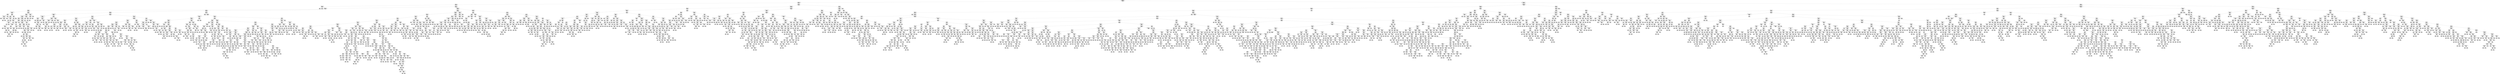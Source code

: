 digraph Tree {
node [shape=box] ;
0 [label="Onboard_entertainment <= 3.5\ngini = 0.496\nsamples = 66065\nvalue = [29999, 36066]\nclass = Yes"] ;
1 [label="Seat_comfort <= 3.5\ngini = 0.337\nsamples = 29640\nvalue = [23278, 6362]\nclass = No"] ;
0 -> 1 [labeldistance=2.5, labelangle=45, headlabel="True"] ;
2 [label="Seat_comfort <= 0.5\ngini = 0.248\nsamples = 25974\nvalue = [22211, 3763]\nclass = No"] ;
1 -> 2 ;
3 [label="Online_boarding <= 0.5\ngini = 0.006\nsamples = 1335\nvalue = [4, 1331]\nclass = Yes"] ;
2 -> 3 ;
4 [label="gini = 0.0\nsamples = 4\nvalue = [4, 0]\nclass = No"] ;
3 -> 4 ;
5 [label="gini = 0.0\nsamples = 1331\nvalue = [0, 1331]\nclass = Yes"] ;
3 -> 5 ;
6 [label="Travel_Class <= 0.5\ngini = 0.178\nsamples = 24639\nvalue = [22207, 2432]\nclass = No"] ;
2 -> 6 ;
7 [label="Travel_Distance <= -1.03\ngini = 0.094\nsamples = 16676\nvalue = [15848, 828]\nclass = No"] ;
6 -> 7 ;
8 [label="TypeTravel <= 0.5\ngini = 0.392\nsamples = 711\nvalue = [521, 190]\nclass = No"] ;
7 -> 8 ;
9 [label="Arrival_time_convenient <= 4.5\ngini = 0.346\nsamples = 144\nvalue = [32, 112]\nclass = Yes"] ;
8 -> 9 ;
10 [label="Gender <= 0.5\ngini = 0.177\nsamples = 122\nvalue = [12, 110]\nclass = Yes"] ;
9 -> 10 ;
11 [label="ArrivalDelay_in_Mins <= 1.643\ngini = 0.018\nsamples = 111\nvalue = [1, 110]\nclass = Yes"] ;
10 -> 11 ;
12 [label="gini = 0.0\nsamples = 109\nvalue = [0, 109]\nclass = Yes"] ;
11 -> 12 ;
13 [label="Platform_location <= 3.0\ngini = 0.5\nsamples = 2\nvalue = [1, 1]\nclass = No"] ;
11 -> 13 ;
14 [label="gini = 0.0\nsamples = 1\nvalue = [0, 1]\nclass = Yes"] ;
13 -> 14 ;
15 [label="gini = 0.0\nsamples = 1\nvalue = [1, 0]\nclass = No"] ;
13 -> 15 ;
16 [label="gini = 0.0\nsamples = 11\nvalue = [11, 0]\nclass = No"] ;
10 -> 16 ;
17 [label="Catering <= 4.5\ngini = 0.165\nsamples = 22\nvalue = [20, 2]\nclass = No"] ;
9 -> 17 ;
18 [label="Leg_room <= 4.5\ngini = 0.095\nsamples = 20\nvalue = [19, 1]\nclass = No"] ;
17 -> 18 ;
19 [label="gini = 0.0\nsamples = 18\nvalue = [18, 0]\nclass = No"] ;
18 -> 19 ;
20 [label="Onboard_entertainment <= 2.0\ngini = 0.5\nsamples = 2\nvalue = [1, 1]\nclass = No"] ;
18 -> 20 ;
21 [label="gini = 0.0\nsamples = 1\nvalue = [0, 1]\nclass = Yes"] ;
20 -> 21 ;
22 [label="gini = 0.0\nsamples = 1\nvalue = [1, 0]\nclass = No"] ;
20 -> 22 ;
23 [label="Age <= 0.535\ngini = 0.5\nsamples = 2\nvalue = [1, 1]\nclass = No"] ;
17 -> 23 ;
24 [label="gini = 0.0\nsamples = 1\nvalue = [1, 0]\nclass = No"] ;
23 -> 24 ;
25 [label="gini = 0.0\nsamples = 1\nvalue = [0, 1]\nclass = Yes"] ;
23 -> 25 ;
26 [label="Online_boarding <= 4.5\ngini = 0.237\nsamples = 567\nvalue = [489, 78]\nclass = No"] ;
8 -> 26 ;
27 [label="Online_support <= 4.5\ngini = 0.198\nsamples = 548\nvalue = [487, 61]\nclass = No"] ;
26 -> 27 ;
28 [label="Onboard_entertainment <= 1.5\ngini = 0.161\nsamples = 531\nvalue = [484, 47]\nclass = No"] ;
27 -> 28 ;
29 [label="Seat_comfort <= 1.5\ngini = 0.481\nsamples = 57\nvalue = [34, 23]\nclass = No"] ;
28 -> 29 ;
30 [label="Platform_location <= 1.5\ngini = 0.095\nsamples = 20\nvalue = [19, 1]\nclass = No"] ;
29 -> 30 ;
31 [label="DepartureDelay_in_Mins <= -0.292\ngini = 0.5\nsamples = 2\nvalue = [1, 1]\nclass = No"] ;
30 -> 31 ;
32 [label="gini = 0.0\nsamples = 1\nvalue = [1, 0]\nclass = No"] ;
31 -> 32 ;
33 [label="gini = 0.0\nsamples = 1\nvalue = [0, 1]\nclass = Yes"] ;
31 -> 33 ;
34 [label="gini = 0.0\nsamples = 18\nvalue = [18, 0]\nclass = No"] ;
30 -> 34 ;
35 [label="Online_support <= 2.5\ngini = 0.482\nsamples = 37\nvalue = [15, 22]\nclass = Yes"] ;
29 -> 35 ;
36 [label="Platform_location <= 4.5\ngini = 0.497\nsamples = 28\nvalue = [15, 13]\nclass = No"] ;
35 -> 36 ;
37 [label="DepartureDelay_in_Mins <= -0.266\ngini = 0.469\nsamples = 24\nvalue = [15, 9]\nclass = No"] ;
36 -> 37 ;
38 [label="Checkin_service <= 4.5\ngini = 0.278\nsamples = 12\nvalue = [10, 2]\nclass = No"] ;
37 -> 38 ;
39 [label="gini = 0.0\nsamples = 10\nvalue = [10, 0]\nclass = No"] ;
38 -> 39 ;
40 [label="gini = 0.0\nsamples = 2\nvalue = [0, 2]\nclass = Yes"] ;
38 -> 40 ;
41 [label="Age <= 1.13\ngini = 0.486\nsamples = 12\nvalue = [5, 7]\nclass = Yes"] ;
37 -> 41 ;
42 [label="Platform_location <= 3.5\ngini = 0.408\nsamples = 7\nvalue = [5, 2]\nclass = No"] ;
41 -> 42 ;
43 [label="Leg_room <= 2.5\ngini = 0.278\nsamples = 6\nvalue = [5, 1]\nclass = No"] ;
42 -> 43 ;
44 [label="gini = 0.0\nsamples = 1\nvalue = [0, 1]\nclass = Yes"] ;
43 -> 44 ;
45 [label="gini = 0.0\nsamples = 5\nvalue = [5, 0]\nclass = No"] ;
43 -> 45 ;
46 [label="gini = 0.0\nsamples = 1\nvalue = [0, 1]\nclass = Yes"] ;
42 -> 46 ;
47 [label="gini = 0.0\nsamples = 5\nvalue = [0, 5]\nclass = Yes"] ;
41 -> 47 ;
48 [label="gini = 0.0\nsamples = 4\nvalue = [0, 4]\nclass = Yes"] ;
36 -> 48 ;
49 [label="gini = 0.0\nsamples = 9\nvalue = [0, 9]\nclass = Yes"] ;
35 -> 49 ;
50 [label="Baggage_handling <= 4.5\ngini = 0.096\nsamples = 474\nvalue = [450, 24]\nclass = No"] ;
28 -> 50 ;
51 [label="Checkin_service <= 4.5\ngini = 0.089\nsamples = 472\nvalue = [450, 22]\nclass = No"] ;
50 -> 51 ;
52 [label="Onboard_entertainment <= 2.5\ngini = 0.082\nsamples = 468\nvalue = [448, 20]\nclass = No"] ;
51 -> 52 ;
53 [label="Online_support <= 3.5\ngini = 0.186\nsamples = 106\nvalue = [95, 11]\nclass = No"] ;
52 -> 53 ;
54 [label="Travel_Distance <= -1.49\ngini = 0.129\nsamples = 101\nvalue = [94, 7]\nclass = No"] ;
53 -> 54 ;
55 [label="Travel_Distance <= -1.513\ngini = 0.241\nsamples = 50\nvalue = [43, 7]\nclass = No"] ;
54 -> 55 ;
56 [label="Age <= 0.733\ngini = 0.13\nsamples = 43\nvalue = [40, 3]\nclass = No"] ;
55 -> 56 ;
57 [label="Online_boarding <= 3.5\ngini = 0.337\nsamples = 14\nvalue = [11, 3]\nclass = No"] ;
56 -> 57 ;
58 [label="Onboardwifi_service <= 2.0\ngini = 0.153\nsamples = 12\nvalue = [11, 1]\nclass = No"] ;
57 -> 58 ;
59 [label="gini = 0.0\nsamples = 1\nvalue = [0, 1]\nclass = Yes"] ;
58 -> 59 ;
60 [label="gini = 0.0\nsamples = 11\nvalue = [11, 0]\nclass = No"] ;
58 -> 60 ;
61 [label="gini = 0.0\nsamples = 2\nvalue = [0, 2]\nclass = Yes"] ;
57 -> 61 ;
62 [label="gini = 0.0\nsamples = 29\nvalue = [29, 0]\nclass = No"] ;
56 -> 62 ;
63 [label="Age <= 1.163\ngini = 0.49\nsamples = 7\nvalue = [3, 4]\nclass = Yes"] ;
55 -> 63 ;
64 [label="gini = 0.0\nsamples = 4\nvalue = [0, 4]\nclass = Yes"] ;
63 -> 64 ;
65 [label="gini = 0.0\nsamples = 3\nvalue = [3, 0]\nclass = No"] ;
63 -> 65 ;
66 [label="gini = 0.0\nsamples = 51\nvalue = [51, 0]\nclass = No"] ;
54 -> 66 ;
67 [label="Baggage_handling <= 1.5\ngini = 0.32\nsamples = 5\nvalue = [1, 4]\nclass = Yes"] ;
53 -> 67 ;
68 [label="gini = 0.0\nsamples = 1\nvalue = [1, 0]\nclass = No"] ;
67 -> 68 ;
69 [label="gini = 0.0\nsamples = 4\nvalue = [0, 4]\nclass = Yes"] ;
67 -> 69 ;
70 [label="Travel_Distance <= -1.875\ngini = 0.048\nsamples = 362\nvalue = [353, 9]\nclass = No"] ;
52 -> 70 ;
71 [label="Onboardwifi_service <= 3.5\ngini = 0.5\nsamples = 2\nvalue = [1, 1]\nclass = No"] ;
70 -> 71 ;
72 [label="gini = 0.0\nsamples = 1\nvalue = [1, 0]\nclass = No"] ;
71 -> 72 ;
73 [label="gini = 0.0\nsamples = 1\nvalue = [0, 1]\nclass = Yes"] ;
71 -> 73 ;
74 [label="Onboard_service <= 4.5\ngini = 0.043\nsamples = 360\nvalue = [352, 8]\nclass = No"] ;
70 -> 74 ;
75 [label="Leg_room <= 3.5\ngini = 0.038\nsamples = 358\nvalue = [351, 7]\nclass = No"] ;
74 -> 75 ;
76 [label="Seat_comfort <= 2.5\ngini = 0.033\nsamples = 353\nvalue = [347, 6]\nclass = No"] ;
75 -> 76 ;
77 [label="gini = 0.0\nsamples = 220\nvalue = [220, 0]\nclass = No"] ;
76 -> 77 ;
78 [label="Leg_room <= 2.5\ngini = 0.086\nsamples = 133\nvalue = [127, 6]\nclass = No"] ;
76 -> 78 ;
79 [label="Age <= 0.005\ngini = 0.5\nsamples = 4\nvalue = [2, 2]\nclass = No"] ;
78 -> 79 ;
80 [label="gini = 0.0\nsamples = 2\nvalue = [2, 0]\nclass = No"] ;
79 -> 80 ;
81 [label="gini = 0.0\nsamples = 2\nvalue = [0, 2]\nclass = Yes"] ;
79 -> 81 ;
82 [label="Online_support <= 2.5\ngini = 0.06\nsamples = 129\nvalue = [125, 4]\nclass = No"] ;
78 -> 82 ;
83 [label="Travel_Distance <= -1.486\ngini = 0.32\nsamples = 15\nvalue = [12, 3]\nclass = No"] ;
82 -> 83 ;
84 [label="Travel_Distance <= -1.58\ngini = 0.469\nsamples = 8\nvalue = [5, 3]\nclass = No"] ;
83 -> 84 ;
85 [label="gini = 0.0\nsamples = 3\nvalue = [3, 0]\nclass = No"] ;
84 -> 85 ;
86 [label="Age <= 1.957\ngini = 0.48\nsamples = 5\nvalue = [2, 3]\nclass = Yes"] ;
84 -> 86 ;
87 [label="ArrivalDelay_in_Mins <= -0.337\ngini = 0.375\nsamples = 4\nvalue = [1, 3]\nclass = Yes"] ;
86 -> 87 ;
88 [label="gini = 0.0\nsamples = 2\nvalue = [0, 2]\nclass = Yes"] ;
87 -> 88 ;
89 [label="Onboardwifi_service <= 2.5\ngini = 0.5\nsamples = 2\nvalue = [1, 1]\nclass = No"] ;
87 -> 89 ;
90 [label="gini = 0.0\nsamples = 1\nvalue = [0, 1]\nclass = Yes"] ;
89 -> 90 ;
91 [label="gini = 0.0\nsamples = 1\nvalue = [1, 0]\nclass = No"] ;
89 -> 91 ;
92 [label="gini = 0.0\nsamples = 1\nvalue = [1, 0]\nclass = No"] ;
86 -> 92 ;
93 [label="gini = 0.0\nsamples = 7\nvalue = [7, 0]\nclass = No"] ;
83 -> 93 ;
94 [label="Age <= 0.204\ngini = 0.017\nsamples = 114\nvalue = [113, 1]\nclass = No"] ;
82 -> 94 ;
95 [label="Travel_Distance <= -1.612\ngini = 0.198\nsamples = 9\nvalue = [8, 1]\nclass = No"] ;
94 -> 95 ;
96 [label="gini = 0.0\nsamples = 1\nvalue = [0, 1]\nclass = Yes"] ;
95 -> 96 ;
97 [label="gini = 0.0\nsamples = 8\nvalue = [8, 0]\nclass = No"] ;
95 -> 97 ;
98 [label="gini = 0.0\nsamples = 105\nvalue = [105, 0]\nclass = No"] ;
94 -> 98 ;
99 [label="Onboardwifi_service <= 3.5\ngini = 0.32\nsamples = 5\nvalue = [4, 1]\nclass = No"] ;
75 -> 99 ;
100 [label="gini = 0.0\nsamples = 4\nvalue = [4, 0]\nclass = No"] ;
99 -> 100 ;
101 [label="gini = 0.0\nsamples = 1\nvalue = [0, 1]\nclass = Yes"] ;
99 -> 101 ;
102 [label="Onlinebooking_Ease <= 3.5\ngini = 0.5\nsamples = 2\nvalue = [1, 1]\nclass = No"] ;
74 -> 102 ;
103 [label="gini = 0.0\nsamples = 1\nvalue = [0, 1]\nclass = Yes"] ;
102 -> 103 ;
104 [label="gini = 0.0\nsamples = 1\nvalue = [1, 0]\nclass = No"] ;
102 -> 104 ;
105 [label="Travel_Distance <= -1.255\ngini = 0.5\nsamples = 4\nvalue = [2, 2]\nclass = No"] ;
51 -> 105 ;
106 [label="gini = 0.0\nsamples = 2\nvalue = [0, 2]\nclass = Yes"] ;
105 -> 106 ;
107 [label="gini = 0.0\nsamples = 2\nvalue = [2, 0]\nclass = No"] ;
105 -> 107 ;
108 [label="gini = 0.0\nsamples = 2\nvalue = [0, 2]\nclass = Yes"] ;
50 -> 108 ;
109 [label="Platform_location <= 3.5\ngini = 0.291\nsamples = 17\nvalue = [3, 14]\nclass = Yes"] ;
27 -> 109 ;
110 [label="gini = 0.0\nsamples = 13\nvalue = [0, 13]\nclass = Yes"] ;
109 -> 110 ;
111 [label="Cleanliness <= 2.5\ngini = 0.375\nsamples = 4\nvalue = [3, 1]\nclass = No"] ;
109 -> 111 ;
112 [label="gini = 0.0\nsamples = 3\nvalue = [3, 0]\nclass = No"] ;
111 -> 112 ;
113 [label="gini = 0.0\nsamples = 1\nvalue = [0, 1]\nclass = Yes"] ;
111 -> 113 ;
114 [label="Arrival_time_convenient <= 4.5\ngini = 0.188\nsamples = 19\nvalue = [2, 17]\nclass = Yes"] ;
26 -> 114 ;
115 [label="CustomerType <= 0.5\ngini = 0.105\nsamples = 18\nvalue = [1, 17]\nclass = Yes"] ;
114 -> 115 ;
116 [label="gini = 0.0\nsamples = 1\nvalue = [1, 0]\nclass = No"] ;
115 -> 116 ;
117 [label="gini = 0.0\nsamples = 17\nvalue = [0, 17]\nclass = Yes"] ;
115 -> 117 ;
118 [label="gini = 0.0\nsamples = 1\nvalue = [1, 0]\nclass = No"] ;
114 -> 118 ;
119 [label="Gender <= 0.5\ngini = 0.077\nsamples = 15965\nvalue = [15327, 638]\nclass = No"] ;
7 -> 119 ;
120 [label="TypeTravel <= 0.5\ngini = 0.165\nsamples = 4669\nvalue = [4245, 424]\nclass = No"] ;
119 -> 120 ;
121 [label="Arrival_time_convenient <= 3.5\ngini = 0.496\nsamples = 578\nvalue = [262, 316]\nclass = Yes"] ;
120 -> 121 ;
122 [label="DepartureDelay_in_Mins <= 2.435\ngini = 0.275\nsamples = 334\nvalue = [55, 279]\nclass = Yes"] ;
121 -> 122 ;
123 [label="CustomerType <= 0.5\ngini = 0.097\nsamples = 293\nvalue = [15, 278]\nclass = Yes"] ;
122 -> 123 ;
124 [label="gini = 0.0\nsamples = 10\nvalue = [10, 0]\nclass = No"] ;
123 -> 124 ;
125 [label="Catering <= 0.5\ngini = 0.035\nsamples = 283\nvalue = [5, 278]\nclass = Yes"] ;
123 -> 125 ;
126 [label="gini = 0.0\nsamples = 1\nvalue = [1, 0]\nclass = No"] ;
125 -> 126 ;
127 [label="Travel_Distance <= 3.511\ngini = 0.028\nsamples = 282\nvalue = [4, 278]\nclass = Yes"] ;
125 -> 127 ;
128 [label="Onboard_service <= 1.5\ngini = 0.021\nsamples = 281\nvalue = [3, 278]\nclass = Yes"] ;
127 -> 128 ;
129 [label="Age <= -0.193\ngini = 0.5\nsamples = 4\nvalue = [2, 2]\nclass = No"] ;
128 -> 129 ;
130 [label="gini = 0.0\nsamples = 2\nvalue = [0, 2]\nclass = Yes"] ;
129 -> 130 ;
131 [label="gini = 0.0\nsamples = 2\nvalue = [2, 0]\nclass = No"] ;
129 -> 131 ;
132 [label="Onlinebooking_Ease <= 1.5\ngini = 0.007\nsamples = 277\nvalue = [1, 276]\nclass = Yes"] ;
128 -> 132 ;
133 [label="Onboard_service <= 2.5\ngini = 0.444\nsamples = 3\nvalue = [1, 2]\nclass = Yes"] ;
132 -> 133 ;
134 [label="gini = 0.0\nsamples = 1\nvalue = [1, 0]\nclass = No"] ;
133 -> 134 ;
135 [label="gini = 0.0\nsamples = 2\nvalue = [0, 2]\nclass = Yes"] ;
133 -> 135 ;
136 [label="gini = 0.0\nsamples = 274\nvalue = [0, 274]\nclass = Yes"] ;
132 -> 136 ;
137 [label="gini = 0.0\nsamples = 1\nvalue = [1, 0]\nclass = No"] ;
127 -> 137 ;
138 [label="Onboardwifi_service <= 3.5\ngini = 0.048\nsamples = 41\nvalue = [40, 1]\nclass = No"] ;
122 -> 138 ;
139 [label="gini = 0.0\nsamples = 39\nvalue = [39, 0]\nclass = No"] ;
138 -> 139 ;
140 [label="Onboard_entertainment <= 1.5\ngini = 0.5\nsamples = 2\nvalue = [1, 1]\nclass = No"] ;
138 -> 140 ;
141 [label="gini = 0.0\nsamples = 1\nvalue = [1, 0]\nclass = No"] ;
140 -> 141 ;
142 [label="gini = 0.0\nsamples = 1\nvalue = [0, 1]\nclass = Yes"] ;
140 -> 142 ;
143 [label="Catering <= 3.5\ngini = 0.257\nsamples = 244\nvalue = [207, 37]\nclass = No"] ;
121 -> 143 ;
144 [label="Platform_location <= 3.5\ngini = 0.195\nsamples = 229\nvalue = [204, 25]\nclass = No"] ;
143 -> 144 ;
145 [label="DepartureDelay_in_Mins <= 1.544\ngini = 0.402\nsamples = 86\nvalue = [62, 24]\nclass = No"] ;
144 -> 145 ;
146 [label="CustomerType <= 0.5\ngini = 0.49\nsamples = 42\nvalue = [18, 24]\nclass = Yes"] ;
145 -> 146 ;
147 [label="gini = 0.0\nsamples = 14\nvalue = [14, 0]\nclass = No"] ;
146 -> 147 ;
148 [label="Arrival_time_convenient <= 4.5\ngini = 0.245\nsamples = 28\nvalue = [4, 24]\nclass = Yes"] ;
146 -> 148 ;
149 [label="Onboard_service <= 2.5\ngini = 0.077\nsamples = 25\nvalue = [1, 24]\nclass = Yes"] ;
148 -> 149 ;
150 [label="Onlinebooking_Ease <= 3.5\ngini = 0.375\nsamples = 4\nvalue = [1, 3]\nclass = Yes"] ;
149 -> 150 ;
151 [label="gini = 0.0\nsamples = 3\nvalue = [0, 3]\nclass = Yes"] ;
150 -> 151 ;
152 [label="gini = 0.0\nsamples = 1\nvalue = [1, 0]\nclass = No"] ;
150 -> 152 ;
153 [label="gini = 0.0\nsamples = 21\nvalue = [0, 21]\nclass = Yes"] ;
149 -> 153 ;
154 [label="gini = 0.0\nsamples = 3\nvalue = [3, 0]\nclass = No"] ;
148 -> 154 ;
155 [label="gini = 0.0\nsamples = 44\nvalue = [44, 0]\nclass = No"] ;
145 -> 155 ;
156 [label="Age <= 1.99\ngini = 0.014\nsamples = 143\nvalue = [142, 1]\nclass = No"] ;
144 -> 156 ;
157 [label="gini = 0.0\nsamples = 142\nvalue = [142, 0]\nclass = No"] ;
156 -> 157 ;
158 [label="gini = 0.0\nsamples = 1\nvalue = [0, 1]\nclass = Yes"] ;
156 -> 158 ;
159 [label="Onboardwifi_service <= 3.5\ngini = 0.32\nsamples = 15\nvalue = [3, 12]\nclass = Yes"] ;
143 -> 159 ;
160 [label="gini = 0.0\nsamples = 11\nvalue = [0, 11]\nclass = Yes"] ;
159 -> 160 ;
161 [label="Platform_location <= 4.0\ngini = 0.375\nsamples = 4\nvalue = [3, 1]\nclass = No"] ;
159 -> 161 ;
162 [label="gini = 0.0\nsamples = 3\nvalue = [3, 0]\nclass = No"] ;
161 -> 162 ;
163 [label="gini = 0.0\nsamples = 1\nvalue = [0, 1]\nclass = Yes"] ;
161 -> 163 ;
164 [label="CustomerType <= 0.5\ngini = 0.051\nsamples = 4091\nvalue = [3983, 108]\nclass = No"] ;
120 -> 164 ;
165 [label="Cleanliness <= 4.5\ngini = 0.016\nsamples = 2685\nvalue = [2664, 21]\nclass = No"] ;
164 -> 165 ;
166 [label="Travel_Distance <= 0.331\ngini = 0.01\nsamples = 2379\nvalue = [2367, 12]\nclass = No"] ;
165 -> 166 ;
167 [label="Onboard_service <= 4.5\ngini = 0.004\nsamples = 1841\nvalue = [1837, 4]\nclass = No"] ;
166 -> 167 ;
168 [label="Baggage_handling <= 4.5\ngini = 0.002\nsamples = 1706\nvalue = [1704, 2]\nclass = No"] ;
167 -> 168 ;
169 [label="Travel_Distance <= 0.251\ngini = 0.001\nsamples = 1581\nvalue = [1580, 1]\nclass = No"] ;
168 -> 169 ;
170 [label="gini = 0.0\nsamples = 1459\nvalue = [1459, 0]\nclass = No"] ;
169 -> 170 ;
171 [label="Travel_Distance <= 0.252\ngini = 0.016\nsamples = 122\nvalue = [121, 1]\nclass = No"] ;
169 -> 171 ;
172 [label="Online_boarding <= 2.5\ngini = 0.5\nsamples = 2\nvalue = [1, 1]\nclass = No"] ;
171 -> 172 ;
173 [label="gini = 0.0\nsamples = 1\nvalue = [1, 0]\nclass = No"] ;
172 -> 173 ;
174 [label="gini = 0.0\nsamples = 1\nvalue = [0, 1]\nclass = Yes"] ;
172 -> 174 ;
175 [label="gini = 0.0\nsamples = 120\nvalue = [120, 0]\nclass = No"] ;
171 -> 175 ;
176 [label="Onlinebooking_Ease <= 4.5\ngini = 0.016\nsamples = 125\nvalue = [124, 1]\nclass = No"] ;
168 -> 176 ;
177 [label="gini = 0.0\nsamples = 96\nvalue = [96, 0]\nclass = No"] ;
176 -> 177 ;
178 [label="Online_support <= 3.5\ngini = 0.067\nsamples = 29\nvalue = [28, 1]\nclass = No"] ;
176 -> 178 ;
179 [label="Onboard_service <= 1.5\ngini = 0.245\nsamples = 7\nvalue = [6, 1]\nclass = No"] ;
178 -> 179 ;
180 [label="gini = 0.0\nsamples = 1\nvalue = [0, 1]\nclass = Yes"] ;
179 -> 180 ;
181 [label="gini = 0.0\nsamples = 6\nvalue = [6, 0]\nclass = No"] ;
179 -> 181 ;
182 [label="gini = 0.0\nsamples = 22\nvalue = [22, 0]\nclass = No"] ;
178 -> 182 ;
183 [label="Leg_room <= 4.5\ngini = 0.029\nsamples = 135\nvalue = [133, 2]\nclass = No"] ;
167 -> 183 ;
184 [label="gini = 0.0\nsamples = 116\nvalue = [116, 0]\nclass = No"] ;
183 -> 184 ;
185 [label="Age <= -1.186\ngini = 0.188\nsamples = 19\nvalue = [17, 2]\nclass = No"] ;
183 -> 185 ;
186 [label="ArrivalDelay_in_Mins <= -0.363\ngini = 0.444\nsamples = 6\nvalue = [4, 2]\nclass = No"] ;
185 -> 186 ;
187 [label="gini = 0.0\nsamples = 3\nvalue = [3, 0]\nclass = No"] ;
186 -> 187 ;
188 [label="ArrivalDelay_in_Mins <= -0.246\ngini = 0.444\nsamples = 3\nvalue = [1, 2]\nclass = Yes"] ;
186 -> 188 ;
189 [label="gini = 0.0\nsamples = 2\nvalue = [0, 2]\nclass = Yes"] ;
188 -> 189 ;
190 [label="gini = 0.0\nsamples = 1\nvalue = [1, 0]\nclass = No"] ;
188 -> 190 ;
191 [label="gini = 0.0\nsamples = 13\nvalue = [13, 0]\nclass = No"] ;
185 -> 191 ;
192 [label="Travel_Distance <= 0.332\ngini = 0.029\nsamples = 538\nvalue = [530, 8]\nclass = No"] ;
166 -> 192 ;
193 [label="gini = 0.0\nsamples = 1\nvalue = [0, 1]\nclass = Yes"] ;
192 -> 193 ;
194 [label="Onboard_service <= 3.5\ngini = 0.026\nsamples = 537\nvalue = [530, 7]\nclass = No"] ;
192 -> 194 ;
195 [label="Platform_location <= 1.5\ngini = 0.006\nsamples = 336\nvalue = [335, 1]\nclass = No"] ;
194 -> 195 ;
196 [label="Age <= -1.351\ngini = 0.095\nsamples = 20\nvalue = [19, 1]\nclass = No"] ;
195 -> 196 ;
197 [label="Onboard_entertainment <= 2.5\ngini = 0.5\nsamples = 2\nvalue = [1, 1]\nclass = No"] ;
196 -> 197 ;
198 [label="gini = 0.0\nsamples = 1\nvalue = [0, 1]\nclass = Yes"] ;
197 -> 198 ;
199 [label="gini = 0.0\nsamples = 1\nvalue = [1, 0]\nclass = No"] ;
197 -> 199 ;
200 [label="gini = 0.0\nsamples = 18\nvalue = [18, 0]\nclass = No"] ;
196 -> 200 ;
201 [label="gini = 0.0\nsamples = 316\nvalue = [316, 0]\nclass = No"] ;
195 -> 201 ;
202 [label="Online_support <= 1.5\ngini = 0.058\nsamples = 201\nvalue = [195, 6]\nclass = No"] ;
194 -> 202 ;
203 [label="Age <= -1.053\ngini = 0.172\nsamples = 42\nvalue = [38, 4]\nclass = No"] ;
202 -> 203 ;
204 [label="Checkin_service <= 2.5\ngini = 0.426\nsamples = 13\nvalue = [9, 4]\nclass = No"] ;
203 -> 204 ;
205 [label="gini = 0.0\nsamples = 6\nvalue = [6, 0]\nclass = No"] ;
204 -> 205 ;
206 [label="Travel_Distance <= 0.582\ngini = 0.49\nsamples = 7\nvalue = [3, 4]\nclass = Yes"] ;
204 -> 206 ;
207 [label="Cleanliness <= 3.5\ngini = 0.48\nsamples = 5\nvalue = [3, 2]\nclass = No"] ;
206 -> 207 ;
208 [label="Platform_location <= 4.0\ngini = 0.444\nsamples = 3\nvalue = [1, 2]\nclass = Yes"] ;
207 -> 208 ;
209 [label="gini = 0.0\nsamples = 2\nvalue = [0, 2]\nclass = Yes"] ;
208 -> 209 ;
210 [label="gini = 0.0\nsamples = 1\nvalue = [1, 0]\nclass = No"] ;
208 -> 210 ;
211 [label="gini = 0.0\nsamples = 2\nvalue = [2, 0]\nclass = No"] ;
207 -> 211 ;
212 [label="gini = 0.0\nsamples = 2\nvalue = [0, 2]\nclass = Yes"] ;
206 -> 212 ;
213 [label="gini = 0.0\nsamples = 29\nvalue = [29, 0]\nclass = No"] ;
203 -> 213 ;
214 [label="Onlinebooking_Ease <= 1.5\ngini = 0.025\nsamples = 159\nvalue = [157, 2]\nclass = No"] ;
202 -> 214 ;
215 [label="Travel_Distance <= 0.805\ngini = 0.219\nsamples = 8\nvalue = [7, 1]\nclass = No"] ;
214 -> 215 ;
216 [label="gini = 0.0\nsamples = 7\nvalue = [7, 0]\nclass = No"] ;
215 -> 216 ;
217 [label="gini = 0.0\nsamples = 1\nvalue = [0, 1]\nclass = Yes"] ;
215 -> 217 ;
218 [label="Travel_Distance <= 0.372\ngini = 0.013\nsamples = 151\nvalue = [150, 1]\nclass = No"] ;
214 -> 218 ;
219 [label="Travel_Distance <= 0.369\ngini = 0.124\nsamples = 15\nvalue = [14, 1]\nclass = No"] ;
218 -> 219 ;
220 [label="gini = 0.0\nsamples = 14\nvalue = [14, 0]\nclass = No"] ;
219 -> 220 ;
221 [label="gini = 0.0\nsamples = 1\nvalue = [0, 1]\nclass = Yes"] ;
219 -> 221 ;
222 [label="gini = 0.0\nsamples = 136\nvalue = [136, 0]\nclass = No"] ;
218 -> 222 ;
223 [label="Travel_Distance <= 0.297\ngini = 0.057\nsamples = 306\nvalue = [297, 9]\nclass = No"] ;
165 -> 223 ;
224 [label="Age <= -0.061\ngini = 0.027\nsamples = 223\nvalue = [220, 3]\nclass = No"] ;
223 -> 224 ;
225 [label="ArrivalDelay_in_Mins <= 0.536\ngini = 0.01\nsamples = 192\nvalue = [191, 1]\nclass = No"] ;
224 -> 225 ;
226 [label="gini = 0.0\nsamples = 175\nvalue = [175, 0]\nclass = No"] ;
225 -> 226 ;
227 [label="ArrivalDelay_in_Mins <= 0.575\ngini = 0.111\nsamples = 17\nvalue = [16, 1]\nclass = No"] ;
225 -> 227 ;
228 [label="gini = 0.0\nsamples = 1\nvalue = [0, 1]\nclass = Yes"] ;
227 -> 228 ;
229 [label="gini = 0.0\nsamples = 16\nvalue = [16, 0]\nclass = No"] ;
227 -> 229 ;
230 [label="Leg_room <= 4.5\ngini = 0.121\nsamples = 31\nvalue = [29, 2]\nclass = No"] ;
224 -> 230 ;
231 [label="gini = 0.0\nsamples = 23\nvalue = [23, 0]\nclass = No"] ;
230 -> 231 ;
232 [label="Seat_comfort <= 2.5\ngini = 0.375\nsamples = 8\nvalue = [6, 2]\nclass = No"] ;
230 -> 232 ;
233 [label="gini = 0.0\nsamples = 5\nvalue = [5, 0]\nclass = No"] ;
232 -> 233 ;
234 [label="Checkin_service <= 3.0\ngini = 0.444\nsamples = 3\nvalue = [1, 2]\nclass = Yes"] ;
232 -> 234 ;
235 [label="gini = 0.0\nsamples = 1\nvalue = [1, 0]\nclass = No"] ;
234 -> 235 ;
236 [label="gini = 0.0\nsamples = 2\nvalue = [0, 2]\nclass = Yes"] ;
234 -> 236 ;
237 [label="DepartureDelay_in_Mins <= -0.345\ngini = 0.134\nsamples = 83\nvalue = [77, 6]\nclass = No"] ;
223 -> 237 ;
238 [label="gini = 0.0\nsamples = 44\nvalue = [44, 0]\nclass = No"] ;
237 -> 238 ;
239 [label="ArrivalDelay_in_Mins <= -0.285\ngini = 0.26\nsamples = 39\nvalue = [33, 6]\nclass = No"] ;
237 -> 239 ;
240 [label="Leg_room <= 4.5\ngini = 0.43\nsamples = 16\nvalue = [11, 5]\nclass = No"] ;
239 -> 240 ;
241 [label="Online_support <= 4.5\ngini = 0.337\nsamples = 14\nvalue = [11, 3]\nclass = No"] ;
240 -> 241 ;
242 [label="Travel_Distance <= 0.917\ngini = 0.165\nsamples = 11\nvalue = [10, 1]\nclass = No"] ;
241 -> 242 ;
243 [label="gini = 0.0\nsamples = 10\nvalue = [10, 0]\nclass = No"] ;
242 -> 243 ;
244 [label="gini = 0.0\nsamples = 1\nvalue = [0, 1]\nclass = Yes"] ;
242 -> 244 ;
245 [label="Arrival_time_convenient <= 1.0\ngini = 0.444\nsamples = 3\nvalue = [1, 2]\nclass = Yes"] ;
241 -> 245 ;
246 [label="gini = 0.0\nsamples = 1\nvalue = [1, 0]\nclass = No"] ;
245 -> 246 ;
247 [label="gini = 0.0\nsamples = 2\nvalue = [0, 2]\nclass = Yes"] ;
245 -> 247 ;
248 [label="gini = 0.0\nsamples = 2\nvalue = [0, 2]\nclass = Yes"] ;
240 -> 248 ;
249 [label="Baggage_handling <= 1.5\ngini = 0.083\nsamples = 23\nvalue = [22, 1]\nclass = No"] ;
239 -> 249 ;
250 [label="Catering <= 2.0\ngini = 0.444\nsamples = 3\nvalue = [2, 1]\nclass = No"] ;
249 -> 250 ;
251 [label="gini = 0.0\nsamples = 2\nvalue = [2, 0]\nclass = No"] ;
250 -> 251 ;
252 [label="gini = 0.0\nsamples = 1\nvalue = [0, 1]\nclass = Yes"] ;
250 -> 252 ;
253 [label="gini = 0.0\nsamples = 20\nvalue = [20, 0]\nclass = No"] ;
249 -> 253 ;
254 [label="Checkin_service <= 4.5\ngini = 0.116\nsamples = 1406\nvalue = [1319, 87]\nclass = No"] ;
164 -> 254 ;
255 [label="Baggage_handling <= 4.5\ngini = 0.093\nsamples = 1351\nvalue = [1285, 66]\nclass = No"] ;
254 -> 255 ;
256 [label="Onboard_service <= 4.5\ngini = 0.072\nsamples = 1302\nvalue = [1253, 49]\nclass = No"] ;
255 -> 256 ;
257 [label="Online_support <= 4.5\ngini = 0.062\nsamples = 1257\nvalue = [1217, 40]\nclass = No"] ;
256 -> 257 ;
258 [label="Online_boarding <= 4.5\ngini = 0.051\nsamples = 1216\nvalue = [1184, 32]\nclass = No"] ;
257 -> 258 ;
259 [label="Cleanliness <= 4.5\ngini = 0.045\nsamples = 1205\nvalue = [1177, 28]\nclass = No"] ;
258 -> 259 ;
260 [label="Age <= -0.326\ngini = 0.039\nsamples = 1191\nvalue = [1167, 24]\nclass = No"] ;
259 -> 260 ;
261 [label="Catering <= 0.5\ngini = 0.007\nsamples = 584\nvalue = [582, 2]\nclass = No"] ;
260 -> 261 ;
262 [label="gini = 0.0\nsamples = 1\nvalue = [0, 1]\nclass = Yes"] ;
261 -> 262 ;
263 [label="Onlinebooking_Ease <= 3.5\ngini = 0.003\nsamples = 583\nvalue = [582, 1]\nclass = No"] ;
261 -> 263 ;
264 [label="gini = 0.0\nsamples = 545\nvalue = [545, 0]\nclass = No"] ;
263 -> 264 ;
265 [label="Online_boarding <= 2.5\ngini = 0.051\nsamples = 38\nvalue = [37, 1]\nclass = No"] ;
263 -> 265 ;
266 [label="Onboard_service <= 3.5\ngini = 0.5\nsamples = 2\nvalue = [1, 1]\nclass = No"] ;
265 -> 266 ;
267 [label="gini = 0.0\nsamples = 1\nvalue = [1, 0]\nclass = No"] ;
266 -> 267 ;
268 [label="gini = 0.0\nsamples = 1\nvalue = [0, 1]\nclass = Yes"] ;
266 -> 268 ;
269 [label="gini = 0.0\nsamples = 36\nvalue = [36, 0]\nclass = No"] ;
265 -> 269 ;
270 [label="Leg_room <= 3.5\ngini = 0.07\nsamples = 607\nvalue = [585, 22]\nclass = No"] ;
260 -> 270 ;
271 [label="Travel_Distance <= -0.937\ngini = 0.04\nsamples = 440\nvalue = [431, 9]\nclass = No"] ;
270 -> 271 ;
272 [label="ArrivalDelay_in_Mins <= 0.066\ngini = 0.175\nsamples = 31\nvalue = [28, 3]\nclass = No"] ;
271 -> 272 ;
273 [label="gini = 0.0\nsamples = 19\nvalue = [19, 0]\nclass = No"] ;
272 -> 273 ;
274 [label="Age <= 0.799\ngini = 0.375\nsamples = 12\nvalue = [9, 3]\nclass = No"] ;
272 -> 274 ;
275 [label="Travel_Distance <= -0.988\ngini = 0.5\nsamples = 6\nvalue = [3, 3]\nclass = No"] ;
274 -> 275 ;
276 [label="gini = 0.0\nsamples = 2\nvalue = [2, 0]\nclass = No"] ;
275 -> 276 ;
277 [label="ArrivalDelay_in_Mins <= 1.031\ngini = 0.375\nsamples = 4\nvalue = [1, 3]\nclass = Yes"] ;
275 -> 277 ;
278 [label="gini = 0.0\nsamples = 3\nvalue = [0, 3]\nclass = Yes"] ;
277 -> 278 ;
279 [label="gini = 0.0\nsamples = 1\nvalue = [1, 0]\nclass = No"] ;
277 -> 279 ;
280 [label="gini = 0.0\nsamples = 6\nvalue = [6, 0]\nclass = No"] ;
274 -> 280 ;
281 [label="Baggage_handling <= 2.5\ngini = 0.029\nsamples = 409\nvalue = [403, 6]\nclass = No"] ;
271 -> 281 ;
282 [label="Age <= -0.193\ngini = 0.062\nsamples = 155\nvalue = [150, 5]\nclass = No"] ;
281 -> 282 ;
283 [label="Travel_Distance <= -0.251\ngini = 0.32\nsamples = 10\nvalue = [8, 2]\nclass = No"] ;
282 -> 283 ;
284 [label="ArrivalDelay_in_Mins <= -0.207\ngini = 0.444\nsamples = 3\nvalue = [1, 2]\nclass = Yes"] ;
283 -> 284 ;
285 [label="gini = 0.0\nsamples = 2\nvalue = [0, 2]\nclass = Yes"] ;
284 -> 285 ;
286 [label="gini = 0.0\nsamples = 1\nvalue = [1, 0]\nclass = No"] ;
284 -> 286 ;
287 [label="gini = 0.0\nsamples = 7\nvalue = [7, 0]\nclass = No"] ;
283 -> 287 ;
288 [label="Age <= 0.071\ngini = 0.041\nsamples = 145\nvalue = [142, 3]\nclass = No"] ;
282 -> 288 ;
289 [label="Travel_Distance <= -0.673\ngini = 0.121\nsamples = 31\nvalue = [29, 2]\nclass = No"] ;
288 -> 289 ;
290 [label="gini = 0.0\nsamples = 1\nvalue = [0, 1]\nclass = Yes"] ;
289 -> 290 ;
291 [label="Cleanliness <= 3.5\ngini = 0.064\nsamples = 30\nvalue = [29, 1]\nclass = No"] ;
289 -> 291 ;
292 [label="gini = 0.0\nsamples = 24\nvalue = [24, 0]\nclass = No"] ;
291 -> 292 ;
293 [label="Leg_room <= 2.5\ngini = 0.278\nsamples = 6\nvalue = [5, 1]\nclass = No"] ;
291 -> 293 ;
294 [label="gini = 0.0\nsamples = 5\nvalue = [5, 0]\nclass = No"] ;
293 -> 294 ;
295 [label="gini = 0.0\nsamples = 1\nvalue = [0, 1]\nclass = Yes"] ;
293 -> 295 ;
296 [label="Checkin_service <= 3.5\ngini = 0.017\nsamples = 114\nvalue = [113, 1]\nclass = No"] ;
288 -> 296 ;
297 [label="gini = 0.0\nsamples = 94\nvalue = [94, 0]\nclass = No"] ;
296 -> 297 ;
298 [label="ArrivalDelay_in_Mins <= 0.093\ngini = 0.095\nsamples = 20\nvalue = [19, 1]\nclass = No"] ;
296 -> 298 ;
299 [label="gini = 0.0\nsamples = 16\nvalue = [16, 0]\nclass = No"] ;
298 -> 299 ;
300 [label="Online_boarding <= 2.5\ngini = 0.375\nsamples = 4\nvalue = [3, 1]\nclass = No"] ;
298 -> 300 ;
301 [label="gini = 0.0\nsamples = 3\nvalue = [3, 0]\nclass = No"] ;
300 -> 301 ;
302 [label="gini = 0.0\nsamples = 1\nvalue = [0, 1]\nclass = Yes"] ;
300 -> 302 ;
303 [label="Platform_location <= 1.5\ngini = 0.008\nsamples = 254\nvalue = [253, 1]\nclass = No"] ;
281 -> 303 ;
304 [label="Arrival_time_convenient <= 2.5\ngini = 0.05\nsamples = 39\nvalue = [38, 1]\nclass = No"] ;
303 -> 304 ;
305 [label="gini = 0.0\nsamples = 35\nvalue = [35, 0]\nclass = No"] ;
304 -> 305 ;
306 [label="Onlinebooking_Ease <= 2.5\ngini = 0.375\nsamples = 4\nvalue = [3, 1]\nclass = No"] ;
304 -> 306 ;
307 [label="gini = 0.0\nsamples = 1\nvalue = [0, 1]\nclass = Yes"] ;
306 -> 307 ;
308 [label="gini = 0.0\nsamples = 3\nvalue = [3, 0]\nclass = No"] ;
306 -> 308 ;
309 [label="gini = 0.0\nsamples = 215\nvalue = [215, 0]\nclass = No"] ;
303 -> 309 ;
310 [label="Cleanliness <= 1.5\ngini = 0.144\nsamples = 167\nvalue = [154, 13]\nclass = No"] ;
270 -> 310 ;
311 [label="Seat_Class <= 0.5\ngini = 0.42\nsamples = 10\nvalue = [7, 3]\nclass = No"] ;
310 -> 311 ;
312 [label="gini = 0.0\nsamples = 3\nvalue = [0, 3]\nclass = Yes"] ;
311 -> 312 ;
313 [label="gini = 0.0\nsamples = 7\nvalue = [7, 0]\nclass = No"] ;
311 -> 313 ;
314 [label="Travel_Distance <= -0.82\ngini = 0.119\nsamples = 157\nvalue = [147, 10]\nclass = No"] ;
310 -> 314 ;
315 [label="Checkin_service <= 3.5\ngini = 0.444\nsamples = 6\nvalue = [4, 2]\nclass = No"] ;
314 -> 315 ;
316 [label="gini = 0.0\nsamples = 4\nvalue = [4, 0]\nclass = No"] ;
315 -> 316 ;
317 [label="gini = 0.0\nsamples = 2\nvalue = [0, 2]\nclass = Yes"] ;
315 -> 317 ;
318 [label="Onlinebooking_Ease <= 3.5\ngini = 0.1\nsamples = 151\nvalue = [143, 8]\nclass = No"] ;
314 -> 318 ;
319 [label="Cleanliness <= 2.5\ngini = 0.07\nsamples = 138\nvalue = [133, 5]\nclass = No"] ;
318 -> 319 ;
320 [label="Baggage_handling <= 3.5\ngini = 0.26\nsamples = 26\nvalue = [22, 4]\nclass = No"] ;
319 -> 320 ;
321 [label="Onboard_service <= 1.5\ngini = 0.095\nsamples = 20\nvalue = [19, 1]\nclass = No"] ;
320 -> 321 ;
322 [label="Travel_Distance <= 0.127\ngini = 0.444\nsamples = 3\nvalue = [2, 1]\nclass = No"] ;
321 -> 322 ;
323 [label="gini = 0.0\nsamples = 1\nvalue = [0, 1]\nclass = Yes"] ;
322 -> 323 ;
324 [label="gini = 0.0\nsamples = 2\nvalue = [2, 0]\nclass = No"] ;
322 -> 324 ;
325 [label="gini = 0.0\nsamples = 17\nvalue = [17, 0]\nclass = No"] ;
321 -> 325 ;
326 [label="DepartureDelay_in_Mins <= 1.491\ngini = 0.5\nsamples = 6\nvalue = [3, 3]\nclass = No"] ;
320 -> 326 ;
327 [label="gini = 0.0\nsamples = 3\nvalue = [0, 3]\nclass = Yes"] ;
326 -> 327 ;
328 [label="gini = 0.0\nsamples = 3\nvalue = [3, 0]\nclass = No"] ;
326 -> 328 ;
329 [label="Onboard_service <= 3.5\ngini = 0.018\nsamples = 112\nvalue = [111, 1]\nclass = No"] ;
319 -> 329 ;
330 [label="gini = 0.0\nsamples = 85\nvalue = [85, 0]\nclass = No"] ;
329 -> 330 ;
331 [label="Catering <= 2.5\ngini = 0.071\nsamples = 27\nvalue = [26, 1]\nclass = No"] ;
329 -> 331 ;
332 [label="Checkin_service <= 1.5\ngini = 0.165\nsamples = 11\nvalue = [10, 1]\nclass = No"] ;
331 -> 332 ;
333 [label="gini = 0.0\nsamples = 7\nvalue = [7, 0]\nclass = No"] ;
332 -> 333 ;
334 [label="Baggage_handling <= 2.5\ngini = 0.375\nsamples = 4\nvalue = [3, 1]\nclass = No"] ;
332 -> 334 ;
335 [label="gini = 0.0\nsamples = 2\nvalue = [2, 0]\nclass = No"] ;
334 -> 335 ;
336 [label="Seat_comfort <= 2.5\ngini = 0.5\nsamples = 2\nvalue = [1, 1]\nclass = No"] ;
334 -> 336 ;
337 [label="gini = 0.0\nsamples = 1\nvalue = [0, 1]\nclass = Yes"] ;
336 -> 337 ;
338 [label="gini = 0.0\nsamples = 1\nvalue = [1, 0]\nclass = No"] ;
336 -> 338 ;
339 [label="gini = 0.0\nsamples = 16\nvalue = [16, 0]\nclass = No"] ;
331 -> 339 ;
340 [label="Platform_location <= 1.5\ngini = 0.355\nsamples = 13\nvalue = [10, 3]\nclass = No"] ;
318 -> 340 ;
341 [label="gini = 0.0\nsamples = 2\nvalue = [0, 2]\nclass = Yes"] ;
340 -> 341 ;
342 [label="Travel_Distance <= -0.578\ngini = 0.165\nsamples = 11\nvalue = [10, 1]\nclass = No"] ;
340 -> 342 ;
343 [label="gini = 0.0\nsamples = 1\nvalue = [0, 1]\nclass = Yes"] ;
342 -> 343 ;
344 [label="gini = 0.0\nsamples = 10\nvalue = [10, 0]\nclass = No"] ;
342 -> 344 ;
345 [label="Age <= -0.491\ngini = 0.408\nsamples = 14\nvalue = [10, 4]\nclass = No"] ;
259 -> 345 ;
346 [label="gini = 0.0\nsamples = 8\nvalue = [8, 0]\nclass = No"] ;
345 -> 346 ;
347 [label="Travel_Distance <= -0.571\ngini = 0.444\nsamples = 6\nvalue = [2, 4]\nclass = Yes"] ;
345 -> 347 ;
348 [label="gini = 0.0\nsamples = 2\nvalue = [2, 0]\nclass = No"] ;
347 -> 348 ;
349 [label="gini = 0.0\nsamples = 4\nvalue = [0, 4]\nclass = Yes"] ;
347 -> 349 ;
350 [label="Onlinebooking_Ease <= 4.5\ngini = 0.463\nsamples = 11\nvalue = [7, 4]\nclass = No"] ;
258 -> 350 ;
351 [label="gini = 0.0\nsamples = 4\nvalue = [0, 4]\nclass = Yes"] ;
350 -> 351 ;
352 [label="gini = 0.0\nsamples = 7\nvalue = [7, 0]\nclass = No"] ;
350 -> 352 ;
353 [label="Onlinebooking_Ease <= 4.5\ngini = 0.314\nsamples = 41\nvalue = [33, 8]\nclass = No"] ;
257 -> 353 ;
354 [label="Checkin_service <= 3.5\ngini = 0.32\nsamples = 10\nvalue = [2, 8]\nclass = Yes"] ;
353 -> 354 ;
355 [label="gini = 0.0\nsamples = 7\nvalue = [0, 7]\nclass = Yes"] ;
354 -> 355 ;
356 [label="DepartureDelay_in_Mins <= 0.901\ngini = 0.444\nsamples = 3\nvalue = [2, 1]\nclass = No"] ;
354 -> 356 ;
357 [label="gini = 0.0\nsamples = 2\nvalue = [2, 0]\nclass = No"] ;
356 -> 357 ;
358 [label="gini = 0.0\nsamples = 1\nvalue = [0, 1]\nclass = Yes"] ;
356 -> 358 ;
359 [label="gini = 0.0\nsamples = 31\nvalue = [31, 0]\nclass = No"] ;
353 -> 359 ;
360 [label="Travel_Distance <= -0.115\ngini = 0.32\nsamples = 45\nvalue = [36, 9]\nclass = No"] ;
256 -> 360 ;
361 [label="Online_boarding <= 3.5\ngini = 0.497\nsamples = 13\nvalue = [7, 6]\nclass = No"] ;
360 -> 361 ;
362 [label="Baggage_handling <= 1.5\ngini = 0.375\nsamples = 8\nvalue = [2, 6]\nclass = Yes"] ;
361 -> 362 ;
363 [label="gini = 0.0\nsamples = 2\nvalue = [2, 0]\nclass = No"] ;
362 -> 363 ;
364 [label="gini = 0.0\nsamples = 6\nvalue = [0, 6]\nclass = Yes"] ;
362 -> 364 ;
365 [label="gini = 0.0\nsamples = 5\nvalue = [5, 0]\nclass = No"] ;
361 -> 365 ;
366 [label="Seat_comfort <= 2.5\ngini = 0.17\nsamples = 32\nvalue = [29, 3]\nclass = No"] ;
360 -> 366 ;
367 [label="Checkin_service <= 3.5\ngini = 0.08\nsamples = 24\nvalue = [23, 1]\nclass = No"] ;
366 -> 367 ;
368 [label="gini = 0.0\nsamples = 21\nvalue = [21, 0]\nclass = No"] ;
367 -> 368 ;
369 [label="Platform_location <= 2.5\ngini = 0.444\nsamples = 3\nvalue = [2, 1]\nclass = No"] ;
367 -> 369 ;
370 [label="gini = 0.0\nsamples = 1\nvalue = [0, 1]\nclass = Yes"] ;
369 -> 370 ;
371 [label="gini = 0.0\nsamples = 2\nvalue = [2, 0]\nclass = No"] ;
369 -> 371 ;
372 [label="Baggage_handling <= 1.5\ngini = 0.375\nsamples = 8\nvalue = [6, 2]\nclass = No"] ;
366 -> 372 ;
373 [label="gini = 0.0\nsamples = 1\nvalue = [0, 1]\nclass = Yes"] ;
372 -> 373 ;
374 [label="ArrivalDelay_in_Mins <= 5.473\ngini = 0.245\nsamples = 7\nvalue = [6, 1]\nclass = No"] ;
372 -> 374 ;
375 [label="gini = 0.0\nsamples = 6\nvalue = [6, 0]\nclass = No"] ;
374 -> 375 ;
376 [label="gini = 0.0\nsamples = 1\nvalue = [0, 1]\nclass = Yes"] ;
374 -> 376 ;
377 [label="Age <= -0.723\ngini = 0.453\nsamples = 49\nvalue = [32, 17]\nclass = No"] ;
255 -> 377 ;
378 [label="Travel_Distance <= -0.78\ngini = 0.211\nsamples = 25\nvalue = [22, 3]\nclass = No"] ;
377 -> 378 ;
379 [label="gini = 0.0\nsamples = 1\nvalue = [0, 1]\nclass = Yes"] ;
378 -> 379 ;
380 [label="Onboard_service <= 4.5\ngini = 0.153\nsamples = 24\nvalue = [22, 2]\nclass = No"] ;
378 -> 380 ;
381 [label="gini = 0.0\nsamples = 18\nvalue = [18, 0]\nclass = No"] ;
380 -> 381 ;
382 [label="Seat_Class <= 0.5\ngini = 0.444\nsamples = 6\nvalue = [4, 2]\nclass = No"] ;
380 -> 382 ;
383 [label="gini = 0.0\nsamples = 4\nvalue = [4, 0]\nclass = No"] ;
382 -> 383 ;
384 [label="gini = 0.0\nsamples = 2\nvalue = [0, 2]\nclass = Yes"] ;
382 -> 384 ;
385 [label="Online_boarding <= 3.5\ngini = 0.486\nsamples = 24\nvalue = [10, 14]\nclass = Yes"] ;
377 -> 385 ;
386 [label="DepartureDelay_in_Mins <= 0.088\ngini = 0.42\nsamples = 20\nvalue = [6, 14]\nclass = Yes"] ;
385 -> 386 ;
387 [label="Arrival_time_convenient <= 0.5\ngini = 0.231\nsamples = 15\nvalue = [2, 13]\nclass = Yes"] ;
386 -> 387 ;
388 [label="gini = 0.0\nsamples = 1\nvalue = [1, 0]\nclass = No"] ;
387 -> 388 ;
389 [label="Online_support <= 1.5\ngini = 0.133\nsamples = 14\nvalue = [1, 13]\nclass = Yes"] ;
387 -> 389 ;
390 [label="gini = 0.0\nsamples = 1\nvalue = [1, 0]\nclass = No"] ;
389 -> 390 ;
391 [label="gini = 0.0\nsamples = 13\nvalue = [0, 13]\nclass = Yes"] ;
389 -> 391 ;
392 [label="DepartureDelay_in_Mins <= 5.452\ngini = 0.32\nsamples = 5\nvalue = [4, 1]\nclass = No"] ;
386 -> 392 ;
393 [label="gini = 0.0\nsamples = 4\nvalue = [4, 0]\nclass = No"] ;
392 -> 393 ;
394 [label="gini = 0.0\nsamples = 1\nvalue = [0, 1]\nclass = Yes"] ;
392 -> 394 ;
395 [label="gini = 0.0\nsamples = 4\nvalue = [4, 0]\nclass = No"] ;
385 -> 395 ;
396 [label="Age <= -0.623\ngini = 0.472\nsamples = 55\nvalue = [34, 21]\nclass = No"] ;
254 -> 396 ;
397 [label="Travel_Distance <= -0.629\ngini = 0.074\nsamples = 26\nvalue = [25, 1]\nclass = No"] ;
396 -> 397 ;
398 [label="gini = 0.0\nsamples = 1\nvalue = [0, 1]\nclass = Yes"] ;
397 -> 398 ;
399 [label="gini = 0.0\nsamples = 25\nvalue = [25, 0]\nclass = No"] ;
397 -> 399 ;
400 [label="Arrival_time_convenient <= 0.5\ngini = 0.428\nsamples = 29\nvalue = [9, 20]\nclass = Yes"] ;
396 -> 400 ;
401 [label="gini = 0.0\nsamples = 5\nvalue = [5, 0]\nclass = No"] ;
400 -> 401 ;
402 [label="Travel_Distance <= 0.286\ngini = 0.278\nsamples = 24\nvalue = [4, 20]\nclass = Yes"] ;
400 -> 402 ;
403 [label="Onlinebooking_Ease <= 4.5\ngini = 0.172\nsamples = 21\nvalue = [2, 19]\nclass = Yes"] ;
402 -> 403 ;
404 [label="Age <= 0.634\ngini = 0.095\nsamples = 20\nvalue = [1, 19]\nclass = Yes"] ;
403 -> 404 ;
405 [label="gini = 0.0\nsamples = 18\nvalue = [0, 18]\nclass = Yes"] ;
404 -> 405 ;
406 [label="Arrival_time_convenient <= 2.0\ngini = 0.5\nsamples = 2\nvalue = [1, 1]\nclass = No"] ;
404 -> 406 ;
407 [label="gini = 0.0\nsamples = 1\nvalue = [0, 1]\nclass = Yes"] ;
406 -> 407 ;
408 [label="gini = 0.0\nsamples = 1\nvalue = [1, 0]\nclass = No"] ;
406 -> 408 ;
409 [label="gini = 0.0\nsamples = 1\nvalue = [1, 0]\nclass = No"] ;
403 -> 409 ;
410 [label="Onboardwifi_service <= 2.5\ngini = 0.444\nsamples = 3\nvalue = [2, 1]\nclass = No"] ;
402 -> 410 ;
411 [label="gini = 0.0\nsamples = 1\nvalue = [0, 1]\nclass = Yes"] ;
410 -> 411 ;
412 [label="gini = 0.0\nsamples = 2\nvalue = [2, 0]\nclass = No"] ;
410 -> 412 ;
413 [label="TypeTravel <= 0.5\ngini = 0.037\nsamples = 11296\nvalue = [11082, 214]\nclass = No"] ;
119 -> 413 ;
414 [label="gini = 0.0\nsamples = 6413\nvalue = [6413, 0]\nclass = No"] ;
413 -> 414 ;
415 [label="Age <= -0.326\ngini = 0.084\nsamples = 4883\nvalue = [4669, 214]\nclass = No"] ;
413 -> 415 ;
416 [label="ArrivalDelay_in_Mins <= 3.936\ngini = 0.014\nsamples = 2395\nvalue = [2378, 17]\nclass = No"] ;
415 -> 416 ;
417 [label="Baggage_handling <= 4.5\ngini = 0.013\nsamples = 2372\nvalue = [2357, 15]\nclass = No"] ;
416 -> 417 ;
418 [label="Travel_Distance <= 0.009\ngini = 0.008\nsamples = 2071\nvalue = [2063, 8]\nclass = No"] ;
417 -> 418 ;
419 [label="gini = 0.0\nsamples = 1049\nvalue = [1049, 0]\nclass = No"] ;
418 -> 419 ;
420 [label="Travel_Distance <= 0.01\ngini = 0.016\nsamples = 1022\nvalue = [1014, 8]\nclass = No"] ;
418 -> 420 ;
421 [label="Onboard_service <= 3.5\ngini = 0.375\nsamples = 4\nvalue = [3, 1]\nclass = No"] ;
420 -> 421 ;
422 [label="gini = 0.0\nsamples = 3\nvalue = [3, 0]\nclass = No"] ;
421 -> 422 ;
423 [label="gini = 0.0\nsamples = 1\nvalue = [0, 1]\nclass = Yes"] ;
421 -> 423 ;
424 [label="Seat_comfort <= 2.5\ngini = 0.014\nsamples = 1018\nvalue = [1011, 7]\nclass = No"] ;
420 -> 424 ;
425 [label="Cleanliness <= 4.5\ngini = 0.003\nsamples = 647\nvalue = [646, 1]\nclass = No"] ;
424 -> 425 ;
426 [label="gini = 0.0\nsamples = 594\nvalue = [594, 0]\nclass = No"] ;
425 -> 426 ;
427 [label="Checkin_service <= 1.5\ngini = 0.037\nsamples = 53\nvalue = [52, 1]\nclass = No"] ;
425 -> 427 ;
428 [label="Onlinebooking_Ease <= 3.5\ngini = 0.375\nsamples = 4\nvalue = [3, 1]\nclass = No"] ;
427 -> 428 ;
429 [label="gini = 0.0\nsamples = 3\nvalue = [3, 0]\nclass = No"] ;
428 -> 429 ;
430 [label="gini = 0.0\nsamples = 1\nvalue = [0, 1]\nclass = Yes"] ;
428 -> 430 ;
431 [label="gini = 0.0\nsamples = 49\nvalue = [49, 0]\nclass = No"] ;
427 -> 431 ;
432 [label="Onboard_service <= 4.5\ngini = 0.032\nsamples = 371\nvalue = [365, 6]\nclass = No"] ;
424 -> 432 ;
433 [label="Cleanliness <= 1.5\ngini = 0.023\nsamples = 344\nvalue = [340, 4]\nclass = No"] ;
432 -> 433 ;
434 [label="Platform_location <= 1.5\ngini = 0.142\nsamples = 13\nvalue = [12, 1]\nclass = No"] ;
433 -> 434 ;
435 [label="Baggage_handling <= 2.5\ngini = 0.444\nsamples = 3\nvalue = [2, 1]\nclass = No"] ;
434 -> 435 ;
436 [label="gini = 0.0\nsamples = 2\nvalue = [2, 0]\nclass = No"] ;
435 -> 436 ;
437 [label="gini = 0.0\nsamples = 1\nvalue = [0, 1]\nclass = Yes"] ;
435 -> 437 ;
438 [label="gini = 0.0\nsamples = 10\nvalue = [10, 0]\nclass = No"] ;
434 -> 438 ;
439 [label="Onboardwifi_service <= 4.5\ngini = 0.018\nsamples = 331\nvalue = [328, 3]\nclass = No"] ;
433 -> 439 ;
440 [label="ArrivalDelay_in_Mins <= 1.265\ngini = 0.007\nsamples = 282\nvalue = [281, 1]\nclass = No"] ;
439 -> 440 ;
441 [label="gini = 0.0\nsamples = 265\nvalue = [265, 0]\nclass = No"] ;
440 -> 441 ;
442 [label="ArrivalDelay_in_Mins <= 1.448\ngini = 0.111\nsamples = 17\nvalue = [16, 1]\nclass = No"] ;
440 -> 442 ;
443 [label="Onlinebooking_Ease <= 1.5\ngini = 0.5\nsamples = 2\nvalue = [1, 1]\nclass = No"] ;
442 -> 443 ;
444 [label="gini = 0.0\nsamples = 1\nvalue = [1, 0]\nclass = No"] ;
443 -> 444 ;
445 [label="gini = 0.0\nsamples = 1\nvalue = [0, 1]\nclass = Yes"] ;
443 -> 445 ;
446 [label="gini = 0.0\nsamples = 15\nvalue = [15, 0]\nclass = No"] ;
442 -> 446 ;
447 [label="Onboard_entertainment <= 2.5\ngini = 0.078\nsamples = 49\nvalue = [47, 2]\nclass = No"] ;
439 -> 447 ;
448 [label="Age <= -1.219\ngini = 0.5\nsamples = 2\nvalue = [1, 1]\nclass = No"] ;
447 -> 448 ;
449 [label="gini = 0.0\nsamples = 1\nvalue = [1, 0]\nclass = No"] ;
448 -> 449 ;
450 [label="gini = 0.0\nsamples = 1\nvalue = [0, 1]\nclass = Yes"] ;
448 -> 450 ;
451 [label="Leg_room <= 3.5\ngini = 0.042\nsamples = 47\nvalue = [46, 1]\nclass = No"] ;
447 -> 451 ;
452 [label="gini = 0.0\nsamples = 33\nvalue = [33, 0]\nclass = No"] ;
451 -> 452 ;
453 [label="Platform_location <= 3.5\ngini = 0.133\nsamples = 14\nvalue = [13, 1]\nclass = No"] ;
451 -> 453 ;
454 [label="gini = 0.0\nsamples = 12\nvalue = [12, 0]\nclass = No"] ;
453 -> 454 ;
455 [label="ArrivalDelay_in_Mins <= 0.249\ngini = 0.5\nsamples = 2\nvalue = [1, 1]\nclass = No"] ;
453 -> 455 ;
456 [label="gini = 0.0\nsamples = 1\nvalue = [0, 1]\nclass = Yes"] ;
455 -> 456 ;
457 [label="gini = 0.0\nsamples = 1\nvalue = [1, 0]\nclass = No"] ;
455 -> 457 ;
458 [label="Age <= -1.98\ngini = 0.137\nsamples = 27\nvalue = [25, 2]\nclass = No"] ;
432 -> 458 ;
459 [label="CustomerType <= 0.5\ngini = 0.5\nsamples = 2\nvalue = [1, 1]\nclass = No"] ;
458 -> 459 ;
460 [label="gini = 0.0\nsamples = 1\nvalue = [0, 1]\nclass = Yes"] ;
459 -> 460 ;
461 [label="gini = 0.0\nsamples = 1\nvalue = [1, 0]\nclass = No"] ;
459 -> 461 ;
462 [label="Travel_Distance <= 0.082\ngini = 0.077\nsamples = 25\nvalue = [24, 1]\nclass = No"] ;
458 -> 462 ;
463 [label="Travel_Distance <= 0.066\ngini = 0.444\nsamples = 3\nvalue = [2, 1]\nclass = No"] ;
462 -> 463 ;
464 [label="gini = 0.0\nsamples = 2\nvalue = [2, 0]\nclass = No"] ;
463 -> 464 ;
465 [label="gini = 0.0\nsamples = 1\nvalue = [0, 1]\nclass = Yes"] ;
463 -> 465 ;
466 [label="gini = 0.0\nsamples = 22\nvalue = [22, 0]\nclass = No"] ;
462 -> 466 ;
467 [label="Travel_Distance <= 0.585\ngini = 0.045\nsamples = 301\nvalue = [294, 7]\nclass = No"] ;
417 -> 467 ;
468 [label="Seat_comfort <= 2.5\ngini = 0.03\nsamples = 264\nvalue = [260, 4]\nclass = No"] ;
467 -> 468 ;
469 [label="Travel_Distance <= -0.225\ngini = 0.048\nsamples = 162\nvalue = [158, 4]\nclass = No"] ;
468 -> 469 ;
470 [label="gini = 0.0\nsamples = 67\nvalue = [67, 0]\nclass = No"] ;
469 -> 470 ;
471 [label="Travel_Distance <= -0.221\ngini = 0.081\nsamples = 95\nvalue = [91, 4]\nclass = No"] ;
469 -> 471 ;
472 [label="gini = 0.0\nsamples = 1\nvalue = [0, 1]\nclass = Yes"] ;
471 -> 472 ;
473 [label="Onboard_entertainment <= 2.5\ngini = 0.062\nsamples = 94\nvalue = [91, 3]\nclass = No"] ;
471 -> 473 ;
474 [label="Checkin_service <= 4.5\ngini = 0.045\nsamples = 87\nvalue = [85, 2]\nclass = No"] ;
473 -> 474 ;
475 [label="gini = 0.0\nsamples = 61\nvalue = [61, 0]\nclass = No"] ;
474 -> 475 ;
476 [label="Onboard_service <= 3.5\ngini = 0.142\nsamples = 26\nvalue = [24, 2]\nclass = No"] ;
474 -> 476 ;
477 [label="Onboardwifi_service <= 2.5\ngini = 0.408\nsamples = 7\nvalue = [5, 2]\nclass = No"] ;
476 -> 477 ;
478 [label="gini = 0.0\nsamples = 4\nvalue = [4, 0]\nclass = No"] ;
477 -> 478 ;
479 [label="Arrival_time_convenient <= 4.5\ngini = 0.444\nsamples = 3\nvalue = [1, 2]\nclass = Yes"] ;
477 -> 479 ;
480 [label="gini = 0.0\nsamples = 2\nvalue = [0, 2]\nclass = Yes"] ;
479 -> 480 ;
481 [label="gini = 0.0\nsamples = 1\nvalue = [1, 0]\nclass = No"] ;
479 -> 481 ;
482 [label="gini = 0.0\nsamples = 19\nvalue = [19, 0]\nclass = No"] ;
476 -> 482 ;
483 [label="Age <= -0.987\ngini = 0.245\nsamples = 7\nvalue = [6, 1]\nclass = No"] ;
473 -> 483 ;
484 [label="gini = 0.0\nsamples = 6\nvalue = [6, 0]\nclass = No"] ;
483 -> 484 ;
485 [label="gini = 0.0\nsamples = 1\nvalue = [0, 1]\nclass = Yes"] ;
483 -> 485 ;
486 [label="gini = 0.0\nsamples = 102\nvalue = [102, 0]\nclass = No"] ;
468 -> 486 ;
487 [label="Travel_Distance <= 0.595\ngini = 0.149\nsamples = 37\nvalue = [34, 3]\nclass = No"] ;
467 -> 487 ;
488 [label="gini = 0.0\nsamples = 1\nvalue = [0, 1]\nclass = Yes"] ;
487 -> 488 ;
489 [label="Age <= -1.219\ngini = 0.105\nsamples = 36\nvalue = [34, 2]\nclass = No"] ;
487 -> 489 ;
490 [label="Travel_Distance <= 0.682\ngini = 0.298\nsamples = 11\nvalue = [9, 2]\nclass = No"] ;
489 -> 490 ;
491 [label="gini = 0.0\nsamples = 1\nvalue = [0, 1]\nclass = Yes"] ;
490 -> 491 ;
492 [label="Arrival_time_convenient <= 2.5\ngini = 0.18\nsamples = 10\nvalue = [9, 1]\nclass = No"] ;
490 -> 492 ;
493 [label="Seat_Class <= 0.5\ngini = 0.5\nsamples = 2\nvalue = [1, 1]\nclass = No"] ;
492 -> 493 ;
494 [label="gini = 0.0\nsamples = 1\nvalue = [0, 1]\nclass = Yes"] ;
493 -> 494 ;
495 [label="gini = 0.0\nsamples = 1\nvalue = [1, 0]\nclass = No"] ;
493 -> 495 ;
496 [label="gini = 0.0\nsamples = 8\nvalue = [8, 0]\nclass = No"] ;
492 -> 496 ;
497 [label="gini = 0.0\nsamples = 25\nvalue = [25, 0]\nclass = No"] ;
489 -> 497 ;
498 [label="Age <= -0.458\ngini = 0.159\nsamples = 23\nvalue = [21, 2]\nclass = No"] ;
416 -> 498 ;
499 [label="gini = 0.0\nsamples = 21\nvalue = [21, 0]\nclass = No"] ;
498 -> 499 ;
500 [label="gini = 0.0\nsamples = 2\nvalue = [0, 2]\nclass = Yes"] ;
498 -> 500 ;
501 [label="Checkin_service <= 4.5\ngini = 0.146\nsamples = 2488\nvalue = [2291, 197]\nclass = No"] ;
415 -> 501 ;
502 [label="Cleanliness <= 1.5\ngini = 0.125\nsamples = 2334\nvalue = [2177, 157]\nclass = No"] ;
501 -> 502 ;
503 [label="CustomerType <= 0.5\ngini = 0.367\nsamples = 124\nvalue = [94, 30]\nclass = No"] ;
502 -> 503 ;
504 [label="gini = 0.0\nsamples = 33\nvalue = [33, 0]\nclass = No"] ;
503 -> 504 ;
505 [label="ArrivalDelay_in_Mins <= 0.171\ngini = 0.442\nsamples = 91\nvalue = [61, 30]\nclass = No"] ;
503 -> 505 ;
506 [label="Baggage_handling <= 4.5\ngini = 0.491\nsamples = 67\nvalue = [38, 29]\nclass = No"] ;
505 -> 506 ;
507 [label="Onlinebooking_Ease <= 3.5\ngini = 0.475\nsamples = 62\nvalue = [38, 24]\nclass = No"] ;
506 -> 507 ;
508 [label="Age <= 0.005\ngini = 0.498\nsamples = 51\nvalue = [27, 24]\nclass = No"] ;
507 -> 508 ;
509 [label="Onlinebooking_Ease <= 1.5\ngini = 0.245\nsamples = 7\nvalue = [1, 6]\nclass = Yes"] ;
508 -> 509 ;
510 [label="gini = 0.0\nsamples = 1\nvalue = [1, 0]\nclass = No"] ;
509 -> 510 ;
511 [label="gini = 0.0\nsamples = 6\nvalue = [0, 6]\nclass = Yes"] ;
509 -> 511 ;
512 [label="Travel_Distance <= -0.724\ngini = 0.483\nsamples = 44\nvalue = [26, 18]\nclass = No"] ;
508 -> 512 ;
513 [label="gini = 0.0\nsamples = 3\nvalue = [0, 3]\nclass = Yes"] ;
512 -> 513 ;
514 [label="Baggage_handling <= 1.5\ngini = 0.464\nsamples = 41\nvalue = [26, 15]\nclass = No"] ;
512 -> 514 ;
515 [label="Online_support <= 2.5\ngini = 0.231\nsamples = 15\nvalue = [13, 2]\nclass = No"] ;
514 -> 515 ;
516 [label="gini = 0.0\nsamples = 9\nvalue = [9, 0]\nclass = No"] ;
515 -> 516 ;
517 [label="Seat_comfort <= 2.5\ngini = 0.444\nsamples = 6\nvalue = [4, 2]\nclass = No"] ;
515 -> 517 ;
518 [label="gini = 0.0\nsamples = 1\nvalue = [0, 1]\nclass = Yes"] ;
517 -> 518 ;
519 [label="Age <= 0.369\ngini = 0.32\nsamples = 5\nvalue = [4, 1]\nclass = No"] ;
517 -> 519 ;
520 [label="gini = 0.0\nsamples = 1\nvalue = [0, 1]\nclass = Yes"] ;
519 -> 520 ;
521 [label="gini = 0.0\nsamples = 4\nvalue = [4, 0]\nclass = No"] ;
519 -> 521 ;
522 [label="Age <= 0.733\ngini = 0.5\nsamples = 26\nvalue = [13, 13]\nclass = No"] ;
514 -> 522 ;
523 [label="Platform_location <= 1.5\ngini = 0.444\nsamples = 15\nvalue = [10, 5]\nclass = No"] ;
522 -> 523 ;
524 [label="gini = 0.0\nsamples = 3\nvalue = [0, 3]\nclass = Yes"] ;
523 -> 524 ;
525 [label="Onboard_service <= 1.5\ngini = 0.278\nsamples = 12\nvalue = [10, 2]\nclass = No"] ;
523 -> 525 ;
526 [label="Onboardwifi_service <= 2.5\ngini = 0.5\nsamples = 4\nvalue = [2, 2]\nclass = No"] ;
525 -> 526 ;
527 [label="gini = 0.0\nsamples = 2\nvalue = [0, 2]\nclass = Yes"] ;
526 -> 527 ;
528 [label="gini = 0.0\nsamples = 2\nvalue = [2, 0]\nclass = No"] ;
526 -> 528 ;
529 [label="gini = 0.0\nsamples = 8\nvalue = [8, 0]\nclass = No"] ;
525 -> 529 ;
530 [label="Arrival_time_convenient <= 2.0\ngini = 0.397\nsamples = 11\nvalue = [3, 8]\nclass = Yes"] ;
522 -> 530 ;
531 [label="ArrivalDelay_in_Mins <= -0.363\ngini = 0.375\nsamples = 4\nvalue = [3, 1]\nclass = No"] ;
530 -> 531 ;
532 [label="gini = 0.0\nsamples = 3\nvalue = [3, 0]\nclass = No"] ;
531 -> 532 ;
533 [label="gini = 0.0\nsamples = 1\nvalue = [0, 1]\nclass = Yes"] ;
531 -> 533 ;
534 [label="gini = 0.0\nsamples = 7\nvalue = [0, 7]\nclass = Yes"] ;
530 -> 534 ;
535 [label="gini = 0.0\nsamples = 11\nvalue = [11, 0]\nclass = No"] ;
507 -> 535 ;
536 [label="gini = 0.0\nsamples = 5\nvalue = [0, 5]\nclass = Yes"] ;
506 -> 536 ;
537 [label="Platform_location <= 4.5\ngini = 0.08\nsamples = 24\nvalue = [23, 1]\nclass = No"] ;
505 -> 537 ;
538 [label="gini = 0.0\nsamples = 20\nvalue = [20, 0]\nclass = No"] ;
537 -> 538 ;
539 [label="Travel_Distance <= -0.126\ngini = 0.375\nsamples = 4\nvalue = [3, 1]\nclass = No"] ;
537 -> 539 ;
540 [label="gini = 0.0\nsamples = 1\nvalue = [0, 1]\nclass = Yes"] ;
539 -> 540 ;
541 [label="gini = 0.0\nsamples = 3\nvalue = [3, 0]\nclass = No"] ;
539 -> 541 ;
542 [label="Baggage_handling <= 1.5\ngini = 0.108\nsamples = 2210\nvalue = [2083, 127]\nclass = No"] ;
502 -> 542 ;
543 [label="CustomerType <= 0.5\ngini = 0.342\nsamples = 119\nvalue = [93, 26]\nclass = No"] ;
542 -> 543 ;
544 [label="gini = 0.0\nsamples = 45\nvalue = [45, 0]\nclass = No"] ;
543 -> 544 ;
545 [label="Cleanliness <= 3.5\ngini = 0.456\nsamples = 74\nvalue = [48, 26]\nclass = No"] ;
543 -> 545 ;
546 [label="Travel_Distance <= -0.674\ngini = 0.366\nsamples = 54\nvalue = [41, 13]\nclass = No"] ;
545 -> 546 ;
547 [label="Cleanliness <= 2.5\ngini = 0.469\nsamples = 8\nvalue = [3, 5]\nclass = Yes"] ;
546 -> 547 ;
548 [label="Travel_Distance <= -0.848\ngini = 0.375\nsamples = 4\nvalue = [3, 1]\nclass = No"] ;
547 -> 548 ;
549 [label="gini = 0.0\nsamples = 1\nvalue = [0, 1]\nclass = Yes"] ;
548 -> 549 ;
550 [label="gini = 0.0\nsamples = 3\nvalue = [3, 0]\nclass = No"] ;
548 -> 550 ;
551 [label="gini = 0.0\nsamples = 4\nvalue = [0, 4]\nclass = Yes"] ;
547 -> 551 ;
552 [label="Checkin_service <= 2.5\ngini = 0.287\nsamples = 46\nvalue = [38, 8]\nclass = No"] ;
546 -> 552 ;
553 [label="gini = 0.0\nsamples = 19\nvalue = [19, 0]\nclass = No"] ;
552 -> 553 ;
554 [label="Checkin_service <= 3.5\ngini = 0.417\nsamples = 27\nvalue = [19, 8]\nclass = No"] ;
552 -> 554 ;
555 [label="Onboard_entertainment <= 1.5\ngini = 0.497\nsamples = 13\nvalue = [6, 7]\nclass = Yes"] ;
554 -> 555 ;
556 [label="gini = 0.0\nsamples = 4\nvalue = [4, 0]\nclass = No"] ;
555 -> 556 ;
557 [label="Leg_room <= 3.5\ngini = 0.346\nsamples = 9\nvalue = [2, 7]\nclass = Yes"] ;
555 -> 557 ;
558 [label="gini = 0.0\nsamples = 6\nvalue = [0, 6]\nclass = Yes"] ;
557 -> 558 ;
559 [label="Travel_Distance <= -0.234\ngini = 0.444\nsamples = 3\nvalue = [2, 1]\nclass = No"] ;
557 -> 559 ;
560 [label="gini = 0.0\nsamples = 1\nvalue = [0, 1]\nclass = Yes"] ;
559 -> 560 ;
561 [label="gini = 0.0\nsamples = 2\nvalue = [2, 0]\nclass = No"] ;
559 -> 561 ;
562 [label="Onboard_service <= 1.5\ngini = 0.133\nsamples = 14\nvalue = [13, 1]\nclass = No"] ;
554 -> 562 ;
563 [label="Platform_location <= 1.5\ngini = 0.444\nsamples = 3\nvalue = [2, 1]\nclass = No"] ;
562 -> 563 ;
564 [label="gini = 0.0\nsamples = 1\nvalue = [0, 1]\nclass = Yes"] ;
563 -> 564 ;
565 [label="gini = 0.0\nsamples = 2\nvalue = [2, 0]\nclass = No"] ;
563 -> 565 ;
566 [label="gini = 0.0\nsamples = 11\nvalue = [11, 0]\nclass = No"] ;
562 -> 566 ;
567 [label="Catering <= 2.5\ngini = 0.455\nsamples = 20\nvalue = [7, 13]\nclass = Yes"] ;
545 -> 567 ;
568 [label="Onboard_service <= 2.5\ngini = 0.375\nsamples = 8\nvalue = [6, 2]\nclass = No"] ;
567 -> 568 ;
569 [label="gini = 0.0\nsamples = 6\nvalue = [6, 0]\nclass = No"] ;
568 -> 569 ;
570 [label="gini = 0.0\nsamples = 2\nvalue = [0, 2]\nclass = Yes"] ;
568 -> 570 ;
571 [label="Age <= 0.138\ngini = 0.153\nsamples = 12\nvalue = [1, 11]\nclass = Yes"] ;
567 -> 571 ;
572 [label="Onboard_service <= 2.5\ngini = 0.5\nsamples = 2\nvalue = [1, 1]\nclass = No"] ;
571 -> 572 ;
573 [label="gini = 0.0\nsamples = 1\nvalue = [1, 0]\nclass = No"] ;
572 -> 573 ;
574 [label="gini = 0.0\nsamples = 1\nvalue = [0, 1]\nclass = Yes"] ;
572 -> 574 ;
575 [label="gini = 0.0\nsamples = 10\nvalue = [0, 10]\nclass = Yes"] ;
571 -> 575 ;
576 [label="Cleanliness <= 4.5\ngini = 0.092\nsamples = 2091\nvalue = [1990, 101]\nclass = No"] ;
542 -> 576 ;
577 [label="Onboard_service <= 4.5\ngini = 0.078\nsamples = 1949\nvalue = [1870, 79]\nclass = No"] ;
576 -> 577 ;
578 [label="Baggage_handling <= 4.5\ngini = 0.065\nsamples = 1867\nvalue = [1804, 63]\nclass = No"] ;
577 -> 578 ;
579 [label="Cleanliness <= 2.5\ngini = 0.051\nsamples = 1786\nvalue = [1739, 47]\nclass = No"] ;
578 -> 579 ;
580 [label="Baggage_handling <= 3.5\ngini = 0.151\nsamples = 243\nvalue = [223, 20]\nclass = No"] ;
579 -> 580 ;
581 [label="Onboard_entertainment <= 1.5\ngini = 0.088\nsamples = 217\nvalue = [207, 10]\nclass = No"] ;
580 -> 581 ;
582 [label="gini = 0.0\nsamples = 56\nvalue = [56, 0]\nclass = No"] ;
581 -> 582 ;
583 [label="ArrivalDelay_in_Mins <= 3.597\ngini = 0.117\nsamples = 161\nvalue = [151, 10]\nclass = No"] ;
581 -> 583 ;
584 [label="DepartureDelay_in_Mins <= -0.371\ngini = 0.107\nsamples = 158\nvalue = [149, 9]\nclass = No"] ;
583 -> 584 ;
585 [label="Arrival_time_convenient <= 2.5\ngini = 0.176\nsamples = 72\nvalue = [65, 7]\nclass = No"] ;
584 -> 585 ;
586 [label="Leg_room <= 1.5\ngini = 0.278\nsamples = 30\nvalue = [25, 5]\nclass = No"] ;
585 -> 586 ;
587 [label="ArrivalDelay_in_Mins <= -0.376\ngini = 0.5\nsamples = 4\nvalue = [2, 2]\nclass = No"] ;
586 -> 587 ;
588 [label="gini = 0.0\nsamples = 2\nvalue = [0, 2]\nclass = Yes"] ;
587 -> 588 ;
589 [label="gini = 0.0\nsamples = 2\nvalue = [2, 0]\nclass = No"] ;
587 -> 589 ;
590 [label="CustomerType <= 0.5\ngini = 0.204\nsamples = 26\nvalue = [23, 3]\nclass = No"] ;
586 -> 590 ;
591 [label="gini = 0.0\nsamples = 10\nvalue = [10, 0]\nclass = No"] ;
590 -> 591 ;
592 [label="Travel_Distance <= -0.513\ngini = 0.305\nsamples = 16\nvalue = [13, 3]\nclass = No"] ;
590 -> 592 ;
593 [label="Travel_Distance <= -0.632\ngini = 0.5\nsamples = 4\nvalue = [2, 2]\nclass = No"] ;
592 -> 593 ;
594 [label="gini = 0.0\nsamples = 2\nvalue = [2, 0]\nclass = No"] ;
593 -> 594 ;
595 [label="gini = 0.0\nsamples = 2\nvalue = [0, 2]\nclass = Yes"] ;
593 -> 595 ;
596 [label="Onlinebooking_Ease <= 2.5\ngini = 0.153\nsamples = 12\nvalue = [11, 1]\nclass = No"] ;
592 -> 596 ;
597 [label="Age <= 0.601\ngini = 0.444\nsamples = 3\nvalue = [2, 1]\nclass = No"] ;
596 -> 597 ;
598 [label="gini = 0.0\nsamples = 2\nvalue = [2, 0]\nclass = No"] ;
597 -> 598 ;
599 [label="gini = 0.0\nsamples = 1\nvalue = [0, 1]\nclass = Yes"] ;
597 -> 599 ;
600 [label="gini = 0.0\nsamples = 9\nvalue = [9, 0]\nclass = No"] ;
596 -> 600 ;
601 [label="ArrivalDelay_in_Mins <= -0.064\ngini = 0.091\nsamples = 42\nvalue = [40, 2]\nclass = No"] ;
585 -> 601 ;
602 [label="Age <= -0.259\ngini = 0.051\nsamples = 38\nvalue = [37, 1]\nclass = No"] ;
601 -> 602 ;
603 [label="Online_support <= 2.5\ngini = 0.375\nsamples = 4\nvalue = [3, 1]\nclass = No"] ;
602 -> 603 ;
604 [label="gini = 0.0\nsamples = 1\nvalue = [0, 1]\nclass = Yes"] ;
603 -> 604 ;
605 [label="gini = 0.0\nsamples = 3\nvalue = [3, 0]\nclass = No"] ;
603 -> 605 ;
606 [label="gini = 0.0\nsamples = 34\nvalue = [34, 0]\nclass = No"] ;
602 -> 606 ;
607 [label="Onboard_service <= 2.5\ngini = 0.375\nsamples = 4\nvalue = [3, 1]\nclass = No"] ;
601 -> 607 ;
608 [label="gini = 0.0\nsamples = 3\nvalue = [3, 0]\nclass = No"] ;
607 -> 608 ;
609 [label="gini = 0.0\nsamples = 1\nvalue = [0, 1]\nclass = Yes"] ;
607 -> 609 ;
610 [label="Age <= 1.891\ngini = 0.045\nsamples = 86\nvalue = [84, 2]\nclass = No"] ;
584 -> 610 ;
611 [label="Platform_location <= 1.5\ngini = 0.024\nsamples = 81\nvalue = [80, 1]\nclass = No"] ;
610 -> 611 ;
612 [label="Checkin_service <= 3.5\ngini = 0.117\nsamples = 16\nvalue = [15, 1]\nclass = No"] ;
611 -> 612 ;
613 [label="gini = 0.0\nsamples = 12\nvalue = [12, 0]\nclass = No"] ;
612 -> 613 ;
614 [label="Age <= 0.369\ngini = 0.375\nsamples = 4\nvalue = [3, 1]\nclass = No"] ;
612 -> 614 ;
615 [label="gini = 0.0\nsamples = 1\nvalue = [0, 1]\nclass = Yes"] ;
614 -> 615 ;
616 [label="gini = 0.0\nsamples = 3\nvalue = [3, 0]\nclass = No"] ;
614 -> 616 ;
617 [label="gini = 0.0\nsamples = 65\nvalue = [65, 0]\nclass = No"] ;
611 -> 617 ;
618 [label="Age <= 2.089\ngini = 0.32\nsamples = 5\nvalue = [4, 1]\nclass = No"] ;
610 -> 618 ;
619 [label="gini = 0.0\nsamples = 1\nvalue = [0, 1]\nclass = Yes"] ;
618 -> 619 ;
620 [label="gini = 0.0\nsamples = 4\nvalue = [4, 0]\nclass = No"] ;
618 -> 620 ;
621 [label="Leg_room <= 3.5\ngini = 0.444\nsamples = 3\nvalue = [2, 1]\nclass = No"] ;
583 -> 621 ;
622 [label="gini = 0.0\nsamples = 2\nvalue = [2, 0]\nclass = No"] ;
621 -> 622 ;
623 [label="gini = 0.0\nsamples = 1\nvalue = [0, 1]\nclass = Yes"] ;
621 -> 623 ;
624 [label="DepartureDelay_in_Mins <= -0.345\ngini = 0.473\nsamples = 26\nvalue = [16, 10]\nclass = No"] ;
580 -> 624 ;
625 [label="Onlinebooking_Ease <= 4.5\ngini = 0.469\nsamples = 16\nvalue = [6, 10]\nclass = Yes"] ;
624 -> 625 ;
626 [label="CustomerType <= 0.5\ngini = 0.278\nsamples = 12\nvalue = [2, 10]\nclass = Yes"] ;
625 -> 626 ;
627 [label="gini = 0.0\nsamples = 2\nvalue = [2, 0]\nclass = No"] ;
626 -> 627 ;
628 [label="gini = 0.0\nsamples = 10\nvalue = [0, 10]\nclass = Yes"] ;
626 -> 628 ;
629 [label="gini = 0.0\nsamples = 4\nvalue = [4, 0]\nclass = No"] ;
625 -> 629 ;
630 [label="gini = 0.0\nsamples = 10\nvalue = [10, 0]\nclass = No"] ;
624 -> 630 ;
631 [label="ArrivalDelay_in_Mins <= 9.708\ngini = 0.034\nsamples = 1543\nvalue = [1516, 27]\nclass = No"] ;
579 -> 631 ;
632 [label="Travel_Distance <= 2.307\ngini = 0.033\nsamples = 1542\nvalue = [1516, 26]\nclass = No"] ;
631 -> 632 ;
633 [label="Arrival_time_convenient <= 3.5\ngini = 0.032\nsamples = 1539\nvalue = [1514, 25]\nclass = No"] ;
632 -> 633 ;
634 [label="DepartureDelay_in_Mins <= -0.213\ngini = 0.017\nsamples = 911\nvalue = [903, 8]\nclass = No"] ;
633 -> 634 ;
635 [label="Cleanliness <= 3.5\ngini = 0.027\nsamples = 577\nvalue = [569, 8]\nclass = No"] ;
634 -> 635 ;
636 [label="DepartureDelay_in_Mins <= -0.24\ngini = 0.011\nsamples = 347\nvalue = [345, 2]\nclass = No"] ;
635 -> 636 ;
637 [label="Baggage_handling <= 2.5\ngini = 0.006\nsamples = 336\nvalue = [335, 1]\nclass = No"] ;
636 -> 637 ;
638 [label="Leg_room <= 4.5\ngini = 0.049\nsamples = 40\nvalue = [39, 1]\nclass = No"] ;
637 -> 638 ;
639 [label="gini = 0.0\nsamples = 32\nvalue = [32, 0]\nclass = No"] ;
638 -> 639 ;
640 [label="Age <= 0.303\ngini = 0.219\nsamples = 8\nvalue = [7, 1]\nclass = No"] ;
638 -> 640 ;
641 [label="gini = 0.0\nsamples = 1\nvalue = [0, 1]\nclass = Yes"] ;
640 -> 641 ;
642 [label="gini = 0.0\nsamples = 7\nvalue = [7, 0]\nclass = No"] ;
640 -> 642 ;
643 [label="gini = 0.0\nsamples = 296\nvalue = [296, 0]\nclass = No"] ;
637 -> 643 ;
644 [label="Travel_Distance <= -0.203\ngini = 0.165\nsamples = 11\nvalue = [10, 1]\nclass = No"] ;
636 -> 644 ;
645 [label="Seat_comfort <= 1.5\ngini = 0.5\nsamples = 2\nvalue = [1, 1]\nclass = No"] ;
644 -> 645 ;
646 [label="gini = 0.0\nsamples = 1\nvalue = [1, 0]\nclass = No"] ;
645 -> 646 ;
647 [label="gini = 0.0\nsamples = 1\nvalue = [0, 1]\nclass = Yes"] ;
645 -> 647 ;
648 [label="gini = 0.0\nsamples = 9\nvalue = [9, 0]\nclass = No"] ;
644 -> 648 ;
649 [label="Baggage_handling <= 2.5\ngini = 0.051\nsamples = 230\nvalue = [224, 6]\nclass = No"] ;
635 -> 649 ;
650 [label="Catering <= 1.5\ngini = 0.278\nsamples = 6\nvalue = [5, 1]\nclass = No"] ;
649 -> 650 ;
651 [label="gini = 0.0\nsamples = 1\nvalue = [0, 1]\nclass = Yes"] ;
650 -> 651 ;
652 [label="gini = 0.0\nsamples = 5\nvalue = [5, 0]\nclass = No"] ;
650 -> 652 ;
653 [label="Age <= 2.089\ngini = 0.044\nsamples = 224\nvalue = [219, 5]\nclass = No"] ;
649 -> 653 ;
654 [label="Online_support <= 2.5\ngini = 0.036\nsamples = 217\nvalue = [213, 4]\nclass = No"] ;
653 -> 654 ;
655 [label="gini = 0.0\nsamples = 124\nvalue = [124, 0]\nclass = No"] ;
654 -> 655 ;
656 [label="Catering <= 4.0\ngini = 0.082\nsamples = 93\nvalue = [89, 4]\nclass = No"] ;
654 -> 656 ;
657 [label="ArrivalDelay_in_Mins <= 0.014\ngini = 0.064\nsamples = 90\nvalue = [87, 3]\nclass = No"] ;
656 -> 657 ;
658 [label="Leg_room <= 1.5\ngini = 0.046\nsamples = 85\nvalue = [83, 2]\nclass = No"] ;
657 -> 658 ;
659 [label="Travel_Distance <= -0.488\ngini = 0.208\nsamples = 17\nvalue = [15, 2]\nclass = No"] ;
658 -> 659 ;
660 [label="gini = 0.0\nsamples = 1\nvalue = [0, 1]\nclass = Yes"] ;
659 -> 660 ;
661 [label="Age <= 0.899\ngini = 0.117\nsamples = 16\nvalue = [15, 1]\nclass = No"] ;
659 -> 661 ;
662 [label="gini = 0.0\nsamples = 12\nvalue = [12, 0]\nclass = No"] ;
661 -> 662 ;
663 [label="Onboard_service <= 2.5\ngini = 0.375\nsamples = 4\nvalue = [3, 1]\nclass = No"] ;
661 -> 663 ;
664 [label="gini = 0.0\nsamples = 1\nvalue = [0, 1]\nclass = Yes"] ;
663 -> 664 ;
665 [label="gini = 0.0\nsamples = 3\nvalue = [3, 0]\nclass = No"] ;
663 -> 665 ;
666 [label="gini = 0.0\nsamples = 68\nvalue = [68, 0]\nclass = No"] ;
658 -> 666 ;
667 [label="Seat_Class <= 0.5\ngini = 0.32\nsamples = 5\nvalue = [4, 1]\nclass = No"] ;
657 -> 667 ;
668 [label="gini = 0.0\nsamples = 1\nvalue = [0, 1]\nclass = Yes"] ;
667 -> 668 ;
669 [label="gini = 0.0\nsamples = 4\nvalue = [4, 0]\nclass = No"] ;
667 -> 669 ;
670 [label="Leg_room <= 4.5\ngini = 0.444\nsamples = 3\nvalue = [2, 1]\nclass = No"] ;
656 -> 670 ;
671 [label="gini = 0.0\nsamples = 2\nvalue = [2, 0]\nclass = No"] ;
670 -> 671 ;
672 [label="gini = 0.0\nsamples = 1\nvalue = [0, 1]\nclass = Yes"] ;
670 -> 672 ;
673 [label="Platform_location <= 1.5\ngini = 0.245\nsamples = 7\nvalue = [6, 1]\nclass = No"] ;
653 -> 673 ;
674 [label="Travel_Distance <= -0.033\ngini = 0.5\nsamples = 2\nvalue = [1, 1]\nclass = No"] ;
673 -> 674 ;
675 [label="gini = 0.0\nsamples = 1\nvalue = [0, 1]\nclass = Yes"] ;
674 -> 675 ;
676 [label="gini = 0.0\nsamples = 1\nvalue = [1, 0]\nclass = No"] ;
674 -> 676 ;
677 [label="gini = 0.0\nsamples = 5\nvalue = [5, 0]\nclass = No"] ;
673 -> 677 ;
678 [label="gini = 0.0\nsamples = 334\nvalue = [334, 0]\nclass = No"] ;
634 -> 678 ;
679 [label="Onboard_entertainment <= 2.5\ngini = 0.053\nsamples = 628\nvalue = [611, 17]\nclass = No"] ;
633 -> 679 ;
680 [label="Travel_Distance <= 1.478\ngini = 0.026\nsamples = 385\nvalue = [380, 5]\nclass = No"] ;
679 -> 680 ;
681 [label="Baggage_handling <= 2.5\ngini = 0.021\nsamples = 379\nvalue = [375, 4]\nclass = No"] ;
680 -> 681 ;
682 [label="DepartureDelay_in_Mins <= 0.783\ngini = 0.111\nsamples = 34\nvalue = [32, 2]\nclass = No"] ;
681 -> 682 ;
683 [label="Cleanliness <= 3.5\ngini = 0.061\nsamples = 32\nvalue = [31, 1]\nclass = No"] ;
682 -> 683 ;
684 [label="gini = 0.0\nsamples = 26\nvalue = [26, 0]\nclass = No"] ;
683 -> 684 ;
685 [label="DepartureDelay_in_Mins <= 0.009\ngini = 0.278\nsamples = 6\nvalue = [5, 1]\nclass = No"] ;
683 -> 685 ;
686 [label="gini = 0.0\nsamples = 5\nvalue = [5, 0]\nclass = No"] ;
685 -> 686 ;
687 [label="gini = 0.0\nsamples = 1\nvalue = [0, 1]\nclass = Yes"] ;
685 -> 687 ;
688 [label="Travel_Distance <= -0.224\ngini = 0.5\nsamples = 2\nvalue = [1, 1]\nclass = No"] ;
682 -> 688 ;
689 [label="gini = 0.0\nsamples = 1\nvalue = [1, 0]\nclass = No"] ;
688 -> 689 ;
690 [label="gini = 0.0\nsamples = 1\nvalue = [0, 1]\nclass = Yes"] ;
688 -> 690 ;
691 [label="Onlinebooking_Ease <= 4.5\ngini = 0.012\nsamples = 345\nvalue = [343, 2]\nclass = No"] ;
681 -> 691 ;
692 [label="Onboard_service <= 1.5\ngini = 0.006\nsamples = 327\nvalue = [326, 1]\nclass = No"] ;
691 -> 692 ;
693 [label="Checkin_service <= 1.5\ngini = 0.024\nsamples = 84\nvalue = [83, 1]\nclass = No"] ;
692 -> 693 ;
694 [label="Cleanliness <= 3.5\ngini = 0.074\nsamples = 26\nvalue = [25, 1]\nclass = No"] ;
693 -> 694 ;
695 [label="Travel_Distance <= 0.079\ngini = 0.198\nsamples = 9\nvalue = [8, 1]\nclass = No"] ;
694 -> 695 ;
696 [label="gini = 0.0\nsamples = 5\nvalue = [5, 0]\nclass = No"] ;
695 -> 696 ;
697 [label="Travel_Distance <= 0.318\ngini = 0.375\nsamples = 4\nvalue = [3, 1]\nclass = No"] ;
695 -> 697 ;
698 [label="gini = 0.0\nsamples = 1\nvalue = [0, 1]\nclass = Yes"] ;
697 -> 698 ;
699 [label="gini = 0.0\nsamples = 3\nvalue = [3, 0]\nclass = No"] ;
697 -> 699 ;
700 [label="gini = 0.0\nsamples = 17\nvalue = [17, 0]\nclass = No"] ;
694 -> 700 ;
701 [label="gini = 0.0\nsamples = 58\nvalue = [58, 0]\nclass = No"] ;
693 -> 701 ;
702 [label="gini = 0.0\nsamples = 243\nvalue = [243, 0]\nclass = No"] ;
692 -> 702 ;
703 [label="Catering <= 3.5\ngini = 0.105\nsamples = 18\nvalue = [17, 1]\nclass = No"] ;
691 -> 703 ;
704 [label="gini = 0.0\nsamples = 17\nvalue = [17, 0]\nclass = No"] ;
703 -> 704 ;
705 [label="gini = 0.0\nsamples = 1\nvalue = [0, 1]\nclass = Yes"] ;
703 -> 705 ;
706 [label="Travel_Distance <= 1.629\ngini = 0.278\nsamples = 6\nvalue = [5, 1]\nclass = No"] ;
680 -> 706 ;
707 [label="gini = 0.0\nsamples = 1\nvalue = [0, 1]\nclass = Yes"] ;
706 -> 707 ;
708 [label="gini = 0.0\nsamples = 5\nvalue = [5, 0]\nclass = No"] ;
706 -> 708 ;
709 [label="ArrivalDelay_in_Mins <= -0.22\ngini = 0.094\nsamples = 243\nvalue = [231, 12]\nclass = No"] ;
679 -> 709 ;
710 [label="Travel_Distance <= 0.333\ngini = 0.134\nsamples = 152\nvalue = [141, 11]\nclass = No"] ;
709 -> 710 ;
711 [label="Travel_Distance <= 0.311\ngini = 0.176\nsamples = 113\nvalue = [102, 11]\nclass = No"] ;
710 -> 711 ;
712 [label="Checkin_service <= 2.5\ngini = 0.163\nsamples = 112\nvalue = [102, 10]\nclass = No"] ;
711 -> 712 ;
713 [label="Leg_room <= 1.5\ngini = 0.249\nsamples = 48\nvalue = [41, 7]\nclass = No"] ;
712 -> 713 ;
714 [label="Onboard_service <= 1.5\ngini = 0.444\nsamples = 9\nvalue = [6, 3]\nclass = No"] ;
713 -> 714 ;
715 [label="Baggage_handling <= 3.5\ngini = 0.444\nsamples = 3\nvalue = [1, 2]\nclass = Yes"] ;
714 -> 715 ;
716 [label="gini = 0.0\nsamples = 2\nvalue = [0, 2]\nclass = Yes"] ;
715 -> 716 ;
717 [label="gini = 0.0\nsamples = 1\nvalue = [1, 0]\nclass = No"] ;
715 -> 717 ;
718 [label="ArrivalDelay_in_Mins <= -0.298\ngini = 0.278\nsamples = 6\nvalue = [5, 1]\nclass = No"] ;
714 -> 718 ;
719 [label="gini = 0.0\nsamples = 5\nvalue = [5, 0]\nclass = No"] ;
718 -> 719 ;
720 [label="gini = 0.0\nsamples = 1\nvalue = [0, 1]\nclass = Yes"] ;
718 -> 720 ;
721 [label="Travel_Distance <= 0.199\ngini = 0.184\nsamples = 39\nvalue = [35, 4]\nclass = No"] ;
713 -> 721 ;
722 [label="Platform_location <= 1.5\ngini = 0.149\nsamples = 37\nvalue = [34, 3]\nclass = No"] ;
721 -> 722 ;
723 [label="Travel_Distance <= -0.156\ngini = 0.5\nsamples = 2\nvalue = [1, 1]\nclass = No"] ;
722 -> 723 ;
724 [label="gini = 0.0\nsamples = 1\nvalue = [0, 1]\nclass = Yes"] ;
723 -> 724 ;
725 [label="gini = 0.0\nsamples = 1\nvalue = [1, 0]\nclass = No"] ;
723 -> 725 ;
726 [label="Baggage_handling <= 2.5\ngini = 0.108\nsamples = 35\nvalue = [33, 2]\nclass = No"] ;
722 -> 726 ;
727 [label="Seat_Class <= 0.5\ngini = 0.5\nsamples = 2\nvalue = [1, 1]\nclass = No"] ;
726 -> 727 ;
728 [label="gini = 0.0\nsamples = 1\nvalue = [0, 1]\nclass = Yes"] ;
727 -> 728 ;
729 [label="gini = 0.0\nsamples = 1\nvalue = [1, 0]\nclass = No"] ;
727 -> 729 ;
730 [label="Age <= -0.259\ngini = 0.059\nsamples = 33\nvalue = [32, 1]\nclass = No"] ;
726 -> 730 ;
731 [label="Onboard_service <= 1.5\ngini = 0.444\nsamples = 3\nvalue = [2, 1]\nclass = No"] ;
730 -> 731 ;
732 [label="gini = 0.0\nsamples = 1\nvalue = [0, 1]\nclass = Yes"] ;
731 -> 732 ;
733 [label="gini = 0.0\nsamples = 2\nvalue = [2, 0]\nclass = No"] ;
731 -> 733 ;
734 [label="gini = 0.0\nsamples = 30\nvalue = [30, 0]\nclass = No"] ;
730 -> 734 ;
735 [label="Travel_Distance <= 0.242\ngini = 0.5\nsamples = 2\nvalue = [1, 1]\nclass = No"] ;
721 -> 735 ;
736 [label="gini = 0.0\nsamples = 1\nvalue = [0, 1]\nclass = Yes"] ;
735 -> 736 ;
737 [label="gini = 0.0\nsamples = 1\nvalue = [1, 0]\nclass = No"] ;
735 -> 737 ;
738 [label="Leg_room <= 4.5\ngini = 0.089\nsamples = 64\nvalue = [61, 3]\nclass = No"] ;
712 -> 738 ;
739 [label="Catering <= 3.5\ngini = 0.038\nsamples = 52\nvalue = [51, 1]\nclass = No"] ;
738 -> 739 ;
740 [label="Onboard_service <= 2.5\ngini = 0.105\nsamples = 18\nvalue = [17, 1]\nclass = No"] ;
739 -> 740 ;
741 [label="gini = 0.0\nsamples = 11\nvalue = [11, 0]\nclass = No"] ;
740 -> 741 ;
742 [label="Age <= 0.932\ngini = 0.245\nsamples = 7\nvalue = [6, 1]\nclass = No"] ;
740 -> 742 ;
743 [label="gini = 0.0\nsamples = 4\nvalue = [4, 0]\nclass = No"] ;
742 -> 743 ;
744 [label="Onboardwifi_service <= 2.5\ngini = 0.444\nsamples = 3\nvalue = [2, 1]\nclass = No"] ;
742 -> 744 ;
745 [label="gini = 0.0\nsamples = 2\nvalue = [2, 0]\nclass = No"] ;
744 -> 745 ;
746 [label="gini = 0.0\nsamples = 1\nvalue = [0, 1]\nclass = Yes"] ;
744 -> 746 ;
747 [label="gini = 0.0\nsamples = 34\nvalue = [34, 0]\nclass = No"] ;
739 -> 747 ;
748 [label="Travel_Distance <= 0.201\ngini = 0.278\nsamples = 12\nvalue = [10, 2]\nclass = No"] ;
738 -> 748 ;
749 [label="Catering <= 4.5\ngini = 0.165\nsamples = 11\nvalue = [10, 1]\nclass = No"] ;
748 -> 749 ;
750 [label="gini = 0.0\nsamples = 8\nvalue = [8, 0]\nclass = No"] ;
749 -> 750 ;
751 [label="Age <= 0.733\ngini = 0.444\nsamples = 3\nvalue = [2, 1]\nclass = No"] ;
749 -> 751 ;
752 [label="gini = 0.0\nsamples = 1\nvalue = [0, 1]\nclass = Yes"] ;
751 -> 752 ;
753 [label="gini = 0.0\nsamples = 2\nvalue = [2, 0]\nclass = No"] ;
751 -> 753 ;
754 [label="gini = 0.0\nsamples = 1\nvalue = [0, 1]\nclass = Yes"] ;
748 -> 754 ;
755 [label="gini = 0.0\nsamples = 1\nvalue = [0, 1]\nclass = Yes"] ;
711 -> 755 ;
756 [label="gini = 0.0\nsamples = 39\nvalue = [39, 0]\nclass = No"] ;
710 -> 756 ;
757 [label="DepartureDelay_in_Mins <= 1.57\ngini = 0.022\nsamples = 91\nvalue = [90, 1]\nclass = No"] ;
709 -> 757 ;
758 [label="gini = 0.0\nsamples = 83\nvalue = [83, 0]\nclass = No"] ;
757 -> 758 ;
759 [label="Online_support <= 2.5\ngini = 0.219\nsamples = 8\nvalue = [7, 1]\nclass = No"] ;
757 -> 759 ;
760 [label="gini = 0.0\nsamples = 1\nvalue = [0, 1]\nclass = Yes"] ;
759 -> 760 ;
761 [label="gini = 0.0\nsamples = 7\nvalue = [7, 0]\nclass = No"] ;
759 -> 761 ;
762 [label="Age <= 0.766\ngini = 0.444\nsamples = 3\nvalue = [2, 1]\nclass = No"] ;
632 -> 762 ;
763 [label="gini = 0.0\nsamples = 1\nvalue = [0, 1]\nclass = Yes"] ;
762 -> 763 ;
764 [label="gini = 0.0\nsamples = 2\nvalue = [2, 0]\nclass = No"] ;
762 -> 764 ;
765 [label="gini = 0.0\nsamples = 1\nvalue = [0, 1]\nclass = Yes"] ;
631 -> 765 ;
766 [label="Catering <= 3.5\ngini = 0.317\nsamples = 81\nvalue = [65, 16]\nclass = No"] ;
578 -> 766 ;
767 [label="Travel_Distance <= 0.622\ngini = 0.248\nsamples = 76\nvalue = [65, 11]\nclass = No"] ;
766 -> 767 ;
768 [label="Age <= -0.259\ngini = 0.182\nsamples = 69\nvalue = [62, 7]\nclass = No"] ;
767 -> 768 ;
769 [label="gini = 0.0\nsamples = 1\nvalue = [0, 1]\nclass = Yes"] ;
768 -> 769 ;
770 [label="Leg_room <= 1.5\ngini = 0.161\nsamples = 68\nvalue = [62, 6]\nclass = No"] ;
768 -> 770 ;
771 [label="CustomerType <= 0.5\ngini = 0.444\nsamples = 9\nvalue = [6, 3]\nclass = No"] ;
770 -> 771 ;
772 [label="gini = 0.0\nsamples = 5\nvalue = [5, 0]\nclass = No"] ;
771 -> 772 ;
773 [label="Travel_Distance <= 0.039\ngini = 0.375\nsamples = 4\nvalue = [1, 3]\nclass = Yes"] ;
771 -> 773 ;
774 [label="gini = 0.0\nsamples = 3\nvalue = [0, 3]\nclass = Yes"] ;
773 -> 774 ;
775 [label="gini = 0.0\nsamples = 1\nvalue = [1, 0]\nclass = No"] ;
773 -> 775 ;
776 [label="Cleanliness <= 2.5\ngini = 0.097\nsamples = 59\nvalue = [56, 3]\nclass = No"] ;
770 -> 776 ;
777 [label="Catering <= 1.5\ngini = 0.355\nsamples = 13\nvalue = [10, 3]\nclass = No"] ;
776 -> 777 ;
778 [label="Online_support <= 1.5\ngini = 0.375\nsamples = 4\nvalue = [1, 3]\nclass = Yes"] ;
777 -> 778 ;
779 [label="gini = 0.0\nsamples = 1\nvalue = [1, 0]\nclass = No"] ;
778 -> 779 ;
780 [label="gini = 0.0\nsamples = 3\nvalue = [0, 3]\nclass = Yes"] ;
778 -> 780 ;
781 [label="gini = 0.0\nsamples = 9\nvalue = [9, 0]\nclass = No"] ;
777 -> 781 ;
782 [label="gini = 0.0\nsamples = 46\nvalue = [46, 0]\nclass = No"] ;
776 -> 782 ;
783 [label="Checkin_service <= 2.5\ngini = 0.49\nsamples = 7\nvalue = [3, 4]\nclass = Yes"] ;
767 -> 783 ;
784 [label="gini = 0.0\nsamples = 4\nvalue = [0, 4]\nclass = Yes"] ;
783 -> 784 ;
785 [label="gini = 0.0\nsamples = 3\nvalue = [3, 0]\nclass = No"] ;
783 -> 785 ;
786 [label="gini = 0.0\nsamples = 5\nvalue = [0, 5]\nclass = Yes"] ;
766 -> 786 ;
787 [label="CustomerType <= 0.5\ngini = 0.314\nsamples = 82\nvalue = [66, 16]\nclass = No"] ;
577 -> 787 ;
788 [label="gini = 0.0\nsamples = 28\nvalue = [28, 0]\nclass = No"] ;
787 -> 788 ;
789 [label="Arrival_time_convenient <= 3.5\ngini = 0.417\nsamples = 54\nvalue = [38, 16]\nclass = No"] ;
787 -> 789 ;
790 [label="Seat_comfort <= 1.5\ngini = 0.432\nsamples = 19\nvalue = [6, 13]\nclass = Yes"] ;
789 -> 790 ;
791 [label="gini = 0.0\nsamples = 3\nvalue = [3, 0]\nclass = No"] ;
790 -> 791 ;
792 [label="Arrival_time_convenient <= 0.5\ngini = 0.305\nsamples = 16\nvalue = [3, 13]\nclass = Yes"] ;
790 -> 792 ;
793 [label="gini = 0.0\nsamples = 2\nvalue = [2, 0]\nclass = No"] ;
792 -> 793 ;
794 [label="Travel_Distance <= 0.719\ngini = 0.133\nsamples = 14\nvalue = [1, 13]\nclass = Yes"] ;
792 -> 794 ;
795 [label="gini = 0.0\nsamples = 13\nvalue = [0, 13]\nclass = Yes"] ;
794 -> 795 ;
796 [label="gini = 0.0\nsamples = 1\nvalue = [1, 0]\nclass = No"] ;
794 -> 796 ;
797 [label="Leg_room <= 1.5\ngini = 0.157\nsamples = 35\nvalue = [32, 3]\nclass = No"] ;
789 -> 797 ;
798 [label="Travel_Distance <= 1.055\ngini = 0.5\nsamples = 4\nvalue = [2, 2]\nclass = No"] ;
797 -> 798 ;
799 [label="gini = 0.0\nsamples = 2\nvalue = [0, 2]\nclass = Yes"] ;
798 -> 799 ;
800 [label="gini = 0.0\nsamples = 2\nvalue = [2, 0]\nclass = No"] ;
798 -> 800 ;
801 [label="Age <= -0.193\ngini = 0.062\nsamples = 31\nvalue = [30, 1]\nclass = No"] ;
797 -> 801 ;
802 [label="Travel_Distance <= 0.099\ngini = 0.5\nsamples = 2\nvalue = [1, 1]\nclass = No"] ;
801 -> 802 ;
803 [label="gini = 0.0\nsamples = 1\nvalue = [1, 0]\nclass = No"] ;
802 -> 803 ;
804 [label="gini = 0.0\nsamples = 1\nvalue = [0, 1]\nclass = Yes"] ;
802 -> 804 ;
805 [label="gini = 0.0\nsamples = 29\nvalue = [29, 0]\nclass = No"] ;
801 -> 805 ;
806 [label="Catering <= 3.5\ngini = 0.262\nsamples = 142\nvalue = [120, 22]\nclass = No"] ;
576 -> 806 ;
807 [label="Onlinebooking_Ease <= 2.5\ngini = 0.176\nsamples = 133\nvalue = [120, 13]\nclass = No"] ;
806 -> 807 ;
808 [label="Arrival_time_convenient <= 3.5\ngini = 0.35\nsamples = 53\nvalue = [41, 12]\nclass = No"] ;
807 -> 808 ;
809 [label="CustomerType <= 0.5\ngini = 0.491\nsamples = 23\nvalue = [13, 10]\nclass = No"] ;
808 -> 809 ;
810 [label="gini = 0.0\nsamples = 11\nvalue = [11, 0]\nclass = No"] ;
809 -> 810 ;
811 [label="Onboard_entertainment <= 2.5\ngini = 0.278\nsamples = 12\nvalue = [2, 10]\nclass = Yes"] ;
809 -> 811 ;
812 [label="gini = 0.0\nsamples = 10\nvalue = [0, 10]\nclass = Yes"] ;
811 -> 812 ;
813 [label="gini = 0.0\nsamples = 2\nvalue = [2, 0]\nclass = No"] ;
811 -> 813 ;
814 [label="Onboard_service <= 2.5\ngini = 0.124\nsamples = 30\nvalue = [28, 2]\nclass = No"] ;
808 -> 814 ;
815 [label="Catering <= 2.5\ngini = 0.444\nsamples = 3\nvalue = [1, 2]\nclass = Yes"] ;
814 -> 815 ;
816 [label="gini = 0.0\nsamples = 1\nvalue = [1, 0]\nclass = No"] ;
815 -> 816 ;
817 [label="gini = 0.0\nsamples = 2\nvalue = [0, 2]\nclass = Yes"] ;
815 -> 817 ;
818 [label="gini = 0.0\nsamples = 27\nvalue = [27, 0]\nclass = No"] ;
814 -> 818 ;
819 [label="Arrival_time_convenient <= 2.5\ngini = 0.025\nsamples = 80\nvalue = [79, 1]\nclass = No"] ;
807 -> 819 ;
820 [label="Arrival_time_convenient <= 1.5\ngini = 0.091\nsamples = 21\nvalue = [20, 1]\nclass = No"] ;
819 -> 820 ;
821 [label="gini = 0.0\nsamples = 18\nvalue = [18, 0]\nclass = No"] ;
820 -> 821 ;
822 [label="Platform_location <= 2.5\ngini = 0.444\nsamples = 3\nvalue = [2, 1]\nclass = No"] ;
820 -> 822 ;
823 [label="gini = 0.0\nsamples = 1\nvalue = [0, 1]\nclass = Yes"] ;
822 -> 823 ;
824 [label="gini = 0.0\nsamples = 2\nvalue = [2, 0]\nclass = No"] ;
822 -> 824 ;
825 [label="gini = 0.0\nsamples = 59\nvalue = [59, 0]\nclass = No"] ;
819 -> 825 ;
826 [label="gini = 0.0\nsamples = 9\nvalue = [0, 9]\nclass = Yes"] ;
806 -> 826 ;
827 [label="Catering <= 3.5\ngini = 0.385\nsamples = 154\nvalue = [114, 40]\nclass = No"] ;
501 -> 827 ;
828 [label="Baggage_handling <= 3.5\ngini = 0.271\nsamples = 136\nvalue = [114, 22]\nclass = No"] ;
827 -> 828 ;
829 [label="CustomerType <= 0.5\ngini = 0.449\nsamples = 53\nvalue = [35, 18]\nclass = No"] ;
828 -> 829 ;
830 [label="Platform_location <= 1.5\ngini = 0.069\nsamples = 28\nvalue = [27, 1]\nclass = No"] ;
829 -> 830 ;
831 [label="Seat_comfort <= 2.5\ngini = 0.32\nsamples = 5\nvalue = [4, 1]\nclass = No"] ;
830 -> 831 ;
832 [label="gini = 0.0\nsamples = 4\nvalue = [4, 0]\nclass = No"] ;
831 -> 832 ;
833 [label="gini = 0.0\nsamples = 1\nvalue = [0, 1]\nclass = Yes"] ;
831 -> 833 ;
834 [label="gini = 0.0\nsamples = 23\nvalue = [23, 0]\nclass = No"] ;
830 -> 834 ;
835 [label="Arrival_time_convenient <= 3.5\ngini = 0.435\nsamples = 25\nvalue = [8, 17]\nclass = Yes"] ;
829 -> 835 ;
836 [label="gini = 0.0\nsamples = 15\nvalue = [0, 15]\nclass = Yes"] ;
835 -> 836 ;
837 [label="Onboard_service <= 2.0\ngini = 0.32\nsamples = 10\nvalue = [8, 2]\nclass = No"] ;
835 -> 837 ;
838 [label="gini = 0.0\nsamples = 2\nvalue = [0, 2]\nclass = Yes"] ;
837 -> 838 ;
839 [label="gini = 0.0\nsamples = 8\nvalue = [8, 0]\nclass = No"] ;
837 -> 839 ;
840 [label="Arrival_time_convenient <= 3.5\ngini = 0.092\nsamples = 83\nvalue = [79, 4]\nclass = No"] ;
828 -> 840 ;
841 [label="CustomerType <= 0.5\ngini = 0.191\nsamples = 28\nvalue = [25, 3]\nclass = No"] ;
840 -> 841 ;
842 [label="gini = 0.0\nsamples = 22\nvalue = [22, 0]\nclass = No"] ;
841 -> 842 ;
843 [label="Age <= 0.237\ngini = 0.5\nsamples = 6\nvalue = [3, 3]\nclass = No"] ;
841 -> 843 ;
844 [label="gini = 0.0\nsamples = 2\nvalue = [2, 0]\nclass = No"] ;
843 -> 844 ;
845 [label="Age <= 1.659\ngini = 0.375\nsamples = 4\nvalue = [1, 3]\nclass = Yes"] ;
843 -> 845 ;
846 [label="gini = 0.0\nsamples = 3\nvalue = [0, 3]\nclass = Yes"] ;
845 -> 846 ;
847 [label="gini = 0.0\nsamples = 1\nvalue = [1, 0]\nclass = No"] ;
845 -> 847 ;
848 [label="Cleanliness <= 3.5\ngini = 0.036\nsamples = 55\nvalue = [54, 1]\nclass = No"] ;
840 -> 848 ;
849 [label="Platform_location <= 3.5\ngini = 0.198\nsamples = 9\nvalue = [8, 1]\nclass = No"] ;
848 -> 849 ;
850 [label="gini = 0.0\nsamples = 6\nvalue = [6, 0]\nclass = No"] ;
849 -> 850 ;
851 [label="Onlinebooking_Ease <= 2.0\ngini = 0.444\nsamples = 3\nvalue = [2, 1]\nclass = No"] ;
849 -> 851 ;
852 [label="gini = 0.0\nsamples = 2\nvalue = [2, 0]\nclass = No"] ;
851 -> 852 ;
853 [label="gini = 0.0\nsamples = 1\nvalue = [0, 1]\nclass = Yes"] ;
851 -> 853 ;
854 [label="gini = 0.0\nsamples = 46\nvalue = [46, 0]\nclass = No"] ;
848 -> 854 ;
855 [label="gini = 0.0\nsamples = 18\nvalue = [0, 18]\nclass = Yes"] ;
827 -> 855 ;
856 [label="Onlinebooking_Ease <= 3.5\ngini = 0.322\nsamples = 7963\nvalue = [6359, 1604]\nclass = No"] ;
6 -> 856 ;
857 [label="Online_boarding <= 4.5\ngini = 0.149\nsamples = 5568\nvalue = [5118, 450]\nclass = No"] ;
856 -> 857 ;
858 [label="Platform_location <= 3.5\ngini = 0.138\nsamples = 5520\nvalue = [5108, 412]\nclass = No"] ;
857 -> 858 ;
859 [label="Online_support <= 4.5\ngini = 0.2\nsamples = 3565\nvalue = [3164, 401]\nclass = No"] ;
858 -> 859 ;
860 [label="Checkin_service <= 4.5\ngini = 0.185\nsamples = 3472\nvalue = [3114, 358]\nclass = No"] ;
859 -> 860 ;
861 [label="Cleanliness <= 4.5\ngini = 0.157\nsamples = 3151\nvalue = [2880, 271]\nclass = No"] ;
860 -> 861 ;
862 [label="Baggage_handling <= 4.5\ngini = 0.127\nsamples = 2794\nvalue = [2604, 190]\nclass = No"] ;
861 -> 862 ;
863 [label="Onboard_service <= 4.5\ngini = 0.103\nsamples = 2621\nvalue = [2478, 143]\nclass = No"] ;
862 -> 863 ;
864 [label="Onlinebooking_Ease <= 1.5\ngini = 0.094\nsamples = 2535\nvalue = [2410, 125]\nclass = No"] ;
863 -> 864 ;
865 [label="Seat_comfort <= 1.5\ngini = 0.027\nsamples = 589\nvalue = [581, 8]\nclass = No"] ;
864 -> 865 ;
866 [label="Catering <= 4.5\ngini = 0.009\nsamples = 449\nvalue = [447, 2]\nclass = No"] ;
865 -> 866 ;
867 [label="Travel_Distance <= -1.445\ngini = 0.005\nsamples = 433\nvalue = [432, 1]\nclass = No"] ;
866 -> 867 ;
868 [label="Travel_Distance <= -1.45\ngini = 0.046\nsamples = 42\nvalue = [41, 1]\nclass = No"] ;
867 -> 868 ;
869 [label="gini = 0.0\nsamples = 41\nvalue = [41, 0]\nclass = No"] ;
868 -> 869 ;
870 [label="gini = 0.0\nsamples = 1\nvalue = [0, 1]\nclass = Yes"] ;
868 -> 870 ;
871 [label="gini = 0.0\nsamples = 391\nvalue = [391, 0]\nclass = No"] ;
867 -> 871 ;
872 [label="Travel_Distance <= 2.254\ngini = 0.117\nsamples = 16\nvalue = [15, 1]\nclass = No"] ;
866 -> 872 ;
873 [label="gini = 0.0\nsamples = 14\nvalue = [14, 0]\nclass = No"] ;
872 -> 873 ;
874 [label="Onboard_entertainment <= 1.5\ngini = 0.5\nsamples = 2\nvalue = [1, 1]\nclass = No"] ;
872 -> 874 ;
875 [label="gini = 0.0\nsamples = 1\nvalue = [1, 0]\nclass = No"] ;
874 -> 875 ;
876 [label="gini = 0.0\nsamples = 1\nvalue = [0, 1]\nclass = Yes"] ;
874 -> 876 ;
877 [label="Baggage_handling <= 1.5\ngini = 0.082\nsamples = 140\nvalue = [134, 6]\nclass = No"] ;
865 -> 877 ;
878 [label="Gender <= 0.5\ngini = 0.408\nsamples = 14\nvalue = [10, 4]\nclass = No"] ;
877 -> 878 ;
879 [label="gini = 0.0\nsamples = 2\nvalue = [0, 2]\nclass = Yes"] ;
878 -> 879 ;
880 [label="Online_support <= 3.5\ngini = 0.278\nsamples = 12\nvalue = [10, 2]\nclass = No"] ;
878 -> 880 ;
881 [label="Onboard_entertainment <= 1.5\ngini = 0.165\nsamples = 11\nvalue = [10, 1]\nclass = No"] ;
880 -> 881 ;
882 [label="TypeTravel <= 0.5\ngini = 0.444\nsamples = 3\nvalue = [2, 1]\nclass = No"] ;
881 -> 882 ;
883 [label="gini = 0.0\nsamples = 2\nvalue = [2, 0]\nclass = No"] ;
882 -> 883 ;
884 [label="gini = 0.0\nsamples = 1\nvalue = [0, 1]\nclass = Yes"] ;
882 -> 884 ;
885 [label="gini = 0.0\nsamples = 8\nvalue = [8, 0]\nclass = No"] ;
881 -> 885 ;
886 [label="gini = 0.0\nsamples = 1\nvalue = [0, 1]\nclass = Yes"] ;
880 -> 886 ;
887 [label="Age <= -1.98\ngini = 0.031\nsamples = 126\nvalue = [124, 2]\nclass = No"] ;
877 -> 887 ;
888 [label="Platform_location <= 2.5\ngini = 0.444\nsamples = 3\nvalue = [2, 1]\nclass = No"] ;
887 -> 888 ;
889 [label="gini = 0.0\nsamples = 1\nvalue = [0, 1]\nclass = Yes"] ;
888 -> 889 ;
890 [label="gini = 0.0\nsamples = 2\nvalue = [2, 0]\nclass = No"] ;
888 -> 890 ;
891 [label="Checkin_service <= 3.5\ngini = 0.016\nsamples = 123\nvalue = [122, 1]\nclass = No"] ;
887 -> 891 ;
892 [label="gini = 0.0\nsamples = 91\nvalue = [91, 0]\nclass = No"] ;
891 -> 892 ;
893 [label="ArrivalDelay_in_Mins <= 0.536\ngini = 0.061\nsamples = 32\nvalue = [31, 1]\nclass = No"] ;
891 -> 893 ;
894 [label="gini = 0.0\nsamples = 26\nvalue = [26, 0]\nclass = No"] ;
893 -> 894 ;
895 [label="ArrivalDelay_in_Mins <= 0.718\ngini = 0.278\nsamples = 6\nvalue = [5, 1]\nclass = No"] ;
893 -> 895 ;
896 [label="gini = 0.0\nsamples = 1\nvalue = [0, 1]\nclass = Yes"] ;
895 -> 896 ;
897 [label="gini = 0.0\nsamples = 5\nvalue = [5, 0]\nclass = No"] ;
895 -> 897 ;
898 [label="Seat_comfort <= 1.5\ngini = 0.113\nsamples = 1946\nvalue = [1829, 117]\nclass = No"] ;
864 -> 898 ;
899 [label="Platform_location <= 1.5\ngini = 0.357\nsamples = 176\nvalue = [135, 41]\nclass = No"] ;
898 -> 899 ;
900 [label="Baggage_handling <= 1.5\ngini = 0.49\nsamples = 72\nvalue = [31, 41]\nclass = Yes"] ;
899 -> 900 ;
901 [label="Age <= -0.359\ngini = 0.332\nsamples = 19\nvalue = [15, 4]\nclass = No"] ;
900 -> 901 ;
902 [label="Seat_Class <= 0.5\ngini = 0.32\nsamples = 5\nvalue = [1, 4]\nclass = Yes"] ;
901 -> 902 ;
903 [label="gini = 0.0\nsamples = 1\nvalue = [1, 0]\nclass = No"] ;
902 -> 903 ;
904 [label="gini = 0.0\nsamples = 4\nvalue = [0, 4]\nclass = Yes"] ;
902 -> 904 ;
905 [label="gini = 0.0\nsamples = 14\nvalue = [14, 0]\nclass = No"] ;
901 -> 905 ;
906 [label="Onboard_entertainment <= 1.5\ngini = 0.422\nsamples = 53\nvalue = [16, 37]\nclass = Yes"] ;
900 -> 906 ;
907 [label="Travel_Distance <= -0.856\ngini = 0.444\nsamples = 21\nvalue = [14, 7]\nclass = No"] ;
906 -> 907 ;
908 [label="Arrival_time_convenient <= 0.5\ngini = 0.278\nsamples = 6\nvalue = [1, 5]\nclass = Yes"] ;
907 -> 908 ;
909 [label="gini = 0.0\nsamples = 1\nvalue = [1, 0]\nclass = No"] ;
908 -> 909 ;
910 [label="gini = 0.0\nsamples = 5\nvalue = [0, 5]\nclass = Yes"] ;
908 -> 910 ;
911 [label="Baggage_handling <= 2.5\ngini = 0.231\nsamples = 15\nvalue = [13, 2]\nclass = No"] ;
907 -> 911 ;
912 [label="gini = 0.0\nsamples = 1\nvalue = [0, 1]\nclass = Yes"] ;
911 -> 912 ;
913 [label="Age <= 1.56\ngini = 0.133\nsamples = 14\nvalue = [13, 1]\nclass = No"] ;
911 -> 913 ;
914 [label="gini = 0.0\nsamples = 12\nvalue = [12, 0]\nclass = No"] ;
913 -> 914 ;
915 [label="Travel_Distance <= 0.861\ngini = 0.5\nsamples = 2\nvalue = [1, 1]\nclass = No"] ;
913 -> 915 ;
916 [label="gini = 0.0\nsamples = 1\nvalue = [1, 0]\nclass = No"] ;
915 -> 916 ;
917 [label="gini = 0.0\nsamples = 1\nvalue = [0, 1]\nclass = Yes"] ;
915 -> 917 ;
918 [label="CustomerType <= 0.5\ngini = 0.117\nsamples = 32\nvalue = [2, 30]\nclass = Yes"] ;
906 -> 918 ;
919 [label="gini = 0.0\nsamples = 1\nvalue = [1, 0]\nclass = No"] ;
918 -> 919 ;
920 [label="Online_support <= 1.5\ngini = 0.062\nsamples = 31\nvalue = [1, 30]\nclass = Yes"] ;
918 -> 920 ;
921 [label="gini = 0.0\nsamples = 1\nvalue = [1, 0]\nclass = No"] ;
920 -> 921 ;
922 [label="gini = 0.0\nsamples = 30\nvalue = [0, 30]\nclass = Yes"] ;
920 -> 922 ;
923 [label="gini = 0.0\nsamples = 104\nvalue = [104, 0]\nclass = No"] ;
899 -> 923 ;
924 [label="Baggage_handling <= 1.5\ngini = 0.082\nsamples = 1770\nvalue = [1694, 76]\nclass = No"] ;
898 -> 924 ;
925 [label="Cleanliness <= 2.5\ngini = 0.413\nsamples = 24\nvalue = [17, 7]\nclass = No"] ;
924 -> 925 ;
926 [label="DepartureDelay_in_Mins <= 5.045\ngini = 0.198\nsamples = 18\nvalue = [16, 2]\nclass = No"] ;
925 -> 926 ;
927 [label="Leg_room <= 4.5\ngini = 0.111\nsamples = 17\nvalue = [16, 1]\nclass = No"] ;
926 -> 927 ;
928 [label="gini = 0.0\nsamples = 14\nvalue = [14, 0]\nclass = No"] ;
927 -> 928 ;
929 [label="CustomerType <= 0.5\ngini = 0.444\nsamples = 3\nvalue = [2, 1]\nclass = No"] ;
927 -> 929 ;
930 [label="gini = 0.0\nsamples = 2\nvalue = [2, 0]\nclass = No"] ;
929 -> 930 ;
931 [label="gini = 0.0\nsamples = 1\nvalue = [0, 1]\nclass = Yes"] ;
929 -> 931 ;
932 [label="gini = 0.0\nsamples = 1\nvalue = [0, 1]\nclass = Yes"] ;
926 -> 932 ;
933 [label="Checkin_service <= 2.0\ngini = 0.278\nsamples = 6\nvalue = [1, 5]\nclass = Yes"] ;
925 -> 933 ;
934 [label="gini = 0.0\nsamples = 1\nvalue = [1, 0]\nclass = No"] ;
933 -> 934 ;
935 [label="gini = 0.0\nsamples = 5\nvalue = [0, 5]\nclass = Yes"] ;
933 -> 935 ;
936 [label="Platform_location <= 1.5\ngini = 0.076\nsamples = 1746\nvalue = [1677, 69]\nclass = No"] ;
924 -> 936 ;
937 [label="CustomerType <= 0.5\ngini = 0.004\nsamples = 488\nvalue = [487, 1]\nclass = No"] ;
936 -> 937 ;
938 [label="ArrivalDelay_in_Mins <= 0.444\ngini = 0.133\nsamples = 14\nvalue = [13, 1]\nclass = No"] ;
937 -> 938 ;
939 [label="gini = 0.0\nsamples = 13\nvalue = [13, 0]\nclass = No"] ;
938 -> 939 ;
940 [label="gini = 0.0\nsamples = 1\nvalue = [0, 1]\nclass = Yes"] ;
938 -> 940 ;
941 [label="gini = 0.0\nsamples = 474\nvalue = [474, 0]\nclass = No"] ;
937 -> 941 ;
942 [label="Cleanliness <= 1.5\ngini = 0.102\nsamples = 1258\nvalue = [1190, 68]\nclass = No"] ;
936 -> 942 ;
943 [label="Travel_Distance <= -0.157\ngini = 0.388\nsamples = 19\nvalue = [14, 5]\nclass = No"] ;
942 -> 943 ;
944 [label="gini = 0.0\nsamples = 2\nvalue = [0, 2]\nclass = Yes"] ;
943 -> 944 ;
945 [label="Seat_comfort <= 2.5\ngini = 0.291\nsamples = 17\nvalue = [14, 3]\nclass = No"] ;
943 -> 945 ;
946 [label="Online_support <= 2.5\ngini = 0.375\nsamples = 4\nvalue = [1, 3]\nclass = Yes"] ;
945 -> 946 ;
947 [label="gini = 0.0\nsamples = 1\nvalue = [1, 0]\nclass = No"] ;
946 -> 947 ;
948 [label="gini = 0.0\nsamples = 3\nvalue = [0, 3]\nclass = Yes"] ;
946 -> 948 ;
949 [label="gini = 0.0\nsamples = 13\nvalue = [13, 0]\nclass = No"] ;
945 -> 949 ;
950 [label="Onboard_entertainment <= 1.5\ngini = 0.097\nsamples = 1239\nvalue = [1176, 63]\nclass = No"] ;
942 -> 950 ;
951 [label="Online_support <= 3.5\ngini = 0.278\nsamples = 66\nvalue = [55, 11]\nclass = No"] ;
950 -> 951 ;
952 [label="ArrivalDelay_in_Mins <= -0.35\ngini = 0.242\nsamples = 64\nvalue = [55, 9]\nclass = No"] ;
951 -> 952 ;
953 [label="Checkin_service <= 2.5\ngini = 0.455\nsamples = 20\nvalue = [13, 7]\nclass = No"] ;
952 -> 953 ;
954 [label="Age <= -0.326\ngini = 0.48\nsamples = 10\nvalue = [4, 6]\nclass = Yes"] ;
953 -> 954 ;
955 [label="gini = 0.0\nsamples = 2\nvalue = [2, 0]\nclass = No"] ;
954 -> 955 ;
956 [label="Gender <= 0.5\ngini = 0.375\nsamples = 8\nvalue = [2, 6]\nclass = Yes"] ;
954 -> 956 ;
957 [label="Age <= 1.229\ngini = 0.245\nsamples = 7\nvalue = [1, 6]\nclass = Yes"] ;
956 -> 957 ;
958 [label="gini = 0.0\nsamples = 5\nvalue = [0, 5]\nclass = Yes"] ;
957 -> 958 ;
959 [label="TypeTravel <= 0.5\ngini = 0.5\nsamples = 2\nvalue = [1, 1]\nclass = No"] ;
957 -> 959 ;
960 [label="gini = 0.0\nsamples = 1\nvalue = [0, 1]\nclass = Yes"] ;
959 -> 960 ;
961 [label="gini = 0.0\nsamples = 1\nvalue = [1, 0]\nclass = No"] ;
959 -> 961 ;
962 [label="gini = 0.0\nsamples = 1\nvalue = [1, 0]\nclass = No"] ;
956 -> 962 ;
963 [label="Age <= 1.13\ngini = 0.18\nsamples = 10\nvalue = [9, 1]\nclass = No"] ;
953 -> 963 ;
964 [label="gini = 0.0\nsamples = 9\nvalue = [9, 0]\nclass = No"] ;
963 -> 964 ;
965 [label="gini = 0.0\nsamples = 1\nvalue = [0, 1]\nclass = Yes"] ;
963 -> 965 ;
966 [label="Catering <= 4.5\ngini = 0.087\nsamples = 44\nvalue = [42, 2]\nclass = No"] ;
952 -> 966 ;
967 [label="Travel_Distance <= -1.441\ngini = 0.045\nsamples = 43\nvalue = [42, 1]\nclass = No"] ;
966 -> 967 ;
968 [label="DepartureDelay_in_Mins <= 0.757\ngini = 0.444\nsamples = 3\nvalue = [2, 1]\nclass = No"] ;
967 -> 968 ;
969 [label="gini = 0.0\nsamples = 1\nvalue = [0, 1]\nclass = Yes"] ;
968 -> 969 ;
970 [label="gini = 0.0\nsamples = 2\nvalue = [2, 0]\nclass = No"] ;
968 -> 970 ;
971 [label="gini = 0.0\nsamples = 40\nvalue = [40, 0]\nclass = No"] ;
967 -> 971 ;
972 [label="gini = 0.0\nsamples = 1\nvalue = [0, 1]\nclass = Yes"] ;
966 -> 972 ;
973 [label="gini = 0.0\nsamples = 2\nvalue = [0, 2]\nclass = Yes"] ;
951 -> 973 ;
974 [label="Catering <= 1.5\ngini = 0.085\nsamples = 1173\nvalue = [1121, 52]\nclass = No"] ;
950 -> 974 ;
975 [label="DepartureDelay_in_Mins <= -0.318\ngini = 0.391\nsamples = 15\nvalue = [11, 4]\nclass = No"] ;
974 -> 975 ;
976 [label="Travel_Distance <= -0.096\ngini = 0.26\nsamples = 13\nvalue = [11, 2]\nclass = No"] ;
975 -> 976 ;
977 [label="Seat_comfort <= 2.5\ngini = 0.48\nsamples = 5\nvalue = [3, 2]\nclass = No"] ;
976 -> 977 ;
978 [label="gini = 0.0\nsamples = 3\nvalue = [3, 0]\nclass = No"] ;
977 -> 978 ;
979 [label="gini = 0.0\nsamples = 2\nvalue = [0, 2]\nclass = Yes"] ;
977 -> 979 ;
980 [label="gini = 0.0\nsamples = 8\nvalue = [8, 0]\nclass = No"] ;
976 -> 980 ;
981 [label="gini = 0.0\nsamples = 2\nvalue = [0, 2]\nclass = Yes"] ;
975 -> 981 ;
982 [label="Online_support <= 1.5\ngini = 0.079\nsamples = 1158\nvalue = [1110, 48]\nclass = No"] ;
974 -> 982 ;
983 [label="Onboard_entertainment <= 2.5\ngini = 0.269\nsamples = 25\nvalue = [21, 4]\nclass = No"] ;
982 -> 983 ;
984 [label="gini = 0.0\nsamples = 17\nvalue = [17, 0]\nclass = No"] ;
983 -> 984 ;
985 [label="Catering <= 2.5\ngini = 0.5\nsamples = 8\nvalue = [4, 4]\nclass = No"] ;
983 -> 985 ;
986 [label="gini = 0.0\nsamples = 3\nvalue = [0, 3]\nclass = Yes"] ;
985 -> 986 ;
987 [label="Gender <= 0.5\ngini = 0.32\nsamples = 5\nvalue = [4, 1]\nclass = No"] ;
985 -> 987 ;
988 [label="gini = 0.0\nsamples = 1\nvalue = [0, 1]\nclass = Yes"] ;
987 -> 988 ;
989 [label="gini = 0.0\nsamples = 4\nvalue = [4, 0]\nclass = No"] ;
987 -> 989 ;
990 [label="Baggage_handling <= 3.5\ngini = 0.075\nsamples = 1133\nvalue = [1089, 44]\nclass = No"] ;
982 -> 990 ;
991 [label="TypeTravel <= 0.5\ngini = 0.059\nsamples = 883\nvalue = [856, 27]\nclass = No"] ;
990 -> 991 ;
992 [label="Gender <= 0.5\ngini = 0.291\nsamples = 17\nvalue = [14, 3]\nclass = No"] ;
991 -> 992 ;
993 [label="gini = 0.0\nsamples = 3\nvalue = [0, 3]\nclass = Yes"] ;
992 -> 993 ;
994 [label="gini = 0.0\nsamples = 14\nvalue = [14, 0]\nclass = No"] ;
992 -> 994 ;
995 [label="Online_boarding <= 2.5\ngini = 0.054\nsamples = 866\nvalue = [842, 24]\nclass = No"] ;
991 -> 995 ;
996 [label="DepartureDelay_in_Mins <= 2.685\ngini = 0.032\nsamples = 430\nvalue = [423, 7]\nclass = No"] ;
995 -> 996 ;
997 [label="Travel_Distance <= 1.643\ngini = 0.028\nsamples = 423\nvalue = [417, 6]\nclass = No"] ;
996 -> 997 ;
998 [label="Catering <= 4.5\ngini = 0.016\nsamples = 374\nvalue = [371, 3]\nclass = No"] ;
997 -> 998 ;
999 [label="Age <= -1.053\ngini = 0.011\nsamples = 365\nvalue = [363, 2]\nclass = No"] ;
998 -> 999 ;
1000 [label="Age <= -1.119\ngini = 0.051\nsamples = 38\nvalue = [37, 1]\nclass = No"] ;
999 -> 1000 ;
1001 [label="gini = 0.0\nsamples = 30\nvalue = [30, 0]\nclass = No"] ;
1000 -> 1001 ;
1002 [label="Cleanliness <= 3.5\ngini = 0.219\nsamples = 8\nvalue = [7, 1]\nclass = No"] ;
1000 -> 1002 ;
1003 [label="gini = 0.0\nsamples = 5\nvalue = [5, 0]\nclass = No"] ;
1002 -> 1003 ;
1004 [label="Seat_Class <= 0.5\ngini = 0.444\nsamples = 3\nvalue = [2, 1]\nclass = No"] ;
1002 -> 1004 ;
1005 [label="gini = 0.0\nsamples = 2\nvalue = [2, 0]\nclass = No"] ;
1004 -> 1005 ;
1006 [label="gini = 0.0\nsamples = 1\nvalue = [0, 1]\nclass = Yes"] ;
1004 -> 1006 ;
1007 [label="Onboardwifi_service <= 1.5\ngini = 0.006\nsamples = 327\nvalue = [326, 1]\nclass = No"] ;
999 -> 1007 ;
1008 [label="Onboard_entertainment <= 2.5\ngini = 0.036\nsamples = 55\nvalue = [54, 1]\nclass = No"] ;
1007 -> 1008 ;
1009 [label="Travel_Distance <= -1.171\ngini = 0.142\nsamples = 13\nvalue = [12, 1]\nclass = No"] ;
1008 -> 1009 ;
1010 [label="Onlinebooking_Ease <= 2.5\ngini = 0.5\nsamples = 2\nvalue = [1, 1]\nclass = No"] ;
1009 -> 1010 ;
1011 [label="gini = 0.0\nsamples = 1\nvalue = [0, 1]\nclass = Yes"] ;
1010 -> 1011 ;
1012 [label="gini = 0.0\nsamples = 1\nvalue = [1, 0]\nclass = No"] ;
1010 -> 1012 ;
1013 [label="gini = 0.0\nsamples = 11\nvalue = [11, 0]\nclass = No"] ;
1009 -> 1013 ;
1014 [label="gini = 0.0\nsamples = 42\nvalue = [42, 0]\nclass = No"] ;
1008 -> 1014 ;
1015 [label="gini = 0.0\nsamples = 272\nvalue = [272, 0]\nclass = No"] ;
1007 -> 1015 ;
1016 [label="Onboardwifi_service <= 4.5\ngini = 0.198\nsamples = 9\nvalue = [8, 1]\nclass = No"] ;
998 -> 1016 ;
1017 [label="gini = 0.0\nsamples = 8\nvalue = [8, 0]\nclass = No"] ;
1016 -> 1017 ;
1018 [label="gini = 0.0\nsamples = 1\nvalue = [0, 1]\nclass = Yes"] ;
1016 -> 1018 ;
1019 [label="Travel_Distance <= 1.655\ngini = 0.115\nsamples = 49\nvalue = [46, 3]\nclass = No"] ;
997 -> 1019 ;
1020 [label="gini = 0.0\nsamples = 1\nvalue = [0, 1]\nclass = Yes"] ;
1019 -> 1020 ;
1021 [label="Onboard_service <= 3.5\ngini = 0.08\nsamples = 48\nvalue = [46, 2]\nclass = No"] ;
1019 -> 1021 ;
1022 [label="gini = 0.0\nsamples = 41\nvalue = [41, 0]\nclass = No"] ;
1021 -> 1022 ;
1023 [label="Travel_Distance <= 1.972\ngini = 0.408\nsamples = 7\nvalue = [5, 2]\nclass = No"] ;
1021 -> 1023 ;
1024 [label="gini = 0.0\nsamples = 2\nvalue = [0, 2]\nclass = Yes"] ;
1023 -> 1024 ;
1025 [label="gini = 0.0\nsamples = 5\nvalue = [5, 0]\nclass = No"] ;
1023 -> 1025 ;
1026 [label="Travel_Distance <= 0.351\ngini = 0.245\nsamples = 7\nvalue = [6, 1]\nclass = No"] ;
996 -> 1026 ;
1027 [label="gini = 0.0\nsamples = 1\nvalue = [0, 1]\nclass = Yes"] ;
1026 -> 1027 ;
1028 [label="gini = 0.0\nsamples = 6\nvalue = [6, 0]\nclass = No"] ;
1026 -> 1028 ;
1029 [label="Age <= 2.255\ngini = 0.075\nsamples = 436\nvalue = [419, 17]\nclass = No"] ;
995 -> 1029 ;
1030 [label="Online_support <= 3.5\ngini = 0.071\nsamples = 433\nvalue = [417, 16]\nclass = No"] ;
1029 -> 1030 ;
1031 [label="Cleanliness <= 2.5\ngini = 0.051\nsamples = 343\nvalue = [334, 9]\nclass = No"] ;
1030 -> 1031 ;
1032 [label="Seat_comfort <= 2.5\ngini = 0.11\nsamples = 120\nvalue = [113, 7]\nclass = No"] ;
1031 -> 1032 ;
1033 [label="Onlinebooking_Ease <= 2.5\ngini = 0.059\nsamples = 98\nvalue = [95, 3]\nclass = No"] ;
1032 -> 1033 ;
1034 [label="Online_support <= 2.5\ngini = 0.04\nsamples = 97\nvalue = [95, 2]\nclass = No"] ;
1033 -> 1034 ;
1035 [label="Travel_Distance <= -0.969\ngini = 0.153\nsamples = 24\nvalue = [22, 2]\nclass = No"] ;
1034 -> 1035 ;
1036 [label="Gender <= 0.5\ngini = 0.408\nsamples = 7\nvalue = [5, 2]\nclass = No"] ;
1035 -> 1036 ;
1037 [label="Travel_Distance <= -1.012\ngini = 0.278\nsamples = 6\nvalue = [5, 1]\nclass = No"] ;
1036 -> 1037 ;
1038 [label="gini = 0.0\nsamples = 5\nvalue = [5, 0]\nclass = No"] ;
1037 -> 1038 ;
1039 [label="gini = 0.0\nsamples = 1\nvalue = [0, 1]\nclass = Yes"] ;
1037 -> 1039 ;
1040 [label="gini = 0.0\nsamples = 1\nvalue = [0, 1]\nclass = Yes"] ;
1036 -> 1040 ;
1041 [label="gini = 0.0\nsamples = 17\nvalue = [17, 0]\nclass = No"] ;
1035 -> 1041 ;
1042 [label="gini = 0.0\nsamples = 73\nvalue = [73, 0]\nclass = No"] ;
1034 -> 1042 ;
1043 [label="gini = 0.0\nsamples = 1\nvalue = [0, 1]\nclass = Yes"] ;
1033 -> 1043 ;
1044 [label="Leg_room <= 2.5\ngini = 0.298\nsamples = 22\nvalue = [18, 4]\nclass = No"] ;
1032 -> 1044 ;
1045 [label="Baggage_handling <= 2.5\ngini = 0.5\nsamples = 6\nvalue = [3, 3]\nclass = No"] ;
1044 -> 1045 ;
1046 [label="gini = 0.0\nsamples = 3\nvalue = [0, 3]\nclass = Yes"] ;
1045 -> 1046 ;
1047 [label="gini = 0.0\nsamples = 3\nvalue = [3, 0]\nclass = No"] ;
1045 -> 1047 ;
1048 [label="Arrival_time_convenient <= 1.5\ngini = 0.117\nsamples = 16\nvalue = [15, 1]\nclass = No"] ;
1044 -> 1048 ;
1049 [label="Gender <= 0.5\ngini = 0.5\nsamples = 2\nvalue = [1, 1]\nclass = No"] ;
1048 -> 1049 ;
1050 [label="gini = 0.0\nsamples = 1\nvalue = [1, 0]\nclass = No"] ;
1049 -> 1050 ;
1051 [label="gini = 0.0\nsamples = 1\nvalue = [0, 1]\nclass = Yes"] ;
1049 -> 1051 ;
1052 [label="gini = 0.0\nsamples = 14\nvalue = [14, 0]\nclass = No"] ;
1048 -> 1052 ;
1053 [label="Age <= -1.252\ngini = 0.018\nsamples = 223\nvalue = [221, 2]\nclass = No"] ;
1031 -> 1053 ;
1054 [label="Onboard_service <= 3.5\ngini = 0.087\nsamples = 22\nvalue = [21, 1]\nclass = No"] ;
1053 -> 1054 ;
1055 [label="gini = 0.0\nsamples = 19\nvalue = [19, 0]\nclass = No"] ;
1054 -> 1055 ;
1056 [label="Arrival_time_convenient <= 2.5\ngini = 0.444\nsamples = 3\nvalue = [2, 1]\nclass = No"] ;
1054 -> 1056 ;
1057 [label="gini = 0.0\nsamples = 2\nvalue = [2, 0]\nclass = No"] ;
1056 -> 1057 ;
1058 [label="gini = 0.0\nsamples = 1\nvalue = [0, 1]\nclass = Yes"] ;
1056 -> 1058 ;
1059 [label="Leg_room <= 4.5\ngini = 0.01\nsamples = 201\nvalue = [200, 1]\nclass = No"] ;
1053 -> 1059 ;
1060 [label="gini = 0.0\nsamples = 177\nvalue = [177, 0]\nclass = No"] ;
1059 -> 1060 ;
1061 [label="Age <= -0.623\ngini = 0.08\nsamples = 24\nvalue = [23, 1]\nclass = No"] ;
1059 -> 1061 ;
1062 [label="gini = 0.0\nsamples = 15\nvalue = [15, 0]\nclass = No"] ;
1061 -> 1062 ;
1063 [label="Age <= -0.524\ngini = 0.198\nsamples = 9\nvalue = [8, 1]\nclass = No"] ;
1061 -> 1063 ;
1064 [label="Platform_location <= 2.5\ngini = 0.5\nsamples = 2\nvalue = [1, 1]\nclass = No"] ;
1063 -> 1064 ;
1065 [label="gini = 0.0\nsamples = 1\nvalue = [1, 0]\nclass = No"] ;
1064 -> 1065 ;
1066 [label="gini = 0.0\nsamples = 1\nvalue = [0, 1]\nclass = Yes"] ;
1064 -> 1066 ;
1067 [label="gini = 0.0\nsamples = 7\nvalue = [7, 0]\nclass = No"] ;
1063 -> 1067 ;
1068 [label="Leg_room <= 3.5\ngini = 0.143\nsamples = 90\nvalue = [83, 7]\nclass = No"] ;
1030 -> 1068 ;
1069 [label="ArrivalDelay_in_Mins <= -0.35\ngini = 0.107\nsamples = 88\nvalue = [83, 5]\nclass = No"] ;
1068 -> 1069 ;
1070 [label="DepartureDelay_in_Mins <= -0.227\ngini = 0.224\nsamples = 39\nvalue = [34, 5]\nclass = No"] ;
1069 -> 1070 ;
1071 [label="Checkin_service <= 2.5\ngini = 0.153\nsamples = 36\nvalue = [33, 3]\nclass = No"] ;
1070 -> 1071 ;
1072 [label="gini = 0.0\nsamples = 18\nvalue = [18, 0]\nclass = No"] ;
1071 -> 1072 ;
1073 [label="Onboard_entertainment <= 2.5\ngini = 0.278\nsamples = 18\nvalue = [15, 3]\nclass = No"] ;
1071 -> 1073 ;
1074 [label="Checkin_service <= 3.5\ngini = 0.5\nsamples = 2\nvalue = [1, 1]\nclass = No"] ;
1073 -> 1074 ;
1075 [label="gini = 0.0\nsamples = 1\nvalue = [1, 0]\nclass = No"] ;
1074 -> 1075 ;
1076 [label="gini = 0.0\nsamples = 1\nvalue = [0, 1]\nclass = Yes"] ;
1074 -> 1076 ;
1077 [label="Travel_Distance <= 0.236\ngini = 0.219\nsamples = 16\nvalue = [14, 2]\nclass = No"] ;
1073 -> 1077 ;
1078 [label="gini = 0.0\nsamples = 10\nvalue = [10, 0]\nclass = No"] ;
1077 -> 1078 ;
1079 [label="Onboardwifi_service <= 3.5\ngini = 0.444\nsamples = 6\nvalue = [4, 2]\nclass = No"] ;
1077 -> 1079 ;
1080 [label="gini = 0.0\nsamples = 4\nvalue = [4, 0]\nclass = No"] ;
1079 -> 1080 ;
1081 [label="gini = 0.0\nsamples = 2\nvalue = [0, 2]\nclass = Yes"] ;
1079 -> 1081 ;
1082 [label="Leg_room <= 2.5\ngini = 0.444\nsamples = 3\nvalue = [1, 2]\nclass = Yes"] ;
1070 -> 1082 ;
1083 [label="gini = 0.0\nsamples = 2\nvalue = [0, 2]\nclass = Yes"] ;
1082 -> 1083 ;
1084 [label="gini = 0.0\nsamples = 1\nvalue = [1, 0]\nclass = No"] ;
1082 -> 1084 ;
1085 [label="gini = 0.0\nsamples = 49\nvalue = [49, 0]\nclass = No"] ;
1069 -> 1085 ;
1086 [label="gini = 0.0\nsamples = 2\nvalue = [0, 2]\nclass = Yes"] ;
1068 -> 1086 ;
1087 [label="Leg_room <= 4.0\ngini = 0.444\nsamples = 3\nvalue = [2, 1]\nclass = No"] ;
1029 -> 1087 ;
1088 [label="gini = 0.0\nsamples = 2\nvalue = [2, 0]\nclass = No"] ;
1087 -> 1088 ;
1089 [label="gini = 0.0\nsamples = 1\nvalue = [0, 1]\nclass = Yes"] ;
1087 -> 1089 ;
1090 [label="Cleanliness <= 2.5\ngini = 0.127\nsamples = 250\nvalue = [233, 17]\nclass = No"] ;
990 -> 1090 ;
1091 [label="Arrival_time_convenient <= 2.5\ngini = 0.5\nsamples = 6\nvalue = [3, 3]\nclass = No"] ;
1090 -> 1091 ;
1092 [label="gini = 0.0\nsamples = 3\nvalue = [3, 0]\nclass = No"] ;
1091 -> 1092 ;
1093 [label="gini = 0.0\nsamples = 3\nvalue = [0, 3]\nclass = Yes"] ;
1091 -> 1093 ;
1094 [label="Onboardwifi_service <= 3.5\ngini = 0.108\nsamples = 244\nvalue = [230, 14]\nclass = No"] ;
1090 -> 1094 ;
1095 [label="Onboard_service <= 2.5\ngini = 0.101\nsamples = 243\nvalue = [230, 13]\nclass = No"] ;
1094 -> 1095 ;
1096 [label="Travel_Distance <= 2.029\ngini = 0.022\nsamples = 92\nvalue = [91, 1]\nclass = No"] ;
1095 -> 1096 ;
1097 [label="gini = 0.0\nsamples = 71\nvalue = [71, 0]\nclass = No"] ;
1096 -> 1097 ;
1098 [label="Travel_Distance <= 2.082\ngini = 0.091\nsamples = 21\nvalue = [20, 1]\nclass = No"] ;
1096 -> 1098 ;
1099 [label="gini = 0.0\nsamples = 1\nvalue = [0, 1]\nclass = Yes"] ;
1098 -> 1099 ;
1100 [label="gini = 0.0\nsamples = 20\nvalue = [20, 0]\nclass = No"] ;
1098 -> 1100 ;
1101 [label="CustomerType <= 0.5\ngini = 0.146\nsamples = 151\nvalue = [139, 12]\nclass = No"] ;
1095 -> 1101 ;
1102 [label="gini = 0.0\nsamples = 45\nvalue = [45, 0]\nclass = No"] ;
1101 -> 1102 ;
1103 [label="Cleanliness <= 3.5\ngini = 0.201\nsamples = 106\nvalue = [94, 12]\nclass = No"] ;
1101 -> 1103 ;
1104 [label="Age <= 0.071\ngini = 0.042\nsamples = 47\nvalue = [46, 1]\nclass = No"] ;
1103 -> 1104 ;
1105 [label="gini = 0.0\nsamples = 44\nvalue = [44, 0]\nclass = No"] ;
1104 -> 1105 ;
1106 [label="Age <= 0.369\ngini = 0.444\nsamples = 3\nvalue = [2, 1]\nclass = No"] ;
1104 -> 1106 ;
1107 [label="gini = 0.0\nsamples = 1\nvalue = [0, 1]\nclass = Yes"] ;
1106 -> 1107 ;
1108 [label="gini = 0.0\nsamples = 2\nvalue = [2, 0]\nclass = No"] ;
1106 -> 1108 ;
1109 [label="Checkin_service <= 3.5\ngini = 0.303\nsamples = 59\nvalue = [48, 11]\nclass = No"] ;
1103 -> 1109 ;
1110 [label="Age <= -1.913\ngini = 0.198\nsamples = 45\nvalue = [40, 5]\nclass = No"] ;
1109 -> 1110 ;
1111 [label="gini = 0.0\nsamples = 1\nvalue = [0, 1]\nclass = Yes"] ;
1110 -> 1111 ;
1112 [label="Travel_Distance <= -0.434\ngini = 0.165\nsamples = 44\nvalue = [40, 4]\nclass = No"] ;
1110 -> 1112 ;
1113 [label="Onlinebooking_Ease <= 2.5\ngini = 0.5\nsamples = 2\nvalue = [1, 1]\nclass = No"] ;
1112 -> 1113 ;
1114 [label="gini = 0.0\nsamples = 1\nvalue = [1, 0]\nclass = No"] ;
1113 -> 1114 ;
1115 [label="gini = 0.0\nsamples = 1\nvalue = [0, 1]\nclass = Yes"] ;
1113 -> 1115 ;
1116 [label="Catering <= 2.5\ngini = 0.133\nsamples = 42\nvalue = [39, 3]\nclass = No"] ;
1112 -> 1116 ;
1117 [label="gini = 0.0\nsamples = 16\nvalue = [16, 0]\nclass = No"] ;
1116 -> 1117 ;
1118 [label="Age <= -0.987\ngini = 0.204\nsamples = 26\nvalue = [23, 3]\nclass = No"] ;
1116 -> 1118 ;
1119 [label="gini = 0.0\nsamples = 9\nvalue = [9, 0]\nclass = No"] ;
1118 -> 1119 ;
1120 [label="Arrival_time_convenient <= 3.5\ngini = 0.291\nsamples = 17\nvalue = [14, 3]\nclass = No"] ;
1118 -> 1120 ;
1121 [label="Checkin_service <= 2.5\ngini = 0.219\nsamples = 16\nvalue = [14, 2]\nclass = No"] ;
1120 -> 1121 ;
1122 [label="gini = 0.0\nsamples = 9\nvalue = [9, 0]\nclass = No"] ;
1121 -> 1122 ;
1123 [label="DepartureDelay_in_Mins <= -0.161\ngini = 0.408\nsamples = 7\nvalue = [5, 2]\nclass = No"] ;
1121 -> 1123 ;
1124 [label="Age <= -0.689\ngini = 0.48\nsamples = 5\nvalue = [3, 2]\nclass = No"] ;
1123 -> 1124 ;
1125 [label="gini = 0.0\nsamples = 2\nvalue = [2, 0]\nclass = No"] ;
1124 -> 1125 ;
1126 [label="Gender <= 0.5\ngini = 0.444\nsamples = 3\nvalue = [1, 2]\nclass = Yes"] ;
1124 -> 1126 ;
1127 [label="gini = 0.0\nsamples = 1\nvalue = [0, 1]\nclass = Yes"] ;
1126 -> 1127 ;
1128 [label="Onboard_entertainment <= 2.5\ngini = 0.5\nsamples = 2\nvalue = [1, 1]\nclass = No"] ;
1126 -> 1128 ;
1129 [label="gini = 0.0\nsamples = 1\nvalue = [1, 0]\nclass = No"] ;
1128 -> 1129 ;
1130 [label="gini = 0.0\nsamples = 1\nvalue = [0, 1]\nclass = Yes"] ;
1128 -> 1130 ;
1131 [label="gini = 0.0\nsamples = 2\nvalue = [2, 0]\nclass = No"] ;
1123 -> 1131 ;
1132 [label="gini = 0.0\nsamples = 1\nvalue = [0, 1]\nclass = Yes"] ;
1120 -> 1132 ;
1133 [label="Onboard_service <= 3.5\ngini = 0.49\nsamples = 14\nvalue = [8, 6]\nclass = No"] ;
1109 -> 1133 ;
1134 [label="Leg_room <= 2.5\ngini = 0.408\nsamples = 7\nvalue = [2, 5]\nclass = Yes"] ;
1133 -> 1134 ;
1135 [label="gini = 0.0\nsamples = 2\nvalue = [2, 0]\nclass = No"] ;
1134 -> 1135 ;
1136 [label="gini = 0.0\nsamples = 5\nvalue = [0, 5]\nclass = Yes"] ;
1134 -> 1136 ;
1137 [label="Travel_Distance <= 2.539\ngini = 0.245\nsamples = 7\nvalue = [6, 1]\nclass = No"] ;
1133 -> 1137 ;
1138 [label="gini = 0.0\nsamples = 6\nvalue = [6, 0]\nclass = No"] ;
1137 -> 1138 ;
1139 [label="gini = 0.0\nsamples = 1\nvalue = [0, 1]\nclass = Yes"] ;
1137 -> 1139 ;
1140 [label="gini = 0.0\nsamples = 1\nvalue = [0, 1]\nclass = Yes"] ;
1094 -> 1140 ;
1141 [label="CustomerType <= 0.5\ngini = 0.331\nsamples = 86\nvalue = [68, 18]\nclass = No"] ;
863 -> 1141 ;
1142 [label="Online_support <= 3.5\ngini = 0.091\nsamples = 42\nvalue = [40, 2]\nclass = No"] ;
1141 -> 1142 ;
1143 [label="DepartureDelay_in_Mins <= -0.056\ngini = 0.048\nsamples = 41\nvalue = [40, 1]\nclass = No"] ;
1142 -> 1143 ;
1144 [label="gini = 0.0\nsamples = 36\nvalue = [36, 0]\nclass = No"] ;
1143 -> 1144 ;
1145 [label="DepartureDelay_in_Mins <= -0.004\ngini = 0.32\nsamples = 5\nvalue = [4, 1]\nclass = No"] ;
1143 -> 1145 ;
1146 [label="gini = 0.0\nsamples = 1\nvalue = [0, 1]\nclass = Yes"] ;
1145 -> 1146 ;
1147 [label="gini = 0.0\nsamples = 4\nvalue = [4, 0]\nclass = No"] ;
1145 -> 1147 ;
1148 [label="gini = 0.0\nsamples = 1\nvalue = [0, 1]\nclass = Yes"] ;
1142 -> 1148 ;
1149 [label="DepartureDelay_in_Mins <= -0.227\ngini = 0.463\nsamples = 44\nvalue = [28, 16]\nclass = No"] ;
1141 -> 1149 ;
1150 [label="Travel_Distance <= 0.324\ngini = 0.415\nsamples = 17\nvalue = [5, 12]\nclass = Yes"] ;
1149 -> 1150 ;
1151 [label="gini = 0.0\nsamples = 4\nvalue = [4, 0]\nclass = No"] ;
1150 -> 1151 ;
1152 [label="Leg_room <= 2.5\ngini = 0.142\nsamples = 13\nvalue = [1, 12]\nclass = Yes"] ;
1150 -> 1152 ;
1153 [label="Leg_room <= 1.5\ngini = 0.5\nsamples = 2\nvalue = [1, 1]\nclass = No"] ;
1152 -> 1153 ;
1154 [label="gini = 0.0\nsamples = 1\nvalue = [0, 1]\nclass = Yes"] ;
1153 -> 1154 ;
1155 [label="gini = 0.0\nsamples = 1\nvalue = [1, 0]\nclass = No"] ;
1153 -> 1155 ;
1156 [label="gini = 0.0\nsamples = 11\nvalue = [0, 11]\nclass = Yes"] ;
1152 -> 1156 ;
1157 [label="Cleanliness <= 2.5\ngini = 0.252\nsamples = 27\nvalue = [23, 4]\nclass = No"] ;
1149 -> 1157 ;
1158 [label="gini = 0.0\nsamples = 14\nvalue = [14, 0]\nclass = No"] ;
1157 -> 1158 ;
1159 [label="DepartureDelay_in_Mins <= 2.396\ngini = 0.426\nsamples = 13\nvalue = [9, 4]\nclass = No"] ;
1157 -> 1159 ;
1160 [label="Age <= -0.292\ngini = 0.48\nsamples = 5\nvalue = [2, 3]\nclass = Yes"] ;
1159 -> 1160 ;
1161 [label="gini = 0.0\nsamples = 3\nvalue = [0, 3]\nclass = Yes"] ;
1160 -> 1161 ;
1162 [label="gini = 0.0\nsamples = 2\nvalue = [2, 0]\nclass = No"] ;
1160 -> 1162 ;
1163 [label="Baggage_handling <= 1.5\ngini = 0.219\nsamples = 8\nvalue = [7, 1]\nclass = No"] ;
1159 -> 1163 ;
1164 [label="gini = 0.0\nsamples = 1\nvalue = [0, 1]\nclass = Yes"] ;
1163 -> 1164 ;
1165 [label="gini = 0.0\nsamples = 7\nvalue = [7, 0]\nclass = No"] ;
1163 -> 1165 ;
1166 [label="CustomerType <= 0.5\ngini = 0.396\nsamples = 173\nvalue = [126, 47]\nclass = No"] ;
862 -> 1166 ;
1167 [label="ArrivalDelay_in_Mins <= -0.194\ngini = 0.057\nsamples = 102\nvalue = [99, 3]\nclass = No"] ;
1166 -> 1167 ;
1168 [label="gini = 0.0\nsamples = 75\nvalue = [75, 0]\nclass = No"] ;
1167 -> 1168 ;
1169 [label="Leg_room <= 2.5\ngini = 0.198\nsamples = 27\nvalue = [24, 3]\nclass = No"] ;
1167 -> 1169 ;
1170 [label="Checkin_service <= 3.5\ngini = 0.48\nsamples = 5\nvalue = [3, 2]\nclass = No"] ;
1169 -> 1170 ;
1171 [label="gini = 0.0\nsamples = 2\nvalue = [2, 0]\nclass = No"] ;
1170 -> 1171 ;
1172 [label="Age <= -0.359\ngini = 0.444\nsamples = 3\nvalue = [1, 2]\nclass = Yes"] ;
1170 -> 1172 ;
1173 [label="gini = 0.0\nsamples = 1\nvalue = [1, 0]\nclass = No"] ;
1172 -> 1173 ;
1174 [label="gini = 0.0\nsamples = 2\nvalue = [0, 2]\nclass = Yes"] ;
1172 -> 1174 ;
1175 [label="DepartureDelay_in_Mins <= -0.279\ngini = 0.087\nsamples = 22\nvalue = [21, 1]\nclass = No"] ;
1169 -> 1175 ;
1176 [label="ArrivalDelay_in_Mins <= 0.392\ngini = 0.32\nsamples = 5\nvalue = [4, 1]\nclass = No"] ;
1175 -> 1176 ;
1177 [label="gini = 0.0\nsamples = 4\nvalue = [4, 0]\nclass = No"] ;
1176 -> 1177 ;
1178 [label="gini = 0.0\nsamples = 1\nvalue = [0, 1]\nclass = Yes"] ;
1176 -> 1178 ;
1179 [label="gini = 0.0\nsamples = 17\nvalue = [17, 0]\nclass = No"] ;
1175 -> 1179 ;
1180 [label="TypeTravel <= 0.5\ngini = 0.471\nsamples = 71\nvalue = [27, 44]\nclass = Yes"] ;
1166 -> 1180 ;
1181 [label="Gender <= 0.5\ngini = 0.266\nsamples = 19\nvalue = [16, 3]\nclass = No"] ;
1180 -> 1181 ;
1182 [label="gini = 0.0\nsamples = 3\nvalue = [0, 3]\nclass = Yes"] ;
1181 -> 1182 ;
1183 [label="gini = 0.0\nsamples = 16\nvalue = [16, 0]\nclass = No"] ;
1181 -> 1183 ;
1184 [label="Arrival_time_convenient <= 4.5\ngini = 0.334\nsamples = 52\nvalue = [11, 41]\nclass = Yes"] ;
1180 -> 1184 ;
1185 [label="Online_support <= 1.5\ngini = 0.273\nsamples = 49\nvalue = [8, 41]\nclass = Yes"] ;
1184 -> 1185 ;
1186 [label="gini = 0.0\nsamples = 2\nvalue = [2, 0]\nclass = No"] ;
1185 -> 1186 ;
1187 [label="Travel_Distance <= 0.717\ngini = 0.223\nsamples = 47\nvalue = [6, 41]\nclass = Yes"] ;
1185 -> 1187 ;
1188 [label="Leg_room <= 4.5\ngini = 0.408\nsamples = 21\nvalue = [6, 15]\nclass = Yes"] ;
1187 -> 1188 ;
1189 [label="Leg_room <= 1.0\ngini = 0.278\nsamples = 18\nvalue = [3, 15]\nclass = Yes"] ;
1188 -> 1189 ;
1190 [label="gini = 0.0\nsamples = 1\nvalue = [1, 0]\nclass = No"] ;
1189 -> 1190 ;
1191 [label="Onboard_entertainment <= 2.5\ngini = 0.208\nsamples = 17\nvalue = [2, 15]\nclass = Yes"] ;
1189 -> 1191 ;
1192 [label="Online_boarding <= 2.5\ngini = 0.408\nsamples = 7\nvalue = [2, 5]\nclass = Yes"] ;
1191 -> 1192 ;
1193 [label="gini = 0.0\nsamples = 4\nvalue = [0, 4]\nclass = Yes"] ;
1192 -> 1193 ;
1194 [label="Onboardwifi_service <= 3.5\ngini = 0.444\nsamples = 3\nvalue = [2, 1]\nclass = No"] ;
1192 -> 1194 ;
1195 [label="gini = 0.0\nsamples = 2\nvalue = [2, 0]\nclass = No"] ;
1194 -> 1195 ;
1196 [label="gini = 0.0\nsamples = 1\nvalue = [0, 1]\nclass = Yes"] ;
1194 -> 1196 ;
1197 [label="gini = 0.0\nsamples = 10\nvalue = [0, 10]\nclass = Yes"] ;
1191 -> 1197 ;
1198 [label="gini = 0.0\nsamples = 3\nvalue = [3, 0]\nclass = No"] ;
1188 -> 1198 ;
1199 [label="gini = 0.0\nsamples = 26\nvalue = [0, 26]\nclass = Yes"] ;
1187 -> 1199 ;
1200 [label="gini = 0.0\nsamples = 3\nvalue = [3, 0]\nclass = No"] ;
1184 -> 1200 ;
1201 [label="CustomerType <= 0.5\ngini = 0.351\nsamples = 357\nvalue = [276, 81]\nclass = No"] ;
861 -> 1201 ;
1202 [label="Age <= -0.127\ngini = 0.034\nsamples = 228\nvalue = [224, 4]\nclass = No"] ;
1201 -> 1202 ;
1203 [label="gini = 0.0\nsamples = 134\nvalue = [134, 0]\nclass = No"] ;
1202 -> 1203 ;
1204 [label="DepartureDelay_in_Mins <= 0.101\ngini = 0.081\nsamples = 94\nvalue = [90, 4]\nclass = No"] ;
1202 -> 1204 ;
1205 [label="Travel_Distance <= 0.525\ngini = 0.05\nsamples = 78\nvalue = [76, 2]\nclass = No"] ;
1204 -> 1205 ;
1206 [label="gini = 0.0\nsamples = 56\nvalue = [56, 0]\nclass = No"] ;
1205 -> 1206 ;
1207 [label="Travel_Distance <= 0.554\ngini = 0.165\nsamples = 22\nvalue = [20, 2]\nclass = No"] ;
1205 -> 1207 ;
1208 [label="Seat_Class <= 0.5\ngini = 0.5\nsamples = 2\nvalue = [1, 1]\nclass = No"] ;
1207 -> 1208 ;
1209 [label="gini = 0.0\nsamples = 1\nvalue = [1, 0]\nclass = No"] ;
1208 -> 1209 ;
1210 [label="gini = 0.0\nsamples = 1\nvalue = [0, 1]\nclass = Yes"] ;
1208 -> 1210 ;
1211 [label="Age <= -0.061\ngini = 0.095\nsamples = 20\nvalue = [19, 1]\nclass = No"] ;
1207 -> 1211 ;
1212 [label="Onboard_service <= 4.5\ngini = 0.444\nsamples = 3\nvalue = [2, 1]\nclass = No"] ;
1211 -> 1212 ;
1213 [label="gini = 0.0\nsamples = 2\nvalue = [2, 0]\nclass = No"] ;
1212 -> 1213 ;
1214 [label="gini = 0.0\nsamples = 1\nvalue = [0, 1]\nclass = Yes"] ;
1212 -> 1214 ;
1215 [label="gini = 0.0\nsamples = 17\nvalue = [17, 0]\nclass = No"] ;
1211 -> 1215 ;
1216 [label="Arrival_time_convenient <= 3.5\ngini = 0.219\nsamples = 16\nvalue = [14, 2]\nclass = No"] ;
1204 -> 1216 ;
1217 [label="Travel_Distance <= -0.406\ngini = 0.124\nsamples = 15\nvalue = [14, 1]\nclass = No"] ;
1216 -> 1217 ;
1218 [label="Travel_Distance <= -0.486\ngini = 0.444\nsamples = 3\nvalue = [2, 1]\nclass = No"] ;
1217 -> 1218 ;
1219 [label="gini = 0.0\nsamples = 2\nvalue = [2, 0]\nclass = No"] ;
1218 -> 1219 ;
1220 [label="gini = 0.0\nsamples = 1\nvalue = [0, 1]\nclass = Yes"] ;
1218 -> 1220 ;
1221 [label="gini = 0.0\nsamples = 12\nvalue = [12, 0]\nclass = No"] ;
1217 -> 1221 ;
1222 [label="gini = 0.0\nsamples = 1\nvalue = [0, 1]\nclass = Yes"] ;
1216 -> 1222 ;
1223 [label="TypeTravel <= 0.5\ngini = 0.481\nsamples = 129\nvalue = [52, 77]\nclass = Yes"] ;
1201 -> 1223 ;
1224 [label="gini = 0.0\nsamples = 19\nvalue = [19, 0]\nclass = No"] ;
1223 -> 1224 ;
1225 [label="Onboardwifi_service <= 1.5\ngini = 0.42\nsamples = 110\nvalue = [33, 77]\nclass = Yes"] ;
1223 -> 1225 ;
1226 [label="Catering <= 4.0\ngini = 0.208\nsamples = 17\nvalue = [15, 2]\nclass = No"] ;
1225 -> 1226 ;
1227 [label="Onboard_service <= 3.5\ngini = 0.117\nsamples = 16\nvalue = [15, 1]\nclass = No"] ;
1226 -> 1227 ;
1228 [label="Platform_location <= 2.5\ngini = 0.375\nsamples = 4\nvalue = [3, 1]\nclass = No"] ;
1227 -> 1228 ;
1229 [label="gini = 0.0\nsamples = 3\nvalue = [3, 0]\nclass = No"] ;
1228 -> 1229 ;
1230 [label="gini = 0.0\nsamples = 1\nvalue = [0, 1]\nclass = Yes"] ;
1228 -> 1230 ;
1231 [label="gini = 0.0\nsamples = 12\nvalue = [12, 0]\nclass = No"] ;
1227 -> 1231 ;
1232 [label="gini = 0.0\nsamples = 1\nvalue = [0, 1]\nclass = Yes"] ;
1226 -> 1232 ;
1233 [label="Travel_Distance <= 0.102\ngini = 0.312\nsamples = 93\nvalue = [18, 75]\nclass = Yes"] ;
1225 -> 1233 ;
1234 [label="Age <= -0.392\ngini = 0.488\nsamples = 19\nvalue = [11, 8]\nclass = No"] ;
1233 -> 1234 ;
1235 [label="Travel_Distance <= -0.186\ngini = 0.463\nsamples = 11\nvalue = [4, 7]\nclass = Yes"] ;
1234 -> 1235 ;
1236 [label="gini = 0.0\nsamples = 5\nvalue = [0, 5]\nclass = Yes"] ;
1235 -> 1236 ;
1237 [label="Onboard_service <= 2.5\ngini = 0.444\nsamples = 6\nvalue = [4, 2]\nclass = No"] ;
1235 -> 1237 ;
1238 [label="gini = 0.0\nsamples = 1\nvalue = [0, 1]\nclass = Yes"] ;
1237 -> 1238 ;
1239 [label="Travel_Distance <= -0.009\ngini = 0.32\nsamples = 5\nvalue = [4, 1]\nclass = No"] ;
1237 -> 1239 ;
1240 [label="gini = 0.0\nsamples = 3\nvalue = [3, 0]\nclass = No"] ;
1239 -> 1240 ;
1241 [label="Seat_Class <= 0.5\ngini = 0.5\nsamples = 2\nvalue = [1, 1]\nclass = No"] ;
1239 -> 1241 ;
1242 [label="gini = 0.0\nsamples = 1\nvalue = [0, 1]\nclass = Yes"] ;
1241 -> 1242 ;
1243 [label="gini = 0.0\nsamples = 1\nvalue = [1, 0]\nclass = No"] ;
1241 -> 1243 ;
1244 [label="Onboard_entertainment <= 2.5\ngini = 0.219\nsamples = 8\nvalue = [7, 1]\nclass = No"] ;
1234 -> 1244 ;
1245 [label="Seat_Class <= 0.5\ngini = 0.444\nsamples = 3\nvalue = [2, 1]\nclass = No"] ;
1244 -> 1245 ;
1246 [label="gini = 0.0\nsamples = 2\nvalue = [2, 0]\nclass = No"] ;
1245 -> 1246 ;
1247 [label="gini = 0.0\nsamples = 1\nvalue = [0, 1]\nclass = Yes"] ;
1245 -> 1247 ;
1248 [label="gini = 0.0\nsamples = 5\nvalue = [5, 0]\nclass = No"] ;
1244 -> 1248 ;
1249 [label="Arrival_time_convenient <= 0.5\ngini = 0.171\nsamples = 74\nvalue = [7, 67]\nclass = Yes"] ;
1233 -> 1249 ;
1250 [label="gini = 0.0\nsamples = 1\nvalue = [1, 0]\nclass = No"] ;
1249 -> 1250 ;
1251 [label="Onboard_entertainment <= 1.5\ngini = 0.151\nsamples = 73\nvalue = [6, 67]\nclass = Yes"] ;
1249 -> 1251 ;
1252 [label="gini = 0.0\nsamples = 1\nvalue = [1, 0]\nclass = No"] ;
1251 -> 1252 ;
1253 [label="Age <= -0.59\ngini = 0.129\nsamples = 72\nvalue = [5, 67]\nclass = Yes"] ;
1251 -> 1253 ;
1254 [label="Onboard_service <= 2.5\ngini = 0.036\nsamples = 54\nvalue = [1, 53]\nclass = Yes"] ;
1253 -> 1254 ;
1255 [label="Checkin_service <= 3.5\ngini = 0.219\nsamples = 8\nvalue = [1, 7]\nclass = Yes"] ;
1254 -> 1255 ;
1256 [label="gini = 0.0\nsamples = 7\nvalue = [0, 7]\nclass = Yes"] ;
1255 -> 1256 ;
1257 [label="gini = 0.0\nsamples = 1\nvalue = [1, 0]\nclass = No"] ;
1255 -> 1257 ;
1258 [label="gini = 0.0\nsamples = 46\nvalue = [0, 46]\nclass = Yes"] ;
1254 -> 1258 ;
1259 [label="DepartureDelay_in_Mins <= -0.371\ngini = 0.346\nsamples = 18\nvalue = [4, 14]\nclass = Yes"] ;
1253 -> 1259 ;
1260 [label="Travel_Distance <= 0.683\ngini = 0.494\nsamples = 9\nvalue = [4, 5]\nclass = Yes"] ;
1259 -> 1260 ;
1261 [label="gini = 0.0\nsamples = 4\nvalue = [0, 4]\nclass = Yes"] ;
1260 -> 1261 ;
1262 [label="Checkin_service <= 2.5\ngini = 0.32\nsamples = 5\nvalue = [4, 1]\nclass = No"] ;
1260 -> 1262 ;
1263 [label="gini = 0.0\nsamples = 1\nvalue = [0, 1]\nclass = Yes"] ;
1262 -> 1263 ;
1264 [label="gini = 0.0\nsamples = 4\nvalue = [4, 0]\nclass = No"] ;
1262 -> 1264 ;
1265 [label="gini = 0.0\nsamples = 9\nvalue = [0, 9]\nclass = Yes"] ;
1259 -> 1265 ;
1266 [label="CustomerType <= 0.5\ngini = 0.395\nsamples = 321\nvalue = [234, 87]\nclass = No"] ;
860 -> 1266 ;
1267 [label="Travel_Distance <= 1.142\ngini = 0.01\nsamples = 192\nvalue = [191, 1]\nclass = No"] ;
1266 -> 1267 ;
1268 [label="gini = 0.0\nsamples = 177\nvalue = [177, 0]\nclass = No"] ;
1267 -> 1268 ;
1269 [label="Travel_Distance <= 1.186\ngini = 0.124\nsamples = 15\nvalue = [14, 1]\nclass = No"] ;
1267 -> 1269 ;
1270 [label="gini = 0.0\nsamples = 1\nvalue = [0, 1]\nclass = Yes"] ;
1269 -> 1270 ;
1271 [label="gini = 0.0\nsamples = 14\nvalue = [14, 0]\nclass = No"] ;
1269 -> 1271 ;
1272 [label="TypeTravel <= 0.5\ngini = 0.444\nsamples = 129\nvalue = [43, 86]\nclass = Yes"] ;
1266 -> 1272 ;
1273 [label="gini = 0.0\nsamples = 14\nvalue = [14, 0]\nclass = No"] ;
1272 -> 1273 ;
1274 [label="Online_support <= 1.5\ngini = 0.377\nsamples = 115\nvalue = [29, 86]\nclass = Yes"] ;
1272 -> 1274 ;
1275 [label="Cleanliness <= 3.5\ngini = 0.415\nsamples = 17\nvalue = [12, 5]\nclass = No"] ;
1274 -> 1275 ;
1276 [label="gini = 0.0\nsamples = 4\nvalue = [0, 4]\nclass = Yes"] ;
1275 -> 1276 ;
1277 [label="Leg_room <= 4.5\ngini = 0.142\nsamples = 13\nvalue = [12, 1]\nclass = No"] ;
1275 -> 1277 ;
1278 [label="gini = 0.0\nsamples = 9\nvalue = [9, 0]\nclass = No"] ;
1277 -> 1278 ;
1279 [label="Age <= -0.656\ngini = 0.375\nsamples = 4\nvalue = [3, 1]\nclass = No"] ;
1277 -> 1279 ;
1280 [label="gini = 0.0\nsamples = 3\nvalue = [3, 0]\nclass = No"] ;
1279 -> 1280 ;
1281 [label="gini = 0.0\nsamples = 1\nvalue = [0, 1]\nclass = Yes"] ;
1279 -> 1281 ;
1282 [label="Arrival_time_convenient <= 0.5\ngini = 0.287\nsamples = 98\nvalue = [17, 81]\nclass = Yes"] ;
1274 -> 1282 ;
1283 [label="gini = 0.0\nsamples = 3\nvalue = [3, 0]\nclass = No"] ;
1282 -> 1283 ;
1284 [label="Travel_Distance <= 0.359\ngini = 0.251\nsamples = 95\nvalue = [14, 81]\nclass = Yes"] ;
1282 -> 1284 ;
1285 [label="Travel_Distance <= 0.208\ngini = 0.432\nsamples = 38\nvalue = [12, 26]\nclass = Yes"] ;
1284 -> 1285 ;
1286 [label="Age <= 0.634\ngini = 0.293\nsamples = 28\nvalue = [5, 23]\nclass = Yes"] ;
1285 -> 1286 ;
1287 [label="Travel_Distance <= -0.372\ngini = 0.211\nsamples = 25\nvalue = [3, 22]\nclass = Yes"] ;
1286 -> 1287 ;
1288 [label="Travel_Distance <= -0.549\ngini = 0.48\nsamples = 5\nvalue = [2, 3]\nclass = Yes"] ;
1287 -> 1288 ;
1289 [label="gini = 0.0\nsamples = 3\nvalue = [0, 3]\nclass = Yes"] ;
1288 -> 1289 ;
1290 [label="gini = 0.0\nsamples = 2\nvalue = [2, 0]\nclass = No"] ;
1288 -> 1290 ;
1291 [label="DepartureDelay_in_Mins <= -0.122\ngini = 0.095\nsamples = 20\nvalue = [1, 19]\nclass = Yes"] ;
1287 -> 1291 ;
1292 [label="gini = 0.0\nsamples = 16\nvalue = [0, 16]\nclass = Yes"] ;
1291 -> 1292 ;
1293 [label="Age <= -0.756\ngini = 0.375\nsamples = 4\nvalue = [1, 3]\nclass = Yes"] ;
1291 -> 1293 ;
1294 [label="gini = 0.0\nsamples = 1\nvalue = [1, 0]\nclass = No"] ;
1293 -> 1294 ;
1295 [label="gini = 0.0\nsamples = 3\nvalue = [0, 3]\nclass = Yes"] ;
1293 -> 1295 ;
1296 [label="Arrival_time_convenient <= 2.5\ngini = 0.444\nsamples = 3\nvalue = [2, 1]\nclass = No"] ;
1286 -> 1296 ;
1297 [label="gini = 0.0\nsamples = 2\nvalue = [2, 0]\nclass = No"] ;
1296 -> 1297 ;
1298 [label="gini = 0.0\nsamples = 1\nvalue = [0, 1]\nclass = Yes"] ;
1296 -> 1298 ;
1299 [label="Travel_Distance <= 0.268\ngini = 0.42\nsamples = 10\nvalue = [7, 3]\nclass = No"] ;
1285 -> 1299 ;
1300 [label="gini = 0.0\nsamples = 6\nvalue = [6, 0]\nclass = No"] ;
1299 -> 1300 ;
1301 [label="DepartureDelay_in_Mins <= -0.358\ngini = 0.375\nsamples = 4\nvalue = [1, 3]\nclass = Yes"] ;
1299 -> 1301 ;
1302 [label="gini = 0.0\nsamples = 3\nvalue = [0, 3]\nclass = Yes"] ;
1301 -> 1302 ;
1303 [label="gini = 0.0\nsamples = 1\nvalue = [1, 0]\nclass = No"] ;
1301 -> 1303 ;
1304 [label="Onboard_entertainment <= 0.5\ngini = 0.068\nsamples = 57\nvalue = [2, 55]\nclass = Yes"] ;
1284 -> 1304 ;
1305 [label="gini = 0.0\nsamples = 1\nvalue = [1, 0]\nclass = No"] ;
1304 -> 1305 ;
1306 [label="Onboard_service <= 1.5\ngini = 0.035\nsamples = 56\nvalue = [1, 55]\nclass = Yes"] ;
1304 -> 1306 ;
1307 [label="Onlinebooking_Ease <= 2.0\ngini = 0.5\nsamples = 2\nvalue = [1, 1]\nclass = No"] ;
1306 -> 1307 ;
1308 [label="gini = 0.0\nsamples = 1\nvalue = [0, 1]\nclass = Yes"] ;
1307 -> 1308 ;
1309 [label="gini = 0.0\nsamples = 1\nvalue = [1, 0]\nclass = No"] ;
1307 -> 1309 ;
1310 [label="gini = 0.0\nsamples = 54\nvalue = [0, 54]\nclass = Yes"] ;
1306 -> 1310 ;
1311 [label="Age <= -0.326\ngini = 0.497\nsamples = 93\nvalue = [50, 43]\nclass = No"] ;
859 -> 1311 ;
1312 [label="gini = 0.0\nsamples = 27\nvalue = [27, 0]\nclass = No"] ;
1311 -> 1312 ;
1313 [label="CustomerType <= 0.5\ngini = 0.454\nsamples = 66\nvalue = [23, 43]\nclass = Yes"] ;
1311 -> 1313 ;
1314 [label="Travel_Distance <= -0.229\ngini = 0.266\nsamples = 19\nvalue = [16, 3]\nclass = No"] ;
1313 -> 1314 ;
1315 [label="Onboardwifi_service <= 2.5\ngini = 0.48\nsamples = 5\nvalue = [2, 3]\nclass = Yes"] ;
1314 -> 1315 ;
1316 [label="gini = 0.0\nsamples = 2\nvalue = [0, 2]\nclass = Yes"] ;
1315 -> 1316 ;
1317 [label="Age <= 0.535\ngini = 0.444\nsamples = 3\nvalue = [2, 1]\nclass = No"] ;
1315 -> 1317 ;
1318 [label="gini = 0.0\nsamples = 2\nvalue = [2, 0]\nclass = No"] ;
1317 -> 1318 ;
1319 [label="gini = 0.0\nsamples = 1\nvalue = [0, 1]\nclass = Yes"] ;
1317 -> 1319 ;
1320 [label="gini = 0.0\nsamples = 14\nvalue = [14, 0]\nclass = No"] ;
1314 -> 1320 ;
1321 [label="TypeTravel <= 0.5\ngini = 0.254\nsamples = 47\nvalue = [7, 40]\nclass = Yes"] ;
1313 -> 1321 ;
1322 [label="Gender <= 0.5\ngini = 0.375\nsamples = 8\nvalue = [6, 2]\nclass = No"] ;
1321 -> 1322 ;
1323 [label="gini = 0.0\nsamples = 2\nvalue = [0, 2]\nclass = Yes"] ;
1322 -> 1323 ;
1324 [label="gini = 0.0\nsamples = 6\nvalue = [6, 0]\nclass = No"] ;
1322 -> 1324 ;
1325 [label="Baggage_handling <= 4.5\ngini = 0.05\nsamples = 39\nvalue = [1, 38]\nclass = Yes"] ;
1321 -> 1325 ;
1326 [label="gini = 0.0\nsamples = 38\nvalue = [0, 38]\nclass = Yes"] ;
1325 -> 1326 ;
1327 [label="gini = 0.0\nsamples = 1\nvalue = [1, 0]\nclass = No"] ;
1325 -> 1327 ;
1328 [label="Travel_Distance <= 4.198\ngini = 0.011\nsamples = 1955\nvalue = [1944, 11]\nclass = No"] ;
858 -> 1328 ;
1329 [label="CustomerType <= 0.5\ngini = 0.01\nsamples = 1953\nvalue = [1943, 10]\nclass = No"] ;
1328 -> 1329 ;
1330 [label="DepartureDelay_in_Mins <= 5.583\ngini = 0.032\nsamples = 427\nvalue = [420, 7]\nclass = No"] ;
1329 -> 1330 ;
1331 [label="Age <= 0.402\ngini = 0.028\nsamples = 425\nvalue = [419, 6]\nclass = No"] ;
1330 -> 1331 ;
1332 [label="Onboard_entertainment <= 0.5\ngini = 0.011\nsamples = 374\nvalue = [372, 2]\nclass = No"] ;
1331 -> 1332 ;
1333 [label="Seat_comfort <= 2.0\ngini = 0.245\nsamples = 7\nvalue = [6, 1]\nclass = No"] ;
1332 -> 1333 ;
1334 [label="gini = 0.0\nsamples = 6\nvalue = [6, 0]\nclass = No"] ;
1333 -> 1334 ;
1335 [label="gini = 0.0\nsamples = 1\nvalue = [0, 1]\nclass = Yes"] ;
1333 -> 1335 ;
1336 [label="Arrival_time_convenient <= 3.5\ngini = 0.005\nsamples = 367\nvalue = [366, 1]\nclass = No"] ;
1332 -> 1336 ;
1337 [label="gini = 0.0\nsamples = 308\nvalue = [308, 0]\nclass = No"] ;
1336 -> 1337 ;
1338 [label="Age <= -0.193\ngini = 0.033\nsamples = 59\nvalue = [58, 1]\nclass = No"] ;
1336 -> 1338 ;
1339 [label="gini = 0.0\nsamples = 45\nvalue = [45, 0]\nclass = No"] ;
1338 -> 1339 ;
1340 [label="Baggage_handling <= 4.5\ngini = 0.133\nsamples = 14\nvalue = [13, 1]\nclass = No"] ;
1338 -> 1340 ;
1341 [label="gini = 0.0\nsamples = 13\nvalue = [13, 0]\nclass = No"] ;
1340 -> 1341 ;
1342 [label="gini = 0.0\nsamples = 1\nvalue = [0, 1]\nclass = Yes"] ;
1340 -> 1342 ;
1343 [label="Travel_Distance <= -0.369\ngini = 0.145\nsamples = 51\nvalue = [47, 4]\nclass = No"] ;
1331 -> 1343 ;
1344 [label="Age <= 0.634\ngini = 0.337\nsamples = 14\nvalue = [11, 3]\nclass = No"] ;
1343 -> 1344 ;
1345 [label="gini = 0.0\nsamples = 1\nvalue = [0, 1]\nclass = Yes"] ;
1344 -> 1345 ;
1346 [label="Travel_Distance <= -0.443\ngini = 0.26\nsamples = 13\nvalue = [11, 2]\nclass = No"] ;
1344 -> 1346 ;
1347 [label="Onlinebooking_Ease <= 2.5\ngini = 0.153\nsamples = 12\nvalue = [11, 1]\nclass = No"] ;
1346 -> 1347 ;
1348 [label="gini = 0.0\nsamples = 8\nvalue = [8, 0]\nclass = No"] ;
1347 -> 1348 ;
1349 [label="Travel_Distance <= -0.946\ngini = 0.375\nsamples = 4\nvalue = [3, 1]\nclass = No"] ;
1347 -> 1349 ;
1350 [label="gini = 0.0\nsamples = 1\nvalue = [0, 1]\nclass = Yes"] ;
1349 -> 1350 ;
1351 [label="gini = 0.0\nsamples = 3\nvalue = [3, 0]\nclass = No"] ;
1349 -> 1351 ;
1352 [label="gini = 0.0\nsamples = 1\nvalue = [0, 1]\nclass = Yes"] ;
1346 -> 1352 ;
1353 [label="Age <= 0.468\ngini = 0.053\nsamples = 37\nvalue = [36, 1]\nclass = No"] ;
1343 -> 1353 ;
1354 [label="Seat_Class <= 0.5\ngini = 0.32\nsamples = 5\nvalue = [4, 1]\nclass = No"] ;
1353 -> 1354 ;
1355 [label="gini = 0.0\nsamples = 1\nvalue = [0, 1]\nclass = Yes"] ;
1354 -> 1355 ;
1356 [label="gini = 0.0\nsamples = 4\nvalue = [4, 0]\nclass = No"] ;
1354 -> 1356 ;
1357 [label="gini = 0.0\nsamples = 32\nvalue = [32, 0]\nclass = No"] ;
1353 -> 1357 ;
1358 [label="Catering <= 3.5\ngini = 0.5\nsamples = 2\nvalue = [1, 1]\nclass = No"] ;
1330 -> 1358 ;
1359 [label="gini = 0.0\nsamples = 1\nvalue = [0, 1]\nclass = Yes"] ;
1358 -> 1359 ;
1360 [label="gini = 0.0\nsamples = 1\nvalue = [1, 0]\nclass = No"] ;
1358 -> 1360 ;
1361 [label="Online_support <= 4.5\ngini = 0.004\nsamples = 1526\nvalue = [1523, 3]\nclass = No"] ;
1329 -> 1361 ;
1362 [label="Baggage_handling <= 4.5\ngini = 0.003\nsamples = 1520\nvalue = [1518, 2]\nclass = No"] ;
1361 -> 1362 ;
1363 [label="gini = 0.0\nsamples = 1476\nvalue = [1476, 0]\nclass = No"] ;
1362 -> 1363 ;
1364 [label="Age <= 1.593\ngini = 0.087\nsamples = 44\nvalue = [42, 2]\nclass = No"] ;
1362 -> 1364 ;
1365 [label="Checkin_service <= 2.5\ngini = 0.045\nsamples = 43\nvalue = [42, 1]\nclass = No"] ;
1364 -> 1365 ;
1366 [label="Leg_room <= 1.5\ngini = 0.444\nsamples = 3\nvalue = [2, 1]\nclass = No"] ;
1365 -> 1366 ;
1367 [label="gini = 0.0\nsamples = 2\nvalue = [2, 0]\nclass = No"] ;
1366 -> 1367 ;
1368 [label="gini = 0.0\nsamples = 1\nvalue = [0, 1]\nclass = Yes"] ;
1366 -> 1368 ;
1369 [label="gini = 0.0\nsamples = 40\nvalue = [40, 0]\nclass = No"] ;
1365 -> 1369 ;
1370 [label="gini = 0.0\nsamples = 1\nvalue = [0, 1]\nclass = Yes"] ;
1364 -> 1370 ;
1371 [label="Travel_Distance <= -1.469\ngini = 0.278\nsamples = 6\nvalue = [5, 1]\nclass = No"] ;
1361 -> 1371 ;
1372 [label="gini = 0.0\nsamples = 1\nvalue = [0, 1]\nclass = Yes"] ;
1371 -> 1372 ;
1373 [label="gini = 0.0\nsamples = 5\nvalue = [5, 0]\nclass = No"] ;
1371 -> 1373 ;
1374 [label="Travel_Distance <= 4.622\ngini = 0.5\nsamples = 2\nvalue = [1, 1]\nclass = No"] ;
1328 -> 1374 ;
1375 [label="gini = 0.0\nsamples = 1\nvalue = [0, 1]\nclass = Yes"] ;
1374 -> 1375 ;
1376 [label="gini = 0.0\nsamples = 1\nvalue = [1, 0]\nclass = No"] ;
1374 -> 1376 ;
1377 [label="Arrival_time_convenient <= 4.5\ngini = 0.33\nsamples = 48\nvalue = [10, 38]\nclass = Yes"] ;
857 -> 1377 ;
1378 [label="Travel_Distance <= 1.46\ngini = 0.172\nsamples = 42\nvalue = [4, 38]\nclass = Yes"] ;
1377 -> 1378 ;
1379 [label="Baggage_handling <= 1.5\ngini = 0.095\nsamples = 40\nvalue = [2, 38]\nclass = Yes"] ;
1378 -> 1379 ;
1380 [label="gini = 0.0\nsamples = 2\nvalue = [2, 0]\nclass = No"] ;
1379 -> 1380 ;
1381 [label="gini = 0.0\nsamples = 38\nvalue = [0, 38]\nclass = Yes"] ;
1379 -> 1381 ;
1382 [label="gini = 0.0\nsamples = 2\nvalue = [2, 0]\nclass = No"] ;
1378 -> 1382 ;
1383 [label="gini = 0.0\nsamples = 6\nvalue = [6, 0]\nclass = No"] ;
1377 -> 1383 ;
1384 [label="CustomerType <= 0.5\ngini = 0.499\nsamples = 2395\nvalue = [1241, 1154]\nclass = No"] ;
856 -> 1384 ;
1385 [label="Age <= -0.127\ngini = 0.067\nsamples = 890\nvalue = [859, 31]\nclass = No"] ;
1384 -> 1385 ;
1386 [label="Age <= -0.193\ngini = 0.007\nsamples = 543\nvalue = [541, 2]\nclass = No"] ;
1385 -> 1386 ;
1387 [label="gini = 0.0\nsamples = 488\nvalue = [488, 0]\nclass = No"] ;
1386 -> 1387 ;
1388 [label="Platform_location <= 1.5\ngini = 0.07\nsamples = 55\nvalue = [53, 2]\nclass = No"] ;
1386 -> 1388 ;
1389 [label="Checkin_service <= 4.5\ngini = 0.32\nsamples = 10\nvalue = [8, 2]\nclass = No"] ;
1388 -> 1389 ;
1390 [label="gini = 0.0\nsamples = 5\nvalue = [5, 0]\nclass = No"] ;
1389 -> 1390 ;
1391 [label="Leg_room <= 3.5\ngini = 0.48\nsamples = 5\nvalue = [3, 2]\nclass = No"] ;
1389 -> 1391 ;
1392 [label="gini = 0.0\nsamples = 2\nvalue = [0, 2]\nclass = Yes"] ;
1391 -> 1392 ;
1393 [label="gini = 0.0\nsamples = 3\nvalue = [3, 0]\nclass = No"] ;
1391 -> 1393 ;
1394 [label="gini = 0.0\nsamples = 45\nvalue = [45, 0]\nclass = No"] ;
1388 -> 1394 ;
1395 [label="Seat_comfort <= 1.5\ngini = 0.153\nsamples = 347\nvalue = [318, 29]\nclass = No"] ;
1385 -> 1395 ;
1396 [label="gini = 0.0\nsamples = 72\nvalue = [72, 0]\nclass = No"] ;
1395 -> 1396 ;
1397 [label="Arrival_time_convenient <= 3.5\ngini = 0.189\nsamples = 275\nvalue = [246, 29]\nclass = No"] ;
1395 -> 1397 ;
1398 [label="Cleanliness <= 4.5\ngini = 0.166\nsamples = 252\nvalue = [229, 23]\nclass = No"] ;
1397 -> 1398 ;
1399 [label="Checkin_service <= 4.5\ngini = 0.121\nsamples = 170\nvalue = [159, 11]\nclass = No"] ;
1398 -> 1399 ;
1400 [label="Catering <= 1.5\ngini = 0.073\nsamples = 132\nvalue = [127, 5]\nclass = No"] ;
1399 -> 1400 ;
1401 [label="Onlinebooking_Ease <= 4.5\ngini = 0.375\nsamples = 4\nvalue = [3, 1]\nclass = No"] ;
1400 -> 1401 ;
1402 [label="gini = 0.0\nsamples = 1\nvalue = [0, 1]\nclass = Yes"] ;
1401 -> 1402 ;
1403 [label="gini = 0.0\nsamples = 3\nvalue = [3, 0]\nclass = No"] ;
1401 -> 1403 ;
1404 [label="Onboard_service <= 4.5\ngini = 0.061\nsamples = 128\nvalue = [124, 4]\nclass = No"] ;
1400 -> 1404 ;
1405 [label="Platform_location <= 1.5\ngini = 0.02\nsamples = 98\nvalue = [97, 1]\nclass = No"] ;
1404 -> 1405 ;
1406 [label="Travel_Distance <= 0.011\ngini = 0.18\nsamples = 10\nvalue = [9, 1]\nclass = No"] ;
1405 -> 1406 ;
1407 [label="gini = 0.0\nsamples = 1\nvalue = [0, 1]\nclass = Yes"] ;
1406 -> 1407 ;
1408 [label="gini = 0.0\nsamples = 9\nvalue = [9, 0]\nclass = No"] ;
1406 -> 1408 ;
1409 [label="gini = 0.0\nsamples = 88\nvalue = [88, 0]\nclass = No"] ;
1405 -> 1409 ;
1410 [label="Onlinebooking_Ease <= 4.5\ngini = 0.18\nsamples = 30\nvalue = [27, 3]\nclass = No"] ;
1404 -> 1410 ;
1411 [label="Leg_room <= 4.5\ngini = 0.091\nsamples = 21\nvalue = [20, 1]\nclass = No"] ;
1410 -> 1411 ;
1412 [label="gini = 0.0\nsamples = 16\nvalue = [16, 0]\nclass = No"] ;
1411 -> 1412 ;
1413 [label="Seat_Class <= 0.5\ngini = 0.32\nsamples = 5\nvalue = [4, 1]\nclass = No"] ;
1411 -> 1413 ;
1414 [label="gini = 0.0\nsamples = 4\nvalue = [4, 0]\nclass = No"] ;
1413 -> 1414 ;
1415 [label="gini = 0.0\nsamples = 1\nvalue = [0, 1]\nclass = Yes"] ;
1413 -> 1415 ;
1416 [label="Platform_location <= 2.5\ngini = 0.346\nsamples = 9\nvalue = [7, 2]\nclass = No"] ;
1410 -> 1416 ;
1417 [label="gini = 0.0\nsamples = 7\nvalue = [7, 0]\nclass = No"] ;
1416 -> 1417 ;
1418 [label="gini = 0.0\nsamples = 2\nvalue = [0, 2]\nclass = Yes"] ;
1416 -> 1418 ;
1419 [label="Age <= 1.13\ngini = 0.266\nsamples = 38\nvalue = [32, 6]\nclass = No"] ;
1399 -> 1419 ;
1420 [label="ArrivalDelay_in_Mins <= 1.174\ngini = 0.202\nsamples = 35\nvalue = [31, 4]\nclass = No"] ;
1419 -> 1420 ;
1421 [label="Cleanliness <= 3.5\ngini = 0.117\nsamples = 32\nvalue = [30, 2]\nclass = No"] ;
1420 -> 1421 ;
1422 [label="Leg_room <= 2.5\ngini = 0.444\nsamples = 3\nvalue = [2, 1]\nclass = No"] ;
1421 -> 1422 ;
1423 [label="gini = 0.0\nsamples = 2\nvalue = [2, 0]\nclass = No"] ;
1422 -> 1423 ;
1424 [label="gini = 0.0\nsamples = 1\nvalue = [0, 1]\nclass = Yes"] ;
1422 -> 1424 ;
1425 [label="Travel_Distance <= 0.911\ngini = 0.067\nsamples = 29\nvalue = [28, 1]\nclass = No"] ;
1421 -> 1425 ;
1426 [label="gini = 0.0\nsamples = 23\nvalue = [23, 0]\nclass = No"] ;
1425 -> 1426 ;
1427 [label="Travel_Distance <= 0.942\ngini = 0.278\nsamples = 6\nvalue = [5, 1]\nclass = No"] ;
1425 -> 1427 ;
1428 [label="gini = 0.0\nsamples = 1\nvalue = [0, 1]\nclass = Yes"] ;
1427 -> 1428 ;
1429 [label="gini = 0.0\nsamples = 5\nvalue = [5, 0]\nclass = No"] ;
1427 -> 1429 ;
1430 [label="Online_support <= 2.5\ngini = 0.444\nsamples = 3\nvalue = [1, 2]\nclass = Yes"] ;
1420 -> 1430 ;
1431 [label="gini = 0.0\nsamples = 1\nvalue = [1, 0]\nclass = No"] ;
1430 -> 1431 ;
1432 [label="gini = 0.0\nsamples = 2\nvalue = [0, 2]\nclass = Yes"] ;
1430 -> 1432 ;
1433 [label="Baggage_handling <= 4.5\ngini = 0.444\nsamples = 3\nvalue = [1, 2]\nclass = Yes"] ;
1419 -> 1433 ;
1434 [label="gini = 0.0\nsamples = 2\nvalue = [0, 2]\nclass = Yes"] ;
1433 -> 1434 ;
1435 [label="gini = 0.0\nsamples = 1\nvalue = [1, 0]\nclass = No"] ;
1433 -> 1435 ;
1436 [label="Onboard_service <= 2.5\ngini = 0.25\nsamples = 82\nvalue = [70, 12]\nclass = No"] ;
1398 -> 1436 ;
1437 [label="Online_support <= 4.5\ngini = 0.444\nsamples = 3\nvalue = [1, 2]\nclass = Yes"] ;
1436 -> 1437 ;
1438 [label="gini = 0.0\nsamples = 2\nvalue = [0, 2]\nclass = Yes"] ;
1437 -> 1438 ;
1439 [label="gini = 0.0\nsamples = 1\nvalue = [1, 0]\nclass = No"] ;
1437 -> 1439 ;
1440 [label="Age <= 0.766\ngini = 0.221\nsamples = 79\nvalue = [69, 10]\nclass = No"] ;
1436 -> 1440 ;
1441 [label="Travel_Distance <= 0.127\ngini = 0.161\nsamples = 68\nvalue = [62, 6]\nclass = No"] ;
1440 -> 1441 ;
1442 [label="Travel_Distance <= 0.078\ngini = 0.25\nsamples = 41\nvalue = [35, 6]\nclass = No"] ;
1441 -> 1442 ;
1443 [label="Baggage_handling <= 4.5\ngini = 0.184\nsamples = 39\nvalue = [35, 4]\nclass = No"] ;
1442 -> 1443 ;
1444 [label="gini = 0.0\nsamples = 21\nvalue = [21, 0]\nclass = No"] ;
1443 -> 1444 ;
1445 [label="Age <= 0.105\ngini = 0.346\nsamples = 18\nvalue = [14, 4]\nclass = No"] ;
1443 -> 1445 ;
1446 [label="Checkin_service <= 4.5\ngini = 0.48\nsamples = 5\nvalue = [2, 3]\nclass = Yes"] ;
1445 -> 1446 ;
1447 [label="gini = 0.0\nsamples = 3\nvalue = [0, 3]\nclass = Yes"] ;
1446 -> 1447 ;
1448 [label="gini = 0.0\nsamples = 2\nvalue = [2, 0]\nclass = No"] ;
1446 -> 1448 ;
1449 [label="Gender <= 0.5\ngini = 0.142\nsamples = 13\nvalue = [12, 1]\nclass = No"] ;
1445 -> 1449 ;
1450 [label="gini = 0.0\nsamples = 9\nvalue = [9, 0]\nclass = No"] ;
1449 -> 1450 ;
1451 [label="Age <= 0.336\ngini = 0.375\nsamples = 4\nvalue = [3, 1]\nclass = No"] ;
1449 -> 1451 ;
1452 [label="gini = 0.0\nsamples = 1\nvalue = [0, 1]\nclass = Yes"] ;
1451 -> 1452 ;
1453 [label="gini = 0.0\nsamples = 3\nvalue = [3, 0]\nclass = No"] ;
1451 -> 1453 ;
1454 [label="gini = 0.0\nsamples = 2\nvalue = [0, 2]\nclass = Yes"] ;
1442 -> 1454 ;
1455 [label="gini = 0.0\nsamples = 27\nvalue = [27, 0]\nclass = No"] ;
1441 -> 1455 ;
1456 [label="ArrivalDelay_in_Mins <= -0.324\ngini = 0.463\nsamples = 11\nvalue = [7, 4]\nclass = No"] ;
1440 -> 1456 ;
1457 [label="Platform_location <= 2.0\ngini = 0.444\nsamples = 6\nvalue = [2, 4]\nclass = Yes"] ;
1456 -> 1457 ;
1458 [label="gini = 0.0\nsamples = 2\nvalue = [2, 0]\nclass = No"] ;
1457 -> 1458 ;
1459 [label="gini = 0.0\nsamples = 4\nvalue = [0, 4]\nclass = Yes"] ;
1457 -> 1459 ;
1460 [label="gini = 0.0\nsamples = 5\nvalue = [5, 0]\nclass = No"] ;
1456 -> 1460 ;
1461 [label="Travel_Distance <= -0.026\ngini = 0.386\nsamples = 23\nvalue = [17, 6]\nclass = No"] ;
1397 -> 1461 ;
1462 [label="Onboard_service <= 2.5\ngini = 0.494\nsamples = 9\nvalue = [4, 5]\nclass = Yes"] ;
1461 -> 1462 ;
1463 [label="gini = 0.0\nsamples = 4\nvalue = [4, 0]\nclass = No"] ;
1462 -> 1463 ;
1464 [label="gini = 0.0\nsamples = 5\nvalue = [0, 5]\nclass = Yes"] ;
1462 -> 1464 ;
1465 [label="Platform_location <= 4.5\ngini = 0.133\nsamples = 14\nvalue = [13, 1]\nclass = No"] ;
1461 -> 1465 ;
1466 [label="gini = 0.0\nsamples = 13\nvalue = [13, 0]\nclass = No"] ;
1465 -> 1466 ;
1467 [label="gini = 0.0\nsamples = 1\nvalue = [0, 1]\nclass = Yes"] ;
1465 -> 1467 ;
1468 [label="Leg_room <= 3.5\ngini = 0.379\nsamples = 1505\nvalue = [382, 1123]\nclass = Yes"] ;
1384 -> 1468 ;
1469 [label="Travel_Distance <= 1.832\ngini = 0.165\nsamples = 242\nvalue = [220, 22]\nclass = No"] ;
1468 -> 1469 ;
1470 [label="Age <= 2.685\ngini = 0.114\nsamples = 215\nvalue = [202, 13]\nclass = No"] ;
1469 -> 1470 ;
1471 [label="Platform_location <= 1.5\ngini = 0.106\nsamples = 214\nvalue = [202, 12]\nclass = No"] ;
1470 -> 1471 ;
1472 [label="ArrivalDelay_in_Mins <= -0.337\ngini = 0.298\nsamples = 33\nvalue = [27, 6]\nclass = No"] ;
1471 -> 1472 ;
1473 [label="TypeTravel <= 0.5\ngini = 0.496\nsamples = 11\nvalue = [6, 5]\nclass = No"] ;
1472 -> 1473 ;
1474 [label="gini = 0.0\nsamples = 4\nvalue = [4, 0]\nclass = No"] ;
1473 -> 1474 ;
1475 [label="Travel_Distance <= 0.101\ngini = 0.408\nsamples = 7\nvalue = [2, 5]\nclass = Yes"] ;
1473 -> 1475 ;
1476 [label="Onlinebooking_Ease <= 4.5\ngini = 0.444\nsamples = 3\nvalue = [2, 1]\nclass = No"] ;
1475 -> 1476 ;
1477 [label="gini = 0.0\nsamples = 2\nvalue = [2, 0]\nclass = No"] ;
1476 -> 1477 ;
1478 [label="gini = 0.0\nsamples = 1\nvalue = [0, 1]\nclass = Yes"] ;
1476 -> 1478 ;
1479 [label="gini = 0.0\nsamples = 4\nvalue = [0, 4]\nclass = Yes"] ;
1475 -> 1479 ;
1480 [label="Online_boarding <= 1.5\ngini = 0.087\nsamples = 22\nvalue = [21, 1]\nclass = No"] ;
1472 -> 1480 ;
1481 [label="Travel_Distance <= 1.114\ngini = 0.375\nsamples = 4\nvalue = [3, 1]\nclass = No"] ;
1480 -> 1481 ;
1482 [label="gini = 0.0\nsamples = 1\nvalue = [0, 1]\nclass = Yes"] ;
1481 -> 1482 ;
1483 [label="gini = 0.0\nsamples = 3\nvalue = [3, 0]\nclass = No"] ;
1481 -> 1483 ;
1484 [label="gini = 0.0\nsamples = 18\nvalue = [18, 0]\nclass = No"] ;
1480 -> 1484 ;
1485 [label="Onboard_entertainment <= 2.5\ngini = 0.064\nsamples = 181\nvalue = [175, 6]\nclass = No"] ;
1471 -> 1485 ;
1486 [label="gini = 0.0\nsamples = 104\nvalue = [104, 0]\nclass = No"] ;
1485 -> 1486 ;
1487 [label="TypeTravel <= 0.5\ngini = 0.144\nsamples = 77\nvalue = [71, 6]\nclass = No"] ;
1485 -> 1487 ;
1488 [label="gini = 0.0\nsamples = 33\nvalue = [33, 0]\nclass = No"] ;
1487 -> 1488 ;
1489 [label="Baggage_handling <= 3.5\ngini = 0.236\nsamples = 44\nvalue = [38, 6]\nclass = No"] ;
1487 -> 1489 ;
1490 [label="gini = 0.0\nsamples = 19\nvalue = [19, 0]\nclass = No"] ;
1489 -> 1490 ;
1491 [label="DepartureDelay_in_Mins <= -0.292\ngini = 0.365\nsamples = 25\nvalue = [19, 6]\nclass = No"] ;
1489 -> 1491 ;
1492 [label="Checkin_service <= 3.5\ngini = 0.486\nsamples = 12\nvalue = [7, 5]\nclass = No"] ;
1491 -> 1492 ;
1493 [label="Leg_room <= 2.5\ngini = 0.408\nsamples = 7\nvalue = [2, 5]\nclass = Yes"] ;
1492 -> 1493 ;
1494 [label="Onboardwifi_service <= 4.5\ngini = 0.444\nsamples = 3\nvalue = [2, 1]\nclass = No"] ;
1493 -> 1494 ;
1495 [label="gini = 0.0\nsamples = 2\nvalue = [2, 0]\nclass = No"] ;
1494 -> 1495 ;
1496 [label="gini = 0.0\nsamples = 1\nvalue = [0, 1]\nclass = Yes"] ;
1494 -> 1496 ;
1497 [label="gini = 0.0\nsamples = 4\nvalue = [0, 4]\nclass = Yes"] ;
1493 -> 1497 ;
1498 [label="gini = 0.0\nsamples = 5\nvalue = [5, 0]\nclass = No"] ;
1492 -> 1498 ;
1499 [label="Checkin_service <= 4.5\ngini = 0.142\nsamples = 13\nvalue = [12, 1]\nclass = No"] ;
1491 -> 1499 ;
1500 [label="gini = 0.0\nsamples = 12\nvalue = [12, 0]\nclass = No"] ;
1499 -> 1500 ;
1501 [label="gini = 0.0\nsamples = 1\nvalue = [0, 1]\nclass = Yes"] ;
1499 -> 1501 ;
1502 [label="gini = 0.0\nsamples = 1\nvalue = [0, 1]\nclass = Yes"] ;
1470 -> 1502 ;
1503 [label="Travel_Distance <= 1.855\ngini = 0.444\nsamples = 27\nvalue = [18, 9]\nclass = No"] ;
1469 -> 1503 ;
1504 [label="gini = 0.0\nsamples = 3\nvalue = [0, 3]\nclass = Yes"] ;
1503 -> 1504 ;
1505 [label="Cleanliness <= 4.5\ngini = 0.375\nsamples = 24\nvalue = [18, 6]\nclass = No"] ;
1503 -> 1505 ;
1506 [label="Baggage_handling <= 4.5\ngini = 0.298\nsamples = 22\nvalue = [18, 4]\nclass = No"] ;
1505 -> 1506 ;
1507 [label="Travel_Distance <= 2.369\ngini = 0.245\nsamples = 21\nvalue = [18, 3]\nclass = No"] ;
1506 -> 1507 ;
1508 [label="gini = 0.0\nsamples = 9\nvalue = [9, 0]\nclass = No"] ;
1507 -> 1508 ;
1509 [label="Travel_Distance <= 2.532\ngini = 0.375\nsamples = 12\nvalue = [9, 3]\nclass = No"] ;
1507 -> 1509 ;
1510 [label="gini = 0.0\nsamples = 1\nvalue = [0, 1]\nclass = Yes"] ;
1509 -> 1510 ;
1511 [label="Seat_Class <= 0.5\ngini = 0.298\nsamples = 11\nvalue = [9, 2]\nclass = No"] ;
1509 -> 1511 ;
1512 [label="Gender <= 0.5\ngini = 0.5\nsamples = 4\nvalue = [2, 2]\nclass = No"] ;
1511 -> 1512 ;
1513 [label="gini = 0.0\nsamples = 2\nvalue = [0, 2]\nclass = Yes"] ;
1512 -> 1513 ;
1514 [label="gini = 0.0\nsamples = 2\nvalue = [2, 0]\nclass = No"] ;
1512 -> 1514 ;
1515 [label="gini = 0.0\nsamples = 7\nvalue = [7, 0]\nclass = No"] ;
1511 -> 1515 ;
1516 [label="gini = 0.0\nsamples = 1\nvalue = [0, 1]\nclass = Yes"] ;
1506 -> 1516 ;
1517 [label="gini = 0.0\nsamples = 2\nvalue = [0, 2]\nclass = Yes"] ;
1505 -> 1517 ;
1518 [label="Age <= -0.458\ngini = 0.224\nsamples = 1263\nvalue = [162, 1101]\nclass = Yes"] ;
1468 -> 1518 ;
1519 [label="Arrival_time_convenient <= 3.5\ngini = 0.285\nsamples = 87\nvalue = [72, 15]\nclass = No"] ;
1518 -> 1519 ;
1520 [label="Baggage_handling <= 4.5\ngini = 0.429\nsamples = 45\nvalue = [31, 14]\nclass = No"] ;
1519 -> 1520 ;
1521 [label="TypeTravel <= 0.5\ngini = 0.278\nsamples = 30\nvalue = [25, 5]\nclass = No"] ;
1520 -> 1521 ;
1522 [label="Gender <= 0.5\ngini = 0.494\nsamples = 9\nvalue = [5, 4]\nclass = No"] ;
1521 -> 1522 ;
1523 [label="gini = 0.0\nsamples = 4\nvalue = [0, 4]\nclass = Yes"] ;
1522 -> 1523 ;
1524 [label="gini = 0.0\nsamples = 5\nvalue = [5, 0]\nclass = No"] ;
1522 -> 1524 ;
1525 [label="Baggage_handling <= 2.5\ngini = 0.091\nsamples = 21\nvalue = [20, 1]\nclass = No"] ;
1521 -> 1525 ;
1526 [label="gini = 0.0\nsamples = 1\nvalue = [0, 1]\nclass = Yes"] ;
1525 -> 1526 ;
1527 [label="gini = 0.0\nsamples = 20\nvalue = [20, 0]\nclass = No"] ;
1525 -> 1527 ;
1528 [label="Online_boarding <= 3.5\ngini = 0.48\nsamples = 15\nvalue = [6, 9]\nclass = Yes"] ;
1520 -> 1528 ;
1529 [label="gini = 0.0\nsamples = 6\nvalue = [0, 6]\nclass = Yes"] ;
1528 -> 1529 ;
1530 [label="Seat_comfort <= 1.5\ngini = 0.444\nsamples = 9\nvalue = [6, 3]\nclass = No"] ;
1528 -> 1530 ;
1531 [label="gini = 0.0\nsamples = 2\nvalue = [0, 2]\nclass = Yes"] ;
1530 -> 1531 ;
1532 [label="Catering <= 2.5\ngini = 0.245\nsamples = 7\nvalue = [6, 1]\nclass = No"] ;
1530 -> 1532 ;
1533 [label="gini = 0.0\nsamples = 6\nvalue = [6, 0]\nclass = No"] ;
1532 -> 1533 ;
1534 [label="gini = 0.0\nsamples = 1\nvalue = [0, 1]\nclass = Yes"] ;
1532 -> 1534 ;
1535 [label="Onboardwifi_service <= 2.5\ngini = 0.046\nsamples = 42\nvalue = [41, 1]\nclass = No"] ;
1519 -> 1535 ;
1536 [label="Platform_location <= 3.5\ngini = 0.444\nsamples = 3\nvalue = [2, 1]\nclass = No"] ;
1535 -> 1536 ;
1537 [label="gini = 0.0\nsamples = 1\nvalue = [0, 1]\nclass = Yes"] ;
1536 -> 1537 ;
1538 [label="gini = 0.0\nsamples = 2\nvalue = [2, 0]\nclass = No"] ;
1536 -> 1538 ;
1539 [label="gini = 0.0\nsamples = 39\nvalue = [39, 0]\nclass = No"] ;
1535 -> 1539 ;
1540 [label="Platform_location <= 3.5\ngini = 0.141\nsamples = 1176\nvalue = [90, 1086]\nclass = Yes"] ;
1518 -> 1540 ;
1541 [label="Baggage_handling <= 2.5\ngini = 0.098\nsamples = 1143\nvalue = [59, 1084]\nclass = Yes"] ;
1540 -> 1541 ;
1542 [label="Leg_room <= 4.5\ngini = 0.165\nsamples = 22\nvalue = [20, 2]\nclass = No"] ;
1541 -> 1542 ;
1543 [label="gini = 0.0\nsamples = 20\nvalue = [20, 0]\nclass = No"] ;
1542 -> 1543 ;
1544 [label="gini = 0.0\nsamples = 2\nvalue = [0, 2]\nclass = Yes"] ;
1542 -> 1544 ;
1545 [label="Onboard_service <= 3.5\ngini = 0.067\nsamples = 1121\nvalue = [39, 1082]\nclass = Yes"] ;
1541 -> 1545 ;
1546 [label="Travel_Distance <= 0.372\ngini = 0.48\nsamples = 25\nvalue = [15, 10]\nclass = No"] ;
1545 -> 1546 ;
1547 [label="gini = 0.0\nsamples = 10\nvalue = [10, 0]\nclass = No"] ;
1546 -> 1547 ;
1548 [label="Baggage_handling <= 3.5\ngini = 0.444\nsamples = 15\nvalue = [5, 10]\nclass = Yes"] ;
1546 -> 1548 ;
1549 [label="gini = 0.0\nsamples = 4\nvalue = [4, 0]\nclass = No"] ;
1548 -> 1549 ;
1550 [label="TypeTravel <= 0.5\ngini = 0.165\nsamples = 11\nvalue = [1, 10]\nclass = Yes"] ;
1548 -> 1550 ;
1551 [label="gini = 0.0\nsamples = 1\nvalue = [1, 0]\nclass = No"] ;
1550 -> 1551 ;
1552 [label="gini = 0.0\nsamples = 10\nvalue = [0, 10]\nclass = Yes"] ;
1550 -> 1552 ;
1553 [label="DepartureDelay_in_Mins <= 3.301\ngini = 0.043\nsamples = 1096\nvalue = [24, 1072]\nclass = Yes"] ;
1545 -> 1553 ;
1554 [label="Baggage_handling <= 3.5\ngini = 0.036\nsamples = 1087\nvalue = [20, 1067]\nclass = Yes"] ;
1553 -> 1554 ;
1555 [label="Travel_Distance <= 0.842\ngini = 0.27\nsamples = 56\nvalue = [9, 47]\nclass = Yes"] ;
1554 -> 1555 ;
1556 [label="Cleanliness <= 3.0\ngini = 0.097\nsamples = 39\nvalue = [2, 37]\nclass = Yes"] ;
1555 -> 1556 ;
1557 [label="gini = 0.0\nsamples = 1\nvalue = [1, 0]\nclass = No"] ;
1556 -> 1557 ;
1558 [label="Onboardwifi_service <= 4.5\ngini = 0.051\nsamples = 38\nvalue = [1, 37]\nclass = Yes"] ;
1556 -> 1558 ;
1559 [label="gini = 0.0\nsamples = 33\nvalue = [0, 33]\nclass = Yes"] ;
1558 -> 1559 ;
1560 [label="Platform_location <= 1.5\ngini = 0.32\nsamples = 5\nvalue = [1, 4]\nclass = Yes"] ;
1558 -> 1560 ;
1561 [label="gini = 0.0\nsamples = 1\nvalue = [1, 0]\nclass = No"] ;
1560 -> 1561 ;
1562 [label="gini = 0.0\nsamples = 4\nvalue = [0, 4]\nclass = Yes"] ;
1560 -> 1562 ;
1563 [label="Online_boarding <= 4.5\ngini = 0.484\nsamples = 17\nvalue = [7, 10]\nclass = Yes"] ;
1555 -> 1563 ;
1564 [label="Seat_comfort <= 2.5\ngini = 0.408\nsamples = 14\nvalue = [4, 10]\nclass = Yes"] ;
1563 -> 1564 ;
1565 [label="gini = 0.0\nsamples = 7\nvalue = [0, 7]\nclass = Yes"] ;
1564 -> 1565 ;
1566 [label="Platform_location <= 2.5\ngini = 0.49\nsamples = 7\nvalue = [4, 3]\nclass = No"] ;
1564 -> 1566 ;
1567 [label="gini = 0.0\nsamples = 3\nvalue = [3, 0]\nclass = No"] ;
1566 -> 1567 ;
1568 [label="Age <= 0.766\ngini = 0.375\nsamples = 4\nvalue = [1, 3]\nclass = Yes"] ;
1566 -> 1568 ;
1569 [label="gini = 0.0\nsamples = 3\nvalue = [0, 3]\nclass = Yes"] ;
1568 -> 1569 ;
1570 [label="gini = 0.0\nsamples = 1\nvalue = [1, 0]\nclass = No"] ;
1568 -> 1570 ;
1571 [label="gini = 0.0\nsamples = 3\nvalue = [3, 0]\nclass = No"] ;
1563 -> 1571 ;
1572 [label="TypeTravel <= 0.5\ngini = 0.021\nsamples = 1031\nvalue = [11, 1020]\nclass = Yes"] ;
1554 -> 1572 ;
1573 [label="Gender <= 0.5\ngini = 0.219\nsamples = 16\nvalue = [2, 14]\nclass = Yes"] ;
1572 -> 1573 ;
1574 [label="gini = 0.0\nsamples = 14\nvalue = [0, 14]\nclass = Yes"] ;
1573 -> 1574 ;
1575 [label="gini = 0.0\nsamples = 2\nvalue = [2, 0]\nclass = No"] ;
1573 -> 1575 ;
1576 [label="ArrivalDelay_in_Mins <= 2.086\ngini = 0.018\nsamples = 1015\nvalue = [9, 1006]\nclass = Yes"] ;
1572 -> 1576 ;
1577 [label="Onboardwifi_service <= 3.5\ngini = 0.014\nsamples = 997\nvalue = [7, 990]\nclass = Yes"] ;
1576 -> 1577 ;
1578 [label="gini = 0.0\nsamples = 582\nvalue = [0, 582]\nclass = Yes"] ;
1577 -> 1578 ;
1579 [label="Online_boarding <= 3.5\ngini = 0.033\nsamples = 415\nvalue = [7, 408]\nclass = Yes"] ;
1577 -> 1579 ;
1580 [label="Catering <= 3.5\ngini = 0.009\nsamples = 220\nvalue = [1, 219]\nclass = Yes"] ;
1579 -> 1580 ;
1581 [label="gini = 0.0\nsamples = 201\nvalue = [0, 201]\nclass = Yes"] ;
1580 -> 1581 ;
1582 [label="Arrival_time_convenient <= 3.5\ngini = 0.1\nsamples = 19\nvalue = [1, 18]\nclass = Yes"] ;
1580 -> 1582 ;
1583 [label="gini = 0.0\nsamples = 17\nvalue = [0, 17]\nclass = Yes"] ;
1582 -> 1583 ;
1584 [label="Onlinebooking_Ease <= 4.5\ngini = 0.5\nsamples = 2\nvalue = [1, 1]\nclass = No"] ;
1582 -> 1584 ;
1585 [label="gini = 0.0\nsamples = 1\nvalue = [0, 1]\nclass = Yes"] ;
1584 -> 1585 ;
1586 [label="gini = 0.0\nsamples = 1\nvalue = [1, 0]\nclass = No"] ;
1584 -> 1586 ;
1587 [label="Age <= 0.402\ngini = 0.06\nsamples = 195\nvalue = [6, 189]\nclass = Yes"] ;
1579 -> 1587 ;
1588 [label="Checkin_service <= 2.5\ngini = 0.105\nsamples = 108\nvalue = [6, 102]\nclass = Yes"] ;
1587 -> 1588 ;
1589 [label="gini = 0.0\nsamples = 38\nvalue = [0, 38]\nclass = Yes"] ;
1588 -> 1589 ;
1590 [label="Cleanliness <= 4.5\ngini = 0.157\nsamples = 70\nvalue = [6, 64]\nclass = Yes"] ;
1588 -> 1590 ;
1591 [label="Onlinebooking_Ease <= 4.5\ngini = 0.257\nsamples = 33\nvalue = [5, 28]\nclass = Yes"] ;
1590 -> 1591 ;
1592 [label="Checkin_service <= 3.5\ngini = 0.175\nsamples = 31\nvalue = [3, 28]\nclass = Yes"] ;
1591 -> 1592 ;
1593 [label="Onboardwifi_service <= 4.5\ngini = 0.444\nsamples = 9\nvalue = [3, 6]\nclass = Yes"] ;
1592 -> 1593 ;
1594 [label="gini = 0.0\nsamples = 3\nvalue = [3, 0]\nclass = No"] ;
1593 -> 1594 ;
1595 [label="gini = 0.0\nsamples = 6\nvalue = [0, 6]\nclass = Yes"] ;
1593 -> 1595 ;
1596 [label="gini = 0.0\nsamples = 22\nvalue = [0, 22]\nclass = Yes"] ;
1592 -> 1596 ;
1597 [label="gini = 0.0\nsamples = 2\nvalue = [2, 0]\nclass = No"] ;
1591 -> 1597 ;
1598 [label="Age <= 0.336\ngini = 0.053\nsamples = 37\nvalue = [1, 36]\nclass = Yes"] ;
1590 -> 1598 ;
1599 [label="gini = 0.0\nsamples = 33\nvalue = [0, 33]\nclass = Yes"] ;
1598 -> 1599 ;
1600 [label="Online_support <= 4.5\ngini = 0.375\nsamples = 4\nvalue = [1, 3]\nclass = Yes"] ;
1598 -> 1600 ;
1601 [label="gini = 0.0\nsamples = 3\nvalue = [0, 3]\nclass = Yes"] ;
1600 -> 1601 ;
1602 [label="gini = 0.0\nsamples = 1\nvalue = [1, 0]\nclass = No"] ;
1600 -> 1602 ;
1603 [label="gini = 0.0\nsamples = 87\nvalue = [0, 87]\nclass = Yes"] ;
1587 -> 1603 ;
1604 [label="ArrivalDelay_in_Mins <= 2.125\ngini = 0.198\nsamples = 18\nvalue = [2, 16]\nclass = Yes"] ;
1576 -> 1604 ;
1605 [label="gini = 0.0\nsamples = 1\nvalue = [1, 0]\nclass = No"] ;
1604 -> 1605 ;
1606 [label="ArrivalDelay_in_Mins <= 2.294\ngini = 0.111\nsamples = 17\nvalue = [1, 16]\nclass = Yes"] ;
1604 -> 1606 ;
1607 [label="Onboardwifi_service <= 4.5\ngini = 0.444\nsamples = 3\nvalue = [1, 2]\nclass = Yes"] ;
1606 -> 1607 ;
1608 [label="gini = 0.0\nsamples = 2\nvalue = [0, 2]\nclass = Yes"] ;
1607 -> 1608 ;
1609 [label="gini = 0.0\nsamples = 1\nvalue = [1, 0]\nclass = No"] ;
1607 -> 1609 ;
1610 [label="gini = 0.0\nsamples = 14\nvalue = [0, 14]\nclass = Yes"] ;
1606 -> 1610 ;
1611 [label="Travel_Distance <= 0.726\ngini = 0.494\nsamples = 9\nvalue = [4, 5]\nclass = Yes"] ;
1553 -> 1611 ;
1612 [label="gini = 0.0\nsamples = 3\nvalue = [3, 0]\nclass = No"] ;
1611 -> 1612 ;
1613 [label="Age <= -0.127\ngini = 0.278\nsamples = 6\nvalue = [1, 5]\nclass = Yes"] ;
1611 -> 1613 ;
1614 [label="gini = 0.0\nsamples = 1\nvalue = [1, 0]\nclass = No"] ;
1613 -> 1614 ;
1615 [label="gini = 0.0\nsamples = 5\nvalue = [0, 5]\nclass = Yes"] ;
1613 -> 1615 ;
1616 [label="Age <= 0.402\ngini = 0.114\nsamples = 33\nvalue = [31, 2]\nclass = No"] ;
1540 -> 1616 ;
1617 [label="gini = 0.0\nsamples = 20\nvalue = [20, 0]\nclass = No"] ;
1616 -> 1617 ;
1618 [label="ArrivalDelay_in_Mins <= -0.298\ngini = 0.26\nsamples = 13\nvalue = [11, 2]\nclass = No"] ;
1616 -> 1618 ;
1619 [label="Online_boarding <= 3.5\ngini = 0.48\nsamples = 5\nvalue = [3, 2]\nclass = No"] ;
1618 -> 1619 ;
1620 [label="gini = 0.0\nsamples = 2\nvalue = [2, 0]\nclass = No"] ;
1619 -> 1620 ;
1621 [label="Onlinebooking_Ease <= 4.5\ngini = 0.444\nsamples = 3\nvalue = [1, 2]\nclass = Yes"] ;
1619 -> 1621 ;
1622 [label="gini = 0.0\nsamples = 2\nvalue = [0, 2]\nclass = Yes"] ;
1621 -> 1622 ;
1623 [label="gini = 0.0\nsamples = 1\nvalue = [1, 0]\nclass = No"] ;
1621 -> 1623 ;
1624 [label="gini = 0.0\nsamples = 8\nvalue = [8, 0]\nclass = No"] ;
1618 -> 1624 ;
1625 [label="Seat_comfort <= 4.5\ngini = 0.413\nsamples = 3666\nvalue = [1067, 2599]\nclass = Yes"] ;
1 -> 1625 ;
1626 [label="Platform_location <= 3.5\ngini = 0.492\nsamples = 2404\nvalue = [1050, 1354]\nclass = Yes"] ;
1625 -> 1626 ;
1627 [label="Travel_Class <= 0.5\ngini = 0.479\nsamples = 1082\nvalue = [651, 431]\nclass = No"] ;
1626 -> 1627 ;
1628 [label="Baggage_handling <= 3.5\ngini = 0.5\nsamples = 745\nvalue = [361, 384]\nclass = Yes"] ;
1627 -> 1628 ;
1629 [label="ArrivalDelay_in_Mins <= -0.168\ngini = 0.438\nsamples = 244\nvalue = [165, 79]\nclass = No"] ;
1628 -> 1629 ;
1630 [label="Checkin_service <= 4.5\ngini = 0.476\nsamples = 177\nvalue = [108, 69]\nclass = No"] ;
1629 -> 1630 ;
1631 [label="Age <= -1.285\ngini = 0.459\nsamples = 160\nvalue = [103, 57]\nclass = No"] ;
1630 -> 1631 ;
1632 [label="Arrival_time_convenient <= 2.5\ngini = 0.43\nsamples = 16\nvalue = [5, 11]\nclass = Yes"] ;
1631 -> 1632 ;
1633 [label="gini = 0.0\nsamples = 7\nvalue = [0, 7]\nclass = Yes"] ;
1632 -> 1633 ;
1634 [label="Catering <= 3.5\ngini = 0.494\nsamples = 9\nvalue = [5, 4]\nclass = No"] ;
1632 -> 1634 ;
1635 [label="Travel_Distance <= 0.031\ngini = 0.408\nsamples = 7\nvalue = [5, 2]\nclass = No"] ;
1634 -> 1635 ;
1636 [label="Cleanliness <= 3.5\ngini = 0.444\nsamples = 3\nvalue = [1, 2]\nclass = Yes"] ;
1635 -> 1636 ;
1637 [label="gini = 0.0\nsamples = 2\nvalue = [0, 2]\nclass = Yes"] ;
1636 -> 1637 ;
1638 [label="gini = 0.0\nsamples = 1\nvalue = [1, 0]\nclass = No"] ;
1636 -> 1638 ;
1639 [label="gini = 0.0\nsamples = 4\nvalue = [4, 0]\nclass = No"] ;
1635 -> 1639 ;
1640 [label="gini = 0.0\nsamples = 2\nvalue = [0, 2]\nclass = Yes"] ;
1634 -> 1640 ;
1641 [label="Onlinebooking_Ease <= 3.5\ngini = 0.435\nsamples = 144\nvalue = [98, 46]\nclass = No"] ;
1631 -> 1641 ;
1642 [label="Catering <= 2.5\ngini = 0.473\nsamples = 107\nvalue = [66, 41]\nclass = No"] ;
1641 -> 1642 ;
1643 [label="Age <= 0.799\ngini = 0.48\nsamples = 25\nvalue = [10, 15]\nclass = Yes"] ;
1642 -> 1643 ;
1644 [label="Age <= -0.359\ngini = 0.473\nsamples = 13\nvalue = [8, 5]\nclass = No"] ;
1643 -> 1644 ;
1645 [label="gini = 0.0\nsamples = 3\nvalue = [0, 3]\nclass = Yes"] ;
1644 -> 1645 ;
1646 [label="DepartureDelay_in_Mins <= -0.069\ngini = 0.32\nsamples = 10\nvalue = [8, 2]\nclass = No"] ;
1644 -> 1646 ;
1647 [label="Arrival_time_convenient <= 1.5\ngini = 0.198\nsamples = 9\nvalue = [8, 1]\nclass = No"] ;
1646 -> 1647 ;
1648 [label="Age <= 0.601\ngini = 0.5\nsamples = 2\nvalue = [1, 1]\nclass = No"] ;
1647 -> 1648 ;
1649 [label="gini = 0.0\nsamples = 1\nvalue = [1, 0]\nclass = No"] ;
1648 -> 1649 ;
1650 [label="gini = 0.0\nsamples = 1\nvalue = [0, 1]\nclass = Yes"] ;
1648 -> 1650 ;
1651 [label="gini = 0.0\nsamples = 7\nvalue = [7, 0]\nclass = No"] ;
1647 -> 1651 ;
1652 [label="gini = 0.0\nsamples = 1\nvalue = [0, 1]\nclass = Yes"] ;
1646 -> 1652 ;
1653 [label="Onboard_service <= 1.5\ngini = 0.278\nsamples = 12\nvalue = [2, 10]\nclass = Yes"] ;
1643 -> 1653 ;
1654 [label="gini = 0.0\nsamples = 2\nvalue = [2, 0]\nclass = No"] ;
1653 -> 1654 ;
1655 [label="gini = 0.0\nsamples = 10\nvalue = [0, 10]\nclass = Yes"] ;
1653 -> 1655 ;
1656 [label="Seat_Class <= 0.5\ngini = 0.433\nsamples = 82\nvalue = [56, 26]\nclass = No"] ;
1642 -> 1656 ;
1657 [label="Checkin_service <= 2.5\ngini = 0.483\nsamples = 49\nvalue = [29, 20]\nclass = No"] ;
1656 -> 1657 ;
1658 [label="ArrivalDelay_in_Mins <= -0.324\ngini = 0.308\nsamples = 21\nvalue = [17, 4]\nclass = No"] ;
1657 -> 1658 ;
1659 [label="Travel_Distance <= -1.564\ngini = 0.198\nsamples = 18\nvalue = [16, 2]\nclass = No"] ;
1658 -> 1659 ;
1660 [label="Onboardwifi_service <= 3.5\ngini = 0.48\nsamples = 5\nvalue = [3, 2]\nclass = No"] ;
1659 -> 1660 ;
1661 [label="gini = 0.0\nsamples = 2\nvalue = [0, 2]\nclass = Yes"] ;
1660 -> 1661 ;
1662 [label="gini = 0.0\nsamples = 3\nvalue = [3, 0]\nclass = No"] ;
1660 -> 1662 ;
1663 [label="gini = 0.0\nsamples = 13\nvalue = [13, 0]\nclass = No"] ;
1659 -> 1663 ;
1664 [label="Platform_location <= 2.0\ngini = 0.444\nsamples = 3\nvalue = [1, 2]\nclass = Yes"] ;
1658 -> 1664 ;
1665 [label="gini = 0.0\nsamples = 1\nvalue = [1, 0]\nclass = No"] ;
1664 -> 1665 ;
1666 [label="gini = 0.0\nsamples = 2\nvalue = [0, 2]\nclass = Yes"] ;
1664 -> 1666 ;
1667 [label="TypeTravel <= 0.5\ngini = 0.49\nsamples = 28\nvalue = [12, 16]\nclass = Yes"] ;
1657 -> 1667 ;
1668 [label="Travel_Distance <= -0.774\ngini = 0.423\nsamples = 23\nvalue = [7, 16]\nclass = Yes"] ;
1667 -> 1668 ;
1669 [label="Checkin_service <= 3.5\ngini = 0.498\nsamples = 15\nvalue = [7, 8]\nclass = Yes"] ;
1668 -> 1669 ;
1670 [label="Travel_Distance <= -1.227\ngini = 0.245\nsamples = 7\nvalue = [1, 6]\nclass = Yes"] ;
1669 -> 1670 ;
1671 [label="gini = 0.0\nsamples = 6\nvalue = [0, 6]\nclass = Yes"] ;
1670 -> 1671 ;
1672 [label="gini = 0.0\nsamples = 1\nvalue = [1, 0]\nclass = No"] ;
1670 -> 1672 ;
1673 [label="Age <= 1.792\ngini = 0.375\nsamples = 8\nvalue = [6, 2]\nclass = No"] ;
1669 -> 1673 ;
1674 [label="Platform_location <= 1.5\ngini = 0.245\nsamples = 7\nvalue = [6, 1]\nclass = No"] ;
1673 -> 1674 ;
1675 [label="gini = 0.0\nsamples = 1\nvalue = [0, 1]\nclass = Yes"] ;
1674 -> 1675 ;
1676 [label="gini = 0.0\nsamples = 6\nvalue = [6, 0]\nclass = No"] ;
1674 -> 1676 ;
1677 [label="gini = 0.0\nsamples = 1\nvalue = [0, 1]\nclass = Yes"] ;
1673 -> 1677 ;
1678 [label="gini = 0.0\nsamples = 8\nvalue = [0, 8]\nclass = Yes"] ;
1668 -> 1678 ;
1679 [label="gini = 0.0\nsamples = 5\nvalue = [5, 0]\nclass = No"] ;
1667 -> 1679 ;
1680 [label="TypeTravel <= 0.5\ngini = 0.298\nsamples = 33\nvalue = [27, 6]\nclass = No"] ;
1656 -> 1680 ;
1681 [label="Travel_Distance <= -0.45\ngini = 0.204\nsamples = 26\nvalue = [23, 3]\nclass = No"] ;
1680 -> 1681 ;
1682 [label="Travel_Distance <= -1.007\ngini = 0.087\nsamples = 22\nvalue = [21, 1]\nclass = No"] ;
1681 -> 1682 ;
1683 [label="gini = 0.0\nsamples = 16\nvalue = [16, 0]\nclass = No"] ;
1682 -> 1683 ;
1684 [label="Travel_Distance <= -0.924\ngini = 0.278\nsamples = 6\nvalue = [5, 1]\nclass = No"] ;
1682 -> 1684 ;
1685 [label="gini = 0.0\nsamples = 1\nvalue = [0, 1]\nclass = Yes"] ;
1684 -> 1685 ;
1686 [label="gini = 0.0\nsamples = 5\nvalue = [5, 0]\nclass = No"] ;
1684 -> 1686 ;
1687 [label="Onlinebooking_Ease <= 2.0\ngini = 0.5\nsamples = 4\nvalue = [2, 2]\nclass = No"] ;
1681 -> 1687 ;
1688 [label="gini = 0.0\nsamples = 2\nvalue = [2, 0]\nclass = No"] ;
1687 -> 1688 ;
1689 [label="gini = 0.0\nsamples = 2\nvalue = [0, 2]\nclass = Yes"] ;
1687 -> 1689 ;
1690 [label="Travel_Distance <= -1.608\ngini = 0.49\nsamples = 7\nvalue = [4, 3]\nclass = No"] ;
1680 -> 1690 ;
1691 [label="gini = 0.0\nsamples = 2\nvalue = [0, 2]\nclass = Yes"] ;
1690 -> 1691 ;
1692 [label="Checkin_service <= 2.5\ngini = 0.32\nsamples = 5\nvalue = [4, 1]\nclass = No"] ;
1690 -> 1692 ;
1693 [label="gini = 0.0\nsamples = 4\nvalue = [4, 0]\nclass = No"] ;
1692 -> 1693 ;
1694 [label="gini = 0.0\nsamples = 1\nvalue = [0, 1]\nclass = Yes"] ;
1692 -> 1694 ;
1695 [label="Onboardwifi_service <= 1.5\ngini = 0.234\nsamples = 37\nvalue = [32, 5]\nclass = No"] ;
1641 -> 1695 ;
1696 [label="gini = 0.0\nsamples = 2\nvalue = [0, 2]\nclass = Yes"] ;
1695 -> 1696 ;
1697 [label="Arrival_time_convenient <= 0.5\ngini = 0.157\nsamples = 35\nvalue = [32, 3]\nclass = No"] ;
1695 -> 1697 ;
1698 [label="Online_support <= 4.5\ngini = 0.444\nsamples = 3\nvalue = [1, 2]\nclass = Yes"] ;
1697 -> 1698 ;
1699 [label="gini = 0.0\nsamples = 1\nvalue = [1, 0]\nclass = No"] ;
1698 -> 1699 ;
1700 [label="gini = 0.0\nsamples = 2\nvalue = [0, 2]\nclass = Yes"] ;
1698 -> 1700 ;
1701 [label="Age <= -1.02\ngini = 0.061\nsamples = 32\nvalue = [31, 1]\nclass = No"] ;
1697 -> 1701 ;
1702 [label="TypeTravel <= 0.5\ngini = 0.444\nsamples = 3\nvalue = [2, 1]\nclass = No"] ;
1701 -> 1702 ;
1703 [label="gini = 0.0\nsamples = 1\nvalue = [0, 1]\nclass = Yes"] ;
1702 -> 1703 ;
1704 [label="gini = 0.0\nsamples = 2\nvalue = [2, 0]\nclass = No"] ;
1702 -> 1704 ;
1705 [label="gini = 0.0\nsamples = 29\nvalue = [29, 0]\nclass = No"] ;
1701 -> 1705 ;
1706 [label="Arrival_time_convenient <= 4.5\ngini = 0.415\nsamples = 17\nvalue = [5, 12]\nclass = Yes"] ;
1630 -> 1706 ;
1707 [label="Catering <= 4.5\ngini = 0.245\nsamples = 14\nvalue = [2, 12]\nclass = Yes"] ;
1706 -> 1707 ;
1708 [label="gini = 0.0\nsamples = 12\nvalue = [0, 12]\nclass = Yes"] ;
1707 -> 1708 ;
1709 [label="gini = 0.0\nsamples = 2\nvalue = [2, 0]\nclass = No"] ;
1707 -> 1709 ;
1710 [label="gini = 0.0\nsamples = 3\nvalue = [3, 0]\nclass = No"] ;
1706 -> 1710 ;
1711 [label="Arrival_time_convenient <= 1.5\ngini = 0.254\nsamples = 67\nvalue = [57, 10]\nclass = No"] ;
1629 -> 1711 ;
1712 [label="Onboard_service <= 4.5\ngini = 0.401\nsamples = 18\nvalue = [13, 5]\nclass = No"] ;
1711 -> 1712 ;
1713 [label="Onboard_entertainment <= 2.5\ngini = 0.305\nsamples = 16\nvalue = [13, 3]\nclass = No"] ;
1712 -> 1713 ;
1714 [label="Age <= 0.932\ngini = 0.49\nsamples = 7\nvalue = [4, 3]\nclass = No"] ;
1713 -> 1714 ;
1715 [label="Checkin_service <= 3.5\ngini = 0.375\nsamples = 4\nvalue = [1, 3]\nclass = Yes"] ;
1714 -> 1715 ;
1716 [label="gini = 0.0\nsamples = 3\nvalue = [0, 3]\nclass = Yes"] ;
1715 -> 1716 ;
1717 [label="gini = 0.0\nsamples = 1\nvalue = [1, 0]\nclass = No"] ;
1715 -> 1717 ;
1718 [label="gini = 0.0\nsamples = 3\nvalue = [3, 0]\nclass = No"] ;
1714 -> 1718 ;
1719 [label="gini = 0.0\nsamples = 9\nvalue = [9, 0]\nclass = No"] ;
1713 -> 1719 ;
1720 [label="gini = 0.0\nsamples = 2\nvalue = [0, 2]\nclass = Yes"] ;
1712 -> 1720 ;
1721 [label="Cleanliness <= 4.5\ngini = 0.183\nsamples = 49\nvalue = [44, 5]\nclass = No"] ;
1711 -> 1721 ;
1722 [label="Onboard_service <= 2.5\ngini = 0.153\nsamples = 48\nvalue = [44, 4]\nclass = No"] ;
1721 -> 1722 ;
1723 [label="DepartureDelay_in_Mins <= 0.534\ngini = 0.269\nsamples = 25\nvalue = [21, 4]\nclass = No"] ;
1722 -> 1723 ;
1724 [label="Checkin_service <= 3.5\ngini = 0.408\nsamples = 14\nvalue = [10, 4]\nclass = No"] ;
1723 -> 1724 ;
1725 [label="Leg_room <= 3.5\ngini = 0.5\nsamples = 8\nvalue = [4, 4]\nclass = No"] ;
1724 -> 1725 ;
1726 [label="gini = 0.0\nsamples = 3\nvalue = [0, 3]\nclass = Yes"] ;
1725 -> 1726 ;
1727 [label="ArrivalDelay_in_Mins <= 0.796\ngini = 0.32\nsamples = 5\nvalue = [4, 1]\nclass = No"] ;
1725 -> 1727 ;
1728 [label="gini = 0.0\nsamples = 4\nvalue = [4, 0]\nclass = No"] ;
1727 -> 1728 ;
1729 [label="gini = 0.0\nsamples = 1\nvalue = [0, 1]\nclass = Yes"] ;
1727 -> 1729 ;
1730 [label="gini = 0.0\nsamples = 6\nvalue = [6, 0]\nclass = No"] ;
1724 -> 1730 ;
1731 [label="gini = 0.0\nsamples = 11\nvalue = [11, 0]\nclass = No"] ;
1723 -> 1731 ;
1732 [label="gini = 0.0\nsamples = 23\nvalue = [23, 0]\nclass = No"] ;
1722 -> 1732 ;
1733 [label="gini = 0.0\nsamples = 1\nvalue = [0, 1]\nclass = Yes"] ;
1721 -> 1733 ;
1734 [label="Leg_room <= 3.5\ngini = 0.476\nsamples = 501\nvalue = [196, 305]\nclass = Yes"] ;
1628 -> 1734 ;
1735 [label="Platform_location <= 1.5\ngini = 0.415\nsamples = 92\nvalue = [65, 27]\nclass = No"] ;
1734 -> 1735 ;
1736 [label="Gender <= 0.5\ngini = 0.499\nsamples = 23\nvalue = [11, 12]\nclass = Yes"] ;
1735 -> 1736 ;
1737 [label="gini = 0.0\nsamples = 5\nvalue = [0, 5]\nclass = Yes"] ;
1736 -> 1737 ;
1738 [label="Arrival_time_convenient <= 3.5\ngini = 0.475\nsamples = 18\nvalue = [11, 7]\nclass = No"] ;
1736 -> 1738 ;
1739 [label="gini = 0.0\nsamples = 2\nvalue = [0, 2]\nclass = Yes"] ;
1738 -> 1739 ;
1740 [label="Travel_Distance <= 0.56\ngini = 0.43\nsamples = 16\nvalue = [11, 5]\nclass = No"] ;
1738 -> 1740 ;
1741 [label="Cleanliness <= 4.5\ngini = 0.337\nsamples = 14\nvalue = [11, 3]\nclass = No"] ;
1740 -> 1741 ;
1742 [label="Online_support <= 4.5\ngini = 0.18\nsamples = 10\nvalue = [9, 1]\nclass = No"] ;
1741 -> 1742 ;
1743 [label="gini = 0.0\nsamples = 9\nvalue = [9, 0]\nclass = No"] ;
1742 -> 1743 ;
1744 [label="gini = 0.0\nsamples = 1\nvalue = [0, 1]\nclass = Yes"] ;
1742 -> 1744 ;
1745 [label="Arrival_time_convenient <= 4.5\ngini = 0.5\nsamples = 4\nvalue = [2, 2]\nclass = No"] ;
1741 -> 1745 ;
1746 [label="gini = 0.0\nsamples = 2\nvalue = [0, 2]\nclass = Yes"] ;
1745 -> 1746 ;
1747 [label="gini = 0.0\nsamples = 2\nvalue = [2, 0]\nclass = No"] ;
1745 -> 1747 ;
1748 [label="gini = 0.0\nsamples = 2\nvalue = [0, 2]\nclass = Yes"] ;
1740 -> 1748 ;
1749 [label="Onboard_service <= 3.5\ngini = 0.34\nsamples = 69\nvalue = [54, 15]\nclass = No"] ;
1735 -> 1749 ;
1750 [label="Cleanliness <= 1.5\ngini = 0.077\nsamples = 25\nvalue = [24, 1]\nclass = No"] ;
1749 -> 1750 ;
1751 [label="Seat_Class <= 0.5\ngini = 0.5\nsamples = 2\nvalue = [1, 1]\nclass = No"] ;
1750 -> 1751 ;
1752 [label="gini = 0.0\nsamples = 1\nvalue = [1, 0]\nclass = No"] ;
1751 -> 1752 ;
1753 [label="gini = 0.0\nsamples = 1\nvalue = [0, 1]\nclass = Yes"] ;
1751 -> 1753 ;
1754 [label="gini = 0.0\nsamples = 23\nvalue = [23, 0]\nclass = No"] ;
1750 -> 1754 ;
1755 [label="Onboardwifi_service <= 3.5\ngini = 0.434\nsamples = 44\nvalue = [30, 14]\nclass = No"] ;
1749 -> 1755 ;
1756 [label="Platform_location <= 2.5\ngini = 0.493\nsamples = 25\nvalue = [14, 11]\nclass = No"] ;
1755 -> 1756 ;
1757 [label="Gender <= 0.5\ngini = 0.346\nsamples = 9\nvalue = [2, 7]\nclass = Yes"] ;
1756 -> 1757 ;
1758 [label="Travel_Distance <= 0.178\ngini = 0.444\nsamples = 3\nvalue = [2, 1]\nclass = No"] ;
1757 -> 1758 ;
1759 [label="gini = 0.0\nsamples = 2\nvalue = [2, 0]\nclass = No"] ;
1758 -> 1759 ;
1760 [label="gini = 0.0\nsamples = 1\nvalue = [0, 1]\nclass = Yes"] ;
1758 -> 1760 ;
1761 [label="gini = 0.0\nsamples = 6\nvalue = [0, 6]\nclass = Yes"] ;
1757 -> 1761 ;
1762 [label="Travel_Distance <= -0.785\ngini = 0.375\nsamples = 16\nvalue = [12, 4]\nclass = No"] ;
1756 -> 1762 ;
1763 [label="gini = 0.0\nsamples = 2\nvalue = [0, 2]\nclass = Yes"] ;
1762 -> 1763 ;
1764 [label="CustomerType <= 0.5\ngini = 0.245\nsamples = 14\nvalue = [12, 2]\nclass = No"] ;
1762 -> 1764 ;
1765 [label="Onboard_service <= 4.5\ngini = 0.444\nsamples = 6\nvalue = [4, 2]\nclass = No"] ;
1764 -> 1765 ;
1766 [label="gini = 0.0\nsamples = 4\nvalue = [4, 0]\nclass = No"] ;
1765 -> 1766 ;
1767 [label="gini = 0.0\nsamples = 2\nvalue = [0, 2]\nclass = Yes"] ;
1765 -> 1767 ;
1768 [label="gini = 0.0\nsamples = 8\nvalue = [8, 0]\nclass = No"] ;
1764 -> 1768 ;
1769 [label="Travel_Distance <= 1.004\ngini = 0.266\nsamples = 19\nvalue = [16, 3]\nclass = No"] ;
1755 -> 1769 ;
1770 [label="CustomerType <= 0.5\ngini = 0.198\nsamples = 18\nvalue = [16, 2]\nclass = No"] ;
1769 -> 1770 ;
1771 [label="DepartureDelay_in_Mins <= -0.345\ngini = 0.5\nsamples = 2\nvalue = [1, 1]\nclass = No"] ;
1770 -> 1771 ;
1772 [label="gini = 0.0\nsamples = 1\nvalue = [1, 0]\nclass = No"] ;
1771 -> 1772 ;
1773 [label="gini = 0.0\nsamples = 1\nvalue = [0, 1]\nclass = Yes"] ;
1771 -> 1773 ;
1774 [label="DepartureDelay_in_Mins <= 0.442\ngini = 0.117\nsamples = 16\nvalue = [15, 1]\nclass = No"] ;
1770 -> 1774 ;
1775 [label="gini = 0.0\nsamples = 12\nvalue = [12, 0]\nclass = No"] ;
1774 -> 1775 ;
1776 [label="ArrivalDelay_in_Mins <= 0.692\ngini = 0.375\nsamples = 4\nvalue = [3, 1]\nclass = No"] ;
1774 -> 1776 ;
1777 [label="gini = 0.0\nsamples = 1\nvalue = [0, 1]\nclass = Yes"] ;
1776 -> 1777 ;
1778 [label="gini = 0.0\nsamples = 3\nvalue = [3, 0]\nclass = No"] ;
1776 -> 1778 ;
1779 [label="gini = 0.0\nsamples = 1\nvalue = [0, 1]\nclass = Yes"] ;
1769 -> 1779 ;
1780 [label="Catering <= 3.5\ngini = 0.435\nsamples = 409\nvalue = [131, 278]\nclass = Yes"] ;
1734 -> 1780 ;
1781 [label="Onlinebooking_Ease <= 2.5\ngini = 0.375\nsamples = 312\nvalue = [78, 234]\nclass = Yes"] ;
1780 -> 1781 ;
1782 [label="Online_support <= 4.5\ngini = 0.42\nsamples = 20\nvalue = [14, 6]\nclass = No"] ;
1781 -> 1782 ;
1783 [label="TypeTravel <= 0.5\ngini = 0.346\nsamples = 18\nvalue = [14, 4]\nclass = No"] ;
1782 -> 1783 ;
1784 [label="gini = 0.0\nsamples = 9\nvalue = [9, 0]\nclass = No"] ;
1783 -> 1784 ;
1785 [label="Checkin_service <= 3.5\ngini = 0.494\nsamples = 9\nvalue = [5, 4]\nclass = No"] ;
1783 -> 1785 ;
1786 [label="gini = 0.0\nsamples = 4\nvalue = [4, 0]\nclass = No"] ;
1785 -> 1786 ;
1787 [label="Age <= -1.219\ngini = 0.32\nsamples = 5\nvalue = [1, 4]\nclass = Yes"] ;
1785 -> 1787 ;
1788 [label="gini = 0.0\nsamples = 1\nvalue = [1, 0]\nclass = No"] ;
1787 -> 1788 ;
1789 [label="gini = 0.0\nsamples = 4\nvalue = [0, 4]\nclass = Yes"] ;
1787 -> 1789 ;
1790 [label="gini = 0.0\nsamples = 2\nvalue = [0, 2]\nclass = Yes"] ;
1782 -> 1790 ;
1791 [label="Onboard_entertainment <= 2.5\ngini = 0.342\nsamples = 292\nvalue = [64, 228]\nclass = Yes"] ;
1781 -> 1791 ;
1792 [label="Arrival_time_convenient <= 4.5\ngini = 0.233\nsamples = 156\nvalue = [21, 135]\nclass = Yes"] ;
1791 -> 1792 ;
1793 [label="Online_support <= 3.5\ngini = 0.18\nsamples = 150\nvalue = [15, 135]\nclass = Yes"] ;
1792 -> 1793 ;
1794 [label="ArrivalDelay_in_Mins <= -0.194\ngini = 0.283\nsamples = 82\nvalue = [14, 68]\nclass = Yes"] ;
1793 -> 1794 ;
1795 [label="Catering <= 0.5\ngini = 0.142\nsamples = 52\nvalue = [4, 48]\nclass = Yes"] ;
1794 -> 1795 ;
1796 [label="gini = 0.0\nsamples = 1\nvalue = [1, 0]\nclass = No"] ;
1795 -> 1796 ;
1797 [label="Age <= 1.726\ngini = 0.111\nsamples = 51\nvalue = [3, 48]\nclass = Yes"] ;
1795 -> 1797 ;
1798 [label="DepartureDelay_in_Mins <= -0.24\ngini = 0.042\nsamples = 47\nvalue = [1, 46]\nclass = Yes"] ;
1797 -> 1798 ;
1799 [label="gini = 0.0\nsamples = 41\nvalue = [0, 41]\nclass = Yes"] ;
1798 -> 1799 ;
1800 [label="DepartureDelay_in_Mins <= -0.187\ngini = 0.278\nsamples = 6\nvalue = [1, 5]\nclass = Yes"] ;
1798 -> 1800 ;
1801 [label="gini = 0.0\nsamples = 1\nvalue = [1, 0]\nclass = No"] ;
1800 -> 1801 ;
1802 [label="gini = 0.0\nsamples = 5\nvalue = [0, 5]\nclass = Yes"] ;
1800 -> 1802 ;
1803 [label="Online_boarding <= 2.0\ngini = 0.5\nsamples = 4\nvalue = [2, 2]\nclass = No"] ;
1797 -> 1803 ;
1804 [label="gini = 0.0\nsamples = 2\nvalue = [2, 0]\nclass = No"] ;
1803 -> 1804 ;
1805 [label="gini = 0.0\nsamples = 2\nvalue = [0, 2]\nclass = Yes"] ;
1803 -> 1805 ;
1806 [label="Age <= 0.336\ngini = 0.444\nsamples = 30\nvalue = [10, 20]\nclass = Yes"] ;
1794 -> 1806 ;
1807 [label="gini = 0.0\nsamples = 10\nvalue = [0, 10]\nclass = Yes"] ;
1806 -> 1807 ;
1808 [label="Checkin_service <= 3.5\ngini = 0.5\nsamples = 20\nvalue = [10, 10]\nclass = No"] ;
1806 -> 1808 ;
1809 [label="DepartureDelay_in_Mins <= -0.122\ngini = 0.408\nsamples = 14\nvalue = [10, 4]\nclass = No"] ;
1808 -> 1809 ;
1810 [label="gini = 0.0\nsamples = 8\nvalue = [8, 0]\nclass = No"] ;
1809 -> 1810 ;
1811 [label="Online_support <= 2.5\ngini = 0.444\nsamples = 6\nvalue = [2, 4]\nclass = Yes"] ;
1809 -> 1811 ;
1812 [label="gini = 0.0\nsamples = 4\nvalue = [0, 4]\nclass = Yes"] ;
1811 -> 1812 ;
1813 [label="gini = 0.0\nsamples = 2\nvalue = [2, 0]\nclass = No"] ;
1811 -> 1813 ;
1814 [label="gini = 0.0\nsamples = 6\nvalue = [0, 6]\nclass = Yes"] ;
1808 -> 1814 ;
1815 [label="Onlinebooking_Ease <= 4.5\ngini = 0.029\nsamples = 68\nvalue = [1, 67]\nclass = Yes"] ;
1793 -> 1815 ;
1816 [label="gini = 0.0\nsamples = 60\nvalue = [0, 60]\nclass = Yes"] ;
1815 -> 1816 ;
1817 [label="Baggage_handling <= 4.5\ngini = 0.219\nsamples = 8\nvalue = [1, 7]\nclass = Yes"] ;
1815 -> 1817 ;
1818 [label="gini = 0.0\nsamples = 1\nvalue = [1, 0]\nclass = No"] ;
1817 -> 1818 ;
1819 [label="gini = 0.0\nsamples = 7\nvalue = [0, 7]\nclass = Yes"] ;
1817 -> 1819 ;
1820 [label="gini = 0.0\nsamples = 6\nvalue = [6, 0]\nclass = No"] ;
1792 -> 1820 ;
1821 [label="Online_boarding <= 4.5\ngini = 0.432\nsamples = 136\nvalue = [43, 93]\nclass = Yes"] ;
1791 -> 1821 ;
1822 [label="Online_support <= 2.5\ngini = 0.475\nsamples = 111\nvalue = [43, 68]\nclass = Yes"] ;
1821 -> 1822 ;
1823 [label="Travel_Distance <= -1.798\ngini = 0.208\nsamples = 34\nvalue = [4, 30]\nclass = Yes"] ;
1822 -> 1823 ;
1824 [label="gini = 0.0\nsamples = 1\nvalue = [1, 0]\nclass = No"] ;
1823 -> 1824 ;
1825 [label="DepartureDelay_in_Mins <= -0.318\ngini = 0.165\nsamples = 33\nvalue = [3, 30]\nclass = Yes"] ;
1823 -> 1825 ;
1826 [label="gini = 0.0\nsamples = 22\nvalue = [0, 22]\nclass = Yes"] ;
1825 -> 1826 ;
1827 [label="DepartureDelay_in_Mins <= -0.279\ngini = 0.397\nsamples = 11\nvalue = [3, 8]\nclass = Yes"] ;
1825 -> 1827 ;
1828 [label="gini = 0.0\nsamples = 1\nvalue = [1, 0]\nclass = No"] ;
1827 -> 1828 ;
1829 [label="Travel_Distance <= -1.422\ngini = 0.32\nsamples = 10\nvalue = [2, 8]\nclass = Yes"] ;
1827 -> 1829 ;
1830 [label="Online_support <= 1.5\ngini = 0.5\nsamples = 4\nvalue = [2, 2]\nclass = No"] ;
1829 -> 1830 ;
1831 [label="gini = 0.0\nsamples = 2\nvalue = [0, 2]\nclass = Yes"] ;
1830 -> 1831 ;
1832 [label="gini = 0.0\nsamples = 2\nvalue = [2, 0]\nclass = No"] ;
1830 -> 1832 ;
1833 [label="gini = 0.0\nsamples = 6\nvalue = [0, 6]\nclass = Yes"] ;
1829 -> 1833 ;
1834 [label="Online_support <= 4.5\ngini = 0.5\nsamples = 77\nvalue = [39, 38]\nclass = No"] ;
1822 -> 1834 ;
1835 [label="Age <= 0.038\ngini = 0.493\nsamples = 70\nvalue = [39, 31]\nclass = No"] ;
1834 -> 1835 ;
1836 [label="Online_boarding <= 3.5\ngini = 0.444\nsamples = 21\nvalue = [7, 14]\nclass = Yes"] ;
1835 -> 1836 ;
1837 [label="Travel_Distance <= 1.088\ngini = 0.165\nsamples = 11\nvalue = [1, 10]\nclass = Yes"] ;
1836 -> 1837 ;
1838 [label="gini = 0.0\nsamples = 10\nvalue = [0, 10]\nclass = Yes"] ;
1837 -> 1838 ;
1839 [label="gini = 0.0\nsamples = 1\nvalue = [1, 0]\nclass = No"] ;
1837 -> 1839 ;
1840 [label="Travel_Distance <= 0.3\ngini = 0.48\nsamples = 10\nvalue = [6, 4]\nclass = No"] ;
1836 -> 1840 ;
1841 [label="gini = 0.0\nsamples = 5\nvalue = [5, 0]\nclass = No"] ;
1840 -> 1841 ;
1842 [label="ArrivalDelay_in_Mins <= -0.051\ngini = 0.32\nsamples = 5\nvalue = [1, 4]\nclass = Yes"] ;
1840 -> 1842 ;
1843 [label="gini = 0.0\nsamples = 4\nvalue = [0, 4]\nclass = Yes"] ;
1842 -> 1843 ;
1844 [label="gini = 0.0\nsamples = 1\nvalue = [1, 0]\nclass = No"] ;
1842 -> 1844 ;
1845 [label="Travel_Distance <= -1.715\ngini = 0.453\nsamples = 49\nvalue = [32, 17]\nclass = No"] ;
1835 -> 1845 ;
1846 [label="gini = 0.0\nsamples = 3\nvalue = [0, 3]\nclass = Yes"] ;
1845 -> 1846 ;
1847 [label="Checkin_service <= 4.5\ngini = 0.423\nsamples = 46\nvalue = [32, 14]\nclass = No"] ;
1845 -> 1847 ;
1848 [label="Age <= 0.601\ngini = 0.369\nsamples = 41\nvalue = [31, 10]\nclass = No"] ;
1847 -> 1848 ;
1849 [label="Onboardwifi_service <= 4.5\ngini = 0.133\nsamples = 14\nvalue = [13, 1]\nclass = No"] ;
1848 -> 1849 ;
1850 [label="gini = 0.0\nsamples = 9\nvalue = [9, 0]\nclass = No"] ;
1849 -> 1850 ;
1851 [label="Age <= 0.402\ngini = 0.32\nsamples = 5\nvalue = [4, 1]\nclass = No"] ;
1849 -> 1851 ;
1852 [label="gini = 0.0\nsamples = 3\nvalue = [3, 0]\nclass = No"] ;
1851 -> 1852 ;
1853 [label="Online_support <= 3.5\ngini = 0.5\nsamples = 2\nvalue = [1, 1]\nclass = No"] ;
1851 -> 1853 ;
1854 [label="gini = 0.0\nsamples = 1\nvalue = [1, 0]\nclass = No"] ;
1853 -> 1854 ;
1855 [label="gini = 0.0\nsamples = 1\nvalue = [0, 1]\nclass = Yes"] ;
1853 -> 1855 ;
1856 [label="Catering <= 2.5\ngini = 0.444\nsamples = 27\nvalue = [18, 9]\nclass = No"] ;
1848 -> 1856 ;
1857 [label="Travel_Distance <= -1.011\ngini = 0.26\nsamples = 13\nvalue = [11, 2]\nclass = No"] ;
1856 -> 1857 ;
1858 [label="Age <= 0.667\ngini = 0.153\nsamples = 12\nvalue = [11, 1]\nclass = No"] ;
1857 -> 1858 ;
1859 [label="Seat_Class <= 0.5\ngini = 0.5\nsamples = 2\nvalue = [1, 1]\nclass = No"] ;
1858 -> 1859 ;
1860 [label="gini = 0.0\nsamples = 1\nvalue = [1, 0]\nclass = No"] ;
1859 -> 1860 ;
1861 [label="gini = 0.0\nsamples = 1\nvalue = [0, 1]\nclass = Yes"] ;
1859 -> 1861 ;
1862 [label="gini = 0.0\nsamples = 10\nvalue = [10, 0]\nclass = No"] ;
1858 -> 1862 ;
1863 [label="gini = 0.0\nsamples = 1\nvalue = [0, 1]\nclass = Yes"] ;
1857 -> 1863 ;
1864 [label="Online_support <= 3.5\ngini = 0.5\nsamples = 14\nvalue = [7, 7]\nclass = No"] ;
1856 -> 1864 ;
1865 [label="Platform_location <= 2.5\ngini = 0.375\nsamples = 8\nvalue = [6, 2]\nclass = No"] ;
1864 -> 1865 ;
1866 [label="Travel_Distance <= -0.803\ngini = 0.444\nsamples = 3\nvalue = [1, 2]\nclass = Yes"] ;
1865 -> 1866 ;
1867 [label="gini = 0.0\nsamples = 2\nvalue = [0, 2]\nclass = Yes"] ;
1866 -> 1867 ;
1868 [label="gini = 0.0\nsamples = 1\nvalue = [1, 0]\nclass = No"] ;
1866 -> 1868 ;
1869 [label="gini = 0.0\nsamples = 5\nvalue = [5, 0]\nclass = No"] ;
1865 -> 1869 ;
1870 [label="Age <= 1.891\ngini = 0.278\nsamples = 6\nvalue = [1, 5]\nclass = Yes"] ;
1864 -> 1870 ;
1871 [label="gini = 0.0\nsamples = 5\nvalue = [0, 5]\nclass = Yes"] ;
1870 -> 1871 ;
1872 [label="gini = 0.0\nsamples = 1\nvalue = [1, 0]\nclass = No"] ;
1870 -> 1872 ;
1873 [label="Travel_Distance <= 0.051\ngini = 0.32\nsamples = 5\nvalue = [1, 4]\nclass = Yes"] ;
1847 -> 1873 ;
1874 [label="gini = 0.0\nsamples = 4\nvalue = [0, 4]\nclass = Yes"] ;
1873 -> 1874 ;
1875 [label="gini = 0.0\nsamples = 1\nvalue = [1, 0]\nclass = No"] ;
1873 -> 1875 ;
1876 [label="gini = 0.0\nsamples = 7\nvalue = [0, 7]\nclass = Yes"] ;
1834 -> 1876 ;
1877 [label="gini = 0.0\nsamples = 25\nvalue = [0, 25]\nclass = Yes"] ;
1821 -> 1877 ;
1878 [label="Age <= -0.226\ngini = 0.496\nsamples = 97\nvalue = [53, 44]\nclass = No"] ;
1780 -> 1878 ;
1879 [label="ArrivalDelay_in_Mins <= 2.229\ngini = 0.26\nsamples = 13\nvalue = [2, 11]\nclass = Yes"] ;
1878 -> 1879 ;
1880 [label="gini = 0.0\nsamples = 10\nvalue = [0, 10]\nclass = Yes"] ;
1879 -> 1880 ;
1881 [label="Travel_Distance <= 0.046\ngini = 0.444\nsamples = 3\nvalue = [2, 1]\nclass = No"] ;
1879 -> 1881 ;
1882 [label="gini = 0.0\nsamples = 1\nvalue = [0, 1]\nclass = Yes"] ;
1881 -> 1882 ;
1883 [label="gini = 0.0\nsamples = 2\nvalue = [2, 0]\nclass = No"] ;
1881 -> 1883 ;
1884 [label="Travel_Distance <= -1.363\ngini = 0.477\nsamples = 84\nvalue = [51, 33]\nclass = No"] ;
1878 -> 1884 ;
1885 [label="Travel_Distance <= -1.57\ngini = 0.484\nsamples = 34\nvalue = [14, 20]\nclass = Yes"] ;
1884 -> 1885 ;
1886 [label="Onboardwifi_service <= 1.5\ngini = 0.472\nsamples = 21\nvalue = [13, 8]\nclass = No"] ;
1885 -> 1886 ;
1887 [label="Online_boarding <= 2.5\ngini = 0.408\nsamples = 7\nvalue = [2, 5]\nclass = Yes"] ;
1886 -> 1887 ;
1888 [label="gini = 0.0\nsamples = 2\nvalue = [2, 0]\nclass = No"] ;
1887 -> 1888 ;
1889 [label="gini = 0.0\nsamples = 5\nvalue = [0, 5]\nclass = Yes"] ;
1887 -> 1889 ;
1890 [label="Catering <= 4.5\ngini = 0.337\nsamples = 14\nvalue = [11, 3]\nclass = No"] ;
1886 -> 1890 ;
1891 [label="Age <= 0.998\ngini = 0.26\nsamples = 13\nvalue = [11, 2]\nclass = No"] ;
1890 -> 1891 ;
1892 [label="gini = 0.0\nsamples = 8\nvalue = [8, 0]\nclass = No"] ;
1891 -> 1892 ;
1893 [label="Onboardwifi_service <= 4.5\ngini = 0.48\nsamples = 5\nvalue = [3, 2]\nclass = No"] ;
1891 -> 1893 ;
1894 [label="gini = 0.0\nsamples = 2\nvalue = [0, 2]\nclass = Yes"] ;
1893 -> 1894 ;
1895 [label="gini = 0.0\nsamples = 3\nvalue = [3, 0]\nclass = No"] ;
1893 -> 1895 ;
1896 [label="gini = 0.0\nsamples = 1\nvalue = [0, 1]\nclass = Yes"] ;
1890 -> 1896 ;
1897 [label="Age <= 1.99\ngini = 0.142\nsamples = 13\nvalue = [1, 12]\nclass = Yes"] ;
1885 -> 1897 ;
1898 [label="gini = 0.0\nsamples = 12\nvalue = [0, 12]\nclass = Yes"] ;
1897 -> 1898 ;
1899 [label="gini = 0.0\nsamples = 1\nvalue = [1, 0]\nclass = No"] ;
1897 -> 1899 ;
1900 [label="Checkin_service <= 4.5\ngini = 0.385\nsamples = 50\nvalue = [37, 13]\nclass = No"] ;
1884 -> 1900 ;
1901 [label="Online_boarding <= 2.5\ngini = 0.298\nsamples = 44\nvalue = [36, 8]\nclass = No"] ;
1900 -> 1901 ;
1902 [label="Arrival_time_convenient <= 2.5\ngini = 0.465\nsamples = 19\nvalue = [12, 7]\nclass = No"] ;
1901 -> 1902 ;
1903 [label="Travel_Distance <= -0.898\ngini = 0.444\nsamples = 9\nvalue = [3, 6]\nclass = Yes"] ;
1902 -> 1903 ;
1904 [label="Checkin_service <= 1.5\ngini = 0.375\nsamples = 4\nvalue = [3, 1]\nclass = No"] ;
1903 -> 1904 ;
1905 [label="gini = 0.0\nsamples = 1\nvalue = [0, 1]\nclass = Yes"] ;
1904 -> 1905 ;
1906 [label="gini = 0.0\nsamples = 3\nvalue = [3, 0]\nclass = No"] ;
1904 -> 1906 ;
1907 [label="gini = 0.0\nsamples = 5\nvalue = [0, 5]\nclass = Yes"] ;
1903 -> 1907 ;
1908 [label="DepartureDelay_in_Mins <= 4.022\ngini = 0.18\nsamples = 10\nvalue = [9, 1]\nclass = No"] ;
1902 -> 1908 ;
1909 [label="gini = 0.0\nsamples = 7\nvalue = [7, 0]\nclass = No"] ;
1908 -> 1909 ;
1910 [label="Travel_Distance <= 0.817\ngini = 0.444\nsamples = 3\nvalue = [2, 1]\nclass = No"] ;
1908 -> 1910 ;
1911 [label="gini = 0.0\nsamples = 2\nvalue = [2, 0]\nclass = No"] ;
1910 -> 1911 ;
1912 [label="gini = 0.0\nsamples = 1\nvalue = [0, 1]\nclass = Yes"] ;
1910 -> 1912 ;
1913 [label="Online_support <= 4.5\ngini = 0.077\nsamples = 25\nvalue = [24, 1]\nclass = No"] ;
1901 -> 1913 ;
1914 [label="gini = 0.0\nsamples = 22\nvalue = [22, 0]\nclass = No"] ;
1913 -> 1914 ;
1915 [label="ArrivalDelay_in_Mins <= -0.298\ngini = 0.444\nsamples = 3\nvalue = [2, 1]\nclass = No"] ;
1913 -> 1915 ;
1916 [label="gini = 0.0\nsamples = 1\nvalue = [0, 1]\nclass = Yes"] ;
1915 -> 1916 ;
1917 [label="gini = 0.0\nsamples = 2\nvalue = [2, 0]\nclass = No"] ;
1915 -> 1917 ;
1918 [label="Arrival_time_convenient <= 1.5\ngini = 0.278\nsamples = 6\nvalue = [1, 5]\nclass = Yes"] ;
1900 -> 1918 ;
1919 [label="gini = 0.0\nsamples = 1\nvalue = [1, 0]\nclass = No"] ;
1918 -> 1919 ;
1920 [label="gini = 0.0\nsamples = 5\nvalue = [0, 5]\nclass = Yes"] ;
1918 -> 1920 ;
1921 [label="Age <= -0.723\ngini = 0.24\nsamples = 337\nvalue = [290, 47]\nclass = No"] ;
1627 -> 1921 ;
1922 [label="Catering <= 2.5\ngini = 0.495\nsamples = 62\nvalue = [28, 34]\nclass = Yes"] ;
1921 -> 1922 ;
1923 [label="gini = 0.0\nsamples = 12\nvalue = [12, 0]\nclass = No"] ;
1922 -> 1923 ;
1924 [label="Age <= -1.053\ngini = 0.435\nsamples = 50\nvalue = [16, 34]\nclass = Yes"] ;
1922 -> 1924 ;
1925 [label="Age <= -1.947\ngini = 0.165\nsamples = 22\nvalue = [2, 20]\nclass = Yes"] ;
1924 -> 1925 ;
1926 [label="Leg_room <= 3.5\ngini = 0.5\nsamples = 4\nvalue = [2, 2]\nclass = No"] ;
1925 -> 1926 ;
1927 [label="gini = 0.0\nsamples = 2\nvalue = [2, 0]\nclass = No"] ;
1926 -> 1927 ;
1928 [label="gini = 0.0\nsamples = 2\nvalue = [0, 2]\nclass = Yes"] ;
1926 -> 1928 ;
1929 [label="gini = 0.0\nsamples = 18\nvalue = [0, 18]\nclass = Yes"] ;
1925 -> 1929 ;
1930 [label="Travel_Distance <= 0.035\ngini = 0.5\nsamples = 28\nvalue = [14, 14]\nclass = No"] ;
1924 -> 1930 ;
1931 [label="Travel_Distance <= -0.674\ngini = 0.198\nsamples = 9\nvalue = [1, 8]\nclass = Yes"] ;
1930 -> 1931 ;
1932 [label="gini = 0.0\nsamples = 1\nvalue = [1, 0]\nclass = No"] ;
1931 -> 1932 ;
1933 [label="gini = 0.0\nsamples = 8\nvalue = [0, 8]\nclass = Yes"] ;
1931 -> 1933 ;
1934 [label="ArrivalDelay_in_Mins <= -0.246\ngini = 0.432\nsamples = 19\nvalue = [13, 6]\nclass = No"] ;
1930 -> 1934 ;
1935 [label="Baggage_handling <= 4.5\ngini = 0.5\nsamples = 10\nvalue = [5, 5]\nclass = No"] ;
1934 -> 1935 ;
1936 [label="Checkin_service <= 4.5\ngini = 0.408\nsamples = 7\nvalue = [2, 5]\nclass = Yes"] ;
1935 -> 1936 ;
1937 [label="gini = 0.0\nsamples = 4\nvalue = [0, 4]\nclass = Yes"] ;
1936 -> 1937 ;
1938 [label="Leg_room <= 3.5\ngini = 0.444\nsamples = 3\nvalue = [2, 1]\nclass = No"] ;
1936 -> 1938 ;
1939 [label="gini = 0.0\nsamples = 2\nvalue = [2, 0]\nclass = No"] ;
1938 -> 1939 ;
1940 [label="gini = 0.0\nsamples = 1\nvalue = [0, 1]\nclass = Yes"] ;
1938 -> 1940 ;
1941 [label="gini = 0.0\nsamples = 3\nvalue = [3, 0]\nclass = No"] ;
1935 -> 1941 ;
1942 [label="Arrival_time_convenient <= 0.5\ngini = 0.198\nsamples = 9\nvalue = [8, 1]\nclass = No"] ;
1934 -> 1942 ;
1943 [label="gini = 0.0\nsamples = 1\nvalue = [0, 1]\nclass = Yes"] ;
1942 -> 1943 ;
1944 [label="gini = 0.0\nsamples = 8\nvalue = [8, 0]\nclass = No"] ;
1942 -> 1944 ;
1945 [label="Baggage_handling <= 4.5\ngini = 0.09\nsamples = 275\nvalue = [262, 13]\nclass = No"] ;
1921 -> 1945 ;
1946 [label="CustomerType <= 0.5\ngini = 0.059\nsamples = 264\nvalue = [256, 8]\nclass = No"] ;
1945 -> 1946 ;
1947 [label="Onlinebooking_Ease <= 3.5\ngini = 0.49\nsamples = 7\nvalue = [4, 3]\nclass = No"] ;
1946 -> 1947 ;
1948 [label="gini = 0.0\nsamples = 3\nvalue = [3, 0]\nclass = No"] ;
1947 -> 1948 ;
1949 [label="Leg_room <= 2.5\ngini = 0.375\nsamples = 4\nvalue = [1, 3]\nclass = Yes"] ;
1947 -> 1949 ;
1950 [label="gini = 0.0\nsamples = 1\nvalue = [1, 0]\nclass = No"] ;
1949 -> 1950 ;
1951 [label="gini = 0.0\nsamples = 3\nvalue = [0, 3]\nclass = Yes"] ;
1949 -> 1951 ;
1952 [label="Checkin_service <= 4.5\ngini = 0.038\nsamples = 257\nvalue = [252, 5]\nclass = No"] ;
1946 -> 1952 ;
1953 [label="Online_support <= 1.5\ngini = 0.031\nsamples = 255\nvalue = [251, 4]\nclass = No"] ;
1952 -> 1953 ;
1954 [label="Travel_Distance <= -0.224\ngini = 0.444\nsamples = 3\nvalue = [2, 1]\nclass = No"] ;
1953 -> 1954 ;
1955 [label="gini = 0.0\nsamples = 1\nvalue = [0, 1]\nclass = Yes"] ;
1954 -> 1955 ;
1956 [label="gini = 0.0\nsamples = 2\nvalue = [2, 0]\nclass = No"] ;
1954 -> 1956 ;
1957 [label="TypeTravel <= 0.5\ngini = 0.024\nsamples = 252\nvalue = [249, 3]\nclass = No"] ;
1953 -> 1957 ;
1958 [label="Onlinebooking_Ease <= 3.5\ngini = 0.172\nsamples = 21\nvalue = [19, 2]\nclass = No"] ;
1957 -> 1958 ;
1959 [label="gini = 0.0\nsamples = 14\nvalue = [14, 0]\nclass = No"] ;
1958 -> 1959 ;
1960 [label="Onboard_entertainment <= 2.5\ngini = 0.408\nsamples = 7\nvalue = [5, 2]\nclass = No"] ;
1958 -> 1960 ;
1961 [label="Travel_Distance <= -1.508\ngini = 0.444\nsamples = 3\nvalue = [1, 2]\nclass = Yes"] ;
1960 -> 1961 ;
1962 [label="gini = 0.0\nsamples = 1\nvalue = [1, 0]\nclass = No"] ;
1961 -> 1962 ;
1963 [label="gini = 0.0\nsamples = 2\nvalue = [0, 2]\nclass = Yes"] ;
1961 -> 1963 ;
1964 [label="gini = 0.0\nsamples = 4\nvalue = [4, 0]\nclass = No"] ;
1960 -> 1964 ;
1965 [label="Age <= 1.858\ngini = 0.009\nsamples = 231\nvalue = [230, 1]\nclass = No"] ;
1957 -> 1965 ;
1966 [label="gini = 0.0\nsamples = 213\nvalue = [213, 0]\nclass = No"] ;
1965 -> 1966 ;
1967 [label="ArrivalDelay_in_Mins <= 0.549\ngini = 0.105\nsamples = 18\nvalue = [17, 1]\nclass = No"] ;
1965 -> 1967 ;
1968 [label="gini = 0.0\nsamples = 17\nvalue = [17, 0]\nclass = No"] ;
1967 -> 1968 ;
1969 [label="gini = 0.0\nsamples = 1\nvalue = [0, 1]\nclass = Yes"] ;
1967 -> 1969 ;
1970 [label="Age <= -0.226\ngini = 0.5\nsamples = 2\nvalue = [1, 1]\nclass = No"] ;
1952 -> 1970 ;
1971 [label="gini = 0.0\nsamples = 1\nvalue = [1, 0]\nclass = No"] ;
1970 -> 1971 ;
1972 [label="gini = 0.0\nsamples = 1\nvalue = [0, 1]\nclass = Yes"] ;
1970 -> 1972 ;
1973 [label="Age <= 0.27\ngini = 0.496\nsamples = 11\nvalue = [6, 5]\nclass = No"] ;
1945 -> 1973 ;
1974 [label="DepartureDelay_in_Mins <= -0.345\ngini = 0.375\nsamples = 8\nvalue = [6, 2]\nclass = No"] ;
1973 -> 1974 ;
1975 [label="ArrivalDelay_in_Mins <= -0.35\ngini = 0.444\nsamples = 3\nvalue = [1, 2]\nclass = Yes"] ;
1974 -> 1975 ;
1976 [label="gini = 0.0\nsamples = 1\nvalue = [1, 0]\nclass = No"] ;
1975 -> 1976 ;
1977 [label="gini = 0.0\nsamples = 2\nvalue = [0, 2]\nclass = Yes"] ;
1975 -> 1977 ;
1978 [label="gini = 0.0\nsamples = 5\nvalue = [5, 0]\nclass = No"] ;
1974 -> 1978 ;
1979 [label="gini = 0.0\nsamples = 3\nvalue = [0, 3]\nclass = Yes"] ;
1973 -> 1979 ;
1980 [label="Platform_location <= 4.5\ngini = 0.421\nsamples = 1322\nvalue = [399, 923]\nclass = Yes"] ;
1626 -> 1980 ;
1981 [label="Arrival_time_convenient <= 3.5\ngini = 0.358\nsamples = 1088\nvalue = [254, 834]\nclass = Yes"] ;
1980 -> 1981 ;
1982 [label="Travel_Class <= 0.5\ngini = 0.499\nsamples = 155\nvalue = [80, 75]\nclass = No"] ;
1981 -> 1982 ;
1983 [label="Age <= -0.656\ngini = 0.444\nsamples = 105\nvalue = [70, 35]\nclass = No"] ;
1982 -> 1983 ;
1984 [label="Checkin_service <= 3.5\ngini = 0.5\nsamples = 35\nvalue = [17, 18]\nclass = Yes"] ;
1983 -> 1984 ;
1985 [label="DepartureDelay_in_Mins <= -0.292\ngini = 0.42\nsamples = 20\nvalue = [14, 6]\nclass = No"] ;
1984 -> 1985 ;
1986 [label="ArrivalDelay_in_Mins <= -0.324\ngini = 0.494\nsamples = 9\nvalue = [4, 5]\nclass = Yes"] ;
1985 -> 1986 ;
1987 [label="Age <= -1.715\ngini = 0.32\nsamples = 5\nvalue = [4, 1]\nclass = No"] ;
1986 -> 1987 ;
1988 [label="gini = 0.0\nsamples = 1\nvalue = [0, 1]\nclass = Yes"] ;
1987 -> 1988 ;
1989 [label="gini = 0.0\nsamples = 4\nvalue = [4, 0]\nclass = No"] ;
1987 -> 1989 ;
1990 [label="gini = 0.0\nsamples = 4\nvalue = [0, 4]\nclass = Yes"] ;
1986 -> 1990 ;
1991 [label="ArrivalDelay_in_Mins <= 3.675\ngini = 0.165\nsamples = 11\nvalue = [10, 1]\nclass = No"] ;
1985 -> 1991 ;
1992 [label="gini = 0.0\nsamples = 10\nvalue = [10, 0]\nclass = No"] ;
1991 -> 1992 ;
1993 [label="gini = 0.0\nsamples = 1\nvalue = [0, 1]\nclass = Yes"] ;
1991 -> 1993 ;
1994 [label="Leg_room <= 3.5\ngini = 0.32\nsamples = 15\nvalue = [3, 12]\nclass = Yes"] ;
1984 -> 1994 ;
1995 [label="Catering <= 2.0\ngini = 0.5\nsamples = 6\nvalue = [3, 3]\nclass = No"] ;
1994 -> 1995 ;
1996 [label="Age <= -1.781\ngini = 0.375\nsamples = 4\nvalue = [1, 3]\nclass = Yes"] ;
1995 -> 1996 ;
1997 [label="gini = 0.0\nsamples = 1\nvalue = [1, 0]\nclass = No"] ;
1996 -> 1997 ;
1998 [label="gini = 0.0\nsamples = 3\nvalue = [0, 3]\nclass = Yes"] ;
1996 -> 1998 ;
1999 [label="gini = 0.0\nsamples = 2\nvalue = [2, 0]\nclass = No"] ;
1995 -> 1999 ;
2000 [label="gini = 0.0\nsamples = 9\nvalue = [0, 9]\nclass = Yes"] ;
1994 -> 2000 ;
2001 [label="Cleanliness <= 1.5\ngini = 0.368\nsamples = 70\nvalue = [53, 17]\nclass = No"] ;
1983 -> 2001 ;
2002 [label="ArrivalDelay_in_Mins <= -0.298\ngini = 0.48\nsamples = 10\nvalue = [4, 6]\nclass = Yes"] ;
2001 -> 2002 ;
2003 [label="Checkin_service <= 2.5\ngini = 0.375\nsamples = 8\nvalue = [2, 6]\nclass = Yes"] ;
2002 -> 2003 ;
2004 [label="Online_boarding <= 2.5\ngini = 0.444\nsamples = 3\nvalue = [2, 1]\nclass = No"] ;
2003 -> 2004 ;
2005 [label="gini = 0.0\nsamples = 1\nvalue = [0, 1]\nclass = Yes"] ;
2004 -> 2005 ;
2006 [label="gini = 0.0\nsamples = 2\nvalue = [2, 0]\nclass = No"] ;
2004 -> 2006 ;
2007 [label="gini = 0.0\nsamples = 5\nvalue = [0, 5]\nclass = Yes"] ;
2003 -> 2007 ;
2008 [label="gini = 0.0\nsamples = 2\nvalue = [2, 0]\nclass = No"] ;
2002 -> 2008 ;
2009 [label="Travel_Distance <= -0.781\ngini = 0.299\nsamples = 60\nvalue = [49, 11]\nclass = No"] ;
2001 -> 2009 ;
2010 [label="Online_support <= 1.5\ngini = 0.444\nsamples = 30\nvalue = [20, 10]\nclass = No"] ;
2009 -> 2010 ;
2011 [label="gini = 0.0\nsamples = 2\nvalue = [0, 2]\nclass = Yes"] ;
2010 -> 2011 ;
2012 [label="Checkin_service <= 1.5\ngini = 0.408\nsamples = 28\nvalue = [20, 8]\nclass = No"] ;
2010 -> 2012 ;
2013 [label="Online_support <= 3.0\ngini = 0.375\nsamples = 4\nvalue = [1, 3]\nclass = Yes"] ;
2012 -> 2013 ;
2014 [label="gini = 0.0\nsamples = 1\nvalue = [1, 0]\nclass = No"] ;
2013 -> 2014 ;
2015 [label="gini = 0.0\nsamples = 3\nvalue = [0, 3]\nclass = Yes"] ;
2013 -> 2015 ;
2016 [label="Onboard_entertainment <= 2.5\ngini = 0.33\nsamples = 24\nvalue = [19, 5]\nclass = No"] ;
2012 -> 2016 ;
2017 [label="Leg_room <= 4.5\ngini = 0.444\nsamples = 3\nvalue = [1, 2]\nclass = Yes"] ;
2016 -> 2017 ;
2018 [label="gini = 0.0\nsamples = 2\nvalue = [0, 2]\nclass = Yes"] ;
2017 -> 2018 ;
2019 [label="gini = 0.0\nsamples = 1\nvalue = [1, 0]\nclass = No"] ;
2017 -> 2019 ;
2020 [label="Age <= 1.825\ngini = 0.245\nsamples = 21\nvalue = [18, 3]\nclass = No"] ;
2016 -> 2020 ;
2021 [label="Online_support <= 4.5\ngini = 0.18\nsamples = 20\nvalue = [18, 2]\nclass = No"] ;
2020 -> 2021 ;
2022 [label="Onboardwifi_service <= 1.5\ngini = 0.105\nsamples = 18\nvalue = [17, 1]\nclass = No"] ;
2021 -> 2022 ;
2023 [label="Travel_Distance <= -1.288\ngini = 0.5\nsamples = 2\nvalue = [1, 1]\nclass = No"] ;
2022 -> 2023 ;
2024 [label="gini = 0.0\nsamples = 1\nvalue = [0, 1]\nclass = Yes"] ;
2023 -> 2024 ;
2025 [label="gini = 0.0\nsamples = 1\nvalue = [1, 0]\nclass = No"] ;
2023 -> 2025 ;
2026 [label="gini = 0.0\nsamples = 16\nvalue = [16, 0]\nclass = No"] ;
2022 -> 2026 ;
2027 [label="Cleanliness <= 4.5\ngini = 0.5\nsamples = 2\nvalue = [1, 1]\nclass = No"] ;
2021 -> 2027 ;
2028 [label="gini = 0.0\nsamples = 1\nvalue = [1, 0]\nclass = No"] ;
2027 -> 2028 ;
2029 [label="gini = 0.0\nsamples = 1\nvalue = [0, 1]\nclass = Yes"] ;
2027 -> 2029 ;
2030 [label="gini = 0.0\nsamples = 1\nvalue = [0, 1]\nclass = Yes"] ;
2020 -> 2030 ;
2031 [label="Baggage_handling <= 4.5\ngini = 0.064\nsamples = 30\nvalue = [29, 1]\nclass = No"] ;
2009 -> 2031 ;
2032 [label="gini = 0.0\nsamples = 27\nvalue = [27, 0]\nclass = No"] ;
2031 -> 2032 ;
2033 [label="Age <= 0.303\ngini = 0.444\nsamples = 3\nvalue = [2, 1]\nclass = No"] ;
2031 -> 2033 ;
2034 [label="gini = 0.0\nsamples = 1\nvalue = [0, 1]\nclass = Yes"] ;
2033 -> 2034 ;
2035 [label="gini = 0.0\nsamples = 2\nvalue = [2, 0]\nclass = No"] ;
2033 -> 2035 ;
2036 [label="Catering <= 4.5\ngini = 0.32\nsamples = 50\nvalue = [10, 40]\nclass = Yes"] ;
1982 -> 2036 ;
2037 [label="Onboard_service <= 1.5\ngini = 0.254\nsamples = 47\nvalue = [7, 40]\nclass = Yes"] ;
2036 -> 2037 ;
2038 [label="gini = 0.0\nsamples = 2\nvalue = [2, 0]\nclass = No"] ;
2037 -> 2038 ;
2039 [label="Onboardwifi_service <= 2.5\ngini = 0.198\nsamples = 45\nvalue = [5, 40]\nclass = Yes"] ;
2037 -> 2039 ;
2040 [label="Travel_Distance <= -0.827\ngini = 0.408\nsamples = 14\nvalue = [4, 10]\nclass = Yes"] ;
2039 -> 2040 ;
2041 [label="Baggage_handling <= 4.5\ngini = 0.375\nsamples = 4\nvalue = [3, 1]\nclass = No"] ;
2040 -> 2041 ;
2042 [label="gini = 0.0\nsamples = 3\nvalue = [3, 0]\nclass = No"] ;
2041 -> 2042 ;
2043 [label="gini = 0.0\nsamples = 1\nvalue = [0, 1]\nclass = Yes"] ;
2041 -> 2043 ;
2044 [label="Checkin_service <= 1.5\ngini = 0.18\nsamples = 10\nvalue = [1, 9]\nclass = Yes"] ;
2040 -> 2044 ;
2045 [label="Online_support <= 2.5\ngini = 0.444\nsamples = 3\nvalue = [1, 2]\nclass = Yes"] ;
2044 -> 2045 ;
2046 [label="gini = 0.0\nsamples = 1\nvalue = [1, 0]\nclass = No"] ;
2045 -> 2046 ;
2047 [label="gini = 0.0\nsamples = 2\nvalue = [0, 2]\nclass = Yes"] ;
2045 -> 2047 ;
2048 [label="gini = 0.0\nsamples = 7\nvalue = [0, 7]\nclass = Yes"] ;
2044 -> 2048 ;
2049 [label="Online_support <= 4.5\ngini = 0.062\nsamples = 31\nvalue = [1, 30]\nclass = Yes"] ;
2039 -> 2049 ;
2050 [label="gini = 0.0\nsamples = 25\nvalue = [0, 25]\nclass = Yes"] ;
2049 -> 2050 ;
2051 [label="DepartureDelay_in_Mins <= -0.082\ngini = 0.278\nsamples = 6\nvalue = [1, 5]\nclass = Yes"] ;
2049 -> 2051 ;
2052 [label="gini = 0.0\nsamples = 4\nvalue = [0, 4]\nclass = Yes"] ;
2051 -> 2052 ;
2053 [label="Seat_Class <= 0.5\ngini = 0.5\nsamples = 2\nvalue = [1, 1]\nclass = No"] ;
2051 -> 2053 ;
2054 [label="gini = 0.0\nsamples = 1\nvalue = [1, 0]\nclass = No"] ;
2053 -> 2054 ;
2055 [label="gini = 0.0\nsamples = 1\nvalue = [0, 1]\nclass = Yes"] ;
2053 -> 2055 ;
2056 [label="gini = 0.0\nsamples = 3\nvalue = [3, 0]\nclass = No"] ;
2036 -> 2056 ;
2057 [label="Onlinebooking_Ease <= 1.5\ngini = 0.303\nsamples = 933\nvalue = [174, 759]\nclass = Yes"] ;
1981 -> 2057 ;
2058 [label="Travel_Class <= 0.5\ngini = 0.43\nsamples = 32\nvalue = [22, 10]\nclass = No"] ;
2057 -> 2058 ;
2059 [label="Onboardwifi_service <= 1.5\ngini = 0.34\nsamples = 23\nvalue = [18, 5]\nclass = No"] ;
2058 -> 2059 ;
2060 [label="Age <= 0.535\ngini = 0.459\nsamples = 14\nvalue = [9, 5]\nclass = No"] ;
2059 -> 2060 ;
2061 [label="Baggage_handling <= 2.5\ngini = 0.298\nsamples = 11\nvalue = [9, 2]\nclass = No"] ;
2060 -> 2061 ;
2062 [label="gini = 0.0\nsamples = 2\nvalue = [0, 2]\nclass = Yes"] ;
2061 -> 2062 ;
2063 [label="gini = 0.0\nsamples = 9\nvalue = [9, 0]\nclass = No"] ;
2061 -> 2063 ;
2064 [label="gini = 0.0\nsamples = 3\nvalue = [0, 3]\nclass = Yes"] ;
2060 -> 2064 ;
2065 [label="gini = 0.0\nsamples = 9\nvalue = [9, 0]\nclass = No"] ;
2059 -> 2065 ;
2066 [label="Leg_room <= 1.5\ngini = 0.494\nsamples = 9\nvalue = [4, 5]\nclass = Yes"] ;
2058 -> 2066 ;
2067 [label="gini = 0.0\nsamples = 3\nvalue = [3, 0]\nclass = No"] ;
2066 -> 2067 ;
2068 [label="Travel_Distance <= -1.581\ngini = 0.278\nsamples = 6\nvalue = [1, 5]\nclass = Yes"] ;
2066 -> 2068 ;
2069 [label="gini = 0.0\nsamples = 1\nvalue = [1, 0]\nclass = No"] ;
2068 -> 2069 ;
2070 [label="gini = 0.0\nsamples = 5\nvalue = [0, 5]\nclass = Yes"] ;
2068 -> 2070 ;
2071 [label="Cleanliness <= 4.5\ngini = 0.28\nsamples = 901\nvalue = [152, 749]\nclass = Yes"] ;
2057 -> 2071 ;
2072 [label="Onboardwifi_service <= 3.5\ngini = 0.349\nsamples = 621\nvalue = [140, 481]\nclass = Yes"] ;
2071 -> 2072 ;
2073 [label="Online_boarding <= 4.5\ngini = 0.275\nsamples = 382\nvalue = [63, 319]\nclass = Yes"] ;
2072 -> 2073 ;
2074 [label="Age <= -0.392\ngini = 0.309\nsamples = 330\nvalue = [63, 267]\nclass = Yes"] ;
2073 -> 2074 ;
2075 [label="Catering <= 3.5\ngini = 0.118\nsamples = 95\nvalue = [6, 89]\nclass = Yes"] ;
2074 -> 2075 ;
2076 [label="Gender <= 0.5\ngini = 0.365\nsamples = 25\nvalue = [6, 19]\nclass = Yes"] ;
2075 -> 2076 ;
2077 [label="Online_boarding <= 1.5\ngini = 0.198\nsamples = 18\nvalue = [2, 16]\nclass = Yes"] ;
2076 -> 2077 ;
2078 [label="gini = 0.0\nsamples = 1\nvalue = [1, 0]\nclass = No"] ;
2077 -> 2078 ;
2079 [label="DepartureDelay_in_Mins <= 0.128\ngini = 0.111\nsamples = 17\nvalue = [1, 16]\nclass = Yes"] ;
2077 -> 2079 ;
2080 [label="gini = 0.0\nsamples = 14\nvalue = [0, 14]\nclass = Yes"] ;
2079 -> 2080 ;
2081 [label="Onboard_service <= 3.5\ngini = 0.444\nsamples = 3\nvalue = [1, 2]\nclass = Yes"] ;
2079 -> 2081 ;
2082 [label="gini = 0.0\nsamples = 1\nvalue = [1, 0]\nclass = No"] ;
2081 -> 2082 ;
2083 [label="gini = 0.0\nsamples = 2\nvalue = [0, 2]\nclass = Yes"] ;
2081 -> 2083 ;
2084 [label="Travel_Class <= 0.5\ngini = 0.49\nsamples = 7\nvalue = [4, 3]\nclass = No"] ;
2076 -> 2084 ;
2085 [label="gini = 0.0\nsamples = 4\nvalue = [4, 0]\nclass = No"] ;
2084 -> 2085 ;
2086 [label="gini = 0.0\nsamples = 3\nvalue = [0, 3]\nclass = Yes"] ;
2084 -> 2086 ;
2087 [label="gini = 0.0\nsamples = 70\nvalue = [0, 70]\nclass = Yes"] ;
2075 -> 2087 ;
2088 [label="Online_support <= 4.5\ngini = 0.367\nsamples = 235\nvalue = [57, 178]\nclass = Yes"] ;
2074 -> 2088 ;
2089 [label="Onboard_entertainment <= 1.5\ngini = 0.408\nsamples = 200\nvalue = [57, 143]\nclass = Yes"] ;
2088 -> 2089 ;
2090 [label="Arrival_time_convenient <= 4.5\ngini = 0.198\nsamples = 54\nvalue = [6, 48]\nclass = Yes"] ;
2089 -> 2090 ;
2091 [label="Age <= 2.089\ngini = 0.145\nsamples = 51\nvalue = [4, 47]\nclass = Yes"] ;
2090 -> 2091 ;
2092 [label="Online_boarding <= 1.5\ngini = 0.113\nsamples = 50\nvalue = [3, 47]\nclass = Yes"] ;
2091 -> 2092 ;
2093 [label="Online_support <= 3.0\ngini = 0.444\nsamples = 6\nvalue = [2, 4]\nclass = Yes"] ;
2092 -> 2093 ;
2094 [label="DepartureDelay_in_Mins <= 1.15\ngini = 0.444\nsamples = 3\nvalue = [2, 1]\nclass = No"] ;
2093 -> 2094 ;
2095 [label="Age <= 1.395\ngini = 0.5\nsamples = 2\nvalue = [1, 1]\nclass = No"] ;
2094 -> 2095 ;
2096 [label="gini = 0.0\nsamples = 1\nvalue = [0, 1]\nclass = Yes"] ;
2095 -> 2096 ;
2097 [label="gini = 0.0\nsamples = 1\nvalue = [1, 0]\nclass = No"] ;
2095 -> 2097 ;
2098 [label="gini = 0.0\nsamples = 1\nvalue = [1, 0]\nclass = No"] ;
2094 -> 2098 ;
2099 [label="gini = 0.0\nsamples = 3\nvalue = [0, 3]\nclass = Yes"] ;
2093 -> 2099 ;
2100 [label="Travel_Distance <= -0.205\ngini = 0.044\nsamples = 44\nvalue = [1, 43]\nclass = Yes"] ;
2092 -> 2100 ;
2101 [label="gini = 0.0\nsamples = 31\nvalue = [0, 31]\nclass = Yes"] ;
2100 -> 2101 ;
2102 [label="Travel_Distance <= -0.154\ngini = 0.142\nsamples = 13\nvalue = [1, 12]\nclass = Yes"] ;
2100 -> 2102 ;
2103 [label="gini = 0.0\nsamples = 1\nvalue = [1, 0]\nclass = No"] ;
2102 -> 2103 ;
2104 [label="gini = 0.0\nsamples = 12\nvalue = [0, 12]\nclass = Yes"] ;
2102 -> 2104 ;
2105 [label="gini = 0.0\nsamples = 1\nvalue = [1, 0]\nclass = No"] ;
2091 -> 2105 ;
2106 [label="Onboard_service <= 3.5\ngini = 0.444\nsamples = 3\nvalue = [2, 1]\nclass = No"] ;
2090 -> 2106 ;
2107 [label="gini = 0.0\nsamples = 1\nvalue = [0, 1]\nclass = Yes"] ;
2106 -> 2107 ;
2108 [label="gini = 0.0\nsamples = 2\nvalue = [2, 0]\nclass = No"] ;
2106 -> 2108 ;
2109 [label="Online_support <= 1.5\ngini = 0.455\nsamples = 146\nvalue = [51, 95]\nclass = Yes"] ;
2089 -> 2109 ;
2110 [label="Checkin_service <= 1.5\ngini = 0.083\nsamples = 23\nvalue = [1, 22]\nclass = Yes"] ;
2109 -> 2110 ;
2111 [label="Onboardwifi_service <= 1.5\ngini = 0.245\nsamples = 7\nvalue = [1, 6]\nclass = Yes"] ;
2110 -> 2111 ;
2112 [label="Onlinebooking_Ease <= 3.5\ngini = 0.5\nsamples = 2\nvalue = [1, 1]\nclass = No"] ;
2111 -> 2112 ;
2113 [label="gini = 0.0\nsamples = 1\nvalue = [0, 1]\nclass = Yes"] ;
2112 -> 2113 ;
2114 [label="gini = 0.0\nsamples = 1\nvalue = [1, 0]\nclass = No"] ;
2112 -> 2114 ;
2115 [label="gini = 0.0\nsamples = 5\nvalue = [0, 5]\nclass = Yes"] ;
2111 -> 2115 ;
2116 [label="gini = 0.0\nsamples = 16\nvalue = [0, 16]\nclass = Yes"] ;
2110 -> 2116 ;
2117 [label="Checkin_service <= 4.5\ngini = 0.483\nsamples = 123\nvalue = [50, 73]\nclass = Yes"] ;
2109 -> 2117 ;
2118 [label="Travel_Distance <= 0.486\ngini = 0.497\nsamples = 104\nvalue = [48, 56]\nclass = Yes"] ;
2117 -> 2118 ;
2119 [label="Online_boarding <= 3.5\ngini = 0.496\nsamples = 77\nvalue = [42, 35]\nclass = No"] ;
2118 -> 2119 ;
2120 [label="Catering <= 3.5\ngini = 0.499\nsamples = 59\nvalue = [28, 31]\nclass = Yes"] ;
2119 -> 2120 ;
2121 [label="Online_support <= 3.5\ngini = 0.355\nsamples = 13\nvalue = [3, 10]\nclass = Yes"] ;
2120 -> 2121 ;
2122 [label="Age <= 1.626\ngini = 0.165\nsamples = 11\nvalue = [1, 10]\nclass = Yes"] ;
2121 -> 2122 ;
2123 [label="gini = 0.0\nsamples = 10\nvalue = [0, 10]\nclass = Yes"] ;
2122 -> 2123 ;
2124 [label="gini = 0.0\nsamples = 1\nvalue = [1, 0]\nclass = No"] ;
2122 -> 2124 ;
2125 [label="gini = 0.0\nsamples = 2\nvalue = [2, 0]\nclass = No"] ;
2121 -> 2125 ;
2126 [label="Travel_Distance <= -1.018\ngini = 0.496\nsamples = 46\nvalue = [25, 21]\nclass = No"] ;
2120 -> 2126 ;
2127 [label="Travel_Distance <= -1.208\ngini = 0.488\nsamples = 26\nvalue = [11, 15]\nclass = Yes"] ;
2126 -> 2127 ;
2128 [label="ArrivalDelay_in_Mins <= 0.457\ngini = 0.499\nsamples = 21\nvalue = [11, 10]\nclass = No"] ;
2127 -> 2128 ;
2129 [label="Checkin_service <= 2.5\ngini = 0.494\nsamples = 18\nvalue = [8, 10]\nclass = Yes"] ;
2128 -> 2129 ;
2130 [label="Age <= 0.601\ngini = 0.444\nsamples = 9\nvalue = [6, 3]\nclass = No"] ;
2129 -> 2130 ;
2131 [label="gini = 0.0\nsamples = 5\nvalue = [5, 0]\nclass = No"] ;
2130 -> 2131 ;
2132 [label="Onlinebooking_Ease <= 3.0\ngini = 0.375\nsamples = 4\nvalue = [1, 3]\nclass = Yes"] ;
2130 -> 2132 ;
2133 [label="gini = 0.0\nsamples = 1\nvalue = [1, 0]\nclass = No"] ;
2132 -> 2133 ;
2134 [label="gini = 0.0\nsamples = 3\nvalue = [0, 3]\nclass = Yes"] ;
2132 -> 2134 ;
2135 [label="Travel_Distance <= -1.706\ngini = 0.346\nsamples = 9\nvalue = [2, 7]\nclass = Yes"] ;
2129 -> 2135 ;
2136 [label="gini = 0.0\nsamples = 1\nvalue = [1, 0]\nclass = No"] ;
2135 -> 2136 ;
2137 [label="Travel_Distance <= -1.355\ngini = 0.219\nsamples = 8\nvalue = [1, 7]\nclass = Yes"] ;
2135 -> 2137 ;
2138 [label="gini = 0.0\nsamples = 6\nvalue = [0, 6]\nclass = Yes"] ;
2137 -> 2138 ;
2139 [label="Travel_Distance <= -1.304\ngini = 0.5\nsamples = 2\nvalue = [1, 1]\nclass = No"] ;
2137 -> 2139 ;
2140 [label="gini = 0.0\nsamples = 1\nvalue = [1, 0]\nclass = No"] ;
2139 -> 2140 ;
2141 [label="gini = 0.0\nsamples = 1\nvalue = [0, 1]\nclass = Yes"] ;
2139 -> 2141 ;
2142 [label="gini = 0.0\nsamples = 3\nvalue = [3, 0]\nclass = No"] ;
2128 -> 2142 ;
2143 [label="gini = 0.0\nsamples = 5\nvalue = [0, 5]\nclass = Yes"] ;
2127 -> 2143 ;
2144 [label="Age <= 0.27\ngini = 0.42\nsamples = 20\nvalue = [14, 6]\nclass = No"] ;
2126 -> 2144 ;
2145 [label="Age <= 0.071\ngini = 0.444\nsamples = 6\nvalue = [2, 4]\nclass = Yes"] ;
2144 -> 2145 ;
2146 [label="TypeTravel <= 0.5\ngini = 0.444\nsamples = 3\nvalue = [2, 1]\nclass = No"] ;
2145 -> 2146 ;
2147 [label="gini = 0.0\nsamples = 1\nvalue = [0, 1]\nclass = Yes"] ;
2146 -> 2147 ;
2148 [label="gini = 0.0\nsamples = 2\nvalue = [2, 0]\nclass = No"] ;
2146 -> 2148 ;
2149 [label="gini = 0.0\nsamples = 3\nvalue = [0, 3]\nclass = Yes"] ;
2145 -> 2149 ;
2150 [label="DepartureDelay_in_Mins <= 0.796\ngini = 0.245\nsamples = 14\nvalue = [12, 2]\nclass = No"] ;
2144 -> 2150 ;
2151 [label="Checkin_service <= 3.5\ngini = 0.142\nsamples = 13\nvalue = [12, 1]\nclass = No"] ;
2150 -> 2151 ;
2152 [label="gini = 0.0\nsamples = 10\nvalue = [10, 0]\nclass = No"] ;
2151 -> 2152 ;
2153 [label="Travel_Distance <= -0.079\ngini = 0.444\nsamples = 3\nvalue = [2, 1]\nclass = No"] ;
2151 -> 2153 ;
2154 [label="gini = 0.0\nsamples = 1\nvalue = [0, 1]\nclass = Yes"] ;
2153 -> 2154 ;
2155 [label="gini = 0.0\nsamples = 2\nvalue = [2, 0]\nclass = No"] ;
2153 -> 2155 ;
2156 [label="gini = 0.0\nsamples = 1\nvalue = [0, 1]\nclass = Yes"] ;
2150 -> 2156 ;
2157 [label="Checkin_service <= 3.5\ngini = 0.346\nsamples = 18\nvalue = [14, 4]\nclass = No"] ;
2119 -> 2157 ;
2158 [label="Travel_Distance <= -1.623\ngini = 0.231\nsamples = 15\nvalue = [13, 2]\nclass = No"] ;
2157 -> 2158 ;
2159 [label="gini = 0.0\nsamples = 1\nvalue = [0, 1]\nclass = Yes"] ;
2158 -> 2159 ;
2160 [label="DepartureDelay_in_Mins <= -0.305\ngini = 0.133\nsamples = 14\nvalue = [13, 1]\nclass = No"] ;
2158 -> 2160 ;
2161 [label="gini = 0.0\nsamples = 11\nvalue = [11, 0]\nclass = No"] ;
2160 -> 2161 ;
2162 [label="Gender <= 0.5\ngini = 0.444\nsamples = 3\nvalue = [2, 1]\nclass = No"] ;
2160 -> 2162 ;
2163 [label="gini = 0.0\nsamples = 1\nvalue = [0, 1]\nclass = Yes"] ;
2162 -> 2163 ;
2164 [label="gini = 0.0\nsamples = 2\nvalue = [2, 0]\nclass = No"] ;
2162 -> 2164 ;
2165 [label="Onboardwifi_service <= 2.5\ngini = 0.444\nsamples = 3\nvalue = [1, 2]\nclass = Yes"] ;
2157 -> 2165 ;
2166 [label="Travel_Class <= 0.5\ngini = 0.5\nsamples = 2\nvalue = [1, 1]\nclass = No"] ;
2165 -> 2166 ;
2167 [label="gini = 0.0\nsamples = 1\nvalue = [0, 1]\nclass = Yes"] ;
2166 -> 2167 ;
2168 [label="gini = 0.0\nsamples = 1\nvalue = [1, 0]\nclass = No"] ;
2166 -> 2168 ;
2169 [label="gini = 0.0\nsamples = 1\nvalue = [0, 1]\nclass = Yes"] ;
2165 -> 2169 ;
2170 [label="ArrivalDelay_in_Mins <= -0.103\ngini = 0.346\nsamples = 27\nvalue = [6, 21]\nclass = Yes"] ;
2118 -> 2170 ;
2171 [label="DepartureDelay_in_Mins <= -0.213\ngini = 0.457\nsamples = 17\nvalue = [6, 11]\nclass = Yes"] ;
2170 -> 2171 ;
2172 [label="Online_boarding <= 1.5\ngini = 0.337\nsamples = 14\nvalue = [3, 11]\nclass = Yes"] ;
2171 -> 2172 ;
2173 [label="gini = 0.0\nsamples = 1\nvalue = [1, 0]\nclass = No"] ;
2172 -> 2173 ;
2174 [label="Arrival_time_convenient <= 4.5\ngini = 0.26\nsamples = 13\nvalue = [2, 11]\nclass = Yes"] ;
2172 -> 2174 ;
2175 [label="Age <= 0.601\ngini = 0.153\nsamples = 12\nvalue = [1, 11]\nclass = Yes"] ;
2174 -> 2175 ;
2176 [label="gini = 0.0\nsamples = 10\nvalue = [0, 10]\nclass = Yes"] ;
2175 -> 2176 ;
2177 [label="Online_support <= 2.5\ngini = 0.5\nsamples = 2\nvalue = [1, 1]\nclass = No"] ;
2175 -> 2177 ;
2178 [label="gini = 0.0\nsamples = 1\nvalue = [0, 1]\nclass = Yes"] ;
2177 -> 2178 ;
2179 [label="gini = 0.0\nsamples = 1\nvalue = [1, 0]\nclass = No"] ;
2177 -> 2179 ;
2180 [label="gini = 0.0\nsamples = 1\nvalue = [1, 0]\nclass = No"] ;
2174 -> 2180 ;
2181 [label="gini = 0.0\nsamples = 3\nvalue = [3, 0]\nclass = No"] ;
2171 -> 2181 ;
2182 [label="gini = 0.0\nsamples = 10\nvalue = [0, 10]\nclass = Yes"] ;
2170 -> 2182 ;
2183 [label="DepartureDelay_in_Mins <= -0.122\ngini = 0.188\nsamples = 19\nvalue = [2, 17]\nclass = Yes"] ;
2117 -> 2183 ;
2184 [label="Leg_room <= 4.5\ngini = 0.105\nsamples = 18\nvalue = [1, 17]\nclass = Yes"] ;
2183 -> 2184 ;
2185 [label="gini = 0.0\nsamples = 17\nvalue = [0, 17]\nclass = Yes"] ;
2184 -> 2185 ;
2186 [label="gini = 0.0\nsamples = 1\nvalue = [1, 0]\nclass = No"] ;
2184 -> 2186 ;
2187 [label="gini = 0.0\nsamples = 1\nvalue = [1, 0]\nclass = No"] ;
2183 -> 2187 ;
2188 [label="gini = 0.0\nsamples = 35\nvalue = [0, 35]\nclass = Yes"] ;
2088 -> 2188 ;
2189 [label="gini = 0.0\nsamples = 52\nvalue = [0, 52]\nclass = Yes"] ;
2073 -> 2189 ;
2190 [label="Age <= -0.524\ngini = 0.437\nsamples = 239\nvalue = [77, 162]\nclass = Yes"] ;
2072 -> 2190 ;
2191 [label="Onboardwifi_service <= 4.5\ngini = 0.48\nsamples = 45\nvalue = [27, 18]\nclass = No"] ;
2190 -> 2191 ;
2192 [label="Leg_room <= 3.5\ngini = 0.375\nsamples = 32\nvalue = [24, 8]\nclass = No"] ;
2191 -> 2192 ;
2193 [label="Baggage_handling <= 2.5\ngini = 0.105\nsamples = 18\nvalue = [17, 1]\nclass = No"] ;
2192 -> 2193 ;
2194 [label="gini = 0.0\nsamples = 1\nvalue = [0, 1]\nclass = Yes"] ;
2193 -> 2194 ;
2195 [label="gini = 0.0\nsamples = 17\nvalue = [17, 0]\nclass = No"] ;
2193 -> 2195 ;
2196 [label="Age <= -0.921\ngini = 0.5\nsamples = 14\nvalue = [7, 7]\nclass = No"] ;
2192 -> 2196 ;
2197 [label="Online_support <= 1.5\ngini = 0.42\nsamples = 10\nvalue = [3, 7]\nclass = Yes"] ;
2196 -> 2197 ;
2198 [label="gini = 0.0\nsamples = 2\nvalue = [2, 0]\nclass = No"] ;
2197 -> 2198 ;
2199 [label="Onlinebooking_Ease <= 3.5\ngini = 0.219\nsamples = 8\nvalue = [1, 7]\nclass = Yes"] ;
2197 -> 2199 ;
2200 [label="Leg_room <= 4.5\ngini = 0.5\nsamples = 2\nvalue = [1, 1]\nclass = No"] ;
2199 -> 2200 ;
2201 [label="gini = 0.0\nsamples = 1\nvalue = [1, 0]\nclass = No"] ;
2200 -> 2201 ;
2202 [label="gini = 0.0\nsamples = 1\nvalue = [0, 1]\nclass = Yes"] ;
2200 -> 2202 ;
2203 [label="gini = 0.0\nsamples = 6\nvalue = [0, 6]\nclass = Yes"] ;
2199 -> 2203 ;
2204 [label="gini = 0.0\nsamples = 4\nvalue = [4, 0]\nclass = No"] ;
2196 -> 2204 ;
2205 [label="Onboard_service <= 3.5\ngini = 0.355\nsamples = 13\nvalue = [3, 10]\nclass = Yes"] ;
2191 -> 2205 ;
2206 [label="Travel_Distance <= -0.021\ngini = 0.48\nsamples = 5\nvalue = [3, 2]\nclass = No"] ;
2205 -> 2206 ;
2207 [label="gini = 0.0\nsamples = 2\nvalue = [0, 2]\nclass = Yes"] ;
2206 -> 2207 ;
2208 [label="gini = 0.0\nsamples = 3\nvalue = [3, 0]\nclass = No"] ;
2206 -> 2208 ;
2209 [label="gini = 0.0\nsamples = 8\nvalue = [0, 8]\nclass = Yes"] ;
2205 -> 2209 ;
2210 [label="DepartureDelay_in_Mins <= 1.163\ngini = 0.383\nsamples = 194\nvalue = [50, 144]\nclass = Yes"] ;
2190 -> 2210 ;
2211 [label="Online_support <= 4.5\ngini = 0.346\nsamples = 180\nvalue = [40, 140]\nclass = Yes"] ;
2210 -> 2211 ;
2212 [label="Onboard_entertainment <= 1.5\ngini = 0.397\nsamples = 143\nvalue = [39, 104]\nclass = Yes"] ;
2211 -> 2212 ;
2213 [label="Checkin_service <= 1.5\ngini = 0.165\nsamples = 33\nvalue = [3, 30]\nclass = Yes"] ;
2212 -> 2213 ;
2214 [label="Online_support <= 3.0\ngini = 0.444\nsamples = 6\nvalue = [2, 4]\nclass = Yes"] ;
2213 -> 2214 ;
2215 [label="gini = 0.0\nsamples = 2\nvalue = [2, 0]\nclass = No"] ;
2214 -> 2215 ;
2216 [label="gini = 0.0\nsamples = 4\nvalue = [0, 4]\nclass = Yes"] ;
2214 -> 2216 ;
2217 [label="ArrivalDelay_in_Mins <= 0.001\ngini = 0.071\nsamples = 27\nvalue = [1, 26]\nclass = Yes"] ;
2213 -> 2217 ;
2218 [label="gini = 0.0\nsamples = 24\nvalue = [0, 24]\nclass = Yes"] ;
2217 -> 2218 ;
2219 [label="Age <= 0.932\ngini = 0.444\nsamples = 3\nvalue = [1, 2]\nclass = Yes"] ;
2217 -> 2219 ;
2220 [label="gini = 0.0\nsamples = 1\nvalue = [1, 0]\nclass = No"] ;
2219 -> 2220 ;
2221 [label="gini = 0.0\nsamples = 2\nvalue = [0, 2]\nclass = Yes"] ;
2219 -> 2221 ;
2222 [label="Online_support <= 1.5\ngini = 0.44\nsamples = 110\nvalue = [36, 74]\nclass = Yes"] ;
2212 -> 2222 ;
2223 [label="gini = 0.0\nsamples = 15\nvalue = [0, 15]\nclass = Yes"] ;
2222 -> 2223 ;
2224 [label="Online_boarding <= 3.5\ngini = 0.471\nsamples = 95\nvalue = [36, 59]\nclass = Yes"] ;
2222 -> 2224 ;
2225 [label="Baggage_handling <= 3.5\ngini = 0.499\nsamples = 56\nvalue = [27, 29]\nclass = Yes"] ;
2224 -> 2225 ;
2226 [label="Travel_Class <= 0.5\ngini = 0.245\nsamples = 7\nvalue = [1, 6]\nclass = Yes"] ;
2225 -> 2226 ;
2227 [label="gini = 0.0\nsamples = 1\nvalue = [1, 0]\nclass = No"] ;
2226 -> 2227 ;
2228 [label="gini = 0.0\nsamples = 6\nvalue = [0, 6]\nclass = Yes"] ;
2226 -> 2228 ;
2229 [label="TypeTravel <= 0.5\ngini = 0.498\nsamples = 49\nvalue = [26, 23]\nclass = No"] ;
2225 -> 2229 ;
2230 [label="gini = 0.0\nsamples = 3\nvalue = [0, 3]\nclass = Yes"] ;
2229 -> 2230 ;
2231 [label="Travel_Distance <= -1.648\ngini = 0.491\nsamples = 46\nvalue = [26, 20]\nclass = No"] ;
2229 -> 2231 ;
2232 [label="gini = 0.0\nsamples = 3\nvalue = [0, 3]\nclass = Yes"] ;
2231 -> 2232 ;
2233 [label="Age <= 0.601\ngini = 0.478\nsamples = 43\nvalue = [26, 17]\nclass = No"] ;
2231 -> 2233 ;
2234 [label="DepartureDelay_in_Mins <= 0.101\ngini = 0.499\nsamples = 23\nvalue = [11, 12]\nclass = Yes"] ;
2233 -> 2234 ;
2235 [label="Gender <= 0.5\ngini = 0.465\nsamples = 19\nvalue = [7, 12]\nclass = Yes"] ;
2234 -> 2235 ;
2236 [label="Online_boarding <= 1.5\ngini = 0.486\nsamples = 12\nvalue = [7, 5]\nclass = No"] ;
2235 -> 2236 ;
2237 [label="gini = 0.0\nsamples = 5\nvalue = [5, 0]\nclass = No"] ;
2236 -> 2237 ;
2238 [label="Travel_Distance <= -0.71\ngini = 0.408\nsamples = 7\nvalue = [2, 5]\nclass = Yes"] ;
2236 -> 2238 ;
2239 [label="DepartureDelay_in_Mins <= -0.371\ngini = 0.444\nsamples = 3\nvalue = [2, 1]\nclass = No"] ;
2238 -> 2239 ;
2240 [label="gini = 0.0\nsamples = 1\nvalue = [0, 1]\nclass = Yes"] ;
2239 -> 2240 ;
2241 [label="gini = 0.0\nsamples = 2\nvalue = [2, 0]\nclass = No"] ;
2239 -> 2241 ;
2242 [label="gini = 0.0\nsamples = 4\nvalue = [0, 4]\nclass = Yes"] ;
2238 -> 2242 ;
2243 [label="gini = 0.0\nsamples = 7\nvalue = [0, 7]\nclass = Yes"] ;
2235 -> 2243 ;
2244 [label="gini = 0.0\nsamples = 4\nvalue = [4, 0]\nclass = No"] ;
2234 -> 2244 ;
2245 [label="Age <= 1.196\ngini = 0.375\nsamples = 20\nvalue = [15, 5]\nclass = No"] ;
2233 -> 2245 ;
2246 [label="Age <= 0.766\ngini = 0.165\nsamples = 11\nvalue = [10, 1]\nclass = No"] ;
2245 -> 2246 ;
2247 [label="Onboard_entertainment <= 2.5\ngini = 0.444\nsamples = 3\nvalue = [2, 1]\nclass = No"] ;
2246 -> 2247 ;
2248 [label="gini = 0.0\nsamples = 1\nvalue = [0, 1]\nclass = Yes"] ;
2247 -> 2248 ;
2249 [label="gini = 0.0\nsamples = 2\nvalue = [2, 0]\nclass = No"] ;
2247 -> 2249 ;
2250 [label="gini = 0.0\nsamples = 8\nvalue = [8, 0]\nclass = No"] ;
2246 -> 2250 ;
2251 [label="Onboardwifi_service <= 4.5\ngini = 0.494\nsamples = 9\nvalue = [5, 4]\nclass = No"] ;
2245 -> 2251 ;
2252 [label="gini = 0.0\nsamples = 3\nvalue = [3, 0]\nclass = No"] ;
2251 -> 2252 ;
2253 [label="Seat_Class <= 0.5\ngini = 0.444\nsamples = 6\nvalue = [2, 4]\nclass = Yes"] ;
2251 -> 2253 ;
2254 [label="gini = 0.0\nsamples = 4\nvalue = [0, 4]\nclass = Yes"] ;
2253 -> 2254 ;
2255 [label="gini = 0.0\nsamples = 2\nvalue = [2, 0]\nclass = No"] ;
2253 -> 2255 ;
2256 [label="Travel_Distance <= 0.365\ngini = 0.355\nsamples = 39\nvalue = [9, 30]\nclass = Yes"] ;
2224 -> 2256 ;
2257 [label="Age <= 0.932\ngini = 0.238\nsamples = 29\nvalue = [4, 25]\nclass = Yes"] ;
2256 -> 2257 ;
2258 [label="gini = 0.0\nsamples = 20\nvalue = [0, 20]\nclass = Yes"] ;
2257 -> 2258 ;
2259 [label="Travel_Distance <= -0.738\ngini = 0.494\nsamples = 9\nvalue = [4, 5]\nclass = Yes"] ;
2257 -> 2259 ;
2260 [label="Travel_Distance <= -1.587\ngini = 0.444\nsamples = 6\nvalue = [4, 2]\nclass = No"] ;
2259 -> 2260 ;
2261 [label="Age <= 1.097\ngini = 0.444\nsamples = 3\nvalue = [1, 2]\nclass = Yes"] ;
2260 -> 2261 ;
2262 [label="gini = 0.0\nsamples = 1\nvalue = [1, 0]\nclass = No"] ;
2261 -> 2262 ;
2263 [label="gini = 0.0\nsamples = 2\nvalue = [0, 2]\nclass = Yes"] ;
2261 -> 2263 ;
2264 [label="gini = 0.0\nsamples = 3\nvalue = [3, 0]\nclass = No"] ;
2260 -> 2264 ;
2265 [label="gini = 0.0\nsamples = 3\nvalue = [0, 3]\nclass = Yes"] ;
2259 -> 2265 ;
2266 [label="Age <= 0.568\ngini = 0.5\nsamples = 10\nvalue = [5, 5]\nclass = No"] ;
2256 -> 2266 ;
2267 [label="Leg_room <= 3.0\ngini = 0.408\nsamples = 7\nvalue = [5, 2]\nclass = No"] ;
2266 -> 2267 ;
2268 [label="gini = 0.0\nsamples = 2\nvalue = [0, 2]\nclass = Yes"] ;
2267 -> 2268 ;
2269 [label="gini = 0.0\nsamples = 5\nvalue = [5, 0]\nclass = No"] ;
2267 -> 2269 ;
2270 [label="gini = 0.0\nsamples = 3\nvalue = [0, 3]\nclass = Yes"] ;
2266 -> 2270 ;
2271 [label="Arrival_time_convenient <= 4.5\ngini = 0.053\nsamples = 37\nvalue = [1, 36]\nclass = Yes"] ;
2211 -> 2271 ;
2272 [label="gini = 0.0\nsamples = 35\nvalue = [0, 35]\nclass = Yes"] ;
2271 -> 2272 ;
2273 [label="Onboardwifi_service <= 4.5\ngini = 0.5\nsamples = 2\nvalue = [1, 1]\nclass = No"] ;
2271 -> 2273 ;
2274 [label="gini = 0.0\nsamples = 1\nvalue = [0, 1]\nclass = Yes"] ;
2273 -> 2274 ;
2275 [label="gini = 0.0\nsamples = 1\nvalue = [1, 0]\nclass = No"] ;
2273 -> 2275 ;
2276 [label="Checkin_service <= 2.5\ngini = 0.408\nsamples = 14\nvalue = [10, 4]\nclass = No"] ;
2210 -> 2276 ;
2277 [label="gini = 0.0\nsamples = 6\nvalue = [6, 0]\nclass = No"] ;
2276 -> 2277 ;
2278 [label="Age <= 0.998\ngini = 0.5\nsamples = 8\nvalue = [4, 4]\nclass = No"] ;
2276 -> 2278 ;
2279 [label="Travel_Distance <= 0.038\ngini = 0.444\nsamples = 6\nvalue = [2, 4]\nclass = Yes"] ;
2278 -> 2279 ;
2280 [label="gini = 0.0\nsamples = 3\nvalue = [0, 3]\nclass = Yes"] ;
2279 -> 2280 ;
2281 [label="Leg_room <= 3.5\ngini = 0.444\nsamples = 3\nvalue = [2, 1]\nclass = No"] ;
2279 -> 2281 ;
2282 [label="gini = 0.0\nsamples = 2\nvalue = [2, 0]\nclass = No"] ;
2281 -> 2282 ;
2283 [label="gini = 0.0\nsamples = 1\nvalue = [0, 1]\nclass = Yes"] ;
2281 -> 2283 ;
2284 [label="gini = 0.0\nsamples = 2\nvalue = [2, 0]\nclass = No"] ;
2278 -> 2284 ;
2285 [label="Onboard_entertainment <= 0.5\ngini = 0.082\nsamples = 280\nvalue = [12, 268]\nclass = Yes"] ;
2071 -> 2285 ;
2286 [label="gini = 0.0\nsamples = 2\nvalue = [2, 0]\nclass = No"] ;
2285 -> 2286 ;
2287 [label="Leg_room <= 4.5\ngini = 0.069\nsamples = 278\nvalue = [10, 268]\nclass = Yes"] ;
2285 -> 2287 ;
2288 [label="Onlinebooking_Ease <= 3.5\ngini = 0.214\nsamples = 74\nvalue = [9, 65]\nclass = Yes"] ;
2287 -> 2288 ;
2289 [label="gini = 0.0\nsamples = 40\nvalue = [0, 40]\nclass = Yes"] ;
2288 -> 2289 ;
2290 [label="ArrivalDelay_in_Mins <= -0.363\ngini = 0.389\nsamples = 34\nvalue = [9, 25]\nclass = Yes"] ;
2288 -> 2290 ;
2291 [label="Online_boarding <= 2.5\ngini = 0.49\nsamples = 21\nvalue = [9, 12]\nclass = Yes"] ;
2290 -> 2291 ;
2292 [label="gini = 0.0\nsamples = 7\nvalue = [0, 7]\nclass = Yes"] ;
2291 -> 2292 ;
2293 [label="Age <= 0.7\ngini = 0.459\nsamples = 14\nvalue = [9, 5]\nclass = No"] ;
2291 -> 2293 ;
2294 [label="Gender <= 0.5\ngini = 0.49\nsamples = 7\nvalue = [3, 4]\nclass = Yes"] ;
2293 -> 2294 ;
2295 [label="gini = 0.0\nsamples = 3\nvalue = [0, 3]\nclass = Yes"] ;
2294 -> 2295 ;
2296 [label="Age <= -0.028\ngini = 0.375\nsamples = 4\nvalue = [3, 1]\nclass = No"] ;
2294 -> 2296 ;
2297 [label="gini = 0.0\nsamples = 3\nvalue = [3, 0]\nclass = No"] ;
2296 -> 2297 ;
2298 [label="gini = 0.0\nsamples = 1\nvalue = [0, 1]\nclass = Yes"] ;
2296 -> 2298 ;
2299 [label="DepartureDelay_in_Mins <= -0.345\ngini = 0.245\nsamples = 7\nvalue = [6, 1]\nclass = No"] ;
2293 -> 2299 ;
2300 [label="gini = 0.0\nsamples = 6\nvalue = [6, 0]\nclass = No"] ;
2299 -> 2300 ;
2301 [label="gini = 0.0\nsamples = 1\nvalue = [0, 1]\nclass = Yes"] ;
2299 -> 2301 ;
2302 [label="gini = 0.0\nsamples = 13\nvalue = [0, 13]\nclass = Yes"] ;
2290 -> 2302 ;
2303 [label="DepartureDelay_in_Mins <= 3.039\ngini = 0.01\nsamples = 204\nvalue = [1, 203]\nclass = Yes"] ;
2287 -> 2303 ;
2304 [label="gini = 0.0\nsamples = 201\nvalue = [0, 201]\nclass = Yes"] ;
2303 -> 2304 ;
2305 [label="Age <= 1.428\ngini = 0.444\nsamples = 3\nvalue = [1, 2]\nclass = Yes"] ;
2303 -> 2305 ;
2306 [label="gini = 0.0\nsamples = 2\nvalue = [0, 2]\nclass = Yes"] ;
2305 -> 2306 ;
2307 [label="gini = 0.0\nsamples = 1\nvalue = [1, 0]\nclass = No"] ;
2305 -> 2307 ;
2308 [label="Travel_Class <= 0.5\ngini = 0.471\nsamples = 234\nvalue = [145, 89]\nclass = No"] ;
1980 -> 2308 ;
2309 [label="Baggage_handling <= 4.5\ngini = 0.492\nsamples = 146\nvalue = [64, 82]\nclass = Yes"] ;
2308 -> 2309 ;
2310 [label="Onboard_entertainment <= 2.5\ngini = 0.474\nsamples = 132\nvalue = [51, 81]\nclass = Yes"] ;
2309 -> 2310 ;
2311 [label="Cleanliness <= 3.0\ngini = 0.334\nsamples = 66\nvalue = [14, 52]\nclass = Yes"] ;
2310 -> 2311 ;
2312 [label="gini = 0.0\nsamples = 4\nvalue = [4, 0]\nclass = No"] ;
2311 -> 2312 ;
2313 [label="Catering <= 3.5\ngini = 0.271\nsamples = 62\nvalue = [10, 52]\nclass = Yes"] ;
2311 -> 2313 ;
2314 [label="Travel_Distance <= -0.746\ngini = 0.492\nsamples = 16\nvalue = [7, 9]\nclass = Yes"] ;
2313 -> 2314 ;
2315 [label="Travel_Distance <= -1.554\ngini = 0.198\nsamples = 9\nvalue = [1, 8]\nclass = Yes"] ;
2314 -> 2315 ;
2316 [label="Travel_Distance <= -1.601\ngini = 0.444\nsamples = 3\nvalue = [1, 2]\nclass = Yes"] ;
2315 -> 2316 ;
2317 [label="gini = 0.0\nsamples = 2\nvalue = [0, 2]\nclass = Yes"] ;
2316 -> 2317 ;
2318 [label="gini = 0.0\nsamples = 1\nvalue = [1, 0]\nclass = No"] ;
2316 -> 2318 ;
2319 [label="gini = 0.0\nsamples = 6\nvalue = [0, 6]\nclass = Yes"] ;
2315 -> 2319 ;
2320 [label="Leg_room <= 1.5\ngini = 0.245\nsamples = 7\nvalue = [6, 1]\nclass = No"] ;
2314 -> 2320 ;
2321 [label="gini = 0.0\nsamples = 1\nvalue = [0, 1]\nclass = Yes"] ;
2320 -> 2321 ;
2322 [label="gini = 0.0\nsamples = 6\nvalue = [6, 0]\nclass = No"] ;
2320 -> 2322 ;
2323 [label="Onboard_entertainment <= 1.5\ngini = 0.122\nsamples = 46\nvalue = [3, 43]\nclass = Yes"] ;
2313 -> 2323 ;
2324 [label="gini = 0.0\nsamples = 28\nvalue = [0, 28]\nclass = Yes"] ;
2323 -> 2324 ;
2325 [label="Online_support <= 1.5\ngini = 0.278\nsamples = 18\nvalue = [3, 15]\nclass = Yes"] ;
2323 -> 2325 ;
2326 [label="ArrivalDelay_in_Mins <= -0.051\ngini = 0.444\nsamples = 3\nvalue = [2, 1]\nclass = No"] ;
2325 -> 2326 ;
2327 [label="gini = 0.0\nsamples = 2\nvalue = [2, 0]\nclass = No"] ;
2326 -> 2327 ;
2328 [label="gini = 0.0\nsamples = 1\nvalue = [0, 1]\nclass = Yes"] ;
2326 -> 2328 ;
2329 [label="Onboardwifi_service <= 4.5\ngini = 0.124\nsamples = 15\nvalue = [1, 14]\nclass = Yes"] ;
2325 -> 2329 ;
2330 [label="gini = 0.0\nsamples = 13\nvalue = [0, 13]\nclass = Yes"] ;
2329 -> 2330 ;
2331 [label="Age <= -0.656\ngini = 0.5\nsamples = 2\nvalue = [1, 1]\nclass = No"] ;
2329 -> 2331 ;
2332 [label="gini = 0.0\nsamples = 1\nvalue = [0, 1]\nclass = Yes"] ;
2331 -> 2332 ;
2333 [label="gini = 0.0\nsamples = 1\nvalue = [1, 0]\nclass = No"] ;
2331 -> 2333 ;
2334 [label="TypeTravel <= 0.5\ngini = 0.493\nsamples = 66\nvalue = [37, 29]\nclass = No"] ;
2310 -> 2334 ;
2335 [label="Travel_Distance <= -1.434\ngini = 0.32\nsamples = 15\nvalue = [3, 12]\nclass = Yes"] ;
2334 -> 2335 ;
2336 [label="gini = 0.0\nsamples = 1\nvalue = [1, 0]\nclass = No"] ;
2335 -> 2336 ;
2337 [label="Leg_room <= 4.5\ngini = 0.245\nsamples = 14\nvalue = [2, 12]\nclass = Yes"] ;
2335 -> 2337 ;
2338 [label="Online_support <= 3.5\ngini = 0.142\nsamples = 13\nvalue = [1, 12]\nclass = Yes"] ;
2337 -> 2338 ;
2339 [label="gini = 0.0\nsamples = 9\nvalue = [0, 9]\nclass = Yes"] ;
2338 -> 2339 ;
2340 [label="Age <= 0.998\ngini = 0.375\nsamples = 4\nvalue = [1, 3]\nclass = Yes"] ;
2338 -> 2340 ;
2341 [label="gini = 0.0\nsamples = 3\nvalue = [0, 3]\nclass = Yes"] ;
2340 -> 2341 ;
2342 [label="gini = 0.0\nsamples = 1\nvalue = [1, 0]\nclass = No"] ;
2340 -> 2342 ;
2343 [label="gini = 0.0\nsamples = 1\nvalue = [1, 0]\nclass = No"] ;
2337 -> 2343 ;
2344 [label="Travel_Distance <= -1.689\ngini = 0.444\nsamples = 51\nvalue = [34, 17]\nclass = No"] ;
2334 -> 2344 ;
2345 [label="Age <= 1.726\ngini = 0.32\nsamples = 10\nvalue = [2, 8]\nclass = Yes"] ;
2344 -> 2345 ;
2346 [label="Onboard_service <= 3.5\ngini = 0.198\nsamples = 9\nvalue = [1, 8]\nclass = Yes"] ;
2345 -> 2346 ;
2347 [label="gini = 0.0\nsamples = 1\nvalue = [1, 0]\nclass = No"] ;
2346 -> 2347 ;
2348 [label="gini = 0.0\nsamples = 8\nvalue = [0, 8]\nclass = Yes"] ;
2346 -> 2348 ;
2349 [label="gini = 0.0\nsamples = 1\nvalue = [1, 0]\nclass = No"] ;
2345 -> 2349 ;
2350 [label="Cleanliness <= 4.5\ngini = 0.343\nsamples = 41\nvalue = [32, 9]\nclass = No"] ;
2344 -> 2350 ;
2351 [label="Online_support <= 4.5\ngini = 0.266\nsamples = 38\nvalue = [32, 6]\nclass = No"] ;
2350 -> 2351 ;
2352 [label="Checkin_service <= 4.5\ngini = 0.234\nsamples = 37\nvalue = [32, 5]\nclass = No"] ;
2351 -> 2352 ;
2353 [label="Online_boarding <= 2.5\ngini = 0.198\nsamples = 36\nvalue = [32, 4]\nclass = No"] ;
2352 -> 2353 ;
2354 [label="DepartureDelay_in_Mins <= -0.305\ngini = 0.397\nsamples = 11\nvalue = [8, 3]\nclass = No"] ;
2353 -> 2354 ;
2355 [label="Checkin_service <= 2.5\ngini = 0.245\nsamples = 7\nvalue = [6, 1]\nclass = No"] ;
2354 -> 2355 ;
2356 [label="gini = 0.0\nsamples = 6\nvalue = [6, 0]\nclass = No"] ;
2355 -> 2356 ;
2357 [label="gini = 0.0\nsamples = 1\nvalue = [0, 1]\nclass = Yes"] ;
2355 -> 2357 ;
2358 [label="DepartureDelay_in_Mins <= 0.088\ngini = 0.5\nsamples = 4\nvalue = [2, 2]\nclass = No"] ;
2354 -> 2358 ;
2359 [label="gini = 0.0\nsamples = 2\nvalue = [0, 2]\nclass = Yes"] ;
2358 -> 2359 ;
2360 [label="gini = 0.0\nsamples = 2\nvalue = [2, 0]\nclass = No"] ;
2358 -> 2360 ;
2361 [label="Travel_Distance <= -1.515\ngini = 0.077\nsamples = 25\nvalue = [24, 1]\nclass = No"] ;
2353 -> 2361 ;
2362 [label="Age <= 1.031\ngini = 0.375\nsamples = 4\nvalue = [3, 1]\nclass = No"] ;
2361 -> 2362 ;
2363 [label="gini = 0.0\nsamples = 3\nvalue = [3, 0]\nclass = No"] ;
2362 -> 2363 ;
2364 [label="gini = 0.0\nsamples = 1\nvalue = [0, 1]\nclass = Yes"] ;
2362 -> 2364 ;
2365 [label="gini = 0.0\nsamples = 21\nvalue = [21, 0]\nclass = No"] ;
2361 -> 2365 ;
2366 [label="gini = 0.0\nsamples = 1\nvalue = [0, 1]\nclass = Yes"] ;
2352 -> 2366 ;
2367 [label="gini = 0.0\nsamples = 1\nvalue = [0, 1]\nclass = Yes"] ;
2351 -> 2367 ;
2368 [label="gini = 0.0\nsamples = 3\nvalue = [0, 3]\nclass = Yes"] ;
2350 -> 2368 ;
2369 [label="Catering <= 4.5\ngini = 0.133\nsamples = 14\nvalue = [13, 1]\nclass = No"] ;
2309 -> 2369 ;
2370 [label="gini = 0.0\nsamples = 12\nvalue = [12, 0]\nclass = No"] ;
2369 -> 2370 ;
2371 [label="Onboard_entertainment <= 2.0\ngini = 0.5\nsamples = 2\nvalue = [1, 1]\nclass = No"] ;
2369 -> 2371 ;
2372 [label="gini = 0.0\nsamples = 1\nvalue = [1, 0]\nclass = No"] ;
2371 -> 2372 ;
2373 [label="gini = 0.0\nsamples = 1\nvalue = [0, 1]\nclass = Yes"] ;
2371 -> 2373 ;
2374 [label="CustomerType <= 0.5\ngini = 0.146\nsamples = 88\nvalue = [81, 7]\nclass = No"] ;
2308 -> 2374 ;
2375 [label="Leg_room <= 2.5\ngini = 0.278\nsamples = 6\nvalue = [1, 5]\nclass = Yes"] ;
2374 -> 2375 ;
2376 [label="gini = 0.0\nsamples = 1\nvalue = [1, 0]\nclass = No"] ;
2375 -> 2376 ;
2377 [label="gini = 0.0\nsamples = 5\nvalue = [0, 5]\nclass = Yes"] ;
2375 -> 2377 ;
2378 [label="TypeTravel <= 0.5\ngini = 0.048\nsamples = 82\nvalue = [80, 2]\nclass = No"] ;
2374 -> 2378 ;
2379 [label="DepartureDelay_in_Mins <= -0.161\ngini = 0.5\nsamples = 4\nvalue = [2, 2]\nclass = No"] ;
2378 -> 2379 ;
2380 [label="gini = 0.0\nsamples = 2\nvalue = [2, 0]\nclass = No"] ;
2379 -> 2380 ;
2381 [label="gini = 0.0\nsamples = 2\nvalue = [0, 2]\nclass = Yes"] ;
2379 -> 2381 ;
2382 [label="gini = 0.0\nsamples = 78\nvalue = [78, 0]\nclass = No"] ;
2378 -> 2382 ;
2383 [label="Leg_room <= 4.5\ngini = 0.027\nsamples = 1262\nvalue = [17, 1245]\nclass = Yes"] ;
1625 -> 2383 ;
2384 [label="Onlinebooking_Ease <= 4.5\ngini = 0.064\nsamples = 513\nvalue = [17, 496]\nclass = Yes"] ;
2383 -> 2384 ;
2385 [label="Onlinebooking_Ease <= 1.5\ngini = 0.004\nsamples = 448\nvalue = [1, 447]\nclass = Yes"] ;
2384 -> 2385 ;
2386 [label="Baggage_handling <= 4.5\ngini = 0.095\nsamples = 20\nvalue = [1, 19]\nclass = Yes"] ;
2385 -> 2386 ;
2387 [label="gini = 0.0\nsamples = 17\nvalue = [0, 17]\nclass = Yes"] ;
2386 -> 2387 ;
2388 [label="Onboard_service <= 2.0\ngini = 0.444\nsamples = 3\nvalue = [1, 2]\nclass = Yes"] ;
2386 -> 2388 ;
2389 [label="gini = 0.0\nsamples = 1\nvalue = [1, 0]\nclass = No"] ;
2388 -> 2389 ;
2390 [label="gini = 0.0\nsamples = 2\nvalue = [0, 2]\nclass = Yes"] ;
2388 -> 2390 ;
2391 [label="gini = 0.0\nsamples = 428\nvalue = [0, 428]\nclass = Yes"] ;
2385 -> 2391 ;
2392 [label="Age <= -0.127\ngini = 0.371\nsamples = 65\nvalue = [16, 49]\nclass = Yes"] ;
2384 -> 2392 ;
2393 [label="gini = 0.0\nsamples = 28\nvalue = [0, 28]\nclass = Yes"] ;
2392 -> 2393 ;
2394 [label="Travel_Class <= 0.5\ngini = 0.491\nsamples = 37\nvalue = [16, 21]\nclass = Yes"] ;
2392 -> 2394 ;
2395 [label="gini = 0.0\nsamples = 10\nvalue = [0, 10]\nclass = Yes"] ;
2394 -> 2395 ;
2396 [label="Platform_location <= 4.5\ngini = 0.483\nsamples = 27\nvalue = [16, 11]\nclass = No"] ;
2394 -> 2396 ;
2397 [label="Cleanliness <= 4.0\ngini = 0.117\nsamples = 16\nvalue = [15, 1]\nclass = No"] ;
2396 -> 2397 ;
2398 [label="gini = 0.0\nsamples = 1\nvalue = [0, 1]\nclass = Yes"] ;
2397 -> 2398 ;
2399 [label="gini = 0.0\nsamples = 15\nvalue = [15, 0]\nclass = No"] ;
2397 -> 2399 ;
2400 [label="Onboard_entertainment <= 1.5\ngini = 0.165\nsamples = 11\nvalue = [1, 10]\nclass = Yes"] ;
2396 -> 2400 ;
2401 [label="Checkin_service <= 3.5\ngini = 0.444\nsamples = 3\nvalue = [1, 2]\nclass = Yes"] ;
2400 -> 2401 ;
2402 [label="gini = 0.0\nsamples = 1\nvalue = [1, 0]\nclass = No"] ;
2401 -> 2402 ;
2403 [label="gini = 0.0\nsamples = 2\nvalue = [0, 2]\nclass = Yes"] ;
2401 -> 2403 ;
2404 [label="gini = 0.0\nsamples = 8\nvalue = [0, 8]\nclass = Yes"] ;
2400 -> 2404 ;
2405 [label="gini = 0.0\nsamples = 749\nvalue = [0, 749]\nclass = Yes"] ;
2383 -> 2405 ;
2406 [label="Onlinebooking_Ease <= 3.5\ngini = 0.301\nsamples = 36425\nvalue = [6721, 29704]\nclass = Yes"] ;
0 -> 2406 [labeldistance=2.5, labelangle=-45, headlabel="False"] ;
2407 [label="Onboard_entertainment <= 4.5\ngini = 0.486\nsamples = 9995\nvalue = [4164, 5831]\nclass = Yes"] ;
2406 -> 2407 ;
2408 [label="Online_support <= 4.5\ngini = 0.495\nsamples = 6815\nvalue = [3749, 3066]\nclass = No"] ;
2407 -> 2408 ;
2409 [label="Seat_comfort <= 4.5\ngini = 0.476\nsamples = 5895\nvalue = [3589, 2306]\nclass = No"] ;
2408 -> 2409 ;
2410 [label="Checkin_service <= 2.5\ngini = 0.46\nsamples = 5600\nvalue = [3589, 2011]\nclass = No"] ;
2409 -> 2410 ;
2411 [label="Seat_comfort <= 0.5\ngini = 0.275\nsamples = 1513\nvalue = [1264, 249]\nclass = No"] ;
2410 -> 2411 ;
2412 [label="gini = 0.0\nsamples = 19\nvalue = [0, 19]\nclass = Yes"] ;
2411 -> 2412 ;
2413 [label="Seat_comfort <= 3.5\ngini = 0.26\nsamples = 1494\nvalue = [1264, 230]\nclass = No"] ;
2411 -> 2413 ;
2414 [label="Age <= -0.524\ngini = 0.146\nsamples = 905\nvalue = [833, 72]\nclass = No"] ;
2413 -> 2414 ;
2415 [label="CustomerType <= 0.5\ngini = 0.468\nsamples = 75\nvalue = [47, 28]\nclass = No"] ;
2414 -> 2415 ;
2416 [label="gini = 0.0\nsamples = 20\nvalue = [20, 0]\nclass = No"] ;
2415 -> 2416 ;
2417 [label="Gender <= 0.5\ngini = 0.5\nsamples = 55\nvalue = [27, 28]\nclass = Yes"] ;
2415 -> 2417 ;
2418 [label="Travel_Distance <= 1.735\ngini = 0.375\nsamples = 24\nvalue = [6, 18]\nclass = Yes"] ;
2417 -> 2418 ;
2419 [label="Onboard_service <= 2.5\ngini = 0.198\nsamples = 18\nvalue = [2, 16]\nclass = Yes"] ;
2418 -> 2419 ;
2420 [label="Onboard_service <= 1.5\ngini = 0.408\nsamples = 7\nvalue = [2, 5]\nclass = Yes"] ;
2419 -> 2420 ;
2421 [label="gini = 0.0\nsamples = 4\nvalue = [0, 4]\nclass = Yes"] ;
2420 -> 2421 ;
2422 [label="Baggage_handling <= 4.0\ngini = 0.444\nsamples = 3\nvalue = [2, 1]\nclass = No"] ;
2420 -> 2422 ;
2423 [label="gini = 0.0\nsamples = 2\nvalue = [2, 0]\nclass = No"] ;
2422 -> 2423 ;
2424 [label="gini = 0.0\nsamples = 1\nvalue = [0, 1]\nclass = Yes"] ;
2422 -> 2424 ;
2425 [label="gini = 0.0\nsamples = 11\nvalue = [0, 11]\nclass = Yes"] ;
2419 -> 2425 ;
2426 [label="ArrivalDelay_in_Mins <= 0.001\ngini = 0.444\nsamples = 6\nvalue = [4, 2]\nclass = No"] ;
2418 -> 2426 ;
2427 [label="gini = 0.0\nsamples = 4\nvalue = [4, 0]\nclass = No"] ;
2426 -> 2427 ;
2428 [label="gini = 0.0\nsamples = 2\nvalue = [0, 2]\nclass = Yes"] ;
2426 -> 2428 ;
2429 [label="Online_support <= 2.5\ngini = 0.437\nsamples = 31\nvalue = [21, 10]\nclass = No"] ;
2417 -> 2429 ;
2430 [label="gini = 0.0\nsamples = 10\nvalue = [10, 0]\nclass = No"] ;
2429 -> 2430 ;
2431 [label="Cleanliness <= 3.5\ngini = 0.499\nsamples = 21\nvalue = [11, 10]\nclass = No"] ;
2429 -> 2431 ;
2432 [label="TypeTravel <= 0.5\ngini = 0.459\nsamples = 14\nvalue = [5, 9]\nclass = Yes"] ;
2431 -> 2432 ;
2433 [label="gini = 0.0\nsamples = 2\nvalue = [2, 0]\nclass = No"] ;
2432 -> 2433 ;
2434 [label="Age <= -0.921\ngini = 0.375\nsamples = 12\nvalue = [3, 9]\nclass = Yes"] ;
2432 -> 2434 ;
2435 [label="gini = 0.0\nsamples = 6\nvalue = [0, 6]\nclass = Yes"] ;
2434 -> 2435 ;
2436 [label="Leg_room <= 3.0\ngini = 0.5\nsamples = 6\nvalue = [3, 3]\nclass = No"] ;
2434 -> 2436 ;
2437 [label="gini = 0.0\nsamples = 2\nvalue = [0, 2]\nclass = Yes"] ;
2436 -> 2437 ;
2438 [label="Arrival_time_convenient <= 2.5\ngini = 0.375\nsamples = 4\nvalue = [3, 1]\nclass = No"] ;
2436 -> 2438 ;
2439 [label="gini = 0.0\nsamples = 1\nvalue = [0, 1]\nclass = Yes"] ;
2438 -> 2439 ;
2440 [label="gini = 0.0\nsamples = 3\nvalue = [3, 0]\nclass = No"] ;
2438 -> 2440 ;
2441 [label="Leg_room <= 2.5\ngini = 0.245\nsamples = 7\nvalue = [6, 1]\nclass = No"] ;
2431 -> 2441 ;
2442 [label="gini = 0.0\nsamples = 1\nvalue = [0, 1]\nclass = Yes"] ;
2441 -> 2442 ;
2443 [label="gini = 0.0\nsamples = 6\nvalue = [6, 0]\nclass = No"] ;
2441 -> 2443 ;
2444 [label="Online_support <= 2.5\ngini = 0.1\nsamples = 830\nvalue = [786, 44]\nclass = No"] ;
2414 -> 2444 ;
2445 [label="Travel_Distance <= -0.794\ngini = 0.431\nsamples = 51\nvalue = [35, 16]\nclass = No"] ;
2444 -> 2445 ;
2446 [label="Gender <= 0.5\ngini = 0.298\nsamples = 11\nvalue = [2, 9]\nclass = Yes"] ;
2445 -> 2446 ;
2447 [label="gini = 0.0\nsamples = 8\nvalue = [0, 8]\nclass = Yes"] ;
2446 -> 2447 ;
2448 [label="Age <= 0.468\ngini = 0.444\nsamples = 3\nvalue = [2, 1]\nclass = No"] ;
2446 -> 2448 ;
2449 [label="gini = 0.0\nsamples = 1\nvalue = [0, 1]\nclass = Yes"] ;
2448 -> 2449 ;
2450 [label="gini = 0.0\nsamples = 2\nvalue = [2, 0]\nclass = No"] ;
2448 -> 2450 ;
2451 [label="Online_boarding <= 3.5\ngini = 0.289\nsamples = 40\nvalue = [33, 7]\nclass = No"] ;
2445 -> 2451 ;
2452 [label="Catering <= 4.5\ngini = 0.193\nsamples = 37\nvalue = [33, 4]\nclass = No"] ;
2451 -> 2452 ;
2453 [label="Cleanliness <= 2.5\ngini = 0.153\nsamples = 36\nvalue = [33, 3]\nclass = No"] ;
2452 -> 2453 ;
2454 [label="Onboard_service <= 2.5\ngini = 0.444\nsamples = 6\nvalue = [4, 2]\nclass = No"] ;
2453 -> 2454 ;
2455 [label="Leg_room <= 4.0\ngini = 0.444\nsamples = 3\nvalue = [1, 2]\nclass = Yes"] ;
2454 -> 2455 ;
2456 [label="gini = 0.0\nsamples = 2\nvalue = [0, 2]\nclass = Yes"] ;
2455 -> 2456 ;
2457 [label="gini = 0.0\nsamples = 1\nvalue = [1, 0]\nclass = No"] ;
2455 -> 2457 ;
2458 [label="gini = 0.0\nsamples = 3\nvalue = [3, 0]\nclass = No"] ;
2454 -> 2458 ;
2459 [label="Travel_Class <= 0.5\ngini = 0.064\nsamples = 30\nvalue = [29, 1]\nclass = No"] ;
2453 -> 2459 ;
2460 [label="gini = 0.0\nsamples = 25\nvalue = [25, 0]\nclass = No"] ;
2459 -> 2460 ;
2461 [label="Seat_comfort <= 2.5\ngini = 0.32\nsamples = 5\nvalue = [4, 1]\nclass = No"] ;
2459 -> 2461 ;
2462 [label="gini = 0.0\nsamples = 1\nvalue = [0, 1]\nclass = Yes"] ;
2461 -> 2462 ;
2463 [label="gini = 0.0\nsamples = 4\nvalue = [4, 0]\nclass = No"] ;
2461 -> 2463 ;
2464 [label="gini = 0.0\nsamples = 1\nvalue = [0, 1]\nclass = Yes"] ;
2452 -> 2464 ;
2465 [label="gini = 0.0\nsamples = 3\nvalue = [0, 3]\nclass = Yes"] ;
2451 -> 2465 ;
2466 [label="Leg_room <= 3.5\ngini = 0.069\nsamples = 779\nvalue = [751, 28]\nclass = No"] ;
2444 -> 2466 ;
2467 [label="TypeTravel <= 0.5\ngini = 0.049\nsamples = 756\nvalue = [737, 19]\nclass = No"] ;
2466 -> 2467 ;
2468 [label="Gender <= 0.5\ngini = 0.457\nsamples = 17\nvalue = [11, 6]\nclass = No"] ;
2467 -> 2468 ;
2469 [label="Baggage_handling <= 1.5\ngini = 0.245\nsamples = 7\nvalue = [1, 6]\nclass = Yes"] ;
2468 -> 2469 ;
2470 [label="gini = 0.0\nsamples = 1\nvalue = [1, 0]\nclass = No"] ;
2469 -> 2470 ;
2471 [label="gini = 0.0\nsamples = 6\nvalue = [0, 6]\nclass = Yes"] ;
2469 -> 2471 ;
2472 [label="gini = 0.0\nsamples = 10\nvalue = [10, 0]\nclass = No"] ;
2468 -> 2472 ;
2473 [label="Cleanliness <= 4.5\ngini = 0.035\nsamples = 739\nvalue = [726, 13]\nclass = No"] ;
2467 -> 2473 ;
2474 [label="Online_boarding <= 4.5\ngini = 0.029\nsamples = 736\nvalue = [725, 11]\nclass = No"] ;
2473 -> 2474 ;
2475 [label="Onboard_service <= 4.5\ngini = 0.027\nsamples = 735\nvalue = [725, 10]\nclass = No"] ;
2474 -> 2475 ;
2476 [label="Baggage_handling <= 4.5\ngini = 0.024\nsamples = 734\nvalue = [725, 9]\nclass = No"] ;
2475 -> 2476 ;
2477 [label="Age <= -0.193\ngini = 0.022\nsamples = 732\nvalue = [724, 8]\nclass = No"] ;
2476 -> 2477 ;
2478 [label="Travel_Class <= 0.5\ngini = 0.111\nsamples = 68\nvalue = [64, 4]\nclass = No"] ;
2477 -> 2478 ;
2479 [label="DepartureDelay_in_Mins <= -0.227\ngini = 0.48\nsamples = 5\nvalue = [2, 3]\nclass = Yes"] ;
2478 -> 2479 ;
2480 [label="gini = 0.0\nsamples = 3\nvalue = [0, 3]\nclass = Yes"] ;
2479 -> 2480 ;
2481 [label="gini = 0.0\nsamples = 2\nvalue = [2, 0]\nclass = No"] ;
2479 -> 2481 ;
2482 [label="Travel_Distance <= 1.692\ngini = 0.031\nsamples = 63\nvalue = [62, 1]\nclass = No"] ;
2478 -> 2482 ;
2483 [label="gini = 0.0\nsamples = 58\nvalue = [58, 0]\nclass = No"] ;
2482 -> 2483 ;
2484 [label="Arrival_time_convenient <= 1.5\ngini = 0.32\nsamples = 5\nvalue = [4, 1]\nclass = No"] ;
2482 -> 2484 ;
2485 [label="gini = 0.0\nsamples = 1\nvalue = [0, 1]\nclass = Yes"] ;
2484 -> 2485 ;
2486 [label="gini = 0.0\nsamples = 4\nvalue = [4, 0]\nclass = No"] ;
2484 -> 2486 ;
2487 [label="ArrivalDelay_in_Mins <= 1.122\ngini = 0.012\nsamples = 664\nvalue = [660, 4]\nclass = No"] ;
2477 -> 2487 ;
2488 [label="Age <= 0.601\ngini = 0.006\nsamples = 619\nvalue = [617, 2]\nclass = No"] ;
2487 -> 2488 ;
2489 [label="Age <= 0.535\ngini = 0.015\nsamples = 272\nvalue = [270, 2]\nclass = No"] ;
2488 -> 2489 ;
2490 [label="Onboardwifi_service <= 4.5\ngini = 0.008\nsamples = 242\nvalue = [241, 1]\nclass = No"] ;
2489 -> 2490 ;
2491 [label="gini = 0.0\nsamples = 198\nvalue = [198, 0]\nclass = No"] ;
2490 -> 2491 ;
2492 [label="ArrivalDelay_in_Mins <= -0.012\ngini = 0.044\nsamples = 44\nvalue = [43, 1]\nclass = No"] ;
2490 -> 2492 ;
2493 [label="gini = 0.0\nsamples = 37\nvalue = [37, 0]\nclass = No"] ;
2492 -> 2493 ;
2494 [label="Arrival_time_convenient <= 4.5\ngini = 0.245\nsamples = 7\nvalue = [6, 1]\nclass = No"] ;
2492 -> 2494 ;
2495 [label="gini = 0.0\nsamples = 6\nvalue = [6, 0]\nclass = No"] ;
2494 -> 2495 ;
2496 [label="gini = 0.0\nsamples = 1\nvalue = [0, 1]\nclass = Yes"] ;
2494 -> 2496 ;
2497 [label="Gender <= 0.5\ngini = 0.064\nsamples = 30\nvalue = [29, 1]\nclass = No"] ;
2489 -> 2497 ;
2498 [label="gini = 0.0\nsamples = 20\nvalue = [20, 0]\nclass = No"] ;
2497 -> 2498 ;
2499 [label="Platform_location <= 2.5\ngini = 0.18\nsamples = 10\nvalue = [9, 1]\nclass = No"] ;
2497 -> 2499 ;
2500 [label="Online_boarding <= 2.5\ngini = 0.444\nsamples = 3\nvalue = [2, 1]\nclass = No"] ;
2499 -> 2500 ;
2501 [label="gini = 0.0\nsamples = 2\nvalue = [2, 0]\nclass = No"] ;
2500 -> 2501 ;
2502 [label="gini = 0.0\nsamples = 1\nvalue = [0, 1]\nclass = Yes"] ;
2500 -> 2502 ;
2503 [label="gini = 0.0\nsamples = 7\nvalue = [7, 0]\nclass = No"] ;
2499 -> 2503 ;
2504 [label="gini = 0.0\nsamples = 347\nvalue = [347, 0]\nclass = No"] ;
2488 -> 2504 ;
2505 [label="DepartureDelay_in_Mins <= 0.311\ngini = 0.085\nsamples = 45\nvalue = [43, 2]\nclass = No"] ;
2487 -> 2505 ;
2506 [label="DepartureDelay_in_Mins <= -0.148\ngini = 0.5\nsamples = 2\nvalue = [1, 1]\nclass = No"] ;
2505 -> 2506 ;
2507 [label="gini = 0.0\nsamples = 1\nvalue = [1, 0]\nclass = No"] ;
2506 -> 2507 ;
2508 [label="gini = 0.0\nsamples = 1\nvalue = [0, 1]\nclass = Yes"] ;
2506 -> 2508 ;
2509 [label="Age <= 0.204\ngini = 0.045\nsamples = 43\nvalue = [42, 1]\nclass = No"] ;
2505 -> 2509 ;
2510 [label="Travel_Class <= 0.5\ngini = 0.198\nsamples = 9\nvalue = [8, 1]\nclass = No"] ;
2509 -> 2510 ;
2511 [label="DepartureDelay_in_Mins <= 2.173\ngini = 0.5\nsamples = 2\nvalue = [1, 1]\nclass = No"] ;
2510 -> 2511 ;
2512 [label="gini = 0.0\nsamples = 1\nvalue = [0, 1]\nclass = Yes"] ;
2511 -> 2512 ;
2513 [label="gini = 0.0\nsamples = 1\nvalue = [1, 0]\nclass = No"] ;
2511 -> 2513 ;
2514 [label="gini = 0.0\nsamples = 7\nvalue = [7, 0]\nclass = No"] ;
2510 -> 2514 ;
2515 [label="gini = 0.0\nsamples = 34\nvalue = [34, 0]\nclass = No"] ;
2509 -> 2515 ;
2516 [label="Arrival_time_convenient <= 2.0\ngini = 0.5\nsamples = 2\nvalue = [1, 1]\nclass = No"] ;
2476 -> 2516 ;
2517 [label="gini = 0.0\nsamples = 1\nvalue = [1, 0]\nclass = No"] ;
2516 -> 2517 ;
2518 [label="gini = 0.0\nsamples = 1\nvalue = [0, 1]\nclass = Yes"] ;
2516 -> 2518 ;
2519 [label="gini = 0.0\nsamples = 1\nvalue = [0, 1]\nclass = Yes"] ;
2475 -> 2519 ;
2520 [label="gini = 0.0\nsamples = 1\nvalue = [0, 1]\nclass = Yes"] ;
2474 -> 2520 ;
2521 [label="Platform_location <= 2.5\ngini = 0.444\nsamples = 3\nvalue = [1, 2]\nclass = Yes"] ;
2473 -> 2521 ;
2522 [label="gini = 0.0\nsamples = 2\nvalue = [0, 2]\nclass = Yes"] ;
2521 -> 2522 ;
2523 [label="gini = 0.0\nsamples = 1\nvalue = [1, 0]\nclass = No"] ;
2521 -> 2523 ;
2524 [label="Cleanliness <= 2.5\ngini = 0.476\nsamples = 23\nvalue = [14, 9]\nclass = No"] ;
2466 -> 2524 ;
2525 [label="Travel_Distance <= 0.551\ngini = 0.278\nsamples = 6\nvalue = [1, 5]\nclass = Yes"] ;
2524 -> 2525 ;
2526 [label="gini = 0.0\nsamples = 5\nvalue = [0, 5]\nclass = Yes"] ;
2525 -> 2526 ;
2527 [label="gini = 0.0\nsamples = 1\nvalue = [1, 0]\nclass = No"] ;
2525 -> 2527 ;
2528 [label="Seat_comfort <= 2.5\ngini = 0.36\nsamples = 17\nvalue = [13, 4]\nclass = No"] ;
2524 -> 2528 ;
2529 [label="gini = 0.0\nsamples = 2\nvalue = [0, 2]\nclass = Yes"] ;
2528 -> 2529 ;
2530 [label="ArrivalDelay_in_Mins <= -0.298\ngini = 0.231\nsamples = 15\nvalue = [13, 2]\nclass = No"] ;
2528 -> 2530 ;
2531 [label="gini = 0.0\nsamples = 9\nvalue = [9, 0]\nclass = No"] ;
2530 -> 2531 ;
2532 [label="DepartureDelay_in_Mins <= 0.455\ngini = 0.444\nsamples = 6\nvalue = [4, 2]\nclass = No"] ;
2530 -> 2532 ;
2533 [label="gini = 0.0\nsamples = 2\nvalue = [0, 2]\nclass = Yes"] ;
2532 -> 2533 ;
2534 [label="gini = 0.0\nsamples = 4\nvalue = [4, 0]\nclass = No"] ;
2532 -> 2534 ;
2535 [label="Platform_location <= 2.5\ngini = 0.393\nsamples = 589\nvalue = [431, 158]\nclass = No"] ;
2413 -> 2535 ;
2536 [label="Travel_Distance <= -0.863\ngini = 0.467\nsamples = 145\nvalue = [91, 54]\nclass = No"] ;
2535 -> 2536 ;
2537 [label="gini = 0.0\nsamples = 9\nvalue = [9, 0]\nclass = No"] ;
2536 -> 2537 ;
2538 [label="Travel_Distance <= -0.363\ngini = 0.479\nsamples = 136\nvalue = [82, 54]\nclass = No"] ;
2536 -> 2538 ;
2539 [label="Travel_Distance <= -0.477\ngini = 0.49\nsamples = 35\nvalue = [15, 20]\nclass = Yes"] ;
2538 -> 2539 ;
2540 [label="DepartureDelay_in_Mins <= -0.318\ngini = 0.493\nsamples = 25\nvalue = [14, 11]\nclass = No"] ;
2539 -> 2540 ;
2541 [label="Seat_Class <= 0.5\ngini = 0.488\nsamples = 19\nvalue = [8, 11]\nclass = Yes"] ;
2540 -> 2541 ;
2542 [label="Online_support <= 2.5\ngini = 0.298\nsamples = 11\nvalue = [2, 9]\nclass = Yes"] ;
2541 -> 2542 ;
2543 [label="gini = 0.0\nsamples = 6\nvalue = [0, 6]\nclass = Yes"] ;
2542 -> 2543 ;
2544 [label="Travel_Distance <= -0.562\ngini = 0.48\nsamples = 5\nvalue = [2, 3]\nclass = Yes"] ;
2542 -> 2544 ;
2545 [label="Catering <= 3.5\ngini = 0.444\nsamples = 3\nvalue = [2, 1]\nclass = No"] ;
2544 -> 2545 ;
2546 [label="gini = 0.0\nsamples = 1\nvalue = [0, 1]\nclass = Yes"] ;
2545 -> 2546 ;
2547 [label="gini = 0.0\nsamples = 2\nvalue = [2, 0]\nclass = No"] ;
2545 -> 2547 ;
2548 [label="gini = 0.0\nsamples = 2\nvalue = [0, 2]\nclass = Yes"] ;
2544 -> 2548 ;
2549 [label="Leg_room <= 3.5\ngini = 0.375\nsamples = 8\nvalue = [6, 2]\nclass = No"] ;
2541 -> 2549 ;
2550 [label="gini = 0.0\nsamples = 5\nvalue = [5, 0]\nclass = No"] ;
2549 -> 2550 ;
2551 [label="Baggage_handling <= 2.5\ngini = 0.444\nsamples = 3\nvalue = [1, 2]\nclass = Yes"] ;
2549 -> 2551 ;
2552 [label="gini = 0.0\nsamples = 2\nvalue = [0, 2]\nclass = Yes"] ;
2551 -> 2552 ;
2553 [label="gini = 0.0\nsamples = 1\nvalue = [1, 0]\nclass = No"] ;
2551 -> 2553 ;
2554 [label="gini = 0.0\nsamples = 6\nvalue = [6, 0]\nclass = No"] ;
2540 -> 2554 ;
2555 [label="Checkin_service <= 1.5\ngini = 0.18\nsamples = 10\nvalue = [1, 9]\nclass = Yes"] ;
2539 -> 2555 ;
2556 [label="gini = 0.0\nsamples = 8\nvalue = [0, 8]\nclass = Yes"] ;
2555 -> 2556 ;
2557 [label="CustomerType <= 0.5\ngini = 0.5\nsamples = 2\nvalue = [1, 1]\nclass = No"] ;
2555 -> 2557 ;
2558 [label="gini = 0.0\nsamples = 1\nvalue = [0, 1]\nclass = Yes"] ;
2557 -> 2558 ;
2559 [label="gini = 0.0\nsamples = 1\nvalue = [1, 0]\nclass = No"] ;
2557 -> 2559 ;
2560 [label="Travel_Distance <= 1.931\ngini = 0.447\nsamples = 101\nvalue = [67, 34]\nclass = No"] ;
2538 -> 2560 ;
2561 [label="Age <= -1.98\ngini = 0.433\nsamples = 98\nvalue = [67, 31]\nclass = No"] ;
2560 -> 2561 ;
2562 [label="gini = 0.0\nsamples = 2\nvalue = [0, 2]\nclass = Yes"] ;
2561 -> 2562 ;
2563 [label="Leg_room <= 1.5\ngini = 0.422\nsamples = 96\nvalue = [67, 29]\nclass = No"] ;
2561 -> 2563 ;
2564 [label="Travel_Distance <= 0.321\ngini = 0.198\nsamples = 18\nvalue = [16, 2]\nclass = No"] ;
2563 -> 2564 ;
2565 [label="gini = 0.0\nsamples = 12\nvalue = [12, 0]\nclass = No"] ;
2564 -> 2565 ;
2566 [label="Travel_Distance <= 0.373\ngini = 0.444\nsamples = 6\nvalue = [4, 2]\nclass = No"] ;
2564 -> 2566 ;
2567 [label="gini = 0.0\nsamples = 2\nvalue = [0, 2]\nclass = Yes"] ;
2566 -> 2567 ;
2568 [label="gini = 0.0\nsamples = 4\nvalue = [4, 0]\nclass = No"] ;
2566 -> 2568 ;
2569 [label="ArrivalDelay_in_Mins <= 0.939\ngini = 0.453\nsamples = 78\nvalue = [51, 27]\nclass = No"] ;
2563 -> 2569 ;
2570 [label="DepartureDelay_in_Mins <= 0.154\ngini = 0.466\nsamples = 73\nvalue = [46, 27]\nclass = No"] ;
2569 -> 2570 ;
2571 [label="Travel_Distance <= -0.285\ngini = 0.444\nsamples = 66\nvalue = [44, 22]\nclass = No"] ;
2570 -> 2571 ;
2572 [label="gini = 0.0\nsamples = 7\nvalue = [7, 0]\nclass = No"] ;
2571 -> 2572 ;
2573 [label="Age <= 1.461\ngini = 0.468\nsamples = 59\nvalue = [37, 22]\nclass = No"] ;
2571 -> 2573 ;
2574 [label="DepartureDelay_in_Mins <= -0.345\ngini = 0.456\nsamples = 57\nvalue = [37, 20]\nclass = No"] ;
2573 -> 2574 ;
2575 [label="Arrival_time_convenient <= 1.5\ngini = 0.488\nsamples = 45\nvalue = [26, 19]\nclass = No"] ;
2574 -> 2575 ;
2576 [label="Baggage_handling <= 1.5\ngini = 0.32\nsamples = 5\nvalue = [1, 4]\nclass = Yes"] ;
2575 -> 2576 ;
2577 [label="gini = 0.0\nsamples = 1\nvalue = [1, 0]\nclass = No"] ;
2576 -> 2577 ;
2578 [label="gini = 0.0\nsamples = 4\nvalue = [0, 4]\nclass = Yes"] ;
2576 -> 2578 ;
2579 [label="Gender <= 0.5\ngini = 0.469\nsamples = 40\nvalue = [25, 15]\nclass = No"] ;
2575 -> 2579 ;
2580 [label="Age <= -0.127\ngini = 0.363\nsamples = 21\nvalue = [16, 5]\nclass = No"] ;
2579 -> 2580 ;
2581 [label="Age <= -0.921\ngini = 0.278\nsamples = 18\nvalue = [15, 3]\nclass = No"] ;
2580 -> 2581 ;
2582 [label="Onboard_service <= 2.5\ngini = 0.42\nsamples = 10\nvalue = [7, 3]\nclass = No"] ;
2581 -> 2582 ;
2583 [label="Travel_Distance <= 0.511\ngini = 0.444\nsamples = 3\nvalue = [1, 2]\nclass = Yes"] ;
2582 -> 2583 ;
2584 [label="gini = 0.0\nsamples = 1\nvalue = [1, 0]\nclass = No"] ;
2583 -> 2584 ;
2585 [label="gini = 0.0\nsamples = 2\nvalue = [0, 2]\nclass = Yes"] ;
2583 -> 2585 ;
2586 [label="DepartureDelay_in_Mins <= -0.371\ngini = 0.245\nsamples = 7\nvalue = [6, 1]\nclass = No"] ;
2582 -> 2586 ;
2587 [label="gini = 0.0\nsamples = 6\nvalue = [6, 0]\nclass = No"] ;
2586 -> 2587 ;
2588 [label="gini = 0.0\nsamples = 1\nvalue = [0, 1]\nclass = Yes"] ;
2586 -> 2588 ;
2589 [label="gini = 0.0\nsamples = 8\nvalue = [8, 0]\nclass = No"] ;
2581 -> 2589 ;
2590 [label="Leg_room <= 2.5\ngini = 0.444\nsamples = 3\nvalue = [1, 2]\nclass = Yes"] ;
2580 -> 2590 ;
2591 [label="gini = 0.0\nsamples = 1\nvalue = [1, 0]\nclass = No"] ;
2590 -> 2591 ;
2592 [label="gini = 0.0\nsamples = 2\nvalue = [0, 2]\nclass = Yes"] ;
2590 -> 2592 ;
2593 [label="Checkin_service <= 1.5\ngini = 0.499\nsamples = 19\nvalue = [9, 10]\nclass = Yes"] ;
2579 -> 2593 ;
2594 [label="Cleanliness <= 4.5\ngini = 0.32\nsamples = 10\nvalue = [2, 8]\nclass = Yes"] ;
2593 -> 2594 ;
2595 [label="Travel_Distance <= 0.374\ngini = 0.198\nsamples = 9\nvalue = [1, 8]\nclass = Yes"] ;
2594 -> 2595 ;
2596 [label="gini = 0.0\nsamples = 8\nvalue = [0, 8]\nclass = Yes"] ;
2595 -> 2596 ;
2597 [label="gini = 0.0\nsamples = 1\nvalue = [1, 0]\nclass = No"] ;
2595 -> 2597 ;
2598 [label="gini = 0.0\nsamples = 1\nvalue = [1, 0]\nclass = No"] ;
2594 -> 2598 ;
2599 [label="Age <= -1.616\ngini = 0.346\nsamples = 9\nvalue = [7, 2]\nclass = No"] ;
2593 -> 2599 ;
2600 [label="gini = 0.0\nsamples = 1\nvalue = [0, 1]\nclass = Yes"] ;
2599 -> 2600 ;
2601 [label="Travel_Distance <= 0.269\ngini = 0.219\nsamples = 8\nvalue = [7, 1]\nclass = No"] ;
2599 -> 2601 ;
2602 [label="gini = 0.0\nsamples = 5\nvalue = [5, 0]\nclass = No"] ;
2601 -> 2602 ;
2603 [label="Age <= -0.921\ngini = 0.444\nsamples = 3\nvalue = [2, 1]\nclass = No"] ;
2601 -> 2603 ;
2604 [label="gini = 0.0\nsamples = 1\nvalue = [0, 1]\nclass = Yes"] ;
2603 -> 2604 ;
2605 [label="gini = 0.0\nsamples = 2\nvalue = [2, 0]\nclass = No"] ;
2603 -> 2605 ;
2606 [label="Travel_Distance <= 0.622\ngini = 0.153\nsamples = 12\nvalue = [11, 1]\nclass = No"] ;
2574 -> 2606 ;
2607 [label="gini = 0.0\nsamples = 9\nvalue = [9, 0]\nclass = No"] ;
2606 -> 2607 ;
2608 [label="Leg_room <= 2.5\ngini = 0.444\nsamples = 3\nvalue = [2, 1]\nclass = No"] ;
2606 -> 2608 ;
2609 [label="gini = 0.0\nsamples = 2\nvalue = [2, 0]\nclass = No"] ;
2608 -> 2609 ;
2610 [label="gini = 0.0\nsamples = 1\nvalue = [0, 1]\nclass = Yes"] ;
2608 -> 2610 ;
2611 [label="gini = 0.0\nsamples = 2\nvalue = [0, 2]\nclass = Yes"] ;
2573 -> 2611 ;
2612 [label="CustomerType <= 0.5\ngini = 0.408\nsamples = 7\nvalue = [2, 5]\nclass = Yes"] ;
2570 -> 2612 ;
2613 [label="Platform_location <= 1.5\ngini = 0.444\nsamples = 3\nvalue = [2, 1]\nclass = No"] ;
2612 -> 2613 ;
2614 [label="gini = 0.0\nsamples = 2\nvalue = [2, 0]\nclass = No"] ;
2613 -> 2614 ;
2615 [label="gini = 0.0\nsamples = 1\nvalue = [0, 1]\nclass = Yes"] ;
2613 -> 2615 ;
2616 [label="gini = 0.0\nsamples = 4\nvalue = [0, 4]\nclass = Yes"] ;
2612 -> 2616 ;
2617 [label="gini = 0.0\nsamples = 5\nvalue = [5, 0]\nclass = No"] ;
2569 -> 2617 ;
2618 [label="gini = 0.0\nsamples = 3\nvalue = [0, 3]\nclass = Yes"] ;
2560 -> 2618 ;
2619 [label="ArrivalDelay_in_Mins <= -0.272\ngini = 0.359\nsamples = 444\nvalue = [340, 104]\nclass = No"] ;
2535 -> 2619 ;
2620 [label="Age <= -0.987\ngini = 0.405\nsamples = 277\nvalue = [199, 78]\nclass = No"] ;
2619 -> 2620 ;
2621 [label="Travel_Distance <= 0.053\ngini = 0.474\nsamples = 83\nvalue = [51, 32]\nclass = No"] ;
2620 -> 2621 ;
2622 [label="Age <= -1.053\ngini = 0.369\nsamples = 41\nvalue = [31, 10]\nclass = No"] ;
2621 -> 2622 ;
2623 [label="Online_support <= 3.5\ngini = 0.349\nsamples = 40\nvalue = [31, 9]\nclass = No"] ;
2622 -> 2623 ;
2624 [label="Travel_Distance <= -0.797\ngini = 0.307\nsamples = 37\nvalue = [30, 7]\nclass = No"] ;
2623 -> 2624 ;
2625 [label="gini = 0.0\nsamples = 1\nvalue = [0, 1]\nclass = Yes"] ;
2624 -> 2625 ;
2626 [label="Arrival_time_convenient <= 4.5\ngini = 0.278\nsamples = 36\nvalue = [30, 6]\nclass = No"] ;
2624 -> 2626 ;
2627 [label="Cleanliness <= 1.5\ngini = 0.219\nsamples = 32\nvalue = [28, 4]\nclass = No"] ;
2626 -> 2627 ;
2628 [label="gini = 0.0\nsamples = 1\nvalue = [0, 1]\nclass = Yes"] ;
2627 -> 2628 ;
2629 [label="Platform_location <= 4.5\ngini = 0.175\nsamples = 31\nvalue = [28, 3]\nclass = No"] ;
2627 -> 2629 ;
2630 [label="Baggage_handling <= 2.5\ngini = 0.128\nsamples = 29\nvalue = [27, 2]\nclass = No"] ;
2629 -> 2630 ;
2631 [label="Arrival_time_convenient <= 2.5\ngini = 0.375\nsamples = 8\nvalue = [6, 2]\nclass = No"] ;
2630 -> 2631 ;
2632 [label="gini = 0.0\nsamples = 5\nvalue = [5, 0]\nclass = No"] ;
2631 -> 2632 ;
2633 [label="Travel_Distance <= -0.417\ngini = 0.444\nsamples = 3\nvalue = [1, 2]\nclass = Yes"] ;
2631 -> 2633 ;
2634 [label="gini = 0.0\nsamples = 2\nvalue = [0, 2]\nclass = Yes"] ;
2633 -> 2634 ;
2635 [label="gini = 0.0\nsamples = 1\nvalue = [1, 0]\nclass = No"] ;
2633 -> 2635 ;
2636 [label="gini = 0.0\nsamples = 21\nvalue = [21, 0]\nclass = No"] ;
2630 -> 2636 ;
2637 [label="Leg_room <= 3.0\ngini = 0.5\nsamples = 2\nvalue = [1, 1]\nclass = No"] ;
2629 -> 2637 ;
2638 [label="gini = 0.0\nsamples = 1\nvalue = [1, 0]\nclass = No"] ;
2637 -> 2638 ;
2639 [label="gini = 0.0\nsamples = 1\nvalue = [0, 1]\nclass = Yes"] ;
2637 -> 2639 ;
2640 [label="Online_boarding <= 1.5\ngini = 0.5\nsamples = 4\nvalue = [2, 2]\nclass = No"] ;
2626 -> 2640 ;
2641 [label="gini = 0.0\nsamples = 2\nvalue = [2, 0]\nclass = No"] ;
2640 -> 2641 ;
2642 [label="gini = 0.0\nsamples = 2\nvalue = [0, 2]\nclass = Yes"] ;
2640 -> 2642 ;
2643 [label="Onlinebooking_Ease <= 2.5\ngini = 0.444\nsamples = 3\nvalue = [1, 2]\nclass = Yes"] ;
2623 -> 2643 ;
2644 [label="gini = 0.0\nsamples = 2\nvalue = [0, 2]\nclass = Yes"] ;
2643 -> 2644 ;
2645 [label="gini = 0.0\nsamples = 1\nvalue = [1, 0]\nclass = No"] ;
2643 -> 2645 ;
2646 [label="gini = 0.0\nsamples = 1\nvalue = [0, 1]\nclass = Yes"] ;
2622 -> 2646 ;
2647 [label="Gender <= 0.5\ngini = 0.499\nsamples = 42\nvalue = [20, 22]\nclass = Yes"] ;
2621 -> 2647 ;
2648 [label="Platform_location <= 3.5\ngini = 0.476\nsamples = 23\nvalue = [14, 9]\nclass = No"] ;
2647 -> 2648 ;
2649 [label="Onboard_service <= 4.5\ngini = 0.18\nsamples = 10\nvalue = [9, 1]\nclass = No"] ;
2648 -> 2649 ;
2650 [label="gini = 0.0\nsamples = 8\nvalue = [8, 0]\nclass = No"] ;
2649 -> 2650 ;
2651 [label="Arrival_time_convenient <= 2.0\ngini = 0.5\nsamples = 2\nvalue = [1, 1]\nclass = No"] ;
2649 -> 2651 ;
2652 [label="gini = 0.0\nsamples = 1\nvalue = [1, 0]\nclass = No"] ;
2651 -> 2652 ;
2653 [label="gini = 0.0\nsamples = 1\nvalue = [0, 1]\nclass = Yes"] ;
2651 -> 2653 ;
2654 [label="Onboard_service <= 1.5\ngini = 0.473\nsamples = 13\nvalue = [5, 8]\nclass = Yes"] ;
2648 -> 2654 ;
2655 [label="gini = 0.0\nsamples = 2\nvalue = [2, 0]\nclass = No"] ;
2654 -> 2655 ;
2656 [label="Leg_room <= 1.5\ngini = 0.397\nsamples = 11\nvalue = [3, 8]\nclass = Yes"] ;
2654 -> 2656 ;
2657 [label="Arrival_time_convenient <= 3.5\ngini = 0.375\nsamples = 4\nvalue = [3, 1]\nclass = No"] ;
2656 -> 2657 ;
2658 [label="gini = 0.0\nsamples = 3\nvalue = [3, 0]\nclass = No"] ;
2657 -> 2658 ;
2659 [label="gini = 0.0\nsamples = 1\nvalue = [0, 1]\nclass = Yes"] ;
2657 -> 2659 ;
2660 [label="gini = 0.0\nsamples = 7\nvalue = [0, 7]\nclass = Yes"] ;
2656 -> 2660 ;
2661 [label="Cleanliness <= 3.5\ngini = 0.432\nsamples = 19\nvalue = [6, 13]\nclass = Yes"] ;
2647 -> 2661 ;
2662 [label="Leg_room <= 3.5\ngini = 0.497\nsamples = 13\nvalue = [6, 7]\nclass = Yes"] ;
2661 -> 2662 ;
2663 [label="Travel_Distance <= 1.006\ngini = 0.42\nsamples = 10\nvalue = [3, 7]\nclass = Yes"] ;
2662 -> 2663 ;
2664 [label="Travel_Distance <= 0.106\ngini = 0.219\nsamples = 8\nvalue = [1, 7]\nclass = Yes"] ;
2663 -> 2664 ;
2665 [label="gini = 0.0\nsamples = 1\nvalue = [1, 0]\nclass = No"] ;
2664 -> 2665 ;
2666 [label="gini = 0.0\nsamples = 7\nvalue = [0, 7]\nclass = Yes"] ;
2664 -> 2666 ;
2667 [label="gini = 0.0\nsamples = 2\nvalue = [2, 0]\nclass = No"] ;
2663 -> 2667 ;
2668 [label="gini = 0.0\nsamples = 3\nvalue = [3, 0]\nclass = No"] ;
2662 -> 2668 ;
2669 [label="gini = 0.0\nsamples = 6\nvalue = [0, 6]\nclass = Yes"] ;
2661 -> 2669 ;
2670 [label="Age <= 0.733\ngini = 0.362\nsamples = 194\nvalue = [148, 46]\nclass = No"] ;
2620 -> 2670 ;
2671 [label="CustomerType <= 0.5\ngini = 0.298\nsamples = 148\nvalue = [121, 27]\nclass = No"] ;
2670 -> 2671 ;
2672 [label="Catering <= 3.5\ngini = 0.148\nsamples = 62\nvalue = [57, 5]\nclass = No"] ;
2671 -> 2672 ;
2673 [label="Cleanliness <= 1.5\ngini = 0.355\nsamples = 13\nvalue = [10, 3]\nclass = No"] ;
2672 -> 2673 ;
2674 [label="gini = 0.0\nsamples = 1\nvalue = [0, 1]\nclass = Yes"] ;
2673 -> 2674 ;
2675 [label="Baggage_handling <= 3.5\ngini = 0.278\nsamples = 12\nvalue = [10, 2]\nclass = No"] ;
2673 -> 2675 ;
2676 [label="gini = 0.0\nsamples = 7\nvalue = [7, 0]\nclass = No"] ;
2675 -> 2676 ;
2677 [label="Online_support <= 2.5\ngini = 0.48\nsamples = 5\nvalue = [3, 2]\nclass = No"] ;
2675 -> 2677 ;
2678 [label="gini = 0.0\nsamples = 3\nvalue = [3, 0]\nclass = No"] ;
2677 -> 2678 ;
2679 [label="gini = 0.0\nsamples = 2\nvalue = [0, 2]\nclass = Yes"] ;
2677 -> 2679 ;
2680 [label="Arrival_time_convenient <= 1.0\ngini = 0.078\nsamples = 49\nvalue = [47, 2]\nclass = No"] ;
2672 -> 2680 ;
2681 [label="Age <= -0.127\ngini = 0.444\nsamples = 3\nvalue = [2, 1]\nclass = No"] ;
2680 -> 2681 ;
2682 [label="gini = 0.0\nsamples = 2\nvalue = [2, 0]\nclass = No"] ;
2681 -> 2682 ;
2683 [label="gini = 0.0\nsamples = 1\nvalue = [0, 1]\nclass = Yes"] ;
2681 -> 2683 ;
2684 [label="Baggage_handling <= 4.5\ngini = 0.043\nsamples = 46\nvalue = [45, 1]\nclass = No"] ;
2680 -> 2684 ;
2685 [label="gini = 0.0\nsamples = 42\nvalue = [42, 0]\nclass = No"] ;
2684 -> 2685 ;
2686 [label="Platform_location <= 4.0\ngini = 0.375\nsamples = 4\nvalue = [3, 1]\nclass = No"] ;
2684 -> 2686 ;
2687 [label="gini = 0.0\nsamples = 2\nvalue = [2, 0]\nclass = No"] ;
2686 -> 2687 ;
2688 [label="Cleanliness <= 3.5\ngini = 0.5\nsamples = 2\nvalue = [1, 1]\nclass = No"] ;
2686 -> 2688 ;
2689 [label="gini = 0.0\nsamples = 1\nvalue = [0, 1]\nclass = Yes"] ;
2688 -> 2689 ;
2690 [label="gini = 0.0\nsamples = 1\nvalue = [1, 0]\nclass = No"] ;
2688 -> 2690 ;
2691 [label="Onboardwifi_service <= 2.5\ngini = 0.381\nsamples = 86\nvalue = [64, 22]\nclass = No"] ;
2671 -> 2691 ;
2692 [label="Age <= -0.921\ngini = 0.291\nsamples = 51\nvalue = [42, 9]\nclass = No"] ;
2691 -> 2692 ;
2693 [label="gini = 0.0\nsamples = 1\nvalue = [0, 1]\nclass = Yes"] ;
2692 -> 2693 ;
2694 [label="Travel_Distance <= 0.025\ngini = 0.269\nsamples = 50\nvalue = [42, 8]\nclass = No"] ;
2692 -> 2694 ;
2695 [label="Cleanliness <= 4.5\ngini = 0.091\nsamples = 21\nvalue = [20, 1]\nclass = No"] ;
2694 -> 2695 ;
2696 [label="gini = 0.0\nsamples = 20\nvalue = [20, 0]\nclass = No"] ;
2695 -> 2696 ;
2697 [label="gini = 0.0\nsamples = 1\nvalue = [0, 1]\nclass = Yes"] ;
2695 -> 2697 ;
2698 [label="Checkin_service <= 1.5\ngini = 0.366\nsamples = 29\nvalue = [22, 7]\nclass = No"] ;
2694 -> 2698 ;
2699 [label="Online_support <= 3.5\ngini = 0.5\nsamples = 12\nvalue = [6, 6]\nclass = No"] ;
2698 -> 2699 ;
2700 [label="Travel_Distance <= 0.614\ngini = 0.444\nsamples = 9\nvalue = [6, 3]\nclass = No"] ;
2699 -> 2700 ;
2701 [label="Arrival_time_convenient <= 2.5\ngini = 0.48\nsamples = 5\nvalue = [2, 3]\nclass = Yes"] ;
2700 -> 2701 ;
2702 [label="Onboard_service <= 2.5\ngini = 0.444\nsamples = 3\nvalue = [2, 1]\nclass = No"] ;
2701 -> 2702 ;
2703 [label="gini = 0.0\nsamples = 2\nvalue = [2, 0]\nclass = No"] ;
2702 -> 2703 ;
2704 [label="gini = 0.0\nsamples = 1\nvalue = [0, 1]\nclass = Yes"] ;
2702 -> 2704 ;
2705 [label="gini = 0.0\nsamples = 2\nvalue = [0, 2]\nclass = Yes"] ;
2701 -> 2705 ;
2706 [label="gini = 0.0\nsamples = 4\nvalue = [4, 0]\nclass = No"] ;
2700 -> 2706 ;
2707 [label="gini = 0.0\nsamples = 3\nvalue = [0, 3]\nclass = Yes"] ;
2699 -> 2707 ;
2708 [label="Age <= 0.601\ngini = 0.111\nsamples = 17\nvalue = [16, 1]\nclass = No"] ;
2698 -> 2708 ;
2709 [label="gini = 0.0\nsamples = 16\nvalue = [16, 0]\nclass = No"] ;
2708 -> 2709 ;
2710 [label="gini = 0.0\nsamples = 1\nvalue = [0, 1]\nclass = Yes"] ;
2708 -> 2710 ;
2711 [label="Online_support <= 2.5\ngini = 0.467\nsamples = 35\nvalue = [22, 13]\nclass = No"] ;
2691 -> 2711 ;
2712 [label="gini = 0.0\nsamples = 3\nvalue = [0, 3]\nclass = Yes"] ;
2711 -> 2712 ;
2713 [label="DepartureDelay_in_Mins <= -0.318\ngini = 0.43\nsamples = 32\nvalue = [22, 10]\nclass = No"] ;
2711 -> 2713 ;
2714 [label="Age <= 0.369\ngini = 0.473\nsamples = 26\nvalue = [16, 10]\nclass = No"] ;
2713 -> 2714 ;
2715 [label="Travel_Distance <= 1.446\ngini = 0.423\nsamples = 23\nvalue = [16, 7]\nclass = No"] ;
2714 -> 2715 ;
2716 [label="Cleanliness <= 2.5\ngini = 0.363\nsamples = 21\nvalue = [16, 5]\nclass = No"] ;
2715 -> 2716 ;
2717 [label="gini = 0.0\nsamples = 9\nvalue = [9, 0]\nclass = No"] ;
2716 -> 2717 ;
2718 [label="TypeTravel <= 0.5\ngini = 0.486\nsamples = 12\nvalue = [7, 5]\nclass = No"] ;
2716 -> 2718 ;
2719 [label="Age <= -0.59\ngini = 0.444\nsamples = 6\nvalue = [2, 4]\nclass = Yes"] ;
2718 -> 2719 ;
2720 [label="Seat_Class <= 0.5\ngini = 0.444\nsamples = 3\nvalue = [2, 1]\nclass = No"] ;
2719 -> 2720 ;
2721 [label="gini = 0.0\nsamples = 1\nvalue = [0, 1]\nclass = Yes"] ;
2720 -> 2721 ;
2722 [label="gini = 0.0\nsamples = 2\nvalue = [2, 0]\nclass = No"] ;
2720 -> 2722 ;
2723 [label="gini = 0.0\nsamples = 3\nvalue = [0, 3]\nclass = Yes"] ;
2719 -> 2723 ;
2724 [label="Travel_Distance <= -0.716\ngini = 0.278\nsamples = 6\nvalue = [5, 1]\nclass = No"] ;
2718 -> 2724 ;
2725 [label="gini = 0.0\nsamples = 1\nvalue = [0, 1]\nclass = Yes"] ;
2724 -> 2725 ;
2726 [label="gini = 0.0\nsamples = 5\nvalue = [5, 0]\nclass = No"] ;
2724 -> 2726 ;
2727 [label="gini = 0.0\nsamples = 2\nvalue = [0, 2]\nclass = Yes"] ;
2715 -> 2727 ;
2728 [label="gini = 0.0\nsamples = 3\nvalue = [0, 3]\nclass = Yes"] ;
2714 -> 2728 ;
2729 [label="gini = 0.0\nsamples = 6\nvalue = [6, 0]\nclass = No"] ;
2713 -> 2729 ;
2730 [label="ArrivalDelay_in_Mins <= -0.298\ngini = 0.485\nsamples = 46\nvalue = [27, 19]\nclass = No"] ;
2670 -> 2730 ;
2731 [label="Travel_Distance <= -0.196\ngini = 0.459\nsamples = 42\nvalue = [27, 15]\nclass = No"] ;
2730 -> 2731 ;
2732 [label="Seat_Class <= 0.5\ngini = 0.496\nsamples = 22\nvalue = [10, 12]\nclass = Yes"] ;
2731 -> 2732 ;
2733 [label="Online_boarding <= 2.5\ngini = 0.375\nsamples = 12\nvalue = [3, 9]\nclass = Yes"] ;
2732 -> 2733 ;
2734 [label="Onboard_service <= 1.5\ngini = 0.5\nsamples = 6\nvalue = [3, 3]\nclass = No"] ;
2733 -> 2734 ;
2735 [label="gini = 0.0\nsamples = 3\nvalue = [0, 3]\nclass = Yes"] ;
2734 -> 2735 ;
2736 [label="gini = 0.0\nsamples = 3\nvalue = [3, 0]\nclass = No"] ;
2734 -> 2736 ;
2737 [label="gini = 0.0\nsamples = 6\nvalue = [0, 6]\nclass = Yes"] ;
2733 -> 2737 ;
2738 [label="Travel_Distance <= -0.677\ngini = 0.42\nsamples = 10\nvalue = [7, 3]\nclass = No"] ;
2732 -> 2738 ;
2739 [label="gini = 0.0\nsamples = 6\nvalue = [6, 0]\nclass = No"] ;
2738 -> 2739 ;
2740 [label="Age <= 1.56\ngini = 0.375\nsamples = 4\nvalue = [1, 3]\nclass = Yes"] ;
2738 -> 2740 ;
2741 [label="gini = 0.0\nsamples = 3\nvalue = [0, 3]\nclass = Yes"] ;
2740 -> 2741 ;
2742 [label="gini = 0.0\nsamples = 1\nvalue = [1, 0]\nclass = No"] ;
2740 -> 2742 ;
2743 [label="Travel_Distance <= 1.353\ngini = 0.255\nsamples = 20\nvalue = [17, 3]\nclass = No"] ;
2731 -> 2743 ;
2744 [label="Onboard_service <= 1.5\ngini = 0.188\nsamples = 19\nvalue = [17, 2]\nclass = No"] ;
2743 -> 2744 ;
2745 [label="Travel_Distance <= 0.573\ngini = 0.48\nsamples = 5\nvalue = [3, 2]\nclass = No"] ;
2744 -> 2745 ;
2746 [label="Onlinebooking_Ease <= 2.0\ngini = 0.444\nsamples = 3\nvalue = [1, 2]\nclass = Yes"] ;
2745 -> 2746 ;
2747 [label="gini = 0.0\nsamples = 2\nvalue = [0, 2]\nclass = Yes"] ;
2746 -> 2747 ;
2748 [label="gini = 0.0\nsamples = 1\nvalue = [1, 0]\nclass = No"] ;
2746 -> 2748 ;
2749 [label="gini = 0.0\nsamples = 2\nvalue = [2, 0]\nclass = No"] ;
2745 -> 2749 ;
2750 [label="gini = 0.0\nsamples = 14\nvalue = [14, 0]\nclass = No"] ;
2744 -> 2750 ;
2751 [label="gini = 0.0\nsamples = 1\nvalue = [0, 1]\nclass = Yes"] ;
2743 -> 2751 ;
2752 [label="gini = 0.0\nsamples = 4\nvalue = [0, 4]\nclass = Yes"] ;
2730 -> 2752 ;
2753 [label="Baggage_handling <= 4.5\ngini = 0.263\nsamples = 167\nvalue = [141, 26]\nclass = No"] ;
2619 -> 2753 ;
2754 [label="Arrival_time_convenient <= 4.5\ngini = 0.229\nsamples = 159\nvalue = [138, 21]\nclass = No"] ;
2753 -> 2754 ;
2755 [label="Onboard_service <= 4.5\ngini = 0.194\nsamples = 147\nvalue = [131, 16]\nclass = No"] ;
2754 -> 2755 ;
2756 [label="Baggage_handling <= 1.5\ngini = 0.184\nsamples = 146\nvalue = [131, 15]\nclass = No"] ;
2755 -> 2756 ;
2757 [label="CustomerType <= 0.5\ngini = 0.444\nsamples = 9\nvalue = [6, 3]\nclass = No"] ;
2756 -> 2757 ;
2758 [label="gini = 0.0\nsamples = 2\nvalue = [0, 2]\nclass = Yes"] ;
2757 -> 2758 ;
2759 [label="Travel_Class <= 0.5\ngini = 0.245\nsamples = 7\nvalue = [6, 1]\nclass = No"] ;
2757 -> 2759 ;
2760 [label="gini = 0.0\nsamples = 6\nvalue = [6, 0]\nclass = No"] ;
2759 -> 2760 ;
2761 [label="gini = 0.0\nsamples = 1\nvalue = [0, 1]\nclass = Yes"] ;
2759 -> 2761 ;
2762 [label="Leg_room <= 2.5\ngini = 0.16\nsamples = 137\nvalue = [125, 12]\nclass = No"] ;
2756 -> 2762 ;
2763 [label="Baggage_handling <= 2.5\ngini = 0.282\nsamples = 59\nvalue = [49, 10]\nclass = No"] ;
2762 -> 2763 ;
2764 [label="Catering <= 3.5\ngini = 0.444\nsamples = 3\nvalue = [1, 2]\nclass = Yes"] ;
2763 -> 2764 ;
2765 [label="gini = 0.0\nsamples = 1\nvalue = [1, 0]\nclass = No"] ;
2764 -> 2765 ;
2766 [label="gini = 0.0\nsamples = 2\nvalue = [0, 2]\nclass = Yes"] ;
2764 -> 2766 ;
2767 [label="Onboard_service <= 3.5\ngini = 0.245\nsamples = 56\nvalue = [48, 8]\nclass = No"] ;
2763 -> 2767 ;
2768 [label="Cleanliness <= 1.5\ngini = 0.105\nsamples = 36\nvalue = [34, 2]\nclass = No"] ;
2767 -> 2768 ;
2769 [label="Onboard_service <= 2.0\ngini = 0.5\nsamples = 2\nvalue = [1, 1]\nclass = No"] ;
2768 -> 2769 ;
2770 [label="gini = 0.0\nsamples = 1\nvalue = [1, 0]\nclass = No"] ;
2769 -> 2770 ;
2771 [label="gini = 0.0\nsamples = 1\nvalue = [0, 1]\nclass = Yes"] ;
2769 -> 2771 ;
2772 [label="ArrivalDelay_in_Mins <= 1.291\ngini = 0.057\nsamples = 34\nvalue = [33, 1]\nclass = No"] ;
2768 -> 2772 ;
2773 [label="gini = 0.0\nsamples = 31\nvalue = [31, 0]\nclass = No"] ;
2772 -> 2773 ;
2774 [label="Onboardwifi_service <= 1.5\ngini = 0.444\nsamples = 3\nvalue = [2, 1]\nclass = No"] ;
2772 -> 2774 ;
2775 [label="gini = 0.0\nsamples = 1\nvalue = [0, 1]\nclass = Yes"] ;
2774 -> 2775 ;
2776 [label="gini = 0.0\nsamples = 2\nvalue = [2, 0]\nclass = No"] ;
2774 -> 2776 ;
2777 [label="Baggage_handling <= 3.5\ngini = 0.42\nsamples = 20\nvalue = [14, 6]\nclass = No"] ;
2767 -> 2777 ;
2778 [label="Cleanliness <= 3.5\ngini = 0.49\nsamples = 14\nvalue = [8, 6]\nclass = No"] ;
2777 -> 2778 ;
2779 [label="Age <= -1.417\ngini = 0.278\nsamples = 6\nvalue = [5, 1]\nclass = No"] ;
2778 -> 2779 ;
2780 [label="gini = 0.0\nsamples = 1\nvalue = [0, 1]\nclass = Yes"] ;
2779 -> 2780 ;
2781 [label="gini = 0.0\nsamples = 5\nvalue = [5, 0]\nclass = No"] ;
2779 -> 2781 ;
2782 [label="DepartureDelay_in_Mins <= -0.174\ngini = 0.469\nsamples = 8\nvalue = [3, 5]\nclass = Yes"] ;
2778 -> 2782 ;
2783 [label="Travel_Distance <= -0.159\ngini = 0.375\nsamples = 4\nvalue = [3, 1]\nclass = No"] ;
2782 -> 2783 ;
2784 [label="gini = 0.0\nsamples = 3\nvalue = [3, 0]\nclass = No"] ;
2783 -> 2784 ;
2785 [label="gini = 0.0\nsamples = 1\nvalue = [0, 1]\nclass = Yes"] ;
2783 -> 2785 ;
2786 [label="gini = 0.0\nsamples = 4\nvalue = [0, 4]\nclass = Yes"] ;
2782 -> 2786 ;
2787 [label="gini = 0.0\nsamples = 6\nvalue = [6, 0]\nclass = No"] ;
2777 -> 2787 ;
2788 [label="Onlinebooking_Ease <= 2.5\ngini = 0.05\nsamples = 78\nvalue = [76, 2]\nclass = No"] ;
2762 -> 2788 ;
2789 [label="gini = 0.0\nsamples = 53\nvalue = [53, 0]\nclass = No"] ;
2788 -> 2789 ;
2790 [label="DepartureDelay_in_Mins <= 0.836\ngini = 0.147\nsamples = 25\nvalue = [23, 2]\nclass = No"] ;
2788 -> 2790 ;
2791 [label="Travel_Distance <= -0.733\ngini = 0.083\nsamples = 23\nvalue = [22, 1]\nclass = No"] ;
2790 -> 2791 ;
2792 [label="gini = 0.0\nsamples = 1\nvalue = [0, 1]\nclass = Yes"] ;
2791 -> 2792 ;
2793 [label="gini = 0.0\nsamples = 22\nvalue = [22, 0]\nclass = No"] ;
2791 -> 2793 ;
2794 [label="TypeTravel <= 0.5\ngini = 0.5\nsamples = 2\nvalue = [1, 1]\nclass = No"] ;
2790 -> 2794 ;
2795 [label="gini = 0.0\nsamples = 1\nvalue = [1, 0]\nclass = No"] ;
2794 -> 2795 ;
2796 [label="gini = 0.0\nsamples = 1\nvalue = [0, 1]\nclass = Yes"] ;
2794 -> 2796 ;
2797 [label="gini = 0.0\nsamples = 1\nvalue = [0, 1]\nclass = Yes"] ;
2755 -> 2797 ;
2798 [label="DepartureDelay_in_Mins <= -0.371\ngini = 0.486\nsamples = 12\nvalue = [7, 5]\nclass = No"] ;
2754 -> 2798 ;
2799 [label="gini = 0.0\nsamples = 2\nvalue = [0, 2]\nclass = Yes"] ;
2798 -> 2799 ;
2800 [label="Baggage_handling <= 2.5\ngini = 0.42\nsamples = 10\nvalue = [7, 3]\nclass = No"] ;
2798 -> 2800 ;
2801 [label="Travel_Distance <= -0.351\ngini = 0.5\nsamples = 6\nvalue = [3, 3]\nclass = No"] ;
2800 -> 2801 ;
2802 [label="gini = 0.0\nsamples = 3\nvalue = [3, 0]\nclass = No"] ;
2801 -> 2802 ;
2803 [label="gini = 0.0\nsamples = 3\nvalue = [0, 3]\nclass = Yes"] ;
2801 -> 2803 ;
2804 [label="gini = 0.0\nsamples = 4\nvalue = [4, 0]\nclass = No"] ;
2800 -> 2804 ;
2805 [label="Platform_location <= 3.5\ngini = 0.469\nsamples = 8\nvalue = [3, 5]\nclass = Yes"] ;
2753 -> 2805 ;
2806 [label="ArrivalDelay_in_Mins <= 0.053\ngini = 0.375\nsamples = 4\nvalue = [3, 1]\nclass = No"] ;
2805 -> 2806 ;
2807 [label="gini = 0.0\nsamples = 1\nvalue = [0, 1]\nclass = Yes"] ;
2806 -> 2807 ;
2808 [label="gini = 0.0\nsamples = 3\nvalue = [3, 0]\nclass = No"] ;
2806 -> 2808 ;
2809 [label="gini = 0.0\nsamples = 4\nvalue = [0, 4]\nclass = Yes"] ;
2805 -> 2809 ;
2810 [label="Seat_comfort <= 0.5\ngini = 0.491\nsamples = 4087\nvalue = [2325, 1762]\nclass = No"] ;
2410 -> 2810 ;
2811 [label="gini = 0.0\nsamples = 161\nvalue = [0, 161]\nclass = Yes"] ;
2810 -> 2811 ;
2812 [label="Online_boarding <= 2.5\ngini = 0.483\nsamples = 3926\nvalue = [2325, 1601]\nclass = No"] ;
2810 -> 2812 ;
2813 [label="Seat_comfort <= 3.5\ngini = 0.424\nsamples = 1759\nvalue = [1223, 536]\nclass = No"] ;
2812 -> 2813 ;
2814 [label="Checkin_service <= 4.5\ngini = 0.084\nsamples = 503\nvalue = [481, 22]\nclass = No"] ;
2813 -> 2814 ;
2815 [label="Online_support <= 2.5\ngini = 0.051\nsamples = 462\nvalue = [450, 12]\nclass = No"] ;
2814 -> 2815 ;
2816 [label="Onboardwifi_service <= 2.5\ngini = 0.156\nsamples = 94\nvalue = [86, 8]\nclass = No"] ;
2815 -> 2816 ;
2817 [label="Travel_Distance <= 1.403\ngini = 0.045\nsamples = 87\nvalue = [85, 2]\nclass = No"] ;
2816 -> 2817 ;
2818 [label="gini = 0.0\nsamples = 84\nvalue = [84, 0]\nclass = No"] ;
2817 -> 2818 ;
2819 [label="Leg_room <= 1.5\ngini = 0.444\nsamples = 3\nvalue = [1, 2]\nclass = Yes"] ;
2817 -> 2819 ;
2820 [label="gini = 0.0\nsamples = 1\nvalue = [1, 0]\nclass = No"] ;
2819 -> 2820 ;
2821 [label="gini = 0.0\nsamples = 2\nvalue = [0, 2]\nclass = Yes"] ;
2819 -> 2821 ;
2822 [label="Onboard_service <= 1.5\ngini = 0.245\nsamples = 7\nvalue = [1, 6]\nclass = Yes"] ;
2816 -> 2822 ;
2823 [label="gini = 0.0\nsamples = 1\nvalue = [1, 0]\nclass = No"] ;
2822 -> 2823 ;
2824 [label="gini = 0.0\nsamples = 6\nvalue = [0, 6]\nclass = Yes"] ;
2822 -> 2824 ;
2825 [label="Travel_Distance <= -1.839\ngini = 0.022\nsamples = 368\nvalue = [364, 4]\nclass = No"] ;
2815 -> 2825 ;
2826 [label="Travel_Distance <= -1.842\ngini = 0.32\nsamples = 5\nvalue = [4, 1]\nclass = No"] ;
2825 -> 2826 ;
2827 [label="gini = 0.0\nsamples = 4\nvalue = [4, 0]\nclass = No"] ;
2826 -> 2827 ;
2828 [label="gini = 0.0\nsamples = 1\nvalue = [0, 1]\nclass = Yes"] ;
2826 -> 2828 ;
2829 [label="Onboard_service <= 3.5\ngini = 0.016\nsamples = 363\nvalue = [360, 3]\nclass = No"] ;
2825 -> 2829 ;
2830 [label="ArrivalDelay_in_Mins <= 1.096\ngini = 0.006\nsamples = 333\nvalue = [332, 1]\nclass = No"] ;
2829 -> 2830 ;
2831 [label="gini = 0.0\nsamples = 310\nvalue = [310, 0]\nclass = No"] ;
2830 -> 2831 ;
2832 [label="ArrivalDelay_in_Mins <= 1.148\ngini = 0.083\nsamples = 23\nvalue = [22, 1]\nclass = No"] ;
2830 -> 2832 ;
2833 [label="gini = 0.0\nsamples = 1\nvalue = [0, 1]\nclass = Yes"] ;
2832 -> 2833 ;
2834 [label="gini = 0.0\nsamples = 22\nvalue = [22, 0]\nclass = No"] ;
2832 -> 2834 ;
2835 [label="Age <= 0.402\ngini = 0.124\nsamples = 30\nvalue = [28, 2]\nclass = No"] ;
2829 -> 2835 ;
2836 [label="gini = 0.0\nsamples = 19\nvalue = [19, 0]\nclass = No"] ;
2835 -> 2836 ;
2837 [label="Gender <= 0.5\ngini = 0.298\nsamples = 11\nvalue = [9, 2]\nclass = No"] ;
2835 -> 2837 ;
2838 [label="gini = 0.0\nsamples = 8\nvalue = [8, 0]\nclass = No"] ;
2837 -> 2838 ;
2839 [label="ArrivalDelay_in_Mins <= -0.285\ngini = 0.444\nsamples = 3\nvalue = [1, 2]\nclass = Yes"] ;
2837 -> 2839 ;
2840 [label="gini = 0.0\nsamples = 2\nvalue = [0, 2]\nclass = Yes"] ;
2839 -> 2840 ;
2841 [label="gini = 0.0\nsamples = 1\nvalue = [1, 0]\nclass = No"] ;
2839 -> 2841 ;
2842 [label="Travel_Distance <= -0.707\ngini = 0.369\nsamples = 41\nvalue = [31, 10]\nclass = No"] ;
2814 -> 2842 ;
2843 [label="Leg_room <= 4.5\ngini = 0.18\nsamples = 10\nvalue = [1, 9]\nclass = Yes"] ;
2842 -> 2843 ;
2844 [label="gini = 0.0\nsamples = 9\nvalue = [0, 9]\nclass = Yes"] ;
2843 -> 2844 ;
2845 [label="gini = 0.0\nsamples = 1\nvalue = [1, 0]\nclass = No"] ;
2843 -> 2845 ;
2846 [label="Catering <= 2.0\ngini = 0.062\nsamples = 31\nvalue = [30, 1]\nclass = No"] ;
2842 -> 2846 ;
2847 [label="gini = 0.0\nsamples = 1\nvalue = [0, 1]\nclass = Yes"] ;
2846 -> 2847 ;
2848 [label="gini = 0.0\nsamples = 30\nvalue = [30, 0]\nclass = No"] ;
2846 -> 2848 ;
2849 [label="Travel_Class <= 0.5\ngini = 0.484\nsamples = 1256\nvalue = [742, 514]\nclass = No"] ;
2813 -> 2849 ;
2850 [label="Travel_Distance <= -1.094\ngini = 0.429\nsamples = 884\nvalue = [609, 275]\nclass = No"] ;
2849 -> 2850 ;
2851 [label="Online_support <= 2.5\ngini = 0.382\nsamples = 35\nvalue = [9, 26]\nclass = Yes"] ;
2850 -> 2851 ;
2852 [label="gini = 0.0\nsamples = 18\nvalue = [0, 18]\nclass = Yes"] ;
2851 -> 2852 ;
2853 [label="Travel_Distance <= -1.549\ngini = 0.498\nsamples = 17\nvalue = [9, 8]\nclass = No"] ;
2851 -> 2853 ;
2854 [label="Travel_Distance <= -1.807\ngini = 0.375\nsamples = 8\nvalue = [2, 6]\nclass = Yes"] ;
2853 -> 2854 ;
2855 [label="gini = 0.0\nsamples = 2\nvalue = [2, 0]\nclass = No"] ;
2854 -> 2855 ;
2856 [label="gini = 0.0\nsamples = 6\nvalue = [0, 6]\nclass = Yes"] ;
2854 -> 2856 ;
2857 [label="DepartureDelay_in_Mins <= -0.358\ngini = 0.346\nsamples = 9\nvalue = [7, 2]\nclass = No"] ;
2853 -> 2857 ;
2858 [label="gini = 0.0\nsamples = 6\nvalue = [6, 0]\nclass = No"] ;
2857 -> 2858 ;
2859 [label="Cleanliness <= 1.5\ngini = 0.444\nsamples = 3\nvalue = [1, 2]\nclass = Yes"] ;
2857 -> 2859 ;
2860 [label="gini = 0.0\nsamples = 1\nvalue = [1, 0]\nclass = No"] ;
2859 -> 2860 ;
2861 [label="gini = 0.0\nsamples = 2\nvalue = [0, 2]\nclass = Yes"] ;
2859 -> 2861 ;
2862 [label="Age <= -0.789\ngini = 0.415\nsamples = 849\nvalue = [600, 249]\nclass = No"] ;
2850 -> 2862 ;
2863 [label="CustomerType <= 0.5\ngini = 0.458\nsamples = 423\nvalue = [273, 150]\nclass = No"] ;
2862 -> 2863 ;
2864 [label="Baggage_handling <= 4.5\ngini = 0.5\nsamples = 178\nvalue = [91, 87]\nclass = No"] ;
2863 -> 2864 ;
2865 [label="Checkin_service <= 4.5\ngini = 0.48\nsamples = 120\nvalue = [72, 48]\nclass = No"] ;
2864 -> 2865 ;
2866 [label="Arrival_time_convenient <= 1.5\ngini = 0.442\nsamples = 91\nvalue = [61, 30]\nclass = No"] ;
2865 -> 2866 ;
2867 [label="Seat_Class <= 0.5\ngini = 0.48\nsamples = 15\nvalue = [6, 9]\nclass = Yes"] ;
2866 -> 2867 ;
2868 [label="Catering <= 3.5\ngini = 0.278\nsamples = 6\nvalue = [5, 1]\nclass = No"] ;
2867 -> 2868 ;
2869 [label="gini = 0.0\nsamples = 1\nvalue = [0, 1]\nclass = Yes"] ;
2868 -> 2869 ;
2870 [label="gini = 0.0\nsamples = 5\nvalue = [5, 0]\nclass = No"] ;
2868 -> 2870 ;
2871 [label="ArrivalDelay_in_Mins <= 1.395\ngini = 0.198\nsamples = 9\nvalue = [1, 8]\nclass = Yes"] ;
2867 -> 2871 ;
2872 [label="gini = 0.0\nsamples = 8\nvalue = [0, 8]\nclass = Yes"] ;
2871 -> 2872 ;
2873 [label="gini = 0.0\nsamples = 1\nvalue = [1, 0]\nclass = No"] ;
2871 -> 2873 ;
2874 [label="DepartureDelay_in_Mins <= -0.253\ngini = 0.4\nsamples = 76\nvalue = [55, 21]\nclass = No"] ;
2866 -> 2874 ;
2875 [label="Onboard_service <= 4.5\ngini = 0.466\nsamples = 54\nvalue = [34, 20]\nclass = No"] ;
2874 -> 2875 ;
2876 [label="Travel_Distance <= 0.335\ngini = 0.435\nsamples = 50\nvalue = [34, 16]\nclass = No"] ;
2875 -> 2876 ;
2877 [label="Platform_location <= 2.5\ngini = 0.342\nsamples = 32\nvalue = [25, 7]\nclass = No"] ;
2876 -> 2877 ;
2878 [label="ArrivalDelay_in_Mins <= -0.363\ngini = 0.48\nsamples = 5\nvalue = [2, 3]\nclass = Yes"] ;
2877 -> 2878 ;
2879 [label="Seat_Class <= 0.5\ngini = 0.444\nsamples = 3\nvalue = [2, 1]\nclass = No"] ;
2878 -> 2879 ;
2880 [label="gini = 0.0\nsamples = 2\nvalue = [2, 0]\nclass = No"] ;
2879 -> 2880 ;
2881 [label="gini = 0.0\nsamples = 1\nvalue = [0, 1]\nclass = Yes"] ;
2879 -> 2881 ;
2882 [label="gini = 0.0\nsamples = 2\nvalue = [0, 2]\nclass = Yes"] ;
2878 -> 2882 ;
2883 [label="Baggage_handling <= 2.5\ngini = 0.252\nsamples = 27\nvalue = [23, 4]\nclass = No"] ;
2877 -> 2883 ;
2884 [label="Travel_Distance <= -0.049\ngini = 0.444\nsamples = 3\nvalue = [1, 2]\nclass = Yes"] ;
2883 -> 2884 ;
2885 [label="gini = 0.0\nsamples = 2\nvalue = [0, 2]\nclass = Yes"] ;
2884 -> 2885 ;
2886 [label="gini = 0.0\nsamples = 1\nvalue = [1, 0]\nclass = No"] ;
2884 -> 2886 ;
2887 [label="Cleanliness <= 4.5\ngini = 0.153\nsamples = 24\nvalue = [22, 2]\nclass = No"] ;
2883 -> 2887 ;
2888 [label="Age <= -1.748\ngini = 0.087\nsamples = 22\nvalue = [21, 1]\nclass = No"] ;
2887 -> 2888 ;
2889 [label="Age <= -1.913\ngini = 0.444\nsamples = 3\nvalue = [2, 1]\nclass = No"] ;
2888 -> 2889 ;
2890 [label="gini = 0.0\nsamples = 2\nvalue = [2, 0]\nclass = No"] ;
2889 -> 2890 ;
2891 [label="gini = 0.0\nsamples = 1\nvalue = [0, 1]\nclass = Yes"] ;
2889 -> 2891 ;
2892 [label="gini = 0.0\nsamples = 19\nvalue = [19, 0]\nclass = No"] ;
2888 -> 2892 ;
2893 [label="Age <= -1.252\ngini = 0.5\nsamples = 2\nvalue = [1, 1]\nclass = No"] ;
2887 -> 2893 ;
2894 [label="gini = 0.0\nsamples = 1\nvalue = [1, 0]\nclass = No"] ;
2893 -> 2894 ;
2895 [label="gini = 0.0\nsamples = 1\nvalue = [0, 1]\nclass = Yes"] ;
2893 -> 2895 ;
2896 [label="Gender <= 0.5\ngini = 0.5\nsamples = 18\nvalue = [9, 9]\nclass = No"] ;
2876 -> 2896 ;
2897 [label="Age <= -1.616\ngini = 0.278\nsamples = 6\nvalue = [1, 5]\nclass = Yes"] ;
2896 -> 2897 ;
2898 [label="gini = 0.0\nsamples = 1\nvalue = [1, 0]\nclass = No"] ;
2897 -> 2898 ;
2899 [label="gini = 0.0\nsamples = 5\nvalue = [0, 5]\nclass = Yes"] ;
2897 -> 2899 ;
2900 [label="Travel_Distance <= 0.794\ngini = 0.444\nsamples = 12\nvalue = [8, 4]\nclass = No"] ;
2896 -> 2900 ;
2901 [label="Platform_location <= 3.5\ngini = 0.5\nsamples = 8\nvalue = [4, 4]\nclass = No"] ;
2900 -> 2901 ;
2902 [label="Onboardwifi_service <= 1.5\ngini = 0.444\nsamples = 6\nvalue = [4, 2]\nclass = No"] ;
2901 -> 2902 ;
2903 [label="Leg_room <= 4.5\ngini = 0.444\nsamples = 3\nvalue = [1, 2]\nclass = Yes"] ;
2902 -> 2903 ;
2904 [label="gini = 0.0\nsamples = 2\nvalue = [0, 2]\nclass = Yes"] ;
2903 -> 2904 ;
2905 [label="gini = 0.0\nsamples = 1\nvalue = [1, 0]\nclass = No"] ;
2903 -> 2905 ;
2906 [label="gini = 0.0\nsamples = 3\nvalue = [3, 0]\nclass = No"] ;
2902 -> 2906 ;
2907 [label="gini = 0.0\nsamples = 2\nvalue = [0, 2]\nclass = Yes"] ;
2901 -> 2907 ;
2908 [label="gini = 0.0\nsamples = 4\nvalue = [4, 0]\nclass = No"] ;
2900 -> 2908 ;
2909 [label="gini = 0.0\nsamples = 4\nvalue = [0, 4]\nclass = Yes"] ;
2875 -> 2909 ;
2910 [label="Travel_Distance <= 0.725\ngini = 0.087\nsamples = 22\nvalue = [21, 1]\nclass = No"] ;
2874 -> 2910 ;
2911 [label="gini = 0.0\nsamples = 20\nvalue = [20, 0]\nclass = No"] ;
2910 -> 2911 ;
2912 [label="Platform_location <= 3.5\ngini = 0.5\nsamples = 2\nvalue = [1, 1]\nclass = No"] ;
2910 -> 2912 ;
2913 [label="gini = 0.0\nsamples = 1\nvalue = [0, 1]\nclass = Yes"] ;
2912 -> 2913 ;
2914 [label="gini = 0.0\nsamples = 1\nvalue = [1, 0]\nclass = No"] ;
2912 -> 2914 ;
2915 [label="Travel_Distance <= -0.136\ngini = 0.471\nsamples = 29\nvalue = [11, 18]\nclass = Yes"] ;
2865 -> 2915 ;
2916 [label="Leg_room <= 1.5\ngini = 0.245\nsamples = 14\nvalue = [2, 12]\nclass = Yes"] ;
2915 -> 2916 ;
2917 [label="Baggage_handling <= 2.5\ngini = 0.5\nsamples = 2\nvalue = [1, 1]\nclass = No"] ;
2916 -> 2917 ;
2918 [label="gini = 0.0\nsamples = 1\nvalue = [0, 1]\nclass = Yes"] ;
2917 -> 2918 ;
2919 [label="gini = 0.0\nsamples = 1\nvalue = [1, 0]\nclass = No"] ;
2917 -> 2919 ;
2920 [label="Platform_location <= 4.5\ngini = 0.153\nsamples = 12\nvalue = [1, 11]\nclass = Yes"] ;
2916 -> 2920 ;
2921 [label="gini = 0.0\nsamples = 10\nvalue = [0, 10]\nclass = Yes"] ;
2920 -> 2921 ;
2922 [label="Cleanliness <= 4.5\ngini = 0.5\nsamples = 2\nvalue = [1, 1]\nclass = No"] ;
2920 -> 2922 ;
2923 [label="gini = 0.0\nsamples = 1\nvalue = [0, 1]\nclass = Yes"] ;
2922 -> 2923 ;
2924 [label="gini = 0.0\nsamples = 1\nvalue = [1, 0]\nclass = No"] ;
2922 -> 2924 ;
2925 [label="Travel_Distance <= 0.795\ngini = 0.48\nsamples = 15\nvalue = [9, 6]\nclass = No"] ;
2915 -> 2925 ;
2926 [label="Platform_location <= 3.5\ngini = 0.375\nsamples = 12\nvalue = [9, 3]\nclass = No"] ;
2925 -> 2926 ;
2927 [label="Baggage_handling <= 2.0\ngini = 0.198\nsamples = 9\nvalue = [8, 1]\nclass = No"] ;
2926 -> 2927 ;
2928 [label="Leg_room <= 3.5\ngini = 0.5\nsamples = 2\nvalue = [1, 1]\nclass = No"] ;
2927 -> 2928 ;
2929 [label="gini = 0.0\nsamples = 1\nvalue = [1, 0]\nclass = No"] ;
2928 -> 2929 ;
2930 [label="gini = 0.0\nsamples = 1\nvalue = [0, 1]\nclass = Yes"] ;
2928 -> 2930 ;
2931 [label="gini = 0.0\nsamples = 7\nvalue = [7, 0]\nclass = No"] ;
2927 -> 2931 ;
2932 [label="DepartureDelay_in_Mins <= 0.167\ngini = 0.444\nsamples = 3\nvalue = [1, 2]\nclass = Yes"] ;
2926 -> 2932 ;
2933 [label="gini = 0.0\nsamples = 2\nvalue = [0, 2]\nclass = Yes"] ;
2932 -> 2933 ;
2934 [label="gini = 0.0\nsamples = 1\nvalue = [1, 0]\nclass = No"] ;
2932 -> 2934 ;
2935 [label="gini = 0.0\nsamples = 3\nvalue = [0, 3]\nclass = Yes"] ;
2925 -> 2935 ;
2936 [label="Online_support <= 1.5\ngini = 0.441\nsamples = 58\nvalue = [19, 39]\nclass = Yes"] ;
2864 -> 2936 ;
2937 [label="Arrival_time_convenient <= 4.5\ngini = 0.497\nsamples = 28\nvalue = [13, 15]\nclass = Yes"] ;
2936 -> 2937 ;
2938 [label="Cleanliness <= 3.5\ngini = 0.48\nsamples = 25\nvalue = [10, 15]\nclass = Yes"] ;
2937 -> 2938 ;
2939 [label="gini = 0.0\nsamples = 3\nvalue = [3, 0]\nclass = No"] ;
2938 -> 2939 ;
2940 [label="Age <= -1.119\ngini = 0.434\nsamples = 22\nvalue = [7, 15]\nclass = Yes"] ;
2938 -> 2940 ;
2941 [label="gini = 0.0\nsamples = 7\nvalue = [0, 7]\nclass = Yes"] ;
2940 -> 2941 ;
2942 [label="Gender <= 0.5\ngini = 0.498\nsamples = 15\nvalue = [7, 8]\nclass = Yes"] ;
2940 -> 2942 ;
2943 [label="Travel_Distance <= 0.403\ngini = 0.42\nsamples = 10\nvalue = [7, 3]\nclass = No"] ;
2942 -> 2943 ;
2944 [label="ArrivalDelay_in_Mins <= -0.012\ngini = 0.219\nsamples = 8\nvalue = [7, 1]\nclass = No"] ;
2943 -> 2944 ;
2945 [label="gini = 0.0\nsamples = 6\nvalue = [6, 0]\nclass = No"] ;
2944 -> 2945 ;
2946 [label="Cleanliness <= 4.5\ngini = 0.5\nsamples = 2\nvalue = [1, 1]\nclass = No"] ;
2944 -> 2946 ;
2947 [label="gini = 0.0\nsamples = 1\nvalue = [0, 1]\nclass = Yes"] ;
2946 -> 2947 ;
2948 [label="gini = 0.0\nsamples = 1\nvalue = [1, 0]\nclass = No"] ;
2946 -> 2948 ;
2949 [label="gini = 0.0\nsamples = 2\nvalue = [0, 2]\nclass = Yes"] ;
2943 -> 2949 ;
2950 [label="gini = 0.0\nsamples = 5\nvalue = [0, 5]\nclass = Yes"] ;
2942 -> 2950 ;
2951 [label="gini = 0.0\nsamples = 3\nvalue = [3, 0]\nclass = No"] ;
2937 -> 2951 ;
2952 [label="ArrivalDelay_in_Mins <= 2.008\ngini = 0.32\nsamples = 30\nvalue = [6, 24]\nclass = Yes"] ;
2936 -> 2952 ;
2953 [label="TypeTravel <= 0.5\ngini = 0.285\nsamples = 29\nvalue = [5, 24]\nclass = Yes"] ;
2952 -> 2953 ;
2954 [label="gini = 0.0\nsamples = 1\nvalue = [1, 0]\nclass = No"] ;
2953 -> 2954 ;
2955 [label="Catering <= 4.5\ngini = 0.245\nsamples = 28\nvalue = [4, 24]\nclass = Yes"] ;
2953 -> 2955 ;
2956 [label="Gender <= 0.5\ngini = 0.198\nsamples = 27\nvalue = [3, 24]\nclass = Yes"] ;
2955 -> 2956 ;
2957 [label="gini = 0.0\nsamples = 15\nvalue = [0, 15]\nclass = Yes"] ;
2956 -> 2957 ;
2958 [label="ArrivalDelay_in_Mins <= -0.376\ngini = 0.375\nsamples = 12\nvalue = [3, 9]\nclass = Yes"] ;
2956 -> 2958 ;
2959 [label="Leg_room <= 3.5\ngini = 0.5\nsamples = 6\nvalue = [3, 3]\nclass = No"] ;
2958 -> 2959 ;
2960 [label="gini = 0.0\nsamples = 2\nvalue = [0, 2]\nclass = Yes"] ;
2959 -> 2960 ;
2961 [label="Travel_Distance <= -0.626\ngini = 0.375\nsamples = 4\nvalue = [3, 1]\nclass = No"] ;
2959 -> 2961 ;
2962 [label="gini = 0.0\nsamples = 1\nvalue = [0, 1]\nclass = Yes"] ;
2961 -> 2962 ;
2963 [label="gini = 0.0\nsamples = 3\nvalue = [3, 0]\nclass = No"] ;
2961 -> 2963 ;
2964 [label="gini = 0.0\nsamples = 6\nvalue = [0, 6]\nclass = Yes"] ;
2958 -> 2964 ;
2965 [label="gini = 0.0\nsamples = 1\nvalue = [1, 0]\nclass = No"] ;
2955 -> 2965 ;
2966 [label="gini = 0.0\nsamples = 1\nvalue = [1, 0]\nclass = No"] ;
2952 -> 2966 ;
2967 [label="Travel_Distance <= 1.229\ngini = 0.382\nsamples = 245\nvalue = [182, 63]\nclass = No"] ;
2863 -> 2967 ;
2968 [label="ArrivalDelay_in_Mins <= -0.376\ngini = 0.356\nsamples = 233\nvalue = [179, 54]\nclass = No"] ;
2967 -> 2968 ;
2969 [label="Seat_Class <= 0.5\ngini = 0.411\nsamples = 142\nvalue = [101, 41]\nclass = No"] ;
2968 -> 2969 ;
2970 [label="Travel_Distance <= -0.717\ngini = 0.292\nsamples = 62\nvalue = [51, 11]\nclass = No"] ;
2969 -> 2970 ;
2971 [label="gini = 0.0\nsamples = 3\nvalue = [0, 3]\nclass = Yes"] ;
2970 -> 2971 ;
2972 [label="DepartureDelay_in_Mins <= -0.345\ngini = 0.234\nsamples = 59\nvalue = [51, 8]\nclass = No"] ;
2970 -> 2972 ;
2973 [label="Travel_Distance <= 0.887\ngini = 0.171\nsamples = 53\nvalue = [48, 5]\nclass = No"] ;
2972 -> 2973 ;
2974 [label="Platform_location <= 3.5\ngini = 0.142\nsamples = 52\nvalue = [48, 4]\nclass = No"] ;
2973 -> 2974 ;
2975 [label="Arrival_time_convenient <= 1.5\ngini = 0.059\nsamples = 33\nvalue = [32, 1]\nclass = No"] ;
2974 -> 2975 ;
2976 [label="Leg_room <= 3.0\ngini = 0.375\nsamples = 4\nvalue = [3, 1]\nclass = No"] ;
2975 -> 2976 ;
2977 [label="Cleanliness <= 2.5\ngini = 0.5\nsamples = 2\nvalue = [1, 1]\nclass = No"] ;
2976 -> 2977 ;
2978 [label="gini = 0.0\nsamples = 1\nvalue = [0, 1]\nclass = Yes"] ;
2977 -> 2978 ;
2979 [label="gini = 0.0\nsamples = 1\nvalue = [1, 0]\nclass = No"] ;
2977 -> 2979 ;
2980 [label="gini = 0.0\nsamples = 2\nvalue = [2, 0]\nclass = No"] ;
2976 -> 2980 ;
2981 [label="gini = 0.0\nsamples = 29\nvalue = [29, 0]\nclass = No"] ;
2975 -> 2981 ;
2982 [label="Baggage_handling <= 4.5\ngini = 0.266\nsamples = 19\nvalue = [16, 3]\nclass = No"] ;
2974 -> 2982 ;
2983 [label="Onboard_service <= 2.5\ngini = 0.133\nsamples = 14\nvalue = [13, 1]\nclass = No"] ;
2982 -> 2983 ;
2984 [label="Cleanliness <= 3.5\ngini = 0.5\nsamples = 2\nvalue = [1, 1]\nclass = No"] ;
2983 -> 2984 ;
2985 [label="gini = 0.0\nsamples = 1\nvalue = [1, 0]\nclass = No"] ;
2984 -> 2985 ;
2986 [label="gini = 0.0\nsamples = 1\nvalue = [0, 1]\nclass = Yes"] ;
2984 -> 2986 ;
2987 [label="gini = 0.0\nsamples = 12\nvalue = [12, 0]\nclass = No"] ;
2983 -> 2987 ;
2988 [label="Leg_room <= 3.0\ngini = 0.48\nsamples = 5\nvalue = [3, 2]\nclass = No"] ;
2982 -> 2988 ;
2989 [label="Cleanliness <= 3.0\ngini = 0.444\nsamples = 3\nvalue = [1, 2]\nclass = Yes"] ;
2988 -> 2989 ;
2990 [label="gini = 0.0\nsamples = 1\nvalue = [1, 0]\nclass = No"] ;
2989 -> 2990 ;
2991 [label="gini = 0.0\nsamples = 2\nvalue = [0, 2]\nclass = Yes"] ;
2989 -> 2991 ;
2992 [label="gini = 0.0\nsamples = 2\nvalue = [2, 0]\nclass = No"] ;
2988 -> 2992 ;
2993 [label="gini = 0.0\nsamples = 1\nvalue = [0, 1]\nclass = Yes"] ;
2973 -> 2993 ;
2994 [label="Age <= -1.583\ngini = 0.5\nsamples = 6\nvalue = [3, 3]\nclass = No"] ;
2972 -> 2994 ;
2995 [label="gini = 0.0\nsamples = 3\nvalue = [0, 3]\nclass = Yes"] ;
2994 -> 2995 ;
2996 [label="gini = 0.0\nsamples = 3\nvalue = [3, 0]\nclass = No"] ;
2994 -> 2996 ;
2997 [label="Travel_Distance <= -0.193\ngini = 0.469\nsamples = 80\nvalue = [50, 30]\nclass = No"] ;
2969 -> 2997 ;
2998 [label="Platform_location <= 1.5\ngini = 0.493\nsamples = 25\nvalue = [11, 14]\nclass = Yes"] ;
2997 -> 2998 ;
2999 [label="Cleanliness <= 4.5\ngini = 0.32\nsamples = 5\nvalue = [4, 1]\nclass = No"] ;
2998 -> 2999 ;
3000 [label="gini = 0.0\nsamples = 3\nvalue = [3, 0]\nclass = No"] ;
2999 -> 3000 ;
3001 [label="Online_boarding <= 1.5\ngini = 0.5\nsamples = 2\nvalue = [1, 1]\nclass = No"] ;
2999 -> 3001 ;
3002 [label="gini = 0.0\nsamples = 1\nvalue = [1, 0]\nclass = No"] ;
3001 -> 3002 ;
3003 [label="gini = 0.0\nsamples = 1\nvalue = [0, 1]\nclass = Yes"] ;
3001 -> 3003 ;
3004 [label="Age <= -1.252\ngini = 0.455\nsamples = 20\nvalue = [7, 13]\nclass = Yes"] ;
2998 -> 3004 ;
3005 [label="Travel_Distance <= -0.45\ngini = 0.498\nsamples = 15\nvalue = [7, 8]\nclass = Yes"] ;
3004 -> 3005 ;
3006 [label="Online_support <= 2.5\ngini = 0.278\nsamples = 6\nvalue = [5, 1]\nclass = No"] ;
3005 -> 3006 ;
3007 [label="gini = 0.0\nsamples = 5\nvalue = [5, 0]\nclass = No"] ;
3006 -> 3007 ;
3008 [label="gini = 0.0\nsamples = 1\nvalue = [0, 1]\nclass = Yes"] ;
3006 -> 3008 ;
3009 [label="Travel_Distance <= -0.222\ngini = 0.346\nsamples = 9\nvalue = [2, 7]\nclass = Yes"] ;
3005 -> 3009 ;
3010 [label="Age <= -2.046\ngini = 0.219\nsamples = 8\nvalue = [1, 7]\nclass = Yes"] ;
3009 -> 3010 ;
3011 [label="TypeTravel <= 0.5\ngini = 0.5\nsamples = 2\nvalue = [1, 1]\nclass = No"] ;
3010 -> 3011 ;
3012 [label="gini = 0.0\nsamples = 1\nvalue = [0, 1]\nclass = Yes"] ;
3011 -> 3012 ;
3013 [label="gini = 0.0\nsamples = 1\nvalue = [1, 0]\nclass = No"] ;
3011 -> 3013 ;
3014 [label="gini = 0.0\nsamples = 6\nvalue = [0, 6]\nclass = Yes"] ;
3010 -> 3014 ;
3015 [label="gini = 0.0\nsamples = 1\nvalue = [1, 0]\nclass = No"] ;
3009 -> 3015 ;
3016 [label="gini = 0.0\nsamples = 5\nvalue = [0, 5]\nclass = Yes"] ;
3004 -> 3016 ;
3017 [label="Travel_Distance <= 0.298\ngini = 0.413\nsamples = 55\nvalue = [39, 16]\nclass = No"] ;
2997 -> 3017 ;
3018 [label="Age <= -2.112\ngini = 0.285\nsamples = 29\nvalue = [24, 5]\nclass = No"] ;
3017 -> 3018 ;
3019 [label="gini = 0.0\nsamples = 1\nvalue = [0, 1]\nclass = Yes"] ;
3018 -> 3019 ;
3020 [label="Leg_room <= 4.5\ngini = 0.245\nsamples = 28\nvalue = [24, 4]\nclass = No"] ;
3018 -> 3020 ;
3021 [label="Age <= -0.855\ngini = 0.1\nsamples = 19\nvalue = [18, 1]\nclass = No"] ;
3020 -> 3021 ;
3022 [label="gini = 0.0\nsamples = 17\nvalue = [17, 0]\nclass = No"] ;
3021 -> 3022 ;
3023 [label="Cleanliness <= 4.5\ngini = 0.5\nsamples = 2\nvalue = [1, 1]\nclass = No"] ;
3021 -> 3023 ;
3024 [label="gini = 0.0\nsamples = 1\nvalue = [0, 1]\nclass = Yes"] ;
3023 -> 3024 ;
3025 [label="gini = 0.0\nsamples = 1\nvalue = [1, 0]\nclass = No"] ;
3023 -> 3025 ;
3026 [label="Age <= -1.583\ngini = 0.444\nsamples = 9\nvalue = [6, 3]\nclass = No"] ;
3020 -> 3026 ;
3027 [label="gini = 0.0\nsamples = 3\nvalue = [3, 0]\nclass = No"] ;
3026 -> 3027 ;
3028 [label="Age <= -1.351\ngini = 0.5\nsamples = 6\nvalue = [3, 3]\nclass = No"] ;
3026 -> 3028 ;
3029 [label="gini = 0.0\nsamples = 2\nvalue = [0, 2]\nclass = Yes"] ;
3028 -> 3029 ;
3030 [label="Travel_Distance <= -0.05\ngini = 0.375\nsamples = 4\nvalue = [3, 1]\nclass = No"] ;
3028 -> 3030 ;
3031 [label="Age <= -1.119\ngini = 0.5\nsamples = 2\nvalue = [1, 1]\nclass = No"] ;
3030 -> 3031 ;
3032 [label="gini = 0.0\nsamples = 1\nvalue = [0, 1]\nclass = Yes"] ;
3031 -> 3032 ;
3033 [label="gini = 0.0\nsamples = 1\nvalue = [1, 0]\nclass = No"] ;
3031 -> 3033 ;
3034 [label="gini = 0.0\nsamples = 2\nvalue = [2, 0]\nclass = No"] ;
3030 -> 3034 ;
3035 [label="Travel_Distance <= 0.525\ngini = 0.488\nsamples = 26\nvalue = [15, 11]\nclass = No"] ;
3017 -> 3035 ;
3036 [label="DepartureDelay_in_Mins <= -0.292\ngini = 0.459\nsamples = 14\nvalue = [5, 9]\nclass = Yes"] ;
3035 -> 3036 ;
3037 [label="Travel_Distance <= 0.387\ngini = 0.496\nsamples = 11\nvalue = [5, 6]\nclass = Yes"] ;
3036 -> 3037 ;
3038 [label="gini = 0.0\nsamples = 3\nvalue = [0, 3]\nclass = Yes"] ;
3037 -> 3038 ;
3039 [label="Travel_Distance <= 0.498\ngini = 0.469\nsamples = 8\nvalue = [5, 3]\nclass = No"] ;
3037 -> 3039 ;
3040 [label="Leg_room <= 4.5\ngini = 0.278\nsamples = 6\nvalue = [5, 1]\nclass = No"] ;
3039 -> 3040 ;
3041 [label="gini = 0.0\nsamples = 5\nvalue = [5, 0]\nclass = No"] ;
3040 -> 3041 ;
3042 [label="gini = 0.0\nsamples = 1\nvalue = [0, 1]\nclass = Yes"] ;
3040 -> 3042 ;
3043 [label="gini = 0.0\nsamples = 2\nvalue = [0, 2]\nclass = Yes"] ;
3039 -> 3043 ;
3044 [label="gini = 0.0\nsamples = 3\nvalue = [0, 3]\nclass = Yes"] ;
3036 -> 3044 ;
3045 [label="DepartureDelay_in_Mins <= -0.227\ngini = 0.278\nsamples = 12\nvalue = [10, 2]\nclass = No"] ;
3035 -> 3045 ;
3046 [label="Checkin_service <= 4.5\ngini = 0.165\nsamples = 11\nvalue = [10, 1]\nclass = No"] ;
3045 -> 3046 ;
3047 [label="gini = 0.0\nsamples = 9\nvalue = [9, 0]\nclass = No"] ;
3046 -> 3047 ;
3048 [label="Leg_room <= 3.0\ngini = 0.5\nsamples = 2\nvalue = [1, 1]\nclass = No"] ;
3046 -> 3048 ;
3049 [label="gini = 0.0\nsamples = 1\nvalue = [0, 1]\nclass = Yes"] ;
3048 -> 3049 ;
3050 [label="gini = 0.0\nsamples = 1\nvalue = [1, 0]\nclass = No"] ;
3048 -> 3050 ;
3051 [label="gini = 0.0\nsamples = 1\nvalue = [0, 1]\nclass = Yes"] ;
3045 -> 3051 ;
3052 [label="Cleanliness <= 4.5\ngini = 0.245\nsamples = 91\nvalue = [78, 13]\nclass = No"] ;
2968 -> 3052 ;
3053 [label="Travel_Distance <= 0.362\ngini = 0.332\nsamples = 57\nvalue = [45, 12]\nclass = No"] ;
3052 -> 3053 ;
3054 [label="Leg_room <= 2.5\ngini = 0.302\nsamples = 54\nvalue = [44, 10]\nclass = No"] ;
3053 -> 3054 ;
3055 [label="Checkin_service <= 3.5\ngini = 0.444\nsamples = 18\nvalue = [12, 6]\nclass = No"] ;
3054 -> 3055 ;
3056 [label="Arrival_time_convenient <= 3.0\ngini = 0.494\nsamples = 9\nvalue = [4, 5]\nclass = Yes"] ;
3055 -> 3056 ;
3057 [label="gini = 0.0\nsamples = 4\nvalue = [4, 0]\nclass = No"] ;
3056 -> 3057 ;
3058 [label="gini = 0.0\nsamples = 5\nvalue = [0, 5]\nclass = Yes"] ;
3056 -> 3058 ;
3059 [label="ArrivalDelay_in_Mins <= 0.978\ngini = 0.198\nsamples = 9\nvalue = [8, 1]\nclass = No"] ;
3055 -> 3059 ;
3060 [label="gini = 0.0\nsamples = 8\nvalue = [8, 0]\nclass = No"] ;
3059 -> 3060 ;
3061 [label="gini = 0.0\nsamples = 1\nvalue = [0, 1]\nclass = Yes"] ;
3059 -> 3061 ;
3062 [label="Arrival_time_convenient <= 1.5\ngini = 0.198\nsamples = 36\nvalue = [32, 4]\nclass = No"] ;
3054 -> 3062 ;
3063 [label="DepartureDelay_in_Mins <= 0.521\ngini = 0.5\nsamples = 4\nvalue = [2, 2]\nclass = No"] ;
3062 -> 3063 ;
3064 [label="gini = 0.0\nsamples = 2\nvalue = [0, 2]\nclass = Yes"] ;
3063 -> 3064 ;
3065 [label="gini = 0.0\nsamples = 2\nvalue = [2, 0]\nclass = No"] ;
3063 -> 3065 ;
3066 [label="TypeTravel <= 0.5\ngini = 0.117\nsamples = 32\nvalue = [30, 2]\nclass = No"] ;
3062 -> 3066 ;
3067 [label="gini = 0.0\nsamples = 24\nvalue = [24, 0]\nclass = No"] ;
3066 -> 3067 ;
3068 [label="Travel_Distance <= -0.164\ngini = 0.375\nsamples = 8\nvalue = [6, 2]\nclass = No"] ;
3066 -> 3068 ;
3069 [label="Onboard_service <= 2.0\ngini = 0.444\nsamples = 3\nvalue = [1, 2]\nclass = Yes"] ;
3068 -> 3069 ;
3070 [label="gini = 0.0\nsamples = 1\nvalue = [1, 0]\nclass = No"] ;
3069 -> 3070 ;
3071 [label="gini = 0.0\nsamples = 2\nvalue = [0, 2]\nclass = Yes"] ;
3069 -> 3071 ;
3072 [label="gini = 0.0\nsamples = 5\nvalue = [5, 0]\nclass = No"] ;
3068 -> 3072 ;
3073 [label="Online_boarding <= 1.5\ngini = 0.444\nsamples = 3\nvalue = [1, 2]\nclass = Yes"] ;
3053 -> 3073 ;
3074 [label="gini = 0.0\nsamples = 1\nvalue = [1, 0]\nclass = No"] ;
3073 -> 3074 ;
3075 [label="gini = 0.0\nsamples = 2\nvalue = [0, 2]\nclass = Yes"] ;
3073 -> 3075 ;
3076 [label="Travel_Distance <= 0.759\ngini = 0.057\nsamples = 34\nvalue = [33, 1]\nclass = No"] ;
3052 -> 3076 ;
3077 [label="gini = 0.0\nsamples = 31\nvalue = [31, 0]\nclass = No"] ;
3076 -> 3077 ;
3078 [label="Leg_room <= 3.5\ngini = 0.444\nsamples = 3\nvalue = [2, 1]\nclass = No"] ;
3076 -> 3078 ;
3079 [label="gini = 0.0\nsamples = 2\nvalue = [2, 0]\nclass = No"] ;
3078 -> 3079 ;
3080 [label="gini = 0.0\nsamples = 1\nvalue = [0, 1]\nclass = Yes"] ;
3078 -> 3080 ;
3081 [label="Travel_Distance <= 1.628\ngini = 0.375\nsamples = 12\nvalue = [3, 9]\nclass = Yes"] ;
2967 -> 3081 ;
3082 [label="gini = 0.0\nsamples = 9\nvalue = [0, 9]\nclass = Yes"] ;
3081 -> 3082 ;
3083 [label="gini = 0.0\nsamples = 3\nvalue = [3, 0]\nclass = No"] ;
3081 -> 3083 ;
3084 [label="Onboardwifi_service <= 2.5\ngini = 0.357\nsamples = 426\nvalue = [327, 99]\nclass = No"] ;
2862 -> 3084 ;
3085 [label="Checkin_service <= 4.5\ngini = 0.351\nsamples = 422\nvalue = [326, 96]\nclass = No"] ;
3084 -> 3085 ;
3086 [label="Onboard_service <= 4.5\ngini = 0.311\nsamples = 296\nvalue = [239, 57]\nclass = No"] ;
3085 -> 3086 ;
3087 [label="Travel_Distance <= -0.965\ngini = 0.279\nsamples = 239\nvalue = [199, 40]\nclass = No"] ;
3086 -> 3087 ;
3088 [label="Age <= 0.832\ngini = 0.444\nsamples = 3\nvalue = [1, 2]\nclass = Yes"] ;
3087 -> 3088 ;
3089 [label="gini = 0.0\nsamples = 1\nvalue = [1, 0]\nclass = No"] ;
3088 -> 3089 ;
3090 [label="gini = 0.0\nsamples = 2\nvalue = [0, 2]\nclass = Yes"] ;
3088 -> 3090 ;
3091 [label="CustomerType <= 0.5\ngini = 0.27\nsamples = 236\nvalue = [198, 38]\nclass = No"] ;
3087 -> 3091 ;
3092 [label="Platform_location <= 4.5\ngini = 0.128\nsamples = 58\nvalue = [54, 4]\nclass = No"] ;
3091 -> 3092 ;
3093 [label="Travel_Distance <= -0.694\ngini = 0.1\nsamples = 57\nvalue = [54, 3]\nclass = No"] ;
3092 -> 3093 ;
3094 [label="Age <= 0.171\ngini = 0.444\nsamples = 3\nvalue = [2, 1]\nclass = No"] ;
3093 -> 3094 ;
3095 [label="gini = 0.0\nsamples = 2\nvalue = [2, 0]\nclass = No"] ;
3094 -> 3095 ;
3096 [label="gini = 0.0\nsamples = 1\nvalue = [0, 1]\nclass = Yes"] ;
3094 -> 3096 ;
3097 [label="Baggage_handling <= 2.5\ngini = 0.071\nsamples = 54\nvalue = [52, 2]\nclass = No"] ;
3093 -> 3097 ;
3098 [label="Checkin_service <= 3.5\ngini = 0.219\nsamples = 16\nvalue = [14, 2]\nclass = No"] ;
3097 -> 3098 ;
3099 [label="Onboardwifi_service <= 1.5\ngini = 0.408\nsamples = 7\nvalue = [5, 2]\nclass = No"] ;
3098 -> 3099 ;
3100 [label="gini = 0.0\nsamples = 1\nvalue = [0, 1]\nclass = Yes"] ;
3099 -> 3100 ;
3101 [label="Seat_Class <= 0.5\ngini = 0.278\nsamples = 6\nvalue = [5, 1]\nclass = No"] ;
3099 -> 3101 ;
3102 [label="gini = 0.0\nsamples = 4\nvalue = [4, 0]\nclass = No"] ;
3101 -> 3102 ;
3103 [label="Onboard_service <= 3.0\ngini = 0.5\nsamples = 2\nvalue = [1, 1]\nclass = No"] ;
3101 -> 3103 ;
3104 [label="gini = 0.0\nsamples = 1\nvalue = [1, 0]\nclass = No"] ;
3103 -> 3104 ;
3105 [label="gini = 0.0\nsamples = 1\nvalue = [0, 1]\nclass = Yes"] ;
3103 -> 3105 ;
3106 [label="gini = 0.0\nsamples = 9\nvalue = [9, 0]\nclass = No"] ;
3098 -> 3106 ;
3107 [label="gini = 0.0\nsamples = 38\nvalue = [38, 0]\nclass = No"] ;
3097 -> 3107 ;
3108 [label="gini = 0.0\nsamples = 1\nvalue = [0, 1]\nclass = Yes"] ;
3092 -> 3108 ;
3109 [label="Onboard_service <= 3.5\ngini = 0.309\nsamples = 178\nvalue = [144, 34]\nclass = No"] ;
3091 -> 3109 ;
3110 [label="Travel_Distance <= -0.471\ngini = 0.389\nsamples = 87\nvalue = [64, 23]\nclass = No"] ;
3109 -> 3110 ;
3111 [label="gini = 0.0\nsamples = 15\nvalue = [15, 0]\nclass = No"] ;
3110 -> 3111 ;
3112 [label="Age <= -0.061\ngini = 0.435\nsamples = 72\nvalue = [49, 23]\nclass = No"] ;
3110 -> 3112 ;
3113 [label="Travel_Distance <= -0.388\ngini = 0.26\nsamples = 26\nvalue = [22, 4]\nclass = No"] ;
3112 -> 3113 ;
3114 [label="gini = 0.0\nsamples = 1\nvalue = [0, 1]\nclass = Yes"] ;
3113 -> 3114 ;
3115 [label="DepartureDelay_in_Mins <= 0.521\ngini = 0.211\nsamples = 25\nvalue = [22, 3]\nclass = No"] ;
3113 -> 3115 ;
3116 [label="Age <= -0.59\ngini = 0.153\nsamples = 24\nvalue = [22, 2]\nclass = No"] ;
3115 -> 3116 ;
3117 [label="Travel_Distance <= -0.007\ngini = 0.408\nsamples = 7\nvalue = [5, 2]\nclass = No"] ;
3116 -> 3117 ;
3118 [label="gini = 0.0\nsamples = 3\nvalue = [3, 0]\nclass = No"] ;
3117 -> 3118 ;
3119 [label="Onboard_service <= 2.0\ngini = 0.5\nsamples = 4\nvalue = [2, 2]\nclass = No"] ;
3117 -> 3119 ;
3120 [label="gini = 0.0\nsamples = 2\nvalue = [2, 0]\nclass = No"] ;
3119 -> 3120 ;
3121 [label="gini = 0.0\nsamples = 2\nvalue = [0, 2]\nclass = Yes"] ;
3119 -> 3121 ;
3122 [label="gini = 0.0\nsamples = 17\nvalue = [17, 0]\nclass = No"] ;
3116 -> 3122 ;
3123 [label="gini = 0.0\nsamples = 1\nvalue = [0, 1]\nclass = Yes"] ;
3115 -> 3123 ;
3124 [label="Baggage_handling <= 4.5\ngini = 0.485\nsamples = 46\nvalue = [27, 19]\nclass = No"] ;
3112 -> 3124 ;
3125 [label="Arrival_time_convenient <= 3.5\ngini = 0.5\nsamples = 38\nvalue = [19, 19]\nclass = No"] ;
3124 -> 3125 ;
3126 [label="TypeTravel <= 0.5\ngini = 0.401\nsamples = 18\nvalue = [13, 5]\nclass = No"] ;
3125 -> 3126 ;
3127 [label="Baggage_handling <= 3.5\ngini = 0.245\nsamples = 14\nvalue = [12, 2]\nclass = No"] ;
3126 -> 3127 ;
3128 [label="Online_support <= 3.5\ngini = 0.153\nsamples = 12\nvalue = [11, 1]\nclass = No"] ;
3127 -> 3128 ;
3129 [label="gini = 0.0\nsamples = 10\nvalue = [10, 0]\nclass = No"] ;
3128 -> 3129 ;
3130 [label="Online_boarding <= 1.5\ngini = 0.5\nsamples = 2\nvalue = [1, 1]\nclass = No"] ;
3128 -> 3130 ;
3131 [label="gini = 0.0\nsamples = 1\nvalue = [0, 1]\nclass = Yes"] ;
3130 -> 3131 ;
3132 [label="gini = 0.0\nsamples = 1\nvalue = [1, 0]\nclass = No"] ;
3130 -> 3132 ;
3133 [label="Checkin_service <= 3.5\ngini = 0.5\nsamples = 2\nvalue = [1, 1]\nclass = No"] ;
3127 -> 3133 ;
3134 [label="gini = 0.0\nsamples = 1\nvalue = [1, 0]\nclass = No"] ;
3133 -> 3134 ;
3135 [label="gini = 0.0\nsamples = 1\nvalue = [0, 1]\nclass = Yes"] ;
3133 -> 3135 ;
3136 [label="Travel_Distance <= 0.094\ngini = 0.375\nsamples = 4\nvalue = [1, 3]\nclass = Yes"] ;
3126 -> 3136 ;
3137 [label="gini = 0.0\nsamples = 3\nvalue = [0, 3]\nclass = Yes"] ;
3136 -> 3137 ;
3138 [label="gini = 0.0\nsamples = 1\nvalue = [1, 0]\nclass = No"] ;
3136 -> 3138 ;
3139 [label="Leg_room <= 2.5\ngini = 0.42\nsamples = 20\nvalue = [6, 14]\nclass = Yes"] ;
3125 -> 3139 ;
3140 [label="gini = 0.0\nsamples = 6\nvalue = [0, 6]\nclass = Yes"] ;
3139 -> 3140 ;
3141 [label="Cleanliness <= 4.5\ngini = 0.49\nsamples = 14\nvalue = [6, 8]\nclass = Yes"] ;
3139 -> 3141 ;
3142 [label="Onboard_service <= 2.5\ngini = 0.375\nsamples = 8\nvalue = [2, 6]\nclass = Yes"] ;
3141 -> 3142 ;
3143 [label="ArrivalDelay_in_Mins <= 0.666\ngini = 0.444\nsamples = 3\nvalue = [2, 1]\nclass = No"] ;
3142 -> 3143 ;
3144 [label="gini = 0.0\nsamples = 2\nvalue = [2, 0]\nclass = No"] ;
3143 -> 3144 ;
3145 [label="gini = 0.0\nsamples = 1\nvalue = [0, 1]\nclass = Yes"] ;
3143 -> 3145 ;
3146 [label="gini = 0.0\nsamples = 5\nvalue = [0, 5]\nclass = Yes"] ;
3142 -> 3146 ;
3147 [label="Platform_location <= 3.5\ngini = 0.444\nsamples = 6\nvalue = [4, 2]\nclass = No"] ;
3141 -> 3147 ;
3148 [label="Age <= 0.634\ngini = 0.444\nsamples = 3\nvalue = [1, 2]\nclass = Yes"] ;
3147 -> 3148 ;
3149 [label="gini = 0.0\nsamples = 1\nvalue = [1, 0]\nclass = No"] ;
3148 -> 3149 ;
3150 [label="gini = 0.0\nsamples = 2\nvalue = [0, 2]\nclass = Yes"] ;
3148 -> 3150 ;
3151 [label="gini = 0.0\nsamples = 3\nvalue = [3, 0]\nclass = No"] ;
3147 -> 3151 ;
3152 [label="gini = 0.0\nsamples = 8\nvalue = [8, 0]\nclass = No"] ;
3124 -> 3152 ;
3153 [label="Age <= -0.259\ngini = 0.213\nsamples = 91\nvalue = [80, 11]\nclass = No"] ;
3109 -> 3153 ;
3154 [label="Travel_Distance <= 1.452\ngini = 0.384\nsamples = 27\nvalue = [20, 7]\nclass = No"] ;
3153 -> 3154 ;
3155 [label="Travel_Distance <= 0.107\ngini = 0.33\nsamples = 24\nvalue = [19, 5]\nclass = No"] ;
3154 -> 3155 ;
3156 [label="Age <= -0.723\ngini = 0.463\nsamples = 11\nvalue = [7, 4]\nclass = No"] ;
3155 -> 3156 ;
3157 [label="gini = 0.0\nsamples = 1\nvalue = [0, 1]\nclass = Yes"] ;
3156 -> 3157 ;
3158 [label="ArrivalDelay_in_Mins <= 0.236\ngini = 0.42\nsamples = 10\nvalue = [7, 3]\nclass = No"] ;
3156 -> 3158 ;
3159 [label="Travel_Distance <= 0.062\ngini = 0.346\nsamples = 9\nvalue = [7, 2]\nclass = No"] ;
3158 -> 3159 ;
3160 [label="Age <= -0.623\ngini = 0.219\nsamples = 8\nvalue = [7, 1]\nclass = No"] ;
3159 -> 3160 ;
3161 [label="ArrivalDelay_in_Mins <= -0.142\ngini = 0.5\nsamples = 2\nvalue = [1, 1]\nclass = No"] ;
3160 -> 3161 ;
3162 [label="gini = 0.0\nsamples = 1\nvalue = [0, 1]\nclass = Yes"] ;
3161 -> 3162 ;
3163 [label="gini = 0.0\nsamples = 1\nvalue = [1, 0]\nclass = No"] ;
3161 -> 3163 ;
3164 [label="gini = 0.0\nsamples = 6\nvalue = [6, 0]\nclass = No"] ;
3160 -> 3164 ;
3165 [label="gini = 0.0\nsamples = 1\nvalue = [0, 1]\nclass = Yes"] ;
3159 -> 3165 ;
3166 [label="gini = 0.0\nsamples = 1\nvalue = [0, 1]\nclass = Yes"] ;
3158 -> 3166 ;
3167 [label="Leg_room <= 4.5\ngini = 0.142\nsamples = 13\nvalue = [12, 1]\nclass = No"] ;
3155 -> 3167 ;
3168 [label="gini = 0.0\nsamples = 10\nvalue = [10, 0]\nclass = No"] ;
3167 -> 3168 ;
3169 [label="DepartureDelay_in_Mins <= -0.371\ngini = 0.444\nsamples = 3\nvalue = [2, 1]\nclass = No"] ;
3167 -> 3169 ;
3170 [label="gini = 0.0\nsamples = 1\nvalue = [0, 1]\nclass = Yes"] ;
3169 -> 3170 ;
3171 [label="gini = 0.0\nsamples = 2\nvalue = [2, 0]\nclass = No"] ;
3169 -> 3171 ;
3172 [label="Seat_Class <= 0.5\ngini = 0.444\nsamples = 3\nvalue = [1, 2]\nclass = Yes"] ;
3154 -> 3172 ;
3173 [label="gini = 0.0\nsamples = 2\nvalue = [0, 2]\nclass = Yes"] ;
3172 -> 3173 ;
3174 [label="gini = 0.0\nsamples = 1\nvalue = [1, 0]\nclass = No"] ;
3172 -> 3174 ;
3175 [label="ArrivalDelay_in_Mins <= 1.773\ngini = 0.117\nsamples = 64\nvalue = [60, 4]\nclass = No"] ;
3153 -> 3175 ;
3176 [label="Platform_location <= 2.5\ngini = 0.092\nsamples = 62\nvalue = [59, 3]\nclass = No"] ;
3175 -> 3176 ;
3177 [label="Leg_room <= 3.5\ngini = 0.255\nsamples = 20\nvalue = [17, 3]\nclass = No"] ;
3176 -> 3177 ;
3178 [label="gini = 0.0\nsamples = 13\nvalue = [13, 0]\nclass = No"] ;
3177 -> 3178 ;
3179 [label="ArrivalDelay_in_Mins <= -0.246\ngini = 0.49\nsamples = 7\nvalue = [4, 3]\nclass = No"] ;
3177 -> 3179 ;
3180 [label="gini = 0.0\nsamples = 3\nvalue = [0, 3]\nclass = Yes"] ;
3179 -> 3180 ;
3181 [label="gini = 0.0\nsamples = 4\nvalue = [4, 0]\nclass = No"] ;
3179 -> 3181 ;
3182 [label="gini = 0.0\nsamples = 42\nvalue = [42, 0]\nclass = No"] ;
3176 -> 3182 ;
3183 [label="ArrivalDelay_in_Mins <= 2.047\ngini = 0.5\nsamples = 2\nvalue = [1, 1]\nclass = No"] ;
3175 -> 3183 ;
3184 [label="gini = 0.0\nsamples = 1\nvalue = [0, 1]\nclass = Yes"] ;
3183 -> 3184 ;
3185 [label="gini = 0.0\nsamples = 1\nvalue = [1, 0]\nclass = No"] ;
3183 -> 3185 ;
3186 [label="Travel_Distance <= -0.175\ngini = 0.419\nsamples = 57\nvalue = [40, 17]\nclass = No"] ;
3086 -> 3186 ;
3187 [label="Age <= -0.524\ngini = 0.293\nsamples = 28\nvalue = [23, 5]\nclass = No"] ;
3186 -> 3187 ;
3188 [label="Platform_location <= 3.5\ngini = 0.48\nsamples = 5\nvalue = [2, 3]\nclass = Yes"] ;
3187 -> 3188 ;
3189 [label="Cleanliness <= 4.5\ngini = 0.444\nsamples = 3\nvalue = [2, 1]\nclass = No"] ;
3188 -> 3189 ;
3190 [label="gini = 0.0\nsamples = 2\nvalue = [2, 0]\nclass = No"] ;
3189 -> 3190 ;
3191 [label="gini = 0.0\nsamples = 1\nvalue = [0, 1]\nclass = Yes"] ;
3189 -> 3191 ;
3192 [label="gini = 0.0\nsamples = 2\nvalue = [0, 2]\nclass = Yes"] ;
3188 -> 3192 ;
3193 [label="Platform_location <= 1.5\ngini = 0.159\nsamples = 23\nvalue = [21, 2]\nclass = No"] ;
3187 -> 3193 ;
3194 [label="Age <= -0.16\ngini = 0.444\nsamples = 3\nvalue = [1, 2]\nclass = Yes"] ;
3193 -> 3194 ;
3195 [label="gini = 0.0\nsamples = 1\nvalue = [1, 0]\nclass = No"] ;
3194 -> 3195 ;
3196 [label="gini = 0.0\nsamples = 2\nvalue = [0, 2]\nclass = Yes"] ;
3194 -> 3196 ;
3197 [label="gini = 0.0\nsamples = 20\nvalue = [20, 0]\nclass = No"] ;
3193 -> 3197 ;
3198 [label="ArrivalDelay_in_Mins <= -0.285\ngini = 0.485\nsamples = 29\nvalue = [17, 12]\nclass = No"] ;
3186 -> 3198 ;
3199 [label="Age <= -0.425\ngini = 0.495\nsamples = 20\nvalue = [9, 11]\nclass = Yes"] ;
3198 -> 3199 ;
3200 [label="gini = 0.0\nsamples = 3\nvalue = [3, 0]\nclass = No"] ;
3199 -> 3200 ;
3201 [label="Age <= 1.593\ngini = 0.457\nsamples = 17\nvalue = [6, 11]\nclass = Yes"] ;
3199 -> 3201 ;
3202 [label="Travel_Distance <= 0.176\ngini = 0.337\nsamples = 14\nvalue = [3, 11]\nclass = Yes"] ;
3201 -> 3202 ;
3203 [label="Onlinebooking_Ease <= 1.5\ngini = 0.49\nsamples = 7\nvalue = [3, 4]\nclass = Yes"] ;
3202 -> 3203 ;
3204 [label="Cleanliness <= 3.5\ngini = 0.375\nsamples = 4\nvalue = [3, 1]\nclass = No"] ;
3203 -> 3204 ;
3205 [label="gini = 0.0\nsamples = 1\nvalue = [0, 1]\nclass = Yes"] ;
3204 -> 3205 ;
3206 [label="gini = 0.0\nsamples = 3\nvalue = [3, 0]\nclass = No"] ;
3204 -> 3206 ;
3207 [label="gini = 0.0\nsamples = 3\nvalue = [0, 3]\nclass = Yes"] ;
3203 -> 3207 ;
3208 [label="gini = 0.0\nsamples = 7\nvalue = [0, 7]\nclass = Yes"] ;
3202 -> 3208 ;
3209 [label="gini = 0.0\nsamples = 3\nvalue = [3, 0]\nclass = No"] ;
3201 -> 3209 ;
3210 [label="CustomerType <= 0.5\ngini = 0.198\nsamples = 9\nvalue = [8, 1]\nclass = No"] ;
3198 -> 3210 ;
3211 [label="gini = 0.0\nsamples = 1\nvalue = [0, 1]\nclass = Yes"] ;
3210 -> 3211 ;
3212 [label="gini = 0.0\nsamples = 8\nvalue = [8, 0]\nclass = No"] ;
3210 -> 3212 ;
3213 [label="ArrivalDelay_in_Mins <= 0.001\ngini = 0.427\nsamples = 126\nvalue = [87, 39]\nclass = No"] ;
3085 -> 3213 ;
3214 [label="Travel_Distance <= -0.112\ngini = 0.45\nsamples = 108\nvalue = [71, 37]\nclass = No"] ;
3213 -> 3214 ;
3215 [label="TypeTravel <= 0.5\ngini = 0.351\nsamples = 44\nvalue = [34, 10]\nclass = No"] ;
3214 -> 3215 ;
3216 [label="Travel_Distance <= -0.971\ngini = 0.175\nsamples = 31\nvalue = [28, 3]\nclass = No"] ;
3215 -> 3216 ;
3217 [label="gini = 0.0\nsamples = 1\nvalue = [0, 1]\nclass = Yes"] ;
3216 -> 3217 ;
3218 [label="Travel_Distance <= -0.262\ngini = 0.124\nsamples = 30\nvalue = [28, 2]\nclass = No"] ;
3216 -> 3218 ;
3219 [label="gini = 0.0\nsamples = 21\nvalue = [21, 0]\nclass = No"] ;
3218 -> 3219 ;
3220 [label="Travel_Distance <= -0.188\ngini = 0.346\nsamples = 9\nvalue = [7, 2]\nclass = No"] ;
3218 -> 3220 ;
3221 [label="Age <= 0.799\ngini = 0.444\nsamples = 3\nvalue = [1, 2]\nclass = Yes"] ;
3220 -> 3221 ;
3222 [label="gini = 0.0\nsamples = 2\nvalue = [0, 2]\nclass = Yes"] ;
3221 -> 3222 ;
3223 [label="gini = 0.0\nsamples = 1\nvalue = [1, 0]\nclass = No"] ;
3221 -> 3223 ;
3224 [label="gini = 0.0\nsamples = 6\nvalue = [6, 0]\nclass = No"] ;
3220 -> 3224 ;
3225 [label="ArrivalDelay_in_Mins <= -0.35\ngini = 0.497\nsamples = 13\nvalue = [6, 7]\nclass = Yes"] ;
3215 -> 3225 ;
3226 [label="Platform_location <= 4.5\ngini = 0.278\nsamples = 6\nvalue = [1, 5]\nclass = Yes"] ;
3225 -> 3226 ;
3227 [label="gini = 0.0\nsamples = 5\nvalue = [0, 5]\nclass = Yes"] ;
3226 -> 3227 ;
3228 [label="gini = 0.0\nsamples = 1\nvalue = [1, 0]\nclass = No"] ;
3226 -> 3228 ;
3229 [label="Onboard_service <= 3.5\ngini = 0.408\nsamples = 7\nvalue = [5, 2]\nclass = No"] ;
3225 -> 3229 ;
3230 [label="gini = 0.0\nsamples = 4\nvalue = [4, 0]\nclass = No"] ;
3229 -> 3230 ;
3231 [label="Seat_Class <= 0.5\ngini = 0.444\nsamples = 3\nvalue = [1, 2]\nclass = Yes"] ;
3229 -> 3231 ;
3232 [label="gini = 0.0\nsamples = 2\nvalue = [0, 2]\nclass = Yes"] ;
3231 -> 3232 ;
3233 [label="gini = 0.0\nsamples = 1\nvalue = [1, 0]\nclass = No"] ;
3231 -> 3233 ;
3234 [label="Baggage_handling <= 3.5\ngini = 0.488\nsamples = 64\nvalue = [37, 27]\nclass = No"] ;
3214 -> 3234 ;
3235 [label="Cleanliness <= 2.5\ngini = 0.142\nsamples = 13\nvalue = [12, 1]\nclass = No"] ;
3234 -> 3235 ;
3236 [label="gini = 0.0\nsamples = 1\nvalue = [0, 1]\nclass = Yes"] ;
3235 -> 3236 ;
3237 [label="gini = 0.0\nsamples = 12\nvalue = [12, 0]\nclass = No"] ;
3235 -> 3237 ;
3238 [label="Age <= -0.326\ngini = 0.5\nsamples = 51\nvalue = [25, 26]\nclass = Yes"] ;
3234 -> 3238 ;
3239 [label="Cleanliness <= 4.5\ngini = 0.278\nsamples = 12\nvalue = [2, 10]\nclass = Yes"] ;
3238 -> 3239 ;
3240 [label="gini = 0.0\nsamples = 7\nvalue = [0, 7]\nclass = Yes"] ;
3239 -> 3240 ;
3241 [label="Platform_location <= 2.5\ngini = 0.48\nsamples = 5\nvalue = [2, 3]\nclass = Yes"] ;
3239 -> 3241 ;
3242 [label="gini = 0.0\nsamples = 2\nvalue = [2, 0]\nclass = No"] ;
3241 -> 3242 ;
3243 [label="gini = 0.0\nsamples = 3\nvalue = [0, 3]\nclass = Yes"] ;
3241 -> 3243 ;
3244 [label="Travel_Distance <= 0.784\ngini = 0.484\nsamples = 39\nvalue = [23, 16]\nclass = No"] ;
3238 -> 3244 ;
3245 [label="Platform_location <= 4.5\ngini = 0.451\nsamples = 35\nvalue = [23, 12]\nclass = No"] ;
3244 -> 3245 ;
3246 [label="Age <= -0.16\ngini = 0.49\nsamples = 28\nvalue = [16, 12]\nclass = No"] ;
3245 -> 3246 ;
3247 [label="TypeTravel <= 0.5\ngini = 0.219\nsamples = 8\nvalue = [7, 1]\nclass = No"] ;
3246 -> 3247 ;
3248 [label="gini = 0.0\nsamples = 6\nvalue = [6, 0]\nclass = No"] ;
3247 -> 3248 ;
3249 [label="Baggage_handling <= 4.5\ngini = 0.5\nsamples = 2\nvalue = [1, 1]\nclass = No"] ;
3247 -> 3249 ;
3250 [label="gini = 0.0\nsamples = 1\nvalue = [0, 1]\nclass = Yes"] ;
3249 -> 3250 ;
3251 [label="gini = 0.0\nsamples = 1\nvalue = [1, 0]\nclass = No"] ;
3249 -> 3251 ;
3252 [label="Age <= 0.502\ngini = 0.495\nsamples = 20\nvalue = [9, 11]\nclass = Yes"] ;
3246 -> 3252 ;
3253 [label="Leg_room <= 2.5\ngini = 0.346\nsamples = 9\nvalue = [2, 7]\nclass = Yes"] ;
3252 -> 3253 ;
3254 [label="Travel_Distance <= 0.689\ngini = 0.444\nsamples = 3\nvalue = [2, 1]\nclass = No"] ;
3253 -> 3254 ;
3255 [label="gini = 0.0\nsamples = 2\nvalue = [2, 0]\nclass = No"] ;
3254 -> 3255 ;
3256 [label="gini = 0.0\nsamples = 1\nvalue = [0, 1]\nclass = Yes"] ;
3254 -> 3256 ;
3257 [label="gini = 0.0\nsamples = 6\nvalue = [0, 6]\nclass = Yes"] ;
3253 -> 3257 ;
3258 [label="Travel_Distance <= 0.095\ngini = 0.463\nsamples = 11\nvalue = [7, 4]\nclass = No"] ;
3252 -> 3258 ;
3259 [label="gini = 0.0\nsamples = 5\nvalue = [5, 0]\nclass = No"] ;
3258 -> 3259 ;
3260 [label="Travel_Distance <= 0.344\ngini = 0.444\nsamples = 6\nvalue = [2, 4]\nclass = Yes"] ;
3258 -> 3260 ;
3261 [label="gini = 0.0\nsamples = 4\nvalue = [0, 4]\nclass = Yes"] ;
3260 -> 3261 ;
3262 [label="gini = 0.0\nsamples = 2\nvalue = [2, 0]\nclass = No"] ;
3260 -> 3262 ;
3263 [label="gini = 0.0\nsamples = 7\nvalue = [7, 0]\nclass = No"] ;
3245 -> 3263 ;
3264 [label="gini = 0.0\nsamples = 4\nvalue = [0, 4]\nclass = Yes"] ;
3244 -> 3264 ;
3265 [label="ArrivalDelay_in_Mins <= 1.226\ngini = 0.198\nsamples = 18\nvalue = [16, 2]\nclass = No"] ;
3213 -> 3265 ;
3266 [label="Arrival_time_convenient <= 1.5\ngini = 0.111\nsamples = 17\nvalue = [16, 1]\nclass = No"] ;
3265 -> 3266 ;
3267 [label="gini = 0.0\nsamples = 1\nvalue = [0, 1]\nclass = Yes"] ;
3266 -> 3267 ;
3268 [label="gini = 0.0\nsamples = 16\nvalue = [16, 0]\nclass = No"] ;
3266 -> 3268 ;
3269 [label="gini = 0.0\nsamples = 1\nvalue = [0, 1]\nclass = Yes"] ;
3265 -> 3269 ;
3270 [label="Age <= 1.097\ngini = 0.375\nsamples = 4\nvalue = [1, 3]\nclass = Yes"] ;
3084 -> 3270 ;
3271 [label="gini = 0.0\nsamples = 3\nvalue = [0, 3]\nclass = Yes"] ;
3270 -> 3271 ;
3272 [label="gini = 0.0\nsamples = 1\nvalue = [1, 0]\nclass = No"] ;
3270 -> 3272 ;
3273 [label="Age <= -0.987\ngini = 0.459\nsamples = 372\nvalue = [133, 239]\nclass = Yes"] ;
2849 -> 3273 ;
3274 [label="Onboard_service <= 1.5\ngini = 0.181\nsamples = 109\nvalue = [11, 98]\nclass = Yes"] ;
3273 -> 3274 ;
3275 [label="gini = 0.0\nsamples = 4\nvalue = [4, 0]\nclass = No"] ;
3274 -> 3275 ;
3276 [label="Age <= -1.516\ngini = 0.124\nsamples = 105\nvalue = [7, 98]\nclass = Yes"] ;
3274 -> 3276 ;
3277 [label="Arrival_time_convenient <= 4.5\ngini = 0.497\nsamples = 13\nvalue = [6, 7]\nclass = Yes"] ;
3276 -> 3277 ;
3278 [label="Age <= -1.913\ngini = 0.346\nsamples = 9\nvalue = [2, 7]\nclass = Yes"] ;
3277 -> 3278 ;
3279 [label="gini = 0.0\nsamples = 1\nvalue = [1, 0]\nclass = No"] ;
3278 -> 3279 ;
3280 [label="Baggage_handling <= 4.5\ngini = 0.219\nsamples = 8\nvalue = [1, 7]\nclass = Yes"] ;
3278 -> 3280 ;
3281 [label="gini = 0.0\nsamples = 6\nvalue = [0, 6]\nclass = Yes"] ;
3280 -> 3281 ;
3282 [label="Seat_Class <= 0.5\ngini = 0.5\nsamples = 2\nvalue = [1, 1]\nclass = No"] ;
3280 -> 3282 ;
3283 [label="gini = 0.0\nsamples = 1\nvalue = [1, 0]\nclass = No"] ;
3282 -> 3283 ;
3284 [label="gini = 0.0\nsamples = 1\nvalue = [0, 1]\nclass = Yes"] ;
3282 -> 3284 ;
3285 [label="gini = 0.0\nsamples = 4\nvalue = [4, 0]\nclass = No"] ;
3277 -> 3285 ;
3286 [label="Age <= -1.384\ngini = 0.022\nsamples = 92\nvalue = [1, 91]\nclass = Yes"] ;
3276 -> 3286 ;
3287 [label="CustomerType <= 0.5\ngini = 0.278\nsamples = 6\nvalue = [1, 5]\nclass = Yes"] ;
3286 -> 3287 ;
3288 [label="gini = 0.0\nsamples = 5\nvalue = [0, 5]\nclass = Yes"] ;
3287 -> 3288 ;
3289 [label="gini = 0.0\nsamples = 1\nvalue = [1, 0]\nclass = No"] ;
3287 -> 3289 ;
3290 [label="gini = 0.0\nsamples = 86\nvalue = [0, 86]\nclass = Yes"] ;
3286 -> 3290 ;
3291 [label="Onboard_service <= 2.5\ngini = 0.497\nsamples = 263\nvalue = [122, 141]\nclass = Yes"] ;
3273 -> 3291 ;
3292 [label="Online_support <= 1.5\ngini = 0.095\nsamples = 20\nvalue = [19, 1]\nclass = No"] ;
3291 -> 3292 ;
3293 [label="Cleanliness <= 1.5\ngini = 0.444\nsamples = 3\nvalue = [2, 1]\nclass = No"] ;
3292 -> 3293 ;
3294 [label="gini = 0.0\nsamples = 1\nvalue = [0, 1]\nclass = Yes"] ;
3293 -> 3294 ;
3295 [label="gini = 0.0\nsamples = 2\nvalue = [2, 0]\nclass = No"] ;
3293 -> 3295 ;
3296 [label="gini = 0.0\nsamples = 17\nvalue = [17, 0]\nclass = No"] ;
3292 -> 3296 ;
3297 [label="DepartureDelay_in_Mins <= 0.193\ngini = 0.488\nsamples = 243\nvalue = [103, 140]\nclass = Yes"] ;
3291 -> 3297 ;
3298 [label="Arrival_time_convenient <= 2.5\ngini = 0.477\nsamples = 209\nvalue = [82, 127]\nclass = Yes"] ;
3297 -> 3298 ;
3299 [label="ArrivalDelay_in_Mins <= -0.064\ngini = 0.117\nsamples = 16\nvalue = [1, 15]\nclass = Yes"] ;
3298 -> 3299 ;
3300 [label="gini = 0.0\nsamples = 14\nvalue = [0, 14]\nclass = Yes"] ;
3299 -> 3300 ;
3301 [label="Arrival_time_convenient <= 0.5\ngini = 0.5\nsamples = 2\nvalue = [1, 1]\nclass = No"] ;
3299 -> 3301 ;
3302 [label="gini = 0.0\nsamples = 1\nvalue = [1, 0]\nclass = No"] ;
3301 -> 3302 ;
3303 [label="gini = 0.0\nsamples = 1\nvalue = [0, 1]\nclass = Yes"] ;
3301 -> 3303 ;
3304 [label="Age <= -0.193\ngini = 0.487\nsamples = 193\nvalue = [81, 112]\nclass = Yes"] ;
3298 -> 3304 ;
3305 [label="Age <= -0.557\ngini = 0.5\nsamples = 89\nvalue = [45, 44]\nclass = No"] ;
3304 -> 3305 ;
3306 [label="Leg_room <= 3.5\ngini = 0.444\nsamples = 66\nvalue = [22, 44]\nclass = Yes"] ;
3305 -> 3306 ;
3307 [label="Travel_Distance <= -0.331\ngini = 0.496\nsamples = 33\nvalue = [15, 18]\nclass = Yes"] ;
3306 -> 3307 ;
3308 [label="Platform_location <= 3.5\ngini = 0.375\nsamples = 8\nvalue = [6, 2]\nclass = No"] ;
3307 -> 3308 ;
3309 [label="gini = 0.0\nsamples = 5\nvalue = [5, 0]\nclass = No"] ;
3308 -> 3309 ;
3310 [label="Online_support <= 2.5\ngini = 0.444\nsamples = 3\nvalue = [1, 2]\nclass = Yes"] ;
3308 -> 3310 ;
3311 [label="gini = 0.0\nsamples = 2\nvalue = [0, 2]\nclass = Yes"] ;
3310 -> 3311 ;
3312 [label="gini = 0.0\nsamples = 1\nvalue = [1, 0]\nclass = No"] ;
3310 -> 3312 ;
3313 [label="TypeTravel <= 0.5\ngini = 0.461\nsamples = 25\nvalue = [9, 16]\nclass = Yes"] ;
3307 -> 3313 ;
3314 [label="gini = 0.0\nsamples = 2\nvalue = [2, 0]\nclass = No"] ;
3313 -> 3314 ;
3315 [label="ArrivalDelay_in_Mins <= -0.311\ngini = 0.423\nsamples = 23\nvalue = [7, 16]\nclass = Yes"] ;
3313 -> 3315 ;
3316 [label="Checkin_service <= 4.5\ngini = 0.475\nsamples = 18\nvalue = [7, 11]\nclass = Yes"] ;
3315 -> 3316 ;
3317 [label="Travel_Distance <= 0.022\ngini = 0.496\nsamples = 11\nvalue = [6, 5]\nclass = No"] ;
3316 -> 3317 ;
3318 [label="Leg_room <= 2.5\ngini = 0.32\nsamples = 5\nvalue = [1, 4]\nclass = Yes"] ;
3317 -> 3318 ;
3319 [label="gini = 0.0\nsamples = 1\nvalue = [1, 0]\nclass = No"] ;
3318 -> 3319 ;
3320 [label="gini = 0.0\nsamples = 4\nvalue = [0, 4]\nclass = Yes"] ;
3318 -> 3320 ;
3321 [label="Age <= -0.689\ngini = 0.278\nsamples = 6\nvalue = [5, 1]\nclass = No"] ;
3317 -> 3321 ;
3322 [label="gini = 0.0\nsamples = 5\nvalue = [5, 0]\nclass = No"] ;
3321 -> 3322 ;
3323 [label="gini = 0.0\nsamples = 1\nvalue = [0, 1]\nclass = Yes"] ;
3321 -> 3323 ;
3324 [label="ArrivalDelay_in_Mins <= -0.363\ngini = 0.245\nsamples = 7\nvalue = [1, 6]\nclass = Yes"] ;
3316 -> 3324 ;
3325 [label="gini = 0.0\nsamples = 6\nvalue = [0, 6]\nclass = Yes"] ;
3324 -> 3325 ;
3326 [label="gini = 0.0\nsamples = 1\nvalue = [1, 0]\nclass = No"] ;
3324 -> 3326 ;
3327 [label="gini = 0.0\nsamples = 5\nvalue = [0, 5]\nclass = Yes"] ;
3315 -> 3327 ;
3328 [label="Travel_Distance <= 1.188\ngini = 0.334\nsamples = 33\nvalue = [7, 26]\nclass = Yes"] ;
3306 -> 3328 ;
3329 [label="CustomerType <= 0.5\ngini = 0.278\nsamples = 30\nvalue = [5, 25]\nclass = Yes"] ;
3328 -> 3329 ;
3330 [label="Travel_Distance <= 0.191\ngini = 0.198\nsamples = 27\nvalue = [3, 24]\nclass = Yes"] ;
3329 -> 3330 ;
3331 [label="Travel_Distance <= 0.169\ngini = 0.337\nsamples = 14\nvalue = [3, 11]\nclass = Yes"] ;
3330 -> 3331 ;
3332 [label="DepartureDelay_in_Mins <= -0.266\ngini = 0.26\nsamples = 13\nvalue = [2, 11]\nclass = Yes"] ;
3331 -> 3332 ;
3333 [label="Seat_Class <= 0.5\ngini = 0.153\nsamples = 12\nvalue = [1, 11]\nclass = Yes"] ;
3332 -> 3333 ;
3334 [label="gini = 0.0\nsamples = 8\nvalue = [0, 8]\nclass = Yes"] ;
3333 -> 3334 ;
3335 [label="Platform_location <= 1.5\ngini = 0.375\nsamples = 4\nvalue = [1, 3]\nclass = Yes"] ;
3333 -> 3335 ;
3336 [label="gini = 0.0\nsamples = 1\nvalue = [1, 0]\nclass = No"] ;
3335 -> 3336 ;
3337 [label="gini = 0.0\nsamples = 3\nvalue = [0, 3]\nclass = Yes"] ;
3335 -> 3337 ;
3338 [label="gini = 0.0\nsamples = 1\nvalue = [1, 0]\nclass = No"] ;
3332 -> 3338 ;
3339 [label="gini = 0.0\nsamples = 1\nvalue = [1, 0]\nclass = No"] ;
3331 -> 3339 ;
3340 [label="gini = 0.0\nsamples = 13\nvalue = [0, 13]\nclass = Yes"] ;
3330 -> 3340 ;
3341 [label="Online_support <= 1.5\ngini = 0.444\nsamples = 3\nvalue = [2, 1]\nclass = No"] ;
3329 -> 3341 ;
3342 [label="gini = 0.0\nsamples = 2\nvalue = [2, 0]\nclass = No"] ;
3341 -> 3342 ;
3343 [label="gini = 0.0\nsamples = 1\nvalue = [0, 1]\nclass = Yes"] ;
3341 -> 3343 ;
3344 [label="Onboard_service <= 3.5\ngini = 0.444\nsamples = 3\nvalue = [2, 1]\nclass = No"] ;
3328 -> 3344 ;
3345 [label="gini = 0.0\nsamples = 2\nvalue = [2, 0]\nclass = No"] ;
3344 -> 3345 ;
3346 [label="gini = 0.0\nsamples = 1\nvalue = [0, 1]\nclass = Yes"] ;
3344 -> 3346 ;
3347 [label="gini = 0.0\nsamples = 23\nvalue = [23, 0]\nclass = No"] ;
3305 -> 3347 ;
3348 [label="ArrivalDelay_in_Mins <= -0.298\ngini = 0.453\nsamples = 104\nvalue = [36, 68]\nclass = Yes"] ;
3304 -> 3348 ;
3349 [label="Leg_room <= 2.5\ngini = 0.486\nsamples = 77\nvalue = [32, 45]\nclass = Yes"] ;
3348 -> 3349 ;
3350 [label="Travel_Distance <= -0.336\ngini = 0.34\nsamples = 23\nvalue = [5, 18]\nclass = Yes"] ;
3349 -> 3350 ;
3351 [label="Baggage_handling <= 4.5\ngini = 0.5\nsamples = 10\nvalue = [5, 5]\nclass = No"] ;
3350 -> 3351 ;
3352 [label="gini = 0.0\nsamples = 2\nvalue = [2, 0]\nclass = No"] ;
3351 -> 3352 ;
3353 [label="Platform_location <= 2.5\ngini = 0.469\nsamples = 8\nvalue = [3, 5]\nclass = Yes"] ;
3351 -> 3353 ;
3354 [label="gini = 0.0\nsamples = 3\nvalue = [0, 3]\nclass = Yes"] ;
3353 -> 3354 ;
3355 [label="Onlinebooking_Ease <= 1.5\ngini = 0.48\nsamples = 5\nvalue = [3, 2]\nclass = No"] ;
3353 -> 3355 ;
3356 [label="gini = 0.0\nsamples = 2\nvalue = [2, 0]\nclass = No"] ;
3355 -> 3356 ;
3357 [label="Travel_Distance <= -0.54\ngini = 0.444\nsamples = 3\nvalue = [1, 2]\nclass = Yes"] ;
3355 -> 3357 ;
3358 [label="gini = 0.0\nsamples = 2\nvalue = [0, 2]\nclass = Yes"] ;
3357 -> 3358 ;
3359 [label="gini = 0.0\nsamples = 1\nvalue = [1, 0]\nclass = No"] ;
3357 -> 3359 ;
3360 [label="gini = 0.0\nsamples = 13\nvalue = [0, 13]\nclass = Yes"] ;
3350 -> 3360 ;
3361 [label="Travel_Distance <= -0.452\ngini = 0.5\nsamples = 54\nvalue = [27, 27]\nclass = No"] ;
3349 -> 3361 ;
3362 [label="Age <= 0.005\ngini = 0.245\nsamples = 7\nvalue = [1, 6]\nclass = Yes"] ;
3361 -> 3362 ;
3363 [label="Seat_Class <= 0.5\ngini = 0.5\nsamples = 2\nvalue = [1, 1]\nclass = No"] ;
3362 -> 3363 ;
3364 [label="gini = 0.0\nsamples = 1\nvalue = [0, 1]\nclass = Yes"] ;
3363 -> 3364 ;
3365 [label="gini = 0.0\nsamples = 1\nvalue = [1, 0]\nclass = No"] ;
3363 -> 3365 ;
3366 [label="gini = 0.0\nsamples = 5\nvalue = [0, 5]\nclass = Yes"] ;
3362 -> 3366 ;
3367 [label="Travel_Distance <= -0.334\ngini = 0.494\nsamples = 47\nvalue = [26, 21]\nclass = No"] ;
3361 -> 3367 ;
3368 [label="gini = 0.0\nsamples = 8\nvalue = [8, 0]\nclass = No"] ;
3367 -> 3368 ;
3369 [label="Leg_room <= 4.5\ngini = 0.497\nsamples = 39\nvalue = [18, 21]\nclass = Yes"] ;
3367 -> 3369 ;
3370 [label="Travel_Distance <= 1.525\ngini = 0.48\nsamples = 20\nvalue = [12, 8]\nclass = No"] ;
3369 -> 3370 ;
3371 [label="Age <= -0.127\ngini = 0.444\nsamples = 18\nvalue = [12, 6]\nclass = No"] ;
3370 -> 3371 ;
3372 [label="gini = 0.0\nsamples = 2\nvalue = [0, 2]\nclass = Yes"] ;
3371 -> 3372 ;
3373 [label="Onboard_service <= 4.5\ngini = 0.375\nsamples = 16\nvalue = [12, 4]\nclass = No"] ;
3371 -> 3373 ;
3374 [label="CustomerType <= 0.5\ngini = 0.48\nsamples = 10\nvalue = [6, 4]\nclass = No"] ;
3373 -> 3374 ;
3375 [label="Travel_Distance <= 0.686\ngini = 0.5\nsamples = 8\nvalue = [4, 4]\nclass = No"] ;
3374 -> 3375 ;
3376 [label="Leg_room <= 3.5\ngini = 0.444\nsamples = 6\nvalue = [4, 2]\nclass = No"] ;
3375 -> 3376 ;
3377 [label="gini = 0.0\nsamples = 3\nvalue = [3, 0]\nclass = No"] ;
3376 -> 3377 ;
3378 [label="Cleanliness <= 4.5\ngini = 0.444\nsamples = 3\nvalue = [1, 2]\nclass = Yes"] ;
3376 -> 3378 ;
3379 [label="gini = 0.0\nsamples = 2\nvalue = [0, 2]\nclass = Yes"] ;
3378 -> 3379 ;
3380 [label="gini = 0.0\nsamples = 1\nvalue = [1, 0]\nclass = No"] ;
3378 -> 3380 ;
3381 [label="gini = 0.0\nsamples = 2\nvalue = [0, 2]\nclass = Yes"] ;
3375 -> 3381 ;
3382 [label="gini = 0.0\nsamples = 2\nvalue = [2, 0]\nclass = No"] ;
3374 -> 3382 ;
3383 [label="gini = 0.0\nsamples = 6\nvalue = [6, 0]\nclass = No"] ;
3373 -> 3383 ;
3384 [label="gini = 0.0\nsamples = 2\nvalue = [0, 2]\nclass = Yes"] ;
3370 -> 3384 ;
3385 [label="Platform_location <= 1.5\ngini = 0.432\nsamples = 19\nvalue = [6, 13]\nclass = Yes"] ;
3369 -> 3385 ;
3386 [label="Onboard_service <= 4.5\ngini = 0.375\nsamples = 4\nvalue = [3, 1]\nclass = No"] ;
3385 -> 3386 ;
3387 [label="gini = 0.0\nsamples = 3\nvalue = [3, 0]\nclass = No"] ;
3386 -> 3387 ;
3388 [label="gini = 0.0\nsamples = 1\nvalue = [0, 1]\nclass = Yes"] ;
3386 -> 3388 ;
3389 [label="Gender <= 0.5\ngini = 0.32\nsamples = 15\nvalue = [3, 12]\nclass = Yes"] ;
3385 -> 3389 ;
3390 [label="gini = 0.0\nsamples = 9\nvalue = [0, 9]\nclass = Yes"] ;
3389 -> 3390 ;
3391 [label="Travel_Distance <= -0.261\ngini = 0.5\nsamples = 6\nvalue = [3, 3]\nclass = No"] ;
3389 -> 3391 ;
3392 [label="gini = 0.0\nsamples = 2\nvalue = [2, 0]\nclass = No"] ;
3391 -> 3392 ;
3393 [label="Travel_Distance <= -0.085\ngini = 0.375\nsamples = 4\nvalue = [1, 3]\nclass = Yes"] ;
3391 -> 3393 ;
3394 [label="gini = 0.0\nsamples = 2\nvalue = [0, 2]\nclass = Yes"] ;
3393 -> 3394 ;
3395 [label="Checkin_service <= 4.5\ngini = 0.5\nsamples = 2\nvalue = [1, 1]\nclass = No"] ;
3393 -> 3395 ;
3396 [label="gini = 0.0\nsamples = 1\nvalue = [1, 0]\nclass = No"] ;
3395 -> 3396 ;
3397 [label="gini = 0.0\nsamples = 1\nvalue = [0, 1]\nclass = Yes"] ;
3395 -> 3397 ;
3398 [label="ArrivalDelay_in_Mins <= 0.236\ngini = 0.252\nsamples = 27\nvalue = [4, 23]\nclass = Yes"] ;
3348 -> 3398 ;
3399 [label="Arrival_time_convenient <= 3.5\ngini = 0.147\nsamples = 25\nvalue = [2, 23]\nclass = Yes"] ;
3398 -> 3399 ;
3400 [label="gini = 0.0\nsamples = 1\nvalue = [1, 0]\nclass = No"] ;
3399 -> 3400 ;
3401 [label="Travel_Distance <= 0.333\ngini = 0.08\nsamples = 24\nvalue = [1, 23]\nclass = Yes"] ;
3399 -> 3401 ;
3402 [label="gini = 0.0\nsamples = 20\nvalue = [0, 20]\nclass = Yes"] ;
3401 -> 3402 ;
3403 [label="ArrivalDelay_in_Mins <= -0.09\ngini = 0.375\nsamples = 4\nvalue = [1, 3]\nclass = Yes"] ;
3401 -> 3403 ;
3404 [label="gini = 0.0\nsamples = 3\nvalue = [0, 3]\nclass = Yes"] ;
3403 -> 3404 ;
3405 [label="gini = 0.0\nsamples = 1\nvalue = [1, 0]\nclass = No"] ;
3403 -> 3405 ;
3406 [label="gini = 0.0\nsamples = 2\nvalue = [2, 0]\nclass = No"] ;
3398 -> 3406 ;
3407 [label="Age <= -0.193\ngini = 0.472\nsamples = 34\nvalue = [21, 13]\nclass = No"] ;
3297 -> 3407 ;
3408 [label="Leg_room <= 2.5\ngini = 0.32\nsamples = 15\nvalue = [12, 3]\nclass = No"] ;
3407 -> 3408 ;
3409 [label="Online_boarding <= 1.5\ngini = 0.444\nsamples = 3\nvalue = [1, 2]\nclass = Yes"] ;
3408 -> 3409 ;
3410 [label="gini = 0.0\nsamples = 2\nvalue = [0, 2]\nclass = Yes"] ;
3409 -> 3410 ;
3411 [label="gini = 0.0\nsamples = 1\nvalue = [1, 0]\nclass = No"] ;
3409 -> 3411 ;
3412 [label="Leg_room <= 4.5\ngini = 0.153\nsamples = 12\nvalue = [11, 1]\nclass = No"] ;
3408 -> 3412 ;
3413 [label="gini = 0.0\nsamples = 10\nvalue = [10, 0]\nclass = No"] ;
3412 -> 3413 ;
3414 [label="Travel_Distance <= 0.532\ngini = 0.5\nsamples = 2\nvalue = [1, 1]\nclass = No"] ;
3412 -> 3414 ;
3415 [label="gini = 0.0\nsamples = 1\nvalue = [0, 1]\nclass = Yes"] ;
3414 -> 3415 ;
3416 [label="gini = 0.0\nsamples = 1\nvalue = [1, 0]\nclass = No"] ;
3414 -> 3416 ;
3417 [label="Travel_Distance <= 0.391\ngini = 0.499\nsamples = 19\nvalue = [9, 10]\nclass = Yes"] ;
3407 -> 3417 ;
3418 [label="Travel_Distance <= -0.253\ngini = 0.444\nsamples = 15\nvalue = [5, 10]\nclass = Yes"] ;
3417 -> 3418 ;
3419 [label="Age <= 0.171\ngini = 0.444\nsamples = 6\nvalue = [4, 2]\nclass = No"] ;
3418 -> 3419 ;
3420 [label="gini = 0.0\nsamples = 3\nvalue = [3, 0]\nclass = No"] ;
3419 -> 3420 ;
3421 [label="DepartureDelay_in_Mins <= 0.796\ngini = 0.444\nsamples = 3\nvalue = [1, 2]\nclass = Yes"] ;
3419 -> 3421 ;
3422 [label="gini = 0.0\nsamples = 1\nvalue = [1, 0]\nclass = No"] ;
3421 -> 3422 ;
3423 [label="gini = 0.0\nsamples = 2\nvalue = [0, 2]\nclass = Yes"] ;
3421 -> 3423 ;
3424 [label="Checkin_service <= 3.5\ngini = 0.198\nsamples = 9\nvalue = [1, 8]\nclass = Yes"] ;
3418 -> 3424 ;
3425 [label="Travel_Distance <= 0.245\ngini = 0.5\nsamples = 2\nvalue = [1, 1]\nclass = No"] ;
3424 -> 3425 ;
3426 [label="gini = 0.0\nsamples = 1\nvalue = [1, 0]\nclass = No"] ;
3425 -> 3426 ;
3427 [label="gini = 0.0\nsamples = 1\nvalue = [0, 1]\nclass = Yes"] ;
3425 -> 3427 ;
3428 [label="gini = 0.0\nsamples = 7\nvalue = [0, 7]\nclass = Yes"] ;
3424 -> 3428 ;
3429 [label="gini = 0.0\nsamples = 4\nvalue = [4, 0]\nclass = No"] ;
3417 -> 3429 ;
3430 [label="Onboardwifi_service <= 1.5\ngini = 0.5\nsamples = 2167\nvalue = [1102, 1065]\nclass = No"] ;
2812 -> 3430 ;
3431 [label="Online_support <= 2.5\ngini = 0.108\nsamples = 105\nvalue = [99, 6]\nclass = No"] ;
3430 -> 3431 ;
3432 [label="Cleanliness <= 1.5\ngini = 0.375\nsamples = 4\nvalue = [1, 3]\nclass = Yes"] ;
3431 -> 3432 ;
3433 [label="gini = 0.0\nsamples = 1\nvalue = [1, 0]\nclass = No"] ;
3432 -> 3433 ;
3434 [label="gini = 0.0\nsamples = 3\nvalue = [0, 3]\nclass = Yes"] ;
3432 -> 3434 ;
3435 [label="Checkin_service <= 4.5\ngini = 0.058\nsamples = 101\nvalue = [98, 3]\nclass = No"] ;
3431 -> 3435 ;
3436 [label="Seat_comfort <= 3.5\ngini = 0.039\nsamples = 100\nvalue = [98, 2]\nclass = No"] ;
3435 -> 3436 ;
3437 [label="gini = 0.0\nsamples = 94\nvalue = [94, 0]\nclass = No"] ;
3436 -> 3437 ;
3438 [label="Checkin_service <= 3.5\ngini = 0.444\nsamples = 6\nvalue = [4, 2]\nclass = No"] ;
3436 -> 3438 ;
3439 [label="gini = 0.0\nsamples = 3\nvalue = [3, 0]\nclass = No"] ;
3438 -> 3439 ;
3440 [label="Arrival_time_convenient <= 3.0\ngini = 0.444\nsamples = 3\nvalue = [1, 2]\nclass = Yes"] ;
3438 -> 3440 ;
3441 [label="gini = 0.0\nsamples = 2\nvalue = [0, 2]\nclass = Yes"] ;
3440 -> 3441 ;
3442 [label="gini = 0.0\nsamples = 1\nvalue = [1, 0]\nclass = No"] ;
3440 -> 3442 ;
3443 [label="gini = 0.0\nsamples = 1\nvalue = [0, 1]\nclass = Yes"] ;
3435 -> 3443 ;
3444 [label="Travel_Class <= 0.5\ngini = 0.5\nsamples = 2062\nvalue = [1003, 1059]\nclass = Yes"] ;
3430 -> 3444 ;
3445 [label="Catering <= 2.5\ngini = 0.479\nsamples = 986\nvalue = [595, 391]\nclass = No"] ;
3444 -> 3445 ;
3446 [label="ArrivalDelay_in_Mins <= 1.07\ngini = 0.481\nsamples = 147\nvalue = [59, 88]\nclass = Yes"] ;
3445 -> 3446 ;
3447 [label="Onlinebooking_Ease <= 2.5\ngini = 0.37\nsamples = 106\nvalue = [26, 80]\nclass = Yes"] ;
3446 -> 3447 ;
3448 [label="TypeTravel <= 0.5\ngini = 0.5\nsamples = 36\nvalue = [18, 18]\nclass = No"] ;
3447 -> 3448 ;
3449 [label="Leg_room <= 1.5\ngini = 0.291\nsamples = 17\nvalue = [3, 14]\nclass = Yes"] ;
3448 -> 3449 ;
3450 [label="Checkin_service <= 3.5\ngini = 0.444\nsamples = 3\nvalue = [2, 1]\nclass = No"] ;
3449 -> 3450 ;
3451 [label="gini = 0.0\nsamples = 1\nvalue = [0, 1]\nclass = Yes"] ;
3450 -> 3451 ;
3452 [label="gini = 0.0\nsamples = 2\nvalue = [2, 0]\nclass = No"] ;
3450 -> 3452 ;
3453 [label="Platform_location <= 4.5\ngini = 0.133\nsamples = 14\nvalue = [1, 13]\nclass = Yes"] ;
3449 -> 3453 ;
3454 [label="gini = 0.0\nsamples = 13\nvalue = [0, 13]\nclass = Yes"] ;
3453 -> 3454 ;
3455 [label="gini = 0.0\nsamples = 1\nvalue = [1, 0]\nclass = No"] ;
3453 -> 3455 ;
3456 [label="Age <= 1.395\ngini = 0.332\nsamples = 19\nvalue = [15, 4]\nclass = No"] ;
3448 -> 3456 ;
3457 [label="Cleanliness <= 4.5\ngini = 0.219\nsamples = 16\nvalue = [14, 2]\nclass = No"] ;
3456 -> 3457 ;
3458 [label="Baggage_handling <= 4.5\ngini = 0.124\nsamples = 15\nvalue = [14, 1]\nclass = No"] ;
3457 -> 3458 ;
3459 [label="gini = 0.0\nsamples = 14\nvalue = [14, 0]\nclass = No"] ;
3458 -> 3459 ;
3460 [label="gini = 0.0\nsamples = 1\nvalue = [0, 1]\nclass = Yes"] ;
3458 -> 3460 ;
3461 [label="gini = 0.0\nsamples = 1\nvalue = [0, 1]\nclass = Yes"] ;
3457 -> 3461 ;
3462 [label="Checkin_service <= 3.5\ngini = 0.444\nsamples = 3\nvalue = [1, 2]\nclass = Yes"] ;
3456 -> 3462 ;
3463 [label="gini = 0.0\nsamples = 1\nvalue = [1, 0]\nclass = No"] ;
3462 -> 3463 ;
3464 [label="gini = 0.0\nsamples = 2\nvalue = [0, 2]\nclass = Yes"] ;
3462 -> 3464 ;
3465 [label="Travel_Distance <= -1.56\ngini = 0.202\nsamples = 70\nvalue = [8, 62]\nclass = Yes"] ;
3447 -> 3465 ;
3466 [label="TypeTravel <= 0.5\ngini = 0.5\nsamples = 4\nvalue = [2, 2]\nclass = No"] ;
3465 -> 3466 ;
3467 [label="gini = 0.0\nsamples = 2\nvalue = [0, 2]\nclass = Yes"] ;
3466 -> 3467 ;
3468 [label="gini = 0.0\nsamples = 2\nvalue = [2, 0]\nclass = No"] ;
3466 -> 3468 ;
3469 [label="Travel_Distance <= 1.162\ngini = 0.165\nsamples = 66\nvalue = [6, 60]\nclass = Yes"] ;
3465 -> 3469 ;
3470 [label="TypeTravel <= 0.5\ngini = 0.123\nsamples = 61\nvalue = [4, 57]\nclass = Yes"] ;
3469 -> 3470 ;
3471 [label="gini = 0.0\nsamples = 31\nvalue = [0, 31]\nclass = Yes"] ;
3470 -> 3471 ;
3472 [label="Online_boarding <= 3.5\ngini = 0.231\nsamples = 30\nvalue = [4, 26]\nclass = Yes"] ;
3470 -> 3472 ;
3473 [label="ArrivalDelay_in_Mins <= 0.275\ngini = 0.083\nsamples = 23\nvalue = [1, 22]\nclass = Yes"] ;
3472 -> 3473 ;
3474 [label="gini = 0.0\nsamples = 22\nvalue = [0, 22]\nclass = Yes"] ;
3473 -> 3474 ;
3475 [label="gini = 0.0\nsamples = 1\nvalue = [1, 0]\nclass = No"] ;
3473 -> 3475 ;
3476 [label="Online_support <= 3.5\ngini = 0.49\nsamples = 7\nvalue = [3, 4]\nclass = Yes"] ;
3472 -> 3476 ;
3477 [label="ArrivalDelay_in_Mins <= 0.119\ngini = 0.375\nsamples = 4\nvalue = [3, 1]\nclass = No"] ;
3476 -> 3477 ;
3478 [label="gini = 0.0\nsamples = 3\nvalue = [3, 0]\nclass = No"] ;
3477 -> 3478 ;
3479 [label="gini = 0.0\nsamples = 1\nvalue = [0, 1]\nclass = Yes"] ;
3477 -> 3479 ;
3480 [label="gini = 0.0\nsamples = 3\nvalue = [0, 3]\nclass = Yes"] ;
3476 -> 3480 ;
3481 [label="Cleanliness <= 3.5\ngini = 0.48\nsamples = 5\nvalue = [2, 3]\nclass = Yes"] ;
3469 -> 3481 ;
3482 [label="gini = 0.0\nsamples = 2\nvalue = [2, 0]\nclass = No"] ;
3481 -> 3482 ;
3483 [label="gini = 0.0\nsamples = 3\nvalue = [0, 3]\nclass = Yes"] ;
3481 -> 3483 ;
3484 [label="Cleanliness <= 4.5\ngini = 0.314\nsamples = 41\nvalue = [33, 8]\nclass = No"] ;
3446 -> 3484 ;
3485 [label="DepartureDelay_in_Mins <= 8.586\ngini = 0.193\nsamples = 37\nvalue = [33, 4]\nclass = No"] ;
3484 -> 3485 ;
3486 [label="Age <= -1.516\ngini = 0.153\nsamples = 36\nvalue = [33, 3]\nclass = No"] ;
3485 -> 3486 ;
3487 [label="ArrivalDelay_in_Mins <= 4.275\ngini = 0.5\nsamples = 4\nvalue = [2, 2]\nclass = No"] ;
3486 -> 3487 ;
3488 [label="gini = 0.0\nsamples = 2\nvalue = [0, 2]\nclass = Yes"] ;
3487 -> 3488 ;
3489 [label="gini = 0.0\nsamples = 2\nvalue = [2, 0]\nclass = No"] ;
3487 -> 3489 ;
3490 [label="Baggage_handling <= 4.5\ngini = 0.061\nsamples = 32\nvalue = [31, 1]\nclass = No"] ;
3486 -> 3490 ;
3491 [label="gini = 0.0\nsamples = 30\nvalue = [30, 0]\nclass = No"] ;
3490 -> 3491 ;
3492 [label="Platform_location <= 2.0\ngini = 0.5\nsamples = 2\nvalue = [1, 1]\nclass = No"] ;
3490 -> 3492 ;
3493 [label="gini = 0.0\nsamples = 1\nvalue = [0, 1]\nclass = Yes"] ;
3492 -> 3493 ;
3494 [label="gini = 0.0\nsamples = 1\nvalue = [1, 0]\nclass = No"] ;
3492 -> 3494 ;
3495 [label="gini = 0.0\nsamples = 1\nvalue = [0, 1]\nclass = Yes"] ;
3485 -> 3495 ;
3496 [label="gini = 0.0\nsamples = 4\nvalue = [0, 4]\nclass = Yes"] ;
3484 -> 3496 ;
3497 [label="Catering <= 4.5\ngini = 0.461\nsamples = 839\nvalue = [536, 303]\nclass = No"] ;
3445 -> 3497 ;
3498 [label="ArrivalDelay_in_Mins <= -0.246\ngini = 0.445\nsamples = 778\nvalue = [518, 260]\nclass = No"] ;
3497 -> 3498 ;
3499 [label="Online_support <= 3.5\ngini = 0.473\nsamples = 510\nvalue = [314, 196]\nclass = No"] ;
3498 -> 3499 ;
3500 [label="Travel_Distance <= -1.485\ngini = 0.455\nsamples = 385\nvalue = [250, 135]\nclass = No"] ;
3499 -> 3500 ;
3501 [label="Baggage_handling <= 2.5\ngini = 0.219\nsamples = 8\nvalue = [1, 7]\nclass = Yes"] ;
3500 -> 3501 ;
3502 [label="gini = 0.0\nsamples = 1\nvalue = [1, 0]\nclass = No"] ;
3501 -> 3502 ;
3503 [label="gini = 0.0\nsamples = 7\nvalue = [0, 7]\nclass = Yes"] ;
3501 -> 3503 ;
3504 [label="TypeTravel <= 0.5\ngini = 0.448\nsamples = 377\nvalue = [249, 128]\nclass = No"] ;
3500 -> 3504 ;
3505 [label="Age <= -1.847\ngini = 0.401\nsamples = 220\nvalue = [159, 61]\nclass = No"] ;
3504 -> 3505 ;
3506 [label="Onboard_service <= 3.5\ngini = 0.5\nsamples = 22\nvalue = [11, 11]\nclass = No"] ;
3505 -> 3506 ;
3507 [label="Onboard_service <= 1.5\ngini = 0.346\nsamples = 9\nvalue = [2, 7]\nclass = Yes"] ;
3506 -> 3507 ;
3508 [label="gini = 0.0\nsamples = 1\nvalue = [1, 0]\nclass = No"] ;
3507 -> 3508 ;
3509 [label="Leg_room <= 4.5\ngini = 0.219\nsamples = 8\nvalue = [1, 7]\nclass = Yes"] ;
3507 -> 3509 ;
3510 [label="gini = 0.0\nsamples = 7\nvalue = [0, 7]\nclass = Yes"] ;
3509 -> 3510 ;
3511 [label="gini = 0.0\nsamples = 1\nvalue = [1, 0]\nclass = No"] ;
3509 -> 3511 ;
3512 [label="Leg_room <= 2.5\ngini = 0.426\nsamples = 13\nvalue = [9, 4]\nclass = No"] ;
3506 -> 3512 ;
3513 [label="DepartureDelay_in_Mins <= -0.318\ngini = 0.48\nsamples = 5\nvalue = [2, 3]\nclass = Yes"] ;
3512 -> 3513 ;
3514 [label="gini = 0.0\nsamples = 3\nvalue = [0, 3]\nclass = Yes"] ;
3513 -> 3514 ;
3515 [label="gini = 0.0\nsamples = 2\nvalue = [2, 0]\nclass = No"] ;
3513 -> 3515 ;
3516 [label="Travel_Distance <= -0.592\ngini = 0.219\nsamples = 8\nvalue = [7, 1]\nclass = No"] ;
3512 -> 3516 ;
3517 [label="gini = 0.0\nsamples = 1\nvalue = [0, 1]\nclass = Yes"] ;
3516 -> 3517 ;
3518 [label="gini = 0.0\nsamples = 7\nvalue = [7, 0]\nclass = No"] ;
3516 -> 3518 ;
3519 [label="ArrivalDelay_in_Mins <= -0.298\ngini = 0.378\nsamples = 198\nvalue = [148, 50]\nclass = No"] ;
3505 -> 3519 ;
3520 [label="Baggage_handling <= 2.5\ngini = 0.359\nsamples = 192\nvalue = [147, 45]\nclass = No"] ;
3519 -> 3520 ;
3521 [label="Leg_room <= 2.5\ngini = 0.499\nsamples = 19\nvalue = [10, 9]\nclass = No"] ;
3520 -> 3521 ;
3522 [label="Online_support <= 2.0\ngini = 0.245\nsamples = 7\nvalue = [1, 6]\nclass = Yes"] ;
3521 -> 3522 ;
3523 [label="gini = 0.0\nsamples = 1\nvalue = [1, 0]\nclass = No"] ;
3522 -> 3523 ;
3524 [label="gini = 0.0\nsamples = 6\nvalue = [0, 6]\nclass = Yes"] ;
3522 -> 3524 ;
3525 [label="Age <= -1.649\ngini = 0.375\nsamples = 12\nvalue = [9, 3]\nclass = No"] ;
3521 -> 3525 ;
3526 [label="gini = 0.0\nsamples = 2\nvalue = [0, 2]\nclass = Yes"] ;
3525 -> 3526 ;
3527 [label="Onboard_service <= 3.5\ngini = 0.18\nsamples = 10\nvalue = [9, 1]\nclass = No"] ;
3525 -> 3527 ;
3528 [label="gini = 0.0\nsamples = 7\nvalue = [7, 0]\nclass = No"] ;
3527 -> 3528 ;
3529 [label="Arrival_time_convenient <= 2.5\ngini = 0.444\nsamples = 3\nvalue = [2, 1]\nclass = No"] ;
3527 -> 3529 ;
3530 [label="gini = 0.0\nsamples = 1\nvalue = [0, 1]\nclass = Yes"] ;
3529 -> 3530 ;
3531 [label="gini = 0.0\nsamples = 2\nvalue = [2, 0]\nclass = No"] ;
3529 -> 3531 ;
3532 [label="Travel_Distance <= -0.346\ngini = 0.33\nsamples = 173\nvalue = [137, 36]\nclass = No"] ;
3520 -> 3532 ;
3533 [label="Travel_Distance <= -1.212\ngini = 0.159\nsamples = 46\nvalue = [42, 4]\nclass = No"] ;
3532 -> 3533 ;
3534 [label="gini = 0.0\nsamples = 1\nvalue = [0, 1]\nclass = Yes"] ;
3533 -> 3534 ;
3535 [label="Onboard_service <= 4.5\ngini = 0.124\nsamples = 45\nvalue = [42, 3]\nclass = No"] ;
3533 -> 3535 ;
3536 [label="gini = 0.0\nsamples = 33\nvalue = [33, 0]\nclass = No"] ;
3535 -> 3536 ;
3537 [label="Arrival_time_convenient <= 4.5\ngini = 0.375\nsamples = 12\nvalue = [9, 3]\nclass = No"] ;
3535 -> 3537 ;
3538 [label="Baggage_handling <= 4.5\ngini = 0.5\nsamples = 6\nvalue = [3, 3]\nclass = No"] ;
3537 -> 3538 ;
3539 [label="gini = 0.0\nsamples = 3\nvalue = [0, 3]\nclass = Yes"] ;
3538 -> 3539 ;
3540 [label="gini = 0.0\nsamples = 3\nvalue = [3, 0]\nclass = No"] ;
3538 -> 3540 ;
3541 [label="gini = 0.0\nsamples = 6\nvalue = [6, 0]\nclass = No"] ;
3537 -> 3541 ;
3542 [label="Travel_Distance <= -0.248\ngini = 0.377\nsamples = 127\nvalue = [95, 32]\nclass = No"] ;
3532 -> 3542 ;
3543 [label="Gender <= 0.5\ngini = 0.5\nsamples = 14\nvalue = [7, 7]\nclass = No"] ;
3542 -> 3543 ;
3544 [label="Age <= -0.921\ngini = 0.278\nsamples = 6\nvalue = [1, 5]\nclass = Yes"] ;
3543 -> 3544 ;
3545 [label="Travel_Distance <= -0.332\ngini = 0.5\nsamples = 2\nvalue = [1, 1]\nclass = No"] ;
3544 -> 3545 ;
3546 [label="gini = 0.0\nsamples = 1\nvalue = [0, 1]\nclass = Yes"] ;
3545 -> 3546 ;
3547 [label="gini = 0.0\nsamples = 1\nvalue = [1, 0]\nclass = No"] ;
3545 -> 3547 ;
3548 [label="gini = 0.0\nsamples = 4\nvalue = [0, 4]\nclass = Yes"] ;
3544 -> 3548 ;
3549 [label="Travel_Distance <= -0.259\ngini = 0.375\nsamples = 8\nvalue = [6, 2]\nclass = No"] ;
3543 -> 3549 ;
3550 [label="Onboard_service <= 4.5\ngini = 0.245\nsamples = 7\nvalue = [6, 1]\nclass = No"] ;
3549 -> 3550 ;
3551 [label="gini = 0.0\nsamples = 5\nvalue = [5, 0]\nclass = No"] ;
3550 -> 3551 ;
3552 [label="Seat_Class <= 0.5\ngini = 0.5\nsamples = 2\nvalue = [1, 1]\nclass = No"] ;
3550 -> 3552 ;
3553 [label="gini = 0.0\nsamples = 1\nvalue = [1, 0]\nclass = No"] ;
3552 -> 3553 ;
3554 [label="gini = 0.0\nsamples = 1\nvalue = [0, 1]\nclass = Yes"] ;
3552 -> 3554 ;
3555 [label="gini = 0.0\nsamples = 1\nvalue = [0, 1]\nclass = Yes"] ;
3549 -> 3555 ;
3556 [label="Travel_Distance <= 1.255\ngini = 0.345\nsamples = 113\nvalue = [88, 25]\nclass = No"] ;
3542 -> 3556 ;
3557 [label="CustomerType <= 0.5\ngini = 0.313\nsamples = 103\nvalue = [83, 20]\nclass = No"] ;
3556 -> 3557 ;
3558 [label="gini = 0.0\nsamples = 1\nvalue = [0, 1]\nclass = Yes"] ;
3557 -> 3558 ;
3559 [label="Age <= -0.127\ngini = 0.303\nsamples = 102\nvalue = [83, 19]\nclass = No"] ;
3557 -> 3559 ;
3560 [label="ArrivalDelay_in_Mins <= -0.35\ngini = 0.227\nsamples = 69\nvalue = [60, 9]\nclass = No"] ;
3559 -> 3560 ;
3561 [label="Cleanliness <= 3.5\ngini = 0.177\nsamples = 61\nvalue = [55, 6]\nclass = No"] ;
3560 -> 3561 ;
3562 [label="Catering <= 3.5\ngini = 0.444\nsamples = 6\nvalue = [4, 2]\nclass = No"] ;
3561 -> 3562 ;
3563 [label="gini = 0.0\nsamples = 1\nvalue = [0, 1]\nclass = Yes"] ;
3562 -> 3563 ;
3564 [label="Onboard_service <= 3.0\ngini = 0.32\nsamples = 5\nvalue = [4, 1]\nclass = No"] ;
3562 -> 3564 ;
3565 [label="gini = 0.0\nsamples = 4\nvalue = [4, 0]\nclass = No"] ;
3564 -> 3565 ;
3566 [label="gini = 0.0\nsamples = 1\nvalue = [0, 1]\nclass = Yes"] ;
3564 -> 3566 ;
3567 [label="Age <= -1.55\ngini = 0.135\nsamples = 55\nvalue = [51, 4]\nclass = No"] ;
3561 -> 3567 ;
3568 [label="DepartureDelay_in_Mins <= -0.371\ngini = 0.346\nsamples = 9\nvalue = [7, 2]\nclass = No"] ;
3567 -> 3568 ;
3569 [label="gini = 0.0\nsamples = 6\nvalue = [6, 0]\nclass = No"] ;
3568 -> 3569 ;
3570 [label="Platform_location <= 3.5\ngini = 0.444\nsamples = 3\nvalue = [1, 2]\nclass = Yes"] ;
3568 -> 3570 ;
3571 [label="gini = 0.0\nsamples = 2\nvalue = [0, 2]\nclass = Yes"] ;
3570 -> 3571 ;
3572 [label="gini = 0.0\nsamples = 1\nvalue = [1, 0]\nclass = No"] ;
3570 -> 3572 ;
3573 [label="Seat_Class <= 0.5\ngini = 0.083\nsamples = 46\nvalue = [44, 2]\nclass = No"] ;
3567 -> 3573 ;
3574 [label="gini = 0.0\nsamples = 29\nvalue = [29, 0]\nclass = No"] ;
3573 -> 3574 ;
3575 [label="Gender <= 0.5\ngini = 0.208\nsamples = 17\nvalue = [15, 2]\nclass = No"] ;
3573 -> 3575 ;
3576 [label="Arrival_time_convenient <= 4.5\ngini = 0.408\nsamples = 7\nvalue = [5, 2]\nclass = No"] ;
3575 -> 3576 ;
3577 [label="gini = 0.0\nsamples = 4\nvalue = [4, 0]\nclass = No"] ;
3576 -> 3577 ;
3578 [label="Leg_room <= 3.0\ngini = 0.444\nsamples = 3\nvalue = [1, 2]\nclass = Yes"] ;
3576 -> 3578 ;
3579 [label="gini = 0.0\nsamples = 1\nvalue = [1, 0]\nclass = No"] ;
3578 -> 3579 ;
3580 [label="gini = 0.0\nsamples = 2\nvalue = [0, 2]\nclass = Yes"] ;
3578 -> 3580 ;
3581 [label="gini = 0.0\nsamples = 10\nvalue = [10, 0]\nclass = No"] ;
3575 -> 3581 ;
3582 [label="Arrival_time_convenient <= 4.5\ngini = 0.469\nsamples = 8\nvalue = [5, 3]\nclass = No"] ;
3560 -> 3582 ;
3583 [label="gini = 0.0\nsamples = 4\nvalue = [4, 0]\nclass = No"] ;
3582 -> 3583 ;
3584 [label="Age <= -1.45\ngini = 0.375\nsamples = 4\nvalue = [1, 3]\nclass = Yes"] ;
3582 -> 3584 ;
3585 [label="gini = 0.0\nsamples = 1\nvalue = [1, 0]\nclass = No"] ;
3584 -> 3585 ;
3586 [label="gini = 0.0\nsamples = 3\nvalue = [0, 3]\nclass = Yes"] ;
3584 -> 3586 ;
3587 [label="Travel_Distance <= 0.22\ngini = 0.422\nsamples = 33\nvalue = [23, 10]\nclass = No"] ;
3559 -> 3587 ;
3588 [label="Cleanliness <= 4.5\ngini = 0.5\nsamples = 16\nvalue = [8, 8]\nclass = No"] ;
3587 -> 3588 ;
3589 [label="Travel_Distance <= -0.14\ngini = 0.42\nsamples = 10\nvalue = [3, 7]\nclass = Yes"] ;
3588 -> 3589 ;
3590 [label="gini = 0.0\nsamples = 2\nvalue = [2, 0]\nclass = No"] ;
3589 -> 3590 ;
3591 [label="Seat_comfort <= 3.5\ngini = 0.219\nsamples = 8\nvalue = [1, 7]\nclass = Yes"] ;
3589 -> 3591 ;
3592 [label="gini = 0.0\nsamples = 1\nvalue = [1, 0]\nclass = No"] ;
3591 -> 3592 ;
3593 [label="gini = 0.0\nsamples = 7\nvalue = [0, 7]\nclass = Yes"] ;
3591 -> 3593 ;
3594 [label="Age <= 1.692\ngini = 0.278\nsamples = 6\nvalue = [5, 1]\nclass = No"] ;
3588 -> 3594 ;
3595 [label="gini = 0.0\nsamples = 5\nvalue = [5, 0]\nclass = No"] ;
3594 -> 3595 ;
3596 [label="gini = 0.0\nsamples = 1\nvalue = [0, 1]\nclass = Yes"] ;
3594 -> 3596 ;
3597 [label="Age <= 0.667\ngini = 0.208\nsamples = 17\nvalue = [15, 2]\nclass = No"] ;
3587 -> 3597 ;
3598 [label="Onboard_service <= 3.5\ngini = 0.408\nsamples = 7\nvalue = [5, 2]\nclass = No"] ;
3597 -> 3598 ;
3599 [label="gini = 0.0\nsamples = 4\nvalue = [4, 0]\nclass = No"] ;
3598 -> 3599 ;
3600 [label="ArrivalDelay_in_Mins <= -0.363\ngini = 0.444\nsamples = 3\nvalue = [1, 2]\nclass = Yes"] ;
3598 -> 3600 ;
3601 [label="gini = 0.0\nsamples = 2\nvalue = [0, 2]\nclass = Yes"] ;
3600 -> 3601 ;
3602 [label="gini = 0.0\nsamples = 1\nvalue = [1, 0]\nclass = No"] ;
3600 -> 3602 ;
3603 [label="gini = 0.0\nsamples = 10\nvalue = [10, 0]\nclass = No"] ;
3597 -> 3603 ;
3604 [label="Gender <= 0.5\ngini = 0.5\nsamples = 10\nvalue = [5, 5]\nclass = No"] ;
3556 -> 3604 ;
3605 [label="Travel_Distance <= 1.261\ngini = 0.408\nsamples = 7\nvalue = [5, 2]\nclass = No"] ;
3604 -> 3605 ;
3606 [label="gini = 0.0\nsamples = 1\nvalue = [0, 1]\nclass = Yes"] ;
3605 -> 3606 ;
3607 [label="Age <= -0.193\ngini = 0.278\nsamples = 6\nvalue = [5, 1]\nclass = No"] ;
3605 -> 3607 ;
3608 [label="gini = 0.0\nsamples = 4\nvalue = [4, 0]\nclass = No"] ;
3607 -> 3608 ;
3609 [label="Baggage_handling <= 3.5\ngini = 0.5\nsamples = 2\nvalue = [1, 1]\nclass = No"] ;
3607 -> 3609 ;
3610 [label="gini = 0.0\nsamples = 1\nvalue = [1, 0]\nclass = No"] ;
3609 -> 3610 ;
3611 [label="gini = 0.0\nsamples = 1\nvalue = [0, 1]\nclass = Yes"] ;
3609 -> 3611 ;
3612 [label="gini = 0.0\nsamples = 3\nvalue = [0, 3]\nclass = Yes"] ;
3604 -> 3612 ;
3613 [label="Age <= -1.186\ngini = 0.278\nsamples = 6\nvalue = [1, 5]\nclass = Yes"] ;
3519 -> 3613 ;
3614 [label="gini = 0.0\nsamples = 1\nvalue = [1, 0]\nclass = No"] ;
3613 -> 3614 ;
3615 [label="gini = 0.0\nsamples = 5\nvalue = [0, 5]\nclass = Yes"] ;
3613 -> 3615 ;
3616 [label="Baggage_handling <= 4.5\ngini = 0.489\nsamples = 157\nvalue = [90, 67]\nclass = No"] ;
3504 -> 3616 ;
3617 [label="Travel_Distance <= -0.021\ngini = 0.456\nsamples = 122\nvalue = [79, 43]\nclass = No"] ;
3616 -> 3617 ;
3618 [label="Age <= -0.987\ngini = 0.385\nsamples = 73\nvalue = [54, 19]\nclass = No"] ;
3617 -> 3618 ;
3619 [label="Baggage_handling <= 2.5\ngini = 0.497\nsamples = 26\nvalue = [14, 12]\nclass = No"] ;
3618 -> 3619 ;
3620 [label="Arrival_time_convenient <= 2.0\ngini = 0.375\nsamples = 8\nvalue = [2, 6]\nclass = Yes"] ;
3619 -> 3620 ;
3621 [label="gini = 0.0\nsamples = 5\nvalue = [0, 5]\nclass = Yes"] ;
3620 -> 3621 ;
3622 [label="Platform_location <= 3.0\ngini = 0.444\nsamples = 3\nvalue = [2, 1]\nclass = No"] ;
3620 -> 3622 ;
3623 [label="gini = 0.0\nsamples = 2\nvalue = [2, 0]\nclass = No"] ;
3622 -> 3623 ;
3624 [label="gini = 0.0\nsamples = 1\nvalue = [0, 1]\nclass = Yes"] ;
3622 -> 3624 ;
3625 [label="Platform_location <= 1.5\ngini = 0.444\nsamples = 18\nvalue = [12, 6]\nclass = No"] ;
3619 -> 3625 ;
3626 [label="gini = 0.0\nsamples = 2\nvalue = [0, 2]\nclass = Yes"] ;
3625 -> 3626 ;
3627 [label="Age <= -1.252\ngini = 0.375\nsamples = 16\nvalue = [12, 4]\nclass = No"] ;
3625 -> 3627 ;
3628 [label="gini = 0.0\nsamples = 5\nvalue = [5, 0]\nclass = No"] ;
3627 -> 3628 ;
3629 [label="Travel_Distance <= -0.414\ngini = 0.463\nsamples = 11\nvalue = [7, 4]\nclass = No"] ;
3627 -> 3629 ;
3630 [label="gini = 0.0\nsamples = 3\nvalue = [3, 0]\nclass = No"] ;
3629 -> 3630 ;
3631 [label="Travel_Distance <= -0.291\ngini = 0.5\nsamples = 8\nvalue = [4, 4]\nclass = No"] ;
3629 -> 3631 ;
3632 [label="gini = 0.0\nsamples = 3\nvalue = [0, 3]\nclass = Yes"] ;
3631 -> 3632 ;
3633 [label="Platform_location <= 4.5\ngini = 0.32\nsamples = 5\nvalue = [4, 1]\nclass = No"] ;
3631 -> 3633 ;
3634 [label="gini = 0.0\nsamples = 4\nvalue = [4, 0]\nclass = No"] ;
3633 -> 3634 ;
3635 [label="gini = 0.0\nsamples = 1\nvalue = [0, 1]\nclass = Yes"] ;
3633 -> 3635 ;
3636 [label="CustomerType <= 0.5\ngini = 0.254\nsamples = 47\nvalue = [40, 7]\nclass = No"] ;
3618 -> 3636 ;
3637 [label="gini = 0.0\nsamples = 23\nvalue = [23, 0]\nclass = No"] ;
3636 -> 3637 ;
3638 [label="Gender <= 0.5\ngini = 0.413\nsamples = 24\nvalue = [17, 7]\nclass = No"] ;
3636 -> 3638 ;
3639 [label="Onboard_service <= 4.5\ngini = 0.133\nsamples = 14\nvalue = [13, 1]\nclass = No"] ;
3638 -> 3639 ;
3640 [label="gini = 0.0\nsamples = 13\nvalue = [13, 0]\nclass = No"] ;
3639 -> 3640 ;
3641 [label="gini = 0.0\nsamples = 1\nvalue = [0, 1]\nclass = Yes"] ;
3639 -> 3641 ;
3642 [label="Age <= 0.932\ngini = 0.48\nsamples = 10\nvalue = [4, 6]\nclass = Yes"] ;
3638 -> 3642 ;
3643 [label="gini = 0.0\nsamples = 5\nvalue = [0, 5]\nclass = Yes"] ;
3642 -> 3643 ;
3644 [label="Baggage_handling <= 1.5\ngini = 0.32\nsamples = 5\nvalue = [4, 1]\nclass = No"] ;
3642 -> 3644 ;
3645 [label="gini = 0.0\nsamples = 1\nvalue = [0, 1]\nclass = Yes"] ;
3644 -> 3645 ;
3646 [label="gini = 0.0\nsamples = 4\nvalue = [4, 0]\nclass = No"] ;
3644 -> 3646 ;
3647 [label="Platform_location <= 2.5\ngini = 0.5\nsamples = 49\nvalue = [25, 24]\nclass = No"] ;
3617 -> 3647 ;
3648 [label="Platform_location <= 1.5\ngini = 0.337\nsamples = 14\nvalue = [11, 3]\nclass = No"] ;
3647 -> 3648 ;
3649 [label="Checkin_service <= 3.5\ngini = 0.5\nsamples = 6\nvalue = [3, 3]\nclass = No"] ;
3648 -> 3649 ;
3650 [label="gini = 0.0\nsamples = 3\nvalue = [3, 0]\nclass = No"] ;
3649 -> 3650 ;
3651 [label="gini = 0.0\nsamples = 3\nvalue = [0, 3]\nclass = Yes"] ;
3649 -> 3651 ;
3652 [label="gini = 0.0\nsamples = 8\nvalue = [8, 0]\nclass = No"] ;
3648 -> 3652 ;
3653 [label="CustomerType <= 0.5\ngini = 0.48\nsamples = 35\nvalue = [14, 21]\nclass = Yes"] ;
3647 -> 3653 ;
3654 [label="Travel_Distance <= 0.334\ngini = 0.486\nsamples = 24\nvalue = [14, 10]\nclass = No"] ;
3653 -> 3654 ;
3655 [label="DepartureDelay_in_Mins <= -0.371\ngini = 0.397\nsamples = 11\nvalue = [3, 8]\nclass = Yes"] ;
3654 -> 3655 ;
3656 [label="gini = 0.0\nsamples = 6\nvalue = [0, 6]\nclass = Yes"] ;
3655 -> 3656 ;
3657 [label="Baggage_handling <= 2.0\ngini = 0.48\nsamples = 5\nvalue = [3, 2]\nclass = No"] ;
3655 -> 3657 ;
3658 [label="gini = 0.0\nsamples = 2\nvalue = [0, 2]\nclass = Yes"] ;
3657 -> 3658 ;
3659 [label="gini = 0.0\nsamples = 3\nvalue = [3, 0]\nclass = No"] ;
3657 -> 3659 ;
3660 [label="Checkin_service <= 4.5\ngini = 0.26\nsamples = 13\nvalue = [11, 2]\nclass = No"] ;
3654 -> 3660 ;
3661 [label="gini = 0.0\nsamples = 9\nvalue = [9, 0]\nclass = No"] ;
3660 -> 3661 ;
3662 [label="Age <= -1.219\ngini = 0.5\nsamples = 4\nvalue = [2, 2]\nclass = No"] ;
3660 -> 3662 ;
3663 [label="gini = 0.0\nsamples = 1\nvalue = [0, 1]\nclass = Yes"] ;
3662 -> 3663 ;
3664 [label="Cleanliness <= 4.5\ngini = 0.444\nsamples = 3\nvalue = [2, 1]\nclass = No"] ;
3662 -> 3664 ;
3665 [label="gini = 0.0\nsamples = 2\nvalue = [2, 0]\nclass = No"] ;
3664 -> 3665 ;
3666 [label="gini = 0.0\nsamples = 1\nvalue = [0, 1]\nclass = Yes"] ;
3664 -> 3666 ;
3667 [label="gini = 0.0\nsamples = 11\nvalue = [0, 11]\nclass = Yes"] ;
3653 -> 3667 ;
3668 [label="Cleanliness <= 4.5\ngini = 0.431\nsamples = 35\nvalue = [11, 24]\nclass = Yes"] ;
3616 -> 3668 ;
3669 [label="Checkin_service <= 4.5\ngini = 0.18\nsamples = 20\nvalue = [2, 18]\nclass = Yes"] ;
3668 -> 3669 ;
3670 [label="gini = 0.0\nsamples = 16\nvalue = [0, 16]\nclass = Yes"] ;
3669 -> 3670 ;
3671 [label="Travel_Distance <= -0.044\ngini = 0.5\nsamples = 4\nvalue = [2, 2]\nclass = No"] ;
3669 -> 3671 ;
3672 [label="gini = 0.0\nsamples = 2\nvalue = [2, 0]\nclass = No"] ;
3671 -> 3672 ;
3673 [label="gini = 0.0\nsamples = 2\nvalue = [0, 2]\nclass = Yes"] ;
3671 -> 3673 ;
3674 [label="Travel_Distance <= 0.296\ngini = 0.48\nsamples = 15\nvalue = [9, 6]\nclass = No"] ;
3668 -> 3674 ;
3675 [label="Travel_Distance <= -0.076\ngini = 0.426\nsamples = 13\nvalue = [9, 4]\nclass = No"] ;
3674 -> 3675 ;
3676 [label="Onboard_service <= 3.5\ngini = 0.48\nsamples = 5\nvalue = [2, 3]\nclass = Yes"] ;
3675 -> 3676 ;
3677 [label="gini = 0.0\nsamples = 2\nvalue = [0, 2]\nclass = Yes"] ;
3676 -> 3677 ;
3678 [label="Seat_comfort <= 3.5\ngini = 0.444\nsamples = 3\nvalue = [2, 1]\nclass = No"] ;
3676 -> 3678 ;
3679 [label="gini = 0.0\nsamples = 1\nvalue = [0, 1]\nclass = Yes"] ;
3678 -> 3679 ;
3680 [label="gini = 0.0\nsamples = 2\nvalue = [2, 0]\nclass = No"] ;
3678 -> 3680 ;
3681 [label="Travel_Distance <= 0.25\ngini = 0.219\nsamples = 8\nvalue = [7, 1]\nclass = No"] ;
3675 -> 3681 ;
3682 [label="gini = 0.0\nsamples = 6\nvalue = [6, 0]\nclass = No"] ;
3681 -> 3682 ;
3683 [label="Gender <= 0.5\ngini = 0.5\nsamples = 2\nvalue = [1, 1]\nclass = No"] ;
3681 -> 3683 ;
3684 [label="gini = 0.0\nsamples = 1\nvalue = [0, 1]\nclass = Yes"] ;
3683 -> 3684 ;
3685 [label="gini = 0.0\nsamples = 1\nvalue = [1, 0]\nclass = No"] ;
3683 -> 3685 ;
3686 [label="gini = 0.0\nsamples = 2\nvalue = [0, 2]\nclass = Yes"] ;
3674 -> 3686 ;
3687 [label="Age <= -0.028\ngini = 0.5\nsamples = 125\nvalue = [64, 61]\nclass = No"] ;
3499 -> 3687 ;
3688 [label="Gender <= 0.5\ngini = 0.413\nsamples = 48\nvalue = [14, 34]\nclass = Yes"] ;
3687 -> 3688 ;
3689 [label="Onboard_service <= 3.5\ngini = 0.272\nsamples = 37\nvalue = [6, 31]\nclass = Yes"] ;
3688 -> 3689 ;
3690 [label="gini = 0.0\nsamples = 24\nvalue = [0, 24]\nclass = Yes"] ;
3689 -> 3690 ;
3691 [label="Onboardwifi_service <= 3.5\ngini = 0.497\nsamples = 13\nvalue = [6, 7]\nclass = Yes"] ;
3689 -> 3691 ;
3692 [label="Travel_Distance <= -0.466\ngini = 0.444\nsamples = 9\nvalue = [6, 3]\nclass = No"] ;
3691 -> 3692 ;
3693 [label="gini = 0.0\nsamples = 2\nvalue = [0, 2]\nclass = Yes"] ;
3692 -> 3693 ;
3694 [label="Travel_Distance <= 0.369\ngini = 0.245\nsamples = 7\nvalue = [6, 1]\nclass = No"] ;
3692 -> 3694 ;
3695 [label="gini = 0.0\nsamples = 5\nvalue = [5, 0]\nclass = No"] ;
3694 -> 3695 ;
3696 [label="Onboard_service <= 4.5\ngini = 0.5\nsamples = 2\nvalue = [1, 1]\nclass = No"] ;
3694 -> 3696 ;
3697 [label="gini = 0.0\nsamples = 1\nvalue = [1, 0]\nclass = No"] ;
3696 -> 3697 ;
3698 [label="gini = 0.0\nsamples = 1\nvalue = [0, 1]\nclass = Yes"] ;
3696 -> 3698 ;
3699 [label="gini = 0.0\nsamples = 4\nvalue = [0, 4]\nclass = Yes"] ;
3691 -> 3699 ;
3700 [label="Arrival_time_convenient <= 3.5\ngini = 0.397\nsamples = 11\nvalue = [8, 3]\nclass = No"] ;
3688 -> 3700 ;
3701 [label="gini = 0.0\nsamples = 6\nvalue = [6, 0]\nclass = No"] ;
3700 -> 3701 ;
3702 [label="Onboard_service <= 3.5\ngini = 0.48\nsamples = 5\nvalue = [2, 3]\nclass = Yes"] ;
3700 -> 3702 ;
3703 [label="gini = 0.0\nsamples = 2\nvalue = [0, 2]\nclass = Yes"] ;
3702 -> 3703 ;
3704 [label="Travel_Distance <= 0.299\ngini = 0.444\nsamples = 3\nvalue = [2, 1]\nclass = No"] ;
3702 -> 3704 ;
3705 [label="gini = 0.0\nsamples = 1\nvalue = [0, 1]\nclass = Yes"] ;
3704 -> 3705 ;
3706 [label="gini = 0.0\nsamples = 2\nvalue = [2, 0]\nclass = No"] ;
3704 -> 3706 ;
3707 [label="DepartureDelay_in_Mins <= -0.371\ngini = 0.455\nsamples = 77\nvalue = [50, 27]\nclass = No"] ;
3687 -> 3707 ;
3708 [label="Age <= 1.659\ngini = 0.496\nsamples = 55\nvalue = [30, 25]\nclass = No"] ;
3707 -> 3708 ;
3709 [label="Online_boarding <= 3.5\ngini = 0.466\nsamples = 46\nvalue = [29, 17]\nclass = No"] ;
3708 -> 3709 ;
3710 [label="Platform_location <= 4.5\ngini = 0.208\nsamples = 17\nvalue = [15, 2]\nclass = No"] ;
3709 -> 3710 ;
3711 [label="Onboardwifi_service <= 4.5\ngini = 0.117\nsamples = 16\nvalue = [15, 1]\nclass = No"] ;
3710 -> 3711 ;
3712 [label="gini = 0.0\nsamples = 14\nvalue = [14, 0]\nclass = No"] ;
3711 -> 3712 ;
3713 [label="Age <= 0.634\ngini = 0.5\nsamples = 2\nvalue = [1, 1]\nclass = No"] ;
3711 -> 3713 ;
3714 [label="gini = 0.0\nsamples = 1\nvalue = [0, 1]\nclass = Yes"] ;
3713 -> 3714 ;
3715 [label="gini = 0.0\nsamples = 1\nvalue = [1, 0]\nclass = No"] ;
3713 -> 3715 ;
3716 [label="gini = 0.0\nsamples = 1\nvalue = [0, 1]\nclass = Yes"] ;
3710 -> 3716 ;
3717 [label="Platform_location <= 2.5\ngini = 0.499\nsamples = 29\nvalue = [14, 15]\nclass = Yes"] ;
3709 -> 3717 ;
3718 [label="gini = 0.0\nsamples = 3\nvalue = [3, 0]\nclass = No"] ;
3717 -> 3718 ;
3719 [label="Onlinebooking_Ease <= 1.5\ngini = 0.488\nsamples = 26\nvalue = [11, 15]\nclass = Yes"] ;
3717 -> 3719 ;
3720 [label="gini = 0.0\nsamples = 5\nvalue = [0, 5]\nclass = Yes"] ;
3719 -> 3720 ;
3721 [label="Arrival_time_convenient <= 4.5\ngini = 0.499\nsamples = 21\nvalue = [11, 10]\nclass = No"] ;
3719 -> 3721 ;
3722 [label="Onboardwifi_service <= 3.5\ngini = 0.469\nsamples = 16\nvalue = [6, 10]\nclass = Yes"] ;
3721 -> 3722 ;
3723 [label="Online_boarding <= 4.5\ngini = 0.48\nsamples = 10\nvalue = [6, 4]\nclass = No"] ;
3722 -> 3723 ;
3724 [label="gini = 0.0\nsamples = 5\nvalue = [5, 0]\nclass = No"] ;
3723 -> 3724 ;
3725 [label="Platform_location <= 4.5\ngini = 0.32\nsamples = 5\nvalue = [1, 4]\nclass = Yes"] ;
3723 -> 3725 ;
3726 [label="gini = 0.0\nsamples = 4\nvalue = [0, 4]\nclass = Yes"] ;
3725 -> 3726 ;
3727 [label="gini = 0.0\nsamples = 1\nvalue = [1, 0]\nclass = No"] ;
3725 -> 3727 ;
3728 [label="gini = 0.0\nsamples = 6\nvalue = [0, 6]\nclass = Yes"] ;
3722 -> 3728 ;
3729 [label="gini = 0.0\nsamples = 5\nvalue = [5, 0]\nclass = No"] ;
3721 -> 3729 ;
3730 [label="Arrival_time_convenient <= 4.5\ngini = 0.198\nsamples = 9\nvalue = [1, 8]\nclass = Yes"] ;
3708 -> 3730 ;
3731 [label="gini = 0.0\nsamples = 8\nvalue = [0, 8]\nclass = Yes"] ;
3730 -> 3731 ;
3732 [label="gini = 0.0\nsamples = 1\nvalue = [1, 0]\nclass = No"] ;
3730 -> 3732 ;
3733 [label="Platform_location <= 1.5\ngini = 0.165\nsamples = 22\nvalue = [20, 2]\nclass = No"] ;
3707 -> 3733 ;
3734 [label="DepartureDelay_in_Mins <= -0.213\ngini = 0.5\nsamples = 2\nvalue = [1, 1]\nclass = No"] ;
3733 -> 3734 ;
3735 [label="gini = 0.0\nsamples = 1\nvalue = [1, 0]\nclass = No"] ;
3734 -> 3735 ;
3736 [label="gini = 0.0\nsamples = 1\nvalue = [0, 1]\nclass = Yes"] ;
3734 -> 3736 ;
3737 [label="Age <= 1.428\ngini = 0.095\nsamples = 20\nvalue = [19, 1]\nclass = No"] ;
3733 -> 3737 ;
3738 [label="gini = 0.0\nsamples = 14\nvalue = [14, 0]\nclass = No"] ;
3737 -> 3738 ;
3739 [label="DepartureDelay_in_Mins <= -0.187\ngini = 0.278\nsamples = 6\nvalue = [5, 1]\nclass = No"] ;
3737 -> 3739 ;
3740 [label="gini = 0.0\nsamples = 5\nvalue = [5, 0]\nclass = No"] ;
3739 -> 3740 ;
3741 [label="gini = 0.0\nsamples = 1\nvalue = [0, 1]\nclass = Yes"] ;
3739 -> 3741 ;
3742 [label="Gender <= 0.5\ngini = 0.364\nsamples = 268\nvalue = [204, 64]\nclass = No"] ;
3498 -> 3742 ;
3743 [label="Checkin_service <= 4.5\ngini = 0.428\nsamples = 158\nvalue = [109, 49]\nclass = No"] ;
3742 -> 3743 ;
3744 [label="ArrivalDelay_in_Mins <= 5.942\ngini = 0.381\nsamples = 125\nvalue = [93, 32]\nclass = No"] ;
3743 -> 3744 ;
3745 [label="Cleanliness <= 4.5\ngini = 0.369\nsamples = 123\nvalue = [93, 30]\nclass = No"] ;
3744 -> 3745 ;
3746 [label="DepartureDelay_in_Mins <= 0.259\ngini = 0.322\nsamples = 104\nvalue = [83, 21]\nclass = No"] ;
3745 -> 3746 ;
3747 [label="Age <= 1.692\ngini = 0.168\nsamples = 54\nvalue = [49, 5]\nclass = No"] ;
3746 -> 3747 ;
3748 [label="Catering <= 3.5\ngini = 0.115\nsamples = 49\nvalue = [46, 3]\nclass = No"] ;
3747 -> 3748 ;
3749 [label="Baggage_handling <= 4.5\ngini = 0.278\nsamples = 18\nvalue = [15, 3]\nclass = No"] ;
3748 -> 3749 ;
3750 [label="Travel_Distance <= -0.211\ngini = 0.208\nsamples = 17\nvalue = [15, 2]\nclass = No"] ;
3749 -> 3750 ;
3751 [label="gini = 0.0\nsamples = 11\nvalue = [11, 0]\nclass = No"] ;
3750 -> 3751 ;
3752 [label="Travel_Distance <= 0.865\ngini = 0.444\nsamples = 6\nvalue = [4, 2]\nclass = No"] ;
3750 -> 3752 ;
3753 [label="Age <= -0.723\ngini = 0.444\nsamples = 3\nvalue = [1, 2]\nclass = Yes"] ;
3752 -> 3753 ;
3754 [label="gini = 0.0\nsamples = 1\nvalue = [1, 0]\nclass = No"] ;
3753 -> 3754 ;
3755 [label="gini = 0.0\nsamples = 2\nvalue = [0, 2]\nclass = Yes"] ;
3753 -> 3755 ;
3756 [label="gini = 0.0\nsamples = 3\nvalue = [3, 0]\nclass = No"] ;
3752 -> 3756 ;
3757 [label="gini = 0.0\nsamples = 1\nvalue = [0, 1]\nclass = Yes"] ;
3749 -> 3757 ;
3758 [label="gini = 0.0\nsamples = 31\nvalue = [31, 0]\nclass = No"] ;
3748 -> 3758 ;
3759 [label="Seat_Class <= 0.5\ngini = 0.48\nsamples = 5\nvalue = [3, 2]\nclass = No"] ;
3747 -> 3759 ;
3760 [label="gini = 0.0\nsamples = 2\nvalue = [0, 2]\nclass = Yes"] ;
3759 -> 3760 ;
3761 [label="gini = 0.0\nsamples = 3\nvalue = [3, 0]\nclass = No"] ;
3759 -> 3761 ;
3762 [label="ArrivalDelay_in_Mins <= 2.646\ngini = 0.435\nsamples = 50\nvalue = [34, 16]\nclass = No"] ;
3746 -> 3762 ;
3763 [label="TypeTravel <= 0.5\ngini = 0.49\nsamples = 35\nvalue = [20, 15]\nclass = No"] ;
3762 -> 3763 ;
3764 [label="Arrival_time_convenient <= 4.5\ngini = 0.48\nsamples = 20\nvalue = [8, 12]\nclass = Yes"] ;
3763 -> 3764 ;
3765 [label="Platform_location <= 2.5\ngini = 0.375\nsamples = 16\nvalue = [4, 12]\nclass = Yes"] ;
3764 -> 3765 ;
3766 [label="gini = 0.0\nsamples = 3\nvalue = [3, 0]\nclass = No"] ;
3765 -> 3766 ;
3767 [label="Online_support <= 2.0\ngini = 0.142\nsamples = 13\nvalue = [1, 12]\nclass = Yes"] ;
3765 -> 3767 ;
3768 [label="gini = 0.0\nsamples = 1\nvalue = [1, 0]\nclass = No"] ;
3767 -> 3768 ;
3769 [label="gini = 0.0\nsamples = 12\nvalue = [0, 12]\nclass = Yes"] ;
3767 -> 3769 ;
3770 [label="gini = 0.0\nsamples = 4\nvalue = [4, 0]\nclass = No"] ;
3764 -> 3770 ;
3771 [label="ArrivalDelay_in_Mins <= 1.226\ngini = 0.32\nsamples = 15\nvalue = [12, 3]\nclass = No"] ;
3763 -> 3771 ;
3772 [label="Travel_Distance <= -1.735\ngini = 0.153\nsamples = 12\nvalue = [11, 1]\nclass = No"] ;
3771 -> 3772 ;
3773 [label="gini = 0.0\nsamples = 1\nvalue = [0, 1]\nclass = Yes"] ;
3772 -> 3773 ;
3774 [label="gini = 0.0\nsamples = 11\nvalue = [11, 0]\nclass = No"] ;
3772 -> 3774 ;
3775 [label="Platform_location <= 3.5\ngini = 0.444\nsamples = 3\nvalue = [1, 2]\nclass = Yes"] ;
3771 -> 3775 ;
3776 [label="gini = 0.0\nsamples = 2\nvalue = [0, 2]\nclass = Yes"] ;
3775 -> 3776 ;
3777 [label="gini = 0.0\nsamples = 1\nvalue = [1, 0]\nclass = No"] ;
3775 -> 3777 ;
3778 [label="Arrival_time_convenient <= 1.5\ngini = 0.124\nsamples = 15\nvalue = [14, 1]\nclass = No"] ;
3762 -> 3778 ;
3779 [label="DepartureDelay_in_Mins <= 3.262\ngini = 0.5\nsamples = 2\nvalue = [1, 1]\nclass = No"] ;
3778 -> 3779 ;
3780 [label="gini = 0.0\nsamples = 1\nvalue = [1, 0]\nclass = No"] ;
3779 -> 3780 ;
3781 [label="gini = 0.0\nsamples = 1\nvalue = [0, 1]\nclass = Yes"] ;
3779 -> 3781 ;
3782 [label="gini = 0.0\nsamples = 13\nvalue = [13, 0]\nclass = No"] ;
3778 -> 3782 ;
3783 [label="Platform_location <= 2.5\ngini = 0.499\nsamples = 19\nvalue = [10, 9]\nclass = No"] ;
3745 -> 3783 ;
3784 [label="Arrival_time_convenient <= 2.5\ngini = 0.397\nsamples = 11\nvalue = [8, 3]\nclass = No"] ;
3783 -> 3784 ;
3785 [label="gini = 0.0\nsamples = 1\nvalue = [0, 1]\nclass = Yes"] ;
3784 -> 3785 ;
3786 [label="Age <= 0.832\ngini = 0.32\nsamples = 10\nvalue = [8, 2]\nclass = No"] ;
3784 -> 3786 ;
3787 [label="Age <= -1.55\ngini = 0.198\nsamples = 9\nvalue = [8, 1]\nclass = No"] ;
3786 -> 3787 ;
3788 [label="DepartureDelay_in_Mins <= 1.4\ngini = 0.5\nsamples = 2\nvalue = [1, 1]\nclass = No"] ;
3787 -> 3788 ;
3789 [label="gini = 0.0\nsamples = 1\nvalue = [0, 1]\nclass = Yes"] ;
3788 -> 3789 ;
3790 [label="gini = 0.0\nsamples = 1\nvalue = [1, 0]\nclass = No"] ;
3788 -> 3790 ;
3791 [label="gini = 0.0\nsamples = 7\nvalue = [7, 0]\nclass = No"] ;
3787 -> 3791 ;
3792 [label="gini = 0.0\nsamples = 1\nvalue = [0, 1]\nclass = Yes"] ;
3786 -> 3792 ;
3793 [label="Travel_Distance <= 0.919\ngini = 0.375\nsamples = 8\nvalue = [2, 6]\nclass = Yes"] ;
3783 -> 3793 ;
3794 [label="Arrival_time_convenient <= 4.5\ngini = 0.245\nsamples = 7\nvalue = [1, 6]\nclass = Yes"] ;
3793 -> 3794 ;
3795 [label="gini = 0.0\nsamples = 5\nvalue = [0, 5]\nclass = Yes"] ;
3794 -> 3795 ;
3796 [label="DepartureDelay_in_Mins <= 0.167\ngini = 0.5\nsamples = 2\nvalue = [1, 1]\nclass = No"] ;
3794 -> 3796 ;
3797 [label="gini = 0.0\nsamples = 1\nvalue = [0, 1]\nclass = Yes"] ;
3796 -> 3797 ;
3798 [label="gini = 0.0\nsamples = 1\nvalue = [1, 0]\nclass = No"] ;
3796 -> 3798 ;
3799 [label="gini = 0.0\nsamples = 1\nvalue = [1, 0]\nclass = No"] ;
3793 -> 3799 ;
3800 [label="gini = 0.0\nsamples = 2\nvalue = [0, 2]\nclass = Yes"] ;
3744 -> 3800 ;
3801 [label="Arrival_time_convenient <= 3.5\ngini = 0.5\nsamples = 33\nvalue = [16, 17]\nclass = Yes"] ;
3743 -> 3801 ;
3802 [label="gini = 0.0\nsamples = 7\nvalue = [0, 7]\nclass = Yes"] ;
3801 -> 3802 ;
3803 [label="Leg_room <= 2.5\ngini = 0.473\nsamples = 26\nvalue = [16, 10]\nclass = No"] ;
3801 -> 3803 ;
3804 [label="Age <= -1.98\ngini = 0.278\nsamples = 6\nvalue = [1, 5]\nclass = Yes"] ;
3803 -> 3804 ;
3805 [label="gini = 0.0\nsamples = 1\nvalue = [1, 0]\nclass = No"] ;
3804 -> 3805 ;
3806 [label="gini = 0.0\nsamples = 5\nvalue = [0, 5]\nclass = Yes"] ;
3804 -> 3806 ;
3807 [label="Online_boarding <= 4.5\ngini = 0.375\nsamples = 20\nvalue = [15, 5]\nclass = No"] ;
3803 -> 3807 ;
3808 [label="Onboard_service <= 1.5\ngini = 0.219\nsamples = 16\nvalue = [14, 2]\nclass = No"] ;
3807 -> 3808 ;
3809 [label="Seat_Class <= 0.5\ngini = 0.444\nsamples = 3\nvalue = [1, 2]\nclass = Yes"] ;
3808 -> 3809 ;
3810 [label="gini = 0.0\nsamples = 1\nvalue = [1, 0]\nclass = No"] ;
3809 -> 3810 ;
3811 [label="gini = 0.0\nsamples = 2\nvalue = [0, 2]\nclass = Yes"] ;
3809 -> 3811 ;
3812 [label="gini = 0.0\nsamples = 13\nvalue = [13, 0]\nclass = No"] ;
3808 -> 3812 ;
3813 [label="Onboardwifi_service <= 2.5\ngini = 0.375\nsamples = 4\nvalue = [1, 3]\nclass = Yes"] ;
3807 -> 3813 ;
3814 [label="gini = 0.0\nsamples = 1\nvalue = [1, 0]\nclass = No"] ;
3813 -> 3814 ;
3815 [label="gini = 0.0\nsamples = 3\nvalue = [0, 3]\nclass = Yes"] ;
3813 -> 3815 ;
3816 [label="Online_support <= 1.5\ngini = 0.236\nsamples = 110\nvalue = [95, 15]\nclass = No"] ;
3742 -> 3816 ;
3817 [label="Arrival_time_convenient <= 3.5\ngini = 0.48\nsamples = 5\nvalue = [2, 3]\nclass = Yes"] ;
3816 -> 3817 ;
3818 [label="gini = 0.0\nsamples = 3\nvalue = [0, 3]\nclass = Yes"] ;
3817 -> 3818 ;
3819 [label="gini = 0.0\nsamples = 2\nvalue = [2, 0]\nclass = No"] ;
3817 -> 3819 ;
3820 [label="Baggage_handling <= 4.5\ngini = 0.202\nsamples = 105\nvalue = [93, 12]\nclass = No"] ;
3816 -> 3820 ;
3821 [label="Travel_Distance <= 2.068\ngini = 0.111\nsamples = 68\nvalue = [64, 4]\nclass = No"] ;
3820 -> 3821 ;
3822 [label="Checkin_service <= 4.5\ngini = 0.061\nsamples = 64\nvalue = [62, 2]\nclass = No"] ;
3821 -> 3822 ;
3823 [label="gini = 0.0\nsamples = 53\nvalue = [53, 0]\nclass = No"] ;
3822 -> 3823 ;
3824 [label="Onboard_service <= 4.5\ngini = 0.298\nsamples = 11\nvalue = [9, 2]\nclass = No"] ;
3822 -> 3824 ;
3825 [label="gini = 0.0\nsamples = 9\nvalue = [9, 0]\nclass = No"] ;
3824 -> 3825 ;
3826 [label="gini = 0.0\nsamples = 2\nvalue = [0, 2]\nclass = Yes"] ;
3824 -> 3826 ;
3827 [label="DepartureDelay_in_Mins <= 0.18\ngini = 0.5\nsamples = 4\nvalue = [2, 2]\nclass = No"] ;
3821 -> 3827 ;
3828 [label="gini = 0.0\nsamples = 2\nvalue = [2, 0]\nclass = No"] ;
3827 -> 3828 ;
3829 [label="gini = 0.0\nsamples = 2\nvalue = [0, 2]\nclass = Yes"] ;
3827 -> 3829 ;
3830 [label="Platform_location <= 4.5\ngini = 0.339\nsamples = 37\nvalue = [29, 8]\nclass = No"] ;
3820 -> 3830 ;
3831 [label="TypeTravel <= 0.5\ngini = 0.257\nsamples = 33\nvalue = [28, 5]\nclass = No"] ;
3830 -> 3831 ;
3832 [label="DepartureDelay_in_Mins <= -0.305\ngini = 0.083\nsamples = 23\nvalue = [22, 1]\nclass = No"] ;
3831 -> 3832 ;
3833 [label="Cleanliness <= 4.5\ngini = 0.444\nsamples = 3\nvalue = [2, 1]\nclass = No"] ;
3832 -> 3833 ;
3834 [label="gini = 0.0\nsamples = 2\nvalue = [2, 0]\nclass = No"] ;
3833 -> 3834 ;
3835 [label="gini = 0.0\nsamples = 1\nvalue = [0, 1]\nclass = Yes"] ;
3833 -> 3835 ;
3836 [label="gini = 0.0\nsamples = 20\nvalue = [20, 0]\nclass = No"] ;
3832 -> 3836 ;
3837 [label="DepartureDelay_in_Mins <= 0.219\ngini = 0.48\nsamples = 10\nvalue = [6, 4]\nclass = No"] ;
3831 -> 3837 ;
3838 [label="gini = 0.0\nsamples = 5\nvalue = [5, 0]\nclass = No"] ;
3837 -> 3838 ;
3839 [label="Onboard_service <= 4.5\ngini = 0.32\nsamples = 5\nvalue = [1, 4]\nclass = Yes"] ;
3837 -> 3839 ;
3840 [label="gini = 0.0\nsamples = 4\nvalue = [0, 4]\nclass = Yes"] ;
3839 -> 3840 ;
3841 [label="gini = 0.0\nsamples = 1\nvalue = [1, 0]\nclass = No"] ;
3839 -> 3841 ;
3842 [label="ArrivalDelay_in_Mins <= -0.09\ngini = 0.375\nsamples = 4\nvalue = [1, 3]\nclass = Yes"] ;
3830 -> 3842 ;
3843 [label="gini = 0.0\nsamples = 1\nvalue = [1, 0]\nclass = No"] ;
3842 -> 3843 ;
3844 [label="gini = 0.0\nsamples = 3\nvalue = [0, 3]\nclass = Yes"] ;
3842 -> 3844 ;
3845 [label="Travel_Distance <= -1.222\ngini = 0.416\nsamples = 61\nvalue = [18, 43]\nclass = Yes"] ;
3497 -> 3845 ;
3846 [label="Age <= 1.461\ngini = 0.408\nsamples = 14\nvalue = [10, 4]\nclass = No"] ;
3845 -> 3846 ;
3847 [label="Seat_comfort <= 3.5\ngini = 0.165\nsamples = 11\nvalue = [10, 1]\nclass = No"] ;
3846 -> 3847 ;
3848 [label="gini = 0.0\nsamples = 10\nvalue = [10, 0]\nclass = No"] ;
3847 -> 3848 ;
3849 [label="gini = 0.0\nsamples = 1\nvalue = [0, 1]\nclass = Yes"] ;
3847 -> 3849 ;
3850 [label="gini = 0.0\nsamples = 3\nvalue = [0, 3]\nclass = Yes"] ;
3846 -> 3850 ;
3851 [label="Age <= 0.468\ngini = 0.282\nsamples = 47\nvalue = [8, 39]\nclass = Yes"] ;
3845 -> 3851 ;
3852 [label="CustomerType <= 0.5\ngini = 0.124\nsamples = 30\nvalue = [2, 28]\nclass = Yes"] ;
3851 -> 3852 ;
3853 [label="gini = 0.0\nsamples = 1\nvalue = [1, 0]\nclass = No"] ;
3852 -> 3853 ;
3854 [label="Travel_Distance <= 0.884\ngini = 0.067\nsamples = 29\nvalue = [1, 28]\nclass = Yes"] ;
3852 -> 3854 ;
3855 [label="gini = 0.0\nsamples = 25\nvalue = [0, 25]\nclass = Yes"] ;
3854 -> 3855 ;
3856 [label="ArrivalDelay_in_Mins <= -0.129\ngini = 0.375\nsamples = 4\nvalue = [1, 3]\nclass = Yes"] ;
3854 -> 3856 ;
3857 [label="gini = 0.0\nsamples = 3\nvalue = [0, 3]\nclass = Yes"] ;
3856 -> 3857 ;
3858 [label="gini = 0.0\nsamples = 1\nvalue = [1, 0]\nclass = No"] ;
3856 -> 3858 ;
3859 [label="Baggage_handling <= 2.5\ngini = 0.457\nsamples = 17\nvalue = [6, 11]\nclass = Yes"] ;
3851 -> 3859 ;
3860 [label="gini = 0.0\nsamples = 6\nvalue = [0, 6]\nclass = Yes"] ;
3859 -> 3860 ;
3861 [label="Baggage_handling <= 4.5\ngini = 0.496\nsamples = 11\nvalue = [6, 5]\nclass = No"] ;
3859 -> 3861 ;
3862 [label="Onboard_service <= 1.5\ngini = 0.375\nsamples = 8\nvalue = [6, 2]\nclass = No"] ;
3861 -> 3862 ;
3863 [label="gini = 0.0\nsamples = 1\nvalue = [0, 1]\nclass = Yes"] ;
3862 -> 3863 ;
3864 [label="Travel_Distance <= -1.033\ngini = 0.245\nsamples = 7\nvalue = [6, 1]\nclass = No"] ;
3862 -> 3864 ;
3865 [label="gini = 0.0\nsamples = 1\nvalue = [0, 1]\nclass = Yes"] ;
3864 -> 3865 ;
3866 [label="gini = 0.0\nsamples = 6\nvalue = [6, 0]\nclass = No"] ;
3864 -> 3866 ;
3867 [label="gini = 0.0\nsamples = 3\nvalue = [0, 3]\nclass = Yes"] ;
3861 -> 3867 ;
3868 [label="Cleanliness <= 1.5\ngini = 0.471\nsamples = 1076\nvalue = [408, 668]\nclass = Yes"] ;
3444 -> 3868 ;
3869 [label="Baggage_handling <= 4.5\ngini = 0.271\nsamples = 99\nvalue = [83, 16]\nclass = No"] ;
3868 -> 3869 ;
3870 [label="Seat_comfort <= 1.5\ngini = 0.207\nsamples = 94\nvalue = [83, 11]\nclass = No"] ;
3869 -> 3870 ;
3871 [label="gini = 0.0\nsamples = 41\nvalue = [41, 0]\nclass = No"] ;
3870 -> 3871 ;
3872 [label="Baggage_handling <= 1.5\ngini = 0.329\nsamples = 53\nvalue = [42, 11]\nclass = No"] ;
3870 -> 3872 ;
3873 [label="TypeTravel <= 0.5\ngini = 0.483\nsamples = 22\nvalue = [13, 9]\nclass = No"] ;
3872 -> 3873 ;
3874 [label="Seat_comfort <= 3.5\ngini = 0.36\nsamples = 17\nvalue = [13, 4]\nclass = No"] ;
3873 -> 3874 ;
3875 [label="gini = 0.0\nsamples = 7\nvalue = [7, 0]\nclass = No"] ;
3874 -> 3875 ;
3876 [label="Online_boarding <= 3.5\ngini = 0.48\nsamples = 10\nvalue = [6, 4]\nclass = No"] ;
3874 -> 3876 ;
3877 [label="gini = 0.0\nsamples = 4\nvalue = [4, 0]\nclass = No"] ;
3876 -> 3877 ;
3878 [label="ArrivalDelay_in_Mins <= 0.04\ngini = 0.444\nsamples = 6\nvalue = [2, 4]\nclass = Yes"] ;
3876 -> 3878 ;
3879 [label="gini = 0.0\nsamples = 4\nvalue = [0, 4]\nclass = Yes"] ;
3878 -> 3879 ;
3880 [label="gini = 0.0\nsamples = 2\nvalue = [2, 0]\nclass = No"] ;
3878 -> 3880 ;
3881 [label="gini = 0.0\nsamples = 5\nvalue = [0, 5]\nclass = Yes"] ;
3873 -> 3881 ;
3882 [label="Age <= -0.822\ngini = 0.121\nsamples = 31\nvalue = [29, 2]\nclass = No"] ;
3872 -> 3882 ;
3883 [label="Leg_room <= 2.0\ngini = 0.444\nsamples = 3\nvalue = [2, 1]\nclass = No"] ;
3882 -> 3883 ;
3884 [label="gini = 0.0\nsamples = 1\nvalue = [0, 1]\nclass = Yes"] ;
3883 -> 3884 ;
3885 [label="gini = 0.0\nsamples = 2\nvalue = [2, 0]\nclass = No"] ;
3883 -> 3885 ;
3886 [label="Age <= 1.064\ngini = 0.069\nsamples = 28\nvalue = [27, 1]\nclass = No"] ;
3882 -> 3886 ;
3887 [label="gini = 0.0\nsamples = 25\nvalue = [25, 0]\nclass = No"] ;
3886 -> 3887 ;
3888 [label="Onlinebooking_Ease <= 1.5\ngini = 0.444\nsamples = 3\nvalue = [2, 1]\nclass = No"] ;
3886 -> 3888 ;
3889 [label="gini = 0.0\nsamples = 2\nvalue = [2, 0]\nclass = No"] ;
3888 -> 3889 ;
3890 [label="gini = 0.0\nsamples = 1\nvalue = [0, 1]\nclass = Yes"] ;
3888 -> 3890 ;
3891 [label="gini = 0.0\nsamples = 5\nvalue = [0, 5]\nclass = Yes"] ;
3869 -> 3891 ;
3892 [label="Platform_location <= 4.5\ngini = 0.444\nsamples = 977\nvalue = [325, 652]\nclass = Yes"] ;
3868 -> 3892 ;
3893 [label="Age <= 1.329\ngini = 0.419\nsamples = 908\nvalue = [271, 637]\nclass = Yes"] ;
3892 -> 3893 ;
3894 [label="Travel_Distance <= -1.539\ngini = 0.39\nsamples = 844\nvalue = [224, 620]\nclass = Yes"] ;
3893 -> 3894 ;
3895 [label="Leg_room <= 3.5\ngini = 0.375\nsamples = 40\nvalue = [30, 10]\nclass = No"] ;
3894 -> 3895 ;
3896 [label="Cleanliness <= 4.0\ngini = 0.121\nsamples = 31\nvalue = [29, 2]\nclass = No"] ;
3895 -> 3896 ;
3897 [label="Leg_room <= 0.5\ngini = 0.064\nsamples = 30\nvalue = [29, 1]\nclass = No"] ;
3896 -> 3897 ;
3898 [label="Seat_comfort <= 3.0\ngini = 0.444\nsamples = 3\nvalue = [2, 1]\nclass = No"] ;
3897 -> 3898 ;
3899 [label="gini = 0.0\nsamples = 2\nvalue = [2, 0]\nclass = No"] ;
3898 -> 3899 ;
3900 [label="gini = 0.0\nsamples = 1\nvalue = [0, 1]\nclass = Yes"] ;
3898 -> 3900 ;
3901 [label="gini = 0.0\nsamples = 27\nvalue = [27, 0]\nclass = No"] ;
3897 -> 3901 ;
3902 [label="gini = 0.0\nsamples = 1\nvalue = [0, 1]\nclass = Yes"] ;
3896 -> 3902 ;
3903 [label="ArrivalDelay_in_Mins <= 1.487\ngini = 0.198\nsamples = 9\nvalue = [1, 8]\nclass = Yes"] ;
3895 -> 3903 ;
3904 [label="gini = 0.0\nsamples = 8\nvalue = [0, 8]\nclass = Yes"] ;
3903 -> 3904 ;
3905 [label="gini = 0.0\nsamples = 1\nvalue = [1, 0]\nclass = No"] ;
3903 -> 3905 ;
3906 [label="Online_support <= 3.5\ngini = 0.366\nsamples = 804\nvalue = [194, 610]\nclass = Yes"] ;
3894 -> 3906 ;
3907 [label="Baggage_handling <= 3.5\ngini = 0.469\nsamples = 296\nvalue = [111, 185]\nclass = Yes"] ;
3906 -> 3907 ;
3908 [label="Seat_comfort <= 1.5\ngini = 0.314\nsamples = 77\nvalue = [62, 15]\nclass = No"] ;
3907 -> 3908 ;
3909 [label="gini = 0.0\nsamples = 5\nvalue = [0, 5]\nclass = Yes"] ;
3908 -> 3909 ;
3910 [label="Seat_comfort <= 3.5\ngini = 0.239\nsamples = 72\nvalue = [62, 10]\nclass = No"] ;
3908 -> 3910 ;
3911 [label="Baggage_handling <= 1.5\ngini = 0.067\nsamples = 58\nvalue = [56, 2]\nclass = No"] ;
3910 -> 3911 ;
3912 [label="gini = 0.0\nsamples = 1\nvalue = [0, 1]\nclass = Yes"] ;
3911 -> 3912 ;
3913 [label="Leg_room <= 4.5\ngini = 0.034\nsamples = 57\nvalue = [56, 1]\nclass = No"] ;
3911 -> 3913 ;
3914 [label="gini = 0.0\nsamples = 55\nvalue = [55, 0]\nclass = No"] ;
3913 -> 3914 ;
3915 [label="Platform_location <= 1.5\ngini = 0.5\nsamples = 2\nvalue = [1, 1]\nclass = No"] ;
3913 -> 3915 ;
3916 [label="gini = 0.0\nsamples = 1\nvalue = [1, 0]\nclass = No"] ;
3915 -> 3916 ;
3917 [label="gini = 0.0\nsamples = 1\nvalue = [0, 1]\nclass = Yes"] ;
3915 -> 3917 ;
3918 [label="Platform_location <= 3.5\ngini = 0.49\nsamples = 14\nvalue = [6, 8]\nclass = Yes"] ;
3910 -> 3918 ;
3919 [label="Age <= 0.105\ngini = 0.278\nsamples = 6\nvalue = [5, 1]\nclass = No"] ;
3918 -> 3919 ;
3920 [label="gini = 0.0\nsamples = 5\nvalue = [5, 0]\nclass = No"] ;
3919 -> 3920 ;
3921 [label="gini = 0.0\nsamples = 1\nvalue = [0, 1]\nclass = Yes"] ;
3919 -> 3921 ;
3922 [label="Age <= 0.832\ngini = 0.219\nsamples = 8\nvalue = [1, 7]\nclass = Yes"] ;
3918 -> 3922 ;
3923 [label="gini = 0.0\nsamples = 7\nvalue = [0, 7]\nclass = Yes"] ;
3922 -> 3923 ;
3924 [label="gini = 0.0\nsamples = 1\nvalue = [1, 0]\nclass = No"] ;
3922 -> 3924 ;
3925 [label="Age <= -0.458\ngini = 0.347\nsamples = 219\nvalue = [49, 170]\nclass = Yes"] ;
3907 -> 3925 ;
3926 [label="Travel_Distance <= -0.916\ngini = 0.238\nsamples = 152\nvalue = [21, 131]\nclass = Yes"] ;
3925 -> 3926 ;
3927 [label="gini = 0.0\nsamples = 2\nvalue = [2, 0]\nclass = No"] ;
3926 -> 3927 ;
3928 [label="TypeTravel <= 0.5\ngini = 0.221\nsamples = 150\nvalue = [19, 131]\nclass = Yes"] ;
3926 -> 3928 ;
3929 [label="Travel_Distance <= -0.243\ngini = 0.48\nsamples = 5\nvalue = [3, 2]\nclass = No"] ;
3928 -> 3929 ;
3930 [label="gini = 0.0\nsamples = 2\nvalue = [0, 2]\nclass = Yes"] ;
3929 -> 3930 ;
3931 [label="gini = 0.0\nsamples = 3\nvalue = [3, 0]\nclass = No"] ;
3929 -> 3931 ;
3932 [label="Travel_Distance <= -0.47\ngini = 0.196\nsamples = 145\nvalue = [16, 129]\nclass = Yes"] ;
3928 -> 3932 ;
3933 [label="Age <= -0.987\ngini = 0.444\nsamples = 15\nvalue = [5, 10]\nclass = Yes"] ;
3932 -> 3933 ;
3934 [label="Platform_location <= 3.5\ngini = 0.198\nsamples = 9\nvalue = [1, 8]\nclass = Yes"] ;
3933 -> 3934 ;
3935 [label="gini = 0.0\nsamples = 8\nvalue = [0, 8]\nclass = Yes"] ;
3934 -> 3935 ;
3936 [label="gini = 0.0\nsamples = 1\nvalue = [1, 0]\nclass = No"] ;
3934 -> 3936 ;
3937 [label="Leg_room <= 3.0\ngini = 0.444\nsamples = 6\nvalue = [4, 2]\nclass = No"] ;
3933 -> 3937 ;
3938 [label="DepartureDelay_in_Mins <= -0.279\ngini = 0.444\nsamples = 3\nvalue = [1, 2]\nclass = Yes"] ;
3937 -> 3938 ;
3939 [label="gini = 0.0\nsamples = 2\nvalue = [0, 2]\nclass = Yes"] ;
3938 -> 3939 ;
3940 [label="gini = 0.0\nsamples = 1\nvalue = [1, 0]\nclass = No"] ;
3938 -> 3940 ;
3941 [label="gini = 0.0\nsamples = 3\nvalue = [3, 0]\nclass = No"] ;
3937 -> 3941 ;
3942 [label="Age <= -1.45\ngini = 0.155\nsamples = 130\nvalue = [11, 119]\nclass = Yes"] ;
3932 -> 3942 ;
3943 [label="Onboard_service <= 2.5\ngini = 0.444\nsamples = 6\nvalue = [2, 4]\nclass = Yes"] ;
3942 -> 3943 ;
3944 [label="gini = 0.0\nsamples = 2\nvalue = [2, 0]\nclass = No"] ;
3943 -> 3944 ;
3945 [label="gini = 0.0\nsamples = 4\nvalue = [0, 4]\nclass = Yes"] ;
3943 -> 3945 ;
3946 [label="CustomerType <= 0.5\ngini = 0.135\nsamples = 124\nvalue = [9, 115]\nclass = Yes"] ;
3942 -> 3946 ;
3947 [label="Seat_comfort <= 3.5\ngini = 0.242\nsamples = 64\nvalue = [9, 55]\nclass = Yes"] ;
3946 -> 3947 ;
3948 [label="gini = 0.0\nsamples = 1\nvalue = [1, 0]\nclass = No"] ;
3947 -> 3948 ;
3949 [label="Travel_Distance <= 1.176\ngini = 0.222\nsamples = 63\nvalue = [8, 55]\nclass = Yes"] ;
3947 -> 3949 ;
3950 [label="Seat_Class <= 0.5\ngini = 0.2\nsamples = 62\nvalue = [7, 55]\nclass = Yes"] ;
3949 -> 3950 ;
3951 [label="Leg_room <= 4.5\ngini = 0.057\nsamples = 34\nvalue = [1, 33]\nclass = Yes"] ;
3950 -> 3951 ;
3952 [label="gini = 0.0\nsamples = 26\nvalue = [0, 26]\nclass = Yes"] ;
3951 -> 3952 ;
3953 [label="Cleanliness <= 4.5\ngini = 0.219\nsamples = 8\nvalue = [1, 7]\nclass = Yes"] ;
3951 -> 3953 ;
3954 [label="gini = 0.0\nsamples = 1\nvalue = [1, 0]\nclass = No"] ;
3953 -> 3954 ;
3955 [label="gini = 0.0\nsamples = 7\nvalue = [0, 7]\nclass = Yes"] ;
3953 -> 3955 ;
3956 [label="Age <= -0.987\ngini = 0.337\nsamples = 28\nvalue = [6, 22]\nclass = Yes"] ;
3950 -> 3956 ;
3957 [label="Travel_Distance <= 0.715\ngini = 0.124\nsamples = 15\nvalue = [1, 14]\nclass = Yes"] ;
3956 -> 3957 ;
3958 [label="gini = 0.0\nsamples = 13\nvalue = [0, 13]\nclass = Yes"] ;
3957 -> 3958 ;
3959 [label="Leg_room <= 3.0\ngini = 0.5\nsamples = 2\nvalue = [1, 1]\nclass = No"] ;
3957 -> 3959 ;
3960 [label="gini = 0.0\nsamples = 1\nvalue = [0, 1]\nclass = Yes"] ;
3959 -> 3960 ;
3961 [label="gini = 0.0\nsamples = 1\nvalue = [1, 0]\nclass = No"] ;
3959 -> 3961 ;
3962 [label="Baggage_handling <= 4.5\ngini = 0.473\nsamples = 13\nvalue = [5, 8]\nclass = Yes"] ;
3956 -> 3962 ;
3963 [label="Arrival_time_convenient <= 2.0\ngini = 0.346\nsamples = 9\nvalue = [2, 7]\nclass = Yes"] ;
3962 -> 3963 ;
3964 [label="Travel_Distance <= 0.553\ngini = 0.444\nsamples = 3\nvalue = [2, 1]\nclass = No"] ;
3963 -> 3964 ;
3965 [label="gini = 0.0\nsamples = 2\nvalue = [2, 0]\nclass = No"] ;
3964 -> 3965 ;
3966 [label="gini = 0.0\nsamples = 1\nvalue = [0, 1]\nclass = Yes"] ;
3964 -> 3966 ;
3967 [label="gini = 0.0\nsamples = 6\nvalue = [0, 6]\nclass = Yes"] ;
3963 -> 3967 ;
3968 [label="Checkin_service <= 4.5\ngini = 0.375\nsamples = 4\nvalue = [3, 1]\nclass = No"] ;
3962 -> 3968 ;
3969 [label="gini = 0.0\nsamples = 3\nvalue = [3, 0]\nclass = No"] ;
3968 -> 3969 ;
3970 [label="gini = 0.0\nsamples = 1\nvalue = [0, 1]\nclass = Yes"] ;
3968 -> 3970 ;
3971 [label="gini = 0.0\nsamples = 1\nvalue = [1, 0]\nclass = No"] ;
3949 -> 3971 ;
3972 [label="gini = 0.0\nsamples = 60\nvalue = [0, 60]\nclass = Yes"] ;
3946 -> 3972 ;
3973 [label="Age <= -0.193\ngini = 0.487\nsamples = 67\nvalue = [28, 39]\nclass = Yes"] ;
3925 -> 3973 ;
3974 [label="Age <= -0.392\ngini = 0.408\nsamples = 14\nvalue = [10, 4]\nclass = No"] ;
3973 -> 3974 ;
3975 [label="Catering <= 3.5\ngini = 0.49\nsamples = 7\nvalue = [3, 4]\nclass = Yes"] ;
3974 -> 3975 ;
3976 [label="gini = 0.0\nsamples = 3\nvalue = [0, 3]\nclass = Yes"] ;
3975 -> 3976 ;
3977 [label="Platform_location <= 3.5\ngini = 0.375\nsamples = 4\nvalue = [3, 1]\nclass = No"] ;
3975 -> 3977 ;
3978 [label="gini = 0.0\nsamples = 3\nvalue = [3, 0]\nclass = No"] ;
3977 -> 3978 ;
3979 [label="gini = 0.0\nsamples = 1\nvalue = [0, 1]\nclass = Yes"] ;
3977 -> 3979 ;
3980 [label="gini = 0.0\nsamples = 7\nvalue = [7, 0]\nclass = No"] ;
3974 -> 3980 ;
3981 [label="Gender <= 0.5\ngini = 0.449\nsamples = 53\nvalue = [18, 35]\nclass = Yes"] ;
3973 -> 3981 ;
3982 [label="ArrivalDelay_in_Mins <= -0.077\ngini = 0.492\nsamples = 32\nvalue = [14, 18]\nclass = Yes"] ;
3981 -> 3982 ;
3983 [label="Catering <= 3.5\ngini = 0.459\nsamples = 28\nvalue = [10, 18]\nclass = Yes"] ;
3982 -> 3983 ;
3984 [label="Travel_Distance <= 0.382\ngini = 0.375\nsamples = 4\nvalue = [3, 1]\nclass = No"] ;
3983 -> 3984 ;
3985 [label="gini = 0.0\nsamples = 3\nvalue = [3, 0]\nclass = No"] ;
3984 -> 3985 ;
3986 [label="gini = 0.0\nsamples = 1\nvalue = [0, 1]\nclass = Yes"] ;
3984 -> 3986 ;
3987 [label="Cleanliness <= 4.5\ngini = 0.413\nsamples = 24\nvalue = [7, 17]\nclass = Yes"] ;
3983 -> 3987 ;
3988 [label="Baggage_handling <= 4.5\ngini = 0.26\nsamples = 13\nvalue = [2, 11]\nclass = Yes"] ;
3987 -> 3988 ;
3989 [label="Travel_Distance <= -0.427\ngini = 0.48\nsamples = 5\nvalue = [2, 3]\nclass = Yes"] ;
3988 -> 3989 ;
3990 [label="gini = 0.0\nsamples = 2\nvalue = [0, 2]\nclass = Yes"] ;
3989 -> 3990 ;
3991 [label="ArrivalDelay_in_Mins <= -0.233\ngini = 0.444\nsamples = 3\nvalue = [2, 1]\nclass = No"] ;
3989 -> 3991 ;
3992 [label="gini = 0.0\nsamples = 2\nvalue = [2, 0]\nclass = No"] ;
3991 -> 3992 ;
3993 [label="gini = 0.0\nsamples = 1\nvalue = [0, 1]\nclass = Yes"] ;
3991 -> 3993 ;
3994 [label="gini = 0.0\nsamples = 8\nvalue = [0, 8]\nclass = Yes"] ;
3988 -> 3994 ;
3995 [label="Travel_Distance <= -0.301\ngini = 0.496\nsamples = 11\nvalue = [5, 6]\nclass = Yes"] ;
3987 -> 3995 ;
3996 [label="Seat_comfort <= 3.5\ngini = 0.32\nsamples = 5\nvalue = [4, 1]\nclass = No"] ;
3995 -> 3996 ;
3997 [label="gini = 0.0\nsamples = 1\nvalue = [0, 1]\nclass = Yes"] ;
3996 -> 3997 ;
3998 [label="gini = 0.0\nsamples = 4\nvalue = [4, 0]\nclass = No"] ;
3996 -> 3998 ;
3999 [label="Leg_room <= 4.5\ngini = 0.278\nsamples = 6\nvalue = [1, 5]\nclass = Yes"] ;
3995 -> 3999 ;
4000 [label="gini = 0.0\nsamples = 4\nvalue = [0, 4]\nclass = Yes"] ;
3999 -> 4000 ;
4001 [label="Travel_Distance <= 0.3\ngini = 0.5\nsamples = 2\nvalue = [1, 1]\nclass = No"] ;
3999 -> 4001 ;
4002 [label="gini = 0.0\nsamples = 1\nvalue = [0, 1]\nclass = Yes"] ;
4001 -> 4002 ;
4003 [label="gini = 0.0\nsamples = 1\nvalue = [1, 0]\nclass = No"] ;
4001 -> 4003 ;
4004 [label="gini = 0.0\nsamples = 4\nvalue = [4, 0]\nclass = No"] ;
3982 -> 4004 ;
4005 [label="Arrival_time_convenient <= 4.5\ngini = 0.308\nsamples = 21\nvalue = [4, 17]\nclass = Yes"] ;
3981 -> 4005 ;
4006 [label="Travel_Distance <= -0.541\ngini = 0.255\nsamples = 20\nvalue = [3, 17]\nclass = Yes"] ;
4005 -> 4006 ;
4007 [label="gini = 0.0\nsamples = 1\nvalue = [1, 0]\nclass = No"] ;
4006 -> 4007 ;
4008 [label="Platform_location <= 1.5\ngini = 0.188\nsamples = 19\nvalue = [2, 17]\nclass = Yes"] ;
4006 -> 4008 ;
4009 [label="Cleanliness <= 4.5\ngini = 0.5\nsamples = 2\nvalue = [1, 1]\nclass = No"] ;
4008 -> 4009 ;
4010 [label="gini = 0.0\nsamples = 1\nvalue = [0, 1]\nclass = Yes"] ;
4009 -> 4010 ;
4011 [label="gini = 0.0\nsamples = 1\nvalue = [1, 0]\nclass = No"] ;
4009 -> 4011 ;
4012 [label="Travel_Distance <= -0.03\ngini = 0.111\nsamples = 17\nvalue = [1, 16]\nclass = Yes"] ;
4008 -> 4012 ;
4013 [label="Travel_Distance <= -0.188\ngini = 0.32\nsamples = 5\nvalue = [1, 4]\nclass = Yes"] ;
4012 -> 4013 ;
4014 [label="gini = 0.0\nsamples = 4\nvalue = [0, 4]\nclass = Yes"] ;
4013 -> 4014 ;
4015 [label="gini = 0.0\nsamples = 1\nvalue = [1, 0]\nclass = No"] ;
4013 -> 4015 ;
4016 [label="gini = 0.0\nsamples = 12\nvalue = [0, 12]\nclass = Yes"] ;
4012 -> 4016 ;
4017 [label="gini = 0.0\nsamples = 1\nvalue = [1, 0]\nclass = No"] ;
4005 -> 4017 ;
4018 [label="Seat_comfort <= 1.5\ngini = 0.273\nsamples = 508\nvalue = [83, 425]\nclass = Yes"] ;
3906 -> 4018 ;
4019 [label="Arrival_time_convenient <= 0.5\ngini = 0.021\nsamples = 94\nvalue = [1, 93]\nclass = Yes"] ;
4018 -> 4019 ;
4020 [label="gini = 0.0\nsamples = 1\nvalue = [1, 0]\nclass = No"] ;
4019 -> 4020 ;
4021 [label="gini = 0.0\nsamples = 93\nvalue = [0, 93]\nclass = Yes"] ;
4019 -> 4021 ;
4022 [label="Platform_location <= 1.5\ngini = 0.318\nsamples = 414\nvalue = [82, 332]\nclass = Yes"] ;
4018 -> 4022 ;
4023 [label="Catering <= 3.5\ngini = 0.074\nsamples = 26\nvalue = [25, 1]\nclass = No"] ;
4022 -> 4023 ;
4024 [label="gini = 0.0\nsamples = 25\nvalue = [25, 0]\nclass = No"] ;
4023 -> 4024 ;
4025 [label="gini = 0.0\nsamples = 1\nvalue = [0, 1]\nclass = Yes"] ;
4023 -> 4025 ;
4026 [label="CustomerType <= 0.5\ngini = 0.251\nsamples = 388\nvalue = [57, 331]\nclass = Yes"] ;
4022 -> 4026 ;
4027 [label="Age <= -0.855\ngini = 0.48\nsamples = 10\nvalue = [6, 4]\nclass = No"] ;
4026 -> 4027 ;
4028 [label="gini = 0.0\nsamples = 4\nvalue = [0, 4]\nclass = Yes"] ;
4027 -> 4028 ;
4029 [label="gini = 0.0\nsamples = 6\nvalue = [6, 0]\nclass = No"] ;
4027 -> 4029 ;
4030 [label="Online_boarding <= 4.5\ngini = 0.233\nsamples = 378\nvalue = [51, 327]\nclass = Yes"] ;
4026 -> 4030 ;
4031 [label="Leg_room <= 3.5\ngini = 0.285\nsamples = 290\nvalue = [50, 240]\nclass = Yes"] ;
4030 -> 4031 ;
4032 [label="Checkin_service <= 4.5\ngini = 0.363\nsamples = 189\nvalue = [45, 144]\nclass = Yes"] ;
4031 -> 4032 ;
4033 [label="Age <= 0.071\ngini = 0.431\nsamples = 137\nvalue = [43, 94]\nclass = Yes"] ;
4032 -> 4033 ;
4034 [label="Travel_Distance <= 1.81\ngini = 0.5\nsamples = 39\nvalue = [19, 20]\nclass = Yes"] ;
4033 -> 4034 ;
4035 [label="Travel_Distance <= 0.952\ngini = 0.459\nsamples = 28\nvalue = [18, 10]\nclass = No"] ;
4034 -> 4035 ;
4036 [label="Cleanliness <= 2.5\ngini = 0.499\nsamples = 21\nvalue = [11, 10]\nclass = No"] ;
4035 -> 4036 ;
4037 [label="Seat_comfort <= 2.5\ngini = 0.444\nsamples = 12\nvalue = [4, 8]\nclass = Yes"] ;
4036 -> 4037 ;
4038 [label="Platform_location <= 2.5\ngini = 0.5\nsamples = 8\nvalue = [4, 4]\nclass = No"] ;
4037 -> 4038 ;
4039 [label="Travel_Distance <= 0.63\ngini = 0.32\nsamples = 5\nvalue = [1, 4]\nclass = Yes"] ;
4038 -> 4039 ;
4040 [label="gini = 0.0\nsamples = 4\nvalue = [0, 4]\nclass = Yes"] ;
4039 -> 4040 ;
4041 [label="gini = 0.0\nsamples = 1\nvalue = [1, 0]\nclass = No"] ;
4039 -> 4041 ;
4042 [label="gini = 0.0\nsamples = 3\nvalue = [3, 0]\nclass = No"] ;
4038 -> 4042 ;
4043 [label="gini = 0.0\nsamples = 4\nvalue = [0, 4]\nclass = Yes"] ;
4037 -> 4043 ;
4044 [label="Seat_comfort <= 2.5\ngini = 0.346\nsamples = 9\nvalue = [7, 2]\nclass = No"] ;
4036 -> 4044 ;
4045 [label="gini = 0.0\nsamples = 2\nvalue = [0, 2]\nclass = Yes"] ;
4044 -> 4045 ;
4046 [label="gini = 0.0\nsamples = 7\nvalue = [7, 0]\nclass = No"] ;
4044 -> 4046 ;
4047 [label="gini = 0.0\nsamples = 7\nvalue = [7, 0]\nclass = No"] ;
4035 -> 4047 ;
4048 [label="ArrivalDelay_in_Mins <= -0.337\ngini = 0.165\nsamples = 11\nvalue = [1, 10]\nclass = Yes"] ;
4034 -> 4048 ;
4049 [label="Age <= -0.689\ngini = 0.444\nsamples = 3\nvalue = [1, 2]\nclass = Yes"] ;
4048 -> 4049 ;
4050 [label="gini = 0.0\nsamples = 1\nvalue = [1, 0]\nclass = No"] ;
4049 -> 4050 ;
4051 [label="gini = 0.0\nsamples = 2\nvalue = [0, 2]\nclass = Yes"] ;
4049 -> 4051 ;
4052 [label="gini = 0.0\nsamples = 8\nvalue = [0, 8]\nclass = Yes"] ;
4048 -> 4052 ;
4053 [label="Seat_comfort <= 3.5\ngini = 0.37\nsamples = 98\nvalue = [24, 74]\nclass = Yes"] ;
4033 -> 4053 ;
4054 [label="Platform_location <= 3.5\ngini = 0.438\nsamples = 71\nvalue = [23, 48]\nclass = Yes"] ;
4053 -> 4054 ;
4055 [label="Onboardwifi_service <= 3.5\ngini = 0.32\nsamples = 60\nvalue = [12, 48]\nclass = Yes"] ;
4054 -> 4055 ;
4056 [label="Travel_Distance <= -0.081\ngini = 0.452\nsamples = 29\nvalue = [10, 19]\nclass = Yes"] ;
4055 -> 4056 ;
4057 [label="Age <= 0.965\ngini = 0.231\nsamples = 15\nvalue = [2, 13]\nclass = Yes"] ;
4056 -> 4057 ;
4058 [label="gini = 0.0\nsamples = 12\nvalue = [0, 12]\nclass = Yes"] ;
4057 -> 4058 ;
4059 [label="Online_boarding <= 3.5\ngini = 0.444\nsamples = 3\nvalue = [2, 1]\nclass = No"] ;
4057 -> 4059 ;
4060 [label="gini = 0.0\nsamples = 1\nvalue = [0, 1]\nclass = Yes"] ;
4059 -> 4060 ;
4061 [label="gini = 0.0\nsamples = 2\nvalue = [2, 0]\nclass = No"] ;
4059 -> 4061 ;
4062 [label="Travel_Distance <= 0.865\ngini = 0.49\nsamples = 14\nvalue = [8, 6]\nclass = No"] ;
4056 -> 4062 ;
4063 [label="Travel_Distance <= 0.161\ngini = 0.245\nsamples = 7\nvalue = [6, 1]\nclass = No"] ;
4062 -> 4063 ;
4064 [label="Seat_comfort <= 2.5\ngini = 0.444\nsamples = 3\nvalue = [2, 1]\nclass = No"] ;
4063 -> 4064 ;
4065 [label="gini = 0.0\nsamples = 2\nvalue = [2, 0]\nclass = No"] ;
4064 -> 4065 ;
4066 [label="gini = 0.0\nsamples = 1\nvalue = [0, 1]\nclass = Yes"] ;
4064 -> 4066 ;
4067 [label="gini = 0.0\nsamples = 4\nvalue = [4, 0]\nclass = No"] ;
4063 -> 4067 ;
4068 [label="ArrivalDelay_in_Mins <= 1.317\ngini = 0.408\nsamples = 7\nvalue = [2, 5]\nclass = Yes"] ;
4062 -> 4068 ;
4069 [label="Online_boarding <= 3.5\ngini = 0.278\nsamples = 6\nvalue = [1, 5]\nclass = Yes"] ;
4068 -> 4069 ;
4070 [label="gini = 0.0\nsamples = 4\nvalue = [0, 4]\nclass = Yes"] ;
4069 -> 4070 ;
4071 [label="Gender <= 0.5\ngini = 0.5\nsamples = 2\nvalue = [1, 1]\nclass = No"] ;
4069 -> 4071 ;
4072 [label="gini = 0.0\nsamples = 1\nvalue = [0, 1]\nclass = Yes"] ;
4071 -> 4072 ;
4073 [label="gini = 0.0\nsamples = 1\nvalue = [1, 0]\nclass = No"] ;
4071 -> 4073 ;
4074 [label="gini = 0.0\nsamples = 1\nvalue = [1, 0]\nclass = No"] ;
4068 -> 4074 ;
4075 [label="Leg_room <= 1.5\ngini = 0.121\nsamples = 31\nvalue = [2, 29]\nclass = Yes"] ;
4055 -> 4075 ;
4076 [label="Checkin_service <= 3.5\ngini = 0.5\nsamples = 2\nvalue = [1, 1]\nclass = No"] ;
4075 -> 4076 ;
4077 [label="gini = 0.0\nsamples = 1\nvalue = [1, 0]\nclass = No"] ;
4076 -> 4077 ;
4078 [label="gini = 0.0\nsamples = 1\nvalue = [0, 1]\nclass = Yes"] ;
4076 -> 4078 ;
4079 [label="Age <= 0.138\ngini = 0.067\nsamples = 29\nvalue = [1, 28]\nclass = Yes"] ;
4075 -> 4079 ;
4080 [label="DepartureDelay_in_Mins <= -0.2\ngini = 0.444\nsamples = 3\nvalue = [1, 2]\nclass = Yes"] ;
4079 -> 4080 ;
4081 [label="gini = 0.0\nsamples = 1\nvalue = [1, 0]\nclass = No"] ;
4080 -> 4081 ;
4082 [label="gini = 0.0\nsamples = 2\nvalue = [0, 2]\nclass = Yes"] ;
4080 -> 4082 ;
4083 [label="gini = 0.0\nsamples = 26\nvalue = [0, 26]\nclass = Yes"] ;
4079 -> 4083 ;
4084 [label="gini = 0.0\nsamples = 11\nvalue = [11, 0]\nclass = No"] ;
4054 -> 4084 ;
4085 [label="Arrival_time_convenient <= 3.0\ngini = 0.071\nsamples = 27\nvalue = [1, 26]\nclass = Yes"] ;
4053 -> 4085 ;
4086 [label="gini = 0.0\nsamples = 1\nvalue = [1, 0]\nclass = No"] ;
4085 -> 4086 ;
4087 [label="gini = 0.0\nsamples = 26\nvalue = [0, 26]\nclass = Yes"] ;
4085 -> 4087 ;
4088 [label="TypeTravel <= 0.5\ngini = 0.074\nsamples = 52\nvalue = [2, 50]\nclass = Yes"] ;
4032 -> 4088 ;
4089 [label="Age <= 0.7\ngini = 0.5\nsamples = 4\nvalue = [2, 2]\nclass = No"] ;
4088 -> 4089 ;
4090 [label="gini = 0.0\nsamples = 2\nvalue = [0, 2]\nclass = Yes"] ;
4089 -> 4090 ;
4091 [label="gini = 0.0\nsamples = 2\nvalue = [2, 0]\nclass = No"] ;
4089 -> 4091 ;
4092 [label="gini = 0.0\nsamples = 48\nvalue = [0, 48]\nclass = Yes"] ;
4088 -> 4092 ;
4093 [label="Cleanliness <= 2.5\ngini = 0.094\nsamples = 101\nvalue = [5, 96]\nclass = Yes"] ;
4031 -> 4093 ;
4094 [label="Travel_Distance <= 0.462\ngini = 0.49\nsamples = 7\nvalue = [3, 4]\nclass = Yes"] ;
4093 -> 4094 ;
4095 [label="Leg_room <= 4.5\ngini = 0.375\nsamples = 4\nvalue = [3, 1]\nclass = No"] ;
4094 -> 4095 ;
4096 [label="gini = 0.0\nsamples = 3\nvalue = [3, 0]\nclass = No"] ;
4095 -> 4096 ;
4097 [label="gini = 0.0\nsamples = 1\nvalue = [0, 1]\nclass = Yes"] ;
4095 -> 4097 ;
4098 [label="gini = 0.0\nsamples = 3\nvalue = [0, 3]\nclass = Yes"] ;
4094 -> 4098 ;
4099 [label="TypeTravel <= 0.5\ngini = 0.042\nsamples = 94\nvalue = [2, 92]\nclass = Yes"] ;
4093 -> 4099 ;
4100 [label="Onboardwifi_service <= 2.5\ngini = 0.444\nsamples = 3\nvalue = [1, 2]\nclass = Yes"] ;
4099 -> 4100 ;
4101 [label="gini = 0.0\nsamples = 2\nvalue = [0, 2]\nclass = Yes"] ;
4100 -> 4101 ;
4102 [label="gini = 0.0\nsamples = 1\nvalue = [1, 0]\nclass = No"] ;
4100 -> 4102 ;
4103 [label="Age <= -0.855\ngini = 0.022\nsamples = 91\nvalue = [1, 90]\nclass = Yes"] ;
4099 -> 4103 ;
4104 [label="Onboard_service <= 4.0\ngini = 0.245\nsamples = 7\nvalue = [1, 6]\nclass = Yes"] ;
4103 -> 4104 ;
4105 [label="gini = 0.0\nsamples = 6\nvalue = [0, 6]\nclass = Yes"] ;
4104 -> 4105 ;
4106 [label="gini = 0.0\nsamples = 1\nvalue = [1, 0]\nclass = No"] ;
4104 -> 4106 ;
4107 [label="gini = 0.0\nsamples = 84\nvalue = [0, 84]\nclass = Yes"] ;
4103 -> 4107 ;
4108 [label="Arrival_time_convenient <= 4.5\ngini = 0.022\nsamples = 88\nvalue = [1, 87]\nclass = Yes"] ;
4030 -> 4108 ;
4109 [label="gini = 0.0\nsamples = 85\nvalue = [0, 85]\nclass = Yes"] ;
4108 -> 4109 ;
4110 [label="Platform_location <= 2.5\ngini = 0.444\nsamples = 3\nvalue = [1, 2]\nclass = Yes"] ;
4108 -> 4110 ;
4111 [label="gini = 0.0\nsamples = 1\nvalue = [1, 0]\nclass = No"] ;
4110 -> 4111 ;
4112 [label="gini = 0.0\nsamples = 2\nvalue = [0, 2]\nclass = Yes"] ;
4110 -> 4112 ;
4113 [label="Leg_room <= 3.5\ngini = 0.39\nsamples = 64\nvalue = [47, 17]\nclass = No"] ;
3893 -> 4113 ;
4114 [label="Seat_comfort <= 1.5\ngini = 0.26\nsamples = 52\nvalue = [44, 8]\nclass = No"] ;
4113 -> 4114 ;
4115 [label="Baggage_handling <= 1.5\ngini = 0.375\nsamples = 4\nvalue = [1, 3]\nclass = Yes"] ;
4114 -> 4115 ;
4116 [label="gini = 0.0\nsamples = 1\nvalue = [1, 0]\nclass = No"] ;
4115 -> 4116 ;
4117 [label="gini = 0.0\nsamples = 3\nvalue = [0, 3]\nclass = Yes"] ;
4115 -> 4117 ;
4118 [label="ArrivalDelay_in_Mins <= 3.271\ngini = 0.187\nsamples = 48\nvalue = [43, 5]\nclass = No"] ;
4114 -> 4118 ;
4119 [label="Online_boarding <= 4.5\ngini = 0.122\nsamples = 46\nvalue = [43, 3]\nclass = No"] ;
4118 -> 4119 ;
4120 [label="gini = 0.0\nsamples = 40\nvalue = [40, 0]\nclass = No"] ;
4119 -> 4120 ;
4121 [label="Catering <= 3.5\ngini = 0.5\nsamples = 6\nvalue = [3, 3]\nclass = No"] ;
4119 -> 4121 ;
4122 [label="gini = 0.0\nsamples = 3\nvalue = [3, 0]\nclass = No"] ;
4121 -> 4122 ;
4123 [label="gini = 0.0\nsamples = 3\nvalue = [0, 3]\nclass = Yes"] ;
4121 -> 4123 ;
4124 [label="gini = 0.0\nsamples = 2\nvalue = [0, 2]\nclass = Yes"] ;
4118 -> 4124 ;
4125 [label="Cleanliness <= 2.5\ngini = 0.375\nsamples = 12\nvalue = [3, 9]\nclass = Yes"] ;
4113 -> 4125 ;
4126 [label="gini = 0.0\nsamples = 2\nvalue = [2, 0]\nclass = No"] ;
4125 -> 4126 ;
4127 [label="Online_support <= 3.5\ngini = 0.18\nsamples = 10\nvalue = [1, 9]\nclass = Yes"] ;
4125 -> 4127 ;
4128 [label="gini = 0.0\nsamples = 1\nvalue = [1, 0]\nclass = No"] ;
4127 -> 4128 ;
4129 [label="gini = 0.0\nsamples = 9\nvalue = [0, 9]\nclass = Yes"] ;
4127 -> 4129 ;
4130 [label="CustomerType <= 0.5\ngini = 0.34\nsamples = 69\nvalue = [54, 15]\nclass = No"] ;
3892 -> 4130 ;
4131 [label="Leg_room <= 2.5\ngini = 0.444\nsamples = 21\nvalue = [7, 14]\nclass = Yes"] ;
4130 -> 4131 ;
4132 [label="gini = 0.0\nsamples = 3\nvalue = [3, 0]\nclass = No"] ;
4131 -> 4132 ;
4133 [label="Cleanliness <= 4.5\ngini = 0.346\nsamples = 18\nvalue = [4, 14]\nclass = Yes"] ;
4131 -> 4133 ;
4134 [label="ArrivalDelay_in_Mins <= -0.35\ngini = 0.48\nsamples = 10\nvalue = [4, 6]\nclass = Yes"] ;
4133 -> 4134 ;
4135 [label="Gender <= 0.5\ngini = 0.375\nsamples = 8\nvalue = [2, 6]\nclass = Yes"] ;
4134 -> 4135 ;
4136 [label="gini = 0.0\nsamples = 2\nvalue = [2, 0]\nclass = No"] ;
4135 -> 4136 ;
4137 [label="gini = 0.0\nsamples = 6\nvalue = [0, 6]\nclass = Yes"] ;
4135 -> 4137 ;
4138 [label="gini = 0.0\nsamples = 2\nvalue = [2, 0]\nclass = No"] ;
4134 -> 4138 ;
4139 [label="gini = 0.0\nsamples = 8\nvalue = [0, 8]\nclass = Yes"] ;
4133 -> 4139 ;
4140 [label="Age <= 1.759\ngini = 0.041\nsamples = 48\nvalue = [47, 1]\nclass = No"] ;
4130 -> 4140 ;
4141 [label="gini = 0.0\nsamples = 45\nvalue = [45, 0]\nclass = No"] ;
4140 -> 4141 ;
4142 [label="Age <= 2.189\ngini = 0.444\nsamples = 3\nvalue = [2, 1]\nclass = No"] ;
4140 -> 4142 ;
4143 [label="gini = 0.0\nsamples = 1\nvalue = [0, 1]\nclass = Yes"] ;
4142 -> 4143 ;
4144 [label="gini = 0.0\nsamples = 2\nvalue = [2, 0]\nclass = No"] ;
4142 -> 4144 ;
4145 [label="gini = 0.0\nsamples = 295\nvalue = [0, 295]\nclass = Yes"] ;
2409 -> 4145 ;
4146 [label="TypeTravel <= 0.5\ngini = 0.287\nsamples = 920\nvalue = [160, 760]\nclass = Yes"] ;
2408 -> 4146 ;
4147 [label="Gender <= 0.5\ngini = 0.466\nsamples = 319\nvalue = [118, 201]\nclass = Yes"] ;
4146 -> 4147 ;
4148 [label="Seat_comfort <= 2.5\ngini = 0.386\nsamples = 264\nvalue = [69, 195]\nclass = Yes"] ;
4147 -> 4148 ;
4149 [label="ArrivalDelay_in_Mins <= 2.62\ngini = 0.027\nsamples = 72\nvalue = [1, 71]\nclass = Yes"] ;
4148 -> 4149 ;
4150 [label="gini = 0.0\nsamples = 71\nvalue = [0, 71]\nclass = Yes"] ;
4149 -> 4150 ;
4151 [label="gini = 0.0\nsamples = 1\nvalue = [1, 0]\nclass = No"] ;
4149 -> 4151 ;
4152 [label="Seat_comfort <= 4.5\ngini = 0.457\nsamples = 192\nvalue = [68, 124]\nclass = Yes"] ;
4148 -> 4152 ;
4153 [label="Arrival_time_convenient <= 4.5\ngini = 0.496\nsamples = 150\nvalue = [68, 82]\nclass = Yes"] ;
4152 -> 4153 ;
4154 [label="Platform_location <= 2.5\ngini = 0.435\nsamples = 97\nvalue = [31, 66]\nclass = Yes"] ;
4153 -> 4154 ;
4155 [label="Travel_Distance <= -0.483\ngini = 0.36\nsamples = 17\nvalue = [13, 4]\nclass = No"] ;
4154 -> 4155 ;
4156 [label="Age <= 1.593\ngini = 0.142\nsamples = 13\nvalue = [12, 1]\nclass = No"] ;
4155 -> 4156 ;
4157 [label="gini = 0.0\nsamples = 11\nvalue = [11, 0]\nclass = No"] ;
4156 -> 4157 ;
4158 [label="Cleanliness <= 2.0\ngini = 0.5\nsamples = 2\nvalue = [1, 1]\nclass = No"] ;
4156 -> 4158 ;
4159 [label="gini = 0.0\nsamples = 1\nvalue = [0, 1]\nclass = Yes"] ;
4158 -> 4159 ;
4160 [label="gini = 0.0\nsamples = 1\nvalue = [1, 0]\nclass = No"] ;
4158 -> 4160 ;
4161 [label="Onboardwifi_service <= 2.5\ngini = 0.375\nsamples = 4\nvalue = [1, 3]\nclass = Yes"] ;
4155 -> 4161 ;
4162 [label="gini = 0.0\nsamples = 1\nvalue = [1, 0]\nclass = No"] ;
4161 -> 4162 ;
4163 [label="gini = 0.0\nsamples = 3\nvalue = [0, 3]\nclass = Yes"] ;
4161 -> 4163 ;
4164 [label="Leg_room <= 4.5\ngini = 0.349\nsamples = 80\nvalue = [18, 62]\nclass = Yes"] ;
4154 -> 4164 ;
4165 [label="Baggage_handling <= 1.5\ngini = 0.287\nsamples = 75\nvalue = [13, 62]\nclass = Yes"] ;
4164 -> 4165 ;
4166 [label="Seat_Class <= 0.5\ngini = 0.444\nsamples = 6\nvalue = [4, 2]\nclass = No"] ;
4165 -> 4166 ;
4167 [label="Travel_Distance <= -1.47\ngini = 0.444\nsamples = 3\nvalue = [1, 2]\nclass = Yes"] ;
4166 -> 4167 ;
4168 [label="gini = 0.0\nsamples = 1\nvalue = [1, 0]\nclass = No"] ;
4167 -> 4168 ;
4169 [label="gini = 0.0\nsamples = 2\nvalue = [0, 2]\nclass = Yes"] ;
4167 -> 4169 ;
4170 [label="gini = 0.0\nsamples = 3\nvalue = [3, 0]\nclass = No"] ;
4166 -> 4170 ;
4171 [label="Cleanliness <= 3.5\ngini = 0.227\nsamples = 69\nvalue = [9, 60]\nclass = Yes"] ;
4165 -> 4171 ;
4172 [label="Arrival_time_convenient <= 1.0\ngini = 0.15\nsamples = 61\nvalue = [5, 56]\nclass = Yes"] ;
4171 -> 4172 ;
4173 [label="gini = 0.0\nsamples = 1\nvalue = [1, 0]\nclass = No"] ;
4172 -> 4173 ;
4174 [label="ArrivalDelay_in_Mins <= 2.959\ngini = 0.124\nsamples = 60\nvalue = [4, 56]\nclass = Yes"] ;
4172 -> 4174 ;
4175 [label="Platform_location <= 4.5\ngini = 0.097\nsamples = 59\nvalue = [3, 56]\nclass = Yes"] ;
4174 -> 4175 ;
4176 [label="Age <= 1.858\ngini = 0.067\nsamples = 58\nvalue = [2, 56]\nclass = Yes"] ;
4175 -> 4176 ;
4177 [label="Onboard_service <= 3.5\ngini = 0.035\nsamples = 56\nvalue = [1, 55]\nclass = Yes"] ;
4176 -> 4177 ;
4178 [label="gini = 0.0\nsamples = 52\nvalue = [0, 52]\nclass = Yes"] ;
4177 -> 4178 ;
4179 [label="Leg_room <= 3.5\ngini = 0.375\nsamples = 4\nvalue = [1, 3]\nclass = Yes"] ;
4177 -> 4179 ;
4180 [label="gini = 0.0\nsamples = 3\nvalue = [0, 3]\nclass = Yes"] ;
4179 -> 4180 ;
4181 [label="gini = 0.0\nsamples = 1\nvalue = [1, 0]\nclass = No"] ;
4179 -> 4181 ;
4182 [label="Onlinebooking_Ease <= 2.5\ngini = 0.5\nsamples = 2\nvalue = [1, 1]\nclass = No"] ;
4176 -> 4182 ;
4183 [label="gini = 0.0\nsamples = 1\nvalue = [0, 1]\nclass = Yes"] ;
4182 -> 4183 ;
4184 [label="gini = 0.0\nsamples = 1\nvalue = [1, 0]\nclass = No"] ;
4182 -> 4184 ;
4185 [label="gini = 0.0\nsamples = 1\nvalue = [1, 0]\nclass = No"] ;
4175 -> 4185 ;
4186 [label="gini = 0.0\nsamples = 1\nvalue = [1, 0]\nclass = No"] ;
4174 -> 4186 ;
4187 [label="Platform_location <= 3.5\ngini = 0.5\nsamples = 8\nvalue = [4, 4]\nclass = No"] ;
4171 -> 4187 ;
4188 [label="Onboard_service <= 1.5\ngini = 0.32\nsamples = 5\nvalue = [4, 1]\nclass = No"] ;
4187 -> 4188 ;
4189 [label="gini = 0.0\nsamples = 1\nvalue = [0, 1]\nclass = Yes"] ;
4188 -> 4189 ;
4190 [label="gini = 0.0\nsamples = 4\nvalue = [4, 0]\nclass = No"] ;
4188 -> 4190 ;
4191 [label="gini = 0.0\nsamples = 3\nvalue = [0, 3]\nclass = Yes"] ;
4187 -> 4191 ;
4192 [label="gini = 0.0\nsamples = 5\nvalue = [5, 0]\nclass = No"] ;
4164 -> 4192 ;
4193 [label="Platform_location <= 2.5\ngini = 0.422\nsamples = 53\nvalue = [37, 16]\nclass = No"] ;
4153 -> 4193 ;
4194 [label="Seat_Class <= 0.5\ngini = 0.444\nsamples = 15\nvalue = [5, 10]\nclass = Yes"] ;
4193 -> 4194 ;
4195 [label="Age <= 0.336\ngini = 0.469\nsamples = 8\nvalue = [5, 3]\nclass = No"] ;
4194 -> 4195 ;
4196 [label="Checkin_service <= 4.5\ngini = 0.375\nsamples = 4\nvalue = [1, 3]\nclass = Yes"] ;
4195 -> 4196 ;
4197 [label="gini = 0.0\nsamples = 3\nvalue = [0, 3]\nclass = Yes"] ;
4196 -> 4197 ;
4198 [label="gini = 0.0\nsamples = 1\nvalue = [1, 0]\nclass = No"] ;
4196 -> 4198 ;
4199 [label="gini = 0.0\nsamples = 4\nvalue = [4, 0]\nclass = No"] ;
4195 -> 4199 ;
4200 [label="gini = 0.0\nsamples = 7\nvalue = [0, 7]\nclass = Yes"] ;
4194 -> 4200 ;
4201 [label="Travel_Distance <= -0.644\ngini = 0.266\nsamples = 38\nvalue = [32, 6]\nclass = No"] ;
4193 -> 4201 ;
4202 [label="Travel_Class <= 0.5\ngini = 0.124\nsamples = 30\nvalue = [28, 2]\nclass = No"] ;
4201 -> 4202 ;
4203 [label="Age <= 0.204\ngini = 0.071\nsamples = 27\nvalue = [26, 1]\nclass = No"] ;
4202 -> 4203 ;
4204 [label="Platform_location <= 4.5\ngini = 0.5\nsamples = 2\nvalue = [1, 1]\nclass = No"] ;
4203 -> 4204 ;
4205 [label="gini = 0.0\nsamples = 1\nvalue = [1, 0]\nclass = No"] ;
4204 -> 4205 ;
4206 [label="gini = 0.0\nsamples = 1\nvalue = [0, 1]\nclass = Yes"] ;
4204 -> 4206 ;
4207 [label="gini = 0.0\nsamples = 25\nvalue = [25, 0]\nclass = No"] ;
4203 -> 4207 ;
4208 [label="Age <= 0.998\ngini = 0.444\nsamples = 3\nvalue = [2, 1]\nclass = No"] ;
4202 -> 4208 ;
4209 [label="gini = 0.0\nsamples = 2\nvalue = [2, 0]\nclass = No"] ;
4208 -> 4209 ;
4210 [label="gini = 0.0\nsamples = 1\nvalue = [0, 1]\nclass = Yes"] ;
4208 -> 4210 ;
4211 [label="ArrivalDelay_in_Mins <= 0.158\ngini = 0.5\nsamples = 8\nvalue = [4, 4]\nclass = No"] ;
4201 -> 4211 ;
4212 [label="Onboard_service <= 3.5\ngini = 0.444\nsamples = 6\nvalue = [2, 4]\nclass = Yes"] ;
4211 -> 4212 ;
4213 [label="gini = 0.0\nsamples = 3\nvalue = [0, 3]\nclass = Yes"] ;
4212 -> 4213 ;
4214 [label="Leg_room <= 2.5\ngini = 0.444\nsamples = 3\nvalue = [2, 1]\nclass = No"] ;
4212 -> 4214 ;
4215 [label="gini = 0.0\nsamples = 1\nvalue = [0, 1]\nclass = Yes"] ;
4214 -> 4215 ;
4216 [label="gini = 0.0\nsamples = 2\nvalue = [2, 0]\nclass = No"] ;
4214 -> 4216 ;
4217 [label="gini = 0.0\nsamples = 2\nvalue = [2, 0]\nclass = No"] ;
4211 -> 4217 ;
4218 [label="gini = 0.0\nsamples = 42\nvalue = [0, 42]\nclass = Yes"] ;
4152 -> 4218 ;
4219 [label="Seat_comfort <= 4.5\ngini = 0.194\nsamples = 55\nvalue = [49, 6]\nclass = No"] ;
4147 -> 4219 ;
4220 [label="Catering <= 0.5\ngini = 0.14\nsamples = 53\nvalue = [49, 4]\nclass = No"] ;
4219 -> 4220 ;
4221 [label="gini = 0.0\nsamples = 1\nvalue = [0, 1]\nclass = Yes"] ;
4220 -> 4221 ;
4222 [label="Online_boarding <= 2.5\ngini = 0.109\nsamples = 52\nvalue = [49, 3]\nclass = No"] ;
4220 -> 4222 ;
4223 [label="Age <= -0.954\ngini = 0.42\nsamples = 10\nvalue = [7, 3]\nclass = No"] ;
4222 -> 4223 ;
4224 [label="gini = 0.0\nsamples = 5\nvalue = [5, 0]\nclass = No"] ;
4223 -> 4224 ;
4225 [label="Baggage_handling <= 4.5\ngini = 0.48\nsamples = 5\nvalue = [2, 3]\nclass = Yes"] ;
4223 -> 4225 ;
4226 [label="Onboardwifi_service <= 1.5\ngini = 0.444\nsamples = 3\nvalue = [2, 1]\nclass = No"] ;
4225 -> 4226 ;
4227 [label="gini = 0.0\nsamples = 2\nvalue = [2, 0]\nclass = No"] ;
4226 -> 4227 ;
4228 [label="gini = 0.0\nsamples = 1\nvalue = [0, 1]\nclass = Yes"] ;
4226 -> 4228 ;
4229 [label="gini = 0.0\nsamples = 2\nvalue = [0, 2]\nclass = Yes"] ;
4225 -> 4229 ;
4230 [label="gini = 0.0\nsamples = 42\nvalue = [42, 0]\nclass = No"] ;
4222 -> 4230 ;
4231 [label="gini = 0.0\nsamples = 2\nvalue = [0, 2]\nclass = Yes"] ;
4219 -> 4231 ;
4232 [label="CustomerType <= 0.5\ngini = 0.13\nsamples = 601\nvalue = [42, 559]\nclass = Yes"] ;
4146 -> 4232 ;
4233 [label="ArrivalDelay_in_Mins <= -0.168\ngini = 0.477\nsamples = 51\nvalue = [31, 20]\nclass = No"] ;
4232 -> 4233 ;
4234 [label="Age <= -1.053\ngini = 0.496\nsamples = 33\nvalue = [15, 18]\nclass = Yes"] ;
4233 -> 4234 ;
4235 [label="gini = 0.0\nsamples = 9\nvalue = [0, 9]\nclass = Yes"] ;
4234 -> 4235 ;
4236 [label="Travel_Class <= 0.5\ngini = 0.469\nsamples = 24\nvalue = [15, 9]\nclass = No"] ;
4234 -> 4236 ;
4237 [label="Checkin_service <= 4.5\ngini = 0.245\nsamples = 14\nvalue = [12, 2]\nclass = No"] ;
4236 -> 4237 ;
4238 [label="gini = 0.0\nsamples = 12\nvalue = [12, 0]\nclass = No"] ;
4237 -> 4238 ;
4239 [label="gini = 0.0\nsamples = 2\nvalue = [0, 2]\nclass = Yes"] ;
4237 -> 4239 ;
4240 [label="Age <= -0.491\ngini = 0.42\nsamples = 10\nvalue = [3, 7]\nclass = Yes"] ;
4236 -> 4240 ;
4241 [label="gini = 0.0\nsamples = 5\nvalue = [0, 5]\nclass = Yes"] ;
4240 -> 4241 ;
4242 [label="Travel_Distance <= -0.162\ngini = 0.48\nsamples = 5\nvalue = [3, 2]\nclass = No"] ;
4240 -> 4242 ;
4243 [label="gini = 0.0\nsamples = 2\nvalue = [0, 2]\nclass = Yes"] ;
4242 -> 4243 ;
4244 [label="gini = 0.0\nsamples = 3\nvalue = [3, 0]\nclass = No"] ;
4242 -> 4244 ;
4245 [label="Platform_location <= 1.5\ngini = 0.198\nsamples = 18\nvalue = [16, 2]\nclass = No"] ;
4233 -> 4245 ;
4246 [label="gini = 0.0\nsamples = 2\nvalue = [0, 2]\nclass = Yes"] ;
4245 -> 4246 ;
4247 [label="gini = 0.0\nsamples = 16\nvalue = [16, 0]\nclass = No"] ;
4245 -> 4247 ;
4248 [label="Onboard_service <= 4.5\ngini = 0.039\nsamples = 550\nvalue = [11, 539]\nclass = Yes"] ;
4232 -> 4248 ;
4249 [label="Travel_Class <= 0.5\ngini = 0.032\nsamples = 547\nvalue = [9, 538]\nclass = Yes"] ;
4248 -> 4249 ;
4250 [label="ArrivalDelay_in_Mins <= -0.337\ngini = 0.245\nsamples = 42\nvalue = [6, 36]\nclass = Yes"] ;
4249 -> 4250 ;
4251 [label="Gender <= 0.5\ngini = 0.071\nsamples = 27\nvalue = [1, 26]\nclass = Yes"] ;
4250 -> 4251 ;
4252 [label="gini = 0.0\nsamples = 25\nvalue = [0, 25]\nclass = Yes"] ;
4251 -> 4252 ;
4253 [label="Seat_Class <= 0.5\ngini = 0.5\nsamples = 2\nvalue = [1, 1]\nclass = No"] ;
4251 -> 4253 ;
4254 [label="gini = 0.0\nsamples = 1\nvalue = [0, 1]\nclass = Yes"] ;
4253 -> 4254 ;
4255 [label="gini = 0.0\nsamples = 1\nvalue = [1, 0]\nclass = No"] ;
4253 -> 4255 ;
4256 [label="Checkin_service <= 4.5\ngini = 0.444\nsamples = 15\nvalue = [5, 10]\nclass = Yes"] ;
4250 -> 4256 ;
4257 [label="Arrival_time_convenient <= 1.5\ngini = 0.198\nsamples = 9\nvalue = [1, 8]\nclass = Yes"] ;
4256 -> 4257 ;
4258 [label="gini = 0.0\nsamples = 1\nvalue = [1, 0]\nclass = No"] ;
4257 -> 4258 ;
4259 [label="gini = 0.0\nsamples = 8\nvalue = [0, 8]\nclass = Yes"] ;
4257 -> 4259 ;
4260 [label="Catering <= 4.5\ngini = 0.444\nsamples = 6\nvalue = [4, 2]\nclass = No"] ;
4256 -> 4260 ;
4261 [label="gini = 0.0\nsamples = 4\nvalue = [4, 0]\nclass = No"] ;
4260 -> 4261 ;
4262 [label="gini = 0.0\nsamples = 2\nvalue = [0, 2]\nclass = Yes"] ;
4260 -> 4262 ;
4263 [label="Age <= 1.726\ngini = 0.012\nsamples = 505\nvalue = [3, 502]\nclass = Yes"] ;
4249 -> 4263 ;
4264 [label="Age <= -0.193\ngini = 0.008\nsamples = 503\nvalue = [2, 501]\nclass = Yes"] ;
4263 -> 4264 ;
4265 [label="Onboard_service <= 1.5\ngini = 0.071\nsamples = 27\nvalue = [1, 26]\nclass = Yes"] ;
4264 -> 4265 ;
4266 [label="Onboardwifi_service <= 2.5\ngini = 0.5\nsamples = 2\nvalue = [1, 1]\nclass = No"] ;
4265 -> 4266 ;
4267 [label="gini = 0.0\nsamples = 1\nvalue = [0, 1]\nclass = Yes"] ;
4266 -> 4267 ;
4268 [label="gini = 0.0\nsamples = 1\nvalue = [1, 0]\nclass = No"] ;
4266 -> 4268 ;
4269 [label="gini = 0.0\nsamples = 25\nvalue = [0, 25]\nclass = Yes"] ;
4265 -> 4269 ;
4270 [label="Leg_room <= 1.5\ngini = 0.004\nsamples = 476\nvalue = [1, 475]\nclass = Yes"] ;
4264 -> 4270 ;
4271 [label="Baggage_handling <= 2.0\ngini = 0.067\nsamples = 29\nvalue = [1, 28]\nclass = Yes"] ;
4270 -> 4271 ;
4272 [label="gini = 0.0\nsamples = 28\nvalue = [0, 28]\nclass = Yes"] ;
4271 -> 4272 ;
4273 [label="gini = 0.0\nsamples = 1\nvalue = [1, 0]\nclass = No"] ;
4271 -> 4273 ;
4274 [label="gini = 0.0\nsamples = 447\nvalue = [0, 447]\nclass = Yes"] ;
4270 -> 4274 ;
4275 [label="Age <= 1.957\ngini = 0.5\nsamples = 2\nvalue = [1, 1]\nclass = No"] ;
4263 -> 4275 ;
4276 [label="gini = 0.0\nsamples = 1\nvalue = [1, 0]\nclass = No"] ;
4275 -> 4276 ;
4277 [label="gini = 0.0\nsamples = 1\nvalue = [0, 1]\nclass = Yes"] ;
4275 -> 4277 ;
4278 [label="Online_boarding <= 2.5\ngini = 0.444\nsamples = 3\nvalue = [2, 1]\nclass = No"] ;
4248 -> 4278 ;
4279 [label="gini = 0.0\nsamples = 2\nvalue = [2, 0]\nclass = No"] ;
4278 -> 4279 ;
4280 [label="gini = 0.0\nsamples = 1\nvalue = [0, 1]\nclass = Yes"] ;
4278 -> 4280 ;
4281 [label="Seat_comfort <= 4.5\ngini = 0.227\nsamples = 3180\nvalue = [415, 2765]\nclass = Yes"] ;
2407 -> 4281 ;
4282 [label="Travel_Class <= 0.5\ngini = 0.341\nsamples = 1900\nvalue = [415, 1485]\nclass = Yes"] ;
4281 -> 4282 ;
4283 [label="Gender <= 0.5\ngini = 0.484\nsamples = 791\nvalue = [324, 467]\nclass = Yes"] ;
4282 -> 4283 ;
4284 [label="ArrivalDelay_in_Mins <= 1.734\ngini = 0.403\nsamples = 598\nvalue = [167, 431]\nclass = Yes"] ;
4283 -> 4284 ;
4285 [label="Seat_comfort <= 2.5\ngini = 0.343\nsamples = 547\nvalue = [120, 427]\nclass = Yes"] ;
4284 -> 4285 ;
4286 [label="CustomerType <= 0.5\ngini = 0.09\nsamples = 234\nvalue = [11, 223]\nclass = Yes"] ;
4285 -> 4286 ;
4287 [label="Catering <= 0.5\ngini = 0.278\nsamples = 12\nvalue = [10, 2]\nclass = No"] ;
4286 -> 4287 ;
4288 [label="gini = 0.0\nsamples = 2\nvalue = [0, 2]\nclass = Yes"] ;
4287 -> 4288 ;
4289 [label="gini = 0.0\nsamples = 10\nvalue = [10, 0]\nclass = No"] ;
4287 -> 4289 ;
4290 [label="Online_boarding <= 2.5\ngini = 0.009\nsamples = 222\nvalue = [1, 221]\nclass = Yes"] ;
4286 -> 4290 ;
4291 [label="DepartureDelay_in_Mins <= -0.109\ngini = 0.124\nsamples = 15\nvalue = [1, 14]\nclass = Yes"] ;
4290 -> 4291 ;
4292 [label="gini = 0.0\nsamples = 13\nvalue = [0, 13]\nclass = Yes"] ;
4291 -> 4292 ;
4293 [label="Catering <= 0.5\ngini = 0.5\nsamples = 2\nvalue = [1, 1]\nclass = No"] ;
4291 -> 4293 ;
4294 [label="gini = 0.0\nsamples = 1\nvalue = [0, 1]\nclass = Yes"] ;
4293 -> 4294 ;
4295 [label="gini = 0.0\nsamples = 1\nvalue = [1, 0]\nclass = No"] ;
4293 -> 4295 ;
4296 [label="gini = 0.0\nsamples = 207\nvalue = [0, 207]\nclass = Yes"] ;
4290 -> 4296 ;
4297 [label="Arrival_time_convenient <= 4.5\ngini = 0.454\nsamples = 313\nvalue = [109, 204]\nclass = Yes"] ;
4285 -> 4297 ;
4298 [label="Onboard_service <= 1.5\ngini = 0.376\nsamples = 235\nvalue = [59, 176]\nclass = Yes"] ;
4297 -> 4298 ;
4299 [label="Checkin_service <= 3.5\ngini = 0.426\nsamples = 26\nvalue = [18, 8]\nclass = No"] ;
4298 -> 4299 ;
4300 [label="Age <= 1.924\ngini = 0.133\nsamples = 14\nvalue = [13, 1]\nclass = No"] ;
4299 -> 4300 ;
4301 [label="gini = 0.0\nsamples = 12\nvalue = [12, 0]\nclass = No"] ;
4300 -> 4301 ;
4302 [label="Platform_location <= 2.5\ngini = 0.5\nsamples = 2\nvalue = [1, 1]\nclass = No"] ;
4300 -> 4302 ;
4303 [label="gini = 0.0\nsamples = 1\nvalue = [1, 0]\nclass = No"] ;
4302 -> 4303 ;
4304 [label="gini = 0.0\nsamples = 1\nvalue = [0, 1]\nclass = Yes"] ;
4302 -> 4304 ;
4305 [label="Seat_Class <= 0.5\ngini = 0.486\nsamples = 12\nvalue = [5, 7]\nclass = Yes"] ;
4299 -> 4305 ;
4306 [label="Online_boarding <= 4.5\ngini = 0.32\nsamples = 5\nvalue = [4, 1]\nclass = No"] ;
4305 -> 4306 ;
4307 [label="gini = 0.0\nsamples = 4\nvalue = [4, 0]\nclass = No"] ;
4306 -> 4307 ;
4308 [label="gini = 0.0\nsamples = 1\nvalue = [0, 1]\nclass = Yes"] ;
4306 -> 4308 ;
4309 [label="Travel_Distance <= 1.274\ngini = 0.245\nsamples = 7\nvalue = [1, 6]\nclass = Yes"] ;
4305 -> 4309 ;
4310 [label="gini = 0.0\nsamples = 6\nvalue = [0, 6]\nclass = Yes"] ;
4309 -> 4310 ;
4311 [label="gini = 0.0\nsamples = 1\nvalue = [1, 0]\nclass = No"] ;
4309 -> 4311 ;
4312 [label="CustomerType <= 0.5\ngini = 0.315\nsamples = 209\nvalue = [41, 168]\nclass = Yes"] ;
4298 -> 4312 ;
4313 [label="Baggage_handling <= 1.5\ngini = 0.397\nsamples = 11\nvalue = [8, 3]\nclass = No"] ;
4312 -> 4313 ;
4314 [label="gini = 0.0\nsamples = 2\nvalue = [0, 2]\nclass = Yes"] ;
4313 -> 4314 ;
4315 [label="Arrival_time_convenient <= 3.5\ngini = 0.198\nsamples = 9\nvalue = [8, 1]\nclass = No"] ;
4313 -> 4315 ;
4316 [label="gini = 0.0\nsamples = 8\nvalue = [8, 0]\nclass = No"] ;
4315 -> 4316 ;
4317 [label="gini = 0.0\nsamples = 1\nvalue = [0, 1]\nclass = Yes"] ;
4315 -> 4317 ;
4318 [label="Platform_location <= 4.5\ngini = 0.278\nsamples = 198\nvalue = [33, 165]\nclass = Yes"] ;
4312 -> 4318 ;
4319 [label="Age <= 1.064\ngini = 0.248\nsamples = 193\nvalue = [28, 165]\nclass = Yes"] ;
4318 -> 4319 ;
4320 [label="Onboard_service <= 4.5\ngini = 0.152\nsamples = 145\nvalue = [12, 133]\nclass = Yes"] ;
4319 -> 4320 ;
4321 [label="Online_support <= 1.5\ngini = 0.121\nsamples = 139\nvalue = [9, 130]\nclass = Yes"] ;
4320 -> 4321 ;
4322 [label="Leg_room <= 1.5\ngini = 0.408\nsamples = 7\nvalue = [2, 5]\nclass = Yes"] ;
4321 -> 4322 ;
4323 [label="gini = 0.0\nsamples = 1\nvalue = [1, 0]\nclass = No"] ;
4322 -> 4323 ;
4324 [label="Cleanliness <= 2.5\ngini = 0.278\nsamples = 6\nvalue = [1, 5]\nclass = Yes"] ;
4322 -> 4324 ;
4325 [label="gini = 0.0\nsamples = 1\nvalue = [1, 0]\nclass = No"] ;
4324 -> 4325 ;
4326 [label="gini = 0.0\nsamples = 5\nvalue = [0, 5]\nclass = Yes"] ;
4324 -> 4326 ;
4327 [label="Age <= 0.204\ngini = 0.1\nsamples = 132\nvalue = [7, 125]\nclass = Yes"] ;
4321 -> 4327 ;
4328 [label="Arrival_time_convenient <= 2.5\ngini = 0.027\nsamples = 74\nvalue = [1, 73]\nclass = Yes"] ;
4327 -> 4328 ;
4329 [label="Cleanliness <= 3.5\ngini = 0.219\nsamples = 8\nvalue = [1, 7]\nclass = Yes"] ;
4328 -> 4329 ;
4330 [label="gini = 0.0\nsamples = 7\nvalue = [0, 7]\nclass = Yes"] ;
4329 -> 4330 ;
4331 [label="gini = 0.0\nsamples = 1\nvalue = [1, 0]\nclass = No"] ;
4329 -> 4331 ;
4332 [label="gini = 0.0\nsamples = 66\nvalue = [0, 66]\nclass = Yes"] ;
4328 -> 4332 ;
4333 [label="Travel_Distance <= -0.979\ngini = 0.185\nsamples = 58\nvalue = [6, 52]\nclass = Yes"] ;
4327 -> 4333 ;
4334 [label="Travel_Distance <= -1.657\ngini = 0.089\nsamples = 43\nvalue = [2, 41]\nclass = Yes"] ;
4333 -> 4334 ;
4335 [label="Checkin_service <= 2.5\ngini = 0.278\nsamples = 12\nvalue = [2, 10]\nclass = Yes"] ;
4334 -> 4335 ;
4336 [label="gini = 0.0\nsamples = 1\nvalue = [1, 0]\nclass = No"] ;
4335 -> 4336 ;
4337 [label="Age <= 0.27\ngini = 0.165\nsamples = 11\nvalue = [1, 10]\nclass = Yes"] ;
4335 -> 4337 ;
4338 [label="gini = 0.0\nsamples = 1\nvalue = [1, 0]\nclass = No"] ;
4337 -> 4338 ;
4339 [label="gini = 0.0\nsamples = 10\nvalue = [0, 10]\nclass = Yes"] ;
4337 -> 4339 ;
4340 [label="gini = 0.0\nsamples = 31\nvalue = [0, 31]\nclass = Yes"] ;
4334 -> 4340 ;
4341 [label="Leg_room <= 3.5\ngini = 0.391\nsamples = 15\nvalue = [4, 11]\nclass = Yes"] ;
4333 -> 4341 ;
4342 [label="gini = 0.0\nsamples = 9\nvalue = [0, 9]\nclass = Yes"] ;
4341 -> 4342 ;
4343 [label="Seat_Class <= 0.5\ngini = 0.444\nsamples = 6\nvalue = [4, 2]\nclass = No"] ;
4341 -> 4343 ;
4344 [label="gini = 0.0\nsamples = 2\nvalue = [0, 2]\nclass = Yes"] ;
4343 -> 4344 ;
4345 [label="gini = 0.0\nsamples = 4\nvalue = [4, 0]\nclass = No"] ;
4343 -> 4345 ;
4346 [label="Checkin_service <= 4.5\ngini = 0.5\nsamples = 6\nvalue = [3, 3]\nclass = No"] ;
4320 -> 4346 ;
4347 [label="Age <= -0.987\ngini = 0.375\nsamples = 4\nvalue = [3, 1]\nclass = No"] ;
4346 -> 4347 ;
4348 [label="gini = 0.0\nsamples = 3\nvalue = [3, 0]\nclass = No"] ;
4347 -> 4348 ;
4349 [label="gini = 0.0\nsamples = 1\nvalue = [0, 1]\nclass = Yes"] ;
4347 -> 4349 ;
4350 [label="gini = 0.0\nsamples = 2\nvalue = [0, 2]\nclass = Yes"] ;
4346 -> 4350 ;
4351 [label="ArrivalDelay_in_Mins <= 0.366\ngini = 0.444\nsamples = 48\nvalue = [16, 32]\nclass = Yes"] ;
4319 -> 4351 ;
4352 [label="Leg_room <= 4.5\ngini = 0.397\nsamples = 44\nvalue = [12, 32]\nclass = Yes"] ;
4351 -> 4352 ;
4353 [label="Arrival_time_convenient <= 1.0\ngini = 0.363\nsamples = 42\nvalue = [10, 32]\nclass = Yes"] ;
4352 -> 4353 ;
4354 [label="gini = 0.0\nsamples = 2\nvalue = [2, 0]\nclass = No"] ;
4353 -> 4354 ;
4355 [label="Online_boarding <= 2.5\ngini = 0.32\nsamples = 40\nvalue = [8, 32]\nclass = Yes"] ;
4353 -> 4355 ;
4356 [label="Seat_comfort <= 3.5\ngini = 0.444\nsamples = 3\nvalue = [2, 1]\nclass = No"] ;
4355 -> 4356 ;
4357 [label="gini = 0.0\nsamples = 1\nvalue = [0, 1]\nclass = Yes"] ;
4356 -> 4357 ;
4358 [label="gini = 0.0\nsamples = 2\nvalue = [2, 0]\nclass = No"] ;
4356 -> 4358 ;
4359 [label="Age <= 1.329\ngini = 0.272\nsamples = 37\nvalue = [6, 31]\nclass = Yes"] ;
4355 -> 4359 ;
4360 [label="Travel_Distance <= -1.258\ngini = 0.463\nsamples = 11\nvalue = [4, 7]\nclass = Yes"] ;
4359 -> 4360 ;
4361 [label="Travel_Distance <= -1.497\ngini = 0.49\nsamples = 7\nvalue = [4, 3]\nclass = No"] ;
4360 -> 4361 ;
4362 [label="Age <= 1.229\ngini = 0.375\nsamples = 4\nvalue = [1, 3]\nclass = Yes"] ;
4361 -> 4362 ;
4363 [label="gini = 0.0\nsamples = 3\nvalue = [0, 3]\nclass = Yes"] ;
4362 -> 4363 ;
4364 [label="gini = 0.0\nsamples = 1\nvalue = [1, 0]\nclass = No"] ;
4362 -> 4364 ;
4365 [label="gini = 0.0\nsamples = 3\nvalue = [3, 0]\nclass = No"] ;
4361 -> 4365 ;
4366 [label="gini = 0.0\nsamples = 4\nvalue = [0, 4]\nclass = Yes"] ;
4360 -> 4366 ;
4367 [label="Age <= 1.659\ngini = 0.142\nsamples = 26\nvalue = [2, 24]\nclass = Yes"] ;
4359 -> 4367 ;
4368 [label="gini = 0.0\nsamples = 15\nvalue = [0, 15]\nclass = Yes"] ;
4367 -> 4368 ;
4369 [label="Online_boarding <= 4.5\ngini = 0.298\nsamples = 11\nvalue = [2, 9]\nclass = Yes"] ;
4367 -> 4369 ;
4370 [label="gini = 0.0\nsamples = 8\nvalue = [0, 8]\nclass = Yes"] ;
4369 -> 4370 ;
4371 [label="Age <= 1.924\ngini = 0.444\nsamples = 3\nvalue = [2, 1]\nclass = No"] ;
4369 -> 4371 ;
4372 [label="gini = 0.0\nsamples = 2\nvalue = [2, 0]\nclass = No"] ;
4371 -> 4372 ;
4373 [label="gini = 0.0\nsamples = 1\nvalue = [0, 1]\nclass = Yes"] ;
4371 -> 4373 ;
4374 [label="gini = 0.0\nsamples = 2\nvalue = [2, 0]\nclass = No"] ;
4352 -> 4374 ;
4375 [label="gini = 0.0\nsamples = 4\nvalue = [4, 0]\nclass = No"] ;
4351 -> 4375 ;
4376 [label="gini = 0.0\nsamples = 5\nvalue = [5, 0]\nclass = No"] ;
4318 -> 4376 ;
4377 [label="Age <= 0.204\ngini = 0.46\nsamples = 78\nvalue = [50, 28]\nclass = No"] ;
4297 -> 4377 ;
4378 [label="Online_support <= 2.5\ngini = 0.432\nsamples = 19\nvalue = [6, 13]\nclass = Yes"] ;
4377 -> 4378 ;
4379 [label="ArrivalDelay_in_Mins <= 0.158\ngini = 0.32\nsamples = 5\nvalue = [4, 1]\nclass = No"] ;
4378 -> 4379 ;
4380 [label="gini = 0.0\nsamples = 4\nvalue = [4, 0]\nclass = No"] ;
4379 -> 4380 ;
4381 [label="gini = 0.0\nsamples = 1\nvalue = [0, 1]\nclass = Yes"] ;
4379 -> 4381 ;
4382 [label="Age <= -1.285\ngini = 0.245\nsamples = 14\nvalue = [2, 12]\nclass = Yes"] ;
4378 -> 4382 ;
4383 [label="Travel_Distance <= 0.94\ngini = 0.444\nsamples = 3\nvalue = [2, 1]\nclass = No"] ;
4382 -> 4383 ;
4384 [label="gini = 0.0\nsamples = 1\nvalue = [0, 1]\nclass = Yes"] ;
4383 -> 4384 ;
4385 [label="gini = 0.0\nsamples = 2\nvalue = [2, 0]\nclass = No"] ;
4383 -> 4385 ;
4386 [label="gini = 0.0\nsamples = 11\nvalue = [0, 11]\nclass = Yes"] ;
4382 -> 4386 ;
4387 [label="Age <= 1.924\ngini = 0.379\nsamples = 59\nvalue = [44, 15]\nclass = No"] ;
4377 -> 4387 ;
4388 [label="Platform_location <= 3.5\ngini = 0.337\nsamples = 56\nvalue = [44, 12]\nclass = No"] ;
4387 -> 4388 ;
4389 [label="Online_support <= 4.5\ngini = 0.458\nsamples = 31\nvalue = [20, 11]\nclass = No"] ;
4388 -> 4389 ;
4390 [label="Travel_Distance <= -0.332\ngini = 0.133\nsamples = 14\nvalue = [13, 1]\nclass = No"] ;
4389 -> 4390 ;
4391 [label="gini = 0.0\nsamples = 12\nvalue = [12, 0]\nclass = No"] ;
4390 -> 4391 ;
4392 [label="Onboardwifi_service <= 3.5\ngini = 0.5\nsamples = 2\nvalue = [1, 1]\nclass = No"] ;
4390 -> 4392 ;
4393 [label="gini = 0.0\nsamples = 1\nvalue = [0, 1]\nclass = Yes"] ;
4392 -> 4393 ;
4394 [label="gini = 0.0\nsamples = 1\nvalue = [1, 0]\nclass = No"] ;
4392 -> 4394 ;
4395 [label="Platform_location <= 1.5\ngini = 0.484\nsamples = 17\nvalue = [7, 10]\nclass = Yes"] ;
4389 -> 4395 ;
4396 [label="gini = 0.0\nsamples = 5\nvalue = [5, 0]\nclass = No"] ;
4395 -> 4396 ;
4397 [label="Onboardwifi_service <= 4.5\ngini = 0.278\nsamples = 12\nvalue = [2, 10]\nclass = Yes"] ;
4395 -> 4397 ;
4398 [label="gini = 0.0\nsamples = 9\nvalue = [0, 9]\nclass = Yes"] ;
4397 -> 4398 ;
4399 [label="Checkin_service <= 3.5\ngini = 0.444\nsamples = 3\nvalue = [2, 1]\nclass = No"] ;
4397 -> 4399 ;
4400 [label="gini = 0.0\nsamples = 1\nvalue = [0, 1]\nclass = Yes"] ;
4399 -> 4400 ;
4401 [label="gini = 0.0\nsamples = 2\nvalue = [2, 0]\nclass = No"] ;
4399 -> 4401 ;
4402 [label="Age <= 0.468\ngini = 0.077\nsamples = 25\nvalue = [24, 1]\nclass = No"] ;
4388 -> 4402 ;
4403 [label="ArrivalDelay_in_Mins <= -0.181\ngini = 0.32\nsamples = 5\nvalue = [4, 1]\nclass = No"] ;
4402 -> 4403 ;
4404 [label="gini = 0.0\nsamples = 1\nvalue = [0, 1]\nclass = Yes"] ;
4403 -> 4404 ;
4405 [label="gini = 0.0\nsamples = 4\nvalue = [4, 0]\nclass = No"] ;
4403 -> 4405 ;
4406 [label="gini = 0.0\nsamples = 20\nvalue = [20, 0]\nclass = No"] ;
4402 -> 4406 ;
4407 [label="gini = 0.0\nsamples = 3\nvalue = [0, 3]\nclass = Yes"] ;
4387 -> 4407 ;
4408 [label="ArrivalDelay_in_Mins <= 2.868\ngini = 0.145\nsamples = 51\nvalue = [47, 4]\nclass = No"] ;
4284 -> 4408 ;
4409 [label="DepartureDelay_in_Mins <= 3.144\ngini = 0.444\nsamples = 12\nvalue = [8, 4]\nclass = No"] ;
4408 -> 4409 ;
4410 [label="Seat_Class <= 0.5\ngini = 0.32\nsamples = 10\nvalue = [8, 2]\nclass = No"] ;
4409 -> 4410 ;
4411 [label="gini = 0.0\nsamples = 7\nvalue = [7, 0]\nclass = No"] ;
4410 -> 4411 ;
4412 [label="Catering <= 4.5\ngini = 0.444\nsamples = 3\nvalue = [1, 2]\nclass = Yes"] ;
4410 -> 4412 ;
4413 [label="gini = 0.0\nsamples = 2\nvalue = [0, 2]\nclass = Yes"] ;
4412 -> 4413 ;
4414 [label="gini = 0.0\nsamples = 1\nvalue = [1, 0]\nclass = No"] ;
4412 -> 4414 ;
4415 [label="gini = 0.0\nsamples = 2\nvalue = [0, 2]\nclass = Yes"] ;
4409 -> 4415 ;
4416 [label="gini = 0.0\nsamples = 39\nvalue = [39, 0]\nclass = No"] ;
4408 -> 4416 ;
4417 [label="Seat_comfort <= 0.5\ngini = 0.303\nsamples = 193\nvalue = [157, 36]\nclass = No"] ;
4283 -> 4417 ;
4418 [label="gini = 0.0\nsamples = 8\nvalue = [0, 8]\nclass = Yes"] ;
4417 -> 4418 ;
4419 [label="Seat_comfort <= 3.5\ngini = 0.257\nsamples = 185\nvalue = [157, 28]\nclass = No"] ;
4417 -> 4419 ;
4420 [label="Platform_location <= 4.5\ngini = 0.097\nsamples = 118\nvalue = [112, 6]\nclass = No"] ;
4419 -> 4420 ;
4421 [label="Cleanliness <= 1.5\ngini = 0.054\nsamples = 109\nvalue = [106, 3]\nclass = No"] ;
4420 -> 4421 ;
4422 [label="Onboard_service <= 3.5\ngini = 0.26\nsamples = 13\nvalue = [11, 2]\nclass = No"] ;
4421 -> 4422 ;
4423 [label="gini = 0.0\nsamples = 10\nvalue = [10, 0]\nclass = No"] ;
4422 -> 4423 ;
4424 [label="Checkin_service <= 3.0\ngini = 0.444\nsamples = 3\nvalue = [1, 2]\nclass = Yes"] ;
4422 -> 4424 ;
4425 [label="gini = 0.0\nsamples = 1\nvalue = [1, 0]\nclass = No"] ;
4424 -> 4425 ;
4426 [label="gini = 0.0\nsamples = 2\nvalue = [0, 2]\nclass = Yes"] ;
4424 -> 4426 ;
4427 [label="Baggage_handling <= 2.5\ngini = 0.021\nsamples = 96\nvalue = [95, 1]\nclass = No"] ;
4421 -> 4427 ;
4428 [label="Onlinebooking_Ease <= 2.5\ngini = 0.165\nsamples = 11\nvalue = [10, 1]\nclass = No"] ;
4427 -> 4428 ;
4429 [label="gini = 0.0\nsamples = 8\nvalue = [8, 0]\nclass = No"] ;
4428 -> 4429 ;
4430 [label="Leg_room <= 2.0\ngini = 0.444\nsamples = 3\nvalue = [2, 1]\nclass = No"] ;
4428 -> 4430 ;
4431 [label="gini = 0.0\nsamples = 1\nvalue = [0, 1]\nclass = Yes"] ;
4430 -> 4431 ;
4432 [label="gini = 0.0\nsamples = 2\nvalue = [2, 0]\nclass = No"] ;
4430 -> 4432 ;
4433 [label="gini = 0.0\nsamples = 85\nvalue = [85, 0]\nclass = No"] ;
4427 -> 4433 ;
4434 [label="TypeTravel <= 0.5\ngini = 0.444\nsamples = 9\nvalue = [6, 3]\nclass = No"] ;
4420 -> 4434 ;
4435 [label="gini = 0.0\nsamples = 6\nvalue = [6, 0]\nclass = No"] ;
4434 -> 4435 ;
4436 [label="gini = 0.0\nsamples = 3\nvalue = [0, 3]\nclass = Yes"] ;
4434 -> 4436 ;
4437 [label="Travel_Distance <= 1.957\ngini = 0.441\nsamples = 67\nvalue = [45, 22]\nclass = No"] ;
4419 -> 4437 ;
4438 [label="Age <= -1.186\ngini = 0.417\nsamples = 64\nvalue = [45, 19]\nclass = No"] ;
4437 -> 4438 ;
4439 [label="Platform_location <= 4.5\ngini = 0.133\nsamples = 14\nvalue = [13, 1]\nclass = No"] ;
4438 -> 4439 ;
4440 [label="gini = 0.0\nsamples = 12\nvalue = [12, 0]\nclass = No"] ;
4439 -> 4440 ;
4441 [label="Seat_Class <= 0.5\ngini = 0.5\nsamples = 2\nvalue = [1, 1]\nclass = No"] ;
4439 -> 4441 ;
4442 [label="gini = 0.0\nsamples = 1\nvalue = [0, 1]\nclass = Yes"] ;
4441 -> 4442 ;
4443 [label="gini = 0.0\nsamples = 1\nvalue = [1, 0]\nclass = No"] ;
4441 -> 4443 ;
4444 [label="Age <= -0.59\ngini = 0.461\nsamples = 50\nvalue = [32, 18]\nclass = No"] ;
4438 -> 4444 ;
4445 [label="Onlinebooking_Ease <= 2.5\ngini = 0.355\nsamples = 13\nvalue = [3, 10]\nclass = Yes"] ;
4444 -> 4445 ;
4446 [label="gini = 0.0\nsamples = 9\nvalue = [0, 9]\nclass = Yes"] ;
4445 -> 4446 ;
4447 [label="Arrival_time_convenient <= 1.5\ngini = 0.375\nsamples = 4\nvalue = [3, 1]\nclass = No"] ;
4445 -> 4447 ;
4448 [label="gini = 0.0\nsamples = 1\nvalue = [0, 1]\nclass = Yes"] ;
4447 -> 4448 ;
4449 [label="gini = 0.0\nsamples = 3\nvalue = [3, 0]\nclass = No"] ;
4447 -> 4449 ;
4450 [label="Travel_Distance <= 0.186\ngini = 0.339\nsamples = 37\nvalue = [29, 8]\nclass = No"] ;
4444 -> 4450 ;
4451 [label="Age <= 0.535\ngini = 0.463\nsamples = 22\nvalue = [14, 8]\nclass = No"] ;
4450 -> 4451 ;
4452 [label="Online_support <= 4.0\ngini = 0.26\nsamples = 13\nvalue = [11, 2]\nclass = No"] ;
4451 -> 4452 ;
4453 [label="DepartureDelay_in_Mins <= -0.161\ngini = 0.153\nsamples = 12\nvalue = [11, 1]\nclass = No"] ;
4452 -> 4453 ;
4454 [label="gini = 0.0\nsamples = 9\nvalue = [9, 0]\nclass = No"] ;
4453 -> 4454 ;
4455 [label="Arrival_time_convenient <= 2.5\ngini = 0.444\nsamples = 3\nvalue = [2, 1]\nclass = No"] ;
4453 -> 4455 ;
4456 [label="gini = 0.0\nsamples = 1\nvalue = [0, 1]\nclass = Yes"] ;
4455 -> 4456 ;
4457 [label="gini = 0.0\nsamples = 2\nvalue = [2, 0]\nclass = No"] ;
4455 -> 4457 ;
4458 [label="gini = 0.0\nsamples = 1\nvalue = [0, 1]\nclass = Yes"] ;
4452 -> 4458 ;
4459 [label="DepartureDelay_in_Mins <= -0.345\ngini = 0.444\nsamples = 9\nvalue = [3, 6]\nclass = Yes"] ;
4451 -> 4459 ;
4460 [label="Checkin_service <= 2.5\ngini = 0.278\nsamples = 6\nvalue = [1, 5]\nclass = Yes"] ;
4459 -> 4460 ;
4461 [label="gini = 0.0\nsamples = 1\nvalue = [1, 0]\nclass = No"] ;
4460 -> 4461 ;
4462 [label="gini = 0.0\nsamples = 5\nvalue = [0, 5]\nclass = Yes"] ;
4460 -> 4462 ;
4463 [label="Arrival_time_convenient <= 4.5\ngini = 0.444\nsamples = 3\nvalue = [2, 1]\nclass = No"] ;
4459 -> 4463 ;
4464 [label="gini = 0.0\nsamples = 2\nvalue = [2, 0]\nclass = No"] ;
4463 -> 4464 ;
4465 [label="gini = 0.0\nsamples = 1\nvalue = [0, 1]\nclass = Yes"] ;
4463 -> 4465 ;
4466 [label="gini = 0.0\nsamples = 15\nvalue = [15, 0]\nclass = No"] ;
4450 -> 4466 ;
4467 [label="gini = 0.0\nsamples = 3\nvalue = [0, 3]\nclass = Yes"] ;
4437 -> 4467 ;
4468 [label="TypeTravel <= 0.5\ngini = 0.151\nsamples = 1109\nvalue = [91, 1018]\nclass = Yes"] ;
4282 -> 4468 ;
4469 [label="Gender <= 0.5\ngini = 0.408\nsamples = 91\nvalue = [65, 26]\nclass = No"] ;
4468 -> 4469 ;
4470 [label="Baggage_handling <= 1.5\ngini = 0.404\nsamples = 32\nvalue = [9, 23]\nclass = Yes"] ;
4469 -> 4470 ;
4471 [label="Checkin_service <= 2.5\ngini = 0.219\nsamples = 8\nvalue = [7, 1]\nclass = No"] ;
4470 -> 4471 ;
4472 [label="gini = 0.0\nsamples = 1\nvalue = [0, 1]\nclass = Yes"] ;
4471 -> 4472 ;
4473 [label="gini = 0.0\nsamples = 7\nvalue = [7, 0]\nclass = No"] ;
4471 -> 4473 ;
4474 [label="Platform_location <= 4.5\ngini = 0.153\nsamples = 24\nvalue = [2, 22]\nclass = Yes"] ;
4470 -> 4474 ;
4475 [label="Onboard_service <= 3.5\ngini = 0.083\nsamples = 23\nvalue = [1, 22]\nclass = Yes"] ;
4474 -> 4475 ;
4476 [label="gini = 0.0\nsamples = 21\nvalue = [0, 21]\nclass = Yes"] ;
4475 -> 4476 ;
4477 [label="Age <= 1.296\ngini = 0.5\nsamples = 2\nvalue = [1, 1]\nclass = No"] ;
4475 -> 4477 ;
4478 [label="gini = 0.0\nsamples = 1\nvalue = [1, 0]\nclass = No"] ;
4477 -> 4478 ;
4479 [label="gini = 0.0\nsamples = 1\nvalue = [0, 1]\nclass = Yes"] ;
4477 -> 4479 ;
4480 [label="gini = 0.0\nsamples = 1\nvalue = [1, 0]\nclass = No"] ;
4474 -> 4480 ;
4481 [label="Catering <= 4.5\ngini = 0.097\nsamples = 59\nvalue = [56, 3]\nclass = No"] ;
4469 -> 4481 ;
4482 [label="Seat_comfort <= 0.5\ngini = 0.067\nsamples = 58\nvalue = [56, 2]\nclass = No"] ;
4481 -> 4482 ;
4483 [label="gini = 0.0\nsamples = 1\nvalue = [0, 1]\nclass = Yes"] ;
4482 -> 4483 ;
4484 [label="Travel_Distance <= -1.696\ngini = 0.034\nsamples = 57\nvalue = [56, 1]\nclass = No"] ;
4482 -> 4484 ;
4485 [label="Arrival_time_convenient <= 4.5\ngini = 0.278\nsamples = 6\nvalue = [5, 1]\nclass = No"] ;
4484 -> 4485 ;
4486 [label="gini = 0.0\nsamples = 1\nvalue = [0, 1]\nclass = Yes"] ;
4485 -> 4486 ;
4487 [label="gini = 0.0\nsamples = 5\nvalue = [5, 0]\nclass = No"] ;
4485 -> 4487 ;
4488 [label="gini = 0.0\nsamples = 51\nvalue = [51, 0]\nclass = No"] ;
4484 -> 4488 ;
4489 [label="gini = 0.0\nsamples = 1\nvalue = [0, 1]\nclass = Yes"] ;
4481 -> 4489 ;
4490 [label="CustomerType <= 0.5\ngini = 0.05\nsamples = 1018\nvalue = [26, 992]\nclass = Yes"] ;
4468 -> 4490 ;
4491 [label="Age <= -0.524\ngini = 0.496\nsamples = 46\nvalue = [21, 25]\nclass = Yes"] ;
4490 -> 4491 ;
4492 [label="Travel_Distance <= -0.446\ngini = 0.346\nsamples = 27\nvalue = [6, 21]\nclass = Yes"] ;
4491 -> 4492 ;
4493 [label="Age <= -1.086\ngini = 0.375\nsamples = 4\nvalue = [3, 1]\nclass = No"] ;
4492 -> 4493 ;
4494 [label="gini = 0.0\nsamples = 1\nvalue = [0, 1]\nclass = Yes"] ;
4493 -> 4494 ;
4495 [label="gini = 0.0\nsamples = 3\nvalue = [3, 0]\nclass = No"] ;
4493 -> 4495 ;
4496 [label="ArrivalDelay_in_Mins <= 3.845\ngini = 0.227\nsamples = 23\nvalue = [3, 20]\nclass = Yes"] ;
4492 -> 4496 ;
4497 [label="DepartureDelay_in_Mins <= -0.2\ngini = 0.165\nsamples = 22\nvalue = [2, 20]\nclass = Yes"] ;
4496 -> 4497 ;
4498 [label="gini = 0.0\nsamples = 14\nvalue = [0, 14]\nclass = Yes"] ;
4497 -> 4498 ;
4499 [label="DepartureDelay_in_Mins <= -0.069\ngini = 0.375\nsamples = 8\nvalue = [2, 6]\nclass = Yes"] ;
4497 -> 4499 ;
4500 [label="gini = 0.0\nsamples = 2\nvalue = [2, 0]\nclass = No"] ;
4499 -> 4500 ;
4501 [label="gini = 0.0\nsamples = 6\nvalue = [0, 6]\nclass = Yes"] ;
4499 -> 4501 ;
4502 [label="gini = 0.0\nsamples = 1\nvalue = [1, 0]\nclass = No"] ;
4496 -> 4502 ;
4503 [label="Leg_room <= 2.5\ngini = 0.332\nsamples = 19\nvalue = [15, 4]\nclass = No"] ;
4491 -> 4503 ;
4504 [label="Travel_Distance <= -0.37\ngini = 0.444\nsamples = 3\nvalue = [1, 2]\nclass = Yes"] ;
4503 -> 4504 ;
4505 [label="gini = 0.0\nsamples = 1\nvalue = [1, 0]\nclass = No"] ;
4504 -> 4505 ;
4506 [label="gini = 0.0\nsamples = 2\nvalue = [0, 2]\nclass = Yes"] ;
4504 -> 4506 ;
4507 [label="Online_support <= 2.5\ngini = 0.219\nsamples = 16\nvalue = [14, 2]\nclass = No"] ;
4503 -> 4507 ;
4508 [label="ArrivalDelay_in_Mins <= -0.363\ngini = 0.444\nsamples = 6\nvalue = [4, 2]\nclass = No"] ;
4507 -> 4508 ;
4509 [label="Cleanliness <= 4.5\ngini = 0.444\nsamples = 3\nvalue = [1, 2]\nclass = Yes"] ;
4508 -> 4509 ;
4510 [label="gini = 0.0\nsamples = 2\nvalue = [0, 2]\nclass = Yes"] ;
4509 -> 4510 ;
4511 [label="gini = 0.0\nsamples = 1\nvalue = [1, 0]\nclass = No"] ;
4509 -> 4511 ;
4512 [label="gini = 0.0\nsamples = 3\nvalue = [3, 0]\nclass = No"] ;
4508 -> 4512 ;
4513 [label="gini = 0.0\nsamples = 10\nvalue = [10, 0]\nclass = No"] ;
4507 -> 4513 ;
4514 [label="Travel_Distance <= -1.861\ngini = 0.01\nsamples = 972\nvalue = [5, 967]\nclass = Yes"] ;
4490 -> 4514 ;
4515 [label="gini = 0.0\nsamples = 1\nvalue = [1, 0]\nclass = No"] ;
4514 -> 4515 ;
4516 [label="Age <= 1.659\ngini = 0.008\nsamples = 971\nvalue = [4, 967]\nclass = Yes"] ;
4514 -> 4516 ;
4517 [label="Leg_room <= 1.5\ngini = 0.004\nsamples = 962\nvalue = [2, 960]\nclass = Yes"] ;
4516 -> 4517 ;
4518 [label="Onlinebooking_Ease <= 2.5\ngini = 0.052\nsamples = 75\nvalue = [2, 73]\nclass = Yes"] ;
4517 -> 4518 ;
4519 [label="gini = 0.0\nsamples = 68\nvalue = [0, 68]\nclass = Yes"] ;
4518 -> 4519 ;
4520 [label="Travel_Distance <= -0.343\ngini = 0.408\nsamples = 7\nvalue = [2, 5]\nclass = Yes"] ;
4518 -> 4520 ;
4521 [label="gini = 0.0\nsamples = 2\nvalue = [2, 0]\nclass = No"] ;
4520 -> 4521 ;
4522 [label="gini = 0.0\nsamples = 5\nvalue = [0, 5]\nclass = Yes"] ;
4520 -> 4522 ;
4523 [label="gini = 0.0\nsamples = 887\nvalue = [0, 887]\nclass = Yes"] ;
4517 -> 4523 ;
4524 [label="Platform_location <= 3.5\ngini = 0.346\nsamples = 9\nvalue = [2, 7]\nclass = Yes"] ;
4516 -> 4524 ;
4525 [label="gini = 0.0\nsamples = 7\nvalue = [0, 7]\nclass = Yes"] ;
4524 -> 4525 ;
4526 [label="gini = 0.0\nsamples = 2\nvalue = [2, 0]\nclass = No"] ;
4524 -> 4526 ;
4527 [label="gini = 0.0\nsamples = 1280\nvalue = [0, 1280]\nclass = Yes"] ;
4281 -> 4527 ;
4528 [label="Travel_Class <= 0.5\ngini = 0.175\nsamples = 26430\nvalue = [2557, 23873]\nclass = Yes"] ;
2406 -> 4528 ;
4529 [label="Onboard_entertainment <= 4.5\ngini = 0.298\nsamples = 10066\nvalue = [1836, 8230]\nclass = Yes"] ;
4528 -> 4529 ;
4530 [label="Gender <= 0.5\ngini = 0.4\nsamples = 5872\nvalue = [1621, 4251]\nclass = Yes"] ;
4529 -> 4530 ;
4531 [label="CustomerType <= 0.5\ngini = 0.292\nsamples = 3880\nvalue = [689, 3191]\nclass = Yes"] ;
4530 -> 4531 ;
4532 [label="Age <= -0.987\ngini = 0.43\nsamples = 249\nvalue = [171, 78]\nclass = No"] ;
4531 -> 4532 ;
4533 [label="Baggage_handling <= 4.5\ngini = 0.5\nsamples = 121\nvalue = [61, 60]\nclass = No"] ;
4532 -> 4533 ;
4534 [label="Platform_location <= 2.5\ngini = 0.473\nsamples = 86\nvalue = [53, 33]\nclass = No"] ;
4533 -> 4534 ;
4535 [label="Cleanliness <= 4.5\ngini = 0.42\nsamples = 20\nvalue = [6, 14]\nclass = Yes"] ;
4534 -> 4535 ;
4536 [label="Seat_comfort <= 3.5\ngini = 0.245\nsamples = 14\nvalue = [2, 12]\nclass = Yes"] ;
4535 -> 4536 ;
4537 [label="gini = 0.0\nsamples = 1\nvalue = [1, 0]\nclass = No"] ;
4536 -> 4537 ;
4538 [label="Onboard_service <= 2.5\ngini = 0.142\nsamples = 13\nvalue = [1, 12]\nclass = Yes"] ;
4536 -> 4538 ;
4539 [label="Cleanliness <= 2.5\ngini = 0.5\nsamples = 2\nvalue = [1, 1]\nclass = No"] ;
4538 -> 4539 ;
4540 [label="gini = 0.0\nsamples = 1\nvalue = [1, 0]\nclass = No"] ;
4539 -> 4540 ;
4541 [label="gini = 0.0\nsamples = 1\nvalue = [0, 1]\nclass = Yes"] ;
4539 -> 4541 ;
4542 [label="gini = 0.0\nsamples = 11\nvalue = [0, 11]\nclass = Yes"] ;
4538 -> 4542 ;
4543 [label="Arrival_time_convenient <= 3.5\ngini = 0.444\nsamples = 6\nvalue = [4, 2]\nclass = No"] ;
4535 -> 4543 ;
4544 [label="gini = 0.0\nsamples = 2\nvalue = [0, 2]\nclass = Yes"] ;
4543 -> 4544 ;
4545 [label="gini = 0.0\nsamples = 4\nvalue = [4, 0]\nclass = No"] ;
4543 -> 4545 ;
4546 [label="Checkin_service <= 4.5\ngini = 0.41\nsamples = 66\nvalue = [47, 19]\nclass = No"] ;
4534 -> 4546 ;
4547 [label="Cleanliness <= 4.5\ngini = 0.352\nsamples = 57\nvalue = [44, 13]\nclass = No"] ;
4546 -> 4547 ;
4548 [label="Baggage_handling <= 1.5\ngini = 0.254\nsamples = 47\nvalue = [40, 7]\nclass = No"] ;
4547 -> 4548 ;
4549 [label="gini = 0.0\nsamples = 2\nvalue = [0, 2]\nclass = Yes"] ;
4548 -> 4549 ;
4550 [label="Online_boarding <= 3.5\ngini = 0.198\nsamples = 45\nvalue = [40, 5]\nclass = No"] ;
4548 -> 4550 ;
4551 [label="gini = 0.0\nsamples = 1\nvalue = [0, 1]\nclass = Yes"] ;
4550 -> 4551 ;
4552 [label="Cleanliness <= 2.5\ngini = 0.165\nsamples = 44\nvalue = [40, 4]\nclass = No"] ;
4550 -> 4552 ;
4553 [label="Onboard_service <= 3.5\ngini = 0.5\nsamples = 4\nvalue = [2, 2]\nclass = No"] ;
4552 -> 4553 ;
4554 [label="gini = 0.0\nsamples = 2\nvalue = [2, 0]\nclass = No"] ;
4553 -> 4554 ;
4555 [label="gini = 0.0\nsamples = 2\nvalue = [0, 2]\nclass = Yes"] ;
4553 -> 4555 ;
4556 [label="Onboard_service <= 4.5\ngini = 0.095\nsamples = 40\nvalue = [38, 2]\nclass = No"] ;
4552 -> 4556 ;
4557 [label="Arrival_time_convenient <= 0.5\ngini = 0.054\nsamples = 36\nvalue = [35, 1]\nclass = No"] ;
4556 -> 4557 ;
4558 [label="ArrivalDelay_in_Mins <= -0.181\ngini = 0.32\nsamples = 5\nvalue = [4, 1]\nclass = No"] ;
4557 -> 4558 ;
4559 [label="gini = 0.0\nsamples = 4\nvalue = [4, 0]\nclass = No"] ;
4558 -> 4559 ;
4560 [label="gini = 0.0\nsamples = 1\nvalue = [0, 1]\nclass = Yes"] ;
4558 -> 4560 ;
4561 [label="gini = 0.0\nsamples = 31\nvalue = [31, 0]\nclass = No"] ;
4557 -> 4561 ;
4562 [label="Leg_room <= 4.5\ngini = 0.375\nsamples = 4\nvalue = [3, 1]\nclass = No"] ;
4556 -> 4562 ;
4563 [label="gini = 0.0\nsamples = 3\nvalue = [3, 0]\nclass = No"] ;
4562 -> 4563 ;
4564 [label="gini = 0.0\nsamples = 1\nvalue = [0, 1]\nclass = Yes"] ;
4562 -> 4564 ;
4565 [label="Age <= -1.583\ngini = 0.48\nsamples = 10\nvalue = [4, 6]\nclass = Yes"] ;
4547 -> 4565 ;
4566 [label="gini = 0.0\nsamples = 2\nvalue = [2, 0]\nclass = No"] ;
4565 -> 4566 ;
4567 [label="Baggage_handling <= 3.5\ngini = 0.375\nsamples = 8\nvalue = [2, 6]\nclass = Yes"] ;
4565 -> 4567 ;
4568 [label="Age <= -1.153\ngini = 0.444\nsamples = 3\nvalue = [2, 1]\nclass = No"] ;
4567 -> 4568 ;
4569 [label="gini = 0.0\nsamples = 1\nvalue = [0, 1]\nclass = Yes"] ;
4568 -> 4569 ;
4570 [label="gini = 0.0\nsamples = 2\nvalue = [2, 0]\nclass = No"] ;
4568 -> 4570 ;
4571 [label="gini = 0.0\nsamples = 5\nvalue = [0, 5]\nclass = Yes"] ;
4567 -> 4571 ;
4572 [label="Age <= -1.119\ngini = 0.444\nsamples = 9\nvalue = [3, 6]\nclass = Yes"] ;
4546 -> 4572 ;
4573 [label="Platform_location <= 3.5\ngini = 0.48\nsamples = 5\nvalue = [3, 2]\nclass = No"] ;
4572 -> 4573 ;
4574 [label="gini = 0.0\nsamples = 3\nvalue = [3, 0]\nclass = No"] ;
4573 -> 4574 ;
4575 [label="gini = 0.0\nsamples = 2\nvalue = [0, 2]\nclass = Yes"] ;
4573 -> 4575 ;
4576 [label="gini = 0.0\nsamples = 4\nvalue = [0, 4]\nclass = Yes"] ;
4572 -> 4576 ;
4577 [label="Online_support <= 1.5\ngini = 0.353\nsamples = 35\nvalue = [8, 27]\nclass = Yes"] ;
4533 -> 4577 ;
4578 [label="gini = 0.0\nsamples = 2\nvalue = [2, 0]\nclass = No"] ;
4577 -> 4578 ;
4579 [label="Travel_Distance <= -0.589\ngini = 0.298\nsamples = 33\nvalue = [6, 27]\nclass = Yes"] ;
4577 -> 4579 ;
4580 [label="Travel_Distance <= -0.882\ngini = 0.444\nsamples = 3\nvalue = [2, 1]\nclass = No"] ;
4579 -> 4580 ;
4581 [label="gini = 0.0\nsamples = 1\nvalue = [0, 1]\nclass = Yes"] ;
4580 -> 4581 ;
4582 [label="gini = 0.0\nsamples = 2\nvalue = [2, 0]\nclass = No"] ;
4580 -> 4582 ;
4583 [label="Onboard_service <= 3.5\ngini = 0.231\nsamples = 30\nvalue = [4, 26]\nclass = Yes"] ;
4579 -> 4583 ;
4584 [label="Age <= -1.252\ngini = 0.42\nsamples = 10\nvalue = [3, 7]\nclass = Yes"] ;
4583 -> 4584 ;
4585 [label="gini = 0.0\nsamples = 5\nvalue = [0, 5]\nclass = Yes"] ;
4584 -> 4585 ;
4586 [label="Leg_room <= 4.5\ngini = 0.48\nsamples = 5\nvalue = [3, 2]\nclass = No"] ;
4584 -> 4586 ;
4587 [label="Leg_room <= 2.5\ngini = 0.444\nsamples = 3\nvalue = [1, 2]\nclass = Yes"] ;
4586 -> 4587 ;
4588 [label="gini = 0.0\nsamples = 1\nvalue = [1, 0]\nclass = No"] ;
4587 -> 4588 ;
4589 [label="gini = 0.0\nsamples = 2\nvalue = [0, 2]\nclass = Yes"] ;
4587 -> 4589 ;
4590 [label="gini = 0.0\nsamples = 2\nvalue = [2, 0]\nclass = No"] ;
4586 -> 4590 ;
4591 [label="Checkin_service <= 4.5\ngini = 0.095\nsamples = 20\nvalue = [1, 19]\nclass = Yes"] ;
4583 -> 4591 ;
4592 [label="gini = 0.0\nsamples = 16\nvalue = [0, 16]\nclass = Yes"] ;
4591 -> 4592 ;
4593 [label="Leg_room <= 3.5\ngini = 0.375\nsamples = 4\nvalue = [1, 3]\nclass = Yes"] ;
4591 -> 4593 ;
4594 [label="gini = 0.0\nsamples = 3\nvalue = [0, 3]\nclass = Yes"] ;
4593 -> 4594 ;
4595 [label="gini = 0.0\nsamples = 1\nvalue = [1, 0]\nclass = No"] ;
4593 -> 4595 ;
4596 [label="Platform_location <= 1.5\ngini = 0.242\nsamples = 128\nvalue = [110, 18]\nclass = No"] ;
4532 -> 4596 ;
4597 [label="Seat_Class <= 0.5\ngini = 0.494\nsamples = 9\nvalue = [4, 5]\nclass = Yes"] ;
4596 -> 4597 ;
4598 [label="Cleanliness <= 2.5\ngini = 0.278\nsamples = 6\nvalue = [1, 5]\nclass = Yes"] ;
4597 -> 4598 ;
4599 [label="Arrival_time_convenient <= 3.5\ngini = 0.5\nsamples = 2\nvalue = [1, 1]\nclass = No"] ;
4598 -> 4599 ;
4600 [label="gini = 0.0\nsamples = 1\nvalue = [1, 0]\nclass = No"] ;
4599 -> 4600 ;
4601 [label="gini = 0.0\nsamples = 1\nvalue = [0, 1]\nclass = Yes"] ;
4599 -> 4601 ;
4602 [label="gini = 0.0\nsamples = 4\nvalue = [0, 4]\nclass = Yes"] ;
4598 -> 4602 ;
4603 [label="gini = 0.0\nsamples = 3\nvalue = [3, 0]\nclass = No"] ;
4597 -> 4603 ;
4604 [label="Platform_location <= 4.5\ngini = 0.195\nsamples = 119\nvalue = [106, 13]\nclass = No"] ;
4596 -> 4604 ;
4605 [label="TypeTravel <= 0.5\ngini = 0.149\nsamples = 111\nvalue = [102, 9]\nclass = No"] ;
4604 -> 4605 ;
4606 [label="gini = 0.0\nsamples = 1\nvalue = [0, 1]\nclass = Yes"] ;
4605 -> 4606 ;
4607 [label="Age <= -0.127\ngini = 0.135\nsamples = 110\nvalue = [102, 8]\nclass = No"] ;
4605 -> 4607 ;
4608 [label="Cleanliness <= 1.5\ngini = 0.029\nsamples = 68\nvalue = [67, 1]\nclass = No"] ;
4607 -> 4608 ;
4609 [label="Leg_room <= 3.5\ngini = 0.375\nsamples = 4\nvalue = [3, 1]\nclass = No"] ;
4608 -> 4609 ;
4610 [label="gini = 0.0\nsamples = 3\nvalue = [3, 0]\nclass = No"] ;
4609 -> 4610 ;
4611 [label="gini = 0.0\nsamples = 1\nvalue = [0, 1]\nclass = Yes"] ;
4609 -> 4611 ;
4612 [label="gini = 0.0\nsamples = 64\nvalue = [64, 0]\nclass = No"] ;
4608 -> 4612 ;
4613 [label="Onboardwifi_service <= 4.5\ngini = 0.278\nsamples = 42\nvalue = [35, 7]\nclass = No"] ;
4607 -> 4613 ;
4614 [label="Leg_room <= 2.5\ngini = 0.17\nsamples = 32\nvalue = [29, 3]\nclass = No"] ;
4613 -> 4614 ;
4615 [label="Cleanliness <= 4.5\ngini = 0.355\nsamples = 13\nvalue = [10, 3]\nclass = No"] ;
4614 -> 4615 ;
4616 [label="ArrivalDelay_in_Mins <= -0.194\ngini = 0.278\nsamples = 12\nvalue = [10, 2]\nclass = No"] ;
4615 -> 4616 ;
4617 [label="Cleanliness <= 1.5\ngini = 0.165\nsamples = 11\nvalue = [10, 1]\nclass = No"] ;
4616 -> 4617 ;
4618 [label="Platform_location <= 2.5\ngini = 0.5\nsamples = 2\nvalue = [1, 1]\nclass = No"] ;
4617 -> 4618 ;
4619 [label="gini = 0.0\nsamples = 1\nvalue = [0, 1]\nclass = Yes"] ;
4618 -> 4619 ;
4620 [label="gini = 0.0\nsamples = 1\nvalue = [1, 0]\nclass = No"] ;
4618 -> 4620 ;
4621 [label="gini = 0.0\nsamples = 9\nvalue = [9, 0]\nclass = No"] ;
4617 -> 4621 ;
4622 [label="gini = 0.0\nsamples = 1\nvalue = [0, 1]\nclass = Yes"] ;
4616 -> 4622 ;
4623 [label="gini = 0.0\nsamples = 1\nvalue = [0, 1]\nclass = Yes"] ;
4615 -> 4623 ;
4624 [label="gini = 0.0\nsamples = 19\nvalue = [19, 0]\nclass = No"] ;
4614 -> 4624 ;
4625 [label="Age <= 0.402\ngini = 0.48\nsamples = 10\nvalue = [6, 4]\nclass = No"] ;
4613 -> 4625 ;
4626 [label="Checkin_service <= 3.5\ngini = 0.32\nsamples = 5\nvalue = [1, 4]\nclass = Yes"] ;
4625 -> 4626 ;
4627 [label="gini = 0.0\nsamples = 3\nvalue = [0, 3]\nclass = Yes"] ;
4626 -> 4627 ;
4628 [label="Baggage_handling <= 4.5\ngini = 0.5\nsamples = 2\nvalue = [1, 1]\nclass = No"] ;
4626 -> 4628 ;
4629 [label="gini = 0.0\nsamples = 1\nvalue = [1, 0]\nclass = No"] ;
4628 -> 4629 ;
4630 [label="gini = 0.0\nsamples = 1\nvalue = [0, 1]\nclass = Yes"] ;
4628 -> 4630 ;
4631 [label="gini = 0.0\nsamples = 5\nvalue = [5, 0]\nclass = No"] ;
4625 -> 4631 ;
4632 [label="Leg_room <= 1.5\ngini = 0.5\nsamples = 8\nvalue = [4, 4]\nclass = No"] ;
4604 -> 4632 ;
4633 [label="gini = 0.0\nsamples = 2\nvalue = [0, 2]\nclass = Yes"] ;
4632 -> 4633 ;
4634 [label="ArrivalDelay_in_Mins <= -0.285\ngini = 0.444\nsamples = 6\nvalue = [4, 2]\nclass = No"] ;
4632 -> 4634 ;
4635 [label="Catering <= 3.5\ngini = 0.444\nsamples = 3\nvalue = [1, 2]\nclass = Yes"] ;
4634 -> 4635 ;
4636 [label="gini = 0.0\nsamples = 1\nvalue = [0, 1]\nclass = Yes"] ;
4635 -> 4636 ;
4637 [label="Age <= -0.557\ngini = 0.5\nsamples = 2\nvalue = [1, 1]\nclass = No"] ;
4635 -> 4637 ;
4638 [label="gini = 0.0\nsamples = 1\nvalue = [0, 1]\nclass = Yes"] ;
4637 -> 4638 ;
4639 [label="gini = 0.0\nsamples = 1\nvalue = [1, 0]\nclass = No"] ;
4637 -> 4639 ;
4640 [label="gini = 0.0\nsamples = 3\nvalue = [3, 0]\nclass = No"] ;
4634 -> 4640 ;
4641 [label="Seat_comfort <= 3.5\ngini = 0.245\nsamples = 3631\nvalue = [518, 3113]\nclass = Yes"] ;
4531 -> 4641 ;
4642 [label="DepartureDelay_in_Mins <= 2.921\ngini = 0.09\nsamples = 1330\nvalue = [63, 1267]\nclass = Yes"] ;
4641 -> 4642 ;
4643 [label="Platform_location <= 3.5\ngini = 0.062\nsamples = 1309\nvalue = [42, 1267]\nclass = Yes"] ;
4642 -> 4643 ;
4644 [label="Arrival_time_convenient <= 4.5\ngini = 0.024\nsamples = 1259\nvalue = [15, 1244]\nclass = Yes"] ;
4643 -> 4644 ;
4645 [label="Age <= 2.222\ngini = 0.011\nsamples = 1223\nvalue = [7, 1216]\nclass = Yes"] ;
4644 -> 4645 ;
4646 [label="Online_support <= 3.5\ngini = 0.01\nsamples = 1222\nvalue = [6, 1216]\nclass = Yes"] ;
4645 -> 4646 ;
4647 [label="Leg_room <= 3.5\ngini = 0.16\nsamples = 57\nvalue = [5, 52]\nclass = Yes"] ;
4646 -> 4647 ;
4648 [label="TypeTravel <= 0.5\ngini = 0.408\nsamples = 7\nvalue = [5, 2]\nclass = No"] ;
4647 -> 4648 ;
4649 [label="gini = 0.0\nsamples = 2\nvalue = [0, 2]\nclass = Yes"] ;
4648 -> 4649 ;
4650 [label="gini = 0.0\nsamples = 5\nvalue = [5, 0]\nclass = No"] ;
4648 -> 4650 ;
4651 [label="gini = 0.0\nsamples = 50\nvalue = [0, 50]\nclass = Yes"] ;
4647 -> 4651 ;
4652 [label="Catering <= 3.5\ngini = 0.002\nsamples = 1165\nvalue = [1, 1164]\nclass = Yes"] ;
4646 -> 4652 ;
4653 [label="gini = 0.0\nsamples = 1092\nvalue = [0, 1092]\nclass = Yes"] ;
4652 -> 4653 ;
4654 [label="Age <= -1.516\ngini = 0.027\nsamples = 73\nvalue = [1, 72]\nclass = Yes"] ;
4652 -> 4654 ;
4655 [label="Arrival_time_convenient <= 3.5\ngini = 0.153\nsamples = 12\nvalue = [1, 11]\nclass = Yes"] ;
4654 -> 4655 ;
4656 [label="gini = 0.0\nsamples = 11\nvalue = [0, 11]\nclass = Yes"] ;
4655 -> 4656 ;
4657 [label="gini = 0.0\nsamples = 1\nvalue = [1, 0]\nclass = No"] ;
4655 -> 4657 ;
4658 [label="gini = 0.0\nsamples = 61\nvalue = [0, 61]\nclass = Yes"] ;
4654 -> 4658 ;
4659 [label="gini = 0.0\nsamples = 1\nvalue = [1, 0]\nclass = No"] ;
4645 -> 4659 ;
4660 [label="Catering <= 3.5\ngini = 0.346\nsamples = 36\nvalue = [8, 28]\nclass = Yes"] ;
4644 -> 4660 ;
4661 [label="TypeTravel <= 0.5\ngini = 0.067\nsamples = 29\nvalue = [1, 28]\nclass = Yes"] ;
4660 -> 4661 ;
4662 [label="gini = 0.0\nsamples = 27\nvalue = [0, 27]\nclass = Yes"] ;
4661 -> 4662 ;
4663 [label="Checkin_service <= 3.5\ngini = 0.5\nsamples = 2\nvalue = [1, 1]\nclass = No"] ;
4661 -> 4663 ;
4664 [label="gini = 0.0\nsamples = 1\nvalue = [1, 0]\nclass = No"] ;
4663 -> 4664 ;
4665 [label="gini = 0.0\nsamples = 1\nvalue = [0, 1]\nclass = Yes"] ;
4663 -> 4665 ;
4666 [label="gini = 0.0\nsamples = 7\nvalue = [7, 0]\nclass = No"] ;
4660 -> 4666 ;
4667 [label="Seat_comfort <= 1.5\ngini = 0.497\nsamples = 50\nvalue = [27, 23]\nclass = No"] ;
4643 -> 4667 ;
4668 [label="gini = 0.0\nsamples = 23\nvalue = [0, 23]\nclass = Yes"] ;
4667 -> 4668 ;
4669 [label="gini = 0.0\nsamples = 27\nvalue = [27, 0]\nclass = No"] ;
4667 -> 4669 ;
4670 [label="gini = 0.0\nsamples = 21\nvalue = [21, 0]\nclass = No"] ;
4642 -> 4670 ;
4671 [label="Seat_comfort <= 4.5\ngini = 0.317\nsamples = 2301\nvalue = [455, 1846]\nclass = Yes"] ;
4641 -> 4671 ;
4672 [label="Platform_location <= 3.5\ngini = 0.394\nsamples = 1656\nvalue = [447, 1209]\nclass = Yes"] ;
4671 -> 4672 ;
4673 [label="Catering <= 3.5\ngini = 0.463\nsamples = 776\nvalue = [283, 493]\nclass = Yes"] ;
4672 -> 4673 ;
4674 [label="Online_boarding <= 3.5\ngini = 0.349\nsamples = 476\nvalue = [107, 369]\nclass = Yes"] ;
4673 -> 4674 ;
4675 [label="Online_support <= 2.5\ngini = 0.489\nsamples = 82\nvalue = [35, 47]\nclass = Yes"] ;
4674 -> 4675 ;
4676 [label="gini = 0.0\nsamples = 18\nvalue = [0, 18]\nclass = Yes"] ;
4675 -> 4676 ;
4677 [label="Travel_Distance <= -1.263\ngini = 0.496\nsamples = 64\nvalue = [35, 29]\nclass = No"] ;
4675 -> 4677 ;
4678 [label="Online_boarding <= 1.5\ngini = 0.375\nsamples = 36\nvalue = [27, 9]\nclass = No"] ;
4677 -> 4678 ;
4679 [label="ArrivalDelay_in_Mins <= -0.35\ngini = 0.494\nsamples = 9\nvalue = [4, 5]\nclass = Yes"] ;
4678 -> 4679 ;
4680 [label="gini = 0.0\nsamples = 5\nvalue = [0, 5]\nclass = Yes"] ;
4679 -> 4680 ;
4681 [label="gini = 0.0\nsamples = 4\nvalue = [4, 0]\nclass = No"] ;
4679 -> 4681 ;
4682 [label="Travel_Distance <= -1.694\ngini = 0.252\nsamples = 27\nvalue = [23, 4]\nclass = No"] ;
4678 -> 4682 ;
4683 [label="Travel_Distance <= -1.815\ngini = 0.49\nsamples = 7\nvalue = [4, 3]\nclass = No"] ;
4682 -> 4683 ;
4684 [label="gini = 0.0\nsamples = 3\nvalue = [3, 0]\nclass = No"] ;
4683 -> 4684 ;
4685 [label="Age <= 1.064\ngini = 0.375\nsamples = 4\nvalue = [1, 3]\nclass = Yes"] ;
4683 -> 4685 ;
4686 [label="gini = 0.0\nsamples = 3\nvalue = [0, 3]\nclass = Yes"] ;
4685 -> 4686 ;
4687 [label="gini = 0.0\nsamples = 1\nvalue = [1, 0]\nclass = No"] ;
4685 -> 4687 ;
4688 [label="Arrival_time_convenient <= 1.5\ngini = 0.095\nsamples = 20\nvalue = [19, 1]\nclass = No"] ;
4682 -> 4688 ;
4689 [label="Age <= 1.163\ngini = 0.375\nsamples = 4\nvalue = [3, 1]\nclass = No"] ;
4688 -> 4689 ;
4690 [label="gini = 0.0\nsamples = 3\nvalue = [3, 0]\nclass = No"] ;
4689 -> 4690 ;
4691 [label="gini = 0.0\nsamples = 1\nvalue = [0, 1]\nclass = Yes"] ;
4689 -> 4691 ;
4692 [label="gini = 0.0\nsamples = 16\nvalue = [16, 0]\nclass = No"] ;
4688 -> 4692 ;
4693 [label="Onboardwifi_service <= 2.5\ngini = 0.408\nsamples = 28\nvalue = [8, 20]\nclass = Yes"] ;
4677 -> 4693 ;
4694 [label="Arrival_time_convenient <= 2.5\ngini = 0.496\nsamples = 11\nvalue = [6, 5]\nclass = No"] ;
4693 -> 4694 ;
4695 [label="Seat_Class <= 0.5\ngini = 0.408\nsamples = 7\nvalue = [2, 5]\nclass = Yes"] ;
4694 -> 4695 ;
4696 [label="gini = 0.0\nsamples = 4\nvalue = [0, 4]\nclass = Yes"] ;
4695 -> 4696 ;
4697 [label="Age <= 1.262\ngini = 0.444\nsamples = 3\nvalue = [2, 1]\nclass = No"] ;
4695 -> 4697 ;
4698 [label="gini = 0.0\nsamples = 2\nvalue = [2, 0]\nclass = No"] ;
4697 -> 4698 ;
4699 [label="gini = 0.0\nsamples = 1\nvalue = [0, 1]\nclass = Yes"] ;
4697 -> 4699 ;
4700 [label="gini = 0.0\nsamples = 4\nvalue = [4, 0]\nclass = No"] ;
4694 -> 4700 ;
4701 [label="Leg_room <= 3.5\ngini = 0.208\nsamples = 17\nvalue = [2, 15]\nclass = Yes"] ;
4693 -> 4701 ;
4702 [label="gini = 0.0\nsamples = 1\nvalue = [1, 0]\nclass = No"] ;
4701 -> 4702 ;
4703 [label="Travel_Distance <= -0.962\ngini = 0.117\nsamples = 16\nvalue = [1, 15]\nclass = Yes"] ;
4701 -> 4703 ;
4704 [label="ArrivalDelay_in_Mins <= -0.376\ngini = 0.375\nsamples = 4\nvalue = [1, 3]\nclass = Yes"] ;
4703 -> 4704 ;
4705 [label="gini = 0.0\nsamples = 1\nvalue = [1, 0]\nclass = No"] ;
4704 -> 4705 ;
4706 [label="gini = 0.0\nsamples = 3\nvalue = [0, 3]\nclass = Yes"] ;
4704 -> 4706 ;
4707 [label="gini = 0.0\nsamples = 12\nvalue = [0, 12]\nclass = Yes"] ;
4703 -> 4707 ;
4708 [label="ArrivalDelay_in_Mins <= -0.116\ngini = 0.299\nsamples = 394\nvalue = [72, 322]\nclass = Yes"] ;
4674 -> 4708 ;
4709 [label="Checkin_service <= 4.5\ngini = 0.229\nsamples = 288\nvalue = [38, 250]\nclass = Yes"] ;
4708 -> 4709 ;
4710 [label="Cleanliness <= 2.5\ngini = 0.274\nsamples = 232\nvalue = [38, 194]\nclass = Yes"] ;
4709 -> 4710 ;
4711 [label="Arrival_time_convenient <= 0.5\ngini = 0.105\nsamples = 72\nvalue = [4, 68]\nclass = Yes"] ;
4710 -> 4711 ;
4712 [label="gini = 0.0\nsamples = 1\nvalue = [1, 0]\nclass = No"] ;
4711 -> 4712 ;
4713 [label="Online_support <= 2.0\ngini = 0.081\nsamples = 71\nvalue = [3, 68]\nclass = Yes"] ;
4711 -> 4713 ;
4714 [label="gini = 0.0\nsamples = 1\nvalue = [1, 0]\nclass = No"] ;
4713 -> 4714 ;
4715 [label="Leg_room <= 1.5\ngini = 0.056\nsamples = 70\nvalue = [2, 68]\nclass = Yes"] ;
4713 -> 4715 ;
4716 [label="Checkin_service <= 3.5\ngini = 0.188\nsamples = 19\nvalue = [2, 17]\nclass = Yes"] ;
4715 -> 4716 ;
4717 [label="gini = 0.0\nsamples = 14\nvalue = [0, 14]\nclass = Yes"] ;
4716 -> 4717 ;
4718 [label="Age <= -0.458\ngini = 0.48\nsamples = 5\nvalue = [2, 3]\nclass = Yes"] ;
4716 -> 4718 ;
4719 [label="gini = 0.0\nsamples = 2\nvalue = [2, 0]\nclass = No"] ;
4718 -> 4719 ;
4720 [label="gini = 0.0\nsamples = 3\nvalue = [0, 3]\nclass = Yes"] ;
4718 -> 4720 ;
4721 [label="gini = 0.0\nsamples = 51\nvalue = [0, 51]\nclass = Yes"] ;
4715 -> 4721 ;
4722 [label="Age <= -0.061\ngini = 0.335\nsamples = 160\nvalue = [34, 126]\nclass = Yes"] ;
4710 -> 4722 ;
4723 [label="Online_support <= 2.5\ngini = 0.245\nsamples = 91\nvalue = [13, 78]\nclass = Yes"] ;
4722 -> 4723 ;
4724 [label="gini = 0.0\nsamples = 1\nvalue = [1, 0]\nclass = No"] ;
4723 -> 4724 ;
4725 [label="Cleanliness <= 3.5\ngini = 0.231\nsamples = 90\nvalue = [12, 78]\nclass = Yes"] ;
4723 -> 4725 ;
4726 [label="Leg_room <= 3.5\ngini = 0.393\nsamples = 26\nvalue = [7, 19]\nclass = Yes"] ;
4725 -> 4726 ;
4727 [label="Checkin_service <= 1.5\ngini = 0.465\nsamples = 19\nvalue = [7, 12]\nclass = Yes"] ;
4726 -> 4727 ;
4728 [label="Age <= -0.888\ngini = 0.375\nsamples = 4\nvalue = [3, 1]\nclass = No"] ;
4727 -> 4728 ;
4729 [label="Onboard_service <= 2.5\ngini = 0.5\nsamples = 2\nvalue = [1, 1]\nclass = No"] ;
4728 -> 4729 ;
4730 [label="gini = 0.0\nsamples = 1\nvalue = [1, 0]\nclass = No"] ;
4729 -> 4730 ;
4731 [label="gini = 0.0\nsamples = 1\nvalue = [0, 1]\nclass = Yes"] ;
4729 -> 4731 ;
4732 [label="gini = 0.0\nsamples = 2\nvalue = [2, 0]\nclass = No"] ;
4728 -> 4732 ;
4733 [label="Seat_Class <= 0.5\ngini = 0.391\nsamples = 15\nvalue = [4, 11]\nclass = Yes"] ;
4727 -> 4733 ;
4734 [label="gini = 0.0\nsamples = 6\nvalue = [0, 6]\nclass = Yes"] ;
4733 -> 4734 ;
4735 [label="Online_support <= 3.5\ngini = 0.494\nsamples = 9\nvalue = [4, 5]\nclass = Yes"] ;
4733 -> 4735 ;
4736 [label="gini = 0.0\nsamples = 2\nvalue = [2, 0]\nclass = No"] ;
4735 -> 4736 ;
4737 [label="Onboard_service <= 2.5\ngini = 0.408\nsamples = 7\nvalue = [2, 5]\nclass = Yes"] ;
4735 -> 4737 ;
4738 [label="gini = 0.0\nsamples = 4\nvalue = [0, 4]\nclass = Yes"] ;
4737 -> 4738 ;
4739 [label="Age <= -1.02\ngini = 0.444\nsamples = 3\nvalue = [2, 1]\nclass = No"] ;
4737 -> 4739 ;
4740 [label="gini = 0.0\nsamples = 1\nvalue = [0, 1]\nclass = Yes"] ;
4739 -> 4740 ;
4741 [label="gini = 0.0\nsamples = 2\nvalue = [2, 0]\nclass = No"] ;
4739 -> 4741 ;
4742 [label="gini = 0.0\nsamples = 7\nvalue = [0, 7]\nclass = Yes"] ;
4726 -> 4742 ;
4743 [label="Arrival_time_convenient <= 4.5\ngini = 0.144\nsamples = 64\nvalue = [5, 59]\nclass = Yes"] ;
4725 -> 4743 ;
4744 [label="DepartureDelay_in_Mins <= -0.082\ngini = 0.095\nsamples = 60\nvalue = [3, 57]\nclass = Yes"] ;
4743 -> 4744 ;
4745 [label="ArrivalDelay_in_Mins <= -0.259\ngini = 0.069\nsamples = 56\nvalue = [2, 54]\nclass = Yes"] ;
4744 -> 4745 ;
4746 [label="Onboard_service <= 1.5\ngini = 0.037\nsamples = 53\nvalue = [1, 52]\nclass = Yes"] ;
4745 -> 4746 ;
4747 [label="Age <= -0.127\ngini = 0.278\nsamples = 6\nvalue = [1, 5]\nclass = Yes"] ;
4746 -> 4747 ;
4748 [label="gini = 0.0\nsamples = 5\nvalue = [0, 5]\nclass = Yes"] ;
4747 -> 4748 ;
4749 [label="gini = 0.0\nsamples = 1\nvalue = [1, 0]\nclass = No"] ;
4747 -> 4749 ;
4750 [label="gini = 0.0\nsamples = 47\nvalue = [0, 47]\nclass = Yes"] ;
4746 -> 4750 ;
4751 [label="ArrivalDelay_in_Mins <= -0.168\ngini = 0.444\nsamples = 3\nvalue = [1, 2]\nclass = Yes"] ;
4745 -> 4751 ;
4752 [label="gini = 0.0\nsamples = 1\nvalue = [1, 0]\nclass = No"] ;
4751 -> 4752 ;
4753 [label="gini = 0.0\nsamples = 2\nvalue = [0, 2]\nclass = Yes"] ;
4751 -> 4753 ;
4754 [label="ArrivalDelay_in_Mins <= -0.376\ngini = 0.375\nsamples = 4\nvalue = [1, 3]\nclass = Yes"] ;
4744 -> 4754 ;
4755 [label="gini = 0.0\nsamples = 1\nvalue = [1, 0]\nclass = No"] ;
4754 -> 4755 ;
4756 [label="gini = 0.0\nsamples = 3\nvalue = [0, 3]\nclass = Yes"] ;
4754 -> 4756 ;
4757 [label="Seat_Class <= 0.5\ngini = 0.5\nsamples = 4\nvalue = [2, 2]\nclass = No"] ;
4743 -> 4757 ;
4758 [label="gini = 0.0\nsamples = 2\nvalue = [2, 0]\nclass = No"] ;
4757 -> 4758 ;
4759 [label="gini = 0.0\nsamples = 2\nvalue = [0, 2]\nclass = Yes"] ;
4757 -> 4759 ;
4760 [label="Age <= 1.163\ngini = 0.423\nsamples = 69\nvalue = [21, 48]\nclass = Yes"] ;
4722 -> 4760 ;
4761 [label="Baggage_handling <= 1.5\ngini = 0.483\nsamples = 49\nvalue = [20, 29]\nclass = Yes"] ;
4760 -> 4761 ;
4762 [label="gini = 0.0\nsamples = 6\nvalue = [0, 6]\nclass = Yes"] ;
4761 -> 4762 ;
4763 [label="ArrivalDelay_in_Mins <= -0.376\ngini = 0.498\nsamples = 43\nvalue = [20, 23]\nclass = Yes"] ;
4761 -> 4763 ;
4764 [label="Age <= 0.204\ngini = 0.469\nsamples = 32\nvalue = [12, 20]\nclass = Yes"] ;
4763 -> 4764 ;
4765 [label="Onboard_service <= 4.5\ngini = 0.494\nsamples = 18\nvalue = [10, 8]\nclass = No"] ;
4764 -> 4765 ;
4766 [label="Cleanliness <= 4.5\ngini = 0.408\nsamples = 14\nvalue = [10, 4]\nclass = No"] ;
4765 -> 4766 ;
4767 [label="Baggage_handling <= 2.5\ngini = 0.298\nsamples = 11\nvalue = [9, 2]\nclass = No"] ;
4766 -> 4767 ;
4768 [label="gini = 0.0\nsamples = 1\nvalue = [0, 1]\nclass = Yes"] ;
4767 -> 4768 ;
4769 [label="Age <= 0.005\ngini = 0.18\nsamples = 10\nvalue = [9, 1]\nclass = No"] ;
4767 -> 4769 ;
4770 [label="Checkin_service <= 2.5\ngini = 0.444\nsamples = 3\nvalue = [2, 1]\nclass = No"] ;
4769 -> 4770 ;
4771 [label="gini = 0.0\nsamples = 2\nvalue = [2, 0]\nclass = No"] ;
4770 -> 4771 ;
4772 [label="gini = 0.0\nsamples = 1\nvalue = [0, 1]\nclass = Yes"] ;
4770 -> 4772 ;
4773 [label="gini = 0.0\nsamples = 7\nvalue = [7, 0]\nclass = No"] ;
4769 -> 4773 ;
4774 [label="Baggage_handling <= 3.5\ngini = 0.444\nsamples = 3\nvalue = [1, 2]\nclass = Yes"] ;
4766 -> 4774 ;
4775 [label="gini = 0.0\nsamples = 1\nvalue = [1, 0]\nclass = No"] ;
4774 -> 4775 ;
4776 [label="gini = 0.0\nsamples = 2\nvalue = [0, 2]\nclass = Yes"] ;
4774 -> 4776 ;
4777 [label="gini = 0.0\nsamples = 4\nvalue = [0, 4]\nclass = Yes"] ;
4765 -> 4777 ;
4778 [label="Baggage_handling <= 4.5\ngini = 0.245\nsamples = 14\nvalue = [2, 12]\nclass = Yes"] ;
4764 -> 4778 ;
4779 [label="Travel_Distance <= -1.705\ngini = 0.142\nsamples = 13\nvalue = [1, 12]\nclass = Yes"] ;
4778 -> 4779 ;
4780 [label="gini = 0.0\nsamples = 1\nvalue = [1, 0]\nclass = No"] ;
4779 -> 4780 ;
4781 [label="gini = 0.0\nsamples = 12\nvalue = [0, 12]\nclass = Yes"] ;
4779 -> 4781 ;
4782 [label="gini = 0.0\nsamples = 1\nvalue = [1, 0]\nclass = No"] ;
4778 -> 4782 ;
4783 [label="Onboard_service <= 2.0\ngini = 0.397\nsamples = 11\nvalue = [8, 3]\nclass = No"] ;
4763 -> 4783 ;
4784 [label="ArrivalDelay_in_Mins <= -0.22\ngini = 0.48\nsamples = 5\nvalue = [2, 3]\nclass = Yes"] ;
4783 -> 4784 ;
4785 [label="Platform_location <= 2.5\ngini = 0.444\nsamples = 3\nvalue = [2, 1]\nclass = No"] ;
4784 -> 4785 ;
4786 [label="gini = 0.0\nsamples = 1\nvalue = [0, 1]\nclass = Yes"] ;
4785 -> 4786 ;
4787 [label="gini = 0.0\nsamples = 2\nvalue = [2, 0]\nclass = No"] ;
4785 -> 4787 ;
4788 [label="gini = 0.0\nsamples = 2\nvalue = [0, 2]\nclass = Yes"] ;
4784 -> 4788 ;
4789 [label="gini = 0.0\nsamples = 6\nvalue = [6, 0]\nclass = No"] ;
4783 -> 4789 ;
4790 [label="Arrival_time_convenient <= 3.5\ngini = 0.095\nsamples = 20\nvalue = [1, 19]\nclass = Yes"] ;
4760 -> 4790 ;
4791 [label="gini = 0.0\nsamples = 18\nvalue = [0, 18]\nclass = Yes"] ;
4790 -> 4791 ;
4792 [label="Arrival_time_convenient <= 4.5\ngini = 0.5\nsamples = 2\nvalue = [1, 1]\nclass = No"] ;
4790 -> 4792 ;
4793 [label="gini = 0.0\nsamples = 1\nvalue = [1, 0]\nclass = No"] ;
4792 -> 4793 ;
4794 [label="gini = 0.0\nsamples = 1\nvalue = [0, 1]\nclass = Yes"] ;
4792 -> 4794 ;
4795 [label="gini = 0.0\nsamples = 56\nvalue = [0, 56]\nclass = Yes"] ;
4709 -> 4795 ;
4796 [label="Cleanliness <= 1.5\ngini = 0.436\nsamples = 106\nvalue = [34, 72]\nclass = Yes"] ;
4708 -> 4796 ;
4797 [label="gini = 0.0\nsamples = 17\nvalue = [0, 17]\nclass = Yes"] ;
4796 -> 4797 ;
4798 [label="Age <= 0.369\ngini = 0.472\nsamples = 89\nvalue = [34, 55]\nclass = Yes"] ;
4796 -> 4798 ;
4799 [label="Arrival_time_convenient <= 1.5\ngini = 0.498\nsamples = 73\nvalue = [34, 39]\nclass = Yes"] ;
4798 -> 4799 ;
4800 [label="Online_support <= 2.5\ngini = 0.363\nsamples = 21\nvalue = [5, 16]\nclass = Yes"] ;
4799 -> 4800 ;
4801 [label="gini = 0.0\nsamples = 2\nvalue = [2, 0]\nclass = No"] ;
4800 -> 4801 ;
4802 [label="Onboardwifi_service <= 4.5\ngini = 0.266\nsamples = 19\nvalue = [3, 16]\nclass = Yes"] ;
4800 -> 4802 ;
4803 [label="Catering <= 2.0\ngini = 0.198\nsamples = 18\nvalue = [2, 16]\nclass = Yes"] ;
4802 -> 4803 ;
4804 [label="Travel_Distance <= 0.399\ngini = 0.117\nsamples = 16\nvalue = [1, 15]\nclass = Yes"] ;
4803 -> 4804 ;
4805 [label="gini = 0.0\nsamples = 11\nvalue = [0, 11]\nclass = Yes"] ;
4804 -> 4805 ;
4806 [label="Travel_Distance <= 0.479\ngini = 0.32\nsamples = 5\nvalue = [1, 4]\nclass = Yes"] ;
4804 -> 4806 ;
4807 [label="gini = 0.0\nsamples = 1\nvalue = [1, 0]\nclass = No"] ;
4806 -> 4807 ;
4808 [label="gini = 0.0\nsamples = 4\nvalue = [0, 4]\nclass = Yes"] ;
4806 -> 4808 ;
4809 [label="DepartureDelay_in_Mins <= 1.4\ngini = 0.5\nsamples = 2\nvalue = [1, 1]\nclass = No"] ;
4803 -> 4809 ;
4810 [label="gini = 0.0\nsamples = 1\nvalue = [1, 0]\nclass = No"] ;
4809 -> 4810 ;
4811 [label="gini = 0.0\nsamples = 1\nvalue = [0, 1]\nclass = Yes"] ;
4809 -> 4811 ;
4812 [label="gini = 0.0\nsamples = 1\nvalue = [1, 0]\nclass = No"] ;
4802 -> 4812 ;
4813 [label="Checkin_service <= 2.5\ngini = 0.493\nsamples = 52\nvalue = [29, 23]\nclass = No"] ;
4799 -> 4813 ;
4814 [label="ArrivalDelay_in_Mins <= -0.012\ngini = 0.375\nsamples = 20\nvalue = [15, 5]\nclass = No"] ;
4813 -> 4814 ;
4815 [label="Travel_Distance <= -0.037\ngini = 0.48\nsamples = 5\nvalue = [2, 3]\nclass = Yes"] ;
4814 -> 4815 ;
4816 [label="gini = 0.0\nsamples = 2\nvalue = [2, 0]\nclass = No"] ;
4815 -> 4816 ;
4817 [label="gini = 0.0\nsamples = 3\nvalue = [0, 3]\nclass = Yes"] ;
4815 -> 4817 ;
4818 [label="Leg_room <= 1.5\ngini = 0.231\nsamples = 15\nvalue = [13, 2]\nclass = No"] ;
4814 -> 4818 ;
4819 [label="gini = 0.0\nsamples = 1\nvalue = [0, 1]\nclass = Yes"] ;
4818 -> 4819 ;
4820 [label="Cleanliness <= 4.5\ngini = 0.133\nsamples = 14\nvalue = [13, 1]\nclass = No"] ;
4818 -> 4820 ;
4821 [label="gini = 0.0\nsamples = 13\nvalue = [13, 0]\nclass = No"] ;
4820 -> 4821 ;
4822 [label="gini = 0.0\nsamples = 1\nvalue = [0, 1]\nclass = Yes"] ;
4820 -> 4822 ;
4823 [label="Online_support <= 3.5\ngini = 0.492\nsamples = 32\nvalue = [14, 18]\nclass = Yes"] ;
4813 -> 4823 ;
4824 [label="gini = 0.0\nsamples = 4\nvalue = [0, 4]\nclass = Yes"] ;
4823 -> 4824 ;
4825 [label="Baggage_handling <= 2.5\ngini = 0.5\nsamples = 28\nvalue = [14, 14]\nclass = No"] ;
4823 -> 4825 ;
4826 [label="Seat_Class <= 0.5\ngini = 0.346\nsamples = 9\nvalue = [2, 7]\nclass = Yes"] ;
4825 -> 4826 ;
4827 [label="gini = 0.0\nsamples = 6\nvalue = [0, 6]\nclass = Yes"] ;
4826 -> 4827 ;
4828 [label="Leg_room <= 3.0\ngini = 0.444\nsamples = 3\nvalue = [2, 1]\nclass = No"] ;
4826 -> 4828 ;
4829 [label="gini = 0.0\nsamples = 2\nvalue = [2, 0]\nclass = No"] ;
4828 -> 4829 ;
4830 [label="gini = 0.0\nsamples = 1\nvalue = [0, 1]\nclass = Yes"] ;
4828 -> 4830 ;
4831 [label="Cleanliness <= 2.5\ngini = 0.465\nsamples = 19\nvalue = [12, 7]\nclass = No"] ;
4825 -> 4831 ;
4832 [label="Travel_Distance <= 0.501\ngini = 0.375\nsamples = 4\nvalue = [1, 3]\nclass = Yes"] ;
4831 -> 4832 ;
4833 [label="gini = 0.0\nsamples = 3\nvalue = [0, 3]\nclass = Yes"] ;
4832 -> 4833 ;
4834 [label="gini = 0.0\nsamples = 1\nvalue = [1, 0]\nclass = No"] ;
4832 -> 4834 ;
4835 [label="ArrivalDelay_in_Mins <= 0.066\ngini = 0.391\nsamples = 15\nvalue = [11, 4]\nclass = No"] ;
4831 -> 4835 ;
4836 [label="Onlinebooking_Ease <= 4.5\ngini = 0.444\nsamples = 3\nvalue = [1, 2]\nclass = Yes"] ;
4835 -> 4836 ;
4837 [label="gini = 0.0\nsamples = 2\nvalue = [0, 2]\nclass = Yes"] ;
4836 -> 4837 ;
4838 [label="gini = 0.0\nsamples = 1\nvalue = [1, 0]\nclass = No"] ;
4836 -> 4838 ;
4839 [label="ArrivalDelay_in_Mins <= 3.623\ngini = 0.278\nsamples = 12\nvalue = [10, 2]\nclass = No"] ;
4835 -> 4839 ;
4840 [label="Arrival_time_convenient <= 4.5\ngini = 0.165\nsamples = 11\nvalue = [10, 1]\nclass = No"] ;
4839 -> 4840 ;
4841 [label="gini = 0.0\nsamples = 9\nvalue = [9, 0]\nclass = No"] ;
4840 -> 4841 ;
4842 [label="Baggage_handling <= 4.5\ngini = 0.5\nsamples = 2\nvalue = [1, 1]\nclass = No"] ;
4840 -> 4842 ;
4843 [label="gini = 0.0\nsamples = 1\nvalue = [0, 1]\nclass = Yes"] ;
4842 -> 4843 ;
4844 [label="gini = 0.0\nsamples = 1\nvalue = [1, 0]\nclass = No"] ;
4842 -> 4844 ;
4845 [label="gini = 0.0\nsamples = 1\nvalue = [0, 1]\nclass = Yes"] ;
4839 -> 4845 ;
4846 [label="gini = 0.0\nsamples = 16\nvalue = [0, 16]\nclass = Yes"] ;
4798 -> 4846 ;
4847 [label="Travel_Distance <= -1.339\ngini = 0.485\nsamples = 300\nvalue = [176, 124]\nclass = No"] ;
4673 -> 4847 ;
4848 [label="Arrival_time_convenient <= 4.5\ngini = 0.462\nsamples = 47\nvalue = [17, 30]\nclass = Yes"] ;
4847 -> 4848 ;
4849 [label="Online_support <= 4.5\ngini = 0.414\nsamples = 41\nvalue = [12, 29]\nclass = Yes"] ;
4848 -> 4849 ;
4850 [label="Platform_location <= 2.5\ngini = 0.49\nsamples = 28\nvalue = [12, 16]\nclass = Yes"] ;
4849 -> 4850 ;
4851 [label="Age <= 0.237\ngini = 0.298\nsamples = 11\nvalue = [2, 9]\nclass = Yes"] ;
4850 -> 4851 ;
4852 [label="gini = 0.0\nsamples = 1\nvalue = [1, 0]\nclass = No"] ;
4851 -> 4852 ;
4853 [label="Onboardwifi_service <= 2.5\ngini = 0.18\nsamples = 10\nvalue = [1, 9]\nclass = Yes"] ;
4851 -> 4853 ;
4854 [label="Checkin_service <= 2.5\ngini = 0.5\nsamples = 2\nvalue = [1, 1]\nclass = No"] ;
4853 -> 4854 ;
4855 [label="gini = 0.0\nsamples = 1\nvalue = [0, 1]\nclass = Yes"] ;
4854 -> 4855 ;
4856 [label="gini = 0.0\nsamples = 1\nvalue = [1, 0]\nclass = No"] ;
4854 -> 4856 ;
4857 [label="gini = 0.0\nsamples = 8\nvalue = [0, 8]\nclass = Yes"] ;
4853 -> 4857 ;
4858 [label="Age <= 1.428\ngini = 0.484\nsamples = 17\nvalue = [10, 7]\nclass = No"] ;
4850 -> 4858 ;
4859 [label="Travel_Distance <= -1.746\ngini = 0.497\nsamples = 13\nvalue = [6, 7]\nclass = Yes"] ;
4858 -> 4859 ;
4860 [label="gini = 0.0\nsamples = 2\nvalue = [2, 0]\nclass = No"] ;
4859 -> 4860 ;
4861 [label="Travel_Distance <= -1.615\ngini = 0.463\nsamples = 11\nvalue = [4, 7]\nclass = Yes"] ;
4859 -> 4861 ;
4862 [label="gini = 0.0\nsamples = 3\nvalue = [0, 3]\nclass = Yes"] ;
4861 -> 4862 ;
4863 [label="Travel_Distance <= -1.527\ngini = 0.5\nsamples = 8\nvalue = [4, 4]\nclass = No"] ;
4861 -> 4863 ;
4864 [label="gini = 0.0\nsamples = 3\nvalue = [3, 0]\nclass = No"] ;
4863 -> 4864 ;
4865 [label="Baggage_handling <= 4.5\ngini = 0.32\nsamples = 5\nvalue = [1, 4]\nclass = Yes"] ;
4863 -> 4865 ;
4866 [label="gini = 0.0\nsamples = 4\nvalue = [0, 4]\nclass = Yes"] ;
4865 -> 4866 ;
4867 [label="gini = 0.0\nsamples = 1\nvalue = [1, 0]\nclass = No"] ;
4865 -> 4867 ;
4868 [label="gini = 0.0\nsamples = 4\nvalue = [4, 0]\nclass = No"] ;
4858 -> 4868 ;
4869 [label="gini = 0.0\nsamples = 13\nvalue = [0, 13]\nclass = Yes"] ;
4849 -> 4869 ;
4870 [label="Leg_room <= 4.5\ngini = 0.278\nsamples = 6\nvalue = [5, 1]\nclass = No"] ;
4848 -> 4870 ;
4871 [label="gini = 0.0\nsamples = 5\nvalue = [5, 0]\nclass = No"] ;
4870 -> 4871 ;
4872 [label="gini = 0.0\nsamples = 1\nvalue = [0, 1]\nclass = Yes"] ;
4870 -> 4872 ;
4873 [label="Catering <= 4.5\ngini = 0.467\nsamples = 253\nvalue = [159, 94]\nclass = No"] ;
4847 -> 4873 ;
4874 [label="DepartureDelay_in_Mins <= -0.318\ngini = 0.457\nsamples = 243\nvalue = [157, 86]\nclass = No"] ;
4873 -> 4874 ;
4875 [label="Age <= -1.715\ngini = 0.488\nsamples = 166\nvalue = [96, 70]\nclass = No"] ;
4874 -> 4875 ;
4876 [label="Cleanliness <= 2.0\ngini = 0.401\nsamples = 18\nvalue = [5, 13]\nclass = Yes"] ;
4875 -> 4876 ;
4877 [label="gini = 0.0\nsamples = 2\nvalue = [2, 0]\nclass = No"] ;
4876 -> 4877 ;
4878 [label="Travel_Distance <= -0.108\ngini = 0.305\nsamples = 16\nvalue = [3, 13]\nclass = Yes"] ;
4876 -> 4878 ;
4879 [label="Arrival_time_convenient <= 3.5\ngini = 0.5\nsamples = 6\nvalue = [3, 3]\nclass = No"] ;
4878 -> 4879 ;
4880 [label="gini = 0.0\nsamples = 3\nvalue = [0, 3]\nclass = Yes"] ;
4879 -> 4880 ;
4881 [label="gini = 0.0\nsamples = 3\nvalue = [3, 0]\nclass = No"] ;
4879 -> 4881 ;
4882 [label="gini = 0.0\nsamples = 10\nvalue = [0, 10]\nclass = Yes"] ;
4878 -> 4882 ;
4883 [label="Age <= -1.45\ngini = 0.474\nsamples = 148\nvalue = [91, 57]\nclass = No"] ;
4875 -> 4883 ;
4884 [label="Onboard_service <= 1.5\ngini = 0.208\nsamples = 17\nvalue = [15, 2]\nclass = No"] ;
4883 -> 4884 ;
4885 [label="gini = 0.0\nsamples = 1\nvalue = [0, 1]\nclass = Yes"] ;
4884 -> 4885 ;
4886 [label="Arrival_time_convenient <= 4.5\ngini = 0.117\nsamples = 16\nvalue = [15, 1]\nclass = No"] ;
4884 -> 4886 ;
4887 [label="gini = 0.0\nsamples = 13\nvalue = [13, 0]\nclass = No"] ;
4886 -> 4887 ;
4888 [label="TypeTravel <= 0.5\ngini = 0.444\nsamples = 3\nvalue = [2, 1]\nclass = No"] ;
4886 -> 4888 ;
4889 [label="gini = 0.0\nsamples = 2\nvalue = [2, 0]\nclass = No"] ;
4888 -> 4889 ;
4890 [label="gini = 0.0\nsamples = 1\nvalue = [0, 1]\nclass = Yes"] ;
4888 -> 4890 ;
4891 [label="Travel_Distance <= 0.682\ngini = 0.487\nsamples = 131\nvalue = [76, 55]\nclass = No"] ;
4883 -> 4891 ;
4892 [label="Travel_Distance <= 0.113\ngini = 0.495\nsamples = 120\nvalue = [66, 54]\nclass = No"] ;
4891 -> 4892 ;
4893 [label="Onlinebooking_Ease <= 4.5\ngini = 0.459\nsamples = 87\nvalue = [56, 31]\nclass = No"] ;
4892 -> 4893 ;
4894 [label="Travel_Distance <= -0.049\ngini = 0.499\nsamples = 46\nvalue = [24, 22]\nclass = No"] ;
4893 -> 4894 ;
4895 [label="Leg_room <= 3.5\ngini = 0.486\nsamples = 36\nvalue = [15, 21]\nclass = Yes"] ;
4894 -> 4895 ;
4896 [label="Seat_Class <= 0.5\ngini = 0.198\nsamples = 9\nvalue = [1, 8]\nclass = Yes"] ;
4895 -> 4896 ;
4897 [label="DepartureDelay_in_Mins <= -0.371\ngini = 0.5\nsamples = 2\nvalue = [1, 1]\nclass = No"] ;
4896 -> 4897 ;
4898 [label="gini = 0.0\nsamples = 1\nvalue = [1, 0]\nclass = No"] ;
4897 -> 4898 ;
4899 [label="gini = 0.0\nsamples = 1\nvalue = [0, 1]\nclass = Yes"] ;
4897 -> 4899 ;
4900 [label="gini = 0.0\nsamples = 7\nvalue = [0, 7]\nclass = Yes"] ;
4896 -> 4900 ;
4901 [label="Onboard_service <= 2.5\ngini = 0.499\nsamples = 27\nvalue = [14, 13]\nclass = No"] ;
4895 -> 4901 ;
4902 [label="gini = 0.0\nsamples = 4\nvalue = [0, 4]\nclass = Yes"] ;
4901 -> 4902 ;
4903 [label="Online_support <= 4.5\ngini = 0.476\nsamples = 23\nvalue = [14, 9]\nclass = No"] ;
4901 -> 4903 ;
4904 [label="Travel_Distance <= -0.254\ngini = 0.401\nsamples = 18\nvalue = [13, 5]\nclass = No"] ;
4903 -> 4904 ;
4905 [label="Age <= -1.186\ngini = 0.305\nsamples = 16\nvalue = [13, 3]\nclass = No"] ;
4904 -> 4905 ;
4906 [label="gini = 0.0\nsamples = 1\nvalue = [0, 1]\nclass = Yes"] ;
4905 -> 4906 ;
4907 [label="Baggage_handling <= 2.5\ngini = 0.231\nsamples = 15\nvalue = [13, 2]\nclass = No"] ;
4905 -> 4907 ;
4908 [label="gini = 0.0\nsamples = 1\nvalue = [0, 1]\nclass = Yes"] ;
4907 -> 4908 ;
4909 [label="Checkin_service <= 4.5\ngini = 0.133\nsamples = 14\nvalue = [13, 1]\nclass = No"] ;
4907 -> 4909 ;
4910 [label="gini = 0.0\nsamples = 11\nvalue = [11, 0]\nclass = No"] ;
4909 -> 4910 ;
4911 [label="Arrival_time_convenient <= 4.5\ngini = 0.444\nsamples = 3\nvalue = [2, 1]\nclass = No"] ;
4909 -> 4911 ;
4912 [label="gini = 0.0\nsamples = 2\nvalue = [2, 0]\nclass = No"] ;
4911 -> 4912 ;
4913 [label="gini = 0.0\nsamples = 1\nvalue = [0, 1]\nclass = Yes"] ;
4911 -> 4913 ;
4914 [label="gini = 0.0\nsamples = 2\nvalue = [0, 2]\nclass = Yes"] ;
4904 -> 4914 ;
4915 [label="Arrival_time_convenient <= 4.5\ngini = 0.32\nsamples = 5\nvalue = [1, 4]\nclass = Yes"] ;
4903 -> 4915 ;
4916 [label="gini = 0.0\nsamples = 4\nvalue = [0, 4]\nclass = Yes"] ;
4915 -> 4916 ;
4917 [label="gini = 0.0\nsamples = 1\nvalue = [1, 0]\nclass = No"] ;
4915 -> 4917 ;
4918 [label="Age <= -1.252\ngini = 0.18\nsamples = 10\nvalue = [9, 1]\nclass = No"] ;
4894 -> 4918 ;
4919 [label="gini = 0.0\nsamples = 1\nvalue = [0, 1]\nclass = Yes"] ;
4918 -> 4919 ;
4920 [label="gini = 0.0\nsamples = 9\nvalue = [9, 0]\nclass = No"] ;
4918 -> 4920 ;
4921 [label="Checkin_service <= 4.5\ngini = 0.343\nsamples = 41\nvalue = [32, 9]\nclass = No"] ;
4893 -> 4921 ;
4922 [label="ArrivalDelay_in_Mins <= -0.168\ngini = 0.239\nsamples = 36\nvalue = [31, 5]\nclass = No"] ;
4921 -> 4922 ;
4923 [label="Online_boarding <= 1.5\ngini = 0.202\nsamples = 35\nvalue = [31, 4]\nclass = No"] ;
4922 -> 4923 ;
4924 [label="gini = 0.0\nsamples = 1\nvalue = [0, 1]\nclass = Yes"] ;
4923 -> 4924 ;
4925 [label="Travel_Distance <= -0.032\ngini = 0.161\nsamples = 34\nvalue = [31, 3]\nclass = No"] ;
4923 -> 4925 ;
4926 [label="Checkin_service <= 1.5\ngini = 0.064\nsamples = 30\nvalue = [29, 1]\nclass = No"] ;
4925 -> 4926 ;
4927 [label="Age <= -0.094\ngini = 0.245\nsamples = 7\nvalue = [6, 1]\nclass = No"] ;
4926 -> 4927 ;
4928 [label="gini = 0.0\nsamples = 5\nvalue = [5, 0]\nclass = No"] ;
4927 -> 4928 ;
4929 [label="Baggage_handling <= 4.5\ngini = 0.5\nsamples = 2\nvalue = [1, 1]\nclass = No"] ;
4927 -> 4929 ;
4930 [label="gini = 0.0\nsamples = 1\nvalue = [0, 1]\nclass = Yes"] ;
4929 -> 4930 ;
4931 [label="gini = 0.0\nsamples = 1\nvalue = [1, 0]\nclass = No"] ;
4929 -> 4931 ;
4932 [label="gini = 0.0\nsamples = 23\nvalue = [23, 0]\nclass = No"] ;
4926 -> 4932 ;
4933 [label="Travel_Distance <= 0.017\ngini = 0.5\nsamples = 4\nvalue = [2, 2]\nclass = No"] ;
4925 -> 4933 ;
4934 [label="gini = 0.0\nsamples = 2\nvalue = [0, 2]\nclass = Yes"] ;
4933 -> 4934 ;
4935 [label="gini = 0.0\nsamples = 2\nvalue = [2, 0]\nclass = No"] ;
4933 -> 4935 ;
4936 [label="gini = 0.0\nsamples = 1\nvalue = [0, 1]\nclass = Yes"] ;
4922 -> 4936 ;
4937 [label="ArrivalDelay_in_Mins <= -0.35\ngini = 0.32\nsamples = 5\nvalue = [1, 4]\nclass = Yes"] ;
4921 -> 4937 ;
4938 [label="gini = 0.0\nsamples = 4\nvalue = [0, 4]\nclass = Yes"] ;
4937 -> 4938 ;
4939 [label="gini = 0.0\nsamples = 1\nvalue = [1, 0]\nclass = No"] ;
4937 -> 4939 ;
4940 [label="Checkin_service <= 1.5\ngini = 0.422\nsamples = 33\nvalue = [10, 23]\nclass = Yes"] ;
4892 -> 4940 ;
4941 [label="Platform_location <= 2.5\ngini = 0.375\nsamples = 4\nvalue = [3, 1]\nclass = No"] ;
4940 -> 4941 ;
4942 [label="gini = 0.0\nsamples = 1\nvalue = [0, 1]\nclass = Yes"] ;
4941 -> 4942 ;
4943 [label="gini = 0.0\nsamples = 3\nvalue = [3, 0]\nclass = No"] ;
4941 -> 4943 ;
4944 [label="Age <= -0.259\ngini = 0.366\nsamples = 29\nvalue = [7, 22]\nclass = Yes"] ;
4940 -> 4944 ;
4945 [label="Seat_Class <= 0.5\ngini = 0.465\nsamples = 19\nvalue = [7, 12]\nclass = Yes"] ;
4944 -> 4945 ;
4946 [label="Arrival_time_convenient <= 4.5\ngini = 0.298\nsamples = 11\nvalue = [2, 9]\nclass = Yes"] ;
4945 -> 4946 ;
4947 [label="Platform_location <= 2.0\ngini = 0.18\nsamples = 10\nvalue = [1, 9]\nclass = Yes"] ;
4946 -> 4947 ;
4948 [label="gini = 0.0\nsamples = 1\nvalue = [1, 0]\nclass = No"] ;
4947 -> 4948 ;
4949 [label="gini = 0.0\nsamples = 9\nvalue = [0, 9]\nclass = Yes"] ;
4947 -> 4949 ;
4950 [label="gini = 0.0\nsamples = 1\nvalue = [1, 0]\nclass = No"] ;
4946 -> 4950 ;
4951 [label="Onboard_service <= 3.5\ngini = 0.469\nsamples = 8\nvalue = [5, 3]\nclass = No"] ;
4945 -> 4951 ;
4952 [label="gini = 0.0\nsamples = 3\nvalue = [3, 0]\nclass = No"] ;
4951 -> 4952 ;
4953 [label="Online_boarding <= 4.5\ngini = 0.48\nsamples = 5\nvalue = [2, 3]\nclass = Yes"] ;
4951 -> 4953 ;
4954 [label="Travel_Distance <= 0.412\ngini = 0.444\nsamples = 3\nvalue = [2, 1]\nclass = No"] ;
4953 -> 4954 ;
4955 [label="gini = 0.0\nsamples = 2\nvalue = [2, 0]\nclass = No"] ;
4954 -> 4955 ;
4956 [label="gini = 0.0\nsamples = 1\nvalue = [0, 1]\nclass = Yes"] ;
4954 -> 4956 ;
4957 [label="gini = 0.0\nsamples = 2\nvalue = [0, 2]\nclass = Yes"] ;
4953 -> 4957 ;
4958 [label="gini = 0.0\nsamples = 10\nvalue = [0, 10]\nclass = Yes"] ;
4944 -> 4958 ;
4959 [label="Age <= -0.59\ngini = 0.165\nsamples = 11\nvalue = [10, 1]\nclass = No"] ;
4891 -> 4959 ;
4960 [label="gini = 0.0\nsamples = 8\nvalue = [8, 0]\nclass = No"] ;
4959 -> 4960 ;
4961 [label="Baggage_handling <= 3.5\ngini = 0.444\nsamples = 3\nvalue = [2, 1]\nclass = No"] ;
4959 -> 4961 ;
4962 [label="gini = 0.0\nsamples = 1\nvalue = [0, 1]\nclass = Yes"] ;
4961 -> 4962 ;
4963 [label="gini = 0.0\nsamples = 2\nvalue = [2, 0]\nclass = No"] ;
4961 -> 4963 ;
4964 [label="DepartureDelay_in_Mins <= 1.36\ngini = 0.329\nsamples = 77\nvalue = [61, 16]\nclass = No"] ;
4874 -> 4964 ;
4965 [label="Leg_room <= 1.5\ngini = 0.245\nsamples = 63\nvalue = [54, 9]\nclass = No"] ;
4964 -> 4965 ;
4966 [label="Onboard_service <= 3.0\ngini = 0.5\nsamples = 6\nvalue = [3, 3]\nclass = No"] ;
4965 -> 4966 ;
4967 [label="gini = 0.0\nsamples = 3\nvalue = [3, 0]\nclass = No"] ;
4966 -> 4967 ;
4968 [label="gini = 0.0\nsamples = 3\nvalue = [0, 3]\nclass = Yes"] ;
4966 -> 4968 ;
4969 [label="Checkin_service <= 4.5\ngini = 0.188\nsamples = 57\nvalue = [51, 6]\nclass = No"] ;
4965 -> 4969 ;
4970 [label="Onboard_service <= 4.5\ngini = 0.095\nsamples = 40\nvalue = [38, 2]\nclass = No"] ;
4969 -> 4970 ;
4971 [label="gini = 0.0\nsamples = 31\nvalue = [31, 0]\nclass = No"] ;
4970 -> 4971 ;
4972 [label="DepartureDelay_in_Mins <= -0.069\ngini = 0.346\nsamples = 9\nvalue = [7, 2]\nclass = No"] ;
4970 -> 4972 ;
4973 [label="Leg_room <= 2.5\ngini = 0.444\nsamples = 3\nvalue = [1, 2]\nclass = Yes"] ;
4972 -> 4973 ;
4974 [label="gini = 0.0\nsamples = 1\nvalue = [1, 0]\nclass = No"] ;
4973 -> 4974 ;
4975 [label="gini = 0.0\nsamples = 2\nvalue = [0, 2]\nclass = Yes"] ;
4973 -> 4975 ;
4976 [label="gini = 0.0\nsamples = 6\nvalue = [6, 0]\nclass = No"] ;
4972 -> 4976 ;
4977 [label="Travel_Distance <= 0.013\ngini = 0.36\nsamples = 17\nvalue = [13, 4]\nclass = No"] ;
4969 -> 4977 ;
4978 [label="Age <= 1.924\ngini = 0.245\nsamples = 14\nvalue = [12, 2]\nclass = No"] ;
4977 -> 4978 ;
4979 [label="Leg_room <= 4.5\ngini = 0.142\nsamples = 13\nvalue = [12, 1]\nclass = No"] ;
4978 -> 4979 ;
4980 [label="gini = 0.0\nsamples = 11\nvalue = [11, 0]\nclass = No"] ;
4979 -> 4980 ;
4981 [label="Onboard_service <= 4.0\ngini = 0.5\nsamples = 2\nvalue = [1, 1]\nclass = No"] ;
4979 -> 4981 ;
4982 [label="gini = 0.0\nsamples = 1\nvalue = [0, 1]\nclass = Yes"] ;
4981 -> 4982 ;
4983 [label="gini = 0.0\nsamples = 1\nvalue = [1, 0]\nclass = No"] ;
4981 -> 4983 ;
4984 [label="gini = 0.0\nsamples = 1\nvalue = [0, 1]\nclass = Yes"] ;
4978 -> 4984 ;
4985 [label="Age <= -1.351\ngini = 0.444\nsamples = 3\nvalue = [1, 2]\nclass = Yes"] ;
4977 -> 4985 ;
4986 [label="gini = 0.0\nsamples = 1\nvalue = [1, 0]\nclass = No"] ;
4985 -> 4986 ;
4987 [label="gini = 0.0\nsamples = 2\nvalue = [0, 2]\nclass = Yes"] ;
4985 -> 4987 ;
4988 [label="DepartureDelay_in_Mins <= 2.186\ngini = 0.5\nsamples = 14\nvalue = [7, 7]\nclass = No"] ;
4964 -> 4988 ;
4989 [label="ArrivalDelay_in_Mins <= 1.122\ngini = 0.375\nsamples = 8\nvalue = [2, 6]\nclass = Yes"] ;
4988 -> 4989 ;
4990 [label="gini = 0.0\nsamples = 1\nvalue = [1, 0]\nclass = No"] ;
4989 -> 4990 ;
4991 [label="Onboard_service <= 4.5\ngini = 0.245\nsamples = 7\nvalue = [1, 6]\nclass = Yes"] ;
4989 -> 4991 ;
4992 [label="gini = 0.0\nsamples = 5\nvalue = [0, 5]\nclass = Yes"] ;
4991 -> 4992 ;
4993 [label="Online_boarding <= 4.0\ngini = 0.5\nsamples = 2\nvalue = [1, 1]\nclass = No"] ;
4991 -> 4993 ;
4994 [label="gini = 0.0\nsamples = 1\nvalue = [1, 0]\nclass = No"] ;
4993 -> 4994 ;
4995 [label="gini = 0.0\nsamples = 1\nvalue = [0, 1]\nclass = Yes"] ;
4993 -> 4995 ;
4996 [label="Arrival_time_convenient <= 1.5\ngini = 0.278\nsamples = 6\nvalue = [5, 1]\nclass = No"] ;
4988 -> 4996 ;
4997 [label="gini = 0.0\nsamples = 1\nvalue = [0, 1]\nclass = Yes"] ;
4996 -> 4997 ;
4998 [label="gini = 0.0\nsamples = 5\nvalue = [5, 0]\nclass = No"] ;
4996 -> 4998 ;
4999 [label="Online_support <= 3.5\ngini = 0.32\nsamples = 10\nvalue = [2, 8]\nclass = Yes"] ;
4873 -> 4999 ;
5000 [label="gini = 0.0\nsamples = 2\nvalue = [2, 0]\nclass = No"] ;
4999 -> 5000 ;
5001 [label="gini = 0.0\nsamples = 8\nvalue = [0, 8]\nclass = Yes"] ;
4999 -> 5001 ;
5002 [label="Onboard_service <= 3.5\ngini = 0.303\nsamples = 880\nvalue = [164, 716]\nclass = Yes"] ;
4672 -> 5002 ;
5003 [label="Online_boarding <= 4.5\ngini = 0.43\nsamples = 230\nvalue = [72, 158]\nclass = Yes"] ;
5002 -> 5003 ;
5004 [label="Cleanliness <= 2.5\ngini = 0.382\nsamples = 202\nvalue = [52, 150]\nclass = Yes"] ;
5003 -> 5004 ;
5005 [label="ArrivalDelay_in_Mins <= 2.581\ngini = 0.148\nsamples = 62\nvalue = [5, 57]\nclass = Yes"] ;
5004 -> 5005 ;
5006 [label="Online_support <= 2.0\ngini = 0.123\nsamples = 61\nvalue = [4, 57]\nclass = Yes"] ;
5005 -> 5006 ;
5007 [label="gini = 0.0\nsamples = 1\nvalue = [1, 0]\nclass = No"] ;
5006 -> 5007 ;
5008 [label="Travel_Distance <= 1.482\ngini = 0.095\nsamples = 60\nvalue = [3, 57]\nclass = Yes"] ;
5006 -> 5008 ;
5009 [label="Age <= -0.061\ngini = 0.067\nsamples = 58\nvalue = [2, 56]\nclass = Yes"] ;
5008 -> 5009 ;
5010 [label="gini = 0.0\nsamples = 38\nvalue = [0, 38]\nclass = Yes"] ;
5009 -> 5010 ;
5011 [label="Age <= 0.071\ngini = 0.18\nsamples = 20\nvalue = [2, 18]\nclass = Yes"] ;
5009 -> 5011 ;
5012 [label="gini = 0.0\nsamples = 2\nvalue = [2, 0]\nclass = No"] ;
5011 -> 5012 ;
5013 [label="gini = 0.0\nsamples = 18\nvalue = [0, 18]\nclass = Yes"] ;
5011 -> 5013 ;
5014 [label="Age <= -0.458\ngini = 0.5\nsamples = 2\nvalue = [1, 1]\nclass = No"] ;
5008 -> 5014 ;
5015 [label="gini = 0.0\nsamples = 1\nvalue = [1, 0]\nclass = No"] ;
5014 -> 5015 ;
5016 [label="gini = 0.0\nsamples = 1\nvalue = [0, 1]\nclass = Yes"] ;
5014 -> 5016 ;
5017 [label="gini = 0.0\nsamples = 1\nvalue = [1, 0]\nclass = No"] ;
5005 -> 5017 ;
5018 [label="Age <= -0.193\ngini = 0.446\nsamples = 140\nvalue = [47, 93]\nclass = Yes"] ;
5004 -> 5018 ;
5019 [label="Arrival_time_convenient <= 2.5\ngini = 0.495\nsamples = 84\nvalue = [38, 46]\nclass = Yes"] ;
5018 -> 5019 ;
5020 [label="DepartureDelay_in_Mins <= -0.135\ngini = 0.219\nsamples = 8\nvalue = [7, 1]\nclass = No"] ;
5019 -> 5020 ;
5021 [label="gini = 0.0\nsamples = 6\nvalue = [6, 0]\nclass = No"] ;
5020 -> 5021 ;
5022 [label="DepartureDelay_in_Mins <= 0.193\ngini = 0.5\nsamples = 2\nvalue = [1, 1]\nclass = No"] ;
5020 -> 5022 ;
5023 [label="gini = 0.0\nsamples = 1\nvalue = [0, 1]\nclass = Yes"] ;
5022 -> 5023 ;
5024 [label="gini = 0.0\nsamples = 1\nvalue = [1, 0]\nclass = No"] ;
5022 -> 5024 ;
5025 [label="Travel_Distance <= -0.288\ngini = 0.483\nsamples = 76\nvalue = [31, 45]\nclass = Yes"] ;
5019 -> 5025 ;
5026 [label="Baggage_handling <= 2.5\ngini = 0.469\nsamples = 24\nvalue = [15, 9]\nclass = No"] ;
5025 -> 5026 ;
5027 [label="Online_support <= 2.5\ngini = 0.32\nsamples = 5\nvalue = [1, 4]\nclass = Yes"] ;
5026 -> 5027 ;
5028 [label="gini = 0.0\nsamples = 1\nvalue = [1, 0]\nclass = No"] ;
5027 -> 5028 ;
5029 [label="gini = 0.0\nsamples = 4\nvalue = [0, 4]\nclass = Yes"] ;
5027 -> 5029 ;
5030 [label="TypeTravel <= 0.5\ngini = 0.388\nsamples = 19\nvalue = [14, 5]\nclass = No"] ;
5026 -> 5030 ;
5031 [label="Checkin_service <= 2.5\ngini = 0.444\nsamples = 3\nvalue = [1, 2]\nclass = Yes"] ;
5030 -> 5031 ;
5032 [label="gini = 0.0\nsamples = 1\nvalue = [1, 0]\nclass = No"] ;
5031 -> 5032 ;
5033 [label="gini = 0.0\nsamples = 2\nvalue = [0, 2]\nclass = Yes"] ;
5031 -> 5033 ;
5034 [label="Catering <= 3.5\ngini = 0.305\nsamples = 16\nvalue = [13, 3]\nclass = No"] ;
5030 -> 5034 ;
5035 [label="gini = 0.0\nsamples = 1\nvalue = [0, 1]\nclass = Yes"] ;
5034 -> 5035 ;
5036 [label="Travel_Distance <= -0.748\ngini = 0.231\nsamples = 15\nvalue = [13, 2]\nclass = No"] ;
5034 -> 5036 ;
5037 [label="gini = 0.0\nsamples = 1\nvalue = [0, 1]\nclass = Yes"] ;
5036 -> 5037 ;
5038 [label="Onboard_service <= 1.5\ngini = 0.133\nsamples = 14\nvalue = [13, 1]\nclass = No"] ;
5036 -> 5038 ;
5039 [label="Leg_room <= 4.0\ngini = 0.444\nsamples = 3\nvalue = [2, 1]\nclass = No"] ;
5038 -> 5039 ;
5040 [label="gini = 0.0\nsamples = 2\nvalue = [2, 0]\nclass = No"] ;
5039 -> 5040 ;
5041 [label="gini = 0.0\nsamples = 1\nvalue = [0, 1]\nclass = Yes"] ;
5039 -> 5041 ;
5042 [label="gini = 0.0\nsamples = 11\nvalue = [11, 0]\nclass = No"] ;
5038 -> 5042 ;
5043 [label="Travel_Distance <= 0.675\ngini = 0.426\nsamples = 52\nvalue = [16, 36]\nclass = Yes"] ;
5025 -> 5043 ;
5044 [label="Seat_Class <= 0.5\ngini = 0.363\nsamples = 42\nvalue = [10, 32]\nclass = Yes"] ;
5043 -> 5044 ;
5045 [label="DepartureDelay_in_Mins <= 0.232\ngini = 0.172\nsamples = 21\nvalue = [2, 19]\nclass = Yes"] ;
5044 -> 5045 ;
5046 [label="gini = 0.0\nsamples = 17\nvalue = [0, 17]\nclass = Yes"] ;
5045 -> 5046 ;
5047 [label="ArrivalDelay_in_Mins <= 1.018\ngini = 0.5\nsamples = 4\nvalue = [2, 2]\nclass = No"] ;
5045 -> 5047 ;
5048 [label="gini = 0.0\nsamples = 2\nvalue = [2, 0]\nclass = No"] ;
5047 -> 5048 ;
5049 [label="gini = 0.0\nsamples = 2\nvalue = [0, 2]\nclass = Yes"] ;
5047 -> 5049 ;
5050 [label="Age <= -1.417\ngini = 0.472\nsamples = 21\nvalue = [8, 13]\nclass = Yes"] ;
5044 -> 5050 ;
5051 [label="gini = 0.0\nsamples = 5\nvalue = [0, 5]\nclass = Yes"] ;
5050 -> 5051 ;
5052 [label="TypeTravel <= 0.5\ngini = 0.5\nsamples = 16\nvalue = [8, 8]\nclass = No"] ;
5050 -> 5052 ;
5053 [label="Leg_room <= 2.0\ngini = 0.278\nsamples = 6\nvalue = [5, 1]\nclass = No"] ;
5052 -> 5053 ;
5054 [label="gini = 0.0\nsamples = 1\nvalue = [0, 1]\nclass = Yes"] ;
5053 -> 5054 ;
5055 [label="gini = 0.0\nsamples = 5\nvalue = [5, 0]\nclass = No"] ;
5053 -> 5055 ;
5056 [label="Age <= -0.259\ngini = 0.42\nsamples = 10\nvalue = [3, 7]\nclass = Yes"] ;
5052 -> 5056 ;
5057 [label="Onboard_service <= 1.5\ngini = 0.219\nsamples = 8\nvalue = [1, 7]\nclass = Yes"] ;
5056 -> 5057 ;
5058 [label="gini = 0.0\nsamples = 1\nvalue = [1, 0]\nclass = No"] ;
5057 -> 5058 ;
5059 [label="gini = 0.0\nsamples = 7\nvalue = [0, 7]\nclass = Yes"] ;
5057 -> 5059 ;
5060 [label="gini = 0.0\nsamples = 2\nvalue = [2, 0]\nclass = No"] ;
5056 -> 5060 ;
5061 [label="DepartureDelay_in_Mins <= -0.345\ngini = 0.48\nsamples = 10\nvalue = [6, 4]\nclass = No"] ;
5043 -> 5061 ;
5062 [label="Age <= -0.987\ngini = 0.444\nsamples = 6\nvalue = [2, 4]\nclass = Yes"] ;
5061 -> 5062 ;
5063 [label="DepartureDelay_in_Mins <= -0.371\ngini = 0.444\nsamples = 3\nvalue = [2, 1]\nclass = No"] ;
5062 -> 5063 ;
5064 [label="gini = 0.0\nsamples = 2\nvalue = [2, 0]\nclass = No"] ;
5063 -> 5064 ;
5065 [label="gini = 0.0\nsamples = 1\nvalue = [0, 1]\nclass = Yes"] ;
5063 -> 5065 ;
5066 [label="gini = 0.0\nsamples = 3\nvalue = [0, 3]\nclass = Yes"] ;
5062 -> 5066 ;
5067 [label="gini = 0.0\nsamples = 4\nvalue = [4, 0]\nclass = No"] ;
5061 -> 5067 ;
5068 [label="Cleanliness <= 3.5\ngini = 0.27\nsamples = 56\nvalue = [9, 47]\nclass = Yes"] ;
5018 -> 5068 ;
5069 [label="TypeTravel <= 0.5\ngini = 0.498\nsamples = 17\nvalue = [8, 9]\nclass = Yes"] ;
5068 -> 5069 ;
5070 [label="gini = 0.0\nsamples = 5\nvalue = [0, 5]\nclass = Yes"] ;
5069 -> 5070 ;
5071 [label="Leg_room <= 2.5\ngini = 0.444\nsamples = 12\nvalue = [8, 4]\nclass = No"] ;
5069 -> 5071 ;
5072 [label="Leg_room <= 1.5\ngini = 0.5\nsamples = 8\nvalue = [4, 4]\nclass = No"] ;
5071 -> 5072 ;
5073 [label="Travel_Distance <= 0.18\ngini = 0.444\nsamples = 6\nvalue = [4, 2]\nclass = No"] ;
5072 -> 5073 ;
5074 [label="gini = 0.0\nsamples = 3\nvalue = [3, 0]\nclass = No"] ;
5073 -> 5074 ;
5075 [label="Arrival_time_convenient <= 4.5\ngini = 0.444\nsamples = 3\nvalue = [1, 2]\nclass = Yes"] ;
5073 -> 5075 ;
5076 [label="gini = 0.0\nsamples = 2\nvalue = [0, 2]\nclass = Yes"] ;
5075 -> 5076 ;
5077 [label="gini = 0.0\nsamples = 1\nvalue = [1, 0]\nclass = No"] ;
5075 -> 5077 ;
5078 [label="gini = 0.0\nsamples = 2\nvalue = [0, 2]\nclass = Yes"] ;
5072 -> 5078 ;
5079 [label="gini = 0.0\nsamples = 4\nvalue = [4, 0]\nclass = No"] ;
5071 -> 5079 ;
5080 [label="Travel_Distance <= 0.103\ngini = 0.05\nsamples = 39\nvalue = [1, 38]\nclass = Yes"] ;
5068 -> 5080 ;
5081 [label="gini = 0.0\nsamples = 32\nvalue = [0, 32]\nclass = Yes"] ;
5080 -> 5081 ;
5082 [label="Travel_Distance <= 0.166\ngini = 0.245\nsamples = 7\nvalue = [1, 6]\nclass = Yes"] ;
5080 -> 5082 ;
5083 [label="gini = 0.0\nsamples = 1\nvalue = [1, 0]\nclass = No"] ;
5082 -> 5083 ;
5084 [label="gini = 0.0\nsamples = 6\nvalue = [0, 6]\nclass = Yes"] ;
5082 -> 5084 ;
5085 [label="Travel_Distance <= -0.885\ngini = 0.408\nsamples = 28\nvalue = [20, 8]\nclass = No"] ;
5003 -> 5085 ;
5086 [label="gini = 0.0\nsamples = 3\nvalue = [0, 3]\nclass = Yes"] ;
5085 -> 5086 ;
5087 [label="Baggage_handling <= 3.5\ngini = 0.32\nsamples = 25\nvalue = [20, 5]\nclass = No"] ;
5085 -> 5087 ;
5088 [label="gini = 0.0\nsamples = 11\nvalue = [11, 0]\nclass = No"] ;
5087 -> 5088 ;
5089 [label="DepartureDelay_in_Mins <= 0.075\ngini = 0.459\nsamples = 14\nvalue = [9, 5]\nclass = No"] ;
5087 -> 5089 ;
5090 [label="Age <= -1.847\ngini = 0.494\nsamples = 9\nvalue = [4, 5]\nclass = Yes"] ;
5089 -> 5090 ;
5091 [label="gini = 0.0\nsamples = 2\nvalue = [2, 0]\nclass = No"] ;
5090 -> 5091 ;
5092 [label="Travel_Distance <= -0.317\ngini = 0.408\nsamples = 7\nvalue = [2, 5]\nclass = Yes"] ;
5090 -> 5092 ;
5093 [label="gini = 0.0\nsamples = 2\nvalue = [2, 0]\nclass = No"] ;
5092 -> 5093 ;
5094 [label="gini = 0.0\nsamples = 5\nvalue = [0, 5]\nclass = Yes"] ;
5092 -> 5094 ;
5095 [label="gini = 0.0\nsamples = 5\nvalue = [5, 0]\nclass = No"] ;
5089 -> 5095 ;
5096 [label="Platform_location <= 4.5\ngini = 0.243\nsamples = 650\nvalue = [92, 558]\nclass = Yes"] ;
5002 -> 5096 ;
5097 [label="Online_support <= 3.5\ngini = 0.183\nsamples = 539\nvalue = [55, 484]\nclass = Yes"] ;
5096 -> 5097 ;
5098 [label="Age <= 0.766\ngini = 0.414\nsamples = 65\nvalue = [19, 46]\nclass = Yes"] ;
5097 -> 5098 ;
5099 [label="Cleanliness <= 3.5\ngini = 0.224\nsamples = 39\nvalue = [5, 34]\nclass = Yes"] ;
5098 -> 5099 ;
5100 [label="gini = 0.0\nsamples = 2\nvalue = [2, 0]\nclass = No"] ;
5099 -> 5100 ;
5101 [label="Arrival_time_convenient <= 3.5\ngini = 0.149\nsamples = 37\nvalue = [3, 34]\nclass = Yes"] ;
5099 -> 5101 ;
5102 [label="Onboardwifi_service <= 2.5\ngini = 0.375\nsamples = 8\nvalue = [2, 6]\nclass = Yes"] ;
5101 -> 5102 ;
5103 [label="Baggage_handling <= 2.5\ngini = 0.444\nsamples = 3\nvalue = [2, 1]\nclass = No"] ;
5102 -> 5103 ;
5104 [label="gini = 0.0\nsamples = 1\nvalue = [0, 1]\nclass = Yes"] ;
5103 -> 5104 ;
5105 [label="gini = 0.0\nsamples = 2\nvalue = [2, 0]\nclass = No"] ;
5103 -> 5105 ;
5106 [label="gini = 0.0\nsamples = 5\nvalue = [0, 5]\nclass = Yes"] ;
5102 -> 5106 ;
5107 [label="Travel_Distance <= 0.679\ngini = 0.067\nsamples = 29\nvalue = [1, 28]\nclass = Yes"] ;
5101 -> 5107 ;
5108 [label="gini = 0.0\nsamples = 25\nvalue = [0, 25]\nclass = Yes"] ;
5107 -> 5108 ;
5109 [label="Travel_Distance <= 0.712\ngini = 0.375\nsamples = 4\nvalue = [1, 3]\nclass = Yes"] ;
5107 -> 5109 ;
5110 [label="gini = 0.0\nsamples = 1\nvalue = [1, 0]\nclass = No"] ;
5109 -> 5110 ;
5111 [label="gini = 0.0\nsamples = 3\nvalue = [0, 3]\nclass = Yes"] ;
5109 -> 5111 ;
5112 [label="Online_support <= 2.5\ngini = 0.497\nsamples = 26\nvalue = [14, 12]\nclass = No"] ;
5098 -> 5112 ;
5113 [label="Checkin_service <= 4.5\ngini = 0.219\nsamples = 8\nvalue = [1, 7]\nclass = Yes"] ;
5112 -> 5113 ;
5114 [label="gini = 0.0\nsamples = 7\nvalue = [0, 7]\nclass = Yes"] ;
5113 -> 5114 ;
5115 [label="gini = 0.0\nsamples = 1\nvalue = [1, 0]\nclass = No"] ;
5113 -> 5115 ;
5116 [label="Travel_Distance <= -1.659\ngini = 0.401\nsamples = 18\nvalue = [13, 5]\nclass = No"] ;
5112 -> 5116 ;
5117 [label="Age <= 0.998\ngini = 0.48\nsamples = 5\nvalue = [2, 3]\nclass = Yes"] ;
5116 -> 5117 ;
5118 [label="gini = 0.0\nsamples = 2\nvalue = [2, 0]\nclass = No"] ;
5117 -> 5118 ;
5119 [label="gini = 0.0\nsamples = 3\nvalue = [0, 3]\nclass = Yes"] ;
5117 -> 5119 ;
5120 [label="Onboardwifi_service <= 3.5\ngini = 0.26\nsamples = 13\nvalue = [11, 2]\nclass = No"] ;
5116 -> 5120 ;
5121 [label="gini = 0.0\nsamples = 8\nvalue = [8, 0]\nclass = No"] ;
5120 -> 5121 ;
5122 [label="Checkin_service <= 2.5\ngini = 0.48\nsamples = 5\nvalue = [3, 2]\nclass = No"] ;
5120 -> 5122 ;
5123 [label="gini = 0.0\nsamples = 2\nvalue = [0, 2]\nclass = Yes"] ;
5122 -> 5123 ;
5124 [label="gini = 0.0\nsamples = 3\nvalue = [3, 0]\nclass = No"] ;
5122 -> 5124 ;
5125 [label="Leg_room <= 3.5\ngini = 0.14\nsamples = 474\nvalue = [36, 438]\nclass = Yes"] ;
5097 -> 5125 ;
5126 [label="Online_boarding <= 4.5\ngini = 0.375\nsamples = 68\nvalue = [17, 51]\nclass = Yes"] ;
5125 -> 5126 ;
5127 [label="Travel_Distance <= 0.028\ngini = 0.256\nsamples = 53\nvalue = [8, 45]\nclass = Yes"] ;
5126 -> 5127 ;
5128 [label="DepartureDelay_in_Mins <= 1.649\ngini = 0.108\nsamples = 35\nvalue = [2, 33]\nclass = Yes"] ;
5127 -> 5128 ;
5129 [label="Age <= -0.557\ngini = 0.059\nsamples = 33\nvalue = [1, 32]\nclass = Yes"] ;
5128 -> 5129 ;
5130 [label="Age <= -0.723\ngini = 0.219\nsamples = 8\nvalue = [1, 7]\nclass = Yes"] ;
5129 -> 5130 ;
5131 [label="gini = 0.0\nsamples = 7\nvalue = [0, 7]\nclass = Yes"] ;
5130 -> 5131 ;
5132 [label="gini = 0.0\nsamples = 1\nvalue = [1, 0]\nclass = No"] ;
5130 -> 5132 ;
5133 [label="gini = 0.0\nsamples = 25\nvalue = [0, 25]\nclass = Yes"] ;
5129 -> 5133 ;
5134 [label="Age <= -0.623\ngini = 0.5\nsamples = 2\nvalue = [1, 1]\nclass = No"] ;
5128 -> 5134 ;
5135 [label="gini = 0.0\nsamples = 1\nvalue = [0, 1]\nclass = Yes"] ;
5134 -> 5135 ;
5136 [label="gini = 0.0\nsamples = 1\nvalue = [1, 0]\nclass = No"] ;
5134 -> 5136 ;
5137 [label="Leg_room <= 2.5\ngini = 0.444\nsamples = 18\nvalue = [6, 12]\nclass = Yes"] ;
5127 -> 5137 ;
5138 [label="Travel_Distance <= 0.602\ngini = 0.496\nsamples = 11\nvalue = [6, 5]\nclass = No"] ;
5137 -> 5138 ;
5139 [label="Cleanliness <= 2.5\ngini = 0.245\nsamples = 7\nvalue = [6, 1]\nclass = No"] ;
5138 -> 5139 ;
5140 [label="Leg_room <= 1.5\ngini = 0.5\nsamples = 2\nvalue = [1, 1]\nclass = No"] ;
5139 -> 5140 ;
5141 [label="gini = 0.0\nsamples = 1\nvalue = [0, 1]\nclass = Yes"] ;
5140 -> 5141 ;
5142 [label="gini = 0.0\nsamples = 1\nvalue = [1, 0]\nclass = No"] ;
5140 -> 5142 ;
5143 [label="gini = 0.0\nsamples = 5\nvalue = [5, 0]\nclass = No"] ;
5139 -> 5143 ;
5144 [label="gini = 0.0\nsamples = 4\nvalue = [0, 4]\nclass = Yes"] ;
5138 -> 5144 ;
5145 [label="gini = 0.0\nsamples = 7\nvalue = [0, 7]\nclass = Yes"] ;
5137 -> 5145 ;
5146 [label="Age <= 0.799\ngini = 0.48\nsamples = 15\nvalue = [9, 6]\nclass = No"] ;
5126 -> 5146 ;
5147 [label="Leg_room <= 2.5\ngini = 0.375\nsamples = 12\nvalue = [9, 3]\nclass = No"] ;
5146 -> 5147 ;
5148 [label="gini = 0.0\nsamples = 6\nvalue = [6, 0]\nclass = No"] ;
5147 -> 5148 ;
5149 [label="Age <= -0.16\ngini = 0.5\nsamples = 6\nvalue = [3, 3]\nclass = No"] ;
5147 -> 5149 ;
5150 [label="gini = 0.0\nsamples = 3\nvalue = [0, 3]\nclass = Yes"] ;
5149 -> 5150 ;
5151 [label="gini = 0.0\nsamples = 3\nvalue = [3, 0]\nclass = No"] ;
5149 -> 5151 ;
5152 [label="gini = 0.0\nsamples = 3\nvalue = [0, 3]\nclass = Yes"] ;
5146 -> 5152 ;
5153 [label="Arrival_time_convenient <= 4.5\ngini = 0.089\nsamples = 406\nvalue = [19, 387]\nclass = Yes"] ;
5125 -> 5153 ;
5154 [label="TypeTravel <= 0.5\ngini = 0.073\nsamples = 394\nvalue = [15, 379]\nclass = Yes"] ;
5153 -> 5154 ;
5155 [label="Arrival_time_convenient <= 3.5\ngini = 0.047\nsamples = 332\nvalue = [8, 324]\nclass = Yes"] ;
5154 -> 5155 ;
5156 [label="ArrivalDelay_in_Mins <= 0.093\ngini = 0.219\nsamples = 24\nvalue = [3, 21]\nclass = Yes"] ;
5155 -> 5156 ;
5157 [label="Onboard_service <= 4.5\ngini = 0.091\nsamples = 21\nvalue = [1, 20]\nclass = Yes"] ;
5156 -> 5157 ;
5158 [label="gini = 0.0\nsamples = 16\nvalue = [0, 16]\nclass = Yes"] ;
5157 -> 5158 ;
5159 [label="Online_boarding <= 3.5\ngini = 0.32\nsamples = 5\nvalue = [1, 4]\nclass = Yes"] ;
5157 -> 5159 ;
5160 [label="gini = 0.0\nsamples = 1\nvalue = [1, 0]\nclass = No"] ;
5159 -> 5160 ;
5161 [label="gini = 0.0\nsamples = 4\nvalue = [0, 4]\nclass = Yes"] ;
5159 -> 5161 ;
5162 [label="Arrival_time_convenient <= 1.5\ngini = 0.444\nsamples = 3\nvalue = [2, 1]\nclass = No"] ;
5156 -> 5162 ;
5163 [label="gini = 0.0\nsamples = 2\nvalue = [2, 0]\nclass = No"] ;
5162 -> 5163 ;
5164 [label="gini = 0.0\nsamples = 1\nvalue = [0, 1]\nclass = Yes"] ;
5162 -> 5164 ;
5165 [label="Baggage_handling <= 3.5\ngini = 0.032\nsamples = 308\nvalue = [5, 303]\nclass = Yes"] ;
5155 -> 5165 ;
5166 [label="Onlinebooking_Ease <= 4.5\ngini = 0.278\nsamples = 12\nvalue = [2, 10]\nclass = Yes"] ;
5165 -> 5166 ;
5167 [label="gini = 0.0\nsamples = 10\nvalue = [0, 10]\nclass = Yes"] ;
5166 -> 5167 ;
5168 [label="gini = 0.0\nsamples = 2\nvalue = [2, 0]\nclass = No"] ;
5166 -> 5168 ;
5169 [label="Age <= 1.924\ngini = 0.02\nsamples = 296\nvalue = [3, 293]\nclass = Yes"] ;
5165 -> 5169 ;
5170 [label="Travel_Distance <= -1.217\ngini = 0.014\nsamples = 288\nvalue = [2, 286]\nclass = Yes"] ;
5169 -> 5170 ;
5171 [label="Travel_Distance <= -1.237\ngini = 0.054\nsamples = 72\nvalue = [2, 70]\nclass = Yes"] ;
5170 -> 5171 ;
5172 [label="Online_boarding <= 3.5\ngini = 0.028\nsamples = 71\nvalue = [1, 70]\nclass = Yes"] ;
5171 -> 5172 ;
5173 [label="Age <= 0.634\ngini = 0.133\nsamples = 14\nvalue = [1, 13]\nclass = Yes"] ;
5172 -> 5173 ;
5174 [label="Age <= 0.435\ngini = 0.444\nsamples = 3\nvalue = [1, 2]\nclass = Yes"] ;
5173 -> 5174 ;
5175 [label="gini = 0.0\nsamples = 2\nvalue = [0, 2]\nclass = Yes"] ;
5174 -> 5175 ;
5176 [label="gini = 0.0\nsamples = 1\nvalue = [1, 0]\nclass = No"] ;
5174 -> 5176 ;
5177 [label="gini = 0.0\nsamples = 11\nvalue = [0, 11]\nclass = Yes"] ;
5173 -> 5177 ;
5178 [label="gini = 0.0\nsamples = 57\nvalue = [0, 57]\nclass = Yes"] ;
5172 -> 5178 ;
5179 [label="gini = 0.0\nsamples = 1\nvalue = [1, 0]\nclass = No"] ;
5171 -> 5179 ;
5180 [label="gini = 0.0\nsamples = 216\nvalue = [0, 216]\nclass = Yes"] ;
5170 -> 5180 ;
5181 [label="Catering <= 4.5\ngini = 0.219\nsamples = 8\nvalue = [1, 7]\nclass = Yes"] ;
5169 -> 5181 ;
5182 [label="gini = 0.0\nsamples = 7\nvalue = [0, 7]\nclass = Yes"] ;
5181 -> 5182 ;
5183 [label="gini = 0.0\nsamples = 1\nvalue = [1, 0]\nclass = No"] ;
5181 -> 5183 ;
5184 [label="Online_support <= 4.5\ngini = 0.2\nsamples = 62\nvalue = [7, 55]\nclass = Yes"] ;
5154 -> 5184 ;
5185 [label="Onboardwifi_service <= 1.5\ngini = 0.273\nsamples = 43\nvalue = [7, 36]\nclass = Yes"] ;
5184 -> 5185 ;
5186 [label="gini = 0.0\nsamples = 1\nvalue = [1, 0]\nclass = No"] ;
5185 -> 5186 ;
5187 [label="Onboard_service <= 4.5\ngini = 0.245\nsamples = 42\nvalue = [6, 36]\nclass = Yes"] ;
5185 -> 5187 ;
5188 [label="Seat_Class <= 0.5\ngini = 0.355\nsamples = 26\nvalue = [6, 20]\nclass = Yes"] ;
5187 -> 5188 ;
5189 [label="Baggage_handling <= 2.0\ngini = 0.231\nsamples = 15\nvalue = [2, 13]\nclass = Yes"] ;
5188 -> 5189 ;
5190 [label="gini = 0.0\nsamples = 1\nvalue = [1, 0]\nclass = No"] ;
5189 -> 5190 ;
5191 [label="Cleanliness <= 3.5\ngini = 0.133\nsamples = 14\nvalue = [1, 13]\nclass = Yes"] ;
5189 -> 5191 ;
5192 [label="Cleanliness <= 2.5\ngini = 0.5\nsamples = 2\nvalue = [1, 1]\nclass = No"] ;
5191 -> 5192 ;
5193 [label="gini = 0.0\nsamples = 1\nvalue = [0, 1]\nclass = Yes"] ;
5192 -> 5193 ;
5194 [label="gini = 0.0\nsamples = 1\nvalue = [1, 0]\nclass = No"] ;
5192 -> 5194 ;
5195 [label="gini = 0.0\nsamples = 12\nvalue = [0, 12]\nclass = Yes"] ;
5191 -> 5195 ;
5196 [label="Baggage_handling <= 3.0\ngini = 0.463\nsamples = 11\nvalue = [4, 7]\nclass = Yes"] ;
5188 -> 5196 ;
5197 [label="gini = 0.0\nsamples = 5\nvalue = [0, 5]\nclass = Yes"] ;
5196 -> 5197 ;
5198 [label="Baggage_handling <= 4.5\ngini = 0.444\nsamples = 6\nvalue = [4, 2]\nclass = No"] ;
5196 -> 5198 ;
5199 [label="Age <= 0.27\ngini = 0.32\nsamples = 5\nvalue = [4, 1]\nclass = No"] ;
5198 -> 5199 ;
5200 [label="Checkin_service <= 3.5\ngini = 0.5\nsamples = 2\nvalue = [1, 1]\nclass = No"] ;
5199 -> 5200 ;
5201 [label="gini = 0.0\nsamples = 1\nvalue = [1, 0]\nclass = No"] ;
5200 -> 5201 ;
5202 [label="gini = 0.0\nsamples = 1\nvalue = [0, 1]\nclass = Yes"] ;
5200 -> 5202 ;
5203 [label="gini = 0.0\nsamples = 3\nvalue = [3, 0]\nclass = No"] ;
5199 -> 5203 ;
5204 [label="gini = 0.0\nsamples = 1\nvalue = [0, 1]\nclass = Yes"] ;
5198 -> 5204 ;
5205 [label="gini = 0.0\nsamples = 16\nvalue = [0, 16]\nclass = Yes"] ;
5187 -> 5205 ;
5206 [label="gini = 0.0\nsamples = 19\nvalue = [0, 19]\nclass = Yes"] ;
5184 -> 5206 ;
5207 [label="ArrivalDelay_in_Mins <= -0.259\ngini = 0.444\nsamples = 12\nvalue = [4, 8]\nclass = Yes"] ;
5153 -> 5207 ;
5208 [label="gini = 0.0\nsamples = 8\nvalue = [0, 8]\nclass = Yes"] ;
5207 -> 5208 ;
5209 [label="gini = 0.0\nsamples = 4\nvalue = [4, 0]\nclass = No"] ;
5207 -> 5209 ;
5210 [label="Catering <= 4.5\ngini = 0.444\nsamples = 111\nvalue = [37, 74]\nclass = Yes"] ;
5096 -> 5210 ;
5211 [label="Checkin_service <= 4.5\ngini = 0.48\nsamples = 35\nvalue = [21, 14]\nclass = No"] ;
5210 -> 5211 ;
5212 [label="Checkin_service <= 2.5\ngini = 0.417\nsamples = 27\nvalue = [19, 8]\nclass = No"] ;
5211 -> 5212 ;
5213 [label="Arrival_time_convenient <= 4.5\ngini = 0.469\nsamples = 8\nvalue = [3, 5]\nclass = Yes"] ;
5212 -> 5213 ;
5214 [label="gini = 0.0\nsamples = 3\nvalue = [3, 0]\nclass = No"] ;
5213 -> 5214 ;
5215 [label="gini = 0.0\nsamples = 5\nvalue = [0, 5]\nclass = Yes"] ;
5213 -> 5215 ;
5216 [label="Onboard_service <= 4.5\ngini = 0.266\nsamples = 19\nvalue = [16, 3]\nclass = No"] ;
5212 -> 5216 ;
5217 [label="Onboardwifi_service <= 1.5\ngini = 0.124\nsamples = 15\nvalue = [14, 1]\nclass = No"] ;
5216 -> 5217 ;
5218 [label="Age <= 1.296\ngini = 0.5\nsamples = 2\nvalue = [1, 1]\nclass = No"] ;
5217 -> 5218 ;
5219 [label="gini = 0.0\nsamples = 1\nvalue = [0, 1]\nclass = Yes"] ;
5218 -> 5219 ;
5220 [label="gini = 0.0\nsamples = 1\nvalue = [1, 0]\nclass = No"] ;
5218 -> 5220 ;
5221 [label="gini = 0.0\nsamples = 13\nvalue = [13, 0]\nclass = No"] ;
5217 -> 5221 ;
5222 [label="Cleanliness <= 4.5\ngini = 0.5\nsamples = 4\nvalue = [2, 2]\nclass = No"] ;
5216 -> 5222 ;
5223 [label="gini = 0.0\nsamples = 2\nvalue = [2, 0]\nclass = No"] ;
5222 -> 5223 ;
5224 [label="gini = 0.0\nsamples = 2\nvalue = [0, 2]\nclass = Yes"] ;
5222 -> 5224 ;
5225 [label="Arrival_time_convenient <= 4.5\ngini = 0.375\nsamples = 8\nvalue = [2, 6]\nclass = Yes"] ;
5211 -> 5225 ;
5226 [label="gini = 0.0\nsamples = 5\nvalue = [0, 5]\nclass = Yes"] ;
5225 -> 5226 ;
5227 [label="Travel_Distance <= 0.291\ngini = 0.444\nsamples = 3\nvalue = [2, 1]\nclass = No"] ;
5225 -> 5227 ;
5228 [label="gini = 0.0\nsamples = 2\nvalue = [2, 0]\nclass = No"] ;
5227 -> 5228 ;
5229 [label="gini = 0.0\nsamples = 1\nvalue = [0, 1]\nclass = Yes"] ;
5227 -> 5229 ;
5230 [label="Online_boarding <= 3.5\ngini = 0.332\nsamples = 76\nvalue = [16, 60]\nclass = Yes"] ;
5210 -> 5230 ;
5231 [label="Age <= 0.998\ngini = 0.469\nsamples = 24\nvalue = [9, 15]\nclass = Yes"] ;
5230 -> 5231 ;
5232 [label="Onboardwifi_service <= 3.5\ngini = 0.305\nsamples = 16\nvalue = [3, 13]\nclass = Yes"] ;
5231 -> 5232 ;
5233 [label="gini = 0.0\nsamples = 9\nvalue = [0, 9]\nclass = Yes"] ;
5232 -> 5233 ;
5234 [label="Online_support <= 2.0\ngini = 0.49\nsamples = 7\nvalue = [3, 4]\nclass = Yes"] ;
5232 -> 5234 ;
5235 [label="gini = 0.0\nsamples = 2\nvalue = [0, 2]\nclass = Yes"] ;
5234 -> 5235 ;
5236 [label="Age <= -0.292\ngini = 0.48\nsamples = 5\nvalue = [3, 2]\nclass = No"] ;
5234 -> 5236 ;
5237 [label="gini = 0.0\nsamples = 2\nvalue = [0, 2]\nclass = Yes"] ;
5236 -> 5237 ;
5238 [label="gini = 0.0\nsamples = 3\nvalue = [3, 0]\nclass = No"] ;
5236 -> 5238 ;
5239 [label="Travel_Distance <= -1.001\ngini = 0.375\nsamples = 8\nvalue = [6, 2]\nclass = No"] ;
5231 -> 5239 ;
5240 [label="gini = 0.0\nsamples = 5\nvalue = [5, 0]\nclass = No"] ;
5239 -> 5240 ;
5241 [label="DepartureDelay_in_Mins <= -0.292\ngini = 0.444\nsamples = 3\nvalue = [1, 2]\nclass = Yes"] ;
5239 -> 5241 ;
5242 [label="gini = 0.0\nsamples = 2\nvalue = [0, 2]\nclass = Yes"] ;
5241 -> 5242 ;
5243 [label="gini = 0.0\nsamples = 1\nvalue = [1, 0]\nclass = No"] ;
5241 -> 5243 ;
5244 [label="Online_support <= 2.5\ngini = 0.233\nsamples = 52\nvalue = [7, 45]\nclass = Yes"] ;
5230 -> 5244 ;
5245 [label="Online_boarding <= 4.5\ngini = 0.5\nsamples = 4\nvalue = [2, 2]\nclass = No"] ;
5244 -> 5245 ;
5246 [label="gini = 0.0\nsamples = 2\nvalue = [2, 0]\nclass = No"] ;
5245 -> 5246 ;
5247 [label="gini = 0.0\nsamples = 2\nvalue = [0, 2]\nclass = Yes"] ;
5245 -> 5247 ;
5248 [label="Onboard_service <= 4.5\ngini = 0.187\nsamples = 48\nvalue = [5, 43]\nclass = Yes"] ;
5244 -> 5248 ;
5249 [label="Age <= -0.127\ngini = 0.278\nsamples = 30\nvalue = [5, 25]\nclass = Yes"] ;
5248 -> 5249 ;
5250 [label="Age <= -0.723\ngini = 0.43\nsamples = 16\nvalue = [5, 11]\nclass = Yes"] ;
5249 -> 5250 ;
5251 [label="gini = 0.0\nsamples = 7\nvalue = [0, 7]\nclass = Yes"] ;
5250 -> 5251 ;
5252 [label="Leg_room <= 3.5\ngini = 0.494\nsamples = 9\nvalue = [5, 4]\nclass = No"] ;
5250 -> 5252 ;
5253 [label="Age <= -0.59\ngini = 0.444\nsamples = 6\nvalue = [2, 4]\nclass = Yes"] ;
5252 -> 5253 ;
5254 [label="gini = 0.0\nsamples = 1\nvalue = [1, 0]\nclass = No"] ;
5253 -> 5254 ;
5255 [label="Baggage_handling <= 3.5\ngini = 0.32\nsamples = 5\nvalue = [1, 4]\nclass = Yes"] ;
5253 -> 5255 ;
5256 [label="gini = 0.0\nsamples = 4\nvalue = [0, 4]\nclass = Yes"] ;
5255 -> 5256 ;
5257 [label="gini = 0.0\nsamples = 1\nvalue = [1, 0]\nclass = No"] ;
5255 -> 5257 ;
5258 [label="gini = 0.0\nsamples = 3\nvalue = [3, 0]\nclass = No"] ;
5252 -> 5258 ;
5259 [label="gini = 0.0\nsamples = 14\nvalue = [0, 14]\nclass = Yes"] ;
5249 -> 5259 ;
5260 [label="gini = 0.0\nsamples = 18\nvalue = [0, 18]\nclass = Yes"] ;
5248 -> 5260 ;
5261 [label="Baggage_handling <= 3.5\ngini = 0.024\nsamples = 645\nvalue = [8, 637]\nclass = Yes"] ;
4671 -> 5261 ;
5262 [label="TypeTravel <= 0.5\ngini = 0.282\nsamples = 47\nvalue = [8, 39]\nclass = Yes"] ;
5261 -> 5262 ;
5263 [label="gini = 0.0\nsamples = 30\nvalue = [0, 30]\nclass = Yes"] ;
5262 -> 5263 ;
5264 [label="Checkin_service <= 3.5\ngini = 0.498\nsamples = 17\nvalue = [8, 9]\nclass = Yes"] ;
5262 -> 5264 ;
5265 [label="Catering <= 3.5\ngini = 0.444\nsamples = 12\nvalue = [8, 4]\nclass = No"] ;
5264 -> 5265 ;
5266 [label="Leg_room <= 4.5\ngini = 0.32\nsamples = 10\nvalue = [8, 2]\nclass = No"] ;
5265 -> 5266 ;
5267 [label="Catering <= 1.5\ngini = 0.198\nsamples = 9\nvalue = [8, 1]\nclass = No"] ;
5266 -> 5267 ;
5268 [label="Online_support <= 3.0\ngini = 0.5\nsamples = 2\nvalue = [1, 1]\nclass = No"] ;
5267 -> 5268 ;
5269 [label="gini = 0.0\nsamples = 1\nvalue = [1, 0]\nclass = No"] ;
5268 -> 5269 ;
5270 [label="gini = 0.0\nsamples = 1\nvalue = [0, 1]\nclass = Yes"] ;
5268 -> 5270 ;
5271 [label="gini = 0.0\nsamples = 7\nvalue = [7, 0]\nclass = No"] ;
5267 -> 5271 ;
5272 [label="gini = 0.0\nsamples = 1\nvalue = [0, 1]\nclass = Yes"] ;
5266 -> 5272 ;
5273 [label="gini = 0.0\nsamples = 2\nvalue = [0, 2]\nclass = Yes"] ;
5265 -> 5273 ;
5274 [label="gini = 0.0\nsamples = 5\nvalue = [0, 5]\nclass = Yes"] ;
5264 -> 5274 ;
5275 [label="gini = 0.0\nsamples = 598\nvalue = [0, 598]\nclass = Yes"] ;
5261 -> 5275 ;
5276 [label="TypeTravel <= 0.5\ngini = 0.498\nsamples = 1992\nvalue = [932, 1060]\nclass = Yes"] ;
4530 -> 5276 ;
5277 [label="Seat_comfort <= 4.5\ngini = 0.367\nsamples = 606\nvalue = [459, 147]\nclass = No"] ;
5276 -> 5277 ;
5278 [label="Seat_comfort <= 3.5\ngini = 0.353\nsamples = 595\nvalue = [459, 136]\nclass = No"] ;
5277 -> 5278 ;
5279 [label="Seat_comfort <= 0.5\ngini = 0.038\nsamples = 102\nvalue = [100, 2]\nclass = No"] ;
5278 -> 5279 ;
5280 [label="gini = 0.0\nsamples = 2\nvalue = [0, 2]\nclass = Yes"] ;
5279 -> 5280 ;
5281 [label="gini = 0.0\nsamples = 100\nvalue = [100, 0]\nclass = No"] ;
5279 -> 5281 ;
5282 [label="ArrivalDelay_in_Mins <= -0.298\ngini = 0.396\nsamples = 493\nvalue = [359, 134]\nclass = No"] ;
5278 -> 5282 ;
5283 [label="Travel_Distance <= -0.554\ngini = 0.446\nsamples = 340\nvalue = [226, 114]\nclass = No"] ;
5282 -> 5283 ;
5284 [label="Age <= -1.947\ngini = 0.284\nsamples = 35\nvalue = [29, 6]\nclass = No"] ;
5283 -> 5284 ;
5285 [label="gini = 0.0\nsamples = 2\nvalue = [0, 2]\nclass = Yes"] ;
5284 -> 5285 ;
5286 [label="Onboard_service <= 4.5\ngini = 0.213\nsamples = 33\nvalue = [29, 4]\nclass = No"] ;
5284 -> 5286 ;
5287 [label="gini = 0.0\nsamples = 21\nvalue = [21, 0]\nclass = No"] ;
5286 -> 5287 ;
5288 [label="Leg_room <= 3.5\ngini = 0.444\nsamples = 12\nvalue = [8, 4]\nclass = No"] ;
5286 -> 5288 ;
5289 [label="Online_boarding <= 4.5\ngini = 0.444\nsamples = 6\nvalue = [2, 4]\nclass = Yes"] ;
5288 -> 5289 ;
5290 [label="gini = 0.0\nsamples = 2\nvalue = [2, 0]\nclass = No"] ;
5289 -> 5290 ;
5291 [label="gini = 0.0\nsamples = 4\nvalue = [0, 4]\nclass = Yes"] ;
5289 -> 5291 ;
5292 [label="gini = 0.0\nsamples = 6\nvalue = [6, 0]\nclass = No"] ;
5288 -> 5292 ;
5293 [label="Travel_Distance <= -0.503\ngini = 0.457\nsamples = 305\nvalue = [197, 108]\nclass = No"] ;
5283 -> 5293 ;
5294 [label="Baggage_handling <= 4.5\ngini = 0.346\nsamples = 9\nvalue = [2, 7]\nclass = Yes"] ;
5293 -> 5294 ;
5295 [label="gini = 0.0\nsamples = 6\nvalue = [0, 6]\nclass = Yes"] ;
5294 -> 5295 ;
5296 [label="Travel_Distance <= -0.516\ngini = 0.444\nsamples = 3\nvalue = [2, 1]\nclass = No"] ;
5294 -> 5296 ;
5297 [label="gini = 0.0\nsamples = 2\nvalue = [2, 0]\nclass = No"] ;
5296 -> 5297 ;
5298 [label="gini = 0.0\nsamples = 1\nvalue = [0, 1]\nclass = Yes"] ;
5296 -> 5298 ;
5299 [label="Online_support <= 4.5\ngini = 0.45\nsamples = 296\nvalue = [195, 101]\nclass = No"] ;
5293 -> 5299 ;
5300 [label="Leg_room <= 4.5\ngini = 0.476\nsamples = 166\nvalue = [101, 65]\nclass = No"] ;
5299 -> 5300 ;
5301 [label="DepartureDelay_in_Mins <= 0.023\ngini = 0.455\nsamples = 140\nvalue = [91, 49]\nclass = No"] ;
5300 -> 5301 ;
5302 [label="DepartureDelay_in_Mins <= -0.174\ngini = 0.441\nsamples = 131\nvalue = [88, 43]\nclass = No"] ;
5301 -> 5302 ;
5303 [label="Platform_location <= 4.5\ngini = 0.453\nsamples = 124\nvalue = [81, 43]\nclass = No"] ;
5302 -> 5303 ;
5304 [label="Onboard_service <= 2.5\ngini = 0.444\nsamples = 120\nvalue = [80, 40]\nclass = No"] ;
5303 -> 5304 ;
5305 [label="Arrival_time_convenient <= 1.5\ngini = 0.5\nsamples = 20\nvalue = [10, 10]\nclass = No"] ;
5304 -> 5305 ;
5306 [label="gini = 0.0\nsamples = 4\nvalue = [4, 0]\nclass = No"] ;
5305 -> 5306 ;
5307 [label="Arrival_time_convenient <= 4.5\ngini = 0.469\nsamples = 16\nvalue = [6, 10]\nclass = Yes"] ;
5305 -> 5307 ;
5308 [label="Online_boarding <= 4.5\ngini = 0.497\nsamples = 13\nvalue = [6, 7]\nclass = Yes"] ;
5307 -> 5308 ;
5309 [label="Arrival_time_convenient <= 3.5\ngini = 0.496\nsamples = 11\nvalue = [6, 5]\nclass = No"] ;
5308 -> 5309 ;
5310 [label="Baggage_handling <= 3.5\ngini = 0.444\nsamples = 6\nvalue = [2, 4]\nclass = Yes"] ;
5309 -> 5310 ;
5311 [label="Checkin_service <= 3.0\ngini = 0.444\nsamples = 3\nvalue = [2, 1]\nclass = No"] ;
5310 -> 5311 ;
5312 [label="gini = 0.0\nsamples = 2\nvalue = [2, 0]\nclass = No"] ;
5311 -> 5312 ;
5313 [label="gini = 0.0\nsamples = 1\nvalue = [0, 1]\nclass = Yes"] ;
5311 -> 5313 ;
5314 [label="gini = 0.0\nsamples = 3\nvalue = [0, 3]\nclass = Yes"] ;
5310 -> 5314 ;
5315 [label="Platform_location <= 1.5\ngini = 0.32\nsamples = 5\nvalue = [4, 1]\nclass = No"] ;
5309 -> 5315 ;
5316 [label="gini = 0.0\nsamples = 1\nvalue = [0, 1]\nclass = Yes"] ;
5315 -> 5316 ;
5317 [label="gini = 0.0\nsamples = 4\nvalue = [4, 0]\nclass = No"] ;
5315 -> 5317 ;
5318 [label="gini = 0.0\nsamples = 2\nvalue = [0, 2]\nclass = Yes"] ;
5308 -> 5318 ;
5319 [label="gini = 0.0\nsamples = 3\nvalue = [0, 3]\nclass = Yes"] ;
5307 -> 5319 ;
5320 [label="Cleanliness <= 4.5\ngini = 0.42\nsamples = 100\nvalue = [70, 30]\nclass = No"] ;
5304 -> 5320 ;
5321 [label="ArrivalDelay_in_Mins <= -0.35\ngini = 0.371\nsamples = 69\nvalue = [52, 17]\nclass = No"] ;
5320 -> 5321 ;
5322 [label="Travel_Distance <= 1.992\ngini = 0.324\nsamples = 64\nvalue = [51, 13]\nclass = No"] ;
5321 -> 5322 ;
5323 [label="Age <= -1.186\ngini = 0.308\nsamples = 63\nvalue = [51, 12]\nclass = No"] ;
5322 -> 5323 ;
5324 [label="gini = 0.0\nsamples = 13\nvalue = [13, 0]\nclass = No"] ;
5323 -> 5324 ;
5325 [label="Travel_Distance <= 0.136\ngini = 0.365\nsamples = 50\nvalue = [38, 12]\nclass = No"] ;
5323 -> 5325 ;
5326 [label="Platform_location <= 1.5\ngini = 0.463\nsamples = 22\nvalue = [14, 8]\nclass = No"] ;
5325 -> 5326 ;
5327 [label="Baggage_handling <= 4.5\ngini = 0.375\nsamples = 4\nvalue = [1, 3]\nclass = Yes"] ;
5326 -> 5327 ;
5328 [label="gini = 0.0\nsamples = 1\nvalue = [1, 0]\nclass = No"] ;
5327 -> 5328 ;
5329 [label="gini = 0.0\nsamples = 3\nvalue = [0, 3]\nclass = Yes"] ;
5327 -> 5329 ;
5330 [label="Leg_room <= 3.5\ngini = 0.401\nsamples = 18\nvalue = [13, 5]\nclass = No"] ;
5326 -> 5330 ;
5331 [label="Leg_room <= 2.5\ngini = 0.496\nsamples = 11\nvalue = [6, 5]\nclass = No"] ;
5330 -> 5331 ;
5332 [label="Age <= -0.987\ngini = 0.444\nsamples = 9\nvalue = [6, 3]\nclass = No"] ;
5331 -> 5332 ;
5333 [label="gini = 0.0\nsamples = 1\nvalue = [0, 1]\nclass = Yes"] ;
5332 -> 5333 ;
5334 [label="Travel_Distance <= 0.119\ngini = 0.375\nsamples = 8\nvalue = [6, 2]\nclass = No"] ;
5332 -> 5334 ;
5335 [label="Onboard_service <= 3.5\ngini = 0.245\nsamples = 7\nvalue = [6, 1]\nclass = No"] ;
5334 -> 5335 ;
5336 [label="Baggage_handling <= 3.5\ngini = 0.5\nsamples = 2\nvalue = [1, 1]\nclass = No"] ;
5335 -> 5336 ;
5337 [label="gini = 0.0\nsamples = 1\nvalue = [0, 1]\nclass = Yes"] ;
5336 -> 5337 ;
5338 [label="gini = 0.0\nsamples = 1\nvalue = [1, 0]\nclass = No"] ;
5336 -> 5338 ;
5339 [label="gini = 0.0\nsamples = 5\nvalue = [5, 0]\nclass = No"] ;
5335 -> 5339 ;
5340 [label="gini = 0.0\nsamples = 1\nvalue = [0, 1]\nclass = Yes"] ;
5334 -> 5340 ;
5341 [label="gini = 0.0\nsamples = 2\nvalue = [0, 2]\nclass = Yes"] ;
5331 -> 5341 ;
5342 [label="gini = 0.0\nsamples = 7\nvalue = [7, 0]\nclass = No"] ;
5330 -> 5342 ;
5343 [label="Age <= -1.119\ngini = 0.245\nsamples = 28\nvalue = [24, 4]\nclass = No"] ;
5325 -> 5343 ;
5344 [label="gini = 0.0\nsamples = 1\nvalue = [0, 1]\nclass = Yes"] ;
5343 -> 5344 ;
5345 [label="Checkin_service <= 3.5\ngini = 0.198\nsamples = 27\nvalue = [24, 3]\nclass = No"] ;
5343 -> 5345 ;
5346 [label="Platform_location <= 2.5\ngini = 0.397\nsamples = 11\nvalue = [8, 3]\nclass = No"] ;
5345 -> 5346 ;
5347 [label="gini = 0.0\nsamples = 6\nvalue = [6, 0]\nclass = No"] ;
5346 -> 5347 ;
5348 [label="Age <= 1.395\ngini = 0.48\nsamples = 5\nvalue = [2, 3]\nclass = Yes"] ;
5346 -> 5348 ;
5349 [label="gini = 0.0\nsamples = 3\nvalue = [0, 3]\nclass = Yes"] ;
5348 -> 5349 ;
5350 [label="gini = 0.0\nsamples = 2\nvalue = [2, 0]\nclass = No"] ;
5348 -> 5350 ;
5351 [label="gini = 0.0\nsamples = 16\nvalue = [16, 0]\nclass = No"] ;
5345 -> 5351 ;
5352 [label="gini = 0.0\nsamples = 1\nvalue = [0, 1]\nclass = Yes"] ;
5322 -> 5352 ;
5353 [label="Age <= -1.219\ngini = 0.32\nsamples = 5\nvalue = [1, 4]\nclass = Yes"] ;
5321 -> 5353 ;
5354 [label="gini = 0.0\nsamples = 1\nvalue = [1, 0]\nclass = No"] ;
5353 -> 5354 ;
5355 [label="gini = 0.0\nsamples = 4\nvalue = [0, 4]\nclass = Yes"] ;
5353 -> 5355 ;
5356 [label="Age <= 0.865\ngini = 0.487\nsamples = 31\nvalue = [18, 13]\nclass = No"] ;
5320 -> 5356 ;
5357 [label="Age <= -1.781\ngini = 0.453\nsamples = 26\nvalue = [17, 9]\nclass = No"] ;
5356 -> 5357 ;
5358 [label="Baggage_handling <= 2.5\ngini = 0.375\nsamples = 4\nvalue = [1, 3]\nclass = Yes"] ;
5357 -> 5358 ;
5359 [label="gini = 0.0\nsamples = 1\nvalue = [1, 0]\nclass = No"] ;
5358 -> 5359 ;
5360 [label="gini = 0.0\nsamples = 3\nvalue = [0, 3]\nclass = Yes"] ;
5358 -> 5360 ;
5361 [label="Age <= -0.987\ngini = 0.397\nsamples = 22\nvalue = [16, 6]\nclass = No"] ;
5357 -> 5361 ;
5362 [label="gini = 0.0\nsamples = 7\nvalue = [7, 0]\nclass = No"] ;
5361 -> 5362 ;
5363 [label="Age <= -0.822\ngini = 0.48\nsamples = 15\nvalue = [9, 6]\nclass = No"] ;
5361 -> 5363 ;
5364 [label="gini = 0.0\nsamples = 2\nvalue = [0, 2]\nclass = Yes"] ;
5363 -> 5364 ;
5365 [label="Platform_location <= 2.5\ngini = 0.426\nsamples = 13\nvalue = [9, 4]\nclass = No"] ;
5363 -> 5365 ;
5366 [label="gini = 0.0\nsamples = 4\nvalue = [4, 0]\nclass = No"] ;
5365 -> 5366 ;
5367 [label="Baggage_handling <= 4.5\ngini = 0.494\nsamples = 9\nvalue = [5, 4]\nclass = No"] ;
5365 -> 5367 ;
5368 [label="Checkin_service <= 1.5\ngini = 0.32\nsamples = 5\nvalue = [1, 4]\nclass = Yes"] ;
5367 -> 5368 ;
5369 [label="gini = 0.0\nsamples = 1\nvalue = [1, 0]\nclass = No"] ;
5368 -> 5369 ;
5370 [label="gini = 0.0\nsamples = 4\nvalue = [0, 4]\nclass = Yes"] ;
5368 -> 5370 ;
5371 [label="gini = 0.0\nsamples = 4\nvalue = [4, 0]\nclass = No"] ;
5367 -> 5371 ;
5372 [label="Online_support <= 2.5\ngini = 0.32\nsamples = 5\nvalue = [1, 4]\nclass = Yes"] ;
5356 -> 5372 ;
5373 [label="gini = 0.0\nsamples = 1\nvalue = [1, 0]\nclass = No"] ;
5372 -> 5373 ;
5374 [label="gini = 0.0\nsamples = 4\nvalue = [0, 4]\nclass = Yes"] ;
5372 -> 5374 ;
5375 [label="Onboard_service <= 4.5\ngini = 0.375\nsamples = 4\nvalue = [1, 3]\nclass = Yes"] ;
5303 -> 5375 ;
5376 [label="gini = 0.0\nsamples = 3\nvalue = [0, 3]\nclass = Yes"] ;
5375 -> 5376 ;
5377 [label="gini = 0.0\nsamples = 1\nvalue = [1, 0]\nclass = No"] ;
5375 -> 5377 ;
5378 [label="gini = 0.0\nsamples = 7\nvalue = [7, 0]\nclass = No"] ;
5302 -> 5378 ;
5379 [label="DepartureDelay_in_Mins <= 0.114\ngini = 0.444\nsamples = 9\nvalue = [3, 6]\nclass = Yes"] ;
5301 -> 5379 ;
5380 [label="gini = 0.0\nsamples = 5\nvalue = [0, 5]\nclass = Yes"] ;
5379 -> 5380 ;
5381 [label="Onboard_service <= 3.5\ngini = 0.375\nsamples = 4\nvalue = [3, 1]\nclass = No"] ;
5379 -> 5381 ;
5382 [label="gini = 0.0\nsamples = 1\nvalue = [0, 1]\nclass = Yes"] ;
5381 -> 5382 ;
5383 [label="gini = 0.0\nsamples = 3\nvalue = [3, 0]\nclass = No"] ;
5381 -> 5383 ;
5384 [label="Age <= -1.947\ngini = 0.473\nsamples = 26\nvalue = [10, 16]\nclass = Yes"] ;
5300 -> 5384 ;
5385 [label="gini = 0.0\nsamples = 3\nvalue = [3, 0]\nclass = No"] ;
5384 -> 5385 ;
5386 [label="Onboard_service <= 1.5\ngini = 0.423\nsamples = 23\nvalue = [7, 16]\nclass = Yes"] ;
5384 -> 5386 ;
5387 [label="gini = 0.0\nsamples = 2\nvalue = [2, 0]\nclass = No"] ;
5386 -> 5387 ;
5388 [label="ArrivalDelay_in_Mins <= -0.376\ngini = 0.363\nsamples = 21\nvalue = [5, 16]\nclass = Yes"] ;
5386 -> 5388 ;
5389 [label="Age <= 0.932\ngini = 0.278\nsamples = 18\nvalue = [3, 15]\nclass = Yes"] ;
5388 -> 5389 ;
5390 [label="Age <= -1.318\ngini = 0.133\nsamples = 14\nvalue = [1, 13]\nclass = Yes"] ;
5389 -> 5390 ;
5391 [label="Age <= -1.649\ngini = 0.5\nsamples = 2\nvalue = [1, 1]\nclass = No"] ;
5390 -> 5391 ;
5392 [label="gini = 0.0\nsamples = 1\nvalue = [0, 1]\nclass = Yes"] ;
5391 -> 5392 ;
5393 [label="gini = 0.0\nsamples = 1\nvalue = [1, 0]\nclass = No"] ;
5391 -> 5393 ;
5394 [label="gini = 0.0\nsamples = 12\nvalue = [0, 12]\nclass = Yes"] ;
5390 -> 5394 ;
5395 [label="Seat_Class <= 0.5\ngini = 0.5\nsamples = 4\nvalue = [2, 2]\nclass = No"] ;
5389 -> 5395 ;
5396 [label="gini = 0.0\nsamples = 2\nvalue = [0, 2]\nclass = Yes"] ;
5395 -> 5396 ;
5397 [label="gini = 0.0\nsamples = 2\nvalue = [2, 0]\nclass = No"] ;
5395 -> 5397 ;
5398 [label="Travel_Distance <= 0.512\ngini = 0.444\nsamples = 3\nvalue = [2, 1]\nclass = No"] ;
5388 -> 5398 ;
5399 [label="gini = 0.0\nsamples = 2\nvalue = [2, 0]\nclass = No"] ;
5398 -> 5399 ;
5400 [label="gini = 0.0\nsamples = 1\nvalue = [0, 1]\nclass = Yes"] ;
5398 -> 5400 ;
5401 [label="Age <= -1.715\ngini = 0.4\nsamples = 130\nvalue = [94, 36]\nclass = No"] ;
5299 -> 5401 ;
5402 [label="Onboard_service <= 2.5\ngini = 0.497\nsamples = 13\nvalue = [6, 7]\nclass = Yes"] ;
5401 -> 5402 ;
5403 [label="gini = 0.0\nsamples = 4\nvalue = [4, 0]\nclass = No"] ;
5402 -> 5403 ;
5404 [label="Checkin_service <= 4.5\ngini = 0.346\nsamples = 9\nvalue = [2, 7]\nclass = Yes"] ;
5402 -> 5404 ;
5405 [label="gini = 0.0\nsamples = 7\nvalue = [0, 7]\nclass = Yes"] ;
5404 -> 5405 ;
5406 [label="gini = 0.0\nsamples = 2\nvalue = [2, 0]\nclass = No"] ;
5404 -> 5406 ;
5407 [label="Cleanliness <= 3.5\ngini = 0.373\nsamples = 117\nvalue = [88, 29]\nclass = No"] ;
5401 -> 5407 ;
5408 [label="Checkin_service <= 4.5\ngini = 0.491\nsamples = 30\nvalue = [17, 13]\nclass = No"] ;
5407 -> 5408 ;
5409 [label="Arrival_time_convenient <= 1.5\ngini = 0.477\nsamples = 28\nvalue = [17, 11]\nclass = No"] ;
5408 -> 5409 ;
5410 [label="Leg_room <= 1.5\ngini = 0.375\nsamples = 4\nvalue = [1, 3]\nclass = Yes"] ;
5409 -> 5410 ;
5411 [label="gini = 0.0\nsamples = 1\nvalue = [1, 0]\nclass = No"] ;
5410 -> 5411 ;
5412 [label="gini = 0.0\nsamples = 3\nvalue = [0, 3]\nclass = Yes"] ;
5410 -> 5412 ;
5413 [label="DepartureDelay_in_Mins <= -0.318\ngini = 0.444\nsamples = 24\nvalue = [16, 8]\nclass = No"] ;
5409 -> 5413 ;
5414 [label="Age <= 0.402\ngini = 0.397\nsamples = 22\nvalue = [16, 6]\nclass = No"] ;
5413 -> 5414 ;
5415 [label="Travel_Distance <= 0.777\ngini = 0.48\nsamples = 15\nvalue = [9, 6]\nclass = No"] ;
5414 -> 5415 ;
5416 [label="Leg_room <= 2.5\ngini = 0.496\nsamples = 11\nvalue = [5, 6]\nclass = Yes"] ;
5415 -> 5416 ;
5417 [label="gini = 0.0\nsamples = 3\nvalue = [0, 3]\nclass = Yes"] ;
5416 -> 5417 ;
5418 [label="Checkin_service <= 3.5\ngini = 0.469\nsamples = 8\nvalue = [5, 3]\nclass = No"] ;
5416 -> 5418 ;
5419 [label="gini = 0.0\nsamples = 4\nvalue = [4, 0]\nclass = No"] ;
5418 -> 5419 ;
5420 [label="Onlinebooking_Ease <= 4.5\ngini = 0.375\nsamples = 4\nvalue = [1, 3]\nclass = Yes"] ;
5418 -> 5420 ;
5421 [label="gini = 0.0\nsamples = 1\nvalue = [1, 0]\nclass = No"] ;
5420 -> 5421 ;
5422 [label="gini = 0.0\nsamples = 3\nvalue = [0, 3]\nclass = Yes"] ;
5420 -> 5422 ;
5423 [label="gini = 0.0\nsamples = 4\nvalue = [4, 0]\nclass = No"] ;
5415 -> 5423 ;
5424 [label="gini = 0.0\nsamples = 7\nvalue = [7, 0]\nclass = No"] ;
5414 -> 5424 ;
5425 [label="gini = 0.0\nsamples = 2\nvalue = [0, 2]\nclass = Yes"] ;
5413 -> 5425 ;
5426 [label="gini = 0.0\nsamples = 2\nvalue = [0, 2]\nclass = Yes"] ;
5408 -> 5426 ;
5427 [label="Platform_location <= 2.5\ngini = 0.3\nsamples = 87\nvalue = [71, 16]\nclass = No"] ;
5407 -> 5427 ;
5428 [label="Checkin_service <= 4.5\ngini = 0.431\nsamples = 35\nvalue = [24, 11]\nclass = No"] ;
5427 -> 5428 ;
5429 [label="Travel_Distance <= -0.015\ngini = 0.32\nsamples = 25\nvalue = [20, 5]\nclass = No"] ;
5428 -> 5429 ;
5430 [label="Travel_Distance <= -0.386\ngini = 0.5\nsamples = 8\nvalue = [4, 4]\nclass = No"] ;
5429 -> 5430 ;
5431 [label="gini = 0.0\nsamples = 3\nvalue = [3, 0]\nclass = No"] ;
5430 -> 5431 ;
5432 [label="Arrival_time_convenient <= 2.0\ngini = 0.32\nsamples = 5\nvalue = [1, 4]\nclass = Yes"] ;
5430 -> 5432 ;
5433 [label="gini = 0.0\nsamples = 1\nvalue = [1, 0]\nclass = No"] ;
5432 -> 5433 ;
5434 [label="gini = 0.0\nsamples = 4\nvalue = [0, 4]\nclass = Yes"] ;
5432 -> 5434 ;
5435 [label="DepartureDelay_in_Mins <= -0.187\ngini = 0.111\nsamples = 17\nvalue = [16, 1]\nclass = No"] ;
5429 -> 5435 ;
5436 [label="gini = 0.0\nsamples = 16\nvalue = [16, 0]\nclass = No"] ;
5435 -> 5436 ;
5437 [label="gini = 0.0\nsamples = 1\nvalue = [0, 1]\nclass = Yes"] ;
5435 -> 5437 ;
5438 [label="Onboard_service <= 3.5\ngini = 0.48\nsamples = 10\nvalue = [4, 6]\nclass = Yes"] ;
5428 -> 5438 ;
5439 [label="gini = 0.0\nsamples = 2\nvalue = [2, 0]\nclass = No"] ;
5438 -> 5439 ;
5440 [label="Age <= 1.858\ngini = 0.375\nsamples = 8\nvalue = [2, 6]\nclass = Yes"] ;
5438 -> 5440 ;
5441 [label="Travel_Distance <= 0.272\ngini = 0.245\nsamples = 7\nvalue = [1, 6]\nclass = Yes"] ;
5440 -> 5441 ;
5442 [label="gini = 0.0\nsamples = 5\nvalue = [0, 5]\nclass = Yes"] ;
5441 -> 5442 ;
5443 [label="Baggage_handling <= 4.5\ngini = 0.5\nsamples = 2\nvalue = [1, 1]\nclass = No"] ;
5441 -> 5443 ;
5444 [label="gini = 0.0\nsamples = 1\nvalue = [1, 0]\nclass = No"] ;
5443 -> 5444 ;
5445 [label="gini = 0.0\nsamples = 1\nvalue = [0, 1]\nclass = Yes"] ;
5443 -> 5445 ;
5446 [label="gini = 0.0\nsamples = 1\nvalue = [1, 0]\nclass = No"] ;
5440 -> 5446 ;
5447 [label="Age <= 1.99\ngini = 0.174\nsamples = 52\nvalue = [47, 5]\nclass = No"] ;
5427 -> 5447 ;
5448 [label="Baggage_handling <= 1.5\ngini = 0.145\nsamples = 51\nvalue = [47, 4]\nclass = No"] ;
5447 -> 5448 ;
5449 [label="gini = 0.0\nsamples = 1\nvalue = [0, 1]\nclass = Yes"] ;
5448 -> 5449 ;
5450 [label="Leg_room <= 3.5\ngini = 0.113\nsamples = 50\nvalue = [47, 3]\nclass = No"] ;
5448 -> 5450 ;
5451 [label="gini = 0.0\nsamples = 30\nvalue = [30, 0]\nclass = No"] ;
5450 -> 5451 ;
5452 [label="Travel_Distance <= -0.408\ngini = 0.255\nsamples = 20\nvalue = [17, 3]\nclass = No"] ;
5450 -> 5452 ;
5453 [label="Age <= 0.303\ngini = 0.5\nsamples = 2\nvalue = [1, 1]\nclass = No"] ;
5452 -> 5453 ;
5454 [label="gini = 0.0\nsamples = 1\nvalue = [0, 1]\nclass = Yes"] ;
5453 -> 5454 ;
5455 [label="gini = 0.0\nsamples = 1\nvalue = [1, 0]\nclass = No"] ;
5453 -> 5455 ;
5456 [label="Age <= 0.502\ngini = 0.198\nsamples = 18\nvalue = [16, 2]\nclass = No"] ;
5452 -> 5456 ;
5457 [label="gini = 0.0\nsamples = 12\nvalue = [12, 0]\nclass = No"] ;
5456 -> 5457 ;
5458 [label="Onboard_service <= 4.5\ngini = 0.444\nsamples = 6\nvalue = [4, 2]\nclass = No"] ;
5456 -> 5458 ;
5459 [label="gini = 0.0\nsamples = 2\nvalue = [0, 2]\nclass = Yes"] ;
5458 -> 5459 ;
5460 [label="gini = 0.0\nsamples = 4\nvalue = [4, 0]\nclass = No"] ;
5458 -> 5460 ;
5461 [label="gini = 0.0\nsamples = 1\nvalue = [0, 1]\nclass = Yes"] ;
5447 -> 5461 ;
5462 [label="Travel_Distance <= -0.065\ngini = 0.227\nsamples = 153\nvalue = [133, 20]\nclass = No"] ;
5282 -> 5462 ;
5463 [label="Baggage_handling <= 1.5\ngini = 0.1\nsamples = 57\nvalue = [54, 3]\nclass = No"] ;
5462 -> 5463 ;
5464 [label="gini = 0.0\nsamples = 1\nvalue = [0, 1]\nclass = Yes"] ;
5463 -> 5464 ;
5465 [label="CustomerType <= 0.5\ngini = 0.069\nsamples = 56\nvalue = [54, 2]\nclass = No"] ;
5463 -> 5465 ;
5466 [label="Onboardwifi_service <= 4.5\ngini = 0.5\nsamples = 2\nvalue = [1, 1]\nclass = No"] ;
5465 -> 5466 ;
5467 [label="gini = 0.0\nsamples = 1\nvalue = [0, 1]\nclass = Yes"] ;
5466 -> 5467 ;
5468 [label="gini = 0.0\nsamples = 1\nvalue = [1, 0]\nclass = No"] ;
5466 -> 5468 ;
5469 [label="Leg_room <= 4.5\ngini = 0.036\nsamples = 54\nvalue = [53, 1]\nclass = No"] ;
5465 -> 5469 ;
5470 [label="gini = 0.0\nsamples = 47\nvalue = [47, 0]\nclass = No"] ;
5469 -> 5470 ;
5471 [label="Platform_location <= 3.5\ngini = 0.245\nsamples = 7\nvalue = [6, 1]\nclass = No"] ;
5469 -> 5471 ;
5472 [label="gini = 0.0\nsamples = 6\nvalue = [6, 0]\nclass = No"] ;
5471 -> 5472 ;
5473 [label="gini = 0.0\nsamples = 1\nvalue = [0, 1]\nclass = Yes"] ;
5471 -> 5473 ;
5474 [label="Travel_Distance <= -0.018\ngini = 0.291\nsamples = 96\nvalue = [79, 17]\nclass = No"] ;
5462 -> 5474 ;
5475 [label="Age <= -1.186\ngini = 0.494\nsamples = 9\nvalue = [4, 5]\nclass = Yes"] ;
5474 -> 5475 ;
5476 [label="gini = 0.0\nsamples = 2\nvalue = [2, 0]\nclass = No"] ;
5475 -> 5476 ;
5477 [label="Age <= 0.832\ngini = 0.408\nsamples = 7\nvalue = [2, 5]\nclass = Yes"] ;
5475 -> 5477 ;
5478 [label="gini = 0.0\nsamples = 5\nvalue = [0, 5]\nclass = Yes"] ;
5477 -> 5478 ;
5479 [label="gini = 0.0\nsamples = 2\nvalue = [2, 0]\nclass = No"] ;
5477 -> 5479 ;
5480 [label="Seat_Class <= 0.5\ngini = 0.238\nsamples = 87\nvalue = [75, 12]\nclass = No"] ;
5474 -> 5480 ;
5481 [label="Leg_room <= 3.5\ngini = 0.375\nsamples = 36\nvalue = [27, 9]\nclass = No"] ;
5480 -> 5481 ;
5482 [label="ArrivalDelay_in_Mins <= -0.116\ngini = 0.48\nsamples = 20\nvalue = [12, 8]\nclass = No"] ;
5481 -> 5482 ;
5483 [label="gini = 0.0\nsamples = 4\nvalue = [0, 4]\nclass = Yes"] ;
5482 -> 5483 ;
5484 [label="ArrivalDelay_in_Mins <= 0.9\ngini = 0.375\nsamples = 16\nvalue = [12, 4]\nclass = No"] ;
5482 -> 5484 ;
5485 [label="Cleanliness <= 1.5\ngini = 0.245\nsamples = 14\nvalue = [12, 2]\nclass = No"] ;
5484 -> 5485 ;
5486 [label="gini = 0.0\nsamples = 1\nvalue = [0, 1]\nclass = Yes"] ;
5485 -> 5486 ;
5487 [label="Baggage_handling <= 4.5\ngini = 0.142\nsamples = 13\nvalue = [12, 1]\nclass = No"] ;
5485 -> 5487 ;
5488 [label="gini = 0.0\nsamples = 10\nvalue = [10, 0]\nclass = No"] ;
5487 -> 5488 ;
5489 [label="Age <= 0.7\ngini = 0.444\nsamples = 3\nvalue = [2, 1]\nclass = No"] ;
5487 -> 5489 ;
5490 [label="gini = 0.0\nsamples = 1\nvalue = [0, 1]\nclass = Yes"] ;
5489 -> 5490 ;
5491 [label="gini = 0.0\nsamples = 2\nvalue = [2, 0]\nclass = No"] ;
5489 -> 5491 ;
5492 [label="gini = 0.0\nsamples = 2\nvalue = [0, 2]\nclass = Yes"] ;
5484 -> 5492 ;
5493 [label="Age <= 1.362\ngini = 0.117\nsamples = 16\nvalue = [15, 1]\nclass = No"] ;
5481 -> 5493 ;
5494 [label="gini = 0.0\nsamples = 13\nvalue = [13, 0]\nclass = No"] ;
5493 -> 5494 ;
5495 [label="Age <= 1.726\ngini = 0.444\nsamples = 3\nvalue = [2, 1]\nclass = No"] ;
5493 -> 5495 ;
5496 [label="gini = 0.0\nsamples = 1\nvalue = [0, 1]\nclass = Yes"] ;
5495 -> 5496 ;
5497 [label="gini = 0.0\nsamples = 2\nvalue = [2, 0]\nclass = No"] ;
5495 -> 5497 ;
5498 [label="Age <= -1.88\ngini = 0.111\nsamples = 51\nvalue = [48, 3]\nclass = No"] ;
5480 -> 5498 ;
5499 [label="Checkin_service <= 3.0\ngini = 0.5\nsamples = 2\nvalue = [1, 1]\nclass = No"] ;
5498 -> 5499 ;
5500 [label="gini = 0.0\nsamples = 1\nvalue = [0, 1]\nclass = Yes"] ;
5499 -> 5500 ;
5501 [label="gini = 0.0\nsamples = 1\nvalue = [1, 0]\nclass = No"] ;
5499 -> 5501 ;
5502 [label="Onboard_service <= 1.5\ngini = 0.078\nsamples = 49\nvalue = [47, 2]\nclass = No"] ;
5498 -> 5502 ;
5503 [label="ArrivalDelay_in_Mins <= 0.132\ngini = 0.32\nsamples = 10\nvalue = [8, 2]\nclass = No"] ;
5502 -> 5503 ;
5504 [label="Platform_location <= 2.5\ngini = 0.444\nsamples = 3\nvalue = [1, 2]\nclass = Yes"] ;
5503 -> 5504 ;
5505 [label="gini = 0.0\nsamples = 2\nvalue = [0, 2]\nclass = Yes"] ;
5504 -> 5505 ;
5506 [label="gini = 0.0\nsamples = 1\nvalue = [1, 0]\nclass = No"] ;
5504 -> 5506 ;
5507 [label="gini = 0.0\nsamples = 7\nvalue = [7, 0]\nclass = No"] ;
5503 -> 5507 ;
5508 [label="gini = 0.0\nsamples = 39\nvalue = [39, 0]\nclass = No"] ;
5502 -> 5508 ;
5509 [label="gini = 0.0\nsamples = 11\nvalue = [0, 11]\nclass = Yes"] ;
5277 -> 5509 ;
5510 [label="CustomerType <= 0.5\ngini = 0.45\nsamples = 1386\nvalue = [473, 913]\nclass = Yes"] ;
5276 -> 5510 ;
5511 [label="Age <= -0.921\ngini = 0.458\nsamples = 217\nvalue = [140, 77]\nclass = No"] ;
5510 -> 5511 ;
5512 [label="Baggage_handling <= 3.5\ngini = 0.5\nsamples = 133\nvalue = [67, 66]\nclass = No"] ;
5511 -> 5512 ;
5513 [label="Platform_location <= 2.5\ngini = 0.397\nsamples = 44\nvalue = [32, 12]\nclass = No"] ;
5512 -> 5513 ;
5514 [label="Baggage_handling <= 2.5\ngini = 0.48\nsamples = 10\nvalue = [4, 6]\nclass = Yes"] ;
5513 -> 5514 ;
5515 [label="Online_boarding <= 4.5\ngini = 0.444\nsamples = 6\nvalue = [4, 2]\nclass = No"] ;
5514 -> 5515 ;
5516 [label="Travel_Distance <= 0.075\ngini = 0.444\nsamples = 3\nvalue = [1, 2]\nclass = Yes"] ;
5515 -> 5516 ;
5517 [label="gini = 0.0\nsamples = 2\nvalue = [0, 2]\nclass = Yes"] ;
5516 -> 5517 ;
5518 [label="gini = 0.0\nsamples = 1\nvalue = [1, 0]\nclass = No"] ;
5516 -> 5518 ;
5519 [label="gini = 0.0\nsamples = 3\nvalue = [3, 0]\nclass = No"] ;
5515 -> 5519 ;
5520 [label="gini = 0.0\nsamples = 4\nvalue = [0, 4]\nclass = Yes"] ;
5514 -> 5520 ;
5521 [label="Baggage_handling <= 2.5\ngini = 0.291\nsamples = 34\nvalue = [28, 6]\nclass = No"] ;
5513 -> 5521 ;
5522 [label="Cleanliness <= 2.5\ngini = 0.473\nsamples = 13\nvalue = [8, 5]\nclass = No"] ;
5521 -> 5522 ;
5523 [label="gini = 0.0\nsamples = 3\nvalue = [3, 0]\nclass = No"] ;
5522 -> 5523 ;
5524 [label="Travel_Distance <= -0.493\ngini = 0.5\nsamples = 10\nvalue = [5, 5]\nclass = No"] ;
5522 -> 5524 ;
5525 [label="gini = 0.0\nsamples = 2\nvalue = [2, 0]\nclass = No"] ;
5524 -> 5525 ;
5526 [label="DepartureDelay_in_Mins <= 0.088\ngini = 0.469\nsamples = 8\nvalue = [3, 5]\nclass = Yes"] ;
5524 -> 5526 ;
5527 [label="Online_support <= 3.5\ngini = 0.278\nsamples = 6\nvalue = [1, 5]\nclass = Yes"] ;
5526 -> 5527 ;
5528 [label="gini = 0.0\nsamples = 1\nvalue = [1, 0]\nclass = No"] ;
5527 -> 5528 ;
5529 [label="gini = 0.0\nsamples = 5\nvalue = [0, 5]\nclass = Yes"] ;
5527 -> 5529 ;
5530 [label="gini = 0.0\nsamples = 2\nvalue = [2, 0]\nclass = No"] ;
5526 -> 5530 ;
5531 [label="Age <= -0.987\ngini = 0.091\nsamples = 21\nvalue = [20, 1]\nclass = No"] ;
5521 -> 5531 ;
5532 [label="gini = 0.0\nsamples = 18\nvalue = [18, 0]\nclass = No"] ;
5531 -> 5532 ;
5533 [label="Catering <= 3.5\ngini = 0.444\nsamples = 3\nvalue = [2, 1]\nclass = No"] ;
5531 -> 5533 ;
5534 [label="gini = 0.0\nsamples = 1\nvalue = [0, 1]\nclass = Yes"] ;
5533 -> 5534 ;
5535 [label="gini = 0.0\nsamples = 2\nvalue = [2, 0]\nclass = No"] ;
5533 -> 5535 ;
5536 [label="Seat_comfort <= 3.5\ngini = 0.477\nsamples = 89\nvalue = [35, 54]\nclass = Yes"] ;
5512 -> 5536 ;
5537 [label="Catering <= 2.0\ngini = 0.219\nsamples = 8\nvalue = [7, 1]\nclass = No"] ;
5536 -> 5537 ;
5538 [label="gini = 0.0\nsamples = 1\nvalue = [0, 1]\nclass = Yes"] ;
5537 -> 5538 ;
5539 [label="gini = 0.0\nsamples = 7\nvalue = [7, 0]\nclass = No"] ;
5537 -> 5539 ;
5540 [label="Age <= -1.583\ngini = 0.452\nsamples = 81\nvalue = [28, 53]\nclass = Yes"] ;
5536 -> 5540 ;
5541 [label="Onboard_service <= 4.5\ngini = 0.346\nsamples = 9\nvalue = [7, 2]\nclass = No"] ;
5540 -> 5541 ;
5542 [label="gini = 0.0\nsamples = 7\nvalue = [7, 0]\nclass = No"] ;
5541 -> 5542 ;
5543 [label="gini = 0.0\nsamples = 2\nvalue = [0, 2]\nclass = Yes"] ;
5541 -> 5543 ;
5544 [label="Onboard_service <= 3.5\ngini = 0.413\nsamples = 72\nvalue = [21, 51]\nclass = Yes"] ;
5540 -> 5544 ;
5545 [label="Checkin_service <= 4.5\ngini = 0.493\nsamples = 34\nvalue = [15, 19]\nclass = Yes"] ;
5544 -> 5545 ;
5546 [label="Travel_Distance <= 0.703\ngini = 0.486\nsamples = 24\nvalue = [14, 10]\nclass = No"] ;
5545 -> 5546 ;
5547 [label="Leg_room <= 3.5\ngini = 0.444\nsamples = 21\nvalue = [14, 7]\nclass = No"] ;
5546 -> 5547 ;
5548 [label="Onboard_service <= 1.5\ngini = 0.5\nsamples = 14\nvalue = [7, 7]\nclass = No"] ;
5547 -> 5548 ;
5549 [label="gini = 0.0\nsamples = 3\nvalue = [0, 3]\nclass = Yes"] ;
5548 -> 5549 ;
5550 [label="Seat_comfort <= 4.5\ngini = 0.463\nsamples = 11\nvalue = [7, 4]\nclass = No"] ;
5548 -> 5550 ;
5551 [label="Online_support <= 3.5\ngini = 0.346\nsamples = 9\nvalue = [7, 2]\nclass = No"] ;
5550 -> 5551 ;
5552 [label="gini = 0.0\nsamples = 1\nvalue = [0, 1]\nclass = Yes"] ;
5551 -> 5552 ;
5553 [label="Age <= -1.053\ngini = 0.219\nsamples = 8\nvalue = [7, 1]\nclass = No"] ;
5551 -> 5553 ;
5554 [label="gini = 0.0\nsamples = 6\nvalue = [6, 0]\nclass = No"] ;
5553 -> 5554 ;
5555 [label="Platform_location <= 2.5\ngini = 0.5\nsamples = 2\nvalue = [1, 1]\nclass = No"] ;
5553 -> 5555 ;
5556 [label="gini = 0.0\nsamples = 1\nvalue = [0, 1]\nclass = Yes"] ;
5555 -> 5556 ;
5557 [label="gini = 0.0\nsamples = 1\nvalue = [1, 0]\nclass = No"] ;
5555 -> 5557 ;
5558 [label="gini = 0.0\nsamples = 2\nvalue = [0, 2]\nclass = Yes"] ;
5550 -> 5558 ;
5559 [label="gini = 0.0\nsamples = 7\nvalue = [7, 0]\nclass = No"] ;
5547 -> 5559 ;
5560 [label="gini = 0.0\nsamples = 3\nvalue = [0, 3]\nclass = Yes"] ;
5546 -> 5560 ;
5561 [label="Platform_location <= 1.5\ngini = 0.18\nsamples = 10\nvalue = [1, 9]\nclass = Yes"] ;
5545 -> 5561 ;
5562 [label="gini = 0.0\nsamples = 1\nvalue = [1, 0]\nclass = No"] ;
5561 -> 5562 ;
5563 [label="gini = 0.0\nsamples = 9\nvalue = [0, 9]\nclass = Yes"] ;
5561 -> 5563 ;
5564 [label="Leg_room <= 1.5\ngini = 0.266\nsamples = 38\nvalue = [6, 32]\nclass = Yes"] ;
5544 -> 5564 ;
5565 [label="gini = 0.0\nsamples = 2\nvalue = [2, 0]\nclass = No"] ;
5564 -> 5565 ;
5566 [label="Age <= -1.119\ngini = 0.198\nsamples = 36\nvalue = [4, 32]\nclass = Yes"] ;
5564 -> 5566 ;
5567 [label="Platform_location <= 4.5\ngini = 0.308\nsamples = 21\nvalue = [4, 17]\nclass = Yes"] ;
5566 -> 5567 ;
5568 [label="Travel_Distance <= 0.063\ngini = 0.255\nsamples = 20\nvalue = [3, 17]\nclass = Yes"] ;
5567 -> 5568 ;
5569 [label="Travel_Distance <= -0.344\ngini = 0.469\nsamples = 8\nvalue = [3, 5]\nclass = Yes"] ;
5568 -> 5569 ;
5570 [label="gini = 0.0\nsamples = 4\nvalue = [0, 4]\nclass = Yes"] ;
5569 -> 5570 ;
5571 [label="Leg_room <= 2.5\ngini = 0.375\nsamples = 4\nvalue = [3, 1]\nclass = No"] ;
5569 -> 5571 ;
5572 [label="gini = 0.0\nsamples = 1\nvalue = [0, 1]\nclass = Yes"] ;
5571 -> 5572 ;
5573 [label="gini = 0.0\nsamples = 3\nvalue = [3, 0]\nclass = No"] ;
5571 -> 5573 ;
5574 [label="gini = 0.0\nsamples = 12\nvalue = [0, 12]\nclass = Yes"] ;
5568 -> 5574 ;
5575 [label="gini = 0.0\nsamples = 1\nvalue = [1, 0]\nclass = No"] ;
5567 -> 5575 ;
5576 [label="gini = 0.0\nsamples = 15\nvalue = [0, 15]\nclass = Yes"] ;
5566 -> 5576 ;
5577 [label="Seat_comfort <= 4.5\ngini = 0.228\nsamples = 84\nvalue = [73, 11]\nclass = No"] ;
5511 -> 5577 ;
5578 [label="Cleanliness <= 4.5\ngini = 0.195\nsamples = 82\nvalue = [73, 9]\nclass = No"] ;
5577 -> 5578 ;
5579 [label="Onboard_service <= 4.5\ngini = 0.144\nsamples = 77\nvalue = [71, 6]\nclass = No"] ;
5578 -> 5579 ;
5580 [label="ArrivalDelay_in_Mins <= -0.376\ngini = 0.102\nsamples = 74\nvalue = [70, 4]\nclass = No"] ;
5579 -> 5580 ;
5581 [label="Age <= 1.031\ngini = 0.169\nsamples = 43\nvalue = [39, 4]\nclass = No"] ;
5580 -> 5581 ;
5582 [label="Onboard_service <= 2.5\ngini = 0.136\nsamples = 41\nvalue = [38, 3]\nclass = No"] ;
5581 -> 5582 ;
5583 [label="Travel_Distance <= -0.206\ngini = 0.255\nsamples = 20\nvalue = [17, 3]\nclass = No"] ;
5582 -> 5583 ;
5584 [label="gini = 0.0\nsamples = 9\nvalue = [9, 0]\nclass = No"] ;
5583 -> 5584 ;
5585 [label="Travel_Distance <= 0.265\ngini = 0.397\nsamples = 11\nvalue = [8, 3]\nclass = No"] ;
5583 -> 5585 ;
5586 [label="Age <= -0.425\ngini = 0.5\nsamples = 6\nvalue = [3, 3]\nclass = No"] ;
5585 -> 5586 ;
5587 [label="gini = 0.0\nsamples = 2\nvalue = [0, 2]\nclass = Yes"] ;
5586 -> 5587 ;
5588 [label="Arrival_time_convenient <= 3.5\ngini = 0.375\nsamples = 4\nvalue = [3, 1]\nclass = No"] ;
5586 -> 5588 ;
5589 [label="gini = 0.0\nsamples = 3\nvalue = [3, 0]\nclass = No"] ;
5588 -> 5589 ;
5590 [label="gini = 0.0\nsamples = 1\nvalue = [0, 1]\nclass = Yes"] ;
5588 -> 5590 ;
5591 [label="gini = 0.0\nsamples = 5\nvalue = [5, 0]\nclass = No"] ;
5585 -> 5591 ;
5592 [label="gini = 0.0\nsamples = 21\nvalue = [21, 0]\nclass = No"] ;
5582 -> 5592 ;
5593 [label="Onboard_service <= 3.0\ngini = 0.5\nsamples = 2\nvalue = [1, 1]\nclass = No"] ;
5581 -> 5593 ;
5594 [label="gini = 0.0\nsamples = 1\nvalue = [1, 0]\nclass = No"] ;
5593 -> 5594 ;
5595 [label="gini = 0.0\nsamples = 1\nvalue = [0, 1]\nclass = Yes"] ;
5593 -> 5595 ;
5596 [label="gini = 0.0\nsamples = 31\nvalue = [31, 0]\nclass = No"] ;
5580 -> 5596 ;
5597 [label="Baggage_handling <= 2.5\ngini = 0.444\nsamples = 3\nvalue = [1, 2]\nclass = Yes"] ;
5579 -> 5597 ;
5598 [label="gini = 0.0\nsamples = 1\nvalue = [1, 0]\nclass = No"] ;
5597 -> 5598 ;
5599 [label="gini = 0.0\nsamples = 2\nvalue = [0, 2]\nclass = Yes"] ;
5597 -> 5599 ;
5600 [label="Age <= 0.005\ngini = 0.48\nsamples = 5\nvalue = [2, 3]\nclass = Yes"] ;
5578 -> 5600 ;
5601 [label="gini = 0.0\nsamples = 3\nvalue = [0, 3]\nclass = Yes"] ;
5600 -> 5601 ;
5602 [label="gini = 0.0\nsamples = 2\nvalue = [2, 0]\nclass = No"] ;
5600 -> 5602 ;
5603 [label="gini = 0.0\nsamples = 2\nvalue = [0, 2]\nclass = Yes"] ;
5577 -> 5603 ;
5604 [label="Cleanliness <= 2.5\ngini = 0.407\nsamples = 1169\nvalue = [333, 836]\nclass = Yes"] ;
5510 -> 5604 ;
5605 [label="ArrivalDelay_in_Mins <= 0.145\ngini = 0.207\nsamples = 376\nvalue = [44, 332]\nclass = Yes"] ;
5604 -> 5605 ;
5606 [label="Baggage_handling <= 3.5\ngini = 0.159\nsamples = 321\nvalue = [28, 293]\nclass = Yes"] ;
5605 -> 5606 ;
5607 [label="Travel_Distance <= 0.689\ngini = 0.209\nsamples = 202\nvalue = [24, 178]\nclass = Yes"] ;
5606 -> 5607 ;
5608 [label="Age <= 0.601\ngini = 0.175\nsamples = 186\nvalue = [18, 168]\nclass = Yes"] ;
5607 -> 5608 ;
5609 [label="Arrival_time_convenient <= 4.5\ngini = 0.1\nsamples = 132\nvalue = [7, 125]\nclass = Yes"] ;
5608 -> 5609 ;
5610 [label="Age <= -0.59\ngini = 0.056\nsamples = 104\nvalue = [3, 101]\nclass = Yes"] ;
5609 -> 5610 ;
5611 [label="Age <= -0.789\ngini = 0.165\nsamples = 33\nvalue = [3, 30]\nclass = Yes"] ;
5610 -> 5611 ;
5612 [label="gini = 0.0\nsamples = 25\nvalue = [0, 25]\nclass = Yes"] ;
5611 -> 5612 ;
5613 [label="Age <= -0.723\ngini = 0.469\nsamples = 8\nvalue = [3, 5]\nclass = Yes"] ;
5611 -> 5613 ;
5614 [label="gini = 0.0\nsamples = 2\nvalue = [2, 0]\nclass = No"] ;
5613 -> 5614 ;
5615 [label="Age <= -0.656\ngini = 0.278\nsamples = 6\nvalue = [1, 5]\nclass = Yes"] ;
5613 -> 5615 ;
5616 [label="gini = 0.0\nsamples = 5\nvalue = [0, 5]\nclass = Yes"] ;
5615 -> 5616 ;
5617 [label="gini = 0.0\nsamples = 1\nvalue = [1, 0]\nclass = No"] ;
5615 -> 5617 ;
5618 [label="gini = 0.0\nsamples = 71\nvalue = [0, 71]\nclass = Yes"] ;
5610 -> 5618 ;
5619 [label="Onboardwifi_service <= 4.5\ngini = 0.245\nsamples = 28\nvalue = [4, 24]\nclass = Yes"] ;
5609 -> 5619 ;
5620 [label="Travel_Distance <= 0.558\ngini = 0.198\nsamples = 27\nvalue = [3, 24]\nclass = Yes"] ;
5619 -> 5620 ;
5621 [label="Travel_Distance <= -0.278\ngini = 0.142\nsamples = 26\nvalue = [2, 24]\nclass = Yes"] ;
5620 -> 5621 ;
5622 [label="Travel_Distance <= -0.383\ngini = 0.346\nsamples = 9\nvalue = [2, 7]\nclass = Yes"] ;
5621 -> 5622 ;
5623 [label="gini = 0.0\nsamples = 7\nvalue = [0, 7]\nclass = Yes"] ;
5622 -> 5623 ;
5624 [label="gini = 0.0\nsamples = 2\nvalue = [2, 0]\nclass = No"] ;
5622 -> 5624 ;
5625 [label="gini = 0.0\nsamples = 17\nvalue = [0, 17]\nclass = Yes"] ;
5621 -> 5625 ;
5626 [label="gini = 0.0\nsamples = 1\nvalue = [1, 0]\nclass = No"] ;
5620 -> 5626 ;
5627 [label="gini = 0.0\nsamples = 1\nvalue = [1, 0]\nclass = No"] ;
5619 -> 5627 ;
5628 [label="Onlinebooking_Ease <= 4.5\ngini = 0.324\nsamples = 54\nvalue = [11, 43]\nclass = Yes"] ;
5608 -> 5628 ;
5629 [label="DepartureDelay_in_Mins <= 0.298\ngini = 0.258\nsamples = 46\nvalue = [7, 39]\nclass = Yes"] ;
5628 -> 5629 ;
5630 [label="Age <= 0.733\ngini = 0.231\nsamples = 45\nvalue = [6, 39]\nclass = Yes"] ;
5629 -> 5630 ;
5631 [label="Onboard_service <= 3.5\ngini = 0.49\nsamples = 7\nvalue = [3, 4]\nclass = Yes"] ;
5630 -> 5631 ;
5632 [label="Travel_Distance <= -0.144\ngini = 0.48\nsamples = 5\nvalue = [3, 2]\nclass = No"] ;
5631 -> 5632 ;
5633 [label="gini = 0.0\nsamples = 3\nvalue = [3, 0]\nclass = No"] ;
5632 -> 5633 ;
5634 [label="gini = 0.0\nsamples = 2\nvalue = [0, 2]\nclass = Yes"] ;
5632 -> 5634 ;
5635 [label="gini = 0.0\nsamples = 2\nvalue = [0, 2]\nclass = Yes"] ;
5631 -> 5635 ;
5636 [label="Travel_Distance <= -0.05\ngini = 0.145\nsamples = 38\nvalue = [3, 35]\nclass = Yes"] ;
5630 -> 5636 ;
5637 [label="gini = 0.0\nsamples = 25\nvalue = [0, 25]\nclass = Yes"] ;
5636 -> 5637 ;
5638 [label="DepartureDelay_in_Mins <= -0.292\ngini = 0.355\nsamples = 13\nvalue = [3, 10]\nclass = Yes"] ;
5636 -> 5638 ;
5639 [label="Travel_Distance <= -0.02\ngini = 0.278\nsamples = 12\nvalue = [2, 10]\nclass = Yes"] ;
5638 -> 5639 ;
5640 [label="gini = 0.0\nsamples = 1\nvalue = [1, 0]\nclass = No"] ;
5639 -> 5640 ;
5641 [label="Platform_location <= 3.5\ngini = 0.165\nsamples = 11\nvalue = [1, 10]\nclass = Yes"] ;
5639 -> 5641 ;
5642 [label="gini = 0.0\nsamples = 8\nvalue = [0, 8]\nclass = Yes"] ;
5641 -> 5642 ;
5643 [label="Travel_Distance <= 0.158\ngini = 0.444\nsamples = 3\nvalue = [1, 2]\nclass = Yes"] ;
5641 -> 5643 ;
5644 [label="gini = 0.0\nsamples = 1\nvalue = [1, 0]\nclass = No"] ;
5643 -> 5644 ;
5645 [label="gini = 0.0\nsamples = 2\nvalue = [0, 2]\nclass = Yes"] ;
5643 -> 5645 ;
5646 [label="gini = 0.0\nsamples = 1\nvalue = [1, 0]\nclass = No"] ;
5638 -> 5646 ;
5647 [label="gini = 0.0\nsamples = 1\nvalue = [1, 0]\nclass = No"] ;
5629 -> 5647 ;
5648 [label="Platform_location <= 1.5\ngini = 0.5\nsamples = 8\nvalue = [4, 4]\nclass = No"] ;
5628 -> 5648 ;
5649 [label="gini = 0.0\nsamples = 3\nvalue = [3, 0]\nclass = No"] ;
5648 -> 5649 ;
5650 [label="Age <= 1.891\ngini = 0.32\nsamples = 5\nvalue = [1, 4]\nclass = Yes"] ;
5648 -> 5650 ;
5651 [label="gini = 0.0\nsamples = 4\nvalue = [0, 4]\nclass = Yes"] ;
5650 -> 5651 ;
5652 [label="gini = 0.0\nsamples = 1\nvalue = [1, 0]\nclass = No"] ;
5650 -> 5652 ;
5653 [label="Travel_Distance <= 0.946\ngini = 0.469\nsamples = 16\nvalue = [6, 10]\nclass = Yes"] ;
5607 -> 5653 ;
5654 [label="Catering <= 2.5\ngini = 0.408\nsamples = 7\nvalue = [5, 2]\nclass = No"] ;
5653 -> 5654 ;
5655 [label="gini = 0.0\nsamples = 2\nvalue = [0, 2]\nclass = Yes"] ;
5654 -> 5655 ;
5656 [label="gini = 0.0\nsamples = 5\nvalue = [5, 0]\nclass = No"] ;
5654 -> 5656 ;
5657 [label="Travel_Distance <= 1.544\ngini = 0.198\nsamples = 9\nvalue = [1, 8]\nclass = Yes"] ;
5653 -> 5657 ;
5658 [label="gini = 0.0\nsamples = 8\nvalue = [0, 8]\nclass = Yes"] ;
5657 -> 5658 ;
5659 [label="gini = 0.0\nsamples = 1\nvalue = [1, 0]\nclass = No"] ;
5657 -> 5659 ;
5660 [label="Online_support <= 3.5\ngini = 0.065\nsamples = 119\nvalue = [4, 115]\nclass = Yes"] ;
5606 -> 5660 ;
5661 [label="Onlinebooking_Ease <= 4.5\ngini = 0.375\nsamples = 4\nvalue = [1, 3]\nclass = Yes"] ;
5660 -> 5661 ;
5662 [label="gini = 0.0\nsamples = 3\nvalue = [0, 3]\nclass = Yes"] ;
5661 -> 5662 ;
5663 [label="gini = 0.0\nsamples = 1\nvalue = [1, 0]\nclass = No"] ;
5661 -> 5663 ;
5664 [label="Age <= 1.692\ngini = 0.051\nsamples = 115\nvalue = [3, 112]\nclass = Yes"] ;
5660 -> 5664 ;
5665 [label="Onboard_service <= 1.5\ngini = 0.035\nsamples = 111\nvalue = [2, 109]\nclass = Yes"] ;
5664 -> 5665 ;
5666 [label="DepartureDelay_in_Mins <= -0.148\ngini = 0.159\nsamples = 23\nvalue = [2, 21]\nclass = Yes"] ;
5665 -> 5666 ;
5667 [label="Travel_Distance <= -0.575\ngini = 0.091\nsamples = 21\nvalue = [1, 20]\nclass = Yes"] ;
5666 -> 5667 ;
5668 [label="Travel_Distance <= -0.613\ngini = 0.32\nsamples = 5\nvalue = [1, 4]\nclass = Yes"] ;
5667 -> 5668 ;
5669 [label="gini = 0.0\nsamples = 4\nvalue = [0, 4]\nclass = Yes"] ;
5668 -> 5669 ;
5670 [label="gini = 0.0\nsamples = 1\nvalue = [1, 0]\nclass = No"] ;
5668 -> 5670 ;
5671 [label="gini = 0.0\nsamples = 16\nvalue = [0, 16]\nclass = Yes"] ;
5667 -> 5671 ;
5672 [label="Catering <= 3.5\ngini = 0.5\nsamples = 2\nvalue = [1, 1]\nclass = No"] ;
5666 -> 5672 ;
5673 [label="gini = 0.0\nsamples = 1\nvalue = [1, 0]\nclass = No"] ;
5672 -> 5673 ;
5674 [label="gini = 0.0\nsamples = 1\nvalue = [0, 1]\nclass = Yes"] ;
5672 -> 5674 ;
5675 [label="gini = 0.0\nsamples = 88\nvalue = [0, 88]\nclass = Yes"] ;
5665 -> 5675 ;
5676 [label="Travel_Distance <= -0.033\ngini = 0.375\nsamples = 4\nvalue = [1, 3]\nclass = Yes"] ;
5664 -> 5676 ;
5677 [label="gini = 0.0\nsamples = 3\nvalue = [0, 3]\nclass = Yes"] ;
5676 -> 5677 ;
5678 [label="gini = 0.0\nsamples = 1\nvalue = [1, 0]\nclass = No"] ;
5676 -> 5678 ;
5679 [label="Online_boarding <= 4.5\ngini = 0.413\nsamples = 55\nvalue = [16, 39]\nclass = Yes"] ;
5605 -> 5679 ;
5680 [label="Travel_Distance <= 0.131\ngini = 0.343\nsamples = 50\nvalue = [11, 39]\nclass = Yes"] ;
5679 -> 5680 ;
5681 [label="Travel_Distance <= -0.816\ngini = 0.193\nsamples = 37\nvalue = [4, 33]\nclass = Yes"] ;
5680 -> 5681 ;
5682 [label="gini = 0.0\nsamples = 1\nvalue = [1, 0]\nclass = No"] ;
5681 -> 5682 ;
5683 [label="Onboard_service <= 1.5\ngini = 0.153\nsamples = 36\nvalue = [3, 33]\nclass = Yes"] ;
5681 -> 5683 ;
5684 [label="Seat_Class <= 0.5\ngini = 0.48\nsamples = 5\nvalue = [2, 3]\nclass = Yes"] ;
5683 -> 5684 ;
5685 [label="gini = 0.0\nsamples = 3\nvalue = [0, 3]\nclass = Yes"] ;
5684 -> 5685 ;
5686 [label="gini = 0.0\nsamples = 2\nvalue = [2, 0]\nclass = No"] ;
5684 -> 5686 ;
5687 [label="ArrivalDelay_in_Mins <= 0.184\ngini = 0.062\nsamples = 31\nvalue = [1, 30]\nclass = Yes"] ;
5683 -> 5687 ;
5688 [label="Cleanliness <= 1.5\ngini = 0.5\nsamples = 2\nvalue = [1, 1]\nclass = No"] ;
5687 -> 5688 ;
5689 [label="gini = 0.0\nsamples = 1\nvalue = [0, 1]\nclass = Yes"] ;
5688 -> 5689 ;
5690 [label="gini = 0.0\nsamples = 1\nvalue = [1, 0]\nclass = No"] ;
5688 -> 5690 ;
5691 [label="gini = 0.0\nsamples = 29\nvalue = [0, 29]\nclass = Yes"] ;
5687 -> 5691 ;
5692 [label="Platform_location <= 2.5\ngini = 0.497\nsamples = 13\nvalue = [7, 6]\nclass = No"] ;
5680 -> 5692 ;
5693 [label="Checkin_service <= 4.5\ngini = 0.245\nsamples = 7\nvalue = [6, 1]\nclass = No"] ;
5692 -> 5693 ;
5694 [label="gini = 0.0\nsamples = 6\nvalue = [6, 0]\nclass = No"] ;
5693 -> 5694 ;
5695 [label="gini = 0.0\nsamples = 1\nvalue = [0, 1]\nclass = Yes"] ;
5693 -> 5695 ;
5696 [label="Travel_Distance <= 0.263\ngini = 0.278\nsamples = 6\nvalue = [1, 5]\nclass = Yes"] ;
5692 -> 5696 ;
5697 [label="gini = 0.0\nsamples = 1\nvalue = [1, 0]\nclass = No"] ;
5696 -> 5697 ;
5698 [label="gini = 0.0\nsamples = 5\nvalue = [0, 5]\nclass = Yes"] ;
5696 -> 5698 ;
5699 [label="gini = 0.0\nsamples = 5\nvalue = [5, 0]\nclass = No"] ;
5679 -> 5699 ;
5700 [label="Baggage_handling <= 2.5\ngini = 0.463\nsamples = 793\nvalue = [289, 504]\nclass = Yes"] ;
5604 -> 5700 ;
5701 [label="Travel_Distance <= 0.887\ngini = 0.144\nsamples = 192\nvalue = [15, 177]\nclass = Yes"] ;
5700 -> 5701 ;
5702 [label="Age <= 1.527\ngini = 0.103\nsamples = 183\nvalue = [10, 173]\nclass = Yes"] ;
5701 -> 5702 ;
5703 [label="Age <= -1.417\ngini = 0.076\nsamples = 176\nvalue = [7, 169]\nclass = Yes"] ;
5702 -> 5703 ;
5704 [label="gini = 0.0\nsamples = 1\nvalue = [1, 0]\nclass = No"] ;
5703 -> 5704 ;
5705 [label="Online_support <= 2.0\ngini = 0.066\nsamples = 175\nvalue = [6, 169]\nclass = Yes"] ;
5703 -> 5705 ;
5706 [label="gini = 0.0\nsamples = 1\nvalue = [1, 0]\nclass = No"] ;
5705 -> 5706 ;
5707 [label="Cleanliness <= 3.5\ngini = 0.056\nsamples = 174\nvalue = [5, 169]\nclass = Yes"] ;
5705 -> 5707 ;
5708 [label="ArrivalDelay_in_Mins <= -0.298\ngini = 0.158\nsamples = 58\nvalue = [5, 53]\nclass = Yes"] ;
5707 -> 5708 ;
5709 [label="Catering <= 1.5\ngini = 0.05\nsamples = 39\nvalue = [1, 38]\nclass = Yes"] ;
5708 -> 5709 ;
5710 [label="Seat_Class <= 0.5\ngini = 0.32\nsamples = 5\nvalue = [1, 4]\nclass = Yes"] ;
5709 -> 5710 ;
5711 [label="gini = 0.0\nsamples = 1\nvalue = [1, 0]\nclass = No"] ;
5710 -> 5711 ;
5712 [label="gini = 0.0\nsamples = 4\nvalue = [0, 4]\nclass = Yes"] ;
5710 -> 5712 ;
5713 [label="gini = 0.0\nsamples = 34\nvalue = [0, 34]\nclass = Yes"] ;
5709 -> 5713 ;
5714 [label="ArrivalDelay_in_Mins <= -0.207\ngini = 0.332\nsamples = 19\nvalue = [4, 15]\nclass = Yes"] ;
5708 -> 5714 ;
5715 [label="gini = 0.0\nsamples = 2\nvalue = [2, 0]\nclass = No"] ;
5714 -> 5715 ;
5716 [label="Age <= -0.59\ngini = 0.208\nsamples = 17\nvalue = [2, 15]\nclass = Yes"] ;
5714 -> 5716 ;
5717 [label="Baggage_handling <= 1.5\ngini = 0.5\nsamples = 2\nvalue = [1, 1]\nclass = No"] ;
5716 -> 5717 ;
5718 [label="gini = 0.0\nsamples = 1\nvalue = [0, 1]\nclass = Yes"] ;
5717 -> 5718 ;
5719 [label="gini = 0.0\nsamples = 1\nvalue = [1, 0]\nclass = No"] ;
5717 -> 5719 ;
5720 [label="Catering <= 1.5\ngini = 0.124\nsamples = 15\nvalue = [1, 14]\nclass = Yes"] ;
5716 -> 5720 ;
5721 [label="Leg_room <= 1.5\ngini = 0.444\nsamples = 3\nvalue = [1, 2]\nclass = Yes"] ;
5720 -> 5721 ;
5722 [label="gini = 0.0\nsamples = 1\nvalue = [1, 0]\nclass = No"] ;
5721 -> 5722 ;
5723 [label="gini = 0.0\nsamples = 2\nvalue = [0, 2]\nclass = Yes"] ;
5721 -> 5723 ;
5724 [label="gini = 0.0\nsamples = 12\nvalue = [0, 12]\nclass = Yes"] ;
5720 -> 5724 ;
5725 [label="gini = 0.0\nsamples = 116\nvalue = [0, 116]\nclass = Yes"] ;
5707 -> 5725 ;
5726 [label="Travel_Distance <= -0.55\ngini = 0.49\nsamples = 7\nvalue = [3, 4]\nclass = Yes"] ;
5702 -> 5726 ;
5727 [label="gini = 0.0\nsamples = 3\nvalue = [3, 0]\nclass = No"] ;
5726 -> 5727 ;
5728 [label="gini = 0.0\nsamples = 4\nvalue = [0, 4]\nclass = Yes"] ;
5726 -> 5728 ;
5729 [label="Travel_Distance <= 1.025\ngini = 0.494\nsamples = 9\nvalue = [5, 4]\nclass = No"] ;
5701 -> 5729 ;
5730 [label="gini = 0.0\nsamples = 3\nvalue = [3, 0]\nclass = No"] ;
5729 -> 5730 ;
5731 [label="Travel_Distance <= 1.339\ngini = 0.444\nsamples = 6\nvalue = [2, 4]\nclass = Yes"] ;
5729 -> 5731 ;
5732 [label="gini = 0.0\nsamples = 4\nvalue = [0, 4]\nclass = Yes"] ;
5731 -> 5732 ;
5733 [label="gini = 0.0\nsamples = 2\nvalue = [2, 0]\nclass = No"] ;
5731 -> 5733 ;
5734 [label="Cleanliness <= 4.5\ngini = 0.496\nsamples = 601\nvalue = [274, 327]\nclass = Yes"] ;
5700 -> 5734 ;
5735 [label="Baggage_handling <= 4.5\ngini = 0.497\nsamples = 463\nvalue = [250, 213]\nclass = No"] ;
5734 -> 5735 ;
5736 [label="Checkin_service <= 4.5\ngini = 0.47\nsamples = 389\nvalue = [242, 147]\nclass = No"] ;
5735 -> 5736 ;
5737 [label="Onboard_service <= 4.5\ngini = 0.439\nsamples = 357\nvalue = [241, 116]\nclass = No"] ;
5736 -> 5737 ;
5738 [label="ArrivalDelay_in_Mins <= 2.281\ngini = 0.403\nsamples = 332\nvalue = [239, 93]\nclass = No"] ;
5737 -> 5738 ;
5739 [label="Online_support <= 3.5\ngini = 0.393\nsamples = 327\nvalue = [239, 88]\nclass = No"] ;
5738 -> 5739 ;
5740 [label="gini = 0.0\nsamples = 29\nvalue = [29, 0]\nclass = No"] ;
5739 -> 5740 ;
5741 [label="Travel_Distance <= -0.735\ngini = 0.416\nsamples = 298\nvalue = [210, 88]\nclass = No"] ;
5739 -> 5741 ;
5742 [label="Age <= -0.127\ngini = 0.499\nsamples = 27\nvalue = [13, 14]\nclass = Yes"] ;
5741 -> 5742 ;
5743 [label="Online_boarding <= 4.5\ngini = 0.219\nsamples = 8\nvalue = [1, 7]\nclass = Yes"] ;
5742 -> 5743 ;
5744 [label="gini = 0.0\nsamples = 7\nvalue = [0, 7]\nclass = Yes"] ;
5743 -> 5744 ;
5745 [label="gini = 0.0\nsamples = 1\nvalue = [1, 0]\nclass = No"] ;
5743 -> 5745 ;
5746 [label="Travel_Distance <= -0.797\ngini = 0.465\nsamples = 19\nvalue = [12, 7]\nclass = No"] ;
5742 -> 5746 ;
5747 [label="Arrival_time_convenient <= 2.5\ngini = 0.26\nsamples = 13\nvalue = [11, 2]\nclass = No"] ;
5746 -> 5747 ;
5748 [label="Onboardwifi_service <= 4.5\ngini = 0.444\nsamples = 3\nvalue = [1, 2]\nclass = Yes"] ;
5747 -> 5748 ;
5749 [label="gini = 0.0\nsamples = 2\nvalue = [0, 2]\nclass = Yes"] ;
5748 -> 5749 ;
5750 [label="gini = 0.0\nsamples = 1\nvalue = [1, 0]\nclass = No"] ;
5748 -> 5750 ;
5751 [label="gini = 0.0\nsamples = 10\nvalue = [10, 0]\nclass = No"] ;
5747 -> 5751 ;
5752 [label="Age <= 0.402\ngini = 0.278\nsamples = 6\nvalue = [1, 5]\nclass = Yes"] ;
5746 -> 5752 ;
5753 [label="gini = 0.0\nsamples = 1\nvalue = [1, 0]\nclass = No"] ;
5752 -> 5753 ;
5754 [label="gini = 0.0\nsamples = 5\nvalue = [0, 5]\nclass = Yes"] ;
5752 -> 5754 ;
5755 [label="ArrivalDelay_in_Mins <= -0.064\ngini = 0.397\nsamples = 271\nvalue = [197, 74]\nclass = No"] ;
5741 -> 5755 ;
5756 [label="Travel_Distance <= -0.327\ngini = 0.426\nsamples = 208\nvalue = [144, 64]\nclass = No"] ;
5755 -> 5756 ;
5757 [label="Age <= -1.219\ngini = 0.298\nsamples = 55\nvalue = [45, 10]\nclass = No"] ;
5756 -> 5757 ;
5758 [label="gini = 0.0\nsamples = 1\nvalue = [0, 1]\nclass = Yes"] ;
5757 -> 5758 ;
5759 [label="DepartureDelay_in_Mins <= 0.167\ngini = 0.278\nsamples = 54\nvalue = [45, 9]\nclass = No"] ;
5757 -> 5759 ;
5760 [label="Checkin_service <= 2.5\ngini = 0.256\nsamples = 53\nvalue = [45, 8]\nclass = No"] ;
5759 -> 5760 ;
5761 [label="Age <= 0.071\ngini = 0.35\nsamples = 31\nvalue = [24, 7]\nclass = No"] ;
5760 -> 5761 ;
5762 [label="gini = 0.0\nsamples = 9\nvalue = [9, 0]\nclass = No"] ;
5761 -> 5762 ;
5763 [label="Age <= 1.13\ngini = 0.434\nsamples = 22\nvalue = [15, 7]\nclass = No"] ;
5761 -> 5763 ;
5764 [label="Age <= 1.064\ngini = 0.497\nsamples = 13\nvalue = [7, 6]\nclass = No"] ;
5763 -> 5764 ;
5765 [label="Age <= 0.27\ngini = 0.42\nsamples = 10\nvalue = [7, 3]\nclass = No"] ;
5764 -> 5765 ;
5766 [label="Leg_room <= 3.5\ngini = 0.48\nsamples = 5\nvalue = [2, 3]\nclass = Yes"] ;
5765 -> 5766 ;
5767 [label="Arrival_time_convenient <= 3.5\ngini = 0.444\nsamples = 3\nvalue = [2, 1]\nclass = No"] ;
5766 -> 5767 ;
5768 [label="gini = 0.0\nsamples = 1\nvalue = [0, 1]\nclass = Yes"] ;
5767 -> 5768 ;
5769 [label="gini = 0.0\nsamples = 2\nvalue = [2, 0]\nclass = No"] ;
5767 -> 5769 ;
5770 [label="gini = 0.0\nsamples = 2\nvalue = [0, 2]\nclass = Yes"] ;
5766 -> 5770 ;
5771 [label="gini = 0.0\nsamples = 5\nvalue = [5, 0]\nclass = No"] ;
5765 -> 5771 ;
5772 [label="gini = 0.0\nsamples = 3\nvalue = [0, 3]\nclass = Yes"] ;
5764 -> 5772 ;
5773 [label="Onlinebooking_Ease <= 4.5\ngini = 0.198\nsamples = 9\nvalue = [8, 1]\nclass = No"] ;
5763 -> 5773 ;
5774 [label="gini = 0.0\nsamples = 8\nvalue = [8, 0]\nclass = No"] ;
5773 -> 5774 ;
5775 [label="gini = 0.0\nsamples = 1\nvalue = [0, 1]\nclass = Yes"] ;
5773 -> 5775 ;
5776 [label="Onboard_service <= 1.5\ngini = 0.087\nsamples = 22\nvalue = [21, 1]\nclass = No"] ;
5760 -> 5776 ;
5777 [label="Arrival_time_convenient <= 2.5\ngini = 0.278\nsamples = 6\nvalue = [5, 1]\nclass = No"] ;
5776 -> 5777 ;
5778 [label="gini = 0.0\nsamples = 3\nvalue = [3, 0]\nclass = No"] ;
5777 -> 5778 ;
5779 [label="Travel_Distance <= -0.446\ngini = 0.444\nsamples = 3\nvalue = [2, 1]\nclass = No"] ;
5777 -> 5779 ;
5780 [label="gini = 0.0\nsamples = 1\nvalue = [0, 1]\nclass = Yes"] ;
5779 -> 5780 ;
5781 [label="gini = 0.0\nsamples = 2\nvalue = [2, 0]\nclass = No"] ;
5779 -> 5781 ;
5782 [label="gini = 0.0\nsamples = 16\nvalue = [16, 0]\nclass = No"] ;
5776 -> 5782 ;
5783 [label="gini = 0.0\nsamples = 1\nvalue = [0, 1]\nclass = Yes"] ;
5759 -> 5783 ;
5784 [label="Travel_Distance <= -0.226\ngini = 0.457\nsamples = 153\nvalue = [99, 54]\nclass = No"] ;
5756 -> 5784 ;
5785 [label="Platform_location <= 3.5\ngini = 0.444\nsamples = 24\nvalue = [8, 16]\nclass = Yes"] ;
5784 -> 5785 ;
5786 [label="DepartureDelay_in_Mins <= -0.345\ngini = 0.231\nsamples = 15\nvalue = [2, 13]\nclass = Yes"] ;
5785 -> 5786 ;
5787 [label="gini = 0.0\nsamples = 11\nvalue = [0, 11]\nclass = Yes"] ;
5786 -> 5787 ;
5788 [label="Onboard_service <= 2.5\ngini = 0.5\nsamples = 4\nvalue = [2, 2]\nclass = No"] ;
5786 -> 5788 ;
5789 [label="gini = 0.0\nsamples = 2\nvalue = [0, 2]\nclass = Yes"] ;
5788 -> 5789 ;
5790 [label="gini = 0.0\nsamples = 2\nvalue = [2, 0]\nclass = No"] ;
5788 -> 5790 ;
5791 [label="Travel_Distance <= -0.302\ngini = 0.444\nsamples = 9\nvalue = [6, 3]\nclass = No"] ;
5785 -> 5791 ;
5792 [label="gini = 0.0\nsamples = 2\nvalue = [0, 2]\nclass = Yes"] ;
5791 -> 5792 ;
5793 [label="Catering <= 2.5\ngini = 0.245\nsamples = 7\nvalue = [6, 1]\nclass = No"] ;
5791 -> 5793 ;
5794 [label="gini = 0.0\nsamples = 1\nvalue = [0, 1]\nclass = Yes"] ;
5793 -> 5794 ;
5795 [label="gini = 0.0\nsamples = 6\nvalue = [6, 0]\nclass = No"] ;
5793 -> 5795 ;
5796 [label="Arrival_time_convenient <= 2.5\ngini = 0.416\nsamples = 129\nvalue = [91, 38]\nclass = No"] ;
5784 -> 5796 ;
5797 [label="Travel_Distance <= 0.007\ngini = 0.25\nsamples = 41\nvalue = [35, 6]\nclass = No"] ;
5796 -> 5797 ;
5798 [label="gini = 0.0\nsamples = 12\nvalue = [12, 0]\nclass = No"] ;
5797 -> 5798 ;
5799 [label="Travel_Distance <= 0.057\ngini = 0.328\nsamples = 29\nvalue = [23, 6]\nclass = No"] ;
5797 -> 5799 ;
5800 [label="gini = 0.0\nsamples = 1\nvalue = [0, 1]\nclass = Yes"] ;
5799 -> 5800 ;
5801 [label="Leg_room <= 2.5\ngini = 0.293\nsamples = 28\nvalue = [23, 5]\nclass = No"] ;
5799 -> 5801 ;
5802 [label="gini = 0.0\nsamples = 10\nvalue = [10, 0]\nclass = No"] ;
5801 -> 5802 ;
5803 [label="Age <= -0.326\ngini = 0.401\nsamples = 18\nvalue = [13, 5]\nclass = No"] ;
5801 -> 5803 ;
5804 [label="gini = 0.0\nsamples = 5\nvalue = [5, 0]\nclass = No"] ;
5803 -> 5804 ;
5805 [label="Leg_room <= 4.5\ngini = 0.473\nsamples = 13\nvalue = [8, 5]\nclass = No"] ;
5803 -> 5805 ;
5806 [label="Age <= -0.127\ngini = 0.397\nsamples = 11\nvalue = [8, 3]\nclass = No"] ;
5805 -> 5806 ;
5807 [label="gini = 0.0\nsamples = 1\nvalue = [0, 1]\nclass = Yes"] ;
5806 -> 5807 ;
5808 [label="Onboard_service <= 3.5\ngini = 0.32\nsamples = 10\nvalue = [8, 2]\nclass = No"] ;
5806 -> 5808 ;
5809 [label="gini = 0.0\nsamples = 6\nvalue = [6, 0]\nclass = No"] ;
5808 -> 5809 ;
5810 [label="Travel_Distance <= 0.183\ngini = 0.5\nsamples = 4\nvalue = [2, 2]\nclass = No"] ;
5808 -> 5810 ;
5811 [label="gini = 0.0\nsamples = 2\nvalue = [0, 2]\nclass = Yes"] ;
5810 -> 5811 ;
5812 [label="gini = 0.0\nsamples = 2\nvalue = [2, 0]\nclass = No"] ;
5810 -> 5812 ;
5813 [label="gini = 0.0\nsamples = 2\nvalue = [0, 2]\nclass = Yes"] ;
5805 -> 5813 ;
5814 [label="Checkin_service <= 3.5\ngini = 0.463\nsamples = 88\nvalue = [56, 32]\nclass = No"] ;
5796 -> 5814 ;
5815 [label="Age <= 1.064\ngini = 0.417\nsamples = 64\nvalue = [45, 19]\nclass = No"] ;
5814 -> 5815 ;
5816 [label="DepartureDelay_in_Mins <= -0.345\ngini = 0.375\nsamples = 56\nvalue = [42, 14]\nclass = No"] ;
5815 -> 5816 ;
5817 [label="Platform_location <= 3.5\ngini = 0.444\nsamples = 36\nvalue = [24, 12]\nclass = No"] ;
5816 -> 5817 ;
5818 [label="Onboard_service <= 2.5\ngini = 0.5\nsamples = 14\nvalue = [7, 7]\nclass = No"] ;
5817 -> 5818 ;
5819 [label="Travel_Distance <= 0.013\ngini = 0.375\nsamples = 8\nvalue = [2, 6]\nclass = Yes"] ;
5818 -> 5819 ;
5820 [label="gini = 0.0\nsamples = 5\nvalue = [0, 5]\nclass = Yes"] ;
5819 -> 5820 ;
5821 [label="Checkin_service <= 2.5\ngini = 0.444\nsamples = 3\nvalue = [2, 1]\nclass = No"] ;
5819 -> 5821 ;
5822 [label="gini = 0.0\nsamples = 2\nvalue = [2, 0]\nclass = No"] ;
5821 -> 5822 ;
5823 [label="gini = 0.0\nsamples = 1\nvalue = [0, 1]\nclass = Yes"] ;
5821 -> 5823 ;
5824 [label="Age <= 0.832\ngini = 0.278\nsamples = 6\nvalue = [5, 1]\nclass = No"] ;
5818 -> 5824 ;
5825 [label="gini = 0.0\nsamples = 5\nvalue = [5, 0]\nclass = No"] ;
5824 -> 5825 ;
5826 [label="gini = 0.0\nsamples = 1\nvalue = [0, 1]\nclass = Yes"] ;
5824 -> 5826 ;
5827 [label="Age <= 0.303\ngini = 0.351\nsamples = 22\nvalue = [17, 5]\nclass = No"] ;
5817 -> 5827 ;
5828 [label="Platform_location <= 4.5\ngini = 0.473\nsamples = 13\nvalue = [8, 5]\nclass = No"] ;
5827 -> 5828 ;
5829 [label="Travel_Distance <= -0.078\ngini = 0.245\nsamples = 7\nvalue = [6, 1]\nclass = No"] ;
5828 -> 5829 ;
5830 [label="Leg_room <= 3.5\ngini = 0.5\nsamples = 2\nvalue = [1, 1]\nclass = No"] ;
5829 -> 5830 ;
5831 [label="gini = 0.0\nsamples = 1\nvalue = [1, 0]\nclass = No"] ;
5830 -> 5831 ;
5832 [label="gini = 0.0\nsamples = 1\nvalue = [0, 1]\nclass = Yes"] ;
5830 -> 5832 ;
5833 [label="gini = 0.0\nsamples = 5\nvalue = [5, 0]\nclass = No"] ;
5829 -> 5833 ;
5834 [label="Leg_room <= 1.5\ngini = 0.444\nsamples = 6\nvalue = [2, 4]\nclass = Yes"] ;
5828 -> 5834 ;
5835 [label="gini = 0.0\nsamples = 1\nvalue = [1, 0]\nclass = No"] ;
5834 -> 5835 ;
5836 [label="Travel_Distance <= 1.041\ngini = 0.32\nsamples = 5\nvalue = [1, 4]\nclass = Yes"] ;
5834 -> 5836 ;
5837 [label="gini = 0.0\nsamples = 3\nvalue = [0, 3]\nclass = Yes"] ;
5836 -> 5837 ;
5838 [label="Travel_Distance <= 1.242\ngini = 0.5\nsamples = 2\nvalue = [1, 1]\nclass = No"] ;
5836 -> 5838 ;
5839 [label="gini = 0.0\nsamples = 1\nvalue = [1, 0]\nclass = No"] ;
5838 -> 5839 ;
5840 [label="gini = 0.0\nsamples = 1\nvalue = [0, 1]\nclass = Yes"] ;
5838 -> 5840 ;
5841 [label="gini = 0.0\nsamples = 9\nvalue = [9, 0]\nclass = No"] ;
5827 -> 5841 ;
5842 [label="Travel_Distance <= 1.722\ngini = 0.18\nsamples = 20\nvalue = [18, 2]\nclass = No"] ;
5816 -> 5842 ;
5843 [label="ArrivalDelay_in_Mins <= -0.103\ngini = 0.1\nsamples = 19\nvalue = [18, 1]\nclass = No"] ;
5842 -> 5843 ;
5844 [label="gini = 0.0\nsamples = 16\nvalue = [16, 0]\nclass = No"] ;
5843 -> 5844 ;
5845 [label="DepartureDelay_in_Mins <= 0.049\ngini = 0.444\nsamples = 3\nvalue = [2, 1]\nclass = No"] ;
5843 -> 5845 ;
5846 [label="gini = 0.0\nsamples = 2\nvalue = [2, 0]\nclass = No"] ;
5845 -> 5846 ;
5847 [label="gini = 0.0\nsamples = 1\nvalue = [0, 1]\nclass = Yes"] ;
5845 -> 5847 ;
5848 [label="gini = 0.0\nsamples = 1\nvalue = [0, 1]\nclass = Yes"] ;
5842 -> 5848 ;
5849 [label="Catering <= 3.5\ngini = 0.469\nsamples = 8\nvalue = [3, 5]\nclass = Yes"] ;
5815 -> 5849 ;
5850 [label="Checkin_service <= 1.5\ngini = 0.375\nsamples = 4\nvalue = [3, 1]\nclass = No"] ;
5849 -> 5850 ;
5851 [label="gini = 0.0\nsamples = 1\nvalue = [0, 1]\nclass = Yes"] ;
5850 -> 5851 ;
5852 [label="gini = 0.0\nsamples = 3\nvalue = [3, 0]\nclass = No"] ;
5850 -> 5852 ;
5853 [label="gini = 0.0\nsamples = 4\nvalue = [0, 4]\nclass = Yes"] ;
5849 -> 5853 ;
5854 [label="Leg_room <= 2.5\ngini = 0.497\nsamples = 24\nvalue = [11, 13]\nclass = Yes"] ;
5814 -> 5854 ;
5855 [label="Age <= 0.965\ngini = 0.32\nsamples = 10\nvalue = [2, 8]\nclass = Yes"] ;
5854 -> 5855 ;
5856 [label="gini = 0.0\nsamples = 7\nvalue = [0, 7]\nclass = Yes"] ;
5855 -> 5856 ;
5857 [label="Travel_Distance <= 0.457\ngini = 0.444\nsamples = 3\nvalue = [2, 1]\nclass = No"] ;
5855 -> 5857 ;
5858 [label="gini = 0.0\nsamples = 2\nvalue = [2, 0]\nclass = No"] ;
5857 -> 5858 ;
5859 [label="gini = 0.0\nsamples = 1\nvalue = [0, 1]\nclass = Yes"] ;
5857 -> 5859 ;
5860 [label="Arrival_time_convenient <= 3.5\ngini = 0.459\nsamples = 14\nvalue = [9, 5]\nclass = No"] ;
5854 -> 5860 ;
5861 [label="DepartureDelay_in_Mins <= -0.345\ngini = 0.375\nsamples = 4\nvalue = [1, 3]\nclass = Yes"] ;
5860 -> 5861 ;
5862 [label="Onboard_service <= 1.5\ngini = 0.5\nsamples = 2\nvalue = [1, 1]\nclass = No"] ;
5861 -> 5862 ;
5863 [label="gini = 0.0\nsamples = 1\nvalue = [1, 0]\nclass = No"] ;
5862 -> 5863 ;
5864 [label="gini = 0.0\nsamples = 1\nvalue = [0, 1]\nclass = Yes"] ;
5862 -> 5864 ;
5865 [label="gini = 0.0\nsamples = 2\nvalue = [0, 2]\nclass = Yes"] ;
5861 -> 5865 ;
5866 [label="Age <= -0.59\ngini = 0.32\nsamples = 10\nvalue = [8, 2]\nclass = No"] ;
5860 -> 5866 ;
5867 [label="gini = 0.0\nsamples = 5\nvalue = [5, 0]\nclass = No"] ;
5866 -> 5867 ;
5868 [label="Age <= -0.094\ngini = 0.48\nsamples = 5\nvalue = [3, 2]\nclass = No"] ;
5866 -> 5868 ;
5869 [label="gini = 0.0\nsamples = 2\nvalue = [0, 2]\nclass = Yes"] ;
5868 -> 5869 ;
5870 [label="gini = 0.0\nsamples = 3\nvalue = [3, 0]\nclass = No"] ;
5868 -> 5870 ;
5871 [label="DepartureDelay_in_Mins <= 2.029\ngini = 0.267\nsamples = 63\nvalue = [53, 10]\nclass = No"] ;
5755 -> 5871 ;
5872 [label="Platform_location <= 3.5\ngini = 0.248\nsamples = 62\nvalue = [53, 9]\nclass = No"] ;
5871 -> 5872 ;
5873 [label="Age <= -0.855\ngini = 0.355\nsamples = 39\nvalue = [30, 9]\nclass = No"] ;
5872 -> 5873 ;
5874 [label="gini = 0.0\nsamples = 2\nvalue = [0, 2]\nclass = Yes"] ;
5873 -> 5874 ;
5875 [label="Cleanliness <= 3.5\ngini = 0.307\nsamples = 37\nvalue = [30, 7]\nclass = No"] ;
5873 -> 5875 ;
5876 [label="gini = 0.0\nsamples = 15\nvalue = [15, 0]\nclass = No"] ;
5875 -> 5876 ;
5877 [label="Leg_room <= 4.5\ngini = 0.434\nsamples = 22\nvalue = [15, 7]\nclass = No"] ;
5875 -> 5877 ;
5878 [label="DepartureDelay_in_Mins <= 0.259\ngini = 0.484\nsamples = 17\nvalue = [10, 7]\nclass = No"] ;
5877 -> 5878 ;
5879 [label="DepartureDelay_in_Mins <= -0.292\ngini = 0.444\nsamples = 6\nvalue = [2, 4]\nclass = Yes"] ;
5878 -> 5879 ;
5880 [label="ArrivalDelay_in_Mins <= 0.04\ngini = 0.444\nsamples = 3\nvalue = [2, 1]\nclass = No"] ;
5879 -> 5880 ;
5881 [label="gini = 0.0\nsamples = 1\nvalue = [0, 1]\nclass = Yes"] ;
5880 -> 5881 ;
5882 [label="gini = 0.0\nsamples = 2\nvalue = [2, 0]\nclass = No"] ;
5880 -> 5882 ;
5883 [label="gini = 0.0\nsamples = 3\nvalue = [0, 3]\nclass = Yes"] ;
5879 -> 5883 ;
5884 [label="DepartureDelay_in_Mins <= 0.455\ngini = 0.397\nsamples = 11\nvalue = [8, 3]\nclass = No"] ;
5878 -> 5884 ;
5885 [label="gini = 0.0\nsamples = 6\nvalue = [6, 0]\nclass = No"] ;
5884 -> 5885 ;
5886 [label="Travel_Distance <= -0.209\ngini = 0.48\nsamples = 5\nvalue = [2, 3]\nclass = Yes"] ;
5884 -> 5886 ;
5887 [label="Seat_Class <= 0.5\ngini = 0.444\nsamples = 3\nvalue = [2, 1]\nclass = No"] ;
5886 -> 5887 ;
5888 [label="gini = 0.0\nsamples = 2\nvalue = [2, 0]\nclass = No"] ;
5887 -> 5888 ;
5889 [label="gini = 0.0\nsamples = 1\nvalue = [0, 1]\nclass = Yes"] ;
5887 -> 5889 ;
5890 [label="gini = 0.0\nsamples = 2\nvalue = [0, 2]\nclass = Yes"] ;
5886 -> 5890 ;
5891 [label="gini = 0.0\nsamples = 5\nvalue = [5, 0]\nclass = No"] ;
5877 -> 5891 ;
5892 [label="gini = 0.0\nsamples = 23\nvalue = [23, 0]\nclass = No"] ;
5872 -> 5892 ;
5893 [label="gini = 0.0\nsamples = 1\nvalue = [0, 1]\nclass = Yes"] ;
5871 -> 5893 ;
5894 [label="gini = 0.0\nsamples = 5\nvalue = [0, 5]\nclass = Yes"] ;
5738 -> 5894 ;
5895 [label="Age <= -1.616\ngini = 0.147\nsamples = 25\nvalue = [2, 23]\nclass = Yes"] ;
5737 -> 5895 ;
5896 [label="gini = 0.0\nsamples = 1\nvalue = [1, 0]\nclass = No"] ;
5895 -> 5896 ;
5897 [label="Online_support <= 2.0\ngini = 0.08\nsamples = 24\nvalue = [1, 23]\nclass = Yes"] ;
5895 -> 5897 ;
5898 [label="gini = 0.0\nsamples = 1\nvalue = [1, 0]\nclass = No"] ;
5897 -> 5898 ;
5899 [label="gini = 0.0\nsamples = 23\nvalue = [0, 23]\nclass = Yes"] ;
5897 -> 5899 ;
5900 [label="Seat_comfort <= 3.5\ngini = 0.061\nsamples = 32\nvalue = [1, 31]\nclass = Yes"] ;
5736 -> 5900 ;
5901 [label="gini = 0.0\nsamples = 1\nvalue = [1, 0]\nclass = No"] ;
5900 -> 5901 ;
5902 [label="gini = 0.0\nsamples = 31\nvalue = [0, 31]\nclass = Yes"] ;
5900 -> 5902 ;
5903 [label="Online_support <= 2.5\ngini = 0.193\nsamples = 74\nvalue = [8, 66]\nclass = Yes"] ;
5735 -> 5903 ;
5904 [label="Catering <= 4.5\ngini = 0.444\nsamples = 3\nvalue = [2, 1]\nclass = No"] ;
5903 -> 5904 ;
5905 [label="gini = 0.0\nsamples = 2\nvalue = [2, 0]\nclass = No"] ;
5904 -> 5905 ;
5906 [label="gini = 0.0\nsamples = 1\nvalue = [0, 1]\nclass = Yes"] ;
5904 -> 5906 ;
5907 [label="Seat_comfort <= 3.0\ngini = 0.155\nsamples = 71\nvalue = [6, 65]\nclass = Yes"] ;
5903 -> 5907 ;
5908 [label="gini = 0.0\nsamples = 1\nvalue = [1, 0]\nclass = No"] ;
5907 -> 5908 ;
5909 [label="Online_boarding <= 4.5\ngini = 0.133\nsamples = 70\nvalue = [5, 65]\nclass = Yes"] ;
5907 -> 5909 ;
5910 [label="Travel_Distance <= -0.553\ngini = 0.067\nsamples = 58\nvalue = [2, 56]\nclass = Yes"] ;
5909 -> 5910 ;
5911 [label="Age <= 0.7\ngini = 0.408\nsamples = 7\nvalue = [2, 5]\nclass = Yes"] ;
5910 -> 5911 ;
5912 [label="gini = 0.0\nsamples = 4\nvalue = [0, 4]\nclass = Yes"] ;
5911 -> 5912 ;
5913 [label="Catering <= 2.5\ngini = 0.444\nsamples = 3\nvalue = [2, 1]\nclass = No"] ;
5911 -> 5913 ;
5914 [label="gini = 0.0\nsamples = 1\nvalue = [0, 1]\nclass = Yes"] ;
5913 -> 5914 ;
5915 [label="gini = 0.0\nsamples = 2\nvalue = [2, 0]\nclass = No"] ;
5913 -> 5915 ;
5916 [label="gini = 0.0\nsamples = 51\nvalue = [0, 51]\nclass = Yes"] ;
5910 -> 5916 ;
5917 [label="Seat_comfort <= 4.5\ngini = 0.375\nsamples = 12\nvalue = [3, 9]\nclass = Yes"] ;
5909 -> 5917 ;
5918 [label="Travel_Distance <= -0.409\ngini = 0.5\nsamples = 6\nvalue = [3, 3]\nclass = No"] ;
5917 -> 5918 ;
5919 [label="gini = 0.0\nsamples = 2\nvalue = [0, 2]\nclass = Yes"] ;
5918 -> 5919 ;
5920 [label="Leg_room <= 1.5\ngini = 0.375\nsamples = 4\nvalue = [3, 1]\nclass = No"] ;
5918 -> 5920 ;
5921 [label="gini = 0.0\nsamples = 1\nvalue = [0, 1]\nclass = Yes"] ;
5920 -> 5921 ;
5922 [label="gini = 0.0\nsamples = 3\nvalue = [3, 0]\nclass = No"] ;
5920 -> 5922 ;
5923 [label="gini = 0.0\nsamples = 6\nvalue = [0, 6]\nclass = Yes"] ;
5917 -> 5923 ;
5924 [label="Onlinebooking_Ease <= 4.5\ngini = 0.287\nsamples = 138\nvalue = [24, 114]\nclass = Yes"] ;
5734 -> 5924 ;
5925 [label="Age <= -1.119\ngini = 0.205\nsamples = 121\nvalue = [14, 107]\nclass = Yes"] ;
5924 -> 5925 ;
5926 [label="Travel_Distance <= 0.287\ngini = 0.486\nsamples = 12\nvalue = [7, 5]\nclass = No"] ;
5925 -> 5926 ;
5927 [label="Platform_location <= 2.5\ngini = 0.408\nsamples = 7\nvalue = [2, 5]\nclass = Yes"] ;
5926 -> 5927 ;
5928 [label="gini = 0.0\nsamples = 4\nvalue = [0, 4]\nclass = Yes"] ;
5927 -> 5928 ;
5929 [label="Online_support <= 3.5\ngini = 0.444\nsamples = 3\nvalue = [2, 1]\nclass = No"] ;
5927 -> 5929 ;
5930 [label="gini = 0.0\nsamples = 1\nvalue = [0, 1]\nclass = Yes"] ;
5929 -> 5930 ;
5931 [label="gini = 0.0\nsamples = 2\nvalue = [2, 0]\nclass = No"] ;
5929 -> 5931 ;
5932 [label="gini = 0.0\nsamples = 5\nvalue = [5, 0]\nclass = No"] ;
5926 -> 5932 ;
5933 [label="ArrivalDelay_in_Mins <= 0.9\ngini = 0.12\nsamples = 109\nvalue = [7, 102]\nclass = Yes"] ;
5925 -> 5933 ;
5934 [label="Seat_comfort <= 3.5\ngini = 0.075\nsamples = 103\nvalue = [4, 99]\nclass = Yes"] ;
5933 -> 5934 ;
5935 [label="gini = 0.0\nsamples = 1\nvalue = [1, 0]\nclass = No"] ;
5934 -> 5935 ;
5936 [label="Checkin_service <= 4.5\ngini = 0.057\nsamples = 102\nvalue = [3, 99]\nclass = Yes"] ;
5934 -> 5936 ;
5937 [label="gini = 0.0\nsamples = 79\nvalue = [0, 79]\nclass = Yes"] ;
5936 -> 5937 ;
5938 [label="Leg_room <= 2.5\ngini = 0.227\nsamples = 23\nvalue = [3, 20]\nclass = Yes"] ;
5936 -> 5938 ;
5939 [label="Seat_Class <= 0.5\ngini = 0.469\nsamples = 8\nvalue = [3, 5]\nclass = Yes"] ;
5938 -> 5939 ;
5940 [label="gini = 0.0\nsamples = 4\nvalue = [0, 4]\nclass = Yes"] ;
5939 -> 5940 ;
5941 [label="Age <= -0.259\ngini = 0.375\nsamples = 4\nvalue = [3, 1]\nclass = No"] ;
5939 -> 5941 ;
5942 [label="gini = 0.0\nsamples = 1\nvalue = [0, 1]\nclass = Yes"] ;
5941 -> 5942 ;
5943 [label="gini = 0.0\nsamples = 3\nvalue = [3, 0]\nclass = No"] ;
5941 -> 5943 ;
5944 [label="gini = 0.0\nsamples = 15\nvalue = [0, 15]\nclass = Yes"] ;
5938 -> 5944 ;
5945 [label="Checkin_service <= 3.5\ngini = 0.5\nsamples = 6\nvalue = [3, 3]\nclass = No"] ;
5933 -> 5945 ;
5946 [label="gini = 0.0\nsamples = 2\nvalue = [0, 2]\nclass = Yes"] ;
5945 -> 5946 ;
5947 [label="Baggage_handling <= 3.5\ngini = 0.375\nsamples = 4\nvalue = [3, 1]\nclass = No"] ;
5945 -> 5947 ;
5948 [label="gini = 0.0\nsamples = 1\nvalue = [0, 1]\nclass = Yes"] ;
5947 -> 5948 ;
5949 [label="gini = 0.0\nsamples = 3\nvalue = [3, 0]\nclass = No"] ;
5947 -> 5949 ;
5950 [label="Checkin_service <= 3.5\ngini = 0.484\nsamples = 17\nvalue = [10, 7]\nclass = No"] ;
5924 -> 5950 ;
5951 [label="Platform_location <= 2.5\ngini = 0.245\nsamples = 7\nvalue = [1, 6]\nclass = Yes"] ;
5950 -> 5951 ;
5952 [label="Baggage_handling <= 4.5\ngini = 0.5\nsamples = 2\nvalue = [1, 1]\nclass = No"] ;
5951 -> 5952 ;
5953 [label="gini = 0.0\nsamples = 1\nvalue = [0, 1]\nclass = Yes"] ;
5952 -> 5953 ;
5954 [label="gini = 0.0\nsamples = 1\nvalue = [1, 0]\nclass = No"] ;
5952 -> 5954 ;
5955 [label="gini = 0.0\nsamples = 5\nvalue = [0, 5]\nclass = Yes"] ;
5951 -> 5955 ;
5956 [label="Baggage_handling <= 3.5\ngini = 0.18\nsamples = 10\nvalue = [9, 1]\nclass = No"] ;
5950 -> 5956 ;
5957 [label="gini = 0.0\nsamples = 1\nvalue = [0, 1]\nclass = Yes"] ;
5956 -> 5957 ;
5958 [label="gini = 0.0\nsamples = 9\nvalue = [9, 0]\nclass = No"] ;
5956 -> 5958 ;
5959 [label="ArrivalDelay_in_Mins <= 3.141\ngini = 0.097\nsamples = 4194\nvalue = [215, 3979]\nclass = Yes"] ;
4529 -> 5959 ;
5960 [label="Seat_comfort <= 4.5\ngini = 0.086\nsamples = 4159\nvalue = [187, 3972]\nclass = Yes"] ;
5959 -> 5960 ;
5961 [label="Gender <= 0.5\ngini = 0.165\nsamples = 2063\nvalue = [187, 1876]\nclass = Yes"] ;
5960 -> 5961 ;
5962 [label="Arrival_time_convenient <= 4.5\ngini = 0.114\nsamples = 1956\nvalue = [119, 1837]\nclass = Yes"] ;
5961 -> 5962 ;
5963 [label="CustomerType <= 0.5\ngini = 0.067\nsamples = 1814\nvalue = [63, 1751]\nclass = Yes"] ;
5962 -> 5963 ;
5964 [label="ArrivalDelay_in_Mins <= 0.522\ngini = 0.463\nsamples = 11\nvalue = [7, 4]\nclass = No"] ;
5963 -> 5964 ;
5965 [label="Cleanliness <= 4.5\ngini = 0.346\nsamples = 9\nvalue = [7, 2]\nclass = No"] ;
5964 -> 5965 ;
5966 [label="gini = 0.0\nsamples = 6\nvalue = [6, 0]\nclass = No"] ;
5965 -> 5966 ;
5967 [label="Baggage_handling <= 4.5\ngini = 0.444\nsamples = 3\nvalue = [1, 2]\nclass = Yes"] ;
5965 -> 5967 ;
5968 [label="gini = 0.0\nsamples = 2\nvalue = [0, 2]\nclass = Yes"] ;
5967 -> 5968 ;
5969 [label="gini = 0.0\nsamples = 1\nvalue = [1, 0]\nclass = No"] ;
5967 -> 5969 ;
5970 [label="gini = 0.0\nsamples = 2\nvalue = [0, 2]\nclass = Yes"] ;
5964 -> 5970 ;
5971 [label="Seat_comfort <= 3.5\ngini = 0.06\nsamples = 1803\nvalue = [56, 1747]\nclass = Yes"] ;
5963 -> 5971 ;
5972 [label="DepartureDelay_in_Mins <= 2.881\ngini = 0.007\nsamples = 1218\nvalue = [4, 1214]\nclass = Yes"] ;
5971 -> 5972 ;
5973 [label="Platform_location <= 3.5\ngini = 0.005\nsamples = 1217\nvalue = [3, 1214]\nclass = Yes"] ;
5972 -> 5973 ;
5974 [label="gini = 0.0\nsamples = 1196\nvalue = [0, 1196]\nclass = Yes"] ;
5973 -> 5974 ;
5975 [label="Leg_room <= 3.5\ngini = 0.245\nsamples = 21\nvalue = [3, 18]\nclass = Yes"] ;
5973 -> 5975 ;
5976 [label="Onboard_service <= 4.5\ngini = 0.49\nsamples = 7\nvalue = [3, 4]\nclass = Yes"] ;
5975 -> 5976 ;
5977 [label="gini = 0.0\nsamples = 4\nvalue = [0, 4]\nclass = Yes"] ;
5976 -> 5977 ;
5978 [label="gini = 0.0\nsamples = 3\nvalue = [3, 0]\nclass = No"] ;
5976 -> 5978 ;
5979 [label="gini = 0.0\nsamples = 14\nvalue = [0, 14]\nclass = Yes"] ;
5975 -> 5979 ;
5980 [label="gini = 0.0\nsamples = 1\nvalue = [1, 0]\nclass = No"] ;
5972 -> 5980 ;
5981 [label="Platform_location <= 3.5\ngini = 0.162\nsamples = 585\nvalue = [52, 533]\nclass = Yes"] ;
5971 -> 5981 ;
5982 [label="Catering <= 3.5\ngini = 0.316\nsamples = 163\nvalue = [32, 131]\nclass = Yes"] ;
5981 -> 5982 ;
5983 [label="Arrival_time_convenient <= 3.5\ngini = 0.131\nsamples = 114\nvalue = [8, 106]\nclass = Yes"] ;
5982 -> 5983 ;
5984 [label="Leg_room <= 3.5\ngini = 0.041\nsamples = 95\nvalue = [2, 93]\nclass = Yes"] ;
5983 -> 5984 ;
5985 [label="Age <= 0.502\ngini = 0.298\nsamples = 11\nvalue = [2, 9]\nclass = Yes"] ;
5984 -> 5985 ;
5986 [label="gini = 0.0\nsamples = 9\nvalue = [0, 9]\nclass = Yes"] ;
5985 -> 5986 ;
5987 [label="gini = 0.0\nsamples = 2\nvalue = [2, 0]\nclass = No"] ;
5985 -> 5987 ;
5988 [label="gini = 0.0\nsamples = 84\nvalue = [0, 84]\nclass = Yes"] ;
5984 -> 5988 ;
5989 [label="Onboard_service <= 4.5\ngini = 0.432\nsamples = 19\nvalue = [6, 13]\nclass = Yes"] ;
5983 -> 5989 ;
5990 [label="Onboard_service <= 1.5\ngini = 0.245\nsamples = 14\nvalue = [2, 12]\nclass = Yes"] ;
5989 -> 5990 ;
5991 [label="Online_support <= 3.5\ngini = 0.5\nsamples = 2\nvalue = [1, 1]\nclass = No"] ;
5990 -> 5991 ;
5992 [label="gini = 0.0\nsamples = 1\nvalue = [1, 0]\nclass = No"] ;
5991 -> 5992 ;
5993 [label="gini = 0.0\nsamples = 1\nvalue = [0, 1]\nclass = Yes"] ;
5991 -> 5993 ;
5994 [label="Age <= 1.163\ngini = 0.153\nsamples = 12\nvalue = [1, 11]\nclass = Yes"] ;
5990 -> 5994 ;
5995 [label="gini = 0.0\nsamples = 10\nvalue = [0, 10]\nclass = Yes"] ;
5994 -> 5995 ;
5996 [label="Travel_Distance <= -0.777\ngini = 0.5\nsamples = 2\nvalue = [1, 1]\nclass = No"] ;
5994 -> 5996 ;
5997 [label="gini = 0.0\nsamples = 1\nvalue = [1, 0]\nclass = No"] ;
5996 -> 5997 ;
5998 [label="gini = 0.0\nsamples = 1\nvalue = [0, 1]\nclass = Yes"] ;
5996 -> 5998 ;
5999 [label="Travel_Distance <= -0.263\ngini = 0.32\nsamples = 5\nvalue = [4, 1]\nclass = No"] ;
5989 -> 5999 ;
6000 [label="gini = 0.0\nsamples = 4\nvalue = [4, 0]\nclass = No"] ;
5999 -> 6000 ;
6001 [label="gini = 0.0\nsamples = 1\nvalue = [0, 1]\nclass = Yes"] ;
5999 -> 6001 ;
6002 [label="Travel_Distance <= -1.403\ngini = 0.5\nsamples = 49\nvalue = [24, 25]\nclass = Yes"] ;
5982 -> 6002 ;
6003 [label="Onboardwifi_service <= 2.5\ngini = 0.355\nsamples = 13\nvalue = [3, 10]\nclass = Yes"] ;
6002 -> 6003 ;
6004 [label="Arrival_time_convenient <= 2.5\ngini = 0.444\nsamples = 3\nvalue = [2, 1]\nclass = No"] ;
6003 -> 6004 ;
6005 [label="gini = 0.0\nsamples = 1\nvalue = [0, 1]\nclass = Yes"] ;
6004 -> 6005 ;
6006 [label="gini = 0.0\nsamples = 2\nvalue = [2, 0]\nclass = No"] ;
6004 -> 6006 ;
6007 [label="ArrivalDelay_in_Mins <= 1.161\ngini = 0.18\nsamples = 10\nvalue = [1, 9]\nclass = Yes"] ;
6003 -> 6007 ;
6008 [label="gini = 0.0\nsamples = 9\nvalue = [0, 9]\nclass = Yes"] ;
6007 -> 6008 ;
6009 [label="gini = 0.0\nsamples = 1\nvalue = [1, 0]\nclass = No"] ;
6007 -> 6009 ;
6010 [label="Age <= 0.667\ngini = 0.486\nsamples = 36\nvalue = [21, 15]\nclass = No"] ;
6002 -> 6010 ;
6011 [label="ArrivalDelay_in_Mins <= -0.259\ngini = 0.494\nsamples = 27\nvalue = [12, 15]\nclass = Yes"] ;
6010 -> 6011 ;
6012 [label="Leg_room <= 3.5\ngini = 0.32\nsamples = 15\nvalue = [3, 12]\nclass = Yes"] ;
6011 -> 6012 ;
6013 [label="Travel_Distance <= -0.113\ngini = 0.5\nsamples = 6\nvalue = [3, 3]\nclass = No"] ;
6012 -> 6013 ;
6014 [label="gini = 0.0\nsamples = 3\nvalue = [0, 3]\nclass = Yes"] ;
6013 -> 6014 ;
6015 [label="gini = 0.0\nsamples = 3\nvalue = [3, 0]\nclass = No"] ;
6013 -> 6015 ;
6016 [label="gini = 0.0\nsamples = 9\nvalue = [0, 9]\nclass = Yes"] ;
6012 -> 6016 ;
6017 [label="Checkin_service <= 4.5\ngini = 0.375\nsamples = 12\nvalue = [9, 3]\nclass = No"] ;
6011 -> 6017 ;
6018 [label="Travel_Distance <= 0.181\ngini = 0.198\nsamples = 9\nvalue = [8, 1]\nclass = No"] ;
6017 -> 6018 ;
6019 [label="gini = 0.0\nsamples = 8\nvalue = [8, 0]\nclass = No"] ;
6018 -> 6019 ;
6020 [label="gini = 0.0\nsamples = 1\nvalue = [0, 1]\nclass = Yes"] ;
6018 -> 6020 ;
6021 [label="Leg_room <= 3.0\ngini = 0.444\nsamples = 3\nvalue = [1, 2]\nclass = Yes"] ;
6017 -> 6021 ;
6022 [label="gini = 0.0\nsamples = 1\nvalue = [1, 0]\nclass = No"] ;
6021 -> 6022 ;
6023 [label="gini = 0.0\nsamples = 2\nvalue = [0, 2]\nclass = Yes"] ;
6021 -> 6023 ;
6024 [label="gini = 0.0\nsamples = 9\nvalue = [9, 0]\nclass = No"] ;
6010 -> 6024 ;
6025 [label="Platform_location <= 4.5\ngini = 0.09\nsamples = 422\nvalue = [20, 402]\nclass = Yes"] ;
5981 -> 6025 ;
6026 [label="Catering <= 0.5\ngini = 0.07\nsamples = 412\nvalue = [15, 397]\nclass = Yes"] ;
6025 -> 6026 ;
6027 [label="gini = 0.0\nsamples = 1\nvalue = [1, 0]\nclass = No"] ;
6026 -> 6027 ;
6028 [label="Catering <= 4.5\ngini = 0.066\nsamples = 411\nvalue = [14, 397]\nclass = Yes"] ;
6026 -> 6028 ;
6029 [label="Arrival_time_convenient <= 3.5\ngini = 0.054\nsamples = 394\nvalue = [11, 383]\nclass = Yes"] ;
6028 -> 6029 ;
6030 [label="Cleanliness <= 3.5\ngini = 0.278\nsamples = 12\nvalue = [2, 10]\nclass = Yes"] ;
6029 -> 6030 ;
6031 [label="gini = 0.0\nsamples = 1\nvalue = [1, 0]\nclass = No"] ;
6030 -> 6031 ;
6032 [label="Leg_room <= 3.5\ngini = 0.165\nsamples = 11\nvalue = [1, 10]\nclass = Yes"] ;
6030 -> 6032 ;
6033 [label="gini = 0.0\nsamples = 1\nvalue = [1, 0]\nclass = No"] ;
6032 -> 6033 ;
6034 [label="gini = 0.0\nsamples = 10\nvalue = [0, 10]\nclass = Yes"] ;
6032 -> 6034 ;
6035 [label="Age <= 0.336\ngini = 0.046\nsamples = 382\nvalue = [9, 373]\nclass = Yes"] ;
6029 -> 6035 ;
6036 [label="gini = 0.0\nsamples = 212\nvalue = [0, 212]\nclass = Yes"] ;
6035 -> 6036 ;
6037 [label="ArrivalDelay_in_Mins <= 0.119\ngini = 0.1\nsamples = 170\nvalue = [9, 161]\nclass = Yes"] ;
6035 -> 6037 ;
6038 [label="Baggage_handling <= 1.5\ngini = 0.068\nsamples = 141\nvalue = [5, 136]\nclass = Yes"] ;
6037 -> 6038 ;
6039 [label="Online_boarding <= 4.5\ngini = 0.32\nsamples = 5\nvalue = [1, 4]\nclass = Yes"] ;
6038 -> 6039 ;
6040 [label="Travel_Distance <= -1.171\ngini = 0.5\nsamples = 2\nvalue = [1, 1]\nclass = No"] ;
6039 -> 6040 ;
6041 [label="gini = 0.0\nsamples = 1\nvalue = [0, 1]\nclass = Yes"] ;
6040 -> 6041 ;
6042 [label="gini = 0.0\nsamples = 1\nvalue = [1, 0]\nclass = No"] ;
6040 -> 6042 ;
6043 [label="gini = 0.0\nsamples = 3\nvalue = [0, 3]\nclass = Yes"] ;
6039 -> 6043 ;
6044 [label="Age <= 0.667\ngini = 0.057\nsamples = 136\nvalue = [4, 132]\nclass = Yes"] ;
6038 -> 6044 ;
6045 [label="Online_boarding <= 3.5\ngini = 0.133\nsamples = 42\nvalue = [3, 39]\nclass = Yes"] ;
6044 -> 6045 ;
6046 [label="gini = 0.0\nsamples = 16\nvalue = [0, 16]\nclass = Yes"] ;
6045 -> 6046 ;
6047 [label="Seat_Class <= 0.5\ngini = 0.204\nsamples = 26\nvalue = [3, 23]\nclass = Yes"] ;
6045 -> 6047 ;
6048 [label="Onboardwifi_service <= 2.5\ngini = 0.105\nsamples = 18\nvalue = [1, 17]\nclass = Yes"] ;
6047 -> 6048 ;
6049 [label="Onboard_service <= 4.5\ngini = 0.444\nsamples = 3\nvalue = [1, 2]\nclass = Yes"] ;
6048 -> 6049 ;
6050 [label="gini = 0.0\nsamples = 2\nvalue = [0, 2]\nclass = Yes"] ;
6049 -> 6050 ;
6051 [label="gini = 0.0\nsamples = 1\nvalue = [1, 0]\nclass = No"] ;
6049 -> 6051 ;
6052 [label="gini = 0.0\nsamples = 15\nvalue = [0, 15]\nclass = Yes"] ;
6048 -> 6052 ;
6053 [label="TypeTravel <= 0.5\ngini = 0.375\nsamples = 8\nvalue = [2, 6]\nclass = Yes"] ;
6047 -> 6053 ;
6054 [label="Age <= 0.435\ngini = 0.245\nsamples = 7\nvalue = [1, 6]\nclass = Yes"] ;
6053 -> 6054 ;
6055 [label="Online_boarding <= 4.5\ngini = 0.444\nsamples = 3\nvalue = [1, 2]\nclass = Yes"] ;
6054 -> 6055 ;
6056 [label="gini = 0.0\nsamples = 1\nvalue = [1, 0]\nclass = No"] ;
6055 -> 6056 ;
6057 [label="gini = 0.0\nsamples = 2\nvalue = [0, 2]\nclass = Yes"] ;
6055 -> 6057 ;
6058 [label="gini = 0.0\nsamples = 4\nvalue = [0, 4]\nclass = Yes"] ;
6054 -> 6058 ;
6059 [label="gini = 0.0\nsamples = 1\nvalue = [1, 0]\nclass = No"] ;
6053 -> 6059 ;
6060 [label="Travel_Distance <= -0.968\ngini = 0.021\nsamples = 94\nvalue = [1, 93]\nclass = Yes"] ;
6044 -> 6060 ;
6061 [label="gini = 0.0\nsamples = 69\nvalue = [0, 69]\nclass = Yes"] ;
6060 -> 6061 ;
6062 [label="Travel_Distance <= -0.952\ngini = 0.077\nsamples = 25\nvalue = [1, 24]\nclass = Yes"] ;
6060 -> 6062 ;
6063 [label="gini = 0.0\nsamples = 1\nvalue = [1, 0]\nclass = No"] ;
6062 -> 6063 ;
6064 [label="gini = 0.0\nsamples = 24\nvalue = [0, 24]\nclass = Yes"] ;
6062 -> 6064 ;
6065 [label="DepartureDelay_in_Mins <= -0.358\ngini = 0.238\nsamples = 29\nvalue = [4, 25]\nclass = Yes"] ;
6037 -> 6065 ;
6066 [label="gini = 0.0\nsamples = 1\nvalue = [1, 0]\nclass = No"] ;
6065 -> 6066 ;
6067 [label="Onboardwifi_service <= 3.5\ngini = 0.191\nsamples = 28\nvalue = [3, 25]\nclass = Yes"] ;
6065 -> 6067 ;
6068 [label="gini = 0.0\nsamples = 16\nvalue = [0, 16]\nclass = Yes"] ;
6067 -> 6068 ;
6069 [label="Onboardwifi_service <= 4.5\ngini = 0.375\nsamples = 12\nvalue = [3, 9]\nclass = Yes"] ;
6067 -> 6069 ;
6070 [label="Onboard_service <= 3.5\ngini = 0.444\nsamples = 3\nvalue = [2, 1]\nclass = No"] ;
6069 -> 6070 ;
6071 [label="gini = 0.0\nsamples = 1\nvalue = [0, 1]\nclass = Yes"] ;
6070 -> 6071 ;
6072 [label="gini = 0.0\nsamples = 2\nvalue = [2, 0]\nclass = No"] ;
6070 -> 6072 ;
6073 [label="Travel_Distance <= -0.658\ngini = 0.198\nsamples = 9\nvalue = [1, 8]\nclass = Yes"] ;
6069 -> 6073 ;
6074 [label="gini = 0.0\nsamples = 8\nvalue = [0, 8]\nclass = Yes"] ;
6073 -> 6074 ;
6075 [label="gini = 0.0\nsamples = 1\nvalue = [1, 0]\nclass = No"] ;
6073 -> 6075 ;
6076 [label="Cleanliness <= 3.5\ngini = 0.291\nsamples = 17\nvalue = [3, 14]\nclass = Yes"] ;
6028 -> 6076 ;
6077 [label="gini = 0.0\nsamples = 2\nvalue = [2, 0]\nclass = No"] ;
6076 -> 6077 ;
6078 [label="Onboard_service <= 2.5\ngini = 0.124\nsamples = 15\nvalue = [1, 14]\nclass = Yes"] ;
6076 -> 6078 ;
6079 [label="TypeTravel <= 0.5\ngini = 0.5\nsamples = 2\nvalue = [1, 1]\nclass = No"] ;
6078 -> 6079 ;
6080 [label="gini = 0.0\nsamples = 1\nvalue = [1, 0]\nclass = No"] ;
6079 -> 6080 ;
6081 [label="gini = 0.0\nsamples = 1\nvalue = [0, 1]\nclass = Yes"] ;
6079 -> 6081 ;
6082 [label="gini = 0.0\nsamples = 13\nvalue = [0, 13]\nclass = Yes"] ;
6078 -> 6082 ;
6083 [label="Online_boarding <= 2.5\ngini = 0.5\nsamples = 10\nvalue = [5, 5]\nclass = No"] ;
6025 -> 6083 ;
6084 [label="gini = 0.0\nsamples = 3\nvalue = [0, 3]\nclass = Yes"] ;
6083 -> 6084 ;
6085 [label="Age <= -0.458\ngini = 0.408\nsamples = 7\nvalue = [5, 2]\nclass = No"] ;
6083 -> 6085 ;
6086 [label="gini = 0.0\nsamples = 2\nvalue = [0, 2]\nclass = Yes"] ;
6085 -> 6086 ;
6087 [label="gini = 0.0\nsamples = 5\nvalue = [5, 0]\nclass = No"] ;
6085 -> 6087 ;
6088 [label="Leg_room <= 3.5\ngini = 0.478\nsamples = 142\nvalue = [56, 86]\nclass = Yes"] ;
5962 -> 6088 ;
6089 [label="Leg_room <= 2.5\ngini = 0.403\nsamples = 50\nvalue = [36, 14]\nclass = No"] ;
6088 -> 6089 ;
6090 [label="Online_support <= 3.5\ngini = 0.455\nsamples = 20\nvalue = [7, 13]\nclass = Yes"] ;
6089 -> 6090 ;
6091 [label="gini = 0.0\nsamples = 3\nvalue = [3, 0]\nclass = No"] ;
6090 -> 6091 ;
6092 [label="ArrivalDelay_in_Mins <= 0.08\ngini = 0.36\nsamples = 17\nvalue = [4, 13]\nclass = Yes"] ;
6090 -> 6092 ;
6093 [label="Travel_Distance <= -1.677\ngini = 0.142\nsamples = 13\nvalue = [1, 12]\nclass = Yes"] ;
6092 -> 6093 ;
6094 [label="gini = 0.0\nsamples = 1\nvalue = [1, 0]\nclass = No"] ;
6093 -> 6094 ;
6095 [label="gini = 0.0\nsamples = 12\nvalue = [0, 12]\nclass = Yes"] ;
6093 -> 6095 ;
6096 [label="Age <= -1.186\ngini = 0.375\nsamples = 4\nvalue = [3, 1]\nclass = No"] ;
6092 -> 6096 ;
6097 [label="gini = 0.0\nsamples = 1\nvalue = [0, 1]\nclass = Yes"] ;
6096 -> 6097 ;
6098 [label="gini = 0.0\nsamples = 3\nvalue = [3, 0]\nclass = No"] ;
6096 -> 6098 ;
6099 [label="Onboard_service <= 3.5\ngini = 0.064\nsamples = 30\nvalue = [29, 1]\nclass = No"] ;
6089 -> 6099 ;
6100 [label="Age <= -0.292\ngini = 0.5\nsamples = 2\nvalue = [1, 1]\nclass = No"] ;
6099 -> 6100 ;
6101 [label="gini = 0.0\nsamples = 1\nvalue = [1, 0]\nclass = No"] ;
6100 -> 6101 ;
6102 [label="gini = 0.0\nsamples = 1\nvalue = [0, 1]\nclass = Yes"] ;
6100 -> 6102 ;
6103 [label="gini = 0.0\nsamples = 28\nvalue = [28, 0]\nclass = No"] ;
6099 -> 6103 ;
6104 [label="Platform_location <= 4.5\ngini = 0.34\nsamples = 92\nvalue = [20, 72]\nclass = Yes"] ;
6088 -> 6104 ;
6105 [label="Catering <= 3.5\ngini = 0.429\nsamples = 61\nvalue = [19, 42]\nclass = Yes"] ;
6104 -> 6105 ;
6106 [label="Travel_Distance <= -1.437\ngini = 0.191\nsamples = 28\nvalue = [3, 25]\nclass = Yes"] ;
6105 -> 6106 ;
6107 [label="Age <= 1.924\ngini = 0.444\nsamples = 3\nvalue = [2, 1]\nclass = No"] ;
6106 -> 6107 ;
6108 [label="gini = 0.0\nsamples = 2\nvalue = [2, 0]\nclass = No"] ;
6107 -> 6108 ;
6109 [label="gini = 0.0\nsamples = 1\nvalue = [0, 1]\nclass = Yes"] ;
6107 -> 6109 ;
6110 [label="Travel_Distance <= 3.236\ngini = 0.077\nsamples = 25\nvalue = [1, 24]\nclass = Yes"] ;
6106 -> 6110 ;
6111 [label="gini = 0.0\nsamples = 24\nvalue = [0, 24]\nclass = Yes"] ;
6110 -> 6111 ;
6112 [label="gini = 0.0\nsamples = 1\nvalue = [1, 0]\nclass = No"] ;
6110 -> 6112 ;
6113 [label="Platform_location <= 3.5\ngini = 0.5\nsamples = 33\nvalue = [16, 17]\nclass = Yes"] ;
6105 -> 6113 ;
6114 [label="Online_boarding <= 4.5\ngini = 0.337\nsamples = 14\nvalue = [11, 3]\nclass = No"] ;
6113 -> 6114 ;
6115 [label="Travel_Distance <= 0.273\ngini = 0.153\nsamples = 12\nvalue = [11, 1]\nclass = No"] ;
6114 -> 6115 ;
6116 [label="gini = 0.0\nsamples = 11\nvalue = [11, 0]\nclass = No"] ;
6115 -> 6116 ;
6117 [label="gini = 0.0\nsamples = 1\nvalue = [0, 1]\nclass = Yes"] ;
6115 -> 6117 ;
6118 [label="gini = 0.0\nsamples = 2\nvalue = [0, 2]\nclass = Yes"] ;
6114 -> 6118 ;
6119 [label="DepartureDelay_in_Mins <= 0.586\ngini = 0.388\nsamples = 19\nvalue = [5, 14]\nclass = Yes"] ;
6113 -> 6119 ;
6120 [label="Online_boarding <= 2.5\ngini = 0.291\nsamples = 17\nvalue = [3, 14]\nclass = Yes"] ;
6119 -> 6120 ;
6121 [label="Travel_Distance <= -1.61\ngini = 0.444\nsamples = 3\nvalue = [2, 1]\nclass = No"] ;
6120 -> 6121 ;
6122 [label="gini = 0.0\nsamples = 1\nvalue = [0, 1]\nclass = Yes"] ;
6121 -> 6122 ;
6123 [label="gini = 0.0\nsamples = 2\nvalue = [2, 0]\nclass = No"] ;
6121 -> 6123 ;
6124 [label="Travel_Distance <= -1.451\ngini = 0.133\nsamples = 14\nvalue = [1, 13]\nclass = Yes"] ;
6120 -> 6124 ;
6125 [label="Online_boarding <= 4.0\ngini = 0.444\nsamples = 3\nvalue = [1, 2]\nclass = Yes"] ;
6124 -> 6125 ;
6126 [label="gini = 0.0\nsamples = 2\nvalue = [0, 2]\nclass = Yes"] ;
6125 -> 6126 ;
6127 [label="gini = 0.0\nsamples = 1\nvalue = [1, 0]\nclass = No"] ;
6125 -> 6127 ;
6128 [label="gini = 0.0\nsamples = 11\nvalue = [0, 11]\nclass = Yes"] ;
6124 -> 6128 ;
6129 [label="gini = 0.0\nsamples = 2\nvalue = [2, 0]\nclass = No"] ;
6119 -> 6129 ;
6130 [label="Cleanliness <= 4.5\ngini = 0.062\nsamples = 31\nvalue = [1, 30]\nclass = Yes"] ;
6104 -> 6130 ;
6131 [label="gini = 0.0\nsamples = 29\nvalue = [0, 29]\nclass = Yes"] ;
6130 -> 6131 ;
6132 [label="Catering <= 4.0\ngini = 0.5\nsamples = 2\nvalue = [1, 1]\nclass = No"] ;
6130 -> 6132 ;
6133 [label="gini = 0.0\nsamples = 1\nvalue = [0, 1]\nclass = Yes"] ;
6132 -> 6133 ;
6134 [label="gini = 0.0\nsamples = 1\nvalue = [1, 0]\nclass = No"] ;
6132 -> 6134 ;
6135 [label="TypeTravel <= 0.5\ngini = 0.463\nsamples = 107\nvalue = [68, 39]\nclass = No"] ;
5961 -> 6135 ;
6136 [label="Travel_Distance <= 3.218\ngini = 0.15\nsamples = 61\nvalue = [56, 5]\nclass = No"] ;
6135 -> 6136 ;
6137 [label="Arrival_time_convenient <= 4.5\ngini = 0.124\nsamples = 60\nvalue = [56, 4]\nclass = No"] ;
6136 -> 6137 ;
6138 [label="gini = 0.0\nsamples = 39\nvalue = [39, 0]\nclass = No"] ;
6137 -> 6138 ;
6139 [label="Age <= -0.458\ngini = 0.308\nsamples = 21\nvalue = [17, 4]\nclass = No"] ;
6137 -> 6139 ;
6140 [label="Age <= -0.921\ngini = 0.48\nsamples = 10\nvalue = [6, 4]\nclass = No"] ;
6139 -> 6140 ;
6141 [label="Travel_Distance <= -0.223\ngini = 0.375\nsamples = 8\nvalue = [6, 2]\nclass = No"] ;
6140 -> 6141 ;
6142 [label="gini = 0.0\nsamples = 1\nvalue = [0, 1]\nclass = Yes"] ;
6141 -> 6142 ;
6143 [label="Travel_Distance <= 0.2\ngini = 0.245\nsamples = 7\nvalue = [6, 1]\nclass = No"] ;
6141 -> 6143 ;
6144 [label="gini = 0.0\nsamples = 5\nvalue = [5, 0]\nclass = No"] ;
6143 -> 6144 ;
6145 [label="Baggage_handling <= 3.0\ngini = 0.5\nsamples = 2\nvalue = [1, 1]\nclass = No"] ;
6143 -> 6145 ;
6146 [label="gini = 0.0\nsamples = 1\nvalue = [0, 1]\nclass = Yes"] ;
6145 -> 6146 ;
6147 [label="gini = 0.0\nsamples = 1\nvalue = [1, 0]\nclass = No"] ;
6145 -> 6147 ;
6148 [label="gini = 0.0\nsamples = 2\nvalue = [0, 2]\nclass = Yes"] ;
6140 -> 6148 ;
6149 [label="gini = 0.0\nsamples = 11\nvalue = [11, 0]\nclass = No"] ;
6139 -> 6149 ;
6150 [label="gini = 0.0\nsamples = 1\nvalue = [0, 1]\nclass = Yes"] ;
6136 -> 6150 ;
6151 [label="CustomerType <= 0.5\ngini = 0.386\nsamples = 46\nvalue = [12, 34]\nclass = Yes"] ;
6135 -> 6151 ;
6152 [label="Baggage_handling <= 4.5\ngini = 0.426\nsamples = 13\nvalue = [9, 4]\nclass = No"] ;
6151 -> 6152 ;
6153 [label="Checkin_service <= 4.5\ngini = 0.298\nsamples = 11\nvalue = [9, 2]\nclass = No"] ;
6152 -> 6153 ;
6154 [label="gini = 0.0\nsamples = 8\nvalue = [8, 0]\nclass = No"] ;
6153 -> 6154 ;
6155 [label="Onboard_service <= 1.5\ngini = 0.444\nsamples = 3\nvalue = [1, 2]\nclass = Yes"] ;
6153 -> 6155 ;
6156 [label="gini = 0.0\nsamples = 1\nvalue = [1, 0]\nclass = No"] ;
6155 -> 6156 ;
6157 [label="gini = 0.0\nsamples = 2\nvalue = [0, 2]\nclass = Yes"] ;
6155 -> 6157 ;
6158 [label="gini = 0.0\nsamples = 2\nvalue = [0, 2]\nclass = Yes"] ;
6152 -> 6158 ;
6159 [label="ArrivalDelay_in_Mins <= 0.588\ngini = 0.165\nsamples = 33\nvalue = [3, 30]\nclass = Yes"] ;
6151 -> 6159 ;
6160 [label="Age <= 1.428\ngini = 0.062\nsamples = 31\nvalue = [1, 30]\nclass = Yes"] ;
6159 -> 6160 ;
6161 [label="gini = 0.0\nsamples = 30\nvalue = [0, 30]\nclass = Yes"] ;
6160 -> 6161 ;
6162 [label="gini = 0.0\nsamples = 1\nvalue = [1, 0]\nclass = No"] ;
6160 -> 6162 ;
6163 [label="gini = 0.0\nsamples = 2\nvalue = [2, 0]\nclass = No"] ;
6159 -> 6163 ;
6164 [label="gini = 0.0\nsamples = 2096\nvalue = [0, 2096]\nclass = Yes"] ;
5960 -> 6164 ;
6165 [label="Seat_comfort <= 4.5\ngini = 0.32\nsamples = 35\nvalue = [28, 7]\nclass = No"] ;
5959 -> 6165 ;
6166 [label="Catering <= 4.5\ngini = 0.067\nsamples = 29\nvalue = [28, 1]\nclass = No"] ;
6165 -> 6166 ;
6167 [label="gini = 0.0\nsamples = 28\nvalue = [28, 0]\nclass = No"] ;
6166 -> 6167 ;
6168 [label="gini = 0.0\nsamples = 1\nvalue = [0, 1]\nclass = Yes"] ;
6166 -> 6168 ;
6169 [label="gini = 0.0\nsamples = 6\nvalue = [0, 6]\nclass = Yes"] ;
6165 -> 6169 ;
6170 [label="Checkin_service <= 2.5\ngini = 0.084\nsamples = 16364\nvalue = [721, 15643]\nclass = Yes"] ;
4528 -> 6170 ;
6171 [label="Onboard_entertainment <= 4.5\ngini = 0.324\nsamples = 1112\nvalue = [226, 886]\nclass = Yes"] ;
6170 -> 6171 ;
6172 [label="Seat_comfort <= 3.5\ngini = 0.436\nsamples = 698\nvalue = [224, 474]\nclass = Yes"] ;
6171 -> 6172 ;
6173 [label="Platform_location <= 3.5\ngini = 0.17\nsamples = 309\nvalue = [29, 280]\nclass = Yes"] ;
6172 -> 6173 ;
6174 [label="Leg_room <= 0.5\ngini = 0.098\nsamples = 291\nvalue = [15, 276]\nclass = Yes"] ;
6173 -> 6174 ;
6175 [label="gini = 0.0\nsamples = 2\nvalue = [2, 0]\nclass = No"] ;
6174 -> 6175 ;
6176 [label="Travel_Distance <= -1.582\ngini = 0.086\nsamples = 289\nvalue = [13, 276]\nclass = Yes"] ;
6174 -> 6176 ;
6177 [label="Baggage_handling <= 3.5\ngini = 0.365\nsamples = 25\nvalue = [6, 19]\nclass = Yes"] ;
6176 -> 6177 ;
6178 [label="Travel_Distance <= -1.752\ngini = 0.5\nsamples = 12\nvalue = [6, 6]\nclass = No"] ;
6177 -> 6178 ;
6179 [label="ArrivalDelay_in_Mins <= -0.285\ngini = 0.375\nsamples = 8\nvalue = [2, 6]\nclass = Yes"] ;
6178 -> 6179 ;
6180 [label="gini = 0.0\nsamples = 5\nvalue = [0, 5]\nclass = Yes"] ;
6179 -> 6180 ;
6181 [label="ArrivalDelay_in_Mins <= 0.614\ngini = 0.444\nsamples = 3\nvalue = [2, 1]\nclass = No"] ;
6179 -> 6181 ;
6182 [label="gini = 0.0\nsamples = 2\nvalue = [2, 0]\nclass = No"] ;
6181 -> 6182 ;
6183 [label="gini = 0.0\nsamples = 1\nvalue = [0, 1]\nclass = Yes"] ;
6181 -> 6183 ;
6184 [label="gini = 0.0\nsamples = 4\nvalue = [4, 0]\nclass = No"] ;
6178 -> 6184 ;
6185 [label="gini = 0.0\nsamples = 13\nvalue = [0, 13]\nclass = Yes"] ;
6177 -> 6185 ;
6186 [label="TypeTravel <= 0.5\ngini = 0.052\nsamples = 264\nvalue = [7, 257]\nclass = Yes"] ;
6176 -> 6186 ;
6187 [label="Gender <= 0.5\ngini = 0.408\nsamples = 7\nvalue = [2, 5]\nclass = Yes"] ;
6186 -> 6187 ;
6188 [label="gini = 0.0\nsamples = 5\nvalue = [0, 5]\nclass = Yes"] ;
6187 -> 6188 ;
6189 [label="gini = 0.0\nsamples = 2\nvalue = [2, 0]\nclass = No"] ;
6187 -> 6189 ;
6190 [label="Age <= 2.222\ngini = 0.038\nsamples = 257\nvalue = [5, 252]\nclass = Yes"] ;
6186 -> 6190 ;
6191 [label="Age <= -1.516\ngini = 0.031\nsamples = 255\nvalue = [4, 251]\nclass = Yes"] ;
6190 -> 6191 ;
6192 [label="Online_support <= 3.5\ngini = 0.346\nsamples = 9\nvalue = [2, 7]\nclass = Yes"] ;
6191 -> 6192 ;
6193 [label="gini = 0.0\nsamples = 2\nvalue = [2, 0]\nclass = No"] ;
6192 -> 6193 ;
6194 [label="gini = 0.0\nsamples = 7\nvalue = [0, 7]\nclass = Yes"] ;
6192 -> 6194 ;
6195 [label="DepartureDelay_in_Mins <= 2.527\ngini = 0.016\nsamples = 246\nvalue = [2, 244]\nclass = Yes"] ;
6191 -> 6195 ;
6196 [label="Travel_Distance <= -0.563\ngini = 0.008\nsamples = 243\nvalue = [1, 242]\nclass = Yes"] ;
6195 -> 6196 ;
6197 [label="Travel_Distance <= -0.581\ngini = 0.069\nsamples = 28\nvalue = [1, 27]\nclass = Yes"] ;
6196 -> 6197 ;
6198 [label="gini = 0.0\nsamples = 27\nvalue = [0, 27]\nclass = Yes"] ;
6197 -> 6198 ;
6199 [label="gini = 0.0\nsamples = 1\nvalue = [1, 0]\nclass = No"] ;
6197 -> 6199 ;
6200 [label="gini = 0.0\nsamples = 215\nvalue = [0, 215]\nclass = Yes"] ;
6196 -> 6200 ;
6201 [label="Seat_Class <= 0.5\ngini = 0.444\nsamples = 3\nvalue = [1, 2]\nclass = Yes"] ;
6195 -> 6201 ;
6202 [label="gini = 0.0\nsamples = 1\nvalue = [1, 0]\nclass = No"] ;
6201 -> 6202 ;
6203 [label="gini = 0.0\nsamples = 2\nvalue = [0, 2]\nclass = Yes"] ;
6201 -> 6203 ;
6204 [label="Travel_Distance <= 0.856\ngini = 0.5\nsamples = 2\nvalue = [1, 1]\nclass = No"] ;
6190 -> 6204 ;
6205 [label="gini = 0.0\nsamples = 1\nvalue = [0, 1]\nclass = Yes"] ;
6204 -> 6205 ;
6206 [label="gini = 0.0\nsamples = 1\nvalue = [1, 0]\nclass = No"] ;
6204 -> 6206 ;
6207 [label="Seat_comfort <= 0.5\ngini = 0.346\nsamples = 18\nvalue = [14, 4]\nclass = No"] ;
6173 -> 6207 ;
6208 [label="gini = 0.0\nsamples = 4\nvalue = [0, 4]\nclass = Yes"] ;
6207 -> 6208 ;
6209 [label="gini = 0.0\nsamples = 14\nvalue = [14, 0]\nclass = No"] ;
6207 -> 6209 ;
6210 [label="Seat_comfort <= 4.5\ngini = 0.5\nsamples = 389\nvalue = [195, 194]\nclass = No"] ;
6172 -> 6210 ;
6211 [label="Cleanliness <= 4.5\ngini = 0.444\nsamples = 280\nvalue = [187, 93]\nclass = No"] ;
6210 -> 6211 ;
6212 [label="Cleanliness <= 2.5\ngini = 0.364\nsamples = 242\nvalue = [184, 58]\nclass = No"] ;
6211 -> 6212 ;
6213 [label="DepartureDelay_in_Mins <= -0.082\ngini = 0.42\nsamples = 30\nvalue = [9, 21]\nclass = Yes"] ;
6212 -> 6213 ;
6214 [label="Leg_room <= 4.5\ngini = 0.346\nsamples = 27\nvalue = [6, 21]\nclass = Yes"] ;
6213 -> 6214 ;
6215 [label="Platform_location <= 4.5\ngini = 0.236\nsamples = 22\nvalue = [3, 19]\nclass = Yes"] ;
6214 -> 6215 ;
6216 [label="Age <= -1.913\ngini = 0.172\nsamples = 21\nvalue = [2, 19]\nclass = Yes"] ;
6215 -> 6216 ;
6217 [label="gini = 0.0\nsamples = 1\nvalue = [1, 0]\nclass = No"] ;
6216 -> 6217 ;
6218 [label="Platform_location <= 2.5\ngini = 0.095\nsamples = 20\nvalue = [1, 19]\nclass = Yes"] ;
6216 -> 6218 ;
6219 [label="TypeTravel <= 0.5\ngini = 0.444\nsamples = 3\nvalue = [1, 2]\nclass = Yes"] ;
6218 -> 6219 ;
6220 [label="gini = 0.0\nsamples = 2\nvalue = [0, 2]\nclass = Yes"] ;
6219 -> 6220 ;
6221 [label="gini = 0.0\nsamples = 1\nvalue = [1, 0]\nclass = No"] ;
6219 -> 6221 ;
6222 [label="gini = 0.0\nsamples = 17\nvalue = [0, 17]\nclass = Yes"] ;
6218 -> 6222 ;
6223 [label="gini = 0.0\nsamples = 1\nvalue = [1, 0]\nclass = No"] ;
6215 -> 6223 ;
6224 [label="Baggage_handling <= 2.0\ngini = 0.48\nsamples = 5\nvalue = [3, 2]\nclass = No"] ;
6214 -> 6224 ;
6225 [label="gini = 0.0\nsamples = 2\nvalue = [2, 0]\nclass = No"] ;
6224 -> 6225 ;
6226 [label="Catering <= 3.5\ngini = 0.444\nsamples = 3\nvalue = [1, 2]\nclass = Yes"] ;
6224 -> 6226 ;
6227 [label="gini = 0.0\nsamples = 1\nvalue = [1, 0]\nclass = No"] ;
6226 -> 6227 ;
6228 [label="gini = 0.0\nsamples = 2\nvalue = [0, 2]\nclass = Yes"] ;
6226 -> 6228 ;
6229 [label="gini = 0.0\nsamples = 3\nvalue = [3, 0]\nclass = No"] ;
6213 -> 6229 ;
6230 [label="Onboard_service <= 4.5\ngini = 0.288\nsamples = 212\nvalue = [175, 37]\nclass = No"] ;
6212 -> 6230 ;
6231 [label="Catering <= 3.5\ngini = 0.267\nsamples = 208\nvalue = [175, 33]\nclass = No"] ;
6230 -> 6231 ;
6232 [label="Online_boarding <= 4.5\ngini = 0.081\nsamples = 95\nvalue = [91, 4]\nclass = No"] ;
6231 -> 6232 ;
6233 [label="Online_support <= 2.5\ngini = 0.062\nsamples = 94\nvalue = [91, 3]\nclass = No"] ;
6232 -> 6233 ;
6234 [label="gini = 0.0\nsamples = 1\nvalue = [0, 1]\nclass = Yes"] ;
6233 -> 6234 ;
6235 [label="Baggage_handling <= 1.5\ngini = 0.042\nsamples = 93\nvalue = [91, 2]\nclass = No"] ;
6233 -> 6235 ;
6236 [label="Travel_Distance <= 2.508\ngini = 0.5\nsamples = 2\nvalue = [1, 1]\nclass = No"] ;
6235 -> 6236 ;
6237 [label="gini = 0.0\nsamples = 1\nvalue = [0, 1]\nclass = Yes"] ;
6236 -> 6237 ;
6238 [label="gini = 0.0\nsamples = 1\nvalue = [1, 0]\nclass = No"] ;
6236 -> 6238 ;
6239 [label="TypeTravel <= 0.5\ngini = 0.022\nsamples = 91\nvalue = [90, 1]\nclass = No"] ;
6235 -> 6239 ;
6240 [label="Age <= 0.105\ngini = 0.5\nsamples = 2\nvalue = [1, 1]\nclass = No"] ;
6239 -> 6240 ;
6241 [label="gini = 0.0\nsamples = 1\nvalue = [0, 1]\nclass = Yes"] ;
6240 -> 6241 ;
6242 [label="gini = 0.0\nsamples = 1\nvalue = [1, 0]\nclass = No"] ;
6240 -> 6242 ;
6243 [label="gini = 0.0\nsamples = 89\nvalue = [89, 0]\nclass = No"] ;
6239 -> 6243 ;
6244 [label="gini = 0.0\nsamples = 1\nvalue = [0, 1]\nclass = Yes"] ;
6232 -> 6244 ;
6245 [label="Onboardwifi_service <= 2.5\ngini = 0.382\nsamples = 113\nvalue = [84, 29]\nclass = No"] ;
6231 -> 6245 ;
6246 [label="Age <= 1.428\ngini = 0.484\nsamples = 17\nvalue = [7, 10]\nclass = Yes"] ;
6245 -> 6246 ;
6247 [label="Leg_room <= 3.5\ngini = 0.408\nsamples = 14\nvalue = [4, 10]\nclass = Yes"] ;
6246 -> 6247 ;
6248 [label="gini = 0.0\nsamples = 2\nvalue = [2, 0]\nclass = No"] ;
6247 -> 6248 ;
6249 [label="Platform_location <= 2.5\ngini = 0.278\nsamples = 12\nvalue = [2, 10]\nclass = Yes"] ;
6247 -> 6249 ;
6250 [label="gini = 0.0\nsamples = 1\nvalue = [1, 0]\nclass = No"] ;
6249 -> 6250 ;
6251 [label="Travel_Distance <= 1.77\ngini = 0.165\nsamples = 11\nvalue = [1, 10]\nclass = Yes"] ;
6249 -> 6251 ;
6252 [label="gini = 0.0\nsamples = 10\nvalue = [0, 10]\nclass = Yes"] ;
6251 -> 6252 ;
6253 [label="gini = 0.0\nsamples = 1\nvalue = [1, 0]\nclass = No"] ;
6251 -> 6253 ;
6254 [label="gini = 0.0\nsamples = 3\nvalue = [3, 0]\nclass = No"] ;
6246 -> 6254 ;
6255 [label="Baggage_handling <= 1.5\ngini = 0.317\nsamples = 96\nvalue = [77, 19]\nclass = No"] ;
6245 -> 6255 ;
6256 [label="gini = 0.0\nsamples = 3\nvalue = [0, 3]\nclass = Yes"] ;
6255 -> 6256 ;
6257 [label="Baggage_handling <= 4.5\ngini = 0.285\nsamples = 93\nvalue = [77, 16]\nclass = No"] ;
6255 -> 6257 ;
6258 [label="Travel_Distance <= 1.149\ngini = 0.249\nsamples = 89\nvalue = [76, 13]\nclass = No"] ;
6257 -> 6258 ;
6259 [label="Travel_Distance <= 0.827\ngini = 0.324\nsamples = 64\nvalue = [51, 13]\nclass = No"] ;
6258 -> 6259 ;
6260 [label="Age <= 1.659\ngini = 0.266\nsamples = 57\nvalue = [48, 9]\nclass = No"] ;
6259 -> 6260 ;
6261 [label="Online_support <= 1.5\ngini = 0.245\nsamples = 56\nvalue = [48, 8]\nclass = No"] ;
6260 -> 6261 ;
6262 [label="gini = 0.0\nsamples = 1\nvalue = [0, 1]\nclass = Yes"] ;
6261 -> 6262 ;
6263 [label="Arrival_time_convenient <= 1.0\ngini = 0.222\nsamples = 55\nvalue = [48, 7]\nclass = No"] ;
6261 -> 6263 ;
6264 [label="gini = 0.0\nsamples = 1\nvalue = [0, 1]\nclass = Yes"] ;
6263 -> 6264 ;
6265 [label="DepartureDelay_in_Mins <= -0.345\ngini = 0.198\nsamples = 54\nvalue = [48, 6]\nclass = No"] ;
6263 -> 6265 ;
6266 [label="Age <= -0.987\ngini = 0.312\nsamples = 31\nvalue = [25, 6]\nclass = No"] ;
6265 -> 6266 ;
6267 [label="Seat_Class <= 0.5\ngini = 0.48\nsamples = 5\nvalue = [2, 3]\nclass = Yes"] ;
6266 -> 6267 ;
6268 [label="Travel_Distance <= -0.364\ngini = 0.444\nsamples = 3\nvalue = [2, 1]\nclass = No"] ;
6267 -> 6268 ;
6269 [label="gini = 0.0\nsamples = 1\nvalue = [0, 1]\nclass = Yes"] ;
6268 -> 6269 ;
6270 [label="gini = 0.0\nsamples = 2\nvalue = [2, 0]\nclass = No"] ;
6268 -> 6270 ;
6271 [label="gini = 0.0\nsamples = 2\nvalue = [0, 2]\nclass = Yes"] ;
6267 -> 6271 ;
6272 [label="Leg_room <= 4.5\ngini = 0.204\nsamples = 26\nvalue = [23, 3]\nclass = No"] ;
6266 -> 6272 ;
6273 [label="Online_boarding <= 1.5\ngini = 0.087\nsamples = 22\nvalue = [21, 1]\nclass = No"] ;
6272 -> 6273 ;
6274 [label="Gender <= 0.5\ngini = 0.5\nsamples = 2\nvalue = [1, 1]\nclass = No"] ;
6273 -> 6274 ;
6275 [label="gini = 0.0\nsamples = 1\nvalue = [1, 0]\nclass = No"] ;
6274 -> 6275 ;
6276 [label="gini = 0.0\nsamples = 1\nvalue = [0, 1]\nclass = Yes"] ;
6274 -> 6276 ;
6277 [label="gini = 0.0\nsamples = 20\nvalue = [20, 0]\nclass = No"] ;
6273 -> 6277 ;
6278 [label="Gender <= 0.5\ngini = 0.5\nsamples = 4\nvalue = [2, 2]\nclass = No"] ;
6272 -> 6278 ;
6279 [label="Online_support <= 4.5\ngini = 0.444\nsamples = 3\nvalue = [2, 1]\nclass = No"] ;
6278 -> 6279 ;
6280 [label="gini = 0.0\nsamples = 2\nvalue = [2, 0]\nclass = No"] ;
6279 -> 6280 ;
6281 [label="gini = 0.0\nsamples = 1\nvalue = [0, 1]\nclass = Yes"] ;
6279 -> 6281 ;
6282 [label="gini = 0.0\nsamples = 1\nvalue = [0, 1]\nclass = Yes"] ;
6278 -> 6282 ;
6283 [label="gini = 0.0\nsamples = 23\nvalue = [23, 0]\nclass = No"] ;
6265 -> 6283 ;
6284 [label="gini = 0.0\nsamples = 1\nvalue = [0, 1]\nclass = Yes"] ;
6260 -> 6284 ;
6285 [label="Travel_Distance <= 0.958\ngini = 0.49\nsamples = 7\nvalue = [3, 4]\nclass = Yes"] ;
6259 -> 6285 ;
6286 [label="gini = 0.0\nsamples = 3\nvalue = [0, 3]\nclass = Yes"] ;
6285 -> 6286 ;
6287 [label="Age <= -0.987\ngini = 0.375\nsamples = 4\nvalue = [3, 1]\nclass = No"] ;
6285 -> 6287 ;
6288 [label="gini = 0.0\nsamples = 1\nvalue = [0, 1]\nclass = Yes"] ;
6287 -> 6288 ;
6289 [label="gini = 0.0\nsamples = 3\nvalue = [3, 0]\nclass = No"] ;
6287 -> 6289 ;
6290 [label="gini = 0.0\nsamples = 25\nvalue = [25, 0]\nclass = No"] ;
6258 -> 6290 ;
6291 [label="Arrival_time_convenient <= 3.5\ngini = 0.375\nsamples = 4\nvalue = [1, 3]\nclass = Yes"] ;
6257 -> 6291 ;
6292 [label="gini = 0.0\nsamples = 1\nvalue = [1, 0]\nclass = No"] ;
6291 -> 6292 ;
6293 [label="gini = 0.0\nsamples = 3\nvalue = [0, 3]\nclass = Yes"] ;
6291 -> 6293 ;
6294 [label="gini = 0.0\nsamples = 4\nvalue = [0, 4]\nclass = Yes"] ;
6230 -> 6294 ;
6295 [label="ArrivalDelay_in_Mins <= 2.516\ngini = 0.145\nsamples = 38\nvalue = [3, 35]\nclass = Yes"] ;
6211 -> 6295 ;
6296 [label="CustomerType <= 0.5\ngini = 0.102\nsamples = 37\nvalue = [2, 35]\nclass = Yes"] ;
6295 -> 6296 ;
6297 [label="gini = 0.0\nsamples = 1\nvalue = [1, 0]\nclass = No"] ;
6296 -> 6297 ;
6298 [label="Age <= 1.163\ngini = 0.054\nsamples = 36\nvalue = [1, 35]\nclass = Yes"] ;
6296 -> 6298 ;
6299 [label="gini = 0.0\nsamples = 31\nvalue = [0, 31]\nclass = Yes"] ;
6298 -> 6299 ;
6300 [label="Online_boarding <= 2.5\ngini = 0.32\nsamples = 5\nvalue = [1, 4]\nclass = Yes"] ;
6298 -> 6300 ;
6301 [label="gini = 0.0\nsamples = 1\nvalue = [1, 0]\nclass = No"] ;
6300 -> 6301 ;
6302 [label="gini = 0.0\nsamples = 4\nvalue = [0, 4]\nclass = Yes"] ;
6300 -> 6302 ;
6303 [label="gini = 0.0\nsamples = 1\nvalue = [1, 0]\nclass = No"] ;
6295 -> 6303 ;
6304 [label="Arrival_time_convenient <= 3.5\ngini = 0.136\nsamples = 109\nvalue = [8, 101]\nclass = Yes"] ;
6210 -> 6304 ;
6305 [label="Catering <= 4.0\ngini = 0.408\nsamples = 7\nvalue = [5, 2]\nclass = No"] ;
6304 -> 6305 ;
6306 [label="gini = 0.0\nsamples = 5\nvalue = [5, 0]\nclass = No"] ;
6305 -> 6306 ;
6307 [label="gini = 0.0\nsamples = 2\nvalue = [0, 2]\nclass = Yes"] ;
6305 -> 6307 ;
6308 [label="Onboardwifi_service <= 4.5\ngini = 0.057\nsamples = 102\nvalue = [3, 99]\nclass = Yes"] ;
6304 -> 6308 ;
6309 [label="gini = 0.0\nsamples = 88\nvalue = [0, 88]\nclass = Yes"] ;
6308 -> 6309 ;
6310 [label="Arrival_time_convenient <= 4.5\ngini = 0.337\nsamples = 14\nvalue = [3, 11]\nclass = Yes"] ;
6308 -> 6310 ;
6311 [label="Travel_Distance <= 0.693\ngini = 0.444\nsamples = 3\nvalue = [2, 1]\nclass = No"] ;
6310 -> 6311 ;
6312 [label="gini = 0.0\nsamples = 1\nvalue = [0, 1]\nclass = Yes"] ;
6311 -> 6312 ;
6313 [label="gini = 0.0\nsamples = 2\nvalue = [2, 0]\nclass = No"] ;
6311 -> 6313 ;
6314 [label="Cleanliness <= 3.5\ngini = 0.165\nsamples = 11\nvalue = [1, 10]\nclass = Yes"] ;
6310 -> 6314 ;
6315 [label="DepartureDelay_in_Mins <= -0.371\ngini = 0.5\nsamples = 2\nvalue = [1, 1]\nclass = No"] ;
6314 -> 6315 ;
6316 [label="gini = 0.0\nsamples = 1\nvalue = [1, 0]\nclass = No"] ;
6315 -> 6316 ;
6317 [label="gini = 0.0\nsamples = 1\nvalue = [0, 1]\nclass = Yes"] ;
6315 -> 6317 ;
6318 [label="gini = 0.0\nsamples = 9\nvalue = [0, 9]\nclass = Yes"] ;
6314 -> 6318 ;
6319 [label="Age <= 1.726\ngini = 0.01\nsamples = 414\nvalue = [2, 412]\nclass = Yes"] ;
6171 -> 6319 ;
6320 [label="Age <= -1.847\ngini = 0.005\nsamples = 409\nvalue = [1, 408]\nclass = Yes"] ;
6319 -> 6320 ;
6321 [label="Age <= -1.913\ngini = 0.219\nsamples = 8\nvalue = [1, 7]\nclass = Yes"] ;
6320 -> 6321 ;
6322 [label="gini = 0.0\nsamples = 6\nvalue = [0, 6]\nclass = Yes"] ;
6321 -> 6322 ;
6323 [label="TypeTravel <= 0.5\ngini = 0.5\nsamples = 2\nvalue = [1, 1]\nclass = No"] ;
6321 -> 6323 ;
6324 [label="gini = 0.0\nsamples = 1\nvalue = [1, 0]\nclass = No"] ;
6323 -> 6324 ;
6325 [label="gini = 0.0\nsamples = 1\nvalue = [0, 1]\nclass = Yes"] ;
6323 -> 6325 ;
6326 [label="gini = 0.0\nsamples = 401\nvalue = [0, 401]\nclass = Yes"] ;
6320 -> 6326 ;
6327 [label="Leg_room <= 3.5\ngini = 0.32\nsamples = 5\nvalue = [1, 4]\nclass = Yes"] ;
6319 -> 6327 ;
6328 [label="gini = 0.0\nsamples = 1\nvalue = [1, 0]\nclass = No"] ;
6327 -> 6328 ;
6329 [label="gini = 0.0\nsamples = 4\nvalue = [0, 4]\nclass = Yes"] ;
6327 -> 6329 ;
6330 [label="CustomerType <= 0.5\ngini = 0.063\nsamples = 15252\nvalue = [495, 14757]\nclass = Yes"] ;
6170 -> 6330 ;
6331 [label="Seat_comfort <= 4.5\ngini = 0.347\nsamples = 685\nvalue = [153, 532]\nclass = Yes"] ;
6330 -> 6331 ;
6332 [label="Age <= -0.987\ngini = 0.461\nsamples = 425\nvalue = [153, 272]\nclass = Yes"] ;
6331 -> 6332 ;
6333 [label="Leg_room <= 1.5\ngini = 0.116\nsamples = 113\nvalue = [7, 106]\nclass = Yes"] ;
6332 -> 6333 ;
6334 [label="Platform_location <= 2.0\ngini = 0.375\nsamples = 4\nvalue = [3, 1]\nclass = No"] ;
6333 -> 6334 ;
6335 [label="gini = 0.0\nsamples = 1\nvalue = [0, 1]\nclass = Yes"] ;
6334 -> 6335 ;
6336 [label="gini = 0.0\nsamples = 3\nvalue = [3, 0]\nclass = No"] ;
6334 -> 6336 ;
6337 [label="Baggage_handling <= 3.5\ngini = 0.071\nsamples = 109\nvalue = [4, 105]\nclass = Yes"] ;
6333 -> 6337 ;
6338 [label="Checkin_service <= 3.5\ngini = 0.408\nsamples = 7\nvalue = [2, 5]\nclass = Yes"] ;
6337 -> 6338 ;
6339 [label="gini = 0.0\nsamples = 2\nvalue = [2, 0]\nclass = No"] ;
6338 -> 6339 ;
6340 [label="gini = 0.0\nsamples = 5\nvalue = [0, 5]\nclass = Yes"] ;
6338 -> 6340 ;
6341 [label="Age <= -2.013\ngini = 0.038\nsamples = 102\nvalue = [2, 100]\nclass = Yes"] ;
6337 -> 6341 ;
6342 [label="Age <= -2.112\ngini = 0.5\nsamples = 2\nvalue = [1, 1]\nclass = No"] ;
6341 -> 6342 ;
6343 [label="gini = 0.0\nsamples = 1\nvalue = [0, 1]\nclass = Yes"] ;
6342 -> 6343 ;
6344 [label="gini = 0.0\nsamples = 1\nvalue = [1, 0]\nclass = No"] ;
6342 -> 6344 ;
6345 [label="Onboard_service <= 2.0\ngini = 0.02\nsamples = 100\nvalue = [1, 99]\nclass = Yes"] ;
6341 -> 6345 ;
6346 [label="Cleanliness <= 2.5\ngini = 0.5\nsamples = 2\nvalue = [1, 1]\nclass = No"] ;
6345 -> 6346 ;
6347 [label="gini = 0.0\nsamples = 1\nvalue = [0, 1]\nclass = Yes"] ;
6346 -> 6347 ;
6348 [label="gini = 0.0\nsamples = 1\nvalue = [1, 0]\nclass = No"] ;
6346 -> 6348 ;
6349 [label="gini = 0.0\nsamples = 98\nvalue = [0, 98]\nclass = Yes"] ;
6345 -> 6349 ;
6350 [label="Seat_comfort <= 3.5\ngini = 0.498\nsamples = 312\nvalue = [146, 166]\nclass = Yes"] ;
6332 -> 6350 ;
6351 [label="Age <= -0.127\ngini = 0.175\nsamples = 31\nvalue = [28, 3]\nclass = No"] ;
6350 -> 6351 ;
6352 [label="gini = 0.0\nsamples = 19\nvalue = [19, 0]\nclass = No"] ;
6351 -> 6352 ;
6353 [label="Checkin_service <= 3.5\ngini = 0.375\nsamples = 12\nvalue = [9, 3]\nclass = No"] ;
6351 -> 6353 ;
6354 [label="Catering <= 3.0\ngini = 0.444\nsamples = 3\nvalue = [1, 2]\nclass = Yes"] ;
6353 -> 6354 ;
6355 [label="gini = 0.0\nsamples = 1\nvalue = [1, 0]\nclass = No"] ;
6354 -> 6355 ;
6356 [label="gini = 0.0\nsamples = 2\nvalue = [0, 2]\nclass = Yes"] ;
6354 -> 6356 ;
6357 [label="Baggage_handling <= 3.5\ngini = 0.198\nsamples = 9\nvalue = [8, 1]\nclass = No"] ;
6353 -> 6357 ;
6358 [label="gini = 0.0\nsamples = 1\nvalue = [0, 1]\nclass = Yes"] ;
6357 -> 6358 ;
6359 [label="gini = 0.0\nsamples = 8\nvalue = [8, 0]\nclass = No"] ;
6357 -> 6359 ;
6360 [label="Age <= 0.468\ngini = 0.487\nsamples = 281\nvalue = [118, 163]\nclass = Yes"] ;
6350 -> 6360 ;
6361 [label="Travel_Distance <= 1.357\ngini = 0.498\nsamples = 236\nvalue = [110, 126]\nclass = Yes"] ;
6360 -> 6361 ;
6362 [label="Onboard_entertainment <= 4.5\ngini = 0.494\nsamples = 224\nvalue = [100, 124]\nclass = Yes"] ;
6361 -> 6362 ;
6363 [label="Cleanliness <= 1.5\ngini = 0.498\nsamples = 206\nvalue = [97, 109]\nclass = Yes"] ;
6362 -> 6363 ;
6364 [label="gini = 0.0\nsamples = 5\nvalue = [0, 5]\nclass = Yes"] ;
6363 -> 6364 ;
6365 [label="Onboard_service <= 3.5\ngini = 0.499\nsamples = 201\nvalue = [97, 104]\nclass = Yes"] ;
6363 -> 6365 ;
6366 [label="Age <= -0.193\ngini = 0.479\nsamples = 58\nvalue = [35, 23]\nclass = No"] ;
6365 -> 6366 ;
6367 [label="ArrivalDelay_in_Mins <= -0.337\ngini = 0.375\nsamples = 32\nvalue = [24, 8]\nclass = No"] ;
6366 -> 6367 ;
6368 [label="gini = 0.0\nsamples = 16\nvalue = [16, 0]\nclass = No"] ;
6367 -> 6368 ;
6369 [label="DepartureDelay_in_Mins <= -0.069\ngini = 0.5\nsamples = 16\nvalue = [8, 8]\nclass = No"] ;
6367 -> 6369 ;
6370 [label="Age <= -0.921\ngini = 0.278\nsamples = 6\nvalue = [1, 5]\nclass = Yes"] ;
6369 -> 6370 ;
6371 [label="gini = 0.0\nsamples = 1\nvalue = [1, 0]\nclass = No"] ;
6370 -> 6371 ;
6372 [label="gini = 0.0\nsamples = 5\nvalue = [0, 5]\nclass = Yes"] ;
6370 -> 6372 ;
6373 [label="ArrivalDelay_in_Mins <= 1.2\ngini = 0.42\nsamples = 10\nvalue = [7, 3]\nclass = No"] ;
6369 -> 6373 ;
6374 [label="gini = 0.0\nsamples = 7\nvalue = [7, 0]\nclass = No"] ;
6373 -> 6374 ;
6375 [label="gini = 0.0\nsamples = 3\nvalue = [0, 3]\nclass = Yes"] ;
6373 -> 6375 ;
6376 [label="Travel_Distance <= -0.151\ngini = 0.488\nsamples = 26\nvalue = [11, 15]\nclass = Yes"] ;
6366 -> 6376 ;
6377 [label="ArrivalDelay_in_Mins <= -0.363\ngini = 0.473\nsamples = 13\nvalue = [8, 5]\nclass = No"] ;
6376 -> 6377 ;
6378 [label="Travel_Distance <= -0.893\ngini = 0.375\nsamples = 4\nvalue = [1, 3]\nclass = Yes"] ;
6377 -> 6378 ;
6379 [label="gini = 0.0\nsamples = 1\nvalue = [1, 0]\nclass = No"] ;
6378 -> 6379 ;
6380 [label="gini = 0.0\nsamples = 3\nvalue = [0, 3]\nclass = Yes"] ;
6378 -> 6380 ;
6381 [label="Travel_Distance <= -1.015\ngini = 0.346\nsamples = 9\nvalue = [7, 2]\nclass = No"] ;
6377 -> 6381 ;
6382 [label="gini = 0.0\nsamples = 1\nvalue = [0, 1]\nclass = Yes"] ;
6381 -> 6382 ;
6383 [label="Travel_Distance <= -0.272\ngini = 0.219\nsamples = 8\nvalue = [7, 1]\nclass = No"] ;
6381 -> 6383 ;
6384 [label="gini = 0.0\nsamples = 6\nvalue = [6, 0]\nclass = No"] ;
6383 -> 6384 ;
6385 [label="ArrivalDelay_in_Mins <= 1.109\ngini = 0.5\nsamples = 2\nvalue = [1, 1]\nclass = No"] ;
6383 -> 6385 ;
6386 [label="gini = 0.0\nsamples = 1\nvalue = [0, 1]\nclass = Yes"] ;
6385 -> 6386 ;
6387 [label="gini = 0.0\nsamples = 1\nvalue = [1, 0]\nclass = No"] ;
6385 -> 6387 ;
6388 [label="Baggage_handling <= 4.5\ngini = 0.355\nsamples = 13\nvalue = [3, 10]\nclass = Yes"] ;
6376 -> 6388 ;
6389 [label="gini = 0.0\nsamples = 7\nvalue = [0, 7]\nclass = Yes"] ;
6388 -> 6389 ;
6390 [label="ArrivalDelay_in_Mins <= 0.119\ngini = 0.5\nsamples = 6\nvalue = [3, 3]\nclass = No"] ;
6388 -> 6390 ;
6391 [label="Online_support <= 3.5\ngini = 0.375\nsamples = 4\nvalue = [3, 1]\nclass = No"] ;
6390 -> 6391 ;
6392 [label="gini = 0.0\nsamples = 1\nvalue = [0, 1]\nclass = Yes"] ;
6391 -> 6392 ;
6393 [label="gini = 0.0\nsamples = 3\nvalue = [3, 0]\nclass = No"] ;
6391 -> 6393 ;
6394 [label="gini = 0.0\nsamples = 2\nvalue = [0, 2]\nclass = Yes"] ;
6390 -> 6394 ;
6395 [label="Age <= -0.557\ngini = 0.491\nsamples = 143\nvalue = [62, 81]\nclass = Yes"] ;
6365 -> 6395 ;
6396 [label="Checkin_service <= 4.5\ngini = 0.435\nsamples = 75\nvalue = [24, 51]\nclass = Yes"] ;
6395 -> 6396 ;
6397 [label="Travel_Distance <= 0.342\ngini = 0.48\nsamples = 50\nvalue = [20, 30]\nclass = Yes"] ;
6396 -> 6397 ;
6398 [label="Travel_Distance <= 0.186\ngini = 0.5\nsamples = 33\nvalue = [16, 17]\nclass = Yes"] ;
6397 -> 6398 ;
6399 [label="Cleanliness <= 4.5\ngini = 0.477\nsamples = 28\nvalue = [11, 17]\nclass = Yes"] ;
6398 -> 6399 ;
6400 [label="Age <= -0.723\ngini = 0.473\nsamples = 13\nvalue = [8, 5]\nclass = No"] ;
6399 -> 6400 ;
6401 [label="Gender <= 0.5\ngini = 0.397\nsamples = 11\nvalue = [8, 3]\nclass = No"] ;
6400 -> 6401 ;
6402 [label="gini = 0.0\nsamples = 5\nvalue = [5, 0]\nclass = No"] ;
6401 -> 6402 ;
6403 [label="Travel_Distance <= -0.164\ngini = 0.5\nsamples = 6\nvalue = [3, 3]\nclass = No"] ;
6401 -> 6403 ;
6404 [label="Baggage_handling <= 4.5\ngini = 0.375\nsamples = 4\nvalue = [1, 3]\nclass = Yes"] ;
6403 -> 6404 ;
6405 [label="Travel_Distance <= -0.448\ngini = 0.5\nsamples = 2\nvalue = [1, 1]\nclass = No"] ;
6404 -> 6405 ;
6406 [label="gini = 0.0\nsamples = 1\nvalue = [1, 0]\nclass = No"] ;
6405 -> 6406 ;
6407 [label="gini = 0.0\nsamples = 1\nvalue = [0, 1]\nclass = Yes"] ;
6405 -> 6407 ;
6408 [label="gini = 0.0\nsamples = 2\nvalue = [0, 2]\nclass = Yes"] ;
6404 -> 6408 ;
6409 [label="gini = 0.0\nsamples = 2\nvalue = [2, 0]\nclass = No"] ;
6403 -> 6409 ;
6410 [label="gini = 0.0\nsamples = 2\nvalue = [0, 2]\nclass = Yes"] ;
6400 -> 6410 ;
6411 [label="Leg_room <= 3.5\ngini = 0.32\nsamples = 15\nvalue = [3, 12]\nclass = Yes"] ;
6399 -> 6411 ;
6412 [label="gini = 0.0\nsamples = 7\nvalue = [0, 7]\nclass = Yes"] ;
6411 -> 6412 ;
6413 [label="Age <= -0.855\ngini = 0.469\nsamples = 8\nvalue = [3, 5]\nclass = Yes"] ;
6411 -> 6413 ;
6414 [label="Travel_Distance <= -0.321\ngini = 0.48\nsamples = 5\nvalue = [3, 2]\nclass = No"] ;
6413 -> 6414 ;
6415 [label="gini = 0.0\nsamples = 2\nvalue = [0, 2]\nclass = Yes"] ;
6414 -> 6415 ;
6416 [label="gini = 0.0\nsamples = 3\nvalue = [3, 0]\nclass = No"] ;
6414 -> 6416 ;
6417 [label="gini = 0.0\nsamples = 3\nvalue = [0, 3]\nclass = Yes"] ;
6413 -> 6417 ;
6418 [label="gini = 0.0\nsamples = 5\nvalue = [5, 0]\nclass = No"] ;
6398 -> 6418 ;
6419 [label="Arrival_time_convenient <= 4.5\ngini = 0.36\nsamples = 17\nvalue = [4, 13]\nclass = Yes"] ;
6397 -> 6419 ;
6420 [label="Cleanliness <= 4.5\ngini = 0.305\nsamples = 16\nvalue = [3, 13]\nclass = Yes"] ;
6419 -> 6420 ;
6421 [label="gini = 0.0\nsamples = 9\nvalue = [0, 9]\nclass = Yes"] ;
6420 -> 6421 ;
6422 [label="Leg_room <= 3.0\ngini = 0.49\nsamples = 7\nvalue = [3, 4]\nclass = Yes"] ;
6420 -> 6422 ;
6423 [label="gini = 0.0\nsamples = 2\nvalue = [2, 0]\nclass = No"] ;
6422 -> 6423 ;
6424 [label="Onboard_service <= 4.5\ngini = 0.32\nsamples = 5\nvalue = [1, 4]\nclass = Yes"] ;
6422 -> 6424 ;
6425 [label="gini = 0.0\nsamples = 4\nvalue = [0, 4]\nclass = Yes"] ;
6424 -> 6425 ;
6426 [label="gini = 0.0\nsamples = 1\nvalue = [1, 0]\nclass = No"] ;
6424 -> 6426 ;
6427 [label="gini = 0.0\nsamples = 1\nvalue = [1, 0]\nclass = No"] ;
6419 -> 6427 ;
6428 [label="Baggage_handling <= 4.5\ngini = 0.269\nsamples = 25\nvalue = [4, 21]\nclass = Yes"] ;
6396 -> 6428 ;
6429 [label="gini = 0.0\nsamples = 14\nvalue = [0, 14]\nclass = Yes"] ;
6428 -> 6429 ;
6430 [label="ArrivalDelay_in_Mins <= -0.324\ngini = 0.463\nsamples = 11\nvalue = [4, 7]\nclass = Yes"] ;
6428 -> 6430 ;
6431 [label="Online_boarding <= 4.5\ngini = 0.49\nsamples = 7\nvalue = [4, 3]\nclass = No"] ;
6430 -> 6431 ;
6432 [label="gini = 0.0\nsamples = 2\nvalue = [0, 2]\nclass = Yes"] ;
6431 -> 6432 ;
6433 [label="Age <= -0.656\ngini = 0.32\nsamples = 5\nvalue = [4, 1]\nclass = No"] ;
6431 -> 6433 ;
6434 [label="gini = 0.0\nsamples = 4\nvalue = [4, 0]\nclass = No"] ;
6433 -> 6434 ;
6435 [label="gini = 0.0\nsamples = 1\nvalue = [0, 1]\nclass = Yes"] ;
6433 -> 6435 ;
6436 [label="gini = 0.0\nsamples = 4\nvalue = [0, 4]\nclass = Yes"] ;
6430 -> 6436 ;
6437 [label="Age <= -0.193\ngini = 0.493\nsamples = 68\nvalue = [38, 30]\nclass = No"] ;
6395 -> 6437 ;
6438 [label="gini = 0.0\nsamples = 17\nvalue = [17, 0]\nclass = No"] ;
6437 -> 6438 ;
6439 [label="Travel_Distance <= -0.648\ngini = 0.484\nsamples = 51\nvalue = [21, 30]\nclass = Yes"] ;
6437 -> 6439 ;
6440 [label="gini = 0.0\nsamples = 2\nvalue = [2, 0]\nclass = No"] ;
6439 -> 6440 ;
6441 [label="Onboard_service <= 4.5\ngini = 0.475\nsamples = 49\nvalue = [19, 30]\nclass = Yes"] ;
6439 -> 6441 ;
6442 [label="Checkin_service <= 4.5\ngini = 0.384\nsamples = 27\nvalue = [7, 20]\nclass = Yes"] ;
6441 -> 6442 ;
6443 [label="Cleanliness <= 4.5\ngini = 0.219\nsamples = 16\nvalue = [2, 14]\nclass = Yes"] ;
6442 -> 6443 ;
6444 [label="gini = 0.0\nsamples = 9\nvalue = [0, 9]\nclass = Yes"] ;
6443 -> 6444 ;
6445 [label="Travel_Distance <= 0.17\ngini = 0.408\nsamples = 7\nvalue = [2, 5]\nclass = Yes"] ;
6443 -> 6445 ;
6446 [label="gini = 0.0\nsamples = 4\nvalue = [0, 4]\nclass = Yes"] ;
6445 -> 6446 ;
6447 [label="Platform_location <= 3.0\ngini = 0.444\nsamples = 3\nvalue = [2, 1]\nclass = No"] ;
6445 -> 6447 ;
6448 [label="gini = 0.0\nsamples = 1\nvalue = [0, 1]\nclass = Yes"] ;
6447 -> 6448 ;
6449 [label="gini = 0.0\nsamples = 2\nvalue = [2, 0]\nclass = No"] ;
6447 -> 6449 ;
6450 [label="Leg_room <= 2.5\ngini = 0.496\nsamples = 11\nvalue = [5, 6]\nclass = Yes"] ;
6442 -> 6450 ;
6451 [label="gini = 0.0\nsamples = 3\nvalue = [0, 3]\nclass = Yes"] ;
6450 -> 6451 ;
6452 [label="Online_support <= 1.5\ngini = 0.469\nsamples = 8\nvalue = [5, 3]\nclass = No"] ;
6450 -> 6452 ;
6453 [label="gini = 0.0\nsamples = 2\nvalue = [0, 2]\nclass = Yes"] ;
6452 -> 6453 ;
6454 [label="ArrivalDelay_in_Mins <= 0.106\ngini = 0.278\nsamples = 6\nvalue = [5, 1]\nclass = No"] ;
6452 -> 6454 ;
6455 [label="gini = 0.0\nsamples = 4\nvalue = [4, 0]\nclass = No"] ;
6454 -> 6455 ;
6456 [label="Online_support <= 4.5\ngini = 0.5\nsamples = 2\nvalue = [1, 1]\nclass = No"] ;
6454 -> 6456 ;
6457 [label="gini = 0.0\nsamples = 1\nvalue = [1, 0]\nclass = No"] ;
6456 -> 6457 ;
6458 [label="gini = 0.0\nsamples = 1\nvalue = [0, 1]\nclass = Yes"] ;
6456 -> 6458 ;
6459 [label="Cleanliness <= 4.5\ngini = 0.496\nsamples = 22\nvalue = [12, 10]\nclass = No"] ;
6441 -> 6459 ;
6460 [label="Seat_Class <= 0.5\ngini = 0.346\nsamples = 9\nvalue = [7, 2]\nclass = No"] ;
6459 -> 6460 ;
6461 [label="gini = 0.0\nsamples = 6\nvalue = [6, 0]\nclass = No"] ;
6460 -> 6461 ;
6462 [label="Onlinebooking_Ease <= 4.5\ngini = 0.444\nsamples = 3\nvalue = [1, 2]\nclass = Yes"] ;
6460 -> 6462 ;
6463 [label="gini = 0.0\nsamples = 1\nvalue = [1, 0]\nclass = No"] ;
6462 -> 6463 ;
6464 [label="gini = 0.0\nsamples = 2\nvalue = [0, 2]\nclass = Yes"] ;
6462 -> 6464 ;
6465 [label="Leg_room <= 2.5\ngini = 0.473\nsamples = 13\nvalue = [5, 8]\nclass = Yes"] ;
6459 -> 6465 ;
6466 [label="gini = 0.0\nsamples = 3\nvalue = [3, 0]\nclass = No"] ;
6465 -> 6466 ;
6467 [label="Baggage_handling <= 3.5\ngini = 0.32\nsamples = 10\nvalue = [2, 8]\nclass = Yes"] ;
6465 -> 6467 ;
6468 [label="gini = 0.0\nsamples = 1\nvalue = [1, 0]\nclass = No"] ;
6467 -> 6468 ;
6469 [label="Onboardwifi_service <= 4.5\ngini = 0.198\nsamples = 9\nvalue = [1, 8]\nclass = Yes"] ;
6467 -> 6469 ;
6470 [label="Age <= -0.028\ngini = 0.444\nsamples = 3\nvalue = [1, 2]\nclass = Yes"] ;
6469 -> 6470 ;
6471 [label="gini = 0.0\nsamples = 2\nvalue = [0, 2]\nclass = Yes"] ;
6470 -> 6471 ;
6472 [label="gini = 0.0\nsamples = 1\nvalue = [1, 0]\nclass = No"] ;
6470 -> 6472 ;
6473 [label="gini = 0.0\nsamples = 6\nvalue = [0, 6]\nclass = Yes"] ;
6469 -> 6473 ;
6474 [label="Travel_Distance <= 0.085\ngini = 0.278\nsamples = 18\nvalue = [3, 15]\nclass = Yes"] ;
6362 -> 6474 ;
6475 [label="gini = 0.0\nsamples = 11\nvalue = [0, 11]\nclass = Yes"] ;
6474 -> 6475 ;
6476 [label="Onlinebooking_Ease <= 4.5\ngini = 0.49\nsamples = 7\nvalue = [3, 4]\nclass = Yes"] ;
6474 -> 6476 ;
6477 [label="Online_support <= 1.5\ngini = 0.375\nsamples = 4\nvalue = [3, 1]\nclass = No"] ;
6476 -> 6477 ;
6478 [label="gini = 0.0\nsamples = 1\nvalue = [0, 1]\nclass = Yes"] ;
6477 -> 6478 ;
6479 [label="gini = 0.0\nsamples = 3\nvalue = [3, 0]\nclass = No"] ;
6477 -> 6479 ;
6480 [label="gini = 0.0\nsamples = 3\nvalue = [0, 3]\nclass = Yes"] ;
6476 -> 6480 ;
6481 [label="Arrival_time_convenient <= 3.5\ngini = 0.278\nsamples = 12\nvalue = [10, 2]\nclass = No"] ;
6361 -> 6481 ;
6482 [label="gini = 0.0\nsamples = 1\nvalue = [0, 1]\nclass = Yes"] ;
6481 -> 6482 ;
6483 [label="ArrivalDelay_in_Mins <= -0.012\ngini = 0.165\nsamples = 11\nvalue = [10, 1]\nclass = No"] ;
6481 -> 6483 ;
6484 [label="gini = 0.0\nsamples = 9\nvalue = [9, 0]\nclass = No"] ;
6483 -> 6484 ;
6485 [label="DepartureDelay_in_Mins <= 1.229\ngini = 0.5\nsamples = 2\nvalue = [1, 1]\nclass = No"] ;
6483 -> 6485 ;
6486 [label="gini = 0.0\nsamples = 1\nvalue = [0, 1]\nclass = Yes"] ;
6485 -> 6486 ;
6487 [label="gini = 0.0\nsamples = 1\nvalue = [1, 0]\nclass = No"] ;
6485 -> 6487 ;
6488 [label="Travel_Distance <= -0.785\ngini = 0.292\nsamples = 45\nvalue = [8, 37]\nclass = Yes"] ;
6360 -> 6488 ;
6489 [label="gini = 0.0\nsamples = 2\nvalue = [2, 0]\nclass = No"] ;
6488 -> 6489 ;
6490 [label="ArrivalDelay_in_Mins <= 0.288\ngini = 0.24\nsamples = 43\nvalue = [6, 37]\nclass = Yes"] ;
6488 -> 6490 ;
6491 [label="DepartureDelay_in_Mins <= 0.259\ngini = 0.149\nsamples = 37\nvalue = [3, 34]\nclass = Yes"] ;
6490 -> 6491 ;
6492 [label="Checkin_service <= 4.5\ngini = 0.108\nsamples = 35\nvalue = [2, 33]\nclass = Yes"] ;
6491 -> 6492 ;
6493 [label="gini = 0.0\nsamples = 24\nvalue = [0, 24]\nclass = Yes"] ;
6492 -> 6493 ;
6494 [label="Online_support <= 4.5\ngini = 0.298\nsamples = 11\nvalue = [2, 9]\nclass = Yes"] ;
6492 -> 6494 ;
6495 [label="Age <= 0.601\ngini = 0.18\nsamples = 10\nvalue = [1, 9]\nclass = Yes"] ;
6494 -> 6495 ;
6496 [label="Seat_Class <= 0.5\ngini = 0.5\nsamples = 2\nvalue = [1, 1]\nclass = No"] ;
6495 -> 6496 ;
6497 [label="gini = 0.0\nsamples = 1\nvalue = [0, 1]\nclass = Yes"] ;
6496 -> 6497 ;
6498 [label="gini = 0.0\nsamples = 1\nvalue = [1, 0]\nclass = No"] ;
6496 -> 6498 ;
6499 [label="gini = 0.0\nsamples = 8\nvalue = [0, 8]\nclass = Yes"] ;
6495 -> 6499 ;
6500 [label="gini = 0.0\nsamples = 1\nvalue = [1, 0]\nclass = No"] ;
6494 -> 6500 ;
6501 [label="Seat_Class <= 0.5\ngini = 0.5\nsamples = 2\nvalue = [1, 1]\nclass = No"] ;
6491 -> 6501 ;
6502 [label="gini = 0.0\nsamples = 1\nvalue = [1, 0]\nclass = No"] ;
6501 -> 6502 ;
6503 [label="gini = 0.0\nsamples = 1\nvalue = [0, 1]\nclass = Yes"] ;
6501 -> 6503 ;
6504 [label="Platform_location <= 3.5\ngini = 0.5\nsamples = 6\nvalue = [3, 3]\nclass = No"] ;
6490 -> 6504 ;
6505 [label="gini = 0.0\nsamples = 3\nvalue = [0, 3]\nclass = Yes"] ;
6504 -> 6505 ;
6506 [label="gini = 0.0\nsamples = 3\nvalue = [3, 0]\nclass = No"] ;
6504 -> 6506 ;
6507 [label="gini = 0.0\nsamples = 260\nvalue = [0, 260]\nclass = Yes"] ;
6331 -> 6507 ;
6508 [label="TypeTravel <= 0.5\ngini = 0.046\nsamples = 14567\nvalue = [342, 14225]\nclass = Yes"] ;
6330 -> 6508 ;
6509 [label="Gender <= 0.5\ngini = 0.396\nsamples = 379\nvalue = [103, 276]\nclass = Yes"] ;
6508 -> 6509 ;
6510 [label="DepartureDelay_in_Mins <= 2.58\ngini = 0.141\nsamples = 288\nvalue = [22, 266]\nclass = Yes"] ;
6509 -> 6510 ;
6511 [label="Arrival_time_convenient <= 4.5\ngini = 0.13\nsamples = 286\nvalue = [20, 266]\nclass = Yes"] ;
6510 -> 6511 ;
6512 [label="Online_support <= 1.5\ngini = 0.081\nsamples = 235\nvalue = [10, 225]\nclass = Yes"] ;
6511 -> 6512 ;
6513 [label="Online_boarding <= 4.5\ngini = 0.48\nsamples = 5\nvalue = [2, 3]\nclass = Yes"] ;
6512 -> 6513 ;
6514 [label="gini = 0.0\nsamples = 3\nvalue = [0, 3]\nclass = Yes"] ;
6513 -> 6514 ;
6515 [label="gini = 0.0\nsamples = 2\nvalue = [2, 0]\nclass = No"] ;
6513 -> 6515 ;
6516 [label="Platform_location <= 4.5\ngini = 0.067\nsamples = 230\nvalue = [8, 222]\nclass = Yes"] ;
6512 -> 6516 ;
6517 [label="Baggage_handling <= 3.5\ngini = 0.053\nsamples = 222\nvalue = [6, 216]\nclass = Yes"] ;
6516 -> 6517 ;
6518 [label="Travel_Distance <= 0.123\ngini = 0.219\nsamples = 24\nvalue = [3, 21]\nclass = Yes"] ;
6517 -> 6518 ;
6519 [label="gini = 0.0\nsamples = 18\nvalue = [0, 18]\nclass = Yes"] ;
6518 -> 6519 ;
6520 [label="Online_boarding <= 3.5\ngini = 0.5\nsamples = 6\nvalue = [3, 3]\nclass = No"] ;
6518 -> 6520 ;
6521 [label="gini = 0.0\nsamples = 2\nvalue = [0, 2]\nclass = Yes"] ;
6520 -> 6521 ;
6522 [label="Cleanliness <= 3.5\ngini = 0.375\nsamples = 4\nvalue = [3, 1]\nclass = No"] ;
6520 -> 6522 ;
6523 [label="gini = 0.0\nsamples = 1\nvalue = [0, 1]\nclass = Yes"] ;
6522 -> 6523 ;
6524 [label="gini = 0.0\nsamples = 3\nvalue = [3, 0]\nclass = No"] ;
6522 -> 6524 ;
6525 [label="Onboard_service <= 2.0\ngini = 0.03\nsamples = 198\nvalue = [3, 195]\nclass = Yes"] ;
6517 -> 6525 ;
6526 [label="Platform_location <= 3.0\ngini = 0.375\nsamples = 4\nvalue = [1, 3]\nclass = Yes"] ;
6525 -> 6526 ;
6527 [label="gini = 0.0\nsamples = 3\nvalue = [0, 3]\nclass = Yes"] ;
6526 -> 6527 ;
6528 [label="gini = 0.0\nsamples = 1\nvalue = [1, 0]\nclass = No"] ;
6526 -> 6528 ;
6529 [label="Online_support <= 3.5\ngini = 0.02\nsamples = 194\nvalue = [2, 192]\nclass = Yes"] ;
6525 -> 6529 ;
6530 [label="Travel_Distance <= -0.983\ngini = 0.198\nsamples = 9\nvalue = [1, 8]\nclass = Yes"] ;
6529 -> 6530 ;
6531 [label="Catering <= 2.5\ngini = 0.5\nsamples = 2\nvalue = [1, 1]\nclass = No"] ;
6530 -> 6531 ;
6532 [label="gini = 0.0\nsamples = 1\nvalue = [0, 1]\nclass = Yes"] ;
6531 -> 6532 ;
6533 [label="gini = 0.0\nsamples = 1\nvalue = [1, 0]\nclass = No"] ;
6531 -> 6533 ;
6534 [label="gini = 0.0\nsamples = 7\nvalue = [0, 7]\nclass = Yes"] ;
6530 -> 6534 ;
6535 [label="Age <= 1.329\ngini = 0.011\nsamples = 185\nvalue = [1, 184]\nclass = Yes"] ;
6529 -> 6535 ;
6536 [label="gini = 0.0\nsamples = 146\nvalue = [0, 146]\nclass = Yes"] ;
6535 -> 6536 ;
6537 [label="Age <= 1.395\ngini = 0.05\nsamples = 39\nvalue = [1, 38]\nclass = Yes"] ;
6535 -> 6537 ;
6538 [label="Catering <= 3.5\ngini = 0.444\nsamples = 3\nvalue = [1, 2]\nclass = Yes"] ;
6537 -> 6538 ;
6539 [label="gini = 0.0\nsamples = 2\nvalue = [0, 2]\nclass = Yes"] ;
6538 -> 6539 ;
6540 [label="gini = 0.0\nsamples = 1\nvalue = [1, 0]\nclass = No"] ;
6538 -> 6540 ;
6541 [label="gini = 0.0\nsamples = 36\nvalue = [0, 36]\nclass = Yes"] ;
6537 -> 6541 ;
6542 [label="Onlinebooking_Ease <= 4.5\ngini = 0.375\nsamples = 8\nvalue = [2, 6]\nclass = Yes"] ;
6516 -> 6542 ;
6543 [label="gini = 0.0\nsamples = 5\nvalue = [0, 5]\nclass = Yes"] ;
6542 -> 6543 ;
6544 [label="Seat_comfort <= 1.5\ngini = 0.444\nsamples = 3\nvalue = [2, 1]\nclass = No"] ;
6542 -> 6544 ;
6545 [label="gini = 0.0\nsamples = 1\nvalue = [0, 1]\nclass = Yes"] ;
6544 -> 6545 ;
6546 [label="gini = 0.0\nsamples = 2\nvalue = [2, 0]\nclass = No"] ;
6544 -> 6546 ;
6547 [label="Seat_comfort <= 4.5\ngini = 0.315\nsamples = 51\nvalue = [10, 41]\nclass = Yes"] ;
6511 -> 6547 ;
6548 [label="Seat_comfort <= 2.5\ngini = 0.469\nsamples = 16\nvalue = [10, 6]\nclass = No"] ;
6547 -> 6548 ;
6549 [label="gini = 0.0\nsamples = 3\nvalue = [0, 3]\nclass = Yes"] ;
6548 -> 6549 ;
6550 [label="Onboard_service <= 3.5\ngini = 0.355\nsamples = 13\nvalue = [10, 3]\nclass = No"] ;
6548 -> 6550 ;
6551 [label="gini = 0.0\nsamples = 3\nvalue = [0, 3]\nclass = Yes"] ;
6550 -> 6551 ;
6552 [label="gini = 0.0\nsamples = 10\nvalue = [10, 0]\nclass = No"] ;
6550 -> 6552 ;
6553 [label="gini = 0.0\nsamples = 35\nvalue = [0, 35]\nclass = Yes"] ;
6547 -> 6553 ;
6554 [label="gini = 0.0\nsamples = 2\nvalue = [2, 0]\nclass = No"] ;
6510 -> 6554 ;
6555 [label="Seat_comfort <= 4.5\ngini = 0.196\nsamples = 91\nvalue = [81, 10]\nclass = No"] ;
6509 -> 6555 ;
6556 [label="Seat_comfort <= 3.5\ngini = 0.146\nsamples = 88\nvalue = [81, 7]\nclass = No"] ;
6555 -> 6556 ;
6557 [label="Seat_comfort <= 0.5\ngini = 0.031\nsamples = 64\nvalue = [63, 1]\nclass = No"] ;
6556 -> 6557 ;
6558 [label="gini = 0.0\nsamples = 1\nvalue = [0, 1]\nclass = Yes"] ;
6557 -> 6558 ;
6559 [label="gini = 0.0\nsamples = 63\nvalue = [63, 0]\nclass = No"] ;
6557 -> 6559 ;
6560 [label="Arrival_time_convenient <= 4.5\ngini = 0.375\nsamples = 24\nvalue = [18, 6]\nclass = No"] ;
6556 -> 6560 ;
6561 [label="Platform_location <= 4.5\ngini = 0.255\nsamples = 20\nvalue = [17, 3]\nclass = No"] ;
6560 -> 6561 ;
6562 [label="Age <= 1.692\ngini = 0.117\nsamples = 16\nvalue = [15, 1]\nclass = No"] ;
6561 -> 6562 ;
6563 [label="gini = 0.0\nsamples = 13\nvalue = [13, 0]\nclass = No"] ;
6562 -> 6563 ;
6564 [label="Online_boarding <= 3.5\ngini = 0.444\nsamples = 3\nvalue = [2, 1]\nclass = No"] ;
6562 -> 6564 ;
6565 [label="gini = 0.0\nsamples = 1\nvalue = [0, 1]\nclass = Yes"] ;
6564 -> 6565 ;
6566 [label="gini = 0.0\nsamples = 2\nvalue = [2, 0]\nclass = No"] ;
6564 -> 6566 ;
6567 [label="Age <= 0.667\ngini = 0.5\nsamples = 4\nvalue = [2, 2]\nclass = No"] ;
6561 -> 6567 ;
6568 [label="gini = 0.0\nsamples = 2\nvalue = [0, 2]\nclass = Yes"] ;
6567 -> 6568 ;
6569 [label="gini = 0.0\nsamples = 2\nvalue = [2, 0]\nclass = No"] ;
6567 -> 6569 ;
6570 [label="Travel_Distance <= 0.189\ngini = 0.375\nsamples = 4\nvalue = [1, 3]\nclass = Yes"] ;
6560 -> 6570 ;
6571 [label="gini = 0.0\nsamples = 3\nvalue = [0, 3]\nclass = Yes"] ;
6570 -> 6571 ;
6572 [label="gini = 0.0\nsamples = 1\nvalue = [1, 0]\nclass = No"] ;
6570 -> 6572 ;
6573 [label="gini = 0.0\nsamples = 3\nvalue = [0, 3]\nclass = Yes"] ;
6555 -> 6573 ;
6574 [label="Baggage_handling <= 3.5\ngini = 0.033\nsamples = 14188\nvalue = [239, 13949]\nclass = Yes"] ;
6508 -> 6574 ;
6575 [label="Onboard_entertainment <= 4.5\ngini = 0.207\nsamples = 632\nvalue = [74, 558]\nclass = Yes"] ;
6574 -> 6575 ;
6576 [label="Seat_comfort <= 3.5\ngini = 0.312\nsamples = 373\nvalue = [72, 301]\nclass = Yes"] ;
6575 -> 6576 ;
6577 [label="Online_boarding <= 3.5\ngini = 0.148\nsamples = 212\nvalue = [17, 195]\nclass = Yes"] ;
6576 -> 6577 ;
6578 [label="Seat_comfort <= 0.5\ngini = 0.475\nsamples = 31\nvalue = [12, 19]\nclass = Yes"] ;
6577 -> 6578 ;
6579 [label="gini = 0.0\nsamples = 14\nvalue = [0, 14]\nclass = Yes"] ;
6578 -> 6579 ;
6580 [label="Online_support <= 2.0\ngini = 0.415\nsamples = 17\nvalue = [12, 5]\nclass = No"] ;
6578 -> 6580 ;
6581 [label="gini = 0.0\nsamples = 4\nvalue = [0, 4]\nclass = Yes"] ;
6580 -> 6581 ;
6582 [label="Checkin_service <= 4.5\ngini = 0.142\nsamples = 13\nvalue = [12, 1]\nclass = No"] ;
6580 -> 6582 ;
6583 [label="gini = 0.0\nsamples = 12\nvalue = [12, 0]\nclass = No"] ;
6582 -> 6583 ;
6584 [label="gini = 0.0\nsamples = 1\nvalue = [0, 1]\nclass = Yes"] ;
6582 -> 6584 ;
6585 [label="Travel_Distance <= -1.765\ngini = 0.054\nsamples = 181\nvalue = [5, 176]\nclass = Yes"] ;
6577 -> 6585 ;
6586 [label="Checkin_service <= 4.5\ngini = 0.375\nsamples = 4\nvalue = [3, 1]\nclass = No"] ;
6585 -> 6586 ;
6587 [label="gini = 0.0\nsamples = 3\nvalue = [3, 0]\nclass = No"] ;
6586 -> 6587 ;
6588 [label="gini = 0.0\nsamples = 1\nvalue = [0, 1]\nclass = Yes"] ;
6586 -> 6588 ;
6589 [label="Online_support <= 2.0\ngini = 0.022\nsamples = 177\nvalue = [2, 175]\nclass = Yes"] ;
6585 -> 6589 ;
6590 [label="gini = 0.0\nsamples = 1\nvalue = [1, 0]\nclass = No"] ;
6589 -> 6590 ;
6591 [label="Age <= 1.461\ngini = 0.011\nsamples = 176\nvalue = [1, 175]\nclass = Yes"] ;
6589 -> 6591 ;
6592 [label="gini = 0.0\nsamples = 175\nvalue = [0, 175]\nclass = Yes"] ;
6591 -> 6592 ;
6593 [label="gini = 0.0\nsamples = 1\nvalue = [1, 0]\nclass = No"] ;
6591 -> 6593 ;
6594 [label="Platform_location <= 3.5\ngini = 0.45\nsamples = 161\nvalue = [55, 106]\nclass = Yes"] ;
6576 -> 6594 ;
6595 [label="gini = 0.0\nsamples = 23\nvalue = [23, 0]\nclass = No"] ;
6594 -> 6595 ;
6596 [label="Seat_comfort <= 4.5\ngini = 0.356\nsamples = 138\nvalue = [32, 106]\nclass = Yes"] ;
6594 -> 6596 ;
6597 [label="Catering <= 4.5\ngini = 0.463\nsamples = 85\nvalue = [31, 54]\nclass = Yes"] ;
6596 -> 6597 ;
6598 [label="Cleanliness <= 4.5\ngini = 0.375\nsamples = 72\nvalue = [18, 54]\nclass = Yes"] ;
6597 -> 6598 ;
6599 [label="Cleanliness <= 2.5\ngini = 0.436\nsamples = 56\nvalue = [18, 38]\nclass = Yes"] ;
6598 -> 6599 ;
6600 [label="Age <= -0.359\ngini = 0.172\nsamples = 21\nvalue = [2, 19]\nclass = Yes"] ;
6599 -> 6600 ;
6601 [label="gini = 0.0\nsamples = 19\nvalue = [0, 19]\nclass = Yes"] ;
6600 -> 6601 ;
6602 [label="gini = 0.0\nsamples = 2\nvalue = [2, 0]\nclass = No"] ;
6600 -> 6602 ;
6603 [label="Travel_Distance <= 1.667\ngini = 0.496\nsamples = 35\nvalue = [16, 19]\nclass = Yes"] ;
6599 -> 6603 ;
6604 [label="Age <= -0.656\ngini = 0.444\nsamples = 24\nvalue = [8, 16]\nclass = Yes"] ;
6603 -> 6604 ;
6605 [label="Baggage_handling <= 2.5\ngini = 0.498\nsamples = 15\nvalue = [8, 7]\nclass = No"] ;
6604 -> 6605 ;
6606 [label="Age <= -0.756\ngini = 0.32\nsamples = 5\nvalue = [1, 4]\nclass = Yes"] ;
6605 -> 6606 ;
6607 [label="gini = 0.0\nsamples = 4\nvalue = [0, 4]\nclass = Yes"] ;
6606 -> 6607 ;
6608 [label="gini = 0.0\nsamples = 1\nvalue = [1, 0]\nclass = No"] ;
6606 -> 6608 ;
6609 [label="Leg_room <= 3.5\ngini = 0.42\nsamples = 10\nvalue = [7, 3]\nclass = No"] ;
6605 -> 6609 ;
6610 [label="gini = 0.0\nsamples = 4\nvalue = [4, 0]\nclass = No"] ;
6609 -> 6610 ;
6611 [label="Travel_Distance <= 0.956\ngini = 0.5\nsamples = 6\nvalue = [3, 3]\nclass = No"] ;
6609 -> 6611 ;
6612 [label="gini = 0.0\nsamples = 3\nvalue = [3, 0]\nclass = No"] ;
6611 -> 6612 ;
6613 [label="gini = 0.0\nsamples = 3\nvalue = [0, 3]\nclass = Yes"] ;
6611 -> 6613 ;
6614 [label="gini = 0.0\nsamples = 9\nvalue = [0, 9]\nclass = Yes"] ;
6604 -> 6614 ;
6615 [label="Travel_Distance <= 2.674\ngini = 0.397\nsamples = 11\nvalue = [8, 3]\nclass = No"] ;
6603 -> 6615 ;
6616 [label="DepartureDelay_in_Mins <= 0.088\ngini = 0.198\nsamples = 9\nvalue = [8, 1]\nclass = No"] ;
6615 -> 6616 ;
6617 [label="gini = 0.0\nsamples = 8\nvalue = [8, 0]\nclass = No"] ;
6616 -> 6617 ;
6618 [label="gini = 0.0\nsamples = 1\nvalue = [0, 1]\nclass = Yes"] ;
6616 -> 6618 ;
6619 [label="gini = 0.0\nsamples = 2\nvalue = [0, 2]\nclass = Yes"] ;
6615 -> 6619 ;
6620 [label="gini = 0.0\nsamples = 16\nvalue = [0, 16]\nclass = Yes"] ;
6598 -> 6620 ;
6621 [label="gini = 0.0\nsamples = 13\nvalue = [13, 0]\nclass = No"] ;
6597 -> 6621 ;
6622 [label="Onboardwifi_service <= 4.5\ngini = 0.037\nsamples = 53\nvalue = [1, 52]\nclass = Yes"] ;
6596 -> 6622 ;
6623 [label="gini = 0.0\nsamples = 49\nvalue = [0, 49]\nclass = Yes"] ;
6622 -> 6623 ;
6624 [label="Onboard_service <= 2.5\ngini = 0.375\nsamples = 4\nvalue = [1, 3]\nclass = Yes"] ;
6622 -> 6624 ;
6625 [label="gini = 0.0\nsamples = 1\nvalue = [1, 0]\nclass = No"] ;
6624 -> 6625 ;
6626 [label="gini = 0.0\nsamples = 3\nvalue = [0, 3]\nclass = Yes"] ;
6624 -> 6626 ;
6627 [label="Travel_Distance <= -0.431\ngini = 0.015\nsamples = 259\nvalue = [2, 257]\nclass = Yes"] ;
6575 -> 6627 ;
6628 [label="Travel_Distance <= -0.443\ngini = 0.159\nsamples = 23\nvalue = [2, 21]\nclass = Yes"] ;
6627 -> 6628 ;
6629 [label="Platform_location <= 1.5\ngini = 0.087\nsamples = 22\nvalue = [1, 21]\nclass = Yes"] ;
6628 -> 6629 ;
6630 [label="Age <= -0.193\ngini = 0.444\nsamples = 3\nvalue = [1, 2]\nclass = Yes"] ;
6629 -> 6630 ;
6631 [label="gini = 0.0\nsamples = 2\nvalue = [0, 2]\nclass = Yes"] ;
6630 -> 6631 ;
6632 [label="gini = 0.0\nsamples = 1\nvalue = [1, 0]\nclass = No"] ;
6630 -> 6632 ;
6633 [label="gini = 0.0\nsamples = 19\nvalue = [0, 19]\nclass = Yes"] ;
6629 -> 6633 ;
6634 [label="gini = 0.0\nsamples = 1\nvalue = [1, 0]\nclass = No"] ;
6628 -> 6634 ;
6635 [label="gini = 0.0\nsamples = 236\nvalue = [0, 236]\nclass = Yes"] ;
6627 -> 6635 ;
6636 [label="Online_support <= 3.5\ngini = 0.024\nsamples = 13556\nvalue = [165, 13391]\nclass = Yes"] ;
6574 -> 6636 ;
6637 [label="Leg_room <= 3.5\ngini = 0.199\nsamples = 419\nvalue = [47, 372]\nclass = Yes"] ;
6636 -> 6637 ;
6638 [label="Age <= -0.59\ngini = 0.486\nsamples = 24\nvalue = [14, 10]\nclass = No"] ;
6637 -> 6638 ;
6639 [label="Platform_location <= 4.5\ngini = 0.219\nsamples = 8\nvalue = [1, 7]\nclass = Yes"] ;
6638 -> 6639 ;
6640 [label="gini = 0.0\nsamples = 6\nvalue = [0, 6]\nclass = Yes"] ;
6639 -> 6640 ;
6641 [label="Catering <= 3.5\ngini = 0.5\nsamples = 2\nvalue = [1, 1]\nclass = No"] ;
6639 -> 6641 ;
6642 [label="gini = 0.0\nsamples = 1\nvalue = [1, 0]\nclass = No"] ;
6641 -> 6642 ;
6643 [label="gini = 0.0\nsamples = 1\nvalue = [0, 1]\nclass = Yes"] ;
6641 -> 6643 ;
6644 [label="Age <= 1.262\ngini = 0.305\nsamples = 16\nvalue = [13, 3]\nclass = No"] ;
6638 -> 6644 ;
6645 [label="Onboard_service <= 2.5\ngini = 0.133\nsamples = 14\nvalue = [13, 1]\nclass = No"] ;
6644 -> 6645 ;
6646 [label="gini = 0.0\nsamples = 1\nvalue = [0, 1]\nclass = Yes"] ;
6645 -> 6646 ;
6647 [label="gini = 0.0\nsamples = 13\nvalue = [13, 0]\nclass = No"] ;
6645 -> 6647 ;
6648 [label="gini = 0.0\nsamples = 2\nvalue = [0, 2]\nclass = Yes"] ;
6644 -> 6648 ;
6649 [label="Online_support <= 2.5\ngini = 0.153\nsamples = 395\nvalue = [33, 362]\nclass = Yes"] ;
6637 -> 6649 ;
6650 [label="Age <= -0.623\ngini = 0.026\nsamples = 228\nvalue = [3, 225]\nclass = Yes"] ;
6649 -> 6650 ;
6651 [label="gini = 0.0\nsamples = 1\nvalue = [1, 0]\nclass = No"] ;
6650 -> 6651 ;
6652 [label="Online_boarding <= 3.5\ngini = 0.017\nsamples = 227\nvalue = [2, 225]\nclass = Yes"] ;
6650 -> 6652 ;
6653 [label="gini = 0.0\nsamples = 136\nvalue = [0, 136]\nclass = Yes"] ;
6652 -> 6653 ;
6654 [label="Onboardwifi_service <= 3.5\ngini = 0.043\nsamples = 91\nvalue = [2, 89]\nclass = Yes"] ;
6652 -> 6654 ;
6655 [label="gini = 0.0\nsamples = 58\nvalue = [0, 58]\nclass = Yes"] ;
6654 -> 6655 ;
6656 [label="Onboard_entertainment <= 4.5\ngini = 0.114\nsamples = 33\nvalue = [2, 31]\nclass = Yes"] ;
6654 -> 6656 ;
6657 [label="Seat_comfort <= 3.5\ngini = 0.278\nsamples = 12\nvalue = [2, 10]\nclass = Yes"] ;
6656 -> 6657 ;
6658 [label="gini = 0.0\nsamples = 8\nvalue = [0, 8]\nclass = Yes"] ;
6657 -> 6658 ;
6659 [label="Platform_location <= 3.5\ngini = 0.5\nsamples = 4\nvalue = [2, 2]\nclass = No"] ;
6657 -> 6659 ;
6660 [label="gini = 0.0\nsamples = 2\nvalue = [2, 0]\nclass = No"] ;
6659 -> 6660 ;
6661 [label="gini = 0.0\nsamples = 2\nvalue = [0, 2]\nclass = Yes"] ;
6659 -> 6661 ;
6662 [label="gini = 0.0\nsamples = 21\nvalue = [0, 21]\nclass = Yes"] ;
6656 -> 6662 ;
6663 [label="Seat_comfort <= 3.5\ngini = 0.295\nsamples = 167\nvalue = [30, 137]\nclass = Yes"] ;
6649 -> 6663 ;
6664 [label="gini = 0.0\nsamples = 77\nvalue = [0, 77]\nclass = Yes"] ;
6663 -> 6664 ;
6665 [label="Platform_location <= 3.5\ngini = 0.444\nsamples = 90\nvalue = [30, 60]\nclass = Yes"] ;
6663 -> 6665 ;
6666 [label="Cleanliness <= 4.5\ngini = 0.26\nsamples = 26\nvalue = [22, 4]\nclass = No"] ;
6665 -> 6666 ;
6667 [label="Checkin_service <= 4.5\ngini = 0.087\nsamples = 22\nvalue = [21, 1]\nclass = No"] ;
6666 -> 6667 ;
6668 [label="gini = 0.0\nsamples = 21\nvalue = [21, 0]\nclass = No"] ;
6667 -> 6668 ;
6669 [label="gini = 0.0\nsamples = 1\nvalue = [0, 1]\nclass = Yes"] ;
6667 -> 6669 ;
6670 [label="ArrivalDelay_in_Mins <= -0.168\ngini = 0.375\nsamples = 4\nvalue = [1, 3]\nclass = Yes"] ;
6666 -> 6670 ;
6671 [label="gini = 0.0\nsamples = 3\nvalue = [0, 3]\nclass = Yes"] ;
6670 -> 6671 ;
6672 [label="gini = 0.0\nsamples = 1\nvalue = [1, 0]\nclass = No"] ;
6670 -> 6672 ;
6673 [label="Leg_room <= 4.5\ngini = 0.219\nsamples = 64\nvalue = [8, 56]\nclass = Yes"] ;
6665 -> 6673 ;
6674 [label="Onboard_entertainment <= 4.5\ngini = 0.391\nsamples = 30\nvalue = [8, 22]\nclass = Yes"] ;
6673 -> 6674 ;
6675 [label="Seat_comfort <= 4.5\ngini = 0.48\nsamples = 20\nvalue = [8, 12]\nclass = Yes"] ;
6674 -> 6675 ;
6676 [label="Arrival_time_convenient <= 4.5\ngini = 0.486\nsamples = 12\nvalue = [7, 5]\nclass = No"] ;
6675 -> 6676 ;
6677 [label="Age <= 0.435\ngini = 0.469\nsamples = 8\nvalue = [3, 5]\nclass = Yes"] ;
6676 -> 6677 ;
6678 [label="gini = 0.0\nsamples = 3\nvalue = [0, 3]\nclass = Yes"] ;
6677 -> 6678 ;
6679 [label="Gender <= 0.5\ngini = 0.48\nsamples = 5\nvalue = [3, 2]\nclass = No"] ;
6677 -> 6679 ;
6680 [label="Age <= 0.535\ngini = 0.444\nsamples = 3\nvalue = [1, 2]\nclass = Yes"] ;
6679 -> 6680 ;
6681 [label="gini = 0.0\nsamples = 1\nvalue = [1, 0]\nclass = No"] ;
6680 -> 6681 ;
6682 [label="gini = 0.0\nsamples = 2\nvalue = [0, 2]\nclass = Yes"] ;
6680 -> 6682 ;
6683 [label="gini = 0.0\nsamples = 2\nvalue = [2, 0]\nclass = No"] ;
6679 -> 6683 ;
6684 [label="gini = 0.0\nsamples = 4\nvalue = [4, 0]\nclass = No"] ;
6676 -> 6684 ;
6685 [label="Cleanliness <= 4.5\ngini = 0.219\nsamples = 8\nvalue = [1, 7]\nclass = Yes"] ;
6675 -> 6685 ;
6686 [label="gini = 0.0\nsamples = 7\nvalue = [0, 7]\nclass = Yes"] ;
6685 -> 6686 ;
6687 [label="gini = 0.0\nsamples = 1\nvalue = [1, 0]\nclass = No"] ;
6685 -> 6687 ;
6688 [label="gini = 0.0\nsamples = 10\nvalue = [0, 10]\nclass = Yes"] ;
6674 -> 6688 ;
6689 [label="gini = 0.0\nsamples = 34\nvalue = [0, 34]\nclass = Yes"] ;
6673 -> 6689 ;
6690 [label="Onboard_service <= 2.5\ngini = 0.018\nsamples = 13137\nvalue = [118, 13019]\nclass = Yes"] ;
6636 -> 6690 ;
6691 [label="Seat_comfort <= 3.5\ngini = 0.231\nsamples = 210\nvalue = [28, 182]\nclass = Yes"] ;
6690 -> 6691 ;
6692 [label="gini = 0.0\nsamples = 114\nvalue = [0, 114]\nclass = Yes"] ;
6691 -> 6692 ;
6693 [label="Platform_location <= 3.5\ngini = 0.413\nsamples = 96\nvalue = [28, 68]\nclass = Yes"] ;
6691 -> 6693 ;
6694 [label="gini = 0.0\nsamples = 18\nvalue = [18, 0]\nclass = No"] ;
6693 -> 6694 ;
6695 [label="Age <= -2.013\ngini = 0.224\nsamples = 78\nvalue = [10, 68]\nclass = Yes"] ;
6693 -> 6695 ;
6696 [label="gini = 0.0\nsamples = 2\nvalue = [2, 0]\nclass = No"] ;
6695 -> 6696 ;
6697 [label="Travel_Distance <= -0.619\ngini = 0.188\nsamples = 76\nvalue = [8, 68]\nclass = Yes"] ;
6695 -> 6697 ;
6698 [label="gini = 0.0\nsamples = 1\nvalue = [1, 0]\nclass = No"] ;
6697 -> 6698 ;
6699 [label="Arrival_time_convenient <= 2.5\ngini = 0.169\nsamples = 75\nvalue = [7, 68]\nclass = Yes"] ;
6697 -> 6699 ;
6700 [label="gini = 0.0\nsamples = 1\nvalue = [1, 0]\nclass = No"] ;
6699 -> 6700 ;
6701 [label="Seat_comfort <= 4.5\ngini = 0.149\nsamples = 74\nvalue = [6, 68]\nclass = Yes"] ;
6699 -> 6701 ;
6702 [label="Arrival_time_convenient <= 4.5\ngini = 0.266\nsamples = 38\nvalue = [6, 32]\nclass = Yes"] ;
6701 -> 6702 ;
6703 [label="Onlinebooking_Ease <= 4.5\ngini = 0.234\nsamples = 37\nvalue = [5, 32]\nclass = Yes"] ;
6702 -> 6703 ;
6704 [label="Travel_Distance <= 1.796\ngini = 0.375\nsamples = 20\nvalue = [5, 15]\nclass = Yes"] ;
6703 -> 6704 ;
6705 [label="Baggage_handling <= 4.5\ngini = 0.5\nsamples = 10\nvalue = [5, 5]\nclass = No"] ;
6704 -> 6705 ;
6706 [label="Age <= 0.27\ngini = 0.278\nsamples = 6\nvalue = [5, 1]\nclass = No"] ;
6705 -> 6706 ;
6707 [label="gini = 0.0\nsamples = 5\nvalue = [5, 0]\nclass = No"] ;
6706 -> 6707 ;
6708 [label="gini = 0.0\nsamples = 1\nvalue = [0, 1]\nclass = Yes"] ;
6706 -> 6708 ;
6709 [label="gini = 0.0\nsamples = 4\nvalue = [0, 4]\nclass = Yes"] ;
6705 -> 6709 ;
6710 [label="gini = 0.0\nsamples = 10\nvalue = [0, 10]\nclass = Yes"] ;
6704 -> 6710 ;
6711 [label="gini = 0.0\nsamples = 17\nvalue = [0, 17]\nclass = Yes"] ;
6703 -> 6711 ;
6712 [label="gini = 0.0\nsamples = 1\nvalue = [1, 0]\nclass = No"] ;
6702 -> 6712 ;
6713 [label="gini = 0.0\nsamples = 36\nvalue = [0, 36]\nclass = Yes"] ;
6701 -> 6713 ;
6714 [label="Onboardwifi_service <= 1.5\ngini = 0.014\nsamples = 12927\nvalue = [90, 12837]\nclass = Yes"] ;
6690 -> 6714 ;
6715 [label="Seat_comfort <= 3.5\ngini = 0.329\nsamples = 53\nvalue = [11, 42]\nclass = Yes"] ;
6714 -> 6715 ;
6716 [label="gini = 0.0\nsamples = 30\nvalue = [0, 30]\nclass = Yes"] ;
6715 -> 6716 ;
6717 [label="Seat_comfort <= 4.5\ngini = 0.499\nsamples = 23\nvalue = [11, 12]\nclass = Yes"] ;
6715 -> 6717 ;
6718 [label="Age <= 0.468\ngini = 0.43\nsamples = 16\nvalue = [11, 5]\nclass = No"] ;
6717 -> 6718 ;
6719 [label="Catering <= 4.5\ngini = 0.494\nsamples = 9\nvalue = [4, 5]\nclass = Yes"] ;
6718 -> 6719 ;
6720 [label="Platform_location <= 2.5\ngini = 0.278\nsamples = 6\nvalue = [1, 5]\nclass = Yes"] ;
6719 -> 6720 ;
6721 [label="gini = 0.0\nsamples = 1\nvalue = [1, 0]\nclass = No"] ;
6720 -> 6721 ;
6722 [label="gini = 0.0\nsamples = 5\nvalue = [0, 5]\nclass = Yes"] ;
6720 -> 6722 ;
6723 [label="gini = 0.0\nsamples = 3\nvalue = [3, 0]\nclass = No"] ;
6719 -> 6723 ;
6724 [label="gini = 0.0\nsamples = 7\nvalue = [7, 0]\nclass = No"] ;
6718 -> 6724 ;
6725 [label="gini = 0.0\nsamples = 7\nvalue = [0, 7]\nclass = Yes"] ;
6717 -> 6725 ;
6726 [label="Online_boarding <= 2.5\ngini = 0.012\nsamples = 12874\nvalue = [79, 12795]\nclass = Yes"] ;
6714 -> 6726 ;
6727 [label="Seat_comfort <= 3.5\ngini = 0.224\nsamples = 101\nvalue = [13, 88]\nclass = Yes"] ;
6726 -> 6727 ;
6728 [label="gini = 0.0\nsamples = 58\nvalue = [0, 58]\nclass = Yes"] ;
6727 -> 6728 ;
6729 [label="Platform_location <= 3.5\ngini = 0.422\nsamples = 43\nvalue = [13, 30]\nclass = Yes"] ;
6727 -> 6729 ;
6730 [label="gini = 0.0\nsamples = 6\nvalue = [6, 0]\nclass = No"] ;
6729 -> 6730 ;
6731 [label="Online_support <= 4.5\ngini = 0.307\nsamples = 37\nvalue = [7, 30]\nclass = Yes"] ;
6729 -> 6731 ;
6732 [label="DepartureDelay_in_Mins <= -0.135\ngini = 0.455\nsamples = 20\nvalue = [7, 13]\nclass = Yes"] ;
6731 -> 6732 ;
6733 [label="Travel_Distance <= 0.015\ngini = 0.32\nsamples = 15\nvalue = [3, 12]\nclass = Yes"] ;
6732 -> 6733 ;
6734 [label="gini = 0.0\nsamples = 8\nvalue = [0, 8]\nclass = Yes"] ;
6733 -> 6734 ;
6735 [label="Travel_Distance <= 1.077\ngini = 0.49\nsamples = 7\nvalue = [3, 4]\nclass = Yes"] ;
6733 -> 6735 ;
6736 [label="Onboard_entertainment <= 4.5\ngini = 0.375\nsamples = 4\nvalue = [3, 1]\nclass = No"] ;
6735 -> 6736 ;
6737 [label="gini = 0.0\nsamples = 3\nvalue = [3, 0]\nclass = No"] ;
6736 -> 6737 ;
6738 [label="gini = 0.0\nsamples = 1\nvalue = [0, 1]\nclass = Yes"] ;
6736 -> 6738 ;
6739 [label="gini = 0.0\nsamples = 3\nvalue = [0, 3]\nclass = Yes"] ;
6735 -> 6739 ;
6740 [label="Age <= -0.193\ngini = 0.32\nsamples = 5\nvalue = [4, 1]\nclass = No"] ;
6732 -> 6740 ;
6741 [label="gini = 0.0\nsamples = 1\nvalue = [0, 1]\nclass = Yes"] ;
6740 -> 6741 ;
6742 [label="gini = 0.0\nsamples = 4\nvalue = [4, 0]\nclass = No"] ;
6740 -> 6742 ;
6743 [label="gini = 0.0\nsamples = 17\nvalue = [0, 17]\nclass = Yes"] ;
6731 -> 6743 ;
6744 [label="Leg_room <= 1.5\ngini = 0.01\nsamples = 12773\nvalue = [66, 12707]\nclass = Yes"] ;
6726 -> 6744 ;
6745 [label="Travel_Distance <= -0.463\ngini = 0.298\nsamples = 44\nvalue = [8, 36]\nclass = Yes"] ;
6744 -> 6745 ;
6746 [label="Online_boarding <= 4.5\ngini = 0.32\nsamples = 5\nvalue = [4, 1]\nclass = No"] ;
6745 -> 6746 ;
6747 [label="gini = 0.0\nsamples = 4\nvalue = [4, 0]\nclass = No"] ;
6746 -> 6747 ;
6748 [label="gini = 0.0\nsamples = 1\nvalue = [0, 1]\nclass = Yes"] ;
6746 -> 6748 ;
6749 [label="Travel_Distance <= 3.204\ngini = 0.184\nsamples = 39\nvalue = [4, 35]\nclass = Yes"] ;
6745 -> 6749 ;
6750 [label="Travel_Distance <= 1.846\ngini = 0.105\nsamples = 36\nvalue = [2, 34]\nclass = Yes"] ;
6749 -> 6750 ;
6751 [label="gini = 0.0\nsamples = 24\nvalue = [0, 24]\nclass = Yes"] ;
6750 -> 6751 ;
6752 [label="Travel_Distance <= 1.946\ngini = 0.278\nsamples = 12\nvalue = [2, 10]\nclass = Yes"] ;
6750 -> 6752 ;
6753 [label="gini = 0.0\nsamples = 1\nvalue = [1, 0]\nclass = No"] ;
6752 -> 6753 ;
6754 [label="Onboard_service <= 3.5\ngini = 0.165\nsamples = 11\nvalue = [1, 10]\nclass = Yes"] ;
6752 -> 6754 ;
6755 [label="gini = 0.0\nsamples = 1\nvalue = [1, 0]\nclass = No"] ;
6754 -> 6755 ;
6756 [label="gini = 0.0\nsamples = 10\nvalue = [0, 10]\nclass = Yes"] ;
6754 -> 6756 ;
6757 [label="Onlinebooking_Ease <= 4.5\ngini = 0.444\nsamples = 3\nvalue = [2, 1]\nclass = No"] ;
6749 -> 6757 ;
6758 [label="gini = 0.0\nsamples = 2\nvalue = [2, 0]\nclass = No"] ;
6757 -> 6758 ;
6759 [label="gini = 0.0\nsamples = 1\nvalue = [0, 1]\nclass = Yes"] ;
6757 -> 6759 ;
6760 [label="Cleanliness <= 3.5\ngini = 0.009\nsamples = 12729\nvalue = [58, 12671]\nclass = Yes"] ;
6744 -> 6760 ;
6761 [label="Seat_comfort <= 3.5\ngini = 0.144\nsamples = 179\nvalue = [14, 165]\nclass = Yes"] ;
6760 -> 6761 ;
6762 [label="gini = 0.0\nsamples = 106\nvalue = [0, 106]\nclass = Yes"] ;
6761 -> 6762 ;
6763 [label="Platform_location <= 3.5\ngini = 0.31\nsamples = 73\nvalue = [14, 59]\nclass = Yes"] ;
6761 -> 6763 ;
6764 [label="ArrivalDelay_in_Mins <= 4.288\ngini = 0.32\nsamples = 10\nvalue = [8, 2]\nclass = No"] ;
6763 -> 6764 ;
6765 [label="gini = 0.0\nsamples = 8\nvalue = [8, 0]\nclass = No"] ;
6764 -> 6765 ;
6766 [label="gini = 0.0\nsamples = 2\nvalue = [0, 2]\nclass = Yes"] ;
6764 -> 6766 ;
6767 [label="Leg_room <= 2.5\ngini = 0.172\nsamples = 63\nvalue = [6, 57]\nclass = Yes"] ;
6763 -> 6767 ;
6768 [label="Onboard_entertainment <= 4.5\ngini = 0.463\nsamples = 11\nvalue = [4, 7]\nclass = Yes"] ;
6767 -> 6768 ;
6769 [label="Baggage_handling <= 4.5\ngini = 0.32\nsamples = 5\nvalue = [4, 1]\nclass = No"] ;
6768 -> 6769 ;
6770 [label="gini = 0.0\nsamples = 4\nvalue = [4, 0]\nclass = No"] ;
6769 -> 6770 ;
6771 [label="gini = 0.0\nsamples = 1\nvalue = [0, 1]\nclass = Yes"] ;
6769 -> 6771 ;
6772 [label="gini = 0.0\nsamples = 6\nvalue = [0, 6]\nclass = Yes"] ;
6768 -> 6772 ;
6773 [label="Travel_Distance <= -0.378\ngini = 0.074\nsamples = 52\nvalue = [2, 50]\nclass = Yes"] ;
6767 -> 6773 ;
6774 [label="Age <= -0.954\ngini = 0.444\nsamples = 6\nvalue = [2, 4]\nclass = Yes"] ;
6773 -> 6774 ;
6775 [label="gini = 0.0\nsamples = 2\nvalue = [2, 0]\nclass = No"] ;
6774 -> 6775 ;
6776 [label="gini = 0.0\nsamples = 4\nvalue = [0, 4]\nclass = Yes"] ;
6774 -> 6776 ;
6777 [label="gini = 0.0\nsamples = 46\nvalue = [0, 46]\nclass = Yes"] ;
6773 -> 6777 ;
6778 [label="Leg_room <= 3.5\ngini = 0.007\nsamples = 12550\nvalue = [44, 12506]\nclass = Yes"] ;
6760 -> 6778 ;
6779 [label="Travel_Distance <= -1.103\ngini = 0.044\nsamples = 967\nvalue = [22, 945]\nclass = Yes"] ;
6778 -> 6779 ;
6780 [label="Leg_room <= 2.5\ngini = 0.496\nsamples = 11\nvalue = [6, 5]\nclass = No"] ;
6779 -> 6780 ;
6781 [label="gini = 0.0\nsamples = 4\nvalue = [4, 0]\nclass = No"] ;
6780 -> 6781 ;
6782 [label="Catering <= 1.5\ngini = 0.408\nsamples = 7\nvalue = [2, 5]\nclass = Yes"] ;
6780 -> 6782 ;
6783 [label="gini = 0.0\nsamples = 1\nvalue = [1, 0]\nclass = No"] ;
6782 -> 6783 ;
6784 [label="Checkin_service <= 4.5\ngini = 0.278\nsamples = 6\nvalue = [1, 5]\nclass = Yes"] ;
6782 -> 6784 ;
6785 [label="gini = 0.0\nsamples = 4\nvalue = [0, 4]\nclass = Yes"] ;
6784 -> 6785 ;
6786 [label="Gender <= 0.5\ngini = 0.5\nsamples = 2\nvalue = [1, 1]\nclass = No"] ;
6784 -> 6786 ;
6787 [label="gini = 0.0\nsamples = 1\nvalue = [1, 0]\nclass = No"] ;
6786 -> 6787 ;
6788 [label="gini = 0.0\nsamples = 1\nvalue = [0, 1]\nclass = Yes"] ;
6786 -> 6788 ;
6789 [label="Age <= 1.428\ngini = 0.033\nsamples = 956\nvalue = [16, 940]\nclass = Yes"] ;
6779 -> 6789 ;
6790 [label="Seat_comfort <= 3.5\ngini = 0.031\nsamples = 955\nvalue = [15, 940]\nclass = Yes"] ;
6789 -> 6790 ;
6791 [label="Catering <= 3.5\ngini = 0.004\nsamples = 570\nvalue = [1, 569]\nclass = Yes"] ;
6790 -> 6791 ;
6792 [label="gini = 0.0\nsamples = 533\nvalue = [0, 533]\nclass = Yes"] ;
6791 -> 6792 ;
6793 [label="Arrival_time_convenient <= 3.5\ngini = 0.053\nsamples = 37\nvalue = [1, 36]\nclass = Yes"] ;
6791 -> 6793 ;
6794 [label="gini = 0.0\nsamples = 33\nvalue = [0, 33]\nclass = Yes"] ;
6793 -> 6794 ;
6795 [label="Onboard_service <= 3.5\ngini = 0.375\nsamples = 4\nvalue = [1, 3]\nclass = Yes"] ;
6793 -> 6795 ;
6796 [label="gini = 0.0\nsamples = 1\nvalue = [1, 0]\nclass = No"] ;
6795 -> 6796 ;
6797 [label="gini = 0.0\nsamples = 3\nvalue = [0, 3]\nclass = Yes"] ;
6795 -> 6797 ;
6798 [label="Platform_location <= 3.5\ngini = 0.07\nsamples = 385\nvalue = [14, 371]\nclass = Yes"] ;
6790 -> 6798 ;
6799 [label="Seat_comfort <= 4.5\ngini = 0.498\nsamples = 17\nvalue = [8, 9]\nclass = Yes"] ;
6798 -> 6799 ;
6800 [label="Onboard_service <= 4.5\ngini = 0.397\nsamples = 11\nvalue = [8, 3]\nclass = No"] ;
6799 -> 6800 ;
6801 [label="Catering <= 4.5\ngini = 0.198\nsamples = 9\nvalue = [8, 1]\nclass = No"] ;
6800 -> 6801 ;
6802 [label="gini = 0.0\nsamples = 8\nvalue = [8, 0]\nclass = No"] ;
6801 -> 6802 ;
6803 [label="gini = 0.0\nsamples = 1\nvalue = [0, 1]\nclass = Yes"] ;
6801 -> 6803 ;
6804 [label="gini = 0.0\nsamples = 2\nvalue = [0, 2]\nclass = Yes"] ;
6800 -> 6804 ;
6805 [label="gini = 0.0\nsamples = 6\nvalue = [0, 6]\nclass = Yes"] ;
6799 -> 6805 ;
6806 [label="DepartureDelay_in_Mins <= 2.711\ngini = 0.032\nsamples = 368\nvalue = [6, 362]\nclass = Yes"] ;
6798 -> 6806 ;
6807 [label="Age <= 0.468\ngini = 0.027\nsamples = 366\nvalue = [5, 361]\nclass = Yes"] ;
6806 -> 6807 ;
6808 [label="Catering <= 4.5\ngini = 0.022\nsamples = 358\nvalue = [4, 354]\nclass = Yes"] ;
6807 -> 6808 ;
6809 [label="gini = 0.0\nsamples = 206\nvalue = [0, 206]\nclass = Yes"] ;
6808 -> 6809 ;
6810 [label="Seat_comfort <= 4.5\ngini = 0.051\nsamples = 152\nvalue = [4, 148]\nclass = Yes"] ;
6808 -> 6810 ;
6811 [label="Checkin_service <= 4.5\ngini = 0.49\nsamples = 7\nvalue = [3, 4]\nclass = Yes"] ;
6810 -> 6811 ;
6812 [label="gini = 0.0\nsamples = 3\nvalue = [3, 0]\nclass = No"] ;
6811 -> 6812 ;
6813 [label="gini = 0.0\nsamples = 4\nvalue = [0, 4]\nclass = Yes"] ;
6811 -> 6813 ;
6814 [label="ArrivalDelay_in_Mins <= 0.718\ngini = 0.014\nsamples = 145\nvalue = [1, 144]\nclass = Yes"] ;
6810 -> 6814 ;
6815 [label="gini = 0.0\nsamples = 135\nvalue = [0, 135]\nclass = Yes"] ;
6814 -> 6815 ;
6816 [label="ArrivalDelay_in_Mins <= 0.744\ngini = 0.18\nsamples = 10\nvalue = [1, 9]\nclass = Yes"] ;
6814 -> 6816 ;
6817 [label="gini = 0.0\nsamples = 1\nvalue = [1, 0]\nclass = No"] ;
6816 -> 6817 ;
6818 [label="gini = 0.0\nsamples = 9\nvalue = [0, 9]\nclass = Yes"] ;
6816 -> 6818 ;
6819 [label="Age <= 0.667\ngini = 0.219\nsamples = 8\nvalue = [1, 7]\nclass = Yes"] ;
6807 -> 6819 ;
6820 [label="gini = 0.0\nsamples = 1\nvalue = [1, 0]\nclass = No"] ;
6819 -> 6820 ;
6821 [label="gini = 0.0\nsamples = 7\nvalue = [0, 7]\nclass = Yes"] ;
6819 -> 6821 ;
6822 [label="DepartureDelay_in_Mins <= 5.15\ngini = 0.5\nsamples = 2\nvalue = [1, 1]\nclass = No"] ;
6806 -> 6822 ;
6823 [label="gini = 0.0\nsamples = 1\nvalue = [1, 0]\nclass = No"] ;
6822 -> 6823 ;
6824 [label="gini = 0.0\nsamples = 1\nvalue = [0, 1]\nclass = Yes"] ;
6822 -> 6824 ;
6825 [label="gini = 0.0\nsamples = 1\nvalue = [1, 0]\nclass = No"] ;
6789 -> 6825 ;
6826 [label="Age <= -0.921\ngini = 0.004\nsamples = 11583\nvalue = [22, 11561]\nclass = Yes"] ;
6778 -> 6826 ;
6827 [label="Travel_Distance <= -0.516\ngini = 0.037\nsamples = 315\nvalue = [6, 309]\nclass = Yes"] ;
6826 -> 6827 ;
6828 [label="ArrivalDelay_in_Mins <= -0.363\ngini = 0.375\nsamples = 4\nvalue = [1, 3]\nclass = Yes"] ;
6827 -> 6828 ;
6829 [label="gini = 0.0\nsamples = 3\nvalue = [0, 3]\nclass = Yes"] ;
6828 -> 6829 ;
6830 [label="gini = 0.0\nsamples = 1\nvalue = [1, 0]\nclass = No"] ;
6828 -> 6830 ;
6831 [label="Seat_comfort <= 3.5\ngini = 0.032\nsamples = 311\nvalue = [5, 306]\nclass = Yes"] ;
6827 -> 6831 ;
6832 [label="gini = 0.0\nsamples = 181\nvalue = [0, 181]\nclass = Yes"] ;
6831 -> 6832 ;
6833 [label="Platform_location <= 3.5\ngini = 0.074\nsamples = 130\nvalue = [5, 125]\nclass = Yes"] ;
6831 -> 6833 ;
6834 [label="Catering <= 3.5\ngini = 0.375\nsamples = 12\nvalue = [3, 9]\nclass = Yes"] ;
6833 -> 6834 ;
6835 [label="gini = 0.0\nsamples = 3\nvalue = [3, 0]\nclass = No"] ;
6834 -> 6835 ;
6836 [label="gini = 0.0\nsamples = 9\nvalue = [0, 9]\nclass = Yes"] ;
6834 -> 6836 ;
6837 [label="Travel_Distance <= 3.239\ngini = 0.033\nsamples = 118\nvalue = [2, 116]\nclass = Yes"] ;
6833 -> 6837 ;
6838 [label="Arrival_time_convenient <= 0.5\ngini = 0.017\nsamples = 116\nvalue = [1, 115]\nclass = Yes"] ;
6837 -> 6838 ;
6839 [label="Baggage_handling <= 4.5\ngini = 0.375\nsamples = 4\nvalue = [1, 3]\nclass = Yes"] ;
6838 -> 6839 ;
6840 [label="gini = 0.0\nsamples = 3\nvalue = [0, 3]\nclass = Yes"] ;
6839 -> 6840 ;
6841 [label="gini = 0.0\nsamples = 1\nvalue = [1, 0]\nclass = No"] ;
6839 -> 6841 ;
6842 [label="gini = 0.0\nsamples = 112\nvalue = [0, 112]\nclass = Yes"] ;
6838 -> 6842 ;
6843 [label="Seat_comfort <= 4.5\ngini = 0.5\nsamples = 2\nvalue = [1, 1]\nclass = No"] ;
6837 -> 6843 ;
6844 [label="gini = 0.0\nsamples = 1\nvalue = [1, 0]\nclass = No"] ;
6843 -> 6844 ;
6845 [label="gini = 0.0\nsamples = 1\nvalue = [0, 1]\nclass = Yes"] ;
6843 -> 6845 ;
6846 [label="Seat_comfort <= 3.5\ngini = 0.003\nsamples = 11268\nvalue = [16, 11252]\nclass = Yes"] ;
6826 -> 6846 ;
6847 [label="gini = 0.0\nsamples = 6827\nvalue = [0, 6827]\nclass = Yes"] ;
6846 -> 6847 ;
6848 [label="Platform_location <= 2.5\ngini = 0.007\nsamples = 4441\nvalue = [16, 4425]\nclass = Yes"] ;
6846 -> 6848 ;
6849 [label="Checkin_service <= 3.5\ngini = 0.5\nsamples = 20\nvalue = [10, 10]\nclass = No"] ;
6848 -> 6849 ;
6850 [label="Arrival_time_convenient <= 4.5\ngini = 0.298\nsamples = 11\nvalue = [9, 2]\nclass = No"] ;
6849 -> 6850 ;
6851 [label="gini = 0.0\nsamples = 9\nvalue = [9, 0]\nclass = No"] ;
6850 -> 6851 ;
6852 [label="gini = 0.0\nsamples = 2\nvalue = [0, 2]\nclass = Yes"] ;
6850 -> 6852 ;
6853 [label="Onboard_service <= 3.5\ngini = 0.198\nsamples = 9\nvalue = [1, 8]\nclass = Yes"] ;
6849 -> 6853 ;
6854 [label="Online_boarding <= 4.5\ngini = 0.5\nsamples = 2\nvalue = [1, 1]\nclass = No"] ;
6853 -> 6854 ;
6855 [label="gini = 0.0\nsamples = 1\nvalue = [1, 0]\nclass = No"] ;
6854 -> 6855 ;
6856 [label="gini = 0.0\nsamples = 1\nvalue = [0, 1]\nclass = Yes"] ;
6854 -> 6856 ;
6857 [label="gini = 0.0\nsamples = 7\nvalue = [0, 7]\nclass = Yes"] ;
6853 -> 6857 ;
6858 [label="Travel_Distance <= 2.441\ngini = 0.003\nsamples = 4421\nvalue = [6, 4415]\nclass = Yes"] ;
6848 -> 6858 ;
6859 [label="Online_support <= 4.5\ngini = 0.002\nsamples = 4374\nvalue = [5, 4369]\nclass = Yes"] ;
6858 -> 6859 ;
6860 [label="Seat_comfort <= 4.5\ngini = 0.005\nsamples = 2164\nvalue = [5, 2159]\nclass = Yes"] ;
6859 -> 6860 ;
6861 [label="Platform_location <= 4.5\ngini = 0.009\nsamples = 1122\nvalue = [5, 1117]\nclass = Yes"] ;
6860 -> 6861 ;
6862 [label="Arrival_time_convenient <= 4.5\ngini = 0.004\nsamples = 1119\nvalue = [2, 1117]\nclass = Yes"] ;
6861 -> 6862 ;
6863 [label="Travel_Distance <= -1.625\ngini = 0.002\nsamples = 1102\nvalue = [1, 1101]\nclass = Yes"] ;
6862 -> 6863 ;
6864 [label="Travel_Distance <= -1.633\ngini = 0.029\nsamples = 69\nvalue = [1, 68]\nclass = Yes"] ;
6863 -> 6864 ;
6865 [label="gini = 0.0\nsamples = 68\nvalue = [0, 68]\nclass = Yes"] ;
6864 -> 6865 ;
6866 [label="gini = 0.0\nsamples = 1\nvalue = [1, 0]\nclass = No"] ;
6864 -> 6866 ;
6867 [label="gini = 0.0\nsamples = 1033\nvalue = [0, 1033]\nclass = Yes"] ;
6863 -> 6867 ;
6868 [label="Online_boarding <= 4.5\ngini = 0.111\nsamples = 17\nvalue = [1, 16]\nclass = Yes"] ;
6862 -> 6868 ;
6869 [label="gini = 0.0\nsamples = 13\nvalue = [0, 13]\nclass = Yes"] ;
6868 -> 6869 ;
6870 [label="Onlinebooking_Ease <= 4.5\ngini = 0.375\nsamples = 4\nvalue = [1, 3]\nclass = Yes"] ;
6868 -> 6870 ;
6871 [label="Age <= 1.064\ngini = 0.5\nsamples = 2\nvalue = [1, 1]\nclass = No"] ;
6870 -> 6871 ;
6872 [label="gini = 0.0\nsamples = 1\nvalue = [1, 0]\nclass = No"] ;
6871 -> 6872 ;
6873 [label="gini = 0.0\nsamples = 1\nvalue = [0, 1]\nclass = Yes"] ;
6871 -> 6873 ;
6874 [label="gini = 0.0\nsamples = 2\nvalue = [0, 2]\nclass = Yes"] ;
6870 -> 6874 ;
6875 [label="gini = 0.0\nsamples = 3\nvalue = [3, 0]\nclass = No"] ;
6861 -> 6875 ;
6876 [label="gini = 0.0\nsamples = 1042\nvalue = [0, 1042]\nclass = Yes"] ;
6860 -> 6876 ;
6877 [label="gini = 0.0\nsamples = 2210\nvalue = [0, 2210]\nclass = Yes"] ;
6859 -> 6877 ;
6878 [label="Travel_Distance <= 2.445\ngini = 0.042\nsamples = 47\nvalue = [1, 46]\nclass = Yes"] ;
6858 -> 6878 ;
6879 [label="gini = 0.0\nsamples = 1\nvalue = [1, 0]\nclass = No"] ;
6878 -> 6879 ;
6880 [label="gini = 0.0\nsamples = 46\nvalue = [0, 46]\nclass = Yes"] ;
6878 -> 6880 ;
}